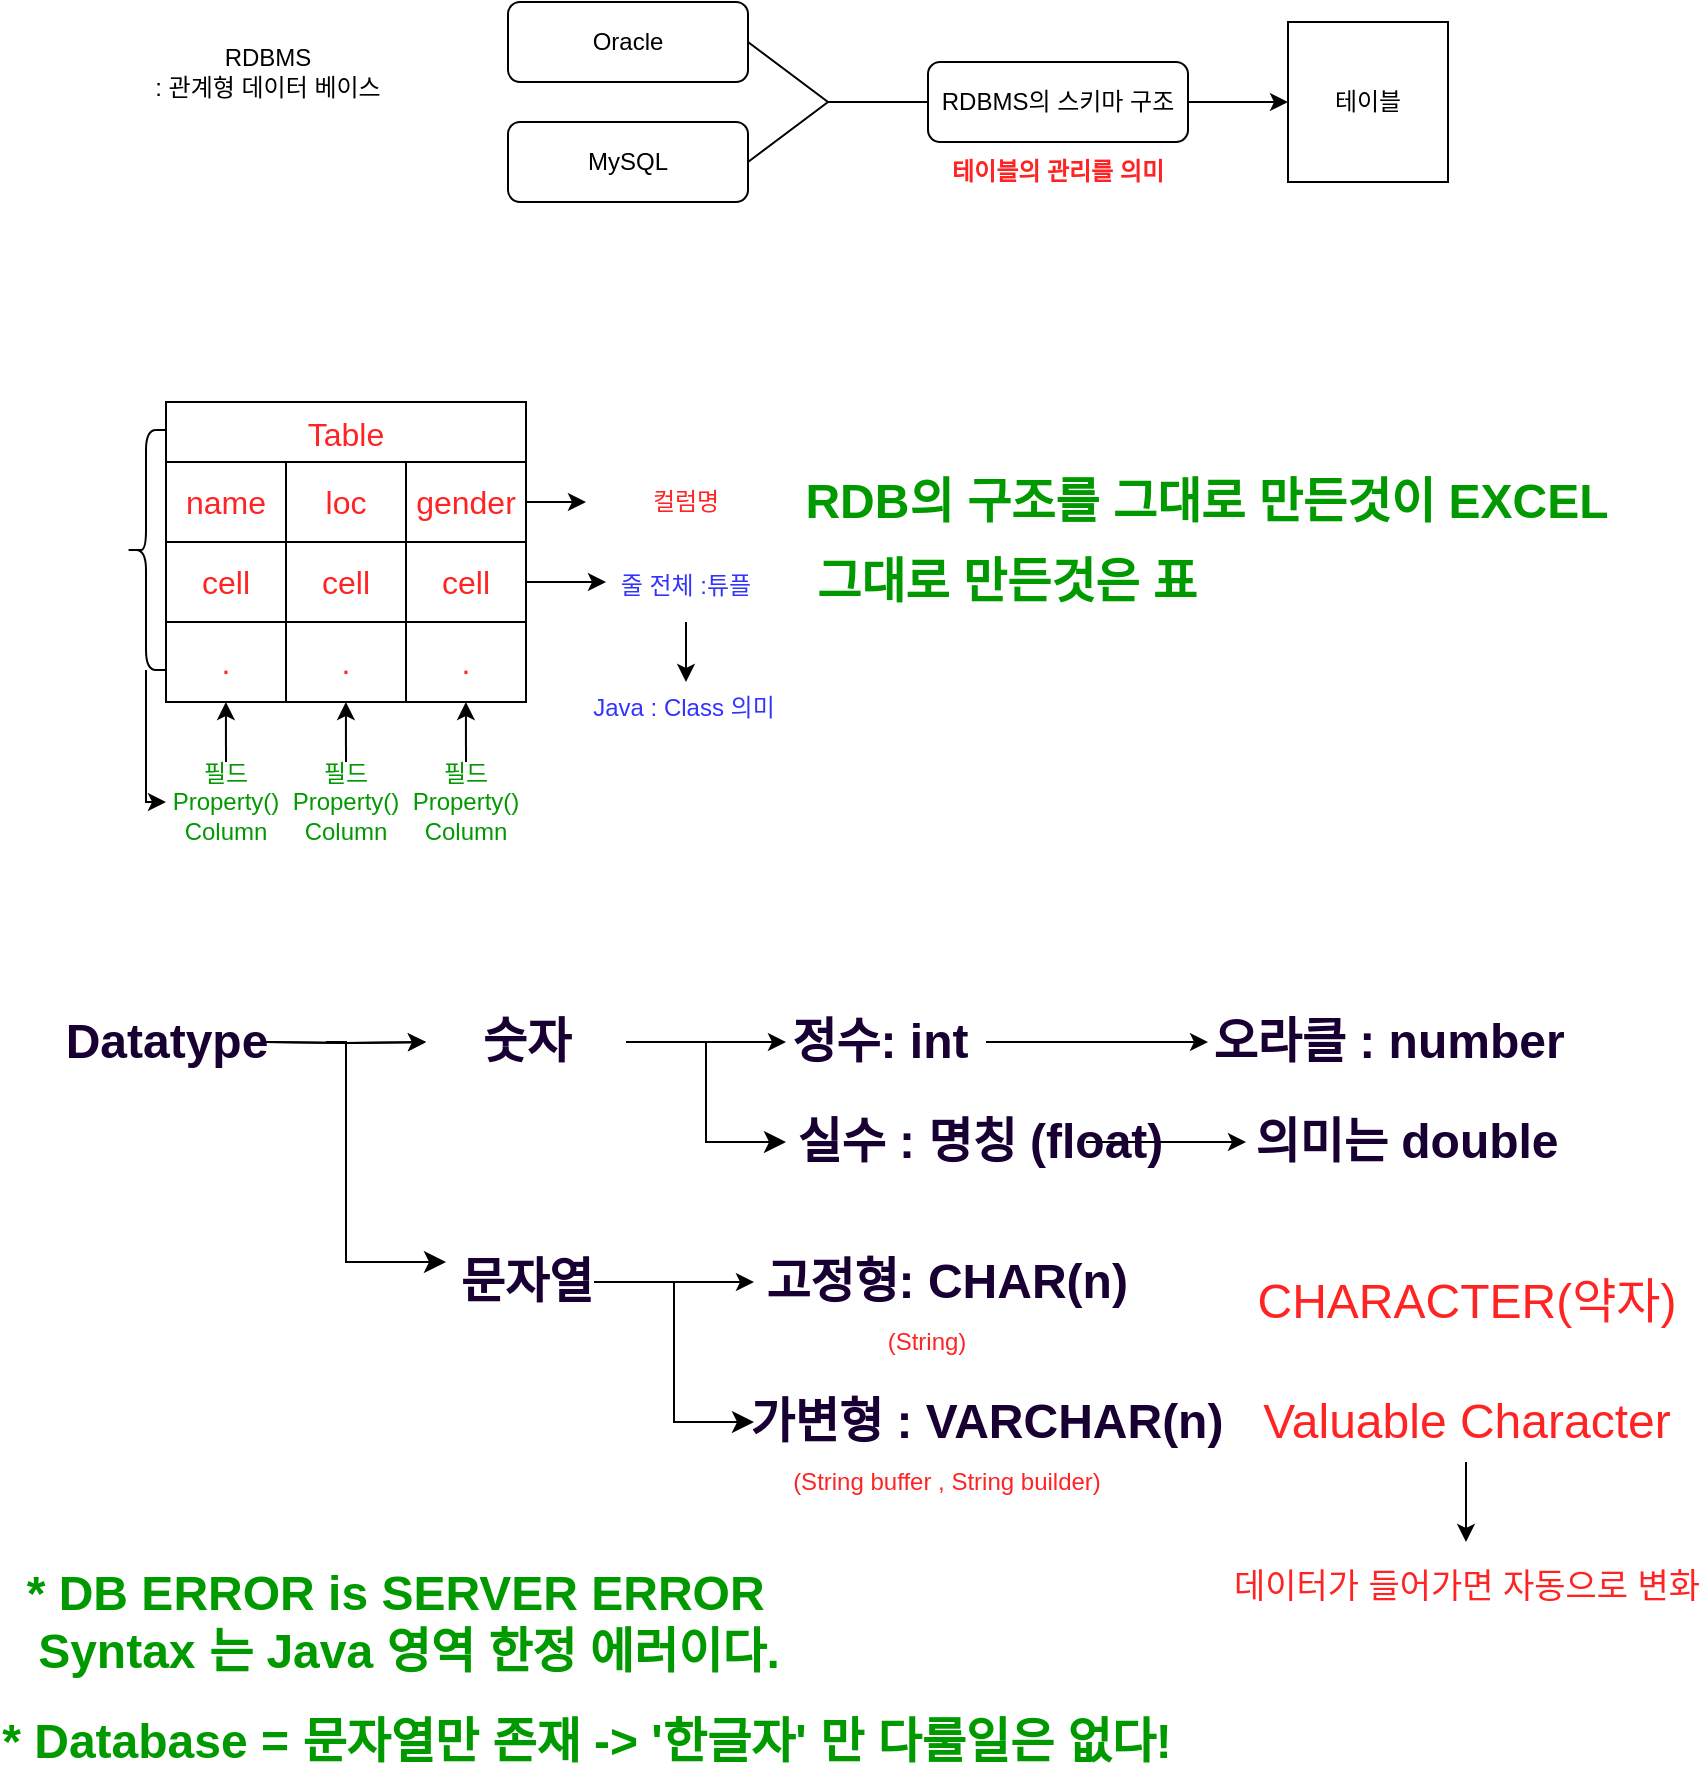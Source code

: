 <mxfile version="20.8.10" type="github" pages="22">
  <diagram id="R2lEEEUBdFMjLlhIrx00" name="DBSQL 정리">
    <mxGraphModel dx="882" dy="942" grid="1" gridSize="10" guides="1" tooltips="1" connect="1" arrows="1" fold="1" page="1" pageScale="1" pageWidth="850" pageHeight="1100" math="0" shadow="0" extFonts="Permanent Marker^https://fonts.googleapis.com/css?family=Permanent+Marker">
      <root>
        <mxCell id="0" />
        <mxCell id="1" parent="0" />
        <mxCell id="-2AHCGx7s88QEBhSrfzX-1" value="RDBMS&lt;br&gt;: 관계형 데이터 베이스" style="text;html=1;strokeColor=none;fillColor=none;align=center;verticalAlign=middle;whiteSpace=wrap;rounded=0;" parent="1" vertex="1">
          <mxGeometry x="50" y="80" width="160" height="30" as="geometry" />
        </mxCell>
        <mxCell id="-2AHCGx7s88QEBhSrfzX-3" value="Oracle" style="rounded=1;whiteSpace=wrap;html=1;" parent="1" vertex="1">
          <mxGeometry x="250" y="60" width="120" height="40" as="geometry" />
        </mxCell>
        <mxCell id="-2AHCGx7s88QEBhSrfzX-4" value="MySQL" style="rounded=1;whiteSpace=wrap;html=1;" parent="1" vertex="1">
          <mxGeometry x="250" y="120" width="120" height="40" as="geometry" />
        </mxCell>
        <mxCell id="-2AHCGx7s88QEBhSrfzX-6" value="" style="endArrow=none;html=1;rounded=0;entryX=1;entryY=0.5;entryDx=0;entryDy=0;exitX=1;exitY=0.5;exitDx=0;exitDy=0;" parent="1" source="-2AHCGx7s88QEBhSrfzX-4" target="-2AHCGx7s88QEBhSrfzX-3" edge="1">
          <mxGeometry width="50" height="50" relative="1" as="geometry">
            <mxPoint x="370" y="150" as="sourcePoint" />
            <mxPoint x="420" y="100" as="targetPoint" />
            <Array as="points">
              <mxPoint x="410" y="110" />
            </Array>
          </mxGeometry>
        </mxCell>
        <mxCell id="-2AHCGx7s88QEBhSrfzX-7" value="" style="endArrow=none;html=1;rounded=0;" parent="1" edge="1">
          <mxGeometry width="50" height="50" relative="1" as="geometry">
            <mxPoint x="460" y="110" as="sourcePoint" />
            <mxPoint x="410" y="110" as="targetPoint" />
          </mxGeometry>
        </mxCell>
        <mxCell id="-2AHCGx7s88QEBhSrfzX-10" style="edgeStyle=orthogonalEdgeStyle;rounded=0;orthogonalLoop=1;jettySize=auto;html=1;exitX=1;exitY=0.5;exitDx=0;exitDy=0;" parent="1" source="-2AHCGx7s88QEBhSrfzX-8" target="-2AHCGx7s88QEBhSrfzX-9" edge="1">
          <mxGeometry relative="1" as="geometry" />
        </mxCell>
        <mxCell id="-2AHCGx7s88QEBhSrfzX-8" value="RDBMS의 스키마 구조&lt;br&gt;" style="rounded=1;whiteSpace=wrap;html=1;" parent="1" vertex="1">
          <mxGeometry x="460" y="90" width="130" height="40" as="geometry" />
        </mxCell>
        <mxCell id="-2AHCGx7s88QEBhSrfzX-9" value="테이블" style="whiteSpace=wrap;html=1;aspect=fixed;" parent="1" vertex="1">
          <mxGeometry x="640" y="70" width="80" height="80" as="geometry" />
        </mxCell>
        <mxCell id="-2AHCGx7s88QEBhSrfzX-11" value="&lt;font color=&quot;#ff2424&quot;&gt;&lt;b&gt;테이블의 관리를 의미&lt;/b&gt;&lt;/font&gt;" style="text;html=1;strokeColor=none;fillColor=none;align=center;verticalAlign=middle;whiteSpace=wrap;rounded=0;" parent="1" vertex="1">
          <mxGeometry x="450" y="130" width="150" height="30" as="geometry" />
        </mxCell>
        <mxCell id="-2AHCGx7s88QEBhSrfzX-12" value="Table" style="shape=table;startSize=30;container=1;collapsible=0;childLayout=tableLayout;strokeColor=default;fontSize=16;fontColor=#FF2424;" parent="1" vertex="1">
          <mxGeometry x="79" y="260" width="180" height="150" as="geometry" />
        </mxCell>
        <mxCell id="-2AHCGx7s88QEBhSrfzX-13" value="" style="shape=tableRow;horizontal=0;startSize=0;swimlaneHead=0;swimlaneBody=0;strokeColor=inherit;top=0;left=0;bottom=0;right=0;collapsible=0;dropTarget=0;fillColor=none;points=[[0,0.5],[1,0.5]];portConstraint=eastwest;fontSize=16;fontColor=#FF2424;" parent="-2AHCGx7s88QEBhSrfzX-12" vertex="1">
          <mxGeometry y="30" width="180" height="40" as="geometry" />
        </mxCell>
        <mxCell id="-2AHCGx7s88QEBhSrfzX-14" value="name" style="shape=partialRectangle;html=1;whiteSpace=wrap;connectable=0;strokeColor=inherit;overflow=hidden;fillColor=none;top=0;left=0;bottom=0;right=0;pointerEvents=1;fontSize=16;fontColor=#FF2424;" parent="-2AHCGx7s88QEBhSrfzX-13" vertex="1">
          <mxGeometry width="60" height="40" as="geometry">
            <mxRectangle width="60" height="40" as="alternateBounds" />
          </mxGeometry>
        </mxCell>
        <mxCell id="-2AHCGx7s88QEBhSrfzX-15" value="loc" style="shape=partialRectangle;html=1;whiteSpace=wrap;connectable=0;strokeColor=inherit;overflow=hidden;fillColor=none;top=0;left=0;bottom=0;right=0;pointerEvents=1;fontSize=16;fontColor=#FF2424;" parent="-2AHCGx7s88QEBhSrfzX-13" vertex="1">
          <mxGeometry x="60" width="60" height="40" as="geometry">
            <mxRectangle width="60" height="40" as="alternateBounds" />
          </mxGeometry>
        </mxCell>
        <mxCell id="-2AHCGx7s88QEBhSrfzX-16" value="gender" style="shape=partialRectangle;html=1;whiteSpace=wrap;connectable=0;strokeColor=inherit;overflow=hidden;fillColor=none;top=0;left=0;bottom=0;right=0;pointerEvents=1;fontSize=16;fontColor=#FF2424;" parent="-2AHCGx7s88QEBhSrfzX-13" vertex="1">
          <mxGeometry x="120" width="60" height="40" as="geometry">
            <mxRectangle width="60" height="40" as="alternateBounds" />
          </mxGeometry>
        </mxCell>
        <mxCell id="-2AHCGx7s88QEBhSrfzX-17" value="" style="shape=tableRow;horizontal=0;startSize=0;swimlaneHead=0;swimlaneBody=0;strokeColor=inherit;top=0;left=0;bottom=0;right=0;collapsible=0;dropTarget=0;fillColor=none;points=[[0,0.5],[1,0.5]];portConstraint=eastwest;fontSize=16;fontColor=#FF2424;" parent="-2AHCGx7s88QEBhSrfzX-12" vertex="1">
          <mxGeometry y="70" width="180" height="40" as="geometry" />
        </mxCell>
        <mxCell id="-2AHCGx7s88QEBhSrfzX-18" value="cell" style="shape=partialRectangle;html=1;whiteSpace=wrap;connectable=0;strokeColor=inherit;overflow=hidden;fillColor=none;top=0;left=0;bottom=0;right=0;pointerEvents=1;fontSize=16;fontColor=#FF2424;" parent="-2AHCGx7s88QEBhSrfzX-17" vertex="1">
          <mxGeometry width="60" height="40" as="geometry">
            <mxRectangle width="60" height="40" as="alternateBounds" />
          </mxGeometry>
        </mxCell>
        <mxCell id="-2AHCGx7s88QEBhSrfzX-19" value="cell" style="shape=partialRectangle;html=1;whiteSpace=wrap;connectable=0;strokeColor=inherit;overflow=hidden;fillColor=none;top=0;left=0;bottom=0;right=0;pointerEvents=1;fontSize=16;fontColor=#FF2424;" parent="-2AHCGx7s88QEBhSrfzX-17" vertex="1">
          <mxGeometry x="60" width="60" height="40" as="geometry">
            <mxRectangle width="60" height="40" as="alternateBounds" />
          </mxGeometry>
        </mxCell>
        <mxCell id="-2AHCGx7s88QEBhSrfzX-20" value="cell" style="shape=partialRectangle;html=1;whiteSpace=wrap;connectable=0;strokeColor=inherit;overflow=hidden;fillColor=none;top=0;left=0;bottom=0;right=0;pointerEvents=1;fontSize=16;fontColor=#FF2424;" parent="-2AHCGx7s88QEBhSrfzX-17" vertex="1">
          <mxGeometry x="120" width="60" height="40" as="geometry">
            <mxRectangle width="60" height="40" as="alternateBounds" />
          </mxGeometry>
        </mxCell>
        <mxCell id="-2AHCGx7s88QEBhSrfzX-21" value="" style="shape=tableRow;horizontal=0;startSize=0;swimlaneHead=0;swimlaneBody=0;strokeColor=inherit;top=0;left=0;bottom=0;right=0;collapsible=0;dropTarget=0;fillColor=none;points=[[0,0.5],[1,0.5]];portConstraint=eastwest;fontSize=16;fontColor=#FF2424;" parent="-2AHCGx7s88QEBhSrfzX-12" vertex="1">
          <mxGeometry y="110" width="180" height="40" as="geometry" />
        </mxCell>
        <mxCell id="-2AHCGx7s88QEBhSrfzX-22" value="." style="shape=partialRectangle;html=1;whiteSpace=wrap;connectable=0;strokeColor=inherit;overflow=hidden;fillColor=none;top=0;left=0;bottom=0;right=0;pointerEvents=1;fontSize=16;fontColor=#FF2424;" parent="-2AHCGx7s88QEBhSrfzX-21" vertex="1">
          <mxGeometry width="60" height="40" as="geometry">
            <mxRectangle width="60" height="40" as="alternateBounds" />
          </mxGeometry>
        </mxCell>
        <mxCell id="-2AHCGx7s88QEBhSrfzX-23" value="." style="shape=partialRectangle;html=1;whiteSpace=wrap;connectable=0;strokeColor=inherit;overflow=hidden;fillColor=none;top=0;left=0;bottom=0;right=0;pointerEvents=1;fontSize=16;fontColor=#FF2424;" parent="-2AHCGx7s88QEBhSrfzX-21" vertex="1">
          <mxGeometry x="60" width="60" height="40" as="geometry">
            <mxRectangle width="60" height="40" as="alternateBounds" />
          </mxGeometry>
        </mxCell>
        <mxCell id="-2AHCGx7s88QEBhSrfzX-24" value="." style="shape=partialRectangle;html=1;whiteSpace=wrap;connectable=0;strokeColor=inherit;overflow=hidden;fillColor=none;top=0;left=0;bottom=0;right=0;pointerEvents=1;fontSize=16;fontColor=#FF2424;" parent="-2AHCGx7s88QEBhSrfzX-21" vertex="1">
          <mxGeometry x="120" width="60" height="40" as="geometry">
            <mxRectangle width="60" height="40" as="alternateBounds" />
          </mxGeometry>
        </mxCell>
        <mxCell id="-2AHCGx7s88QEBhSrfzX-25" style="edgeStyle=orthogonalEdgeStyle;rounded=0;orthogonalLoop=1;jettySize=auto;html=1;exitX=1;exitY=0.5;exitDx=0;exitDy=0;fontColor=#FF2424;" parent="1" source="-2AHCGx7s88QEBhSrfzX-13" edge="1">
          <mxGeometry relative="1" as="geometry">
            <mxPoint x="289" y="310" as="targetPoint" />
          </mxGeometry>
        </mxCell>
        <mxCell id="-2AHCGx7s88QEBhSrfzX-28" value="컬럼명" style="text;html=1;strokeColor=none;fillColor=none;align=center;verticalAlign=middle;whiteSpace=wrap;rounded=0;fontColor=#FF2424;" parent="1" vertex="1">
          <mxGeometry x="309" y="295" width="60" height="30" as="geometry" />
        </mxCell>
        <mxCell id="-2AHCGx7s88QEBhSrfzX-31" style="edgeStyle=orthogonalEdgeStyle;rounded=0;orthogonalLoop=1;jettySize=auto;html=1;exitX=1;exitY=0.5;exitDx=0;exitDy=0;fontColor=#FF2424;" parent="1" source="-2AHCGx7s88QEBhSrfzX-17" edge="1">
          <mxGeometry relative="1" as="geometry">
            <mxPoint x="299" y="350" as="targetPoint" />
          </mxGeometry>
        </mxCell>
        <mxCell id="-2AHCGx7s88QEBhSrfzX-53" style="edgeStyle=orthogonalEdgeStyle;rounded=0;orthogonalLoop=1;jettySize=auto;html=1;exitX=0.5;exitY=1;exitDx=0;exitDy=0;fontColor=#009900;" parent="1" source="-2AHCGx7s88QEBhSrfzX-32" edge="1">
          <mxGeometry relative="1" as="geometry">
            <mxPoint x="339" y="400" as="targetPoint" />
          </mxGeometry>
        </mxCell>
        <mxCell id="-2AHCGx7s88QEBhSrfzX-32" value="&lt;font color=&quot;#3333ff&quot;&gt;줄 전체 :튜플&lt;/font&gt;" style="text;html=1;strokeColor=none;fillColor=none;align=center;verticalAlign=middle;whiteSpace=wrap;rounded=0;fontColor=#FF2424;" parent="1" vertex="1">
          <mxGeometry x="299" y="333" width="80" height="37" as="geometry" />
        </mxCell>
        <mxCell id="-2AHCGx7s88QEBhSrfzX-50" style="edgeStyle=orthogonalEdgeStyle;rounded=0;orthogonalLoop=1;jettySize=auto;html=1;entryX=0.833;entryY=1;entryDx=0;entryDy=0;entryPerimeter=0;fontColor=#190033;" parent="1" target="-2AHCGx7s88QEBhSrfzX-21" edge="1">
          <mxGeometry relative="1" as="geometry">
            <mxPoint x="229" y="440" as="sourcePoint" />
          </mxGeometry>
        </mxCell>
        <mxCell id="-2AHCGx7s88QEBhSrfzX-52" value="&lt;font color=&quot;#009900&quot;&gt;필드&lt;br&gt;Property()&lt;br&gt;Column&lt;/font&gt;" style="text;html=1;strokeColor=none;fillColor=none;align=center;verticalAlign=middle;whiteSpace=wrap;rounded=0;fontColor=#FF2424;" parent="1" vertex="1">
          <mxGeometry x="199" y="440" width="60" height="40" as="geometry" />
        </mxCell>
        <mxCell id="-2AHCGx7s88QEBhSrfzX-54" value="&lt;font color=&quot;#3333ff&quot;&gt;Java : Class 의미&lt;/font&gt;" style="text;html=1;strokeColor=none;fillColor=none;align=center;verticalAlign=middle;whiteSpace=wrap;rounded=0;fontColor=#FF2424;" parent="1" vertex="1">
          <mxGeometry x="283" y="394" width="110" height="37" as="geometry" />
        </mxCell>
        <mxCell id="-2AHCGx7s88QEBhSrfzX-55" value="RDB의 구조를 그대로 만든것이 EXCEL" style="text;strokeColor=none;fillColor=none;html=1;fontSize=24;fontStyle=1;verticalAlign=middle;align=center;fontColor=#009900;" parent="1" vertex="1">
          <mxGeometry x="549" y="290" width="100" height="40" as="geometry" />
        </mxCell>
        <mxCell id="-2AHCGx7s88QEBhSrfzX-56" value="그대로 만든것은 표" style="text;strokeColor=none;fillColor=none;html=1;fontSize=24;fontStyle=1;verticalAlign=middle;align=center;fontColor=#009900;" parent="1" vertex="1">
          <mxGeometry x="449" y="330" width="100" height="40" as="geometry" />
        </mxCell>
        <mxCell id="-2AHCGx7s88QEBhSrfzX-61" style="edgeStyle=orthogonalEdgeStyle;rounded=0;orthogonalLoop=1;jettySize=auto;html=1;entryX=0;entryY=0.5;entryDx=0;entryDy=0;fontColor=#009900;" parent="1" source="-2AHCGx7s88QEBhSrfzX-58" edge="1">
          <mxGeometry relative="1" as="geometry">
            <mxPoint x="79" y="460" as="targetPoint" />
            <Array as="points">
              <mxPoint x="69" y="460" />
            </Array>
          </mxGeometry>
        </mxCell>
        <mxCell id="-2AHCGx7s88QEBhSrfzX-58" value="" style="shape=curlyBracket;whiteSpace=wrap;html=1;rounded=1;flipH=1;labelPosition=right;verticalLabelPosition=middle;align=left;verticalAlign=middle;fontColor=#009900;rotation=-180;" parent="1" vertex="1">
          <mxGeometry x="59" y="274" width="20" height="120" as="geometry" />
        </mxCell>
        <mxCell id="-2AHCGx7s88QEBhSrfzX-62" style="edgeStyle=orthogonalEdgeStyle;rounded=0;orthogonalLoop=1;jettySize=auto;html=1;entryX=0.833;entryY=1;entryDx=0;entryDy=0;entryPerimeter=0;fontColor=#190033;" parent="1" edge="1">
          <mxGeometry relative="1" as="geometry">
            <mxPoint x="169" y="440" as="sourcePoint" />
            <mxPoint x="168.94" y="410" as="targetPoint" />
          </mxGeometry>
        </mxCell>
        <mxCell id="-2AHCGx7s88QEBhSrfzX-63" value="&lt;font color=&quot;#009900&quot;&gt;필드&lt;br&gt;Property()&lt;br&gt;Column&lt;/font&gt;" style="text;html=1;strokeColor=none;fillColor=none;align=center;verticalAlign=middle;whiteSpace=wrap;rounded=0;fontColor=#FF2424;" parent="1" vertex="1">
          <mxGeometry x="139" y="440" width="60" height="40" as="geometry" />
        </mxCell>
        <mxCell id="-2AHCGx7s88QEBhSrfzX-64" style="edgeStyle=orthogonalEdgeStyle;rounded=0;orthogonalLoop=1;jettySize=auto;html=1;entryX=0.833;entryY=1;entryDx=0;entryDy=0;entryPerimeter=0;fontColor=#190033;" parent="1" edge="1">
          <mxGeometry relative="1" as="geometry">
            <mxPoint x="109" y="440" as="sourcePoint" />
            <mxPoint x="108.94" y="410" as="targetPoint" />
          </mxGeometry>
        </mxCell>
        <mxCell id="-2AHCGx7s88QEBhSrfzX-65" value="&lt;font color=&quot;#009900&quot;&gt;필드&lt;br&gt;Property()&lt;br&gt;Column&lt;/font&gt;" style="text;html=1;strokeColor=none;fillColor=none;align=center;verticalAlign=middle;whiteSpace=wrap;rounded=0;fontColor=#FF2424;" parent="1" vertex="1">
          <mxGeometry x="79" y="440" width="60" height="40" as="geometry" />
        </mxCell>
        <mxCell id="-2AHCGx7s88QEBhSrfzX-76" value="" style="edgeStyle=orthogonalEdgeStyle;rounded=0;orthogonalLoop=1;jettySize=auto;html=1;fontColor=#3333FF;" parent="1" target="-2AHCGx7s88QEBhSrfzX-75" edge="1">
          <mxGeometry relative="1" as="geometry">
            <mxPoint x="129" y="580" as="sourcePoint" />
          </mxGeometry>
        </mxCell>
        <mxCell id="-2AHCGx7s88QEBhSrfzX-78" value="" style="edgeStyle=orthogonalEdgeStyle;rounded=0;orthogonalLoop=1;jettySize=auto;html=1;fontColor=#3333FF;" parent="1" target="-2AHCGx7s88QEBhSrfzX-75" edge="1">
          <mxGeometry relative="1" as="geometry">
            <mxPoint x="129" y="580" as="sourcePoint" />
          </mxGeometry>
        </mxCell>
        <mxCell id="-2AHCGx7s88QEBhSrfzX-86" value="" style="edgeStyle=orthogonalEdgeStyle;rounded=0;orthogonalLoop=1;jettySize=auto;html=1;fontColor=#190033;" parent="1" source="-2AHCGx7s88QEBhSrfzX-75" edge="1">
          <mxGeometry relative="1" as="geometry">
            <mxPoint x="389" y="580" as="targetPoint" />
          </mxGeometry>
        </mxCell>
        <mxCell id="-2AHCGx7s88QEBhSrfzX-75" value="&lt;font color=&quot;#190033&quot;&gt;숫자&lt;/font&gt;" style="text;strokeColor=none;fillColor=none;html=1;fontSize=24;fontStyle=1;verticalAlign=middle;align=center;fontColor=#3333FF;" parent="1" vertex="1">
          <mxGeometry x="209" y="560" width="100" height="40" as="geometry" />
        </mxCell>
        <mxCell id="-2AHCGx7s88QEBhSrfzX-80" value="" style="edgeStyle=elbowEdgeStyle;elbow=horizontal;endArrow=classic;html=1;curved=0;rounded=0;endSize=8;startSize=8;fontColor=#3333FF;" parent="1" edge="1">
          <mxGeometry width="50" height="50" relative="1" as="geometry">
            <mxPoint x="159" y="580" as="sourcePoint" />
            <mxPoint x="219" y="690" as="targetPoint" />
            <Array as="points">
              <mxPoint x="169" y="640" />
            </Array>
          </mxGeometry>
        </mxCell>
        <mxCell id="-2AHCGx7s88QEBhSrfzX-83" value="&lt;font color=&quot;#190033&quot;&gt;문자열&lt;/font&gt;" style="text;strokeColor=none;fillColor=none;html=1;fontSize=24;fontStyle=1;verticalAlign=middle;align=center;fontColor=#3333FF;" parent="1" vertex="1">
          <mxGeometry x="209" y="680" width="100" height="40" as="geometry" />
        </mxCell>
        <mxCell id="-2AHCGx7s88QEBhSrfzX-84" value="&lt;font color=&quot;#190033&quot;&gt;Datatype&lt;/font&gt;" style="text;strokeColor=none;fillColor=none;html=1;fontSize=24;fontStyle=1;verticalAlign=middle;align=center;fontColor=#3333FF;" parent="1" vertex="1">
          <mxGeometry x="29" y="560" width="100" height="40" as="geometry" />
        </mxCell>
        <mxCell id="-2AHCGx7s88QEBhSrfzX-89" style="edgeStyle=orthogonalEdgeStyle;rounded=0;orthogonalLoop=1;jettySize=auto;html=1;exitX=1;exitY=0.5;exitDx=0;exitDy=0;fontColor=#190033;" parent="1" source="-2AHCGx7s88QEBhSrfzX-88" edge="1">
          <mxGeometry relative="1" as="geometry">
            <mxPoint x="600" y="580" as="targetPoint" />
          </mxGeometry>
        </mxCell>
        <mxCell id="-2AHCGx7s88QEBhSrfzX-88" value="&lt;font color=&quot;#190033&quot;&gt;정수: int&amp;nbsp;&lt;/font&gt;" style="text;strokeColor=none;fillColor=none;html=1;fontSize=24;fontStyle=1;verticalAlign=middle;align=center;fontColor=#3333FF;" parent="1" vertex="1">
          <mxGeometry x="389" y="560" width="100" height="40" as="geometry" />
        </mxCell>
        <mxCell id="-2AHCGx7s88QEBhSrfzX-90" value="&lt;font color=&quot;#190033&quot;&gt;오라클 : number&lt;/font&gt;" style="text;strokeColor=none;fillColor=none;html=1;fontSize=24;fontStyle=1;verticalAlign=middle;align=center;fontColor=#3333FF;" parent="1" vertex="1">
          <mxGeometry x="640" y="560" width="100" height="40" as="geometry" />
        </mxCell>
        <mxCell id="-2AHCGx7s88QEBhSrfzX-92" value="" style="edgeStyle=elbowEdgeStyle;elbow=horizontal;endArrow=classic;html=1;curved=0;rounded=0;endSize=8;startSize=8;fontColor=#3333FF;" parent="1" edge="1">
          <mxGeometry width="50" height="50" relative="1" as="geometry">
            <mxPoint x="339" y="580" as="sourcePoint" />
            <mxPoint x="389" y="630" as="targetPoint" />
            <Array as="points">
              <mxPoint x="349" y="640" />
            </Array>
          </mxGeometry>
        </mxCell>
        <mxCell id="-2AHCGx7s88QEBhSrfzX-95" style="edgeStyle=orthogonalEdgeStyle;rounded=0;orthogonalLoop=1;jettySize=auto;html=1;fontColor=#190033;" parent="1" source="-2AHCGx7s88QEBhSrfzX-93" edge="1">
          <mxGeometry relative="1" as="geometry">
            <mxPoint x="619" y="630" as="targetPoint" />
          </mxGeometry>
        </mxCell>
        <mxCell id="-2AHCGx7s88QEBhSrfzX-93" value="&lt;font color=&quot;#190033&quot;&gt;실수 : 명칭 (float)&amp;nbsp;&lt;/font&gt;" style="text;strokeColor=none;fillColor=none;html=1;fontSize=24;fontStyle=1;verticalAlign=middle;align=center;fontColor=#3333FF;" parent="1" vertex="1">
          <mxGeometry x="439" y="610" width="100" height="40" as="geometry" />
        </mxCell>
        <mxCell id="-2AHCGx7s88QEBhSrfzX-94" value="&lt;font color=&quot;#190033&quot;&gt;의미는 double&lt;/font&gt;" style="text;strokeColor=none;fillColor=none;html=1;fontSize=24;fontStyle=1;verticalAlign=middle;align=center;fontColor=#3333FF;" parent="1" vertex="1">
          <mxGeometry x="649" y="610" width="100" height="40" as="geometry" />
        </mxCell>
        <mxCell id="-2AHCGx7s88QEBhSrfzX-96" value="" style="edgeStyle=orthogonalEdgeStyle;rounded=0;orthogonalLoop=1;jettySize=auto;html=1;fontColor=#190033;" parent="1" edge="1">
          <mxGeometry relative="1" as="geometry">
            <mxPoint x="293" y="700" as="sourcePoint" />
            <mxPoint x="373" y="700" as="targetPoint" />
          </mxGeometry>
        </mxCell>
        <mxCell id="-2AHCGx7s88QEBhSrfzX-97" value="" style="edgeStyle=elbowEdgeStyle;elbow=horizontal;endArrow=classic;html=1;curved=0;rounded=0;endSize=8;startSize=8;fontColor=#3333FF;" parent="1" edge="1">
          <mxGeometry width="50" height="50" relative="1" as="geometry">
            <mxPoint x="329" y="700" as="sourcePoint" />
            <mxPoint x="373" y="770" as="targetPoint" />
            <Array as="points">
              <mxPoint x="333" y="840" />
            </Array>
          </mxGeometry>
        </mxCell>
        <mxCell id="-2AHCGx7s88QEBhSrfzX-98" value="&lt;font color=&quot;#190033&quot;&gt;고정형: CHAR(n)&lt;/font&gt;" style="text;strokeColor=none;fillColor=none;html=1;fontSize=24;fontStyle=1;verticalAlign=middle;align=center;fontColor=#3333FF;" parent="1" vertex="1">
          <mxGeometry x="419" y="680" width="100" height="40" as="geometry" />
        </mxCell>
        <mxCell id="-2AHCGx7s88QEBhSrfzX-100" value="&lt;font style=&quot;font-weight: normal;&quot; color=&quot;#ff2424&quot;&gt;CHARACTER(약자)&lt;/font&gt;" style="text;strokeColor=none;fillColor=none;html=1;fontSize=24;fontStyle=1;verticalAlign=middle;align=center;fontColor=#190033;" parent="1" vertex="1">
          <mxGeometry x="679" y="690" width="100" height="40" as="geometry" />
        </mxCell>
        <mxCell id="-2AHCGx7s88QEBhSrfzX-105" value="(String)" style="text;html=1;strokeColor=none;fillColor=none;align=center;verticalAlign=middle;whiteSpace=wrap;rounded=0;fontColor=#FF2424;" parent="1" vertex="1">
          <mxGeometry x="379" y="710" width="161" height="40" as="geometry" />
        </mxCell>
        <mxCell id="-2AHCGx7s88QEBhSrfzX-106" value="&lt;font color=&quot;#190033&quot;&gt;가변형 : VARCHAR(n)&lt;/font&gt;" style="text;strokeColor=none;fillColor=none;html=1;fontSize=24;fontStyle=1;verticalAlign=middle;align=center;fontColor=#3333FF;" parent="1" vertex="1">
          <mxGeometry x="439" y="750" width="100" height="40" as="geometry" />
        </mxCell>
        <mxCell id="-2AHCGx7s88QEBhSrfzX-109" value="" style="edgeStyle=orthogonalEdgeStyle;rounded=0;orthogonalLoop=1;jettySize=auto;html=1;fontColor=#FF2424;" parent="1" source="-2AHCGx7s88QEBhSrfzX-107" target="-2AHCGx7s88QEBhSrfzX-108" edge="1">
          <mxGeometry relative="1" as="geometry" />
        </mxCell>
        <mxCell id="-2AHCGx7s88QEBhSrfzX-107" value="&lt;font color=&quot;#ff2424&quot;&gt;&lt;span style=&quot;font-weight: 400;&quot;&gt;Valuable Character&lt;/span&gt;&lt;/font&gt;" style="text;strokeColor=none;fillColor=none;html=1;fontSize=24;fontStyle=1;verticalAlign=middle;align=center;fontColor=#190033;" parent="1" vertex="1">
          <mxGeometry x="679" y="750" width="100" height="40" as="geometry" />
        </mxCell>
        <mxCell id="-2AHCGx7s88QEBhSrfzX-108" value="&lt;span style=&quot;font-size: 17px; font-weight: 400;&quot;&gt;데이터가 들어가면 자동으로 변화&lt;br&gt;&lt;/span&gt;" style="text;strokeColor=none;fillColor=none;html=1;fontSize=24;fontStyle=1;verticalAlign=middle;align=center;fontColor=#FF2424;" parent="1" vertex="1">
          <mxGeometry x="679" y="830" width="100" height="40" as="geometry" />
        </mxCell>
        <mxCell id="-2AHCGx7s88QEBhSrfzX-114" value="(String buffer , String builder)" style="text;html=1;strokeColor=none;fillColor=none;align=center;verticalAlign=middle;whiteSpace=wrap;rounded=0;fontColor=#FF2424;" parent="1" vertex="1">
          <mxGeometry x="389" y="780" width="161" height="40" as="geometry" />
        </mxCell>
        <mxCell id="-2AHCGx7s88QEBhSrfzX-115" value="* DB ERROR is SERVER ERROR&amp;nbsp;&amp;nbsp;&lt;br&gt;Syntax 는 Java 영역 한정 에러이다." style="text;strokeColor=none;fillColor=none;html=1;fontSize=24;fontStyle=1;verticalAlign=middle;align=center;fontColor=#009900;" parent="1" vertex="1">
          <mxGeometry x="150" y="850" width="100" height="40" as="geometry" />
        </mxCell>
        <mxCell id="-2AHCGx7s88QEBhSrfzX-119" value="* Database = 문자열만 존재 -&amp;gt; &#39;한글자&#39; 만 다룰일은 없다!" style="text;strokeColor=none;fillColor=none;html=1;fontSize=24;fontStyle=1;verticalAlign=middle;align=center;fontColor=#009900;" parent="1" vertex="1">
          <mxGeometry x="89" y="910" width="400" height="40" as="geometry" />
        </mxCell>
      </root>
    </mxGraphModel>
  </diagram>
  <diagram id="3DtkR7wp7ZJEHbyIfpSv" name="SQL(2페이지)">
    <mxGraphModel dx="974" dy="942" grid="1" gridSize="10" guides="1" tooltips="1" connect="1" arrows="1" fold="1" page="1" pageScale="1" pageWidth="827" pageHeight="1169" math="0" shadow="0">
      <root>
        <mxCell id="0" />
        <mxCell id="1" parent="0" />
        <mxCell id="50RwcNOFPrRBWvmgCr3Q-11" value="" style="edgeStyle=orthogonalEdgeStyle;rounded=0;orthogonalLoop=1;jettySize=auto;html=1;fontSize=17;fontColor=#000000;" edge="1" parent="1" source="50RwcNOFPrRBWvmgCr3Q-9" target="50RwcNOFPrRBWvmgCr3Q-10">
          <mxGeometry relative="1" as="geometry" />
        </mxCell>
        <mxCell id="50RwcNOFPrRBWvmgCr3Q-9" value="Char(3)" style="text;html=1;strokeColor=none;fillColor=none;align=center;verticalAlign=middle;whiteSpace=wrap;rounded=0;fontSize=17;fontColor=#000000;" vertex="1" parent="1">
          <mxGeometry x="30" y="60" width="90" height="30" as="geometry" />
        </mxCell>
        <mxCell id="50RwcNOFPrRBWvmgCr3Q-10" value="JAVA 에서는 스트링을 &quot;3&quot; 으로 묶지만 DB에서는 &#39;3&#39; 작은 따옴표로 묶어준다." style="text;html=1;strokeColor=none;fillColor=none;align=center;verticalAlign=middle;whiteSpace=wrap;rounded=0;fontSize=17;fontColor=#000000;" vertex="1" parent="1">
          <mxGeometry x="200" y="60" width="560" height="30" as="geometry" />
        </mxCell>
        <mxCell id="50RwcNOFPrRBWvmgCr3Q-16" value="" style="shape=process;whiteSpace=wrap;html=1;backgroundOutline=1;fontSize=17;fontColor=#000000;size=0.333;" vertex="1" parent="1">
          <mxGeometry x="210" y="115" width="120" height="60" as="geometry" />
        </mxCell>
        <mxCell id="50RwcNOFPrRBWvmgCr3Q-18" style="edgeStyle=orthogonalEdgeStyle;rounded=0;orthogonalLoop=1;jettySize=auto;html=1;fontSize=17;fontColor=#000000;entryX=0;entryY=0.5;entryDx=0;entryDy=0;" edge="1" parent="1" source="50RwcNOFPrRBWvmgCr3Q-17" target="50RwcNOFPrRBWvmgCr3Q-16">
          <mxGeometry relative="1" as="geometry">
            <mxPoint x="190" y="145" as="targetPoint" />
          </mxGeometry>
        </mxCell>
        <mxCell id="50RwcNOFPrRBWvmgCr3Q-17" value="CHAR(3)" style="text;html=1;strokeColor=none;fillColor=none;align=center;verticalAlign=middle;whiteSpace=wrap;rounded=0;fontSize=17;fontColor=#000000;" vertex="1" parent="1">
          <mxGeometry x="30" y="130" width="90" height="30" as="geometry" />
        </mxCell>
        <mxCell id="50RwcNOFPrRBWvmgCr3Q-21" value="a" style="text;html=1;strokeColor=none;fillColor=none;align=center;verticalAlign=middle;whiteSpace=wrap;rounded=0;fontSize=17;fontColor=#000000;" vertex="1" parent="1">
          <mxGeometry x="200" y="130" width="60" height="30" as="geometry" />
        </mxCell>
        <mxCell id="50RwcNOFPrRBWvmgCr3Q-22" value="b" style="text;html=1;strokeColor=none;fillColor=none;align=center;verticalAlign=middle;whiteSpace=wrap;rounded=0;fontSize=17;fontColor=#000000;" vertex="1" parent="1">
          <mxGeometry x="240" y="130" width="60" height="30" as="geometry" />
        </mxCell>
        <mxCell id="50RwcNOFPrRBWvmgCr3Q-25" value="" style="endArrow=none;html=1;rounded=0;fontSize=17;fontColor=#000000;" edge="1" parent="1">
          <mxGeometry width="50" height="50" relative="1" as="geometry">
            <mxPoint x="310" y="150" as="sourcePoint" />
            <mxPoint x="370" y="150" as="targetPoint" />
          </mxGeometry>
        </mxCell>
        <mxCell id="50RwcNOFPrRBWvmgCr3Q-26" value="정말 필요한 자리가 아니면 해당 여유 데이터 공간이 남 으므로 무조건 Y,N 느낌의 표시하는 형태로만 CHAR(n) 사용" style="text;html=1;strokeColor=none;fillColor=none;align=center;verticalAlign=middle;whiteSpace=wrap;rounded=0;fontSize=17;fontColor=#000000;" vertex="1" parent="1">
          <mxGeometry x="384" y="130" width="356" height="30" as="geometry" />
        </mxCell>
        <mxCell id="50RwcNOFPrRBWvmgCr3Q-32" style="edgeStyle=orthogonalEdgeStyle;rounded=0;orthogonalLoop=1;jettySize=auto;html=1;entryX=0;entryY=0.5;entryDx=0;entryDy=0;fontSize=17;fontColor=#000000;" edge="1" parent="1" source="50RwcNOFPrRBWvmgCr3Q-27" target="50RwcNOFPrRBWvmgCr3Q-31">
          <mxGeometry relative="1" as="geometry" />
        </mxCell>
        <mxCell id="50RwcNOFPrRBWvmgCr3Q-27" value="VARCHAR(3)" style="text;html=1;strokeColor=none;fillColor=none;align=center;verticalAlign=middle;whiteSpace=wrap;rounded=0;fontSize=17;fontColor=#000000;" vertex="1" parent="1">
          <mxGeometry x="30" y="210" width="90" height="30" as="geometry" />
        </mxCell>
        <mxCell id="50RwcNOFPrRBWvmgCr3Q-31" value="" style="shape=process;whiteSpace=wrap;html=1;backgroundOutline=1;fontSize=17;fontColor=#000000;size=0.333;" vertex="1" parent="1">
          <mxGeometry x="210" y="195" width="120" height="60" as="geometry" />
        </mxCell>
        <mxCell id="50RwcNOFPrRBWvmgCr3Q-33" value="a" style="text;html=1;strokeColor=none;fillColor=none;align=center;verticalAlign=middle;whiteSpace=wrap;rounded=0;fontSize=17;fontColor=#000000;" vertex="1" parent="1">
          <mxGeometry x="200" y="210" width="60" height="30" as="geometry" />
        </mxCell>
        <mxCell id="50RwcNOFPrRBWvmgCr3Q-46" style="edgeStyle=orthogonalEdgeStyle;rounded=0;orthogonalLoop=1;jettySize=auto;html=1;strokeColor=#FF2424;fontSize=17;fontColor=#000000;" edge="1" parent="1" source="50RwcNOFPrRBWvmgCr3Q-37">
          <mxGeometry relative="1" as="geometry">
            <mxPoint x="500" y="225" as="targetPoint" />
          </mxGeometry>
        </mxCell>
        <mxCell id="50RwcNOFPrRBWvmgCr3Q-37" value="" style="shape=process;whiteSpace=wrap;html=1;backgroundOutline=1;fontSize=17;fontColor=#000000;size=0.333;" vertex="1" parent="1">
          <mxGeometry x="330" y="195" width="110" height="60" as="geometry" />
        </mxCell>
        <mxCell id="50RwcNOFPrRBWvmgCr3Q-44" value="남는 데이터 공간은 알아서 버린다" style="text;html=1;strokeColor=none;fillColor=none;align=center;verticalAlign=middle;whiteSpace=wrap;rounded=0;fontSize=17;fontColor=#000000;" vertex="1" parent="1">
          <mxGeometry x="220" y="280" width="270" height="30" as="geometry" />
        </mxCell>
        <mxCell id="50RwcNOFPrRBWvmgCr3Q-45" value="" style="shape=curlyBracket;whiteSpace=wrap;html=1;rounded=1;flipH=1;labelPosition=right;verticalLabelPosition=middle;align=left;verticalAlign=middle;fontSize=17;fontColor=#000000;rotation=90;" vertex="1" parent="1">
          <mxGeometry x="339" y="185" width="20" height="160" as="geometry" />
        </mxCell>
        <mxCell id="50RwcNOFPrRBWvmgCr3Q-47" value="&lt;font color=&quot;#ff2424&quot;&gt;대여 공간의 낭비를 막기위해서는&amp;nbsp;&lt;br&gt;VARCHAR 를 사용해야한다&lt;br&gt;&lt;/font&gt;" style="text;html=1;strokeColor=none;fillColor=none;align=center;verticalAlign=middle;whiteSpace=wrap;rounded=0;fontSize=17;fontColor=#000000;" vertex="1" parent="1">
          <mxGeometry x="520" y="210" width="270" height="30" as="geometry" />
        </mxCell>
        <mxCell id="50RwcNOFPrRBWvmgCr3Q-67" style="edgeStyle=orthogonalEdgeStyle;rounded=0;orthogonalLoop=1;jettySize=auto;html=1;strokeColor=#FF2424;fontSize=17;fontColor=#FF2424;" edge="1" parent="1" source="50RwcNOFPrRBWvmgCr3Q-49" target="50RwcNOFPrRBWvmgCr3Q-51">
          <mxGeometry relative="1" as="geometry" />
        </mxCell>
        <mxCell id="50RwcNOFPrRBWvmgCr3Q-49" value="사용자계정 = DB (DATABASE)" style="text;html=1;strokeColor=none;fillColor=none;align=center;verticalAlign=middle;whiteSpace=wrap;rounded=0;fontSize=17;fontColor=#000000;" vertex="1" parent="1">
          <mxGeometry x="200" y="345" width="270" height="30" as="geometry" />
        </mxCell>
        <mxCell id="50RwcNOFPrRBWvmgCr3Q-53" value="" style="edgeStyle=orthogonalEdgeStyle;rounded=0;orthogonalLoop=1;jettySize=auto;html=1;strokeColor=#FF2424;fontSize=17;fontColor=#FF2424;" edge="1" parent="1" source="50RwcNOFPrRBWvmgCr3Q-51" target="50RwcNOFPrRBWvmgCr3Q-52">
          <mxGeometry relative="1" as="geometry" />
        </mxCell>
        <mxCell id="50RwcNOFPrRBWvmgCr3Q-51" value="Create database가 존재하지않는 이유" style="text;html=1;strokeColor=none;fillColor=none;align=center;verticalAlign=middle;whiteSpace=wrap;rounded=0;fontSize=17;fontColor=#000000;" vertex="1" parent="1">
          <mxGeometry x="120" y="430" width="270" height="40" as="geometry" />
        </mxCell>
        <mxCell id="50RwcNOFPrRBWvmgCr3Q-52" value="Create user실행시 Create database또한 같이 실행되어 생성되기 때문" style="text;html=1;strokeColor=none;fillColor=none;align=center;verticalAlign=middle;whiteSpace=wrap;rounded=0;fontSize=17;fontColor=#FF2424;" vertex="1" parent="1">
          <mxGeometry x="520" y="430" width="270" height="40" as="geometry" />
        </mxCell>
        <mxCell id="50RwcNOFPrRBWvmgCr3Q-56" value="Quotation" style="rounded=0;whiteSpace=wrap;html=1;fontSize=17;fontColor=#FF2424;" vertex="1" parent="1">
          <mxGeometry x="15" width="120" height="60" as="geometry" />
        </mxCell>
        <mxCell id="50RwcNOFPrRBWvmgCr3Q-68" style="edgeStyle=orthogonalEdgeStyle;rounded=0;orthogonalLoop=1;jettySize=auto;html=1;strokeColor=#FF2424;fontSize=17;fontColor=#FF2424;" edge="1" parent="1" source="50RwcNOFPrRBWvmgCr3Q-57" target="50RwcNOFPrRBWvmgCr3Q-49">
          <mxGeometry relative="1" as="geometry" />
        </mxCell>
        <mxCell id="50RwcNOFPrRBWvmgCr3Q-57" value="Oracle" style="rounded=0;whiteSpace=wrap;html=1;fontSize=17;fontColor=#FF2424;" vertex="1" parent="1">
          <mxGeometry x="35" y="330" width="120" height="60" as="geometry" />
        </mxCell>
        <mxCell id="50RwcNOFPrRBWvmgCr3Q-60" value="사용자계정" style="text;html=1;strokeColor=none;fillColor=none;align=center;verticalAlign=middle;whiteSpace=wrap;rounded=0;fontSize=17;fontColor=#000000;" vertex="1" parent="1">
          <mxGeometry x="185" y="525" width="140" height="30" as="geometry" />
        </mxCell>
        <mxCell id="50RwcNOFPrRBWvmgCr3Q-64" value="MySQL" style="rounded=0;whiteSpace=wrap;html=1;fontSize=17;fontColor=#FF2424;" vertex="1" parent="1">
          <mxGeometry x="30" y="555" width="120" height="60" as="geometry" />
        </mxCell>
        <mxCell id="50RwcNOFPrRBWvmgCr3Q-65" value="DB =&amp;gt; 테이블들" style="text;html=1;strokeColor=none;fillColor=none;align=center;verticalAlign=middle;whiteSpace=wrap;rounded=0;fontSize=17;fontColor=#000000;" vertex="1" parent="1">
          <mxGeometry x="199" y="620" width="140" height="30" as="geometry" />
        </mxCell>
        <mxCell id="50RwcNOFPrRBWvmgCr3Q-70" value="" style="strokeWidth=2;html=1;shape=mxgraph.flowchart.annotation_2;align=left;labelPosition=right;pointerEvents=1;fontSize=17;fontColor=#FF2424;" vertex="1" parent="1">
          <mxGeometry x="150" y="540" width="50" height="100" as="geometry" />
        </mxCell>
        <mxCell id="50RwcNOFPrRBWvmgCr3Q-74" style="edgeStyle=orthogonalEdgeStyle;rounded=0;orthogonalLoop=1;jettySize=auto;html=1;strokeColor=#FF2424;fontSize=17;fontColor=#FF2424;entryX=0;entryY=0.5;entryDx=0;entryDy=0;" edge="1" parent="1" source="50RwcNOFPrRBWvmgCr3Q-72" target="50RwcNOFPrRBWvmgCr3Q-75">
          <mxGeometry relative="1" as="geometry">
            <mxPoint x="320" y="695" as="targetPoint" />
          </mxGeometry>
        </mxCell>
        <mxCell id="50RwcNOFPrRBWvmgCr3Q-72" value="AWS에서도 같은 개념으로 적용" style="text;html=1;strokeColor=none;fillColor=none;align=center;verticalAlign=middle;whiteSpace=wrap;rounded=0;fontSize=17;fontColor=#000000;" vertex="1" parent="1">
          <mxGeometry x="15" y="670" width="245" height="30" as="geometry" />
        </mxCell>
        <mxCell id="50RwcNOFPrRBWvmgCr3Q-75" value="DB를 가져와서 따오는 연습이 필요함" style="text;html=1;strokeColor=none;fillColor=none;align=center;verticalAlign=middle;whiteSpace=wrap;rounded=0;fontSize=17;fontColor=#000000;" vertex="1" parent="1">
          <mxGeometry x="325" y="670" width="280" height="30" as="geometry" />
        </mxCell>
        <mxCell id="50RwcNOFPrRBWvmgCr3Q-96" value="ER" style="rounded=0;whiteSpace=wrap;html=1;fontSize=17;fontColor=#FF2424;" vertex="1" parent="1">
          <mxGeometry x="20" y="850" width="50" height="40" as="geometry" />
        </mxCell>
        <mxCell id="50RwcNOFPrRBWvmgCr3Q-124" style="edgeStyle=orthogonalEdgeStyle;rounded=0;orthogonalLoop=1;jettySize=auto;html=1;exitX=1;exitY=0.5;exitDx=0;exitDy=0;entryX=0;entryY=0.833;entryDx=0;entryDy=0;entryPerimeter=0;strokeColor=#FF2424;fontSize=17;fontColor=#000000;" edge="1" parent="1" source="50RwcNOFPrRBWvmgCr3Q-99" target="50RwcNOFPrRBWvmgCr3Q-114">
          <mxGeometry relative="1" as="geometry" />
        </mxCell>
        <mxCell id="50RwcNOFPrRBWvmgCr3Q-99" value="Parent" style="html=1;fontSize=17;fontColor=#FF2424;" vertex="1" parent="1">
          <mxGeometry x="120" y="790" width="70" height="50" as="geometry" />
        </mxCell>
        <mxCell id="50RwcNOFPrRBWvmgCr3Q-101" style="edgeStyle=orthogonalEdgeStyle;rounded=0;orthogonalLoop=1;jettySize=auto;html=1;exitX=0.5;exitY=0;exitDx=0;exitDy=0;entryX=0.5;entryY=1;entryDx=0;entryDy=0;strokeColor=#FF2424;fontSize=17;fontColor=#FF2424;" edge="1" parent="1" source="50RwcNOFPrRBWvmgCr3Q-100" target="50RwcNOFPrRBWvmgCr3Q-99">
          <mxGeometry relative="1" as="geometry" />
        </mxCell>
        <mxCell id="50RwcNOFPrRBWvmgCr3Q-134" style="edgeStyle=orthogonalEdgeStyle;rounded=0;orthogonalLoop=1;jettySize=auto;html=1;entryX=0.006;entryY=0.067;entryDx=0;entryDy=0;entryPerimeter=0;strokeColor=#FF2424;fontSize=17;fontColor=#000000;" edge="1" parent="1" source="50RwcNOFPrRBWvmgCr3Q-100" target="50RwcNOFPrRBWvmgCr3Q-130">
          <mxGeometry relative="1" as="geometry" />
        </mxCell>
        <mxCell id="50RwcNOFPrRBWvmgCr3Q-100" value="child" style="html=1;fontSize=17;fontColor=#FF2424;" vertex="1" parent="1">
          <mxGeometry x="130" y="890" width="50" height="40" as="geometry" />
        </mxCell>
        <mxCell id="50RwcNOFPrRBWvmgCr3Q-143" style="edgeStyle=orthogonalEdgeStyle;rounded=0;orthogonalLoop=1;jettySize=auto;html=1;entryX=0.5;entryY=1;entryDx=0;entryDy=0;strokeColor=#FF2424;fontSize=13;fontColor=#000000;exitX=0.228;exitY=0;exitDx=0;exitDy=0;exitPerimeter=0;" edge="1" parent="1" source="50RwcNOFPrRBWvmgCr3Q-114" target="50RwcNOFPrRBWvmgCr3Q-139">
          <mxGeometry relative="1" as="geometry" />
        </mxCell>
        <mxCell id="50RwcNOFPrRBWvmgCr3Q-109" value="" style="shape=table;startSize=0;container=1;collapsible=0;childLayout=tableLayout;fontSize=16;fontColor=#FF2424;" vertex="1" parent="1">
          <mxGeometry x="250" y="790" width="180" height="55" as="geometry" />
        </mxCell>
        <mxCell id="50RwcNOFPrRBWvmgCr3Q-114" value="" style="shape=tableRow;horizontal=0;startSize=0;swimlaneHead=0;swimlaneBody=0;strokeColor=inherit;top=0;left=0;bottom=0;right=0;collapsible=0;dropTarget=0;fillColor=none;points=[[0,0.5],[1,0.5]];portConstraint=eastwest;fontSize=16;fontColor=#FF2424;" vertex="1" parent="50RwcNOFPrRBWvmgCr3Q-109">
          <mxGeometry width="180" height="28" as="geometry" />
        </mxCell>
        <mxCell id="50RwcNOFPrRBWvmgCr3Q-115" value="&lt;font color=&quot;#000000&quot;&gt;id&lt;/font&gt;" style="shape=partialRectangle;html=1;whiteSpace=wrap;connectable=0;strokeColor=inherit;overflow=hidden;fillColor=none;top=0;left=0;bottom=0;right=0;pointerEvents=1;fontSize=16;fontColor=#FF2424;" vertex="1" parent="50RwcNOFPrRBWvmgCr3Q-114">
          <mxGeometry width="60" height="28" as="geometry">
            <mxRectangle width="60" height="28" as="alternateBounds" />
          </mxGeometry>
        </mxCell>
        <mxCell id="50RwcNOFPrRBWvmgCr3Q-116" value="." style="shape=partialRectangle;html=1;whiteSpace=wrap;connectable=0;strokeColor=inherit;overflow=hidden;fillColor=none;top=0;left=0;bottom=0;right=0;pointerEvents=1;fontSize=16;fontColor=#FF2424;" vertex="1" parent="50RwcNOFPrRBWvmgCr3Q-114">
          <mxGeometry x="60" width="65" height="28" as="geometry">
            <mxRectangle width="65" height="28" as="alternateBounds" />
          </mxGeometry>
        </mxCell>
        <mxCell id="50RwcNOFPrRBWvmgCr3Q-117" value="." style="shape=partialRectangle;html=1;whiteSpace=wrap;connectable=0;strokeColor=inherit;overflow=hidden;fillColor=none;top=0;left=0;bottom=0;right=0;pointerEvents=1;fontSize=16;fontColor=#FF2424;" vertex="1" parent="50RwcNOFPrRBWvmgCr3Q-114">
          <mxGeometry x="125" width="55" height="28" as="geometry">
            <mxRectangle width="55" height="28" as="alternateBounds" />
          </mxGeometry>
        </mxCell>
        <mxCell id="50RwcNOFPrRBWvmgCr3Q-118" value="" style="shape=tableRow;horizontal=0;startSize=0;swimlaneHead=0;swimlaneBody=0;strokeColor=inherit;top=0;left=0;bottom=0;right=0;collapsible=0;dropTarget=0;fillColor=none;points=[[0,0.5],[1,0.5]];portConstraint=eastwest;fontSize=16;fontColor=#FF2424;" vertex="1" parent="50RwcNOFPrRBWvmgCr3Q-109">
          <mxGeometry y="28" width="180" height="27" as="geometry" />
        </mxCell>
        <mxCell id="50RwcNOFPrRBWvmgCr3Q-119" value="" style="shape=partialRectangle;html=1;whiteSpace=wrap;connectable=0;strokeColor=inherit;overflow=hidden;fillColor=none;top=0;left=0;bottom=0;right=0;pointerEvents=1;fontSize=16;fontColor=#FF2424;" vertex="1" parent="50RwcNOFPrRBWvmgCr3Q-118">
          <mxGeometry width="60" height="27" as="geometry">
            <mxRectangle width="60" height="27" as="alternateBounds" />
          </mxGeometry>
        </mxCell>
        <mxCell id="50RwcNOFPrRBWvmgCr3Q-120" value="" style="shape=partialRectangle;html=1;whiteSpace=wrap;connectable=0;strokeColor=inherit;overflow=hidden;fillColor=none;top=0;left=0;bottom=0;right=0;pointerEvents=1;fontSize=16;fontColor=#FF2424;" vertex="1" parent="50RwcNOFPrRBWvmgCr3Q-118">
          <mxGeometry x="60" width="65" height="27" as="geometry">
            <mxRectangle width="65" height="27" as="alternateBounds" />
          </mxGeometry>
        </mxCell>
        <mxCell id="50RwcNOFPrRBWvmgCr3Q-121" value="" style="shape=partialRectangle;html=1;whiteSpace=wrap;connectable=0;strokeColor=inherit;overflow=hidden;fillColor=none;top=0;left=0;bottom=0;right=0;pointerEvents=1;fontSize=16;fontColor=#FF2424;" vertex="1" parent="50RwcNOFPrRBWvmgCr3Q-118">
          <mxGeometry x="125" width="55" height="27" as="geometry">
            <mxRectangle width="55" height="27" as="alternateBounds" />
          </mxGeometry>
        </mxCell>
        <mxCell id="50RwcNOFPrRBWvmgCr3Q-137" style="edgeStyle=orthogonalEdgeStyle;rounded=0;orthogonalLoop=1;jettySize=auto;html=1;strokeColor=#FF2424;fontSize=17;fontColor=#000000;exitX=0.833;exitY=0;exitDx=0;exitDy=0;exitPerimeter=0;" edge="1" parent="1" source="50RwcNOFPrRBWvmgCr3Q-126">
          <mxGeometry relative="1" as="geometry">
            <mxPoint x="270" y="850" as="targetPoint" />
          </mxGeometry>
        </mxCell>
        <mxCell id="50RwcNOFPrRBWvmgCr3Q-138" value="&lt;font style=&quot;font-size: 13px;&quot;&gt;rid가 id를 참조&lt;/font&gt;" style="edgeLabel;html=1;align=center;verticalAlign=middle;resizable=0;points=[];fontSize=17;fontColor=#000000;" vertex="1" connectable="0" parent="50RwcNOFPrRBWvmgCr3Q-137">
          <mxGeometry x="-0.226" y="3" relative="1" as="geometry">
            <mxPoint as="offset" />
          </mxGeometry>
        </mxCell>
        <mxCell id="50RwcNOFPrRBWvmgCr3Q-144" style="edgeStyle=orthogonalEdgeStyle;rounded=0;orthogonalLoop=1;jettySize=auto;html=1;strokeColor=#FF2424;fontSize=13;fontColor=#000000;exitX=0.861;exitY=0.96;exitDx=0;exitDy=0;exitPerimeter=0;entryX=0.5;entryY=0;entryDx=0;entryDy=0;" edge="1" parent="1" source="50RwcNOFPrRBWvmgCr3Q-130" target="50RwcNOFPrRBWvmgCr3Q-140">
          <mxGeometry relative="1" as="geometry">
            <mxPoint x="420" y="960" as="targetPoint" />
          </mxGeometry>
        </mxCell>
        <mxCell id="50RwcNOFPrRBWvmgCr3Q-125" value="" style="shape=table;startSize=0;container=1;collapsible=0;childLayout=tableLayout;fontSize=16;fontColor=#FF2424;" vertex="1" parent="1">
          <mxGeometry x="250" y="880" width="180" height="50" as="geometry" />
        </mxCell>
        <mxCell id="50RwcNOFPrRBWvmgCr3Q-126" value="" style="shape=tableRow;horizontal=0;startSize=0;swimlaneHead=0;swimlaneBody=0;strokeColor=inherit;top=0;left=0;bottom=0;right=0;collapsible=0;dropTarget=0;fillColor=none;points=[[0,0.5],[1,0.5]];portConstraint=eastwest;fontSize=16;fontColor=#FF2424;" vertex="1" parent="50RwcNOFPrRBWvmgCr3Q-125">
          <mxGeometry width="180" height="25" as="geometry" />
        </mxCell>
        <mxCell id="50RwcNOFPrRBWvmgCr3Q-127" value="" style="shape=partialRectangle;html=1;whiteSpace=wrap;connectable=0;strokeColor=inherit;overflow=hidden;fillColor=none;top=0;left=0;bottom=0;right=0;pointerEvents=1;fontSize=16;fontColor=#FF2424;" vertex="1" parent="50RwcNOFPrRBWvmgCr3Q-126">
          <mxGeometry width="60" height="25" as="geometry">
            <mxRectangle width="60" height="25" as="alternateBounds" />
          </mxGeometry>
        </mxCell>
        <mxCell id="50RwcNOFPrRBWvmgCr3Q-128" value="." style="shape=partialRectangle;html=1;whiteSpace=wrap;connectable=0;strokeColor=inherit;overflow=hidden;fillColor=none;top=0;left=0;bottom=0;right=0;pointerEvents=1;fontSize=16;fontColor=#FF2424;" vertex="1" parent="50RwcNOFPrRBWvmgCr3Q-126">
          <mxGeometry x="60" width="65" height="25" as="geometry">
            <mxRectangle width="65" height="25" as="alternateBounds" />
          </mxGeometry>
        </mxCell>
        <mxCell id="50RwcNOFPrRBWvmgCr3Q-129" value="rid" style="shape=partialRectangle;html=1;whiteSpace=wrap;connectable=0;strokeColor=inherit;overflow=hidden;fillColor=none;top=0;left=0;bottom=0;right=0;pointerEvents=1;fontSize=16;fontColor=#FF2424;" vertex="1" parent="50RwcNOFPrRBWvmgCr3Q-126">
          <mxGeometry x="125" width="55" height="25" as="geometry">
            <mxRectangle width="55" height="25" as="alternateBounds" />
          </mxGeometry>
        </mxCell>
        <mxCell id="50RwcNOFPrRBWvmgCr3Q-130" value="" style="shape=tableRow;horizontal=0;startSize=0;swimlaneHead=0;swimlaneBody=0;strokeColor=inherit;top=0;left=0;bottom=0;right=0;collapsible=0;dropTarget=0;fillColor=none;points=[[0,0.5],[1,0.5]];portConstraint=eastwest;fontSize=16;fontColor=#FF2424;" vertex="1" parent="50RwcNOFPrRBWvmgCr3Q-125">
          <mxGeometry y="25" width="180" height="25" as="geometry" />
        </mxCell>
        <mxCell id="50RwcNOFPrRBWvmgCr3Q-131" value="" style="shape=partialRectangle;html=1;whiteSpace=wrap;connectable=0;strokeColor=inherit;overflow=hidden;fillColor=none;top=0;left=0;bottom=0;right=0;pointerEvents=1;fontSize=16;fontColor=#FF2424;" vertex="1" parent="50RwcNOFPrRBWvmgCr3Q-130">
          <mxGeometry width="60" height="25" as="geometry">
            <mxRectangle width="60" height="25" as="alternateBounds" />
          </mxGeometry>
        </mxCell>
        <mxCell id="50RwcNOFPrRBWvmgCr3Q-132" value="" style="shape=partialRectangle;html=1;whiteSpace=wrap;connectable=0;strokeColor=inherit;overflow=hidden;fillColor=none;top=0;left=0;bottom=0;right=0;pointerEvents=1;fontSize=16;fontColor=#FF2424;" vertex="1" parent="50RwcNOFPrRBWvmgCr3Q-130">
          <mxGeometry x="60" width="65" height="25" as="geometry">
            <mxRectangle width="65" height="25" as="alternateBounds" />
          </mxGeometry>
        </mxCell>
        <mxCell id="50RwcNOFPrRBWvmgCr3Q-133" value="" style="shape=partialRectangle;html=1;whiteSpace=wrap;connectable=0;strokeColor=inherit;overflow=hidden;fillColor=none;top=0;left=0;bottom=0;right=0;pointerEvents=1;fontSize=16;fontColor=#FF2424;" vertex="1" parent="50RwcNOFPrRBWvmgCr3Q-130">
          <mxGeometry x="125" width="55" height="25" as="geometry">
            <mxRectangle width="55" height="25" as="alternateBounds" />
          </mxGeometry>
        </mxCell>
        <mxCell id="50RwcNOFPrRBWvmgCr3Q-135" value="기본테이블 ( 상위테이블)" style="text;html=1;strokeColor=none;fillColor=none;align=center;verticalAlign=middle;whiteSpace=wrap;rounded=0;fontSize=17;fontColor=#000000;" vertex="1" parent="1">
          <mxGeometry x="457" y="800" width="210" height="30" as="geometry" />
        </mxCell>
        <mxCell id="50RwcNOFPrRBWvmgCr3Q-136" value="하위테이블 ( 자속,참조테이블)" style="text;html=1;strokeColor=none;fillColor=none;align=center;verticalAlign=middle;whiteSpace=wrap;rounded=0;fontSize=17;fontColor=#000000;" vertex="1" parent="1">
          <mxGeometry x="470" y="890" width="210" height="30" as="geometry" />
        </mxCell>
        <mxCell id="50RwcNOFPrRBWvmgCr3Q-149" value="" style="edgeStyle=orthogonalEdgeStyle;rounded=0;orthogonalLoop=1;jettySize=auto;html=1;strokeColor=#FF2424;fontSize=13;fontColor=#000000;" edge="1" parent="1" source="50RwcNOFPrRBWvmgCr3Q-139" target="50RwcNOFPrRBWvmgCr3Q-148">
          <mxGeometry relative="1" as="geometry" />
        </mxCell>
        <mxCell id="50RwcNOFPrRBWvmgCr3Q-139" value="&lt;font color=&quot;#009900&quot;&gt;PK&amp;nbsp;&lt;br&gt;(Primary&amp;nbsp;&lt;br&gt;Key)&lt;/font&gt;" style="text;html=1;strokeColor=none;fillColor=none;align=center;verticalAlign=middle;whiteSpace=wrap;rounded=0;fontSize=13;fontColor=#000000;" vertex="1" parent="1">
          <mxGeometry x="250" y="720" width="60" height="50" as="geometry" />
        </mxCell>
        <mxCell id="50RwcNOFPrRBWvmgCr3Q-140" value="FK&lt;br&gt;(Foreign Key)" style="text;html=1;strokeColor=none;fillColor=none;align=center;verticalAlign=middle;whiteSpace=wrap;rounded=0;fontSize=13;fontColor=#000000;" vertex="1" parent="1">
          <mxGeometry x="370" y="960" width="60" height="50" as="geometry" />
        </mxCell>
        <mxCell id="50RwcNOFPrRBWvmgCr3Q-148" value="&lt;font color=&quot;#ff2424&quot;&gt;Not NULL&lt;br&gt;Unique 값 지님&lt;/font&gt;&lt;br&gt;(Primary Key 2요소)" style="text;html=1;strokeColor=none;fillColor=none;align=center;verticalAlign=middle;whiteSpace=wrap;rounded=0;fontSize=13;fontColor=#000000;" vertex="1" parent="1">
          <mxGeometry x="390" y="720" width="120" height="50" as="geometry" />
        </mxCell>
        <mxCell id="50RwcNOFPrRBWvmgCr3Q-151" value="Primary Key" style="rounded=0;whiteSpace=wrap;html=1;fontSize=17;fontColor=#FF2424;" vertex="1" parent="1">
          <mxGeometry x="20" y="1050" width="120" height="60" as="geometry" />
        </mxCell>
        <mxCell id="50RwcNOFPrRBWvmgCr3Q-155" value="" style="strokeWidth=2;html=1;shape=mxgraph.flowchart.annotation_2;align=left;labelPosition=right;pointerEvents=1;fontSize=13;fontColor=#190033;" vertex="1" parent="1">
          <mxGeometry x="140" y="1030" width="59" height="100" as="geometry" />
        </mxCell>
        <mxCell id="50RwcNOFPrRBWvmgCr3Q-161" style="edgeStyle=orthogonalEdgeStyle;rounded=0;orthogonalLoop=1;jettySize=auto;html=1;strokeColor=#FF2424;fontSize=13;fontColor=#190033;entryX=0;entryY=0.5;entryDx=0;entryDy=0;" edge="1" parent="1" source="50RwcNOFPrRBWvmgCr3Q-157" target="50RwcNOFPrRBWvmgCr3Q-163">
          <mxGeometry relative="1" as="geometry">
            <mxPoint x="540" y="1025" as="targetPoint" />
          </mxGeometry>
        </mxCell>
        <mxCell id="50RwcNOFPrRBWvmgCr3Q-157" value="&lt;font color=&quot;#190033&quot;&gt;Unique&lt;br&gt;(유일값 지님)&lt;br&gt;&lt;/font&gt;" style="html=1;fontSize=17;fontColor=#FF2424;" vertex="1" parent="1">
          <mxGeometry x="200" y="1000" width="110" height="50" as="geometry" />
        </mxCell>
        <mxCell id="50RwcNOFPrRBWvmgCr3Q-160" value="" style="edgeStyle=orthogonalEdgeStyle;rounded=0;orthogonalLoop=1;jettySize=auto;html=1;strokeColor=#FF2424;fontSize=13;fontColor=#190033;" edge="1" parent="1" source="50RwcNOFPrRBWvmgCr3Q-158" target="50RwcNOFPrRBWvmgCr3Q-159">
          <mxGeometry relative="1" as="geometry" />
        </mxCell>
        <mxCell id="50RwcNOFPrRBWvmgCr3Q-158" value="&lt;font color=&quot;#190033&quot;&gt;Not Null&lt;br&gt;(필수값 가짐)&lt;br&gt;&lt;/font&gt;" style="html=1;fontSize=17;fontColor=#FF2424;" vertex="1" parent="1">
          <mxGeometry x="200" y="1103" width="110" height="50" as="geometry" />
        </mxCell>
        <mxCell id="50RwcNOFPrRBWvmgCr3Q-162" style="edgeStyle=orthogonalEdgeStyle;rounded=0;orthogonalLoop=1;jettySize=auto;html=1;strokeColor=#FF2424;fontSize=13;fontColor=#190033;entryX=0.5;entryY=1;entryDx=0;entryDy=0;" edge="1" parent="1" source="50RwcNOFPrRBWvmgCr3Q-159" target="50RwcNOFPrRBWvmgCr3Q-163">
          <mxGeometry relative="1" as="geometry">
            <mxPoint x="600" y="1060" as="targetPoint" />
          </mxGeometry>
        </mxCell>
        <mxCell id="50RwcNOFPrRBWvmgCr3Q-159" value="&lt;font color=&quot;#190033&quot;&gt;Required&lt;br&gt;(필수)&lt;br&gt;&lt;/font&gt;" style="html=1;fontSize=17;fontColor=#FF2424;" vertex="1" parent="1">
          <mxGeometry x="390" y="1103" width="110" height="50" as="geometry" />
        </mxCell>
        <mxCell id="50RwcNOFPrRBWvmgCr3Q-163" value="Primary Key" style="html=1;fontSize=17;fontColor=#FF2424;" vertex="1" parent="1">
          <mxGeometry x="390" y="1010" width="110" height="50" as="geometry" />
        </mxCell>
        <mxCell id="50RwcNOFPrRBWvmgCr3Q-166" value="&lt;font color=&quot;#009900&quot;&gt;중복 불가&lt;br&gt;시스템마다 유알성을 논하는것은 다름&lt;br&gt;&lt;/font&gt;" style="text;html=1;strokeColor=none;fillColor=none;align=center;verticalAlign=middle;whiteSpace=wrap;rounded=0;fontSize=13;fontColor=#000000;" vertex="1" parent="1">
          <mxGeometry x="200" y="1059" width="110" height="30" as="geometry" />
        </mxCell>
      </root>
    </mxGraphModel>
  </diagram>
  <diagram id="jRpV9ePek_xcXoKBApxm" name="SQL(3페이지)">
    <mxGraphModel dx="974" dy="942" grid="1" gridSize="10" guides="1" tooltips="1" connect="1" arrows="1" fold="1" page="1" pageScale="1" pageWidth="827" pageHeight="1169" math="0" shadow="0">
      <root>
        <mxCell id="0" />
        <mxCell id="1" parent="0" />
        <UserObject label="Update SET adress = &#39;서울&#39;;" placeholders="1" name="Variable" id="eLerDCYRg2fmsaMw6yh5-4">
          <mxCell style="text;html=1;strokeColor=none;fillColor=none;align=center;verticalAlign=middle;whiteSpace=wrap;overflow=hidden;fontSize=13;fontColor=#190033;" vertex="1" parent="1">
            <mxGeometry x="20" y="585" width="200" height="20" as="geometry" />
          </mxCell>
        </UserObject>
        <mxCell id="eLerDCYRg2fmsaMw6yh5-8" style="edgeStyle=orthogonalEdgeStyle;rounded=0;orthogonalLoop=1;jettySize=auto;html=1;entryX=0.695;entryY=1.1;entryDx=0;entryDy=0;entryPerimeter=0;strokeColor=#FF2424;fontSize=13;fontColor=#190033;" edge="1" parent="1" source="eLerDCYRg2fmsaMw6yh5-7" target="eLerDCYRg2fmsaMw6yh5-4">
          <mxGeometry relative="1" as="geometry" />
        </mxCell>
        <UserObject label="&#39;=&#39; 대입연산자 &lt;font color=&quot;#ff2424&quot;&gt;(세팅연산자) &lt;/font&gt;&lt;br&gt;라고 DB에서 부름" placeholders="1" name="Variable" id="eLerDCYRg2fmsaMw6yh5-7">
          <mxCell style="text;html=1;strokeColor=none;fillColor=none;align=center;verticalAlign=middle;whiteSpace=wrap;overflow=hidden;fontSize=13;fontColor=#190033;" vertex="1" parent="1">
            <mxGeometry x="119" y="642" width="181" height="39" as="geometry" />
          </mxCell>
        </UserObject>
        <mxCell id="eLerDCYRg2fmsaMw6yh5-10" style="edgeStyle=orthogonalEdgeStyle;rounded=0;orthogonalLoop=1;jettySize=auto;html=1;exitX=0.5;exitY=0;exitDx=0;exitDy=0;entryX=0.365;entryY=1.25;entryDx=0;entryDy=0;entryPerimeter=0;strokeColor=#FF2424;fontSize=13;fontColor=#190033;" edge="1" parent="1" source="eLerDCYRg2fmsaMw6yh5-9" target="eLerDCYRg2fmsaMw6yh5-4">
          <mxGeometry relative="1" as="geometry" />
        </mxCell>
        <mxCell id="eLerDCYRg2fmsaMw6yh5-9" value="&lt;font color=&quot;#009900&quot;&gt;SET&lt;br&gt;(Write)&lt;br&gt;&lt;/font&gt;" style="text;html=1;strokeColor=none;fillColor=none;align=center;verticalAlign=middle;whiteSpace=wrap;rounded=0;fontSize=13;fontColor=#000000;" vertex="1" parent="1">
          <mxGeometry x="50" y="636.5" width="60" height="50" as="geometry" />
        </mxCell>
        <mxCell id="eLerDCYRg2fmsaMw6yh5-15" style="edgeStyle=orthogonalEdgeStyle;rounded=0;orthogonalLoop=1;jettySize=auto;html=1;exitX=1;exitY=0.5;exitDx=0;exitDy=0;strokeColor=#FF2424;fontSize=18;fontColor=#FF2424;" edge="1" parent="1" source="eLerDCYRg2fmsaMw6yh5-13">
          <mxGeometry relative="1" as="geometry">
            <mxPoint x="200" y="70" as="targetPoint" />
          </mxGeometry>
        </mxCell>
        <mxCell id="eLerDCYRg2fmsaMw6yh5-13" value="&lt;font style=&quot;font-size: 18px;&quot; color=&quot;#ff2424&quot;&gt;MariaDB&lt;/font&gt;" style="rounded=0;whiteSpace=wrap;html=1;fontSize=13;fontColor=#190033;" vertex="1" parent="1">
          <mxGeometry x="30" y="40" width="120" height="60" as="geometry" />
        </mxCell>
        <mxCell id="eLerDCYRg2fmsaMw6yh5-14" value="&lt;font color=&quot;#009900&quot;&gt;Update 후 AUTO COMMIT&lt;br&gt;&lt;/font&gt;" style="text;html=1;strokeColor=none;fillColor=none;align=center;verticalAlign=middle;whiteSpace=wrap;rounded=0;fontSize=13;fontColor=#000000;" vertex="1" parent="1">
          <mxGeometry x="110" y="100" width="120" height="50" as="geometry" />
        </mxCell>
        <mxCell id="eLerDCYRg2fmsaMw6yh5-20" style="edgeStyle=orthogonalEdgeStyle;rounded=0;orthogonalLoop=1;jettySize=auto;html=1;strokeColor=#FF2424;fontSize=18;fontColor=#FF2424;" edge="1" parent="1" source="eLerDCYRg2fmsaMw6yh5-16">
          <mxGeometry relative="1" as="geometry">
            <mxPoint x="470" y="70" as="targetPoint" />
          </mxGeometry>
        </mxCell>
        <mxCell id="eLerDCYRg2fmsaMw6yh5-16" value="&lt;font style=&quot;font-size: 18px;&quot; color=&quot;#ff2424&quot;&gt;JAVA&lt;/font&gt;" style="rounded=0;whiteSpace=wrap;html=1;fontSize=13;fontColor=#190033;" vertex="1" parent="1">
          <mxGeometry x="190" y="40" width="120" height="60" as="geometry" />
        </mxCell>
        <mxCell id="eLerDCYRg2fmsaMw6yh5-17" value="Auto commit 이기때문에 Transaction은 필수" style="text;html=1;strokeColor=none;fillColor=none;align=center;verticalAlign=middle;whiteSpace=wrap;rounded=0;fontSize=13;fontColor=#000000;" vertex="1" parent="1">
          <mxGeometry x="490" y="50" width="260" height="50" as="geometry" />
        </mxCell>
        <mxCell id="eLerDCYRg2fmsaMw6yh5-18" value="&lt;font style=&quot;font-size: 18px;&quot; color=&quot;#009900&quot;&gt;관계연산자 &lt;br&gt;작업 우선순위&lt;br&gt;&lt;/font&gt;" style="text;html=1;strokeColor=none;fillColor=none;align=center;verticalAlign=middle;whiteSpace=wrap;rounded=0;fontSize=13;fontColor=#000000;" vertex="1" parent="1">
          <mxGeometry y="190" width="120" height="50" as="geometry" />
        </mxCell>
        <mxCell id="eLerDCYRg2fmsaMw6yh5-24" style="edgeStyle=orthogonalEdgeStyle;rounded=0;orthogonalLoop=1;jettySize=auto;html=1;strokeColor=#FF2424;fontSize=18;fontColor=#190033;" edge="1" parent="1" source="eLerDCYRg2fmsaMw6yh5-21" target="eLerDCYRg2fmsaMw6yh5-22">
          <mxGeometry relative="1" as="geometry" />
        </mxCell>
        <mxCell id="eLerDCYRg2fmsaMw6yh5-21" value="&lt;font style=&quot;font-size: 18px;&quot; color=&quot;#190033&quot;&gt;&amp;lt; , &amp;gt; , &amp;lt;= , &amp;gt;=&lt;/font&gt;" style="text;html=1;strokeColor=none;fillColor=none;align=center;verticalAlign=middle;whiteSpace=wrap;rounded=0;fontSize=13;fontColor=#000000;" vertex="1" parent="1">
          <mxGeometry x="140.5" y="190" width="120" height="40" as="geometry" />
        </mxCell>
        <mxCell id="eLerDCYRg2fmsaMw6yh5-25" style="edgeStyle=orthogonalEdgeStyle;rounded=0;orthogonalLoop=1;jettySize=auto;html=1;exitX=0.5;exitY=1;exitDx=0;exitDy=0;entryX=0.409;entryY=-0.04;entryDx=0;entryDy=0;entryPerimeter=0;strokeColor=#FF2424;fontSize=18;fontColor=#190033;" edge="1" parent="1" source="eLerDCYRg2fmsaMw6yh5-22" target="eLerDCYRg2fmsaMw6yh5-23">
          <mxGeometry relative="1" as="geometry" />
        </mxCell>
        <mxCell id="eLerDCYRg2fmsaMw6yh5-22" value="&lt;font style=&quot;font-size: 18px;&quot; color=&quot;#190033&quot;&gt;= (같다) , equal to&lt;/font&gt;" style="text;html=1;strokeColor=none;fillColor=none;align=center;verticalAlign=middle;whiteSpace=wrap;rounded=0;fontSize=13;fontColor=#000000;" vertex="1" parent="1">
          <mxGeometry x="120.5" y="250" width="160" height="50" as="geometry" />
        </mxCell>
        <mxCell id="eLerDCYRg2fmsaMw6yh5-23" value="&lt;font style=&quot;font-size: 18px;&quot; color=&quot;#190033&quot;&gt;&amp;lt; , &amp;gt; , = != , not equal&lt;/font&gt;" style="text;html=1;strokeColor=none;fillColor=none;align=center;verticalAlign=middle;whiteSpace=wrap;rounded=0;fontSize=13;fontColor=#000000;" vertex="1" parent="1">
          <mxGeometry x="110.5" y="330" width="220" height="50" as="geometry" />
        </mxCell>
        <mxCell id="eLerDCYRg2fmsaMw6yh5-26" value="" style="shape=singleArrow;direction=south;whiteSpace=wrap;html=1;fontSize=18;fontColor=#190033;" vertex="1" parent="1">
          <mxGeometry x="30" y="270" width="60" height="90" as="geometry" />
        </mxCell>
        <mxCell id="eLerDCYRg2fmsaMw6yh5-27" value="&lt;font color=&quot;#009900&quot;&gt;&lt;font style=&quot;font-size: 20px;&quot;&gt;논리연산자&lt;/font&gt;&lt;br&gt;&lt;/font&gt;" style="text;html=1;strokeColor=none;fillColor=none;align=center;verticalAlign=middle;whiteSpace=wrap;rounded=0;fontSize=13;fontColor=#000000;" vertex="1" parent="1">
          <mxGeometry x="390.25" y="180" width="120" height="50" as="geometry" />
        </mxCell>
        <mxCell id="eLerDCYRg2fmsaMw6yh5-29" value="" style="childLayout=tableLayout;recursiveResize=0;shadow=0;fillColor=none;fontSize=18;fontColor=#190033;" vertex="1" parent="1">
          <mxGeometry x="466.5" y="220" width="180" height="140" as="geometry" />
        </mxCell>
        <mxCell id="eLerDCYRg2fmsaMw6yh5-30" value="" style="shape=tableRow;horizontal=0;startSize=0;swimlaneHead=0;swimlaneBody=0;top=0;left=0;bottom=0;right=0;dropTarget=0;collapsible=0;recursiveResize=0;expand=0;fontStyle=0;fillColor=none;strokeColor=inherit;fontSize=18;fontColor=#190033;" vertex="1" parent="eLerDCYRg2fmsaMw6yh5-29">
          <mxGeometry width="180" height="47" as="geometry" />
        </mxCell>
        <mxCell id="eLerDCYRg2fmsaMw6yh5-31" value="" style="connectable=0;recursiveResize=0;strokeColor=inherit;fillColor=none;align=center;whiteSpace=wrap;html=1;fontSize=18;fontColor=#190033;" vertex="1" parent="eLerDCYRg2fmsaMw6yh5-30">
          <mxGeometry width="60" height="47" as="geometry">
            <mxRectangle width="60" height="47" as="alternateBounds" />
          </mxGeometry>
        </mxCell>
        <mxCell id="eLerDCYRg2fmsaMw6yh5-32" value="RDB" style="connectable=0;recursiveResize=0;strokeColor=inherit;fillColor=none;align=center;whiteSpace=wrap;html=1;fontSize=18;fontColor=#190033;" vertex="1" parent="eLerDCYRg2fmsaMw6yh5-30">
          <mxGeometry x="60" width="60" height="47" as="geometry">
            <mxRectangle width="60" height="47" as="alternateBounds" />
          </mxGeometry>
        </mxCell>
        <mxCell id="eLerDCYRg2fmsaMw6yh5-33" value="JAVA" style="connectable=0;recursiveResize=0;strokeColor=inherit;fillColor=none;align=center;whiteSpace=wrap;html=1;fontSize=18;fontColor=#190033;" vertex="1" parent="eLerDCYRg2fmsaMw6yh5-30">
          <mxGeometry x="120" width="60" height="47" as="geometry">
            <mxRectangle width="60" height="47" as="alternateBounds" />
          </mxGeometry>
        </mxCell>
        <mxCell id="eLerDCYRg2fmsaMw6yh5-34" style="shape=tableRow;horizontal=0;startSize=0;swimlaneHead=0;swimlaneBody=0;top=0;left=0;bottom=0;right=0;dropTarget=0;collapsible=0;recursiveResize=0;expand=0;fontStyle=0;fillColor=none;strokeColor=inherit;fontSize=18;fontColor=#190033;" vertex="1" parent="eLerDCYRg2fmsaMw6yh5-29">
          <mxGeometry y="47" width="180" height="46" as="geometry" />
        </mxCell>
        <mxCell id="eLerDCYRg2fmsaMw6yh5-35" value="" style="connectable=0;recursiveResize=0;strokeColor=inherit;fillColor=none;align=center;whiteSpace=wrap;html=1;fontSize=18;fontColor=#190033;" vertex="1" parent="eLerDCYRg2fmsaMw6yh5-34">
          <mxGeometry width="60" height="46" as="geometry">
            <mxRectangle width="60" height="46" as="alternateBounds" />
          </mxGeometry>
        </mxCell>
        <mxCell id="eLerDCYRg2fmsaMw6yh5-36" value="NOT" style="connectable=0;recursiveResize=0;strokeColor=inherit;fillColor=none;align=center;whiteSpace=wrap;html=1;fontSize=18;fontColor=#190033;" vertex="1" parent="eLerDCYRg2fmsaMw6yh5-34">
          <mxGeometry x="60" width="60" height="46" as="geometry">
            <mxRectangle width="60" height="46" as="alternateBounds" />
          </mxGeometry>
        </mxCell>
        <mxCell id="eLerDCYRg2fmsaMw6yh5-37" value="!" style="connectable=0;recursiveResize=0;strokeColor=inherit;fillColor=none;align=center;whiteSpace=wrap;html=1;fontSize=18;fontColor=#190033;" vertex="1" parent="eLerDCYRg2fmsaMw6yh5-34">
          <mxGeometry x="120" width="60" height="46" as="geometry">
            <mxRectangle width="60" height="46" as="alternateBounds" />
          </mxGeometry>
        </mxCell>
        <mxCell id="eLerDCYRg2fmsaMw6yh5-38" style="shape=tableRow;horizontal=0;startSize=0;swimlaneHead=0;swimlaneBody=0;top=0;left=0;bottom=0;right=0;dropTarget=0;collapsible=0;recursiveResize=0;expand=0;fontStyle=0;fillColor=none;strokeColor=inherit;fontSize=18;fontColor=#190033;" vertex="1" parent="eLerDCYRg2fmsaMw6yh5-29">
          <mxGeometry y="93" width="180" height="47" as="geometry" />
        </mxCell>
        <mxCell id="eLerDCYRg2fmsaMw6yh5-39" value="" style="connectable=0;recursiveResize=0;strokeColor=inherit;fillColor=none;align=center;whiteSpace=wrap;html=1;fontSize=18;fontColor=#190033;" vertex="1" parent="eLerDCYRg2fmsaMw6yh5-38">
          <mxGeometry width="60" height="47" as="geometry">
            <mxRectangle width="60" height="47" as="alternateBounds" />
          </mxGeometry>
        </mxCell>
        <mxCell id="eLerDCYRg2fmsaMw6yh5-40" value="AND" style="connectable=0;recursiveResize=0;strokeColor=inherit;fillColor=none;align=center;whiteSpace=wrap;html=1;fontSize=18;fontColor=#190033;" vertex="1" parent="eLerDCYRg2fmsaMw6yh5-38">
          <mxGeometry x="60" width="60" height="47" as="geometry">
            <mxRectangle width="60" height="47" as="alternateBounds" />
          </mxGeometry>
        </mxCell>
        <mxCell id="eLerDCYRg2fmsaMw6yh5-41" value="&amp;amp;&amp;amp;" style="connectable=0;recursiveResize=0;strokeColor=inherit;fillColor=none;align=center;whiteSpace=wrap;html=1;fontSize=18;fontColor=#190033;" vertex="1" parent="eLerDCYRg2fmsaMw6yh5-38">
          <mxGeometry x="120" width="60" height="47" as="geometry">
            <mxRectangle width="60" height="47" as="alternateBounds" />
          </mxGeometry>
        </mxCell>
        <mxCell id="eLerDCYRg2fmsaMw6yh5-51" value="" style="edgeStyle=orthogonalEdgeStyle;rounded=0;orthogonalLoop=1;jettySize=auto;html=1;strokeColor=#FF2424;fontSize=18;fontColor=#FF2424;exitX=0.847;exitY=1;exitDx=0;exitDy=0;exitPerimeter=0;" edge="1" parent="1" source="eLerDCYRg2fmsaMw6yh5-42" target="eLerDCYRg2fmsaMw6yh5-50">
          <mxGeometry relative="1" as="geometry" />
        </mxCell>
        <mxCell id="eLerDCYRg2fmsaMw6yh5-54" value="" style="edgeStyle=orthogonalEdgeStyle;rounded=0;orthogonalLoop=1;jettySize=auto;html=1;strokeColor=#FF2424;fontSize=18;fontColor=#FF2424;" edge="1" parent="1" source="eLerDCYRg2fmsaMw6yh5-42" target="eLerDCYRg2fmsaMw6yh5-53">
          <mxGeometry relative="1" as="geometry" />
        </mxCell>
        <mxCell id="eLerDCYRg2fmsaMw6yh5-42" style="shape=tableRow;horizontal=0;startSize=0;swimlaneHead=0;swimlaneBody=0;top=0;left=0;bottom=0;right=0;dropTarget=0;collapsible=0;recursiveResize=0;expand=0;fontStyle=0;fillColor=none;strokeColor=inherit;fontSize=18;fontColor=#190033;" vertex="1" parent="1">
          <mxGeometry x="466.5" y="360" width="180" height="47" as="geometry" />
        </mxCell>
        <mxCell id="eLerDCYRg2fmsaMw6yh5-43" value="" style="connectable=0;recursiveResize=0;strokeColor=inherit;fillColor=none;align=center;whiteSpace=wrap;html=1;fontSize=18;fontColor=#190033;" vertex="1" parent="eLerDCYRg2fmsaMw6yh5-42">
          <mxGeometry width="60" height="47" as="geometry">
            <mxRectangle width="60" height="47" as="alternateBounds" />
          </mxGeometry>
        </mxCell>
        <mxCell id="eLerDCYRg2fmsaMw6yh5-44" value="OR" style="connectable=0;recursiveResize=0;strokeColor=inherit;fillColor=none;align=center;whiteSpace=wrap;html=1;fontSize=18;fontColor=#190033;" vertex="1" parent="eLerDCYRg2fmsaMw6yh5-42">
          <mxGeometry x="60" width="60" height="47" as="geometry">
            <mxRectangle width="60" height="47" as="alternateBounds" />
          </mxGeometry>
        </mxCell>
        <mxCell id="eLerDCYRg2fmsaMw6yh5-45" value="| |" style="connectable=0;recursiveResize=0;strokeColor=inherit;fillColor=none;align=center;whiteSpace=wrap;html=1;fontSize=18;fontColor=#190033;" vertex="1" parent="eLerDCYRg2fmsaMw6yh5-42">
          <mxGeometry x="120" width="60" height="47" as="geometry">
            <mxRectangle width="60" height="47" as="alternateBounds" />
          </mxGeometry>
        </mxCell>
        <mxCell id="eLerDCYRg2fmsaMw6yh5-46" value="&lt;font color=&quot;#ff2424&quot;&gt;DB. -----&amp;gt; BASIC 언어&lt;/font&gt;" style="text;html=1;strokeColor=none;fillColor=none;align=center;verticalAlign=middle;whiteSpace=wrap;rounded=0;fontSize=13;fontColor=#000000;" vertex="1" parent="1">
          <mxGeometry x="471.5" y="180" width="170" height="50" as="geometry" />
        </mxCell>
        <mxCell id="eLerDCYRg2fmsaMw6yh5-49" value="" style="edgeStyle=orthogonalEdgeStyle;rounded=0;orthogonalLoop=1;jettySize=auto;html=1;strokeColor=#FF2424;fontSize=18;fontColor=#FF2424;" edge="1" parent="1" source="eLerDCYRg2fmsaMw6yh5-47" target="eLerDCYRg2fmsaMw6yh5-48">
          <mxGeometry relative="1" as="geometry" />
        </mxCell>
        <mxCell id="eLerDCYRg2fmsaMw6yh5-47" value="&lt;font style=&quot;font-size: 18px;&quot; color=&quot;#190033&quot;&gt;&amp;lt; , &amp;gt;&lt;/font&gt;" style="text;html=1;strokeColor=none;fillColor=none;align=center;verticalAlign=middle;whiteSpace=wrap;rounded=0;fontSize=13;fontColor=#000000;" vertex="1" parent="1">
          <mxGeometry x="340" y="250" width="80" height="50" as="geometry" />
        </mxCell>
        <mxCell id="eLerDCYRg2fmsaMw6yh5-48" value="&lt;font color=&quot;#190033&quot;&gt;NOT&lt;/font&gt;" style="text;html=1;strokeColor=none;fillColor=none;align=center;verticalAlign=middle;whiteSpace=wrap;rounded=0;fontSize=18;fontColor=#FF2424;" vertex="1" parent="1">
          <mxGeometry x="343.5" y="340" width="73.5" height="50" as="geometry" />
        </mxCell>
        <mxCell id="eLerDCYRg2fmsaMw6yh5-50" value="| 기호 하나는&lt;br&gt;비트 연산자" style="whiteSpace=wrap;html=1;fontSize=18;fillColor=none;strokeColor=inherit;fontColor=#190033;startSize=0;fontStyle=0;" vertex="1" parent="1">
          <mxGeometry x="496.5" y="450" width="120" height="60" as="geometry" />
        </mxCell>
        <mxCell id="eLerDCYRg2fmsaMw6yh5-53" value="양쪽값이&amp;nbsp; &amp;nbsp;false여아지만 false (펄펄펄)" style="whiteSpace=wrap;html=1;fontSize=18;fillColor=none;strokeColor=inherit;fontColor=#190033;startSize=0;fontStyle=0;" vertex="1" parent="1">
          <mxGeometry x="690" y="407" width="130" height="66.5" as="geometry" />
        </mxCell>
        <mxCell id="eLerDCYRg2fmsaMw6yh5-56" style="edgeStyle=orthogonalEdgeStyle;rounded=0;orthogonalLoop=1;jettySize=auto;html=1;strokeColor=#FF2424;fontSize=17;fontColor=#FF2424;entryX=0.5;entryY=1;entryDx=0;entryDy=0;" edge="1" parent="1" source="eLerDCYRg2fmsaMw6yh5-38" target="eLerDCYRg2fmsaMw6yh5-57">
          <mxGeometry relative="1" as="geometry">
            <mxPoint x="690" y="290" as="targetPoint" />
          </mxGeometry>
        </mxCell>
        <mxCell id="eLerDCYRg2fmsaMw6yh5-57" value="양쪽갑 모두 True여야 참 (참참참)" style="whiteSpace=wrap;html=1;fontSize=18;fillColor=none;strokeColor=inherit;fontColor=#190033;startSize=0;fontStyle=0;" vertex="1" parent="1">
          <mxGeometry x="670" y="220" width="130" height="66.5" as="geometry" />
        </mxCell>
        <mxCell id="eLerDCYRg2fmsaMw6yh5-64" style="edgeStyle=orthogonalEdgeStyle;rounded=0;orthogonalLoop=1;jettySize=auto;html=1;strokeColor=#FF2424;fontSize=19;fontColor=#FF2424;entryX=0;entryY=0.5;entryDx=0;entryDy=0;" edge="1" parent="1" source="eLerDCYRg2fmsaMw6yh5-60" target="eLerDCYRg2fmsaMw6yh5-65">
          <mxGeometry relative="1" as="geometry">
            <mxPoint x="560" y="595" as="targetPoint" />
          </mxGeometry>
        </mxCell>
        <mxCell id="eLerDCYRg2fmsaMw6yh5-60" value="&lt;font color=&quot;#190033&quot;&gt;Update Stud&lt;/font&gt;" style="text;html=1;strokeColor=none;fillColor=none;align=center;verticalAlign=middle;whiteSpace=wrap;rounded=0;fontSize=18;fontColor=#FF2424;" vertex="1" parent="1">
          <mxGeometry x="330.5" y="570" width="179.5" height="50" as="geometry" />
        </mxCell>
        <mxCell id="eLerDCYRg2fmsaMw6yh5-71" style="edgeStyle=orthogonalEdgeStyle;rounded=0;orthogonalLoop=1;jettySize=auto;html=1;entryX=0;entryY=0.5;entryDx=0;entryDy=0;strokeColor=#FF2424;fontSize=19;fontColor=#FF2424;" edge="1" parent="1" source="eLerDCYRg2fmsaMw6yh5-61" target="eLerDCYRg2fmsaMw6yh5-69">
          <mxGeometry relative="1" as="geometry" />
        </mxCell>
        <mxCell id="eLerDCYRg2fmsaMw6yh5-61" value="&lt;font color=&quot;#190033&quot;&gt;SET name = &#39;고길동&#39;&lt;/font&gt;" style="text;html=1;strokeColor=none;fillColor=none;align=center;verticalAlign=middle;whiteSpace=wrap;rounded=0;fontSize=18;fontColor=#FF2424;" vertex="1" parent="1">
          <mxGeometry x="330.5" y="620" width="179.5" height="50" as="geometry" />
        </mxCell>
        <mxCell id="eLerDCYRg2fmsaMw6yh5-72" style="edgeStyle=orthogonalEdgeStyle;rounded=0;orthogonalLoop=1;jettySize=auto;html=1;entryX=0;entryY=0.5;entryDx=0;entryDy=0;strokeColor=#FF2424;fontSize=19;fontColor=#FF2424;" edge="1" parent="1" source="eLerDCYRg2fmsaMw6yh5-62" target="eLerDCYRg2fmsaMw6yh5-70">
          <mxGeometry relative="1" as="geometry" />
        </mxCell>
        <mxCell id="eLerDCYRg2fmsaMw6yh5-62" value="&lt;font color=&quot;#190033&quot;&gt;Where id = 1;&lt;/font&gt;" style="text;html=1;strokeColor=none;fillColor=none;align=center;verticalAlign=middle;whiteSpace=wrap;rounded=0;fontSize=18;fontColor=#FF2424;" vertex="1" parent="1">
          <mxGeometry x="330.75" y="686.5" width="179.5" height="50" as="geometry" />
        </mxCell>
        <mxCell id="eLerDCYRg2fmsaMw6yh5-65" value="&lt;font color=&quot;#190033&quot;&gt;마디절 (Update절)&lt;/font&gt;" style="text;html=1;strokeColor=none;fillColor=none;align=center;verticalAlign=middle;whiteSpace=wrap;rounded=0;fontSize=18;fontColor=#FF2424;" vertex="1" parent="1">
          <mxGeometry x="580" y="570" width="179.5" height="50" as="geometry" />
        </mxCell>
        <mxCell id="eLerDCYRg2fmsaMw6yh5-69" value="&lt;font color=&quot;#190033&quot;&gt;마디절 (SET 절)&lt;/font&gt;" style="text;html=1;strokeColor=none;fillColor=none;align=center;verticalAlign=middle;whiteSpace=wrap;rounded=0;fontSize=18;fontColor=#FF2424;" vertex="1" parent="1">
          <mxGeometry x="580" y="620" width="179.5" height="50" as="geometry" />
        </mxCell>
        <mxCell id="eLerDCYRg2fmsaMw6yh5-85" value="" style="edgeStyle=orthogonalEdgeStyle;rounded=0;orthogonalLoop=1;jettySize=auto;html=1;strokeColor=#FF2424;fontSize=19;fontColor=#FF2424;" edge="1" parent="1" source="eLerDCYRg2fmsaMw6yh5-70" target="eLerDCYRg2fmsaMw6yh5-84">
          <mxGeometry relative="1" as="geometry" />
        </mxCell>
        <mxCell id="eLerDCYRg2fmsaMw6yh5-70" value="&lt;font color=&quot;#190033&quot;&gt;마디절 (Where 절)&lt;/font&gt;&lt;br&gt;(조건절)" style="text;html=1;strokeColor=none;fillColor=none;align=center;verticalAlign=middle;whiteSpace=wrap;rounded=0;fontSize=18;fontColor=#FF2424;" vertex="1" parent="1">
          <mxGeometry x="580" y="686.5" width="179.5" height="50" as="geometry" />
        </mxCell>
        <mxCell id="eLerDCYRg2fmsaMw6yh5-76" value="&#39;=&#39; is SET연산자" style="text;strokeColor=none;fillColor=none;html=1;fontSize=19;fontStyle=1;verticalAlign=middle;align=center;fontColor=#FF2424;" vertex="1" parent="1">
          <mxGeometry x="420" y="660" width="120" height="30" as="geometry" />
        </mxCell>
        <mxCell id="eLerDCYRg2fmsaMw6yh5-79" value="&#39;=&#39; is 조건연산자" style="text;strokeColor=none;fillColor=none;html=1;fontSize=19;fontStyle=1;verticalAlign=middle;align=center;fontColor=#FF2424;" vertex="1" parent="1">
          <mxGeometry x="420" y="730" width="120" height="30" as="geometry" />
        </mxCell>
        <mxCell id="eLerDCYRg2fmsaMw6yh5-84" value="&lt;font style=&quot;font-size: 15px;&quot; color=&quot;#190033&quot;&gt;조건을 판단하는 모든것이 올수있다.&lt;br&gt;조건절 뒤애 또 올수있는 것은 (SubQuery)&lt;br&gt;&lt;/font&gt;" style="text;html=1;strokeColor=none;fillColor=none;align=center;verticalAlign=middle;whiteSpace=wrap;rounded=0;fontSize=19;fontColor=#FF2424;" vertex="1" parent="1">
          <mxGeometry x="580" y="816.5" width="230" height="50" as="geometry" />
        </mxCell>
        <mxCell id="eLerDCYRg2fmsaMw6yh5-95" value="" style="edgeStyle=orthogonalEdgeStyle;rounded=0;orthogonalLoop=1;jettySize=auto;html=1;strokeColor=#FF2424;fontSize=15;fontColor=#FF2424;" edge="1" parent="1" source="eLerDCYRg2fmsaMw6yh5-86" target="eLerDCYRg2fmsaMw6yh5-94">
          <mxGeometry relative="1" as="geometry" />
        </mxCell>
        <mxCell id="eLerDCYRg2fmsaMw6yh5-86" value="&lt;font style=&quot;font-size: 15px;&quot; color=&quot;#190033&quot;&gt;&amp;nbsp;1) Where&amp;nbsp;&lt;br&gt;2) SET&lt;br&gt;3) Update&lt;br&gt;&lt;/font&gt;" style="text;html=1;strokeColor=none;fillColor=none;align=center;verticalAlign=middle;whiteSpace=wrap;rounded=0;fontSize=19;fontColor=#FF2424;" vertex="1" parent="1">
          <mxGeometry x="440" y="780" width="110" height="50" as="geometry" />
        </mxCell>
        <mxCell id="eLerDCYRg2fmsaMw6yh5-92" style="edgeStyle=orthogonalEdgeStyle;rounded=0;orthogonalLoop=1;jettySize=auto;html=1;strokeColor=#FF2424;fontSize=15;fontColor=#FF2424;" edge="1" parent="1" source="eLerDCYRg2fmsaMw6yh5-91" target="eLerDCYRg2fmsaMw6yh5-86">
          <mxGeometry relative="1" as="geometry" />
        </mxCell>
        <mxCell id="eLerDCYRg2fmsaMw6yh5-91" value="&lt;font style=&quot;font-size: 15px;&quot; color=&quot;#190033&quot;&gt;3마디절&lt;br&gt;Reading 순서&lt;br&gt;&lt;/font&gt;" style="text;html=1;strokeColor=none;fillColor=none;align=center;verticalAlign=middle;whiteSpace=wrap;rounded=0;fontSize=19;fontColor=#FF2424;" vertex="1" parent="1">
          <mxGeometry x="310" y="780" width="89.75" height="50" as="geometry" />
        </mxCell>
        <mxCell id="eLerDCYRg2fmsaMw6yh5-94" value="&lt;font style=&quot;font-size: 15px;&quot; color=&quot;#190033&quot;&gt;id값이 1과 같다면 name을&amp;nbsp; &#39;고길동&#39;으로 update 하라&lt;br&gt;&lt;/font&gt;" style="text;html=1;strokeColor=none;fillColor=none;align=center;verticalAlign=middle;whiteSpace=wrap;rounded=0;fontSize=15;fontColor=#FF2424;" vertex="1" parent="1">
          <mxGeometry x="310" y="880" width="200" height="50" as="geometry" />
        </mxCell>
        <mxCell id="eLerDCYRg2fmsaMw6yh5-96" value="작업을 진행할때는 문장의 뒤에서부터 생각해서 코딩을 진행할것" style="text;strokeColor=none;fillColor=none;html=1;fontSize=19;fontStyle=1;verticalAlign=middle;align=center;fontColor=#FF2424;" vertex="1" parent="1">
          <mxGeometry x="490" y="950" width="120" height="30" as="geometry" />
        </mxCell>
        <mxCell id="eLerDCYRg2fmsaMw6yh5-107" value="" style="edgeStyle=orthogonalEdgeStyle;rounded=0;orthogonalLoop=1;jettySize=auto;html=1;strokeColor=#FF2424;fontSize=15;fontColor=#FF2424;" edge="1" parent="1" source="eLerDCYRg2fmsaMw6yh5-97" target="eLerDCYRg2fmsaMw6yh5-9">
          <mxGeometry relative="1" as="geometry" />
        </mxCell>
        <mxCell id="eLerDCYRg2fmsaMw6yh5-97" value="&lt;font color=&quot;#190033&quot;&gt;Update Stud&lt;/font&gt;" style="text;html=1;strokeColor=none;fillColor=none;align=center;verticalAlign=middle;whiteSpace=wrap;rounded=0;fontSize=18;fontColor=#FF2424;" vertex="1" parent="1">
          <mxGeometry x="10" y="736.5" width="149.5" height="50" as="geometry" />
        </mxCell>
        <mxCell id="eLerDCYRg2fmsaMw6yh5-98" value="&lt;font color=&quot;#190033&quot;&gt;SET Adress = &#39;제주&#39;,&lt;br&gt;birthday = &#39;2001-1-1&#39;&lt;/font&gt;" style="text;html=1;strokeColor=none;fillColor=none;align=center;verticalAlign=middle;whiteSpace=wrap;rounded=0;fontSize=18;fontColor=#FF2424;" vertex="1" parent="1">
          <mxGeometry x="10" y="786.5" width="200" height="50" as="geometry" />
        </mxCell>
        <mxCell id="eLerDCYRg2fmsaMw6yh5-99" value="&lt;font color=&quot;#190033&quot;&gt;Where id = 3;&lt;/font&gt;" style="text;html=1;strokeColor=none;fillColor=none;align=center;verticalAlign=middle;whiteSpace=wrap;rounded=0;fontSize=18;fontColor=#FF2424;" vertex="1" parent="1">
          <mxGeometry x="10" y="850" width="149.75" height="50" as="geometry" />
        </mxCell>
        <mxCell id="eLerDCYRg2fmsaMw6yh5-100" value="&#39;=&#39; is SET연산자" style="text;strokeColor=none;fillColor=none;html=1;fontSize=19;fontStyle=1;verticalAlign=middle;align=center;fontColor=#FF2424;" vertex="1" parent="1">
          <mxGeometry x="100" y="836.5" width="120" height="30" as="geometry" />
        </mxCell>
        <mxCell id="eLerDCYRg2fmsaMw6yh5-101" value="&#39;=&#39; is 조건연산자&lt;br&gt;(관계연산자)" style="text;strokeColor=none;fillColor=none;html=1;fontSize=19;fontStyle=1;verticalAlign=middle;align=center;fontColor=#FF2424;" vertex="1" parent="1">
          <mxGeometry x="110" y="900" width="120" height="30" as="geometry" />
        </mxCell>
        <mxCell id="eLerDCYRg2fmsaMw6yh5-106" value="" style="edgeStyle=orthogonalEdgeStyle;rounded=0;orthogonalLoop=1;jettySize=auto;html=1;strokeColor=#FF2424;fontSize=15;fontColor=#FF2424;" edge="1" parent="1" source="eLerDCYRg2fmsaMw6yh5-103" target="eLerDCYRg2fmsaMw6yh5-105">
          <mxGeometry relative="1" as="geometry" />
        </mxCell>
        <mxCell id="eLerDCYRg2fmsaMw6yh5-103" value="&lt;font style=&quot;font-size: 15px;&quot; color=&quot;#190033&quot;&gt;&amp;nbsp;1) Where&amp;nbsp;&lt;br&gt;2) SET&lt;br&gt;3) Update&lt;br&gt;&lt;/font&gt;" style="text;html=1;strokeColor=none;fillColor=none;align=center;verticalAlign=middle;whiteSpace=wrap;rounded=0;fontSize=19;fontColor=#FF2424;" vertex="1" parent="1">
          <mxGeometry x="10" y="960" width="110" height="50" as="geometry" />
        </mxCell>
        <mxCell id="eLerDCYRg2fmsaMw6yh5-113" style="edgeStyle=orthogonalEdgeStyle;rounded=0;orthogonalLoop=1;jettySize=auto;html=1;exitX=0.5;exitY=1;exitDx=0;exitDy=0;entryX=0.442;entryY=-0.167;entryDx=0;entryDy=0;entryPerimeter=0;strokeColor=#FF2424;fontSize=15;fontColor=#000000;" edge="1" parent="1" source="eLerDCYRg2fmsaMw6yh5-105" target="eLerDCYRg2fmsaMw6yh5-110">
          <mxGeometry relative="1" as="geometry" />
        </mxCell>
        <mxCell id="eLerDCYRg2fmsaMw6yh5-105" value="조건절부터&amp;nbsp;&lt;br&gt;Reading" style="text;html=1;strokeColor=none;fillColor=none;align=center;verticalAlign=middle;whiteSpace=wrap;rounded=0;fontSize=15;fontColor=#FF2424;" vertex="1" parent="1">
          <mxGeometry x="150" y="960" width="110" height="50" as="geometry" />
        </mxCell>
        <mxCell id="eLerDCYRg2fmsaMw6yh5-110" value="&lt;font style=&quot;font-weight: normal;&quot; color=&quot;#000000&quot;&gt;id값이 3과 같다면 Adress를 &#39;제주&#39; 로 세팅하고 &lt;br&gt;birthday를 &#39;2001-1-1&#39;로 세팅해서 Update 해라&lt;/font&gt;" style="text;strokeColor=none;fillColor=none;html=1;fontSize=19;fontStyle=1;verticalAlign=middle;align=center;fontColor=#FF2424;" vertex="1" parent="1">
          <mxGeometry x="150" y="1080" width="120" height="30" as="geometry" />
        </mxCell>
      </root>
    </mxGraphModel>
  </diagram>
  <diagram id="EfZjJUujTQN_ZYB8ouai" name="SQL(4페이지)">
    <mxGraphModel dx="974" dy="942" grid="1" gridSize="10" guides="1" tooltips="1" connect="1" arrows="1" fold="1" page="1" pageScale="1" pageWidth="827" pageHeight="1169" math="0" shadow="0">
      <root>
        <mxCell id="0" />
        <mxCell id="1" parent="0" />
        <mxCell id="iMM8sApQ-oqTA-dXG7Mt-1" value="&lt;font color=&quot;#190033&quot;&gt;Delete &lt;/font&gt;From&lt;font color=&quot;#190033&quot;&gt; Stud&lt;/font&gt;" style="text;html=1;strokeColor=none;fillColor=none;align=center;verticalAlign=middle;whiteSpace=wrap;rounded=0;fontSize=18;fontColor=#FF2424;" vertex="1" parent="1">
          <mxGeometry x="20" y="30" width="179.5" height="50" as="geometry" />
        </mxCell>
        <mxCell id="2UZ9n8jQiwp57sSfe_Sm-4" style="edgeStyle=orthogonalEdgeStyle;rounded=0;orthogonalLoop=1;jettySize=auto;html=1;exitX=1;exitY=0.5;exitDx=0;exitDy=0;strokeColor=#FF2424;fontSize=15;fontColor=#FF2424;entryX=0.5;entryY=1;entryDx=0;entryDy=0;" edge="1" parent="1" source="iMM8sApQ-oqTA-dXG7Mt-3" target="2UZ9n8jQiwp57sSfe_Sm-5">
          <mxGeometry relative="1" as="geometry">
            <mxPoint x="590" y="80" as="targetPoint" />
          </mxGeometry>
        </mxCell>
        <mxCell id="2UZ9n8jQiwp57sSfe_Sm-8" style="edgeStyle=orthogonalEdgeStyle;rounded=0;orthogonalLoop=1;jettySize=auto;html=1;strokeColor=#FF2424;fontSize=15;fontColor=#000000;" edge="1" parent="1" source="iMM8sApQ-oqTA-dXG7Mt-3" target="2UZ9n8jQiwp57sSfe_Sm-9">
          <mxGeometry relative="1" as="geometry">
            <mxPoint x="110" y="180" as="targetPoint" />
          </mxGeometry>
        </mxCell>
        <mxCell id="iMM8sApQ-oqTA-dXG7Mt-3" value="&lt;font color=&quot;#190033&quot;&gt;Where id = 2;&lt;/font&gt;" style="text;html=1;strokeColor=none;fillColor=none;align=center;verticalAlign=middle;whiteSpace=wrap;rounded=0;fontSize=18;fontColor=#FF2424;" vertex="1" parent="1">
          <mxGeometry x="20" y="80" width="179.5" height="50" as="geometry" />
        </mxCell>
        <mxCell id="2UZ9n8jQiwp57sSfe_Sm-1" value="&lt;font color=&quot;#190033&quot;&gt;마디절 (Delete 절)&lt;/font&gt;" style="text;html=1;strokeColor=none;fillColor=none;align=center;verticalAlign=middle;whiteSpace=wrap;rounded=0;fontSize=18;fontColor=#FF2424;" vertex="1" parent="1">
          <mxGeometry x="220" y="30" width="179.5" height="50" as="geometry" />
        </mxCell>
        <mxCell id="2UZ9n8jQiwp57sSfe_Sm-3" value="&lt;font color=&quot;#190033&quot;&gt;마디절 (Where 절)&lt;/font&gt;&lt;br&gt;(조건절)" style="text;html=1;strokeColor=none;fillColor=none;align=center;verticalAlign=middle;whiteSpace=wrap;rounded=0;fontSize=18;fontColor=#FF2424;" vertex="1" parent="1">
          <mxGeometry x="220" y="90" width="179.5" height="50" as="geometry" />
        </mxCell>
        <mxCell id="2UZ9n8jQiwp57sSfe_Sm-6" style="edgeStyle=orthogonalEdgeStyle;rounded=0;orthogonalLoop=1;jettySize=auto;html=1;strokeColor=#FF2424;fontSize=15;fontColor=#FF2424;" edge="1" parent="1" source="2UZ9n8jQiwp57sSfe_Sm-5">
          <mxGeometry relative="1" as="geometry">
            <mxPoint x="594.75" y="170" as="targetPoint" />
          </mxGeometry>
        </mxCell>
        <mxCell id="2UZ9n8jQiwp57sSfe_Sm-5" value="삭제할떄는 반드시 Where절(조건절) 을 입력하여 삭제한다" style="text;strokeColor=none;fillColor=none;html=1;fontSize=15;fontStyle=1;verticalAlign=middle;align=center;fontColor=#FF2424;" vertex="1" parent="1">
          <mxGeometry x="399.5" y="20" width="390.5" height="40" as="geometry" />
        </mxCell>
        <mxCell id="2UZ9n8jQiwp57sSfe_Sm-7" value="&lt;font color=&quot;#000000&quot;&gt;삭제명령어는 Delete FROM 꼭 있어야 한다.&lt;br&gt;Oracle 만 FROM없이도 delete가 되게 만들어놓았으나&lt;br&gt;표준규격을 꼭 지켜서 실행하게 SQL문을 짜야한다.&lt;br&gt;&lt;/font&gt;" style="text;strokeColor=none;fillColor=none;html=1;fontSize=15;fontStyle=1;verticalAlign=middle;align=center;fontColor=#FF2424;" vertex="1" parent="1">
          <mxGeometry x="409.5" y="170" width="390.5" height="70" as="geometry" />
        </mxCell>
        <mxCell id="2UZ9n8jQiwp57sSfe_Sm-9" value="&lt;font color=&quot;#190033&quot;&gt;Stud 테이블에서 id값이 2와 같은녀석을 가져와서 Delete 해라&lt;/font&gt;" style="text;html=1;strokeColor=none;fillColor=none;align=center;verticalAlign=middle;whiteSpace=wrap;rounded=0;fontSize=18;fontColor=#FF2424;" vertex="1" parent="1">
          <mxGeometry x="20" y="200" width="179.5" height="50" as="geometry" />
        </mxCell>
        <mxCell id="eeI_D9kFS3EHod7qtqzF-1" value="&lt;font style=&quot;font-size: 15px;&quot; color=&quot;#190033&quot;&gt;1) From&lt;br&gt;2) Where&lt;br&gt;3) Delete&lt;br&gt;&lt;/font&gt;" style="text;html=1;strokeColor=none;fillColor=none;align=center;verticalAlign=middle;whiteSpace=wrap;rounded=0;fontSize=19;fontColor=#FF2424;" vertex="1" parent="1">
          <mxGeometry x="100" y="130" width="110" height="50" as="geometry" />
        </mxCell>
        <mxCell id="eeI_D9kFS3EHod7qtqzF-3" style="edgeStyle=orthogonalEdgeStyle;rounded=0;orthogonalLoop=1;jettySize=auto;html=1;strokeColor=#FF2424;fontSize=15;fontColor=#000000;entryX=0;entryY=0.5;entryDx=0;entryDy=0;" edge="1" parent="1" source="eeI_D9kFS3EHod7qtqzF-2" target="eeI_D9kFS3EHod7qtqzF-4">
          <mxGeometry relative="1" as="geometry">
            <mxPoint x="480" y="335" as="targetPoint" />
          </mxGeometry>
        </mxCell>
        <mxCell id="eeI_D9kFS3EHod7qtqzF-2" value="&lt;font color=&quot;#190033&quot;&gt;하나의 데이터를 insert 할때마다 한줄의 데이터가 생성&lt;/font&gt;" style="text;html=1;strokeColor=none;fillColor=none;align=center;verticalAlign=middle;whiteSpace=wrap;rounded=0;fontSize=18;fontColor=#FF2424;" vertex="1" parent="1">
          <mxGeometry x="10" y="330" width="420" height="50" as="geometry" />
        </mxCell>
        <mxCell id="eeI_D9kFS3EHod7qtqzF-7" style="edgeStyle=orthogonalEdgeStyle;rounded=0;orthogonalLoop=1;jettySize=auto;html=1;strokeColor=#FF2424;fontSize=15;fontColor=#000000;entryX=0.5;entryY=0;entryDx=0;entryDy=0;" edge="1" parent="1" source="eeI_D9kFS3EHod7qtqzF-4" target="eeI_D9kFS3EHod7qtqzF-8">
          <mxGeometry relative="1" as="geometry">
            <mxPoint x="605" y="410" as="targetPoint" />
          </mxGeometry>
        </mxCell>
        <mxCell id="eeI_D9kFS3EHod7qtqzF-4" value="&lt;font color=&quot;#190033&quot;&gt;객체 생성 = class 생성 = Record 생성 = 한줄의 데이터&amp;nbsp;&lt;/font&gt;" style="text;html=1;strokeColor=none;fillColor=none;align=center;verticalAlign=middle;whiteSpace=wrap;rounded=0;fontSize=18;fontColor=#FF2424;" vertex="1" parent="1">
          <mxGeometry x="499.87" y="280" width="230" height="50" as="geometry" />
        </mxCell>
        <mxCell id="eeI_D9kFS3EHod7qtqzF-8" value="&lt;font color=&quot;#190033&quot;&gt;Insert into values로&lt;br&gt;오버로딩 -&amp;gt; 오버라이드 까지 실행&lt;br&gt;&lt;/font&gt;" style="text;html=1;strokeColor=none;fillColor=none;align=center;verticalAlign=middle;whiteSpace=wrap;rounded=0;fontSize=18;fontColor=#FF2424;" vertex="1" parent="1">
          <mxGeometry x="489.74" y="370" width="250.25" height="50" as="geometry" />
        </mxCell>
        <mxCell id="eeI_D9kFS3EHod7qtqzF-12" style="edgeStyle=orthogonalEdgeStyle;rounded=0;orthogonalLoop=1;jettySize=auto;html=1;strokeColor=#FF2424;fontSize=15;fontColor=#000000;" edge="1" parent="1" source="eeI_D9kFS3EHod7qtqzF-11" target="eeI_D9kFS3EHod7qtqzF-13">
          <mxGeometry relative="1" as="geometry">
            <mxPoint x="480" y="475" as="targetPoint" />
          </mxGeometry>
        </mxCell>
        <mxCell id="eeI_D9kFS3EHod7qtqzF-11" value="&lt;font color=&quot;#190033&quot;&gt;Values 뒤의 (&amp;nbsp; &amp;nbsp; )는 모든 컬럼들의 속성을 초기화&lt;/font&gt;" style="text;html=1;strokeColor=none;fillColor=none;align=center;verticalAlign=middle;whiteSpace=wrap;rounded=0;fontSize=18;fontColor=#FF2424;" vertex="1" parent="1">
          <mxGeometry x="10" y="450" width="420" height="50" as="geometry" />
        </mxCell>
        <mxCell id="eeI_D9kFS3EHod7qtqzF-13" value="&lt;font color=&quot;#190033&quot;&gt;다시 값을 입력하는 과정&lt;br&gt;&lt;/font&gt;" style="text;html=1;strokeColor=none;fillColor=none;align=center;verticalAlign=middle;whiteSpace=wrap;rounded=0;fontSize=18;fontColor=#FF2424;" vertex="1" parent="1">
          <mxGeometry x="499.87" y="450" width="250.25" height="50" as="geometry" />
        </mxCell>
        <mxCell id="eeI_D9kFS3EHod7qtqzF-19" style="edgeStyle=orthogonalEdgeStyle;rounded=0;orthogonalLoop=1;jettySize=auto;html=1;strokeColor=#FF2424;fontSize=15;fontColor=#000000;" edge="1" parent="1" source="eeI_D9kFS3EHod7qtqzF-15">
          <mxGeometry relative="1" as="geometry">
            <mxPoint x="330" y="560" as="targetPoint" />
          </mxGeometry>
        </mxCell>
        <mxCell id="eeI_D9kFS3EHod7qtqzF-15" value="&lt;font color=&quot;#190033&quot;&gt;Insert 작업단위 (줄)&lt;br&gt;&lt;/font&gt;" style="text;html=1;strokeColor=none;fillColor=none;align=center;verticalAlign=middle;whiteSpace=wrap;rounded=0;fontSize=18;fontColor=#FF2424;" vertex="1" parent="1">
          <mxGeometry x="10" y="535" width="250.25" height="50" as="geometry" />
        </mxCell>
        <mxCell id="eeI_D9kFS3EHod7qtqzF-20" value="&lt;font color=&quot;#190033&quot;&gt;DB의 작업단위는 레코드 단위(class)&lt;br&gt;&lt;/font&gt;" style="text;html=1;strokeColor=none;fillColor=none;align=center;verticalAlign=middle;whiteSpace=wrap;rounded=0;fontSize=18;fontColor=#FF2424;" vertex="1" parent="1">
          <mxGeometry x="330" y="535" width="250.25" height="50" as="geometry" />
        </mxCell>
        <mxCell id="eeI_D9kFS3EHod7qtqzF-23" style="edgeStyle=orthogonalEdgeStyle;rounded=0;orthogonalLoop=1;jettySize=auto;html=1;entryX=0;entryY=0.5;entryDx=0;entryDy=0;strokeColor=#FF2424;fontSize=15;fontColor=#000000;" edge="1" parent="1" source="eeI_D9kFS3EHod7qtqzF-21" target="eeI_D9kFS3EHod7qtqzF-22">
          <mxGeometry relative="1" as="geometry" />
        </mxCell>
        <mxCell id="eeI_D9kFS3EHod7qtqzF-21" value="&lt;font color=&quot;#190033&quot;&gt;Delete From 작업단위&lt;br&gt;&lt;/font&gt;" style="text;html=1;strokeColor=none;fillColor=none;align=center;verticalAlign=middle;whiteSpace=wrap;rounded=0;fontSize=18;fontColor=#FF2424;" vertex="1" parent="1">
          <mxGeometry x="10" y="600" width="250.25" height="50" as="geometry" />
        </mxCell>
        <mxCell id="eeI_D9kFS3EHod7qtqzF-22" value="&lt;font color=&quot;#190033&quot;&gt;DB의 작업단위는 레코드 단위(class)&lt;br&gt;&lt;/font&gt;" style="text;html=1;strokeColor=none;fillColor=none;align=center;verticalAlign=middle;whiteSpace=wrap;rounded=0;fontSize=18;fontColor=#FF2424;" vertex="1" parent="1">
          <mxGeometry x="330" y="600" width="250.25" height="50" as="geometry" />
        </mxCell>
        <mxCell id="eeI_D9kFS3EHod7qtqzF-26" style="edgeStyle=orthogonalEdgeStyle;rounded=0;orthogonalLoop=1;jettySize=auto;html=1;strokeColor=#FF2424;fontSize=15;fontColor=#000000;" edge="1" parent="1" source="eeI_D9kFS3EHod7qtqzF-24">
          <mxGeometry relative="1" as="geometry">
            <mxPoint x="330" y="705" as="targetPoint" />
          </mxGeometry>
        </mxCell>
        <mxCell id="eeI_D9kFS3EHod7qtqzF-24" value="DB의 테이블 = JAVA의 ArrayList&amp;lt;&amp;gt;&amp;nbsp; = 표" style="text;html=1;strokeColor=none;fillColor=none;align=center;verticalAlign=middle;whiteSpace=wrap;rounded=0;fontSize=18;fontColor=#FF2424;" vertex="1" parent="1">
          <mxGeometry x="10" y="680" width="250.25" height="50" as="geometry" />
        </mxCell>
        <mxCell id="eeI_D9kFS3EHod7qtqzF-35" style="edgeStyle=orthogonalEdgeStyle;rounded=0;orthogonalLoop=1;jettySize=auto;html=1;entryX=0.5;entryY=1;entryDx=0;entryDy=0;strokeColor=#FF2424;fontSize=15;fontColor=#000000;" edge="1" parent="1" source="eeI_D9kFS3EHod7qtqzF-27" target="eeI_D9kFS3EHod7qtqzF-33">
          <mxGeometry relative="1" as="geometry" />
        </mxCell>
        <mxCell id="eeI_D9kFS3EHod7qtqzF-27" value="&lt;font color=&quot;#190033&quot;&gt;Collection framework를 의미&lt;br&gt;(java에서 다수의 데이터를 쉽고 효과적으로 처리할수있는 &lt;br&gt;표준화된 방법을 제공하는것 (클래스의 집합)의미&amp;nbsp;&lt;br&gt;&lt;/font&gt;" style="text;html=1;strokeColor=none;fillColor=none;align=center;verticalAlign=middle;whiteSpace=wrap;rounded=0;fontSize=18;fontColor=#FF2424;" vertex="1" parent="1">
          <mxGeometry x="340" y="680" width="440" height="70" as="geometry" />
        </mxCell>
        <mxCell id="eeI_D9kFS3EHod7qtqzF-33" value="&lt;font color=&quot;#190033&quot;&gt;Java의 Interface를 사용하여 구현&lt;br&gt;&lt;/font&gt;" style="text;html=1;strokeColor=none;fillColor=none;align=center;verticalAlign=middle;whiteSpace=wrap;rounded=0;fontSize=18;fontColor=#FF2424;" vertex="1" parent="1">
          <mxGeometry x="577" y="570" width="250.25" height="50" as="geometry" />
        </mxCell>
        <mxCell id="eeI_D9kFS3EHod7qtqzF-38" value="&lt;font color=&quot;#190033&quot;&gt;&lt;font style=&quot;font-size: 17px;&quot;&gt;Command(CMD)상에서 데이터 테이블 튜플(줄)이 5줄 이 되지않으면 해당 디테일 정보를 DB는 출력하지않는다.&lt;/font&gt;&lt;br&gt;&lt;/font&gt;" style="text;html=1;strokeColor=none;fillColor=none;align=center;verticalAlign=middle;whiteSpace=wrap;rounded=0;fontSize=18;fontColor=#FF2424;" vertex="1" parent="1">
          <mxGeometry x="20" y="790" width="780" height="70" as="geometry" />
        </mxCell>
        <mxCell id="eeI_D9kFS3EHod7qtqzF-42" style="edgeStyle=orthogonalEdgeStyle;rounded=0;orthogonalLoop=1;jettySize=auto;html=1;exitX=1;exitY=0.5;exitDx=0;exitDy=0;strokeColor=#FF2424;fontSize=17;fontColor=#000000;" edge="1" parent="1" source="eeI_D9kFS3EHod7qtqzF-40" target="eeI_D9kFS3EHod7qtqzF-41">
          <mxGeometry relative="1" as="geometry" />
        </mxCell>
        <mxCell id="eeI_D9kFS3EHod7qtqzF-44" style="edgeStyle=orthogonalEdgeStyle;rounded=0;orthogonalLoop=1;jettySize=auto;html=1;exitX=0.5;exitY=1;exitDx=0;exitDy=0;strokeColor=#FF2424;fontSize=17;fontColor=#000000;" edge="1" parent="1" source="eeI_D9kFS3EHod7qtqzF-40" target="eeI_D9kFS3EHod7qtqzF-43">
          <mxGeometry relative="1" as="geometry" />
        </mxCell>
        <mxCell id="eeI_D9kFS3EHod7qtqzF-40" value="&lt;font color=&quot;#190033&quot;&gt;Select Name, Birthday &lt;/font&gt;FROM&lt;font color=&quot;#190033&quot;&gt; stud;&lt;br&gt;&lt;/font&gt;" style="text;html=1;strokeColor=none;fillColor=none;align=center;verticalAlign=middle;whiteSpace=wrap;rounded=0;fontSize=18;fontColor=#FF2424;" vertex="1" parent="1">
          <mxGeometry x="10" y="890" width="320" height="50" as="geometry" />
        </mxCell>
        <mxCell id="eeI_D9kFS3EHod7qtqzF-41" value="&lt;font color=&quot;#190033&quot;&gt;Select절 ( name, stud)&lt;br&gt;&lt;/font&gt;" style="text;html=1;strokeColor=none;fillColor=none;align=center;verticalAlign=middle;whiteSpace=wrap;rounded=0;fontSize=18;fontColor=#FF2424;" vertex="1" parent="1">
          <mxGeometry x="390" y="890" width="250.25" height="50" as="geometry" />
        </mxCell>
        <mxCell id="eeI_D9kFS3EHod7qtqzF-45" style="edgeStyle=orthogonalEdgeStyle;rounded=0;orthogonalLoop=1;jettySize=auto;html=1;exitX=1;exitY=0.5;exitDx=0;exitDy=0;strokeColor=#FF2424;fontSize=17;fontColor=#000000;" edge="1" parent="1" source="eeI_D9kFS3EHod7qtqzF-43" target="eeI_D9kFS3EHod7qtqzF-46">
          <mxGeometry relative="1" as="geometry">
            <mxPoint x="430" y="1000" as="targetPoint" />
          </mxGeometry>
        </mxCell>
        <mxCell id="eeI_D9kFS3EHod7qtqzF-52" style="edgeStyle=orthogonalEdgeStyle;rounded=0;orthogonalLoop=1;jettySize=auto;html=1;exitX=0.5;exitY=1;exitDx=0;exitDy=0;entryX=0.432;entryY=-0.029;entryDx=0;entryDy=0;entryPerimeter=0;strokeColor=#FF2424;fontSize=17;fontColor=#FF2424;" edge="1" parent="1" source="eeI_D9kFS3EHod7qtqzF-43" target="eeI_D9kFS3EHod7qtqzF-49">
          <mxGeometry relative="1" as="geometry" />
        </mxCell>
        <mxCell id="eeI_D9kFS3EHod7qtqzF-43" value="&lt;font color=&quot;#190033&quot;&gt;&lt;span style=&quot;font-size: 17px;&quot;&gt;Select절 실행시에는 쓰는순도 중요하고&lt;br&gt;&lt;/span&gt;리딩하는 순서도 중요하다.&lt;br&gt;&lt;/font&gt;" style="text;html=1;strokeColor=none;fillColor=none;align=center;verticalAlign=middle;whiteSpace=wrap;rounded=0;fontSize=18;fontColor=#FF2424;" vertex="1" parent="1">
          <mxGeometry x="25" y="980" width="290" height="40" as="geometry" />
        </mxCell>
        <mxCell id="eeI_D9kFS3EHod7qtqzF-46" value="&lt;font color=&quot;#190033&quot;&gt;Select From 해석은 무조건 &lt;/font&gt;FROM&lt;font color=&quot;#190033&quot;&gt;을 우선순위로 한다.&lt;br&gt;&lt;/font&gt;" style="text;html=1;strokeColor=none;fillColor=none;align=center;verticalAlign=middle;whiteSpace=wrap;rounded=0;fontSize=18;fontColor=#FF2424;" vertex="1" parent="1">
          <mxGeometry x="390" y="975" width="250.25" height="50" as="geometry" />
        </mxCell>
        <mxCell id="eeI_D9kFS3EHod7qtqzF-49" value="&lt;font color=&quot;#190033&quot;&gt;&lt;font style=&quot;font-size: 17px;&quot;&gt;해석 : stud 테이블에서 Name, Birthday 에 대한것을 조회해오라는 명령어&lt;/font&gt;&lt;br&gt;&lt;/font&gt;" style="text;html=1;strokeColor=none;fillColor=none;align=center;verticalAlign=middle;whiteSpace=wrap;rounded=0;fontSize=18;fontColor=#FF2424;" vertex="1" parent="1">
          <mxGeometry x="20" y="1070" width="520" height="70" as="geometry" />
        </mxCell>
      </root>
    </mxGraphModel>
  </diagram>
  <diagram id="pWCtWUdRbE858qPlDu06" name="SQL(5페이지)">
    <mxGraphModel dx="974" dy="942" grid="1" gridSize="10" guides="1" tooltips="1" connect="1" arrows="1" fold="1" page="1" pageScale="1" pageWidth="827" pageHeight="1169" math="0" shadow="0">
      <root>
        <mxCell id="0" />
        <mxCell id="1" parent="0" />
        <mxCell id="LM_kWpObsDWQGo9qrUhW-7" style="edgeStyle=orthogonalEdgeStyle;rounded=0;orthogonalLoop=1;jettySize=auto;html=1;entryX=0;entryY=0.65;entryDx=0;entryDy=0;entryPerimeter=0;strokeColor=#FF2424;fontSize=17;fontColor=#FF2424;" edge="1" parent="1" source="5WPW90adriMIheOk8vyp-1" target="LM_kWpObsDWQGo9qrUhW-3">
          <mxGeometry relative="1" as="geometry" />
        </mxCell>
        <mxCell id="5WPW90adriMIheOk8vyp-1" value="&lt;font color=&quot;#190033&quot;&gt;Select * FROM Stud Where id = 3;&lt;/font&gt;" style="text;html=1;strokeColor=none;fillColor=none;align=center;verticalAlign=middle;whiteSpace=wrap;rounded=0;fontSize=18;fontColor=#FF2424;" vertex="1" parent="1">
          <mxGeometry x="20" y="30" width="179.5" height="50" as="geometry" />
        </mxCell>
        <mxCell id="LM_kWpObsDWQGo9qrUhW-1" value="&lt;font style=&quot;font-size: 15px;&quot; color=&quot;#190033&quot;&gt;1) From&lt;br&gt;2) Where&lt;br&gt;3) Select&lt;br&gt;&lt;/font&gt;" style="text;html=1;strokeColor=none;fillColor=none;align=center;verticalAlign=middle;whiteSpace=wrap;rounded=0;fontSize=19;fontColor=#FF2424;" vertex="1" parent="1">
          <mxGeometry x="260" y="20" width="110" height="50" as="geometry" />
        </mxCell>
        <mxCell id="LM_kWpObsDWQGo9qrUhW-3" value="&lt;font color=&quot;#190033&quot;&gt;Reading : Stud 테이블에서 id가 3인 값을 select해서 전체 조회해라&lt;/font&gt;" style="text;html=1;strokeColor=none;fillColor=none;align=center;verticalAlign=middle;whiteSpace=wrap;rounded=0;fontSize=18;fontColor=#FF2424;" vertex="1" parent="1">
          <mxGeometry x="430" y="20" width="270" height="80" as="geometry" />
        </mxCell>
        <mxCell id="LM_kWpObsDWQGo9qrUhW-8" value="&lt;font color=&quot;#190033&quot;&gt;Select id, name&lt;br&gt;&lt;/font&gt;" style="text;html=1;strokeColor=none;fillColor=none;align=center;verticalAlign=middle;whiteSpace=wrap;rounded=0;fontSize=18;fontColor=#FF2424;" vertex="1" parent="1">
          <mxGeometry x="20" y="120" width="179.5" height="30" as="geometry" />
        </mxCell>
        <mxCell id="LM_kWpObsDWQGo9qrUhW-9" value="&lt;font color=&quot;#190033&quot;&gt;FROM stud&lt;br&gt;&lt;/font&gt;" style="text;html=1;strokeColor=none;fillColor=none;align=center;verticalAlign=middle;whiteSpace=wrap;rounded=0;fontSize=18;fontColor=#FF2424;" vertex="1" parent="1">
          <mxGeometry x="20" y="150" width="179.5" height="30" as="geometry" />
        </mxCell>
        <mxCell id="LM_kWpObsDWQGo9qrUhW-22" style="edgeStyle=orthogonalEdgeStyle;rounded=0;orthogonalLoop=1;jettySize=auto;html=1;exitX=0.5;exitY=1;exitDx=0;exitDy=0;entryX=0.37;entryY=0;entryDx=0;entryDy=0;entryPerimeter=0;strokeColor=#FF2424;fontSize=11;fontColor=#FF2424;" edge="1" parent="1" source="LM_kWpObsDWQGo9qrUhW-12" target="LM_kWpObsDWQGo9qrUhW-21">
          <mxGeometry relative="1" as="geometry" />
        </mxCell>
        <mxCell id="LM_kWpObsDWQGo9qrUhW-12" value="&lt;font color=&quot;#190033&quot;&gt;WHERE id = 3;&lt;br&gt;&lt;/font&gt;" style="text;html=1;strokeColor=none;fillColor=none;align=center;verticalAlign=middle;whiteSpace=wrap;rounded=0;fontSize=18;fontColor=#FF2424;" vertex="1" parent="1">
          <mxGeometry x="20" y="190" width="179.5" height="30" as="geometry" />
        </mxCell>
        <mxCell id="LM_kWpObsDWQGo9qrUhW-16" value="" style="endArrow=block;endFill=1;html=1;edgeStyle=orthogonalEdgeStyle;align=left;verticalAlign=top;rounded=0;strokeColor=#FF2424;fontSize=17;fontColor=#FF2424;" edge="1" parent="1">
          <mxGeometry x="-1" relative="1" as="geometry">
            <mxPoint x="100" y="119" as="sourcePoint" />
            <mxPoint x="180" y="119" as="targetPoint" />
          </mxGeometry>
        </mxCell>
        <mxCell id="LM_kWpObsDWQGo9qrUhW-18" value="&lt;font style=&quot;font-size: 11px;&quot;&gt;매개변수 순서&lt;/font&gt;" style="text;html=1;strokeColor=none;fillColor=none;align=center;verticalAlign=middle;whiteSpace=wrap;rounded=0;fontSize=19;fontColor=#FF2424;" vertex="1" parent="1">
          <mxGeometry x="85.5" y="96" width="110" height="20" as="geometry" />
        </mxCell>
        <mxCell id="LM_kWpObsDWQGo9qrUhW-33" style="edgeStyle=orthogonalEdgeStyle;rounded=0;orthogonalLoop=1;jettySize=auto;html=1;exitX=1;exitY=0.5;exitDx=0;exitDy=0;entryX=-0.017;entryY=0.617;entryDx=0;entryDy=0;entryPerimeter=0;strokeColor=#FF2424;fontSize=16;fontColor=#000000;" edge="1" parent="1" source="LM_kWpObsDWQGo9qrUhW-21" target="LM_kWpObsDWQGo9qrUhW-32">
          <mxGeometry relative="1" as="geometry" />
        </mxCell>
        <mxCell id="LM_kWpObsDWQGo9qrUhW-103" style="edgeStyle=orthogonalEdgeStyle;rounded=0;orthogonalLoop=1;jettySize=auto;html=1;strokeColor=#FF2424;fontSize=16;fontColor=#000000;entryX=0.5;entryY=0;entryDx=0;entryDy=0;" edge="1" parent="1" source="LM_kWpObsDWQGo9qrUhW-21" target="LM_kWpObsDWQGo9qrUhW-100">
          <mxGeometry relative="1" as="geometry">
            <mxPoint x="145" y="470" as="targetPoint" />
          </mxGeometry>
        </mxCell>
        <mxCell id="LM_kWpObsDWQGo9qrUhW-21" value="&lt;font color=&quot;#190033&quot;&gt;Stud 테이블에서 id값이 3인 값의 id,name을 select 해서 조회할것&lt;/font&gt;" style="text;html=1;strokeColor=none;fillColor=none;align=center;verticalAlign=middle;whiteSpace=wrap;rounded=0;fontSize=18;fontColor=#FF2424;" vertex="1" parent="1">
          <mxGeometry x="10" y="317.5" width="270" height="80" as="geometry" />
        </mxCell>
        <mxCell id="LM_kWpObsDWQGo9qrUhW-23" value="&lt;font style=&quot;font-size: 15px;&quot; color=&quot;#190033&quot;&gt;1) From&lt;br&gt;2) Where&lt;br&gt;3) Select&lt;br&gt;&lt;/font&gt;" style="text;html=1;strokeColor=none;fillColor=none;align=center;verticalAlign=middle;whiteSpace=wrap;rounded=0;fontSize=19;fontColor=#FF2424;" vertex="1" parent="1">
          <mxGeometry x="100" y="230" width="110" height="50" as="geometry" />
        </mxCell>
        <mxCell id="LM_kWpObsDWQGo9qrUhW-24" value="&lt;font style=&quot;font-size: 18px;&quot;&gt;SELECT문&lt;br&gt;관련 정리&lt;/font&gt;" style="rounded=0;whiteSpace=wrap;html=1;fontSize=11;fontColor=#FF2424;" vertex="1" parent="1">
          <mxGeometry x="310" y="130" width="120" height="60" as="geometry" />
        </mxCell>
        <mxCell id="LM_kWpObsDWQGo9qrUhW-30" style="edgeStyle=orthogonalEdgeStyle;rounded=0;orthogonalLoop=1;jettySize=auto;html=1;entryX=0;entryY=0.5;entryDx=0;entryDy=0;strokeColor=#FF2424;fontSize=18;fontColor=#FF2424;" edge="1" parent="1" source="LM_kWpObsDWQGo9qrUhW-25" target="LM_kWpObsDWQGo9qrUhW-28">
          <mxGeometry relative="1" as="geometry" />
        </mxCell>
        <mxCell id="LM_kWpObsDWQGo9qrUhW-25" value="&lt;font style=&quot;font-size: 15px;&quot; color=&quot;#190033&quot;&gt;String ; 편집이 불가능한 값 (Immutable)&lt;br&gt;&lt;/font&gt;" style="text;html=1;strokeColor=none;fillColor=none;align=center;verticalAlign=middle;whiteSpace=wrap;rounded=0;fontSize=19;fontColor=#FF2424;" vertex="1" parent="1">
          <mxGeometry x="280" y="199" width="180" height="40" as="geometry" />
        </mxCell>
        <mxCell id="LM_kWpObsDWQGo9qrUhW-28" value="&lt;font color=&quot;#000000&quot; style=&quot;font-size: 16px;&quot;&gt;해당값을 편집하는 임시공간 (BUFFER)&lt;/font&gt;" style="rounded=0;whiteSpace=wrap;html=1;fontSize=11;fontColor=#FF2424;" vertex="1" parent="1">
          <mxGeometry x="570" y="130" width="230" height="60" as="geometry" />
        </mxCell>
        <mxCell id="LM_kWpObsDWQGo9qrUhW-31" value="&lt;font style=&quot;font-size: 15px;&quot; color=&quot;#190033&quot;&gt;RDB 계열 : (테이블 구조)&lt;br&gt;BUFFER : ( 테이블 구조)&lt;br&gt;&lt;/font&gt;" style="text;html=1;strokeColor=none;fillColor=none;align=center;verticalAlign=middle;whiteSpace=wrap;rounded=0;fontSize=19;fontColor=#FF2424;" vertex="1" parent="1">
          <mxGeometry x="580" y="199" width="180" height="40" as="geometry" />
        </mxCell>
        <mxCell id="LM_kWpObsDWQGo9qrUhW-99" style="edgeStyle=orthogonalEdgeStyle;rounded=0;orthogonalLoop=1;jettySize=auto;html=1;exitX=1;exitY=0.5;exitDx=0;exitDy=0;entryX=0;entryY=0.5;entryDx=0;entryDy=0;strokeColor=#FF2424;fontSize=16;fontColor=#000000;" edge="1" parent="1" source="LM_kWpObsDWQGo9qrUhW-32" target="LM_kWpObsDWQGo9qrUhW-64">
          <mxGeometry relative="1" as="geometry" />
        </mxCell>
        <mxCell id="LM_kWpObsDWQGo9qrUhW-32" value="" style="rounded=0;whiteSpace=wrap;html=1;fontSize=11;fontColor=#FF2424;" vertex="1" parent="1">
          <mxGeometry x="340" y="290" width="120" height="110" as="geometry" />
        </mxCell>
        <mxCell id="LM_kWpObsDWQGo9qrUhW-34" value="" style="shape=table;startSize=0;container=1;collapsible=0;childLayout=tableLayout;fontSize=16;fontColor=#000000;" vertex="1" parent="1">
          <mxGeometry x="360" y="330" width="80" height="53" as="geometry" />
        </mxCell>
        <mxCell id="LM_kWpObsDWQGo9qrUhW-35" value="" style="shape=tableRow;horizontal=0;startSize=0;swimlaneHead=0;swimlaneBody=0;strokeColor=inherit;top=0;left=0;bottom=0;right=0;collapsible=0;dropTarget=0;fillColor=none;points=[[0,0.5],[1,0.5]];portConstraint=eastwest;fontSize=16;fontColor=#000000;" vertex="1" parent="LM_kWpObsDWQGo9qrUhW-34">
          <mxGeometry width="80" height="20" as="geometry" />
        </mxCell>
        <mxCell id="LM_kWpObsDWQGo9qrUhW-36" value="" style="shape=partialRectangle;html=1;whiteSpace=wrap;connectable=0;strokeColor=inherit;overflow=hidden;fillColor=none;top=0;left=0;bottom=0;right=0;pointerEvents=1;fontSize=16;fontColor=#000000;" vertex="1" parent="LM_kWpObsDWQGo9qrUhW-35">
          <mxGeometry width="27" height="20" as="geometry">
            <mxRectangle width="27" height="20" as="alternateBounds" />
          </mxGeometry>
        </mxCell>
        <mxCell id="LM_kWpObsDWQGo9qrUhW-37" value="" style="shape=partialRectangle;html=1;whiteSpace=wrap;connectable=0;strokeColor=inherit;overflow=hidden;fillColor=none;top=0;left=0;bottom=0;right=0;pointerEvents=1;fontSize=16;fontColor=#000000;" vertex="1" parent="LM_kWpObsDWQGo9qrUhW-35">
          <mxGeometry x="27" width="26" height="20" as="geometry">
            <mxRectangle width="26" height="20" as="alternateBounds" />
          </mxGeometry>
        </mxCell>
        <mxCell id="LM_kWpObsDWQGo9qrUhW-38" value="" style="shape=partialRectangle;html=1;whiteSpace=wrap;connectable=0;strokeColor=inherit;overflow=hidden;fillColor=none;top=0;left=0;bottom=0;right=0;pointerEvents=1;fontSize=16;fontColor=#000000;" vertex="1" parent="LM_kWpObsDWQGo9qrUhW-35">
          <mxGeometry x="53" width="27" height="20" as="geometry">
            <mxRectangle width="27" height="20" as="alternateBounds" />
          </mxGeometry>
        </mxCell>
        <mxCell id="LM_kWpObsDWQGo9qrUhW-39" value="" style="shape=tableRow;horizontal=0;startSize=0;swimlaneHead=0;swimlaneBody=0;strokeColor=inherit;top=0;left=0;bottom=0;right=0;collapsible=0;dropTarget=0;fillColor=none;points=[[0,0.5],[1,0.5]];portConstraint=eastwest;fontSize=16;fontColor=#000000;" vertex="1" parent="LM_kWpObsDWQGo9qrUhW-34">
          <mxGeometry y="20" width="80" height="16" as="geometry" />
        </mxCell>
        <mxCell id="LM_kWpObsDWQGo9qrUhW-40" value="" style="shape=partialRectangle;html=1;whiteSpace=wrap;connectable=0;strokeColor=inherit;overflow=hidden;fillColor=none;top=0;left=0;bottom=0;right=0;pointerEvents=1;fontSize=16;fontColor=#000000;" vertex="1" parent="LM_kWpObsDWQGo9qrUhW-39">
          <mxGeometry width="27" height="16" as="geometry">
            <mxRectangle width="27" height="16" as="alternateBounds" />
          </mxGeometry>
        </mxCell>
        <mxCell id="LM_kWpObsDWQGo9qrUhW-41" value="" style="shape=partialRectangle;html=1;whiteSpace=wrap;connectable=0;strokeColor=inherit;overflow=hidden;fillColor=none;top=0;left=0;bottom=0;right=0;pointerEvents=1;fontSize=16;fontColor=#000000;" vertex="1" parent="LM_kWpObsDWQGo9qrUhW-39">
          <mxGeometry x="27" width="26" height="16" as="geometry">
            <mxRectangle width="26" height="16" as="alternateBounds" />
          </mxGeometry>
        </mxCell>
        <mxCell id="LM_kWpObsDWQGo9qrUhW-42" value="" style="shape=partialRectangle;html=1;whiteSpace=wrap;connectable=0;strokeColor=inherit;overflow=hidden;fillColor=none;top=0;left=0;bottom=0;right=0;pointerEvents=1;fontSize=16;fontColor=#000000;" vertex="1" parent="LM_kWpObsDWQGo9qrUhW-39">
          <mxGeometry x="53" width="27" height="16" as="geometry">
            <mxRectangle width="27" height="16" as="alternateBounds" />
          </mxGeometry>
        </mxCell>
        <mxCell id="LM_kWpObsDWQGo9qrUhW-43" value="" style="shape=tableRow;horizontal=0;startSize=0;swimlaneHead=0;swimlaneBody=0;strokeColor=inherit;top=0;left=0;bottom=0;right=0;collapsible=0;dropTarget=0;fillColor=none;points=[[0,0.5],[1,0.5]];portConstraint=eastwest;fontSize=16;fontColor=#000000;" vertex="1" parent="LM_kWpObsDWQGo9qrUhW-34">
          <mxGeometry y="36" width="80" height="17" as="geometry" />
        </mxCell>
        <mxCell id="LM_kWpObsDWQGo9qrUhW-44" value="" style="shape=partialRectangle;html=1;whiteSpace=wrap;connectable=0;strokeColor=inherit;overflow=hidden;fillColor=none;top=0;left=0;bottom=0;right=0;pointerEvents=1;fontSize=16;fontColor=#000000;" vertex="1" parent="LM_kWpObsDWQGo9qrUhW-43">
          <mxGeometry width="27" height="17" as="geometry">
            <mxRectangle width="27" height="17" as="alternateBounds" />
          </mxGeometry>
        </mxCell>
        <mxCell id="LM_kWpObsDWQGo9qrUhW-45" value="" style="shape=partialRectangle;html=1;whiteSpace=wrap;connectable=0;strokeColor=inherit;overflow=hidden;fillColor=none;top=0;left=0;bottom=0;right=0;pointerEvents=1;fontSize=16;fontColor=#000000;" vertex="1" parent="LM_kWpObsDWQGo9qrUhW-43">
          <mxGeometry x="27" width="26" height="17" as="geometry">
            <mxRectangle width="26" height="17" as="alternateBounds" />
          </mxGeometry>
        </mxCell>
        <mxCell id="LM_kWpObsDWQGo9qrUhW-46" value="" style="shape=partialRectangle;html=1;whiteSpace=wrap;connectable=0;strokeColor=inherit;overflow=hidden;fillColor=none;top=0;left=0;bottom=0;right=0;pointerEvents=1;fontSize=16;fontColor=#000000;" vertex="1" parent="LM_kWpObsDWQGo9qrUhW-43">
          <mxGeometry x="53" width="27" height="17" as="geometry">
            <mxRectangle width="27" height="17" as="alternateBounds" />
          </mxGeometry>
        </mxCell>
        <mxCell id="LM_kWpObsDWQGo9qrUhW-48" value="&lt;font style=&quot;font-size: 15px;&quot; color=&quot;#190033&quot;&gt;table&lt;br&gt;&lt;/font&gt;" style="text;html=1;strokeColor=none;fillColor=none;align=center;verticalAlign=middle;whiteSpace=wrap;rounded=0;fontSize=19;fontColor=#FF2424;" vertex="1" parent="1">
          <mxGeometry x="375" y="310" width="50" height="20" as="geometry" />
        </mxCell>
        <mxCell id="LM_kWpObsDWQGo9qrUhW-49" value="&lt;font style=&quot;font-size: 15px;&quot; color=&quot;#190033&quot;&gt;Buffer&lt;br&gt;&lt;/font&gt;" style="text;html=1;strokeColor=none;fillColor=none;align=center;verticalAlign=middle;whiteSpace=wrap;rounded=0;fontSize=19;fontColor=#FF2424;" vertex="1" parent="1">
          <mxGeometry x="375" y="270" width="50" height="20" as="geometry" />
        </mxCell>
        <mxCell id="LM_kWpObsDWQGo9qrUhW-97" style="edgeStyle=orthogonalEdgeStyle;rounded=0;orthogonalLoop=1;jettySize=auto;html=1;entryX=0;entryY=0.5;entryDx=0;entryDy=0;strokeColor=#FF2424;fontSize=16;fontColor=#000000;" edge="1" parent="1" source="LM_kWpObsDWQGo9qrUhW-64" target="LM_kWpObsDWQGo9qrUhW-86">
          <mxGeometry relative="1" as="geometry" />
        </mxCell>
        <mxCell id="LM_kWpObsDWQGo9qrUhW-64" value="" style="rounded=0;whiteSpace=wrap;html=1;fontSize=11;fontColor=#FF2424;" vertex="1" parent="1">
          <mxGeometry x="505" y="290" width="115" height="110" as="geometry" />
        </mxCell>
        <mxCell id="LM_kWpObsDWQGo9qrUhW-65" value="" style="shape=table;startSize=0;container=1;collapsible=0;childLayout=tableLayout;fontSize=16;fontColor=#000000;" vertex="1" parent="1">
          <mxGeometry x="525" y="330" width="80" height="20" as="geometry" />
        </mxCell>
        <mxCell id="LM_kWpObsDWQGo9qrUhW-66" value="" style="shape=tableRow;horizontal=0;startSize=0;swimlaneHead=0;swimlaneBody=0;strokeColor=inherit;top=0;left=0;bottom=0;right=0;collapsible=0;dropTarget=0;fillColor=none;points=[[0,0.5],[1,0.5]];portConstraint=eastwest;fontSize=16;fontColor=#000000;" vertex="1" parent="LM_kWpObsDWQGo9qrUhW-65">
          <mxGeometry width="80" height="20" as="geometry" />
        </mxCell>
        <mxCell id="LM_kWpObsDWQGo9qrUhW-67" value="3" style="shape=partialRectangle;html=1;whiteSpace=wrap;connectable=0;strokeColor=inherit;overflow=hidden;fillColor=none;top=0;left=0;bottom=0;right=0;pointerEvents=1;fontSize=16;fontColor=#000000;" vertex="1" parent="LM_kWpObsDWQGo9qrUhW-66">
          <mxGeometry width="27" height="20" as="geometry">
            <mxRectangle width="27" height="20" as="alternateBounds" />
          </mxGeometry>
        </mxCell>
        <mxCell id="LM_kWpObsDWQGo9qrUhW-68" value="" style="shape=partialRectangle;html=1;whiteSpace=wrap;connectable=0;strokeColor=inherit;overflow=hidden;fillColor=none;top=0;left=0;bottom=0;right=0;pointerEvents=1;fontSize=16;fontColor=#000000;" vertex="1" parent="LM_kWpObsDWQGo9qrUhW-66">
          <mxGeometry x="27" width="26" height="20" as="geometry">
            <mxRectangle width="26" height="20" as="alternateBounds" />
          </mxGeometry>
        </mxCell>
        <mxCell id="LM_kWpObsDWQGo9qrUhW-69" value="" style="shape=partialRectangle;html=1;whiteSpace=wrap;connectable=0;strokeColor=inherit;overflow=hidden;fillColor=none;top=0;left=0;bottom=0;right=0;pointerEvents=1;fontSize=16;fontColor=#000000;" vertex="1" parent="LM_kWpObsDWQGo9qrUhW-66">
          <mxGeometry x="53" width="27" height="20" as="geometry">
            <mxRectangle width="27" height="20" as="alternateBounds" />
          </mxGeometry>
        </mxCell>
        <mxCell id="LM_kWpObsDWQGo9qrUhW-81" value="&lt;font style=&quot;font-size: 15px;&quot; color=&quot;#190033&quot;&gt;Buffer&lt;br&gt;&lt;/font&gt;" style="text;html=1;strokeColor=none;fillColor=none;align=center;verticalAlign=middle;whiteSpace=wrap;rounded=0;fontSize=19;fontColor=#FF2424;" vertex="1" parent="1">
          <mxGeometry x="540" y="270" width="50" height="20" as="geometry" />
        </mxCell>
        <mxCell id="LM_kWpObsDWQGo9qrUhW-82" value="&lt;font style=&quot;font-size: 15px;&quot; color=&quot;#190033&quot;&gt;id&lt;br&gt;&lt;/font&gt;" style="text;html=1;strokeColor=none;fillColor=none;align=center;verticalAlign=middle;whiteSpace=wrap;rounded=0;fontSize=19;fontColor=#FF2424;" vertex="1" parent="1">
          <mxGeometry x="513" y="312" width="50" height="20" as="geometry" />
        </mxCell>
        <mxCell id="LM_kWpObsDWQGo9qrUhW-84" value="&lt;font style=&quot;font-size: 15px;&quot; color=&quot;#190033&quot;&gt;FROM&lt;br&gt;&lt;/font&gt;" style="text;html=1;strokeColor=none;fillColor=none;align=center;verticalAlign=middle;whiteSpace=wrap;rounded=0;fontSize=19;fontColor=#FF2424;" vertex="1" parent="1">
          <mxGeometry x="380" y="400" width="50" height="20" as="geometry" />
        </mxCell>
        <mxCell id="LM_kWpObsDWQGo9qrUhW-85" value="&lt;font style=&quot;font-size: 15px;&quot; color=&quot;#190033&quot;&gt;WHERE&lt;br&gt;&lt;/font&gt;" style="text;html=1;strokeColor=none;fillColor=none;align=center;verticalAlign=middle;whiteSpace=wrap;rounded=0;fontSize=19;fontColor=#FF2424;" vertex="1" parent="1">
          <mxGeometry x="540" y="400" width="50" height="20" as="geometry" />
        </mxCell>
        <mxCell id="LM_kWpObsDWQGo9qrUhW-86" value="" style="rounded=0;whiteSpace=wrap;html=1;fontSize=11;fontColor=#FF2424;" vertex="1" parent="1">
          <mxGeometry x="670" y="290" width="120" height="110" as="geometry" />
        </mxCell>
        <mxCell id="LM_kWpObsDWQGo9qrUhW-87" value="" style="shape=table;startSize=0;container=1;collapsible=0;childLayout=tableLayout;fontSize=16;fontColor=#000000;" vertex="1" parent="1">
          <mxGeometry x="690" y="325" width="80" height="20" as="geometry" />
        </mxCell>
        <mxCell id="LM_kWpObsDWQGo9qrUhW-88" value="" style="shape=tableRow;horizontal=0;startSize=0;swimlaneHead=0;swimlaneBody=0;strokeColor=inherit;top=0;left=0;bottom=0;right=0;collapsible=0;dropTarget=0;fillColor=none;points=[[0,0.5],[1,0.5]];portConstraint=eastwest;fontSize=16;fontColor=#000000;" vertex="1" parent="LM_kWpObsDWQGo9qrUhW-87">
          <mxGeometry width="80" height="20" as="geometry" />
        </mxCell>
        <mxCell id="LM_kWpObsDWQGo9qrUhW-89" value="3" style="shape=partialRectangle;html=1;whiteSpace=wrap;connectable=0;strokeColor=inherit;overflow=hidden;fillColor=none;top=0;left=0;bottom=0;right=0;pointerEvents=1;fontSize=16;fontColor=#000000;" vertex="1" parent="LM_kWpObsDWQGo9qrUhW-88">
          <mxGeometry width="27" height="20" as="geometry">
            <mxRectangle width="27" height="20" as="alternateBounds" />
          </mxGeometry>
        </mxCell>
        <mxCell id="LM_kWpObsDWQGo9qrUhW-90" value="" style="shape=partialRectangle;html=1;whiteSpace=wrap;connectable=0;strokeColor=inherit;overflow=hidden;fillColor=none;top=0;left=0;bottom=0;right=0;pointerEvents=1;fontSize=16;fontColor=#000000;" vertex="1" parent="LM_kWpObsDWQGo9qrUhW-88">
          <mxGeometry x="27" width="23" height="20" as="geometry">
            <mxRectangle width="23" height="20" as="alternateBounds" />
          </mxGeometry>
        </mxCell>
        <mxCell id="LM_kWpObsDWQGo9qrUhW-91" value="" style="shape=partialRectangle;html=1;whiteSpace=wrap;connectable=0;strokeColor=inherit;overflow=hidden;fillColor=none;top=0;left=0;bottom=0;right=0;pointerEvents=1;fontSize=16;fontColor=#000000;" vertex="1" parent="LM_kWpObsDWQGo9qrUhW-88">
          <mxGeometry x="50" width="30" height="20" as="geometry">
            <mxRectangle width="30" height="20" as="alternateBounds" />
          </mxGeometry>
        </mxCell>
        <mxCell id="LM_kWpObsDWQGo9qrUhW-92" value="&lt;font style=&quot;font-size: 15px;&quot; color=&quot;#190033&quot;&gt;Buffer&lt;br&gt;&lt;/font&gt;" style="text;html=1;strokeColor=none;fillColor=none;align=center;verticalAlign=middle;whiteSpace=wrap;rounded=0;fontSize=19;fontColor=#FF2424;" vertex="1" parent="1">
          <mxGeometry x="705" y="265" width="50" height="20" as="geometry" />
        </mxCell>
        <mxCell id="LM_kWpObsDWQGo9qrUhW-93" value="&lt;font style=&quot;font-size: 15px;&quot; color=&quot;#190033&quot;&gt;id&lt;br&gt;&lt;/font&gt;" style="text;html=1;strokeColor=none;fillColor=none;align=center;verticalAlign=middle;whiteSpace=wrap;rounded=0;fontSize=19;fontColor=#FF2424;" vertex="1" parent="1">
          <mxGeometry x="692" y="305" width="28" height="20" as="geometry" />
        </mxCell>
        <mxCell id="LM_kWpObsDWQGo9qrUhW-94" value="&lt;font style=&quot;font-size: 15px;&quot; color=&quot;#190033&quot;&gt;SELECT&lt;br&gt;&lt;/font&gt;" style="text;html=1;strokeColor=none;fillColor=none;align=center;verticalAlign=middle;whiteSpace=wrap;rounded=0;fontSize=19;fontColor=#FF2424;" vertex="1" parent="1">
          <mxGeometry x="705" y="400" width="50" height="20" as="geometry" />
        </mxCell>
        <mxCell id="LM_kWpObsDWQGo9qrUhW-95" value="&lt;font style=&quot;font-size: 15px;&quot; color=&quot;#190033&quot;&gt;전우치&lt;br&gt;&lt;/font&gt;" style="text;html=1;strokeColor=none;fillColor=none;align=center;verticalAlign=middle;whiteSpace=wrap;rounded=0;fontSize=19;fontColor=#FF2424;" vertex="1" parent="1">
          <mxGeometry x="720" y="325" width="50" height="20" as="geometry" />
        </mxCell>
        <mxCell id="LM_kWpObsDWQGo9qrUhW-96" value="&lt;font style=&quot;font-size: 15px;&quot; color=&quot;#190033&quot;&gt;name&lt;br&gt;&lt;/font&gt;" style="text;html=1;strokeColor=none;fillColor=none;align=center;verticalAlign=middle;whiteSpace=wrap;rounded=0;fontSize=19;fontColor=#FF2424;" vertex="1" parent="1">
          <mxGeometry x="720" y="305" width="50" height="20" as="geometry" />
        </mxCell>
        <mxCell id="LM_kWpObsDWQGo9qrUhW-100" value="&lt;font color=&quot;#190033&quot;&gt;해당명령어의 결과를 임시값으로 가져와서 사용자가 select를 했을때 Buffer 공간에서 임시로 보여줌&lt;/font&gt;" style="text;html=1;strokeColor=none;fillColor=none;align=center;verticalAlign=middle;whiteSpace=wrap;rounded=0;fontSize=18;fontColor=#FF2424;" vertex="1" parent="1">
          <mxGeometry x="20" y="450" width="250" height="70" as="geometry" />
        </mxCell>
        <mxCell id="LM_kWpObsDWQGo9qrUhW-107" style="edgeStyle=orthogonalEdgeStyle;rounded=0;orthogonalLoop=1;jettySize=auto;html=1;entryX=0;entryY=0.5;entryDx=0;entryDy=0;strokeColor=#FF2424;fontSize=16;fontColor=#000000;" edge="1" parent="1" source="LM_kWpObsDWQGo9qrUhW-105" target="LM_kWpObsDWQGo9qrUhW-106">
          <mxGeometry relative="1" as="geometry" />
        </mxCell>
        <mxCell id="LM_kWpObsDWQGo9qrUhW-105" value="&lt;span style=&quot;font-size: 18px;&quot;&gt;JAVA 영역&lt;br&gt;(박스)&lt;br&gt;&lt;/span&gt;" style="rounded=0;whiteSpace=wrap;html=1;fontSize=11;fontColor=#FF2424;" vertex="1" parent="1">
          <mxGeometry x="340" y="455" width="120" height="60" as="geometry" />
        </mxCell>
        <mxCell id="LM_kWpObsDWQGo9qrUhW-106" value="&lt;font style=&quot;font-size: 15px;&quot; color=&quot;#190033&quot;&gt;DB와 구조가 가장 비슷한&lt;br&gt;ArrayList로 가져와서 대입&lt;br&gt;&lt;/font&gt;" style="text;html=1;strokeColor=none;fillColor=none;align=center;verticalAlign=middle;whiteSpace=wrap;rounded=0;fontSize=19;fontColor=#FF2424;" vertex="1" parent="1">
          <mxGeometry x="520" y="465" width="180" height="40" as="geometry" />
        </mxCell>
        <mxCell id="LM_kWpObsDWQGo9qrUhW-108" value="&lt;font style=&quot;font-size: 12px;&quot;&gt;반드시 제네릭타입 사용 (Class자료형)&lt;/font&gt;" style="text;html=1;strokeColor=none;fillColor=none;align=center;verticalAlign=middle;whiteSpace=wrap;rounded=0;fontSize=19;fontColor=#FF2424;" vertex="1" parent="1">
          <mxGeometry x="505" y="505" width="200" height="25" as="geometry" />
        </mxCell>
        <mxCell id="LM_kWpObsDWQGo9qrUhW-164" style="edgeStyle=orthogonalEdgeStyle;rounded=0;orthogonalLoop=1;jettySize=auto;html=1;exitX=0;exitY=0.5;exitDx=0;exitDy=0;entryX=1;entryY=0.5;entryDx=0;entryDy=0;strokeColor=#FF2424;fontSize=12;fontColor=#FF2424;" edge="1" parent="1" source="LM_kWpObsDWQGo9qrUhW-109" target="LM_kWpObsDWQGo9qrUhW-161">
          <mxGeometry relative="1" as="geometry" />
        </mxCell>
        <mxCell id="LM_kWpObsDWQGo9qrUhW-166" value="DTO&lt;br&gt;(Data Transform Object)" style="edgeLabel;html=1;align=center;verticalAlign=middle;resizable=0;points=[];fontSize=12;fontColor=#FF2424;" vertex="1" connectable="0" parent="LM_kWpObsDWQGo9qrUhW-164">
          <mxGeometry x="-0.144" y="2" relative="1" as="geometry">
            <mxPoint as="offset" />
          </mxGeometry>
        </mxCell>
        <mxCell id="LM_kWpObsDWQGo9qrUhW-109" value="" style="rounded=0;whiteSpace=wrap;html=1;fontSize=11;fontColor=#FF2424;" vertex="1" parent="1">
          <mxGeometry x="670" y="590" width="120" height="60" as="geometry" />
        </mxCell>
        <mxCell id="LM_kWpObsDWQGo9qrUhW-124" value="&lt;font style=&quot;font-size: 15px;&quot; color=&quot;#190033&quot;&gt;Java Source&lt;br&gt;&lt;/font&gt;" style="text;html=1;strokeColor=none;fillColor=none;align=center;verticalAlign=middle;whiteSpace=wrap;rounded=0;fontSize=19;fontColor=#FF2424;" vertex="1" parent="1">
          <mxGeometry x="677.5" y="565" width="105" height="20" as="geometry" />
        </mxCell>
        <mxCell id="LM_kWpObsDWQGo9qrUhW-127" value="" style="shape=table;startSize=0;container=1;collapsible=0;childLayout=tableLayout;fontSize=16;fontColor=#000000;" vertex="1" parent="1">
          <mxGeometry x="690" y="620" width="80" height="20" as="geometry" />
        </mxCell>
        <mxCell id="LM_kWpObsDWQGo9qrUhW-128" value="" style="shape=tableRow;horizontal=0;startSize=0;swimlaneHead=0;swimlaneBody=0;strokeColor=inherit;top=0;left=0;bottom=0;right=0;collapsible=0;dropTarget=0;fillColor=none;points=[[0,0.5],[1,0.5]];portConstraint=eastwest;fontSize=16;fontColor=#000000;" vertex="1" parent="LM_kWpObsDWQGo9qrUhW-127">
          <mxGeometry width="80" height="20" as="geometry" />
        </mxCell>
        <mxCell id="LM_kWpObsDWQGo9qrUhW-129" value="3" style="shape=partialRectangle;html=1;whiteSpace=wrap;connectable=0;strokeColor=inherit;overflow=hidden;fillColor=none;top=0;left=0;bottom=0;right=0;pointerEvents=1;fontSize=16;fontColor=#000000;" vertex="1" parent="LM_kWpObsDWQGo9qrUhW-128">
          <mxGeometry width="27" height="20" as="geometry">
            <mxRectangle width="27" height="20" as="alternateBounds" />
          </mxGeometry>
        </mxCell>
        <mxCell id="LM_kWpObsDWQGo9qrUhW-130" value="" style="shape=partialRectangle;html=1;whiteSpace=wrap;connectable=0;strokeColor=inherit;overflow=hidden;fillColor=none;top=0;left=0;bottom=0;right=0;pointerEvents=1;fontSize=16;fontColor=#000000;" vertex="1" parent="LM_kWpObsDWQGo9qrUhW-128">
          <mxGeometry x="27" width="23" height="20" as="geometry">
            <mxRectangle width="23" height="20" as="alternateBounds" />
          </mxGeometry>
        </mxCell>
        <mxCell id="LM_kWpObsDWQGo9qrUhW-131" value="" style="shape=partialRectangle;html=1;whiteSpace=wrap;connectable=0;strokeColor=inherit;overflow=hidden;fillColor=none;top=0;left=0;bottom=0;right=0;pointerEvents=1;fontSize=16;fontColor=#000000;" vertex="1" parent="LM_kWpObsDWQGo9qrUhW-128">
          <mxGeometry x="50" width="30" height="20" as="geometry">
            <mxRectangle width="30" height="20" as="alternateBounds" />
          </mxGeometry>
        </mxCell>
        <mxCell id="LM_kWpObsDWQGo9qrUhW-132" value="&lt;font style=&quot;font-size: 15px;&quot; color=&quot;#190033&quot;&gt;id&lt;br&gt;&lt;/font&gt;" style="text;html=1;strokeColor=none;fillColor=none;align=center;verticalAlign=middle;whiteSpace=wrap;rounded=0;fontSize=19;fontColor=#FF2424;" vertex="1" parent="1">
          <mxGeometry x="692" y="600" width="28" height="20" as="geometry" />
        </mxCell>
        <mxCell id="LM_kWpObsDWQGo9qrUhW-133" value="&lt;font style=&quot;font-size: 15px;&quot; color=&quot;#190033&quot;&gt;전우치&lt;br&gt;&lt;/font&gt;" style="text;html=1;strokeColor=none;fillColor=none;align=center;verticalAlign=middle;whiteSpace=wrap;rounded=0;fontSize=19;fontColor=#FF2424;" vertex="1" parent="1">
          <mxGeometry x="720" y="620" width="50" height="20" as="geometry" />
        </mxCell>
        <mxCell id="LM_kWpObsDWQGo9qrUhW-134" value="&lt;font style=&quot;font-size: 15px;&quot; color=&quot;#190033&quot;&gt;name&lt;br&gt;&lt;/font&gt;" style="text;html=1;strokeColor=none;fillColor=none;align=center;verticalAlign=middle;whiteSpace=wrap;rounded=0;fontSize=19;fontColor=#FF2424;" vertex="1" parent="1">
          <mxGeometry x="720" y="600" width="50" height="20" as="geometry" />
        </mxCell>
        <mxCell id="LM_kWpObsDWQGo9qrUhW-140" style="edgeStyle=orthogonalEdgeStyle;rounded=0;orthogonalLoop=1;jettySize=auto;html=1;entryX=1;entryY=0.75;entryDx=0;entryDy=0;strokeColor=#FF2424;fontSize=12;fontColor=#FF2424;" edge="1" parent="1" source="LM_kWpObsDWQGo9qrUhW-95" target="LM_kWpObsDWQGo9qrUhW-133">
          <mxGeometry relative="1" as="geometry" />
        </mxCell>
        <mxCell id="LM_kWpObsDWQGo9qrUhW-142" value="COPY" style="edgeLabel;html=1;align=center;verticalAlign=middle;resizable=0;points=[];fontSize=12;fontColor=#FF2424;" vertex="1" connectable="0" parent="LM_kWpObsDWQGo9qrUhW-140">
          <mxGeometry x="-0.837" y="1" relative="1" as="geometry">
            <mxPoint as="offset" />
          </mxGeometry>
        </mxCell>
        <mxCell id="LM_kWpObsDWQGo9qrUhW-143" value="PASTE" style="edgeLabel;html=1;align=center;verticalAlign=middle;resizable=0;points=[];fontSize=12;fontColor=#FF2424;" vertex="1" connectable="0" parent="LM_kWpObsDWQGo9qrUhW-140">
          <mxGeometry x="0.403" relative="1" as="geometry">
            <mxPoint as="offset" />
          </mxGeometry>
        </mxCell>
        <mxCell id="LM_kWpObsDWQGo9qrUhW-160" value="" style="shape=table;startSize=0;container=1;collapsible=0;childLayout=tableLayout;fontSize=12;fontColor=#FF2424;" vertex="1" parent="1">
          <mxGeometry x="350" y="610" width="97.5" height="30" as="geometry" />
        </mxCell>
        <mxCell id="LM_kWpObsDWQGo9qrUhW-161" value="" style="shape=tableRow;horizontal=0;startSize=0;swimlaneHead=0;swimlaneBody=0;strokeColor=inherit;top=0;left=0;bottom=0;right=0;collapsible=0;dropTarget=0;fillColor=none;points=[[0,0.5],[1,0.5]];portConstraint=eastwest;fontSize=12;fontColor=#FF2424;" vertex="1" parent="LM_kWpObsDWQGo9qrUhW-160">
          <mxGeometry width="97.5" height="30" as="geometry" />
        </mxCell>
        <mxCell id="LM_kWpObsDWQGo9qrUhW-162" value="id" style="shape=partialRectangle;html=1;whiteSpace=wrap;connectable=0;strokeColor=inherit;overflow=hidden;fillColor=none;top=0;left=0;bottom=0;right=0;pointerEvents=1;fontSize=12;fontColor=#FF2424;" vertex="1" parent="LM_kWpObsDWQGo9qrUhW-161">
          <mxGeometry width="49" height="30" as="geometry">
            <mxRectangle width="49" height="30" as="alternateBounds" />
          </mxGeometry>
        </mxCell>
        <mxCell id="LM_kWpObsDWQGo9qrUhW-163" value="name" style="shape=partialRectangle;html=1;whiteSpace=wrap;connectable=0;strokeColor=inherit;overflow=hidden;fillColor=none;top=0;left=0;bottom=0;right=0;pointerEvents=1;fontSize=12;fontColor=#FF2424;" vertex="1" parent="LM_kWpObsDWQGo9qrUhW-161">
          <mxGeometry x="49" width="49" height="30" as="geometry">
            <mxRectangle width="49" height="30" as="alternateBounds" />
          </mxGeometry>
        </mxCell>
        <mxCell id="LM_kWpObsDWQGo9qrUhW-165" value="&lt;font style=&quot;font-size: 15px;&quot; color=&quot;#190033&quot;&gt;Stud ( Class)&lt;br&gt;&lt;/font&gt;" style="text;html=1;strokeColor=none;fillColor=none;align=center;verticalAlign=middle;whiteSpace=wrap;rounded=0;fontSize=19;fontColor=#FF2424;" vertex="1" parent="1">
          <mxGeometry x="350" y="585" width="105" height="20" as="geometry" />
        </mxCell>
        <mxCell id="LM_kWpObsDWQGo9qrUhW-168" value="&lt;span style=&quot;font-size: 18px;&quot;&gt;WHERE 조건 정리&lt;br&gt;&lt;/span&gt;" style="rounded=0;whiteSpace=wrap;html=1;fontSize=11;fontColor=#FF2424;" vertex="1" parent="1">
          <mxGeometry x="20" y="680" width="180" height="30" as="geometry" />
        </mxCell>
        <mxCell id="LM_kWpObsDWQGo9qrUhW-169" value="&lt;font color=&quot;#190033&quot;&gt;Select * FROM stud&lt;br&gt;&lt;/font&gt;" style="text;html=1;strokeColor=none;fillColor=none;align=center;verticalAlign=middle;whiteSpace=wrap;rounded=0;fontSize=18;fontColor=#FF2424;" vertex="1" parent="1">
          <mxGeometry x="10" y="730" width="194" height="30" as="geometry" />
        </mxCell>
        <mxCell id="LM_kWpObsDWQGo9qrUhW-170" value="&lt;font color=&quot;#190033&quot;&gt;WHERE gender = &#39;남자&#39;&lt;br&gt;&lt;/font&gt;" style="text;html=1;strokeColor=none;fillColor=none;align=center;verticalAlign=middle;whiteSpace=wrap;rounded=0;fontSize=18;fontColor=#FF2424;" vertex="1" parent="1">
          <mxGeometry x="16" y="770" width="204" height="30" as="geometry" />
        </mxCell>
        <mxCell id="LM_kWpObsDWQGo9qrUhW-172" style="edgeStyle=orthogonalEdgeStyle;rounded=0;orthogonalLoop=1;jettySize=auto;html=1;strokeColor=#FF2424;fontSize=12;fontColor=#FF2424;" edge="1" parent="1" source="LM_kWpObsDWQGo9qrUhW-171" target="LM_kWpObsDWQGo9qrUhW-173">
          <mxGeometry relative="1" as="geometry">
            <mxPoint x="105.75" y="890" as="targetPoint" />
          </mxGeometry>
        </mxCell>
        <mxCell id="LM_kWpObsDWQGo9qrUhW-171" value="&lt;font color=&quot;#190033&quot;&gt;AND adress = &#39;서울&#39;;&lt;br&gt;&lt;/font&gt;" style="text;html=1;strokeColor=none;fillColor=none;align=center;verticalAlign=middle;whiteSpace=wrap;rounded=0;fontSize=18;fontColor=#FF2424;" vertex="1" parent="1">
          <mxGeometry x="16" y="810" width="179.5" height="30" as="geometry" />
        </mxCell>
        <mxCell id="LM_kWpObsDWQGo9qrUhW-206" value="결과 테이블 모양" style="edgeStyle=orthogonalEdgeStyle;rounded=0;orthogonalLoop=1;jettySize=auto;html=1;exitX=1;exitY=0.5;exitDx=0;exitDy=0;strokeColor=#FF2424;fontSize=12;fontColor=#FF2424;" edge="1" parent="1" source="LM_kWpObsDWQGo9qrUhW-173" target="LM_kWpObsDWQGo9qrUhW-175">
          <mxGeometry relative="1" as="geometry" />
        </mxCell>
        <mxCell id="LM_kWpObsDWQGo9qrUhW-173" value="&lt;font color=&quot;#190033&quot;&gt;Stud 테이블에서 gender가 남자이고&amp;nbsp; Adress가 &#39;서울&#39; 인 데이터를 Select 해서 전체를 다 조회해라&lt;/font&gt;" style="text;html=1;strokeColor=none;fillColor=none;align=center;verticalAlign=middle;whiteSpace=wrap;rounded=0;fontSize=18;fontColor=#FF2424;" vertex="1" parent="1">
          <mxGeometry x="5.5" y="950" width="270" height="80" as="geometry" />
        </mxCell>
        <mxCell id="LM_kWpObsDWQGo9qrUhW-174" value="&lt;font style=&quot;font-size: 15px;&quot; color=&quot;#190033&quot;&gt;1) From&lt;br&gt;2) Where&lt;br&gt;3) AND&lt;br&gt;4) SELECT&lt;br&gt;&lt;/font&gt;" style="text;html=1;strokeColor=none;fillColor=none;align=center;verticalAlign=middle;whiteSpace=wrap;rounded=0;fontSize=19;fontColor=#FF2424;" vertex="1" parent="1">
          <mxGeometry x="140" y="870" width="110" height="50" as="geometry" />
        </mxCell>
        <mxCell id="LM_kWpObsDWQGo9qrUhW-175" value="" style="shape=table;startSize=0;container=1;collapsible=0;childLayout=tableLayout;fontSize=12;fontColor=#000000;" vertex="1" parent="1">
          <mxGeometry x="367.5" y="710" width="332.5" height="220" as="geometry" />
        </mxCell>
        <mxCell id="LM_kWpObsDWQGo9qrUhW-176" value="" style="shape=tableRow;horizontal=0;startSize=0;swimlaneHead=0;swimlaneBody=0;strokeColor=inherit;top=0;left=0;bottom=0;right=0;collapsible=0;dropTarget=0;fillColor=none;points=[[0,0.5],[1,0.5]];portConstraint=eastwest;fontSize=12;fontColor=#000000;" vertex="1" parent="LM_kWpObsDWQGo9qrUhW-175">
          <mxGeometry width="332.5" height="44" as="geometry" />
        </mxCell>
        <mxCell id="LM_kWpObsDWQGo9qrUhW-177" value="&lt;font&gt;.&lt;/font&gt;" style="shape=partialRectangle;html=1;whiteSpace=wrap;connectable=0;strokeColor=inherit;overflow=hidden;fillColor=none;top=0;left=0;bottom=0;right=0;pointerEvents=1;fontSize=12;fontColor=#000000;" vertex="1" parent="LM_kWpObsDWQGo9qrUhW-176">
          <mxGeometry width="67" height="44" as="geometry">
            <mxRectangle width="67" height="44" as="alternateBounds" />
          </mxGeometry>
        </mxCell>
        <mxCell id="LM_kWpObsDWQGo9qrUhW-178" value="NAME" style="shape=partialRectangle;html=1;whiteSpace=wrap;connectable=0;strokeColor=inherit;overflow=hidden;fillColor=none;top=0;left=0;bottom=0;right=0;pointerEvents=1;fontSize=12;fontColor=#000000;" vertex="1" parent="LM_kWpObsDWQGo9qrUhW-176">
          <mxGeometry x="67" width="66" height="44" as="geometry">
            <mxRectangle width="66" height="44" as="alternateBounds" />
          </mxGeometry>
        </mxCell>
        <mxCell id="LM_kWpObsDWQGo9qrUhW-179" value="GENDER" style="shape=partialRectangle;html=1;whiteSpace=wrap;connectable=0;strokeColor=inherit;overflow=hidden;fillColor=none;top=0;left=0;bottom=0;right=0;pointerEvents=1;fontSize=12;fontColor=#000000;" vertex="1" parent="LM_kWpObsDWQGo9qrUhW-176">
          <mxGeometry x="133" width="67" height="44" as="geometry">
            <mxRectangle width="67" height="44" as="alternateBounds" />
          </mxGeometry>
        </mxCell>
        <mxCell id="LM_kWpObsDWQGo9qrUhW-180" value="ADDRESS" style="shape=partialRectangle;html=1;whiteSpace=wrap;connectable=0;strokeColor=inherit;overflow=hidden;fillColor=none;top=0;left=0;bottom=0;right=0;pointerEvents=1;fontSize=12;fontColor=#000000;" vertex="1" parent="LM_kWpObsDWQGo9qrUhW-176">
          <mxGeometry x="200" width="66" height="44" as="geometry">
            <mxRectangle width="66" height="44" as="alternateBounds" />
          </mxGeometry>
        </mxCell>
        <mxCell id="LM_kWpObsDWQGo9qrUhW-181" value="BIRTHDAY" style="shape=partialRectangle;html=1;whiteSpace=wrap;connectable=0;strokeColor=inherit;overflow=hidden;fillColor=none;top=0;left=0;bottom=0;right=0;pointerEvents=1;fontSize=12;fontColor=#000000;" vertex="1" parent="LM_kWpObsDWQGo9qrUhW-176">
          <mxGeometry x="266" width="67" height="44" as="geometry">
            <mxRectangle width="67" height="44" as="alternateBounds" />
          </mxGeometry>
        </mxCell>
        <mxCell id="LM_kWpObsDWQGo9qrUhW-182" value="" style="shape=tableRow;horizontal=0;startSize=0;swimlaneHead=0;swimlaneBody=0;strokeColor=inherit;top=0;left=0;bottom=0;right=0;collapsible=0;dropTarget=0;fillColor=none;points=[[0,0.5],[1,0.5]];portConstraint=eastwest;fontSize=12;fontColor=#000000;" vertex="1" parent="LM_kWpObsDWQGo9qrUhW-175">
          <mxGeometry y="44" width="332.5" height="44" as="geometry" />
        </mxCell>
        <mxCell id="LM_kWpObsDWQGo9qrUhW-183" value="1" style="shape=partialRectangle;html=1;whiteSpace=wrap;connectable=0;strokeColor=inherit;overflow=hidden;fillColor=none;top=0;left=0;bottom=0;right=0;pointerEvents=1;fontSize=12;fontColor=#000000;" vertex="1" parent="LM_kWpObsDWQGo9qrUhW-182">
          <mxGeometry width="67" height="44" as="geometry">
            <mxRectangle width="67" height="44" as="alternateBounds" />
          </mxGeometry>
        </mxCell>
        <mxCell id="LM_kWpObsDWQGo9qrUhW-184" value="." style="shape=partialRectangle;html=1;whiteSpace=wrap;connectable=0;strokeColor=inherit;overflow=hidden;fillColor=none;top=0;left=0;bottom=0;right=0;pointerEvents=1;fontSize=12;fontColor=#000000;" vertex="1" parent="LM_kWpObsDWQGo9qrUhW-182">
          <mxGeometry x="67" width="66" height="44" as="geometry">
            <mxRectangle width="66" height="44" as="alternateBounds" />
          </mxGeometry>
        </mxCell>
        <mxCell id="LM_kWpObsDWQGo9qrUhW-185" value="남" style="shape=partialRectangle;html=1;whiteSpace=wrap;connectable=0;strokeColor=inherit;overflow=hidden;fillColor=none;top=0;left=0;bottom=0;right=0;pointerEvents=1;fontSize=12;fontColor=#000000;" vertex="1" parent="LM_kWpObsDWQGo9qrUhW-182">
          <mxGeometry x="133" width="67" height="44" as="geometry">
            <mxRectangle width="67" height="44" as="alternateBounds" />
          </mxGeometry>
        </mxCell>
        <mxCell id="LM_kWpObsDWQGo9qrUhW-186" value="서울" style="shape=partialRectangle;html=1;whiteSpace=wrap;connectable=0;strokeColor=inherit;overflow=hidden;fillColor=none;top=0;left=0;bottom=0;right=0;pointerEvents=1;fontSize=12;fontColor=#000000;" vertex="1" parent="LM_kWpObsDWQGo9qrUhW-182">
          <mxGeometry x="200" width="66" height="44" as="geometry">
            <mxRectangle width="66" height="44" as="alternateBounds" />
          </mxGeometry>
        </mxCell>
        <mxCell id="LM_kWpObsDWQGo9qrUhW-187" value="." style="shape=partialRectangle;html=1;whiteSpace=wrap;connectable=0;strokeColor=inherit;overflow=hidden;fillColor=none;top=0;left=0;bottom=0;right=0;pointerEvents=1;fontSize=12;fontColor=#000000;" vertex="1" parent="LM_kWpObsDWQGo9qrUhW-182">
          <mxGeometry x="266" width="67" height="44" as="geometry">
            <mxRectangle width="67" height="44" as="alternateBounds" />
          </mxGeometry>
        </mxCell>
        <mxCell id="LM_kWpObsDWQGo9qrUhW-188" value="" style="shape=tableRow;horizontal=0;startSize=0;swimlaneHead=0;swimlaneBody=0;strokeColor=inherit;top=0;left=0;bottom=0;right=0;collapsible=0;dropTarget=0;fillColor=none;points=[[0,0.5],[1,0.5]];portConstraint=eastwest;fontSize=12;fontColor=#000000;" vertex="1" parent="LM_kWpObsDWQGo9qrUhW-175">
          <mxGeometry y="88" width="332.5" height="44" as="geometry" />
        </mxCell>
        <mxCell id="LM_kWpObsDWQGo9qrUhW-189" value="4" style="shape=partialRectangle;html=1;whiteSpace=wrap;connectable=0;strokeColor=inherit;overflow=hidden;fillColor=none;top=0;left=0;bottom=0;right=0;pointerEvents=1;fontSize=12;fontColor=#000000;" vertex="1" parent="LM_kWpObsDWQGo9qrUhW-188">
          <mxGeometry width="67" height="44" as="geometry">
            <mxRectangle width="67" height="44" as="alternateBounds" />
          </mxGeometry>
        </mxCell>
        <mxCell id="LM_kWpObsDWQGo9qrUhW-190" value="." style="shape=partialRectangle;html=1;whiteSpace=wrap;connectable=0;strokeColor=inherit;overflow=hidden;fillColor=none;top=0;left=0;bottom=0;right=0;pointerEvents=1;fontSize=12;fontColor=#000000;" vertex="1" parent="LM_kWpObsDWQGo9qrUhW-188">
          <mxGeometry x="67" width="66" height="44" as="geometry">
            <mxRectangle width="66" height="44" as="alternateBounds" />
          </mxGeometry>
        </mxCell>
        <mxCell id="LM_kWpObsDWQGo9qrUhW-191" value="남" style="shape=partialRectangle;html=1;whiteSpace=wrap;connectable=0;strokeColor=inherit;overflow=hidden;fillColor=none;top=0;left=0;bottom=0;right=0;pointerEvents=1;fontSize=12;fontColor=#000000;" vertex="1" parent="LM_kWpObsDWQGo9qrUhW-188">
          <mxGeometry x="133" width="67" height="44" as="geometry">
            <mxRectangle width="67" height="44" as="alternateBounds" />
          </mxGeometry>
        </mxCell>
        <mxCell id="LM_kWpObsDWQGo9qrUhW-192" value="서울" style="shape=partialRectangle;html=1;whiteSpace=wrap;connectable=0;strokeColor=inherit;overflow=hidden;fillColor=none;top=0;left=0;bottom=0;right=0;pointerEvents=1;fontSize=12;fontColor=#000000;" vertex="1" parent="LM_kWpObsDWQGo9qrUhW-188">
          <mxGeometry x="200" width="66" height="44" as="geometry">
            <mxRectangle width="66" height="44" as="alternateBounds" />
          </mxGeometry>
        </mxCell>
        <mxCell id="LM_kWpObsDWQGo9qrUhW-193" value="." style="shape=partialRectangle;html=1;whiteSpace=wrap;connectable=0;strokeColor=inherit;overflow=hidden;fillColor=none;top=0;left=0;bottom=0;right=0;pointerEvents=1;fontSize=12;fontColor=#000000;" vertex="1" parent="LM_kWpObsDWQGo9qrUhW-188">
          <mxGeometry x="266" width="67" height="44" as="geometry">
            <mxRectangle width="67" height="44" as="alternateBounds" />
          </mxGeometry>
        </mxCell>
        <mxCell id="LM_kWpObsDWQGo9qrUhW-194" value="" style="shape=tableRow;horizontal=0;startSize=0;swimlaneHead=0;swimlaneBody=0;strokeColor=inherit;top=0;left=0;bottom=0;right=0;collapsible=0;dropTarget=0;fillColor=none;points=[[0,0.5],[1,0.5]];portConstraint=eastwest;fontSize=12;fontColor=#000000;" vertex="1" parent="LM_kWpObsDWQGo9qrUhW-175">
          <mxGeometry y="132" width="332.5" height="44" as="geometry" />
        </mxCell>
        <mxCell id="LM_kWpObsDWQGo9qrUhW-195" value="6" style="shape=partialRectangle;html=1;whiteSpace=wrap;connectable=0;strokeColor=inherit;overflow=hidden;fillColor=none;top=0;left=0;bottom=0;right=0;pointerEvents=1;fontSize=12;fontColor=#000000;" vertex="1" parent="LM_kWpObsDWQGo9qrUhW-194">
          <mxGeometry width="67" height="44" as="geometry">
            <mxRectangle width="67" height="44" as="alternateBounds" />
          </mxGeometry>
        </mxCell>
        <mxCell id="LM_kWpObsDWQGo9qrUhW-196" value="." style="shape=partialRectangle;html=1;whiteSpace=wrap;connectable=0;strokeColor=inherit;overflow=hidden;fillColor=none;top=0;left=0;bottom=0;right=0;pointerEvents=1;fontSize=12;fontColor=#000000;" vertex="1" parent="LM_kWpObsDWQGo9qrUhW-194">
          <mxGeometry x="67" width="66" height="44" as="geometry">
            <mxRectangle width="66" height="44" as="alternateBounds" />
          </mxGeometry>
        </mxCell>
        <mxCell id="LM_kWpObsDWQGo9qrUhW-197" value="남" style="shape=partialRectangle;html=1;whiteSpace=wrap;connectable=0;strokeColor=inherit;overflow=hidden;fillColor=none;top=0;left=0;bottom=0;right=0;pointerEvents=1;fontSize=12;fontColor=#000000;" vertex="1" parent="LM_kWpObsDWQGo9qrUhW-194">
          <mxGeometry x="133" width="67" height="44" as="geometry">
            <mxRectangle width="67" height="44" as="alternateBounds" />
          </mxGeometry>
        </mxCell>
        <mxCell id="LM_kWpObsDWQGo9qrUhW-198" value="서울" style="shape=partialRectangle;html=1;whiteSpace=wrap;connectable=0;strokeColor=inherit;overflow=hidden;fillColor=none;top=0;left=0;bottom=0;right=0;pointerEvents=1;fontSize=12;fontColor=#000000;" vertex="1" parent="LM_kWpObsDWQGo9qrUhW-194">
          <mxGeometry x="200" width="66" height="44" as="geometry">
            <mxRectangle width="66" height="44" as="alternateBounds" />
          </mxGeometry>
        </mxCell>
        <mxCell id="LM_kWpObsDWQGo9qrUhW-199" value="." style="shape=partialRectangle;html=1;whiteSpace=wrap;connectable=0;strokeColor=inherit;overflow=hidden;fillColor=none;top=0;left=0;bottom=0;right=0;pointerEvents=1;fontSize=12;fontColor=#000000;" vertex="1" parent="LM_kWpObsDWQGo9qrUhW-194">
          <mxGeometry x="266" width="67" height="44" as="geometry">
            <mxRectangle width="67" height="44" as="alternateBounds" />
          </mxGeometry>
        </mxCell>
        <mxCell id="LM_kWpObsDWQGo9qrUhW-200" value="" style="shape=tableRow;horizontal=0;startSize=0;swimlaneHead=0;swimlaneBody=0;strokeColor=inherit;top=0;left=0;bottom=0;right=0;collapsible=0;dropTarget=0;fillColor=none;points=[[0,0.5],[1,0.5]];portConstraint=eastwest;fontSize=12;fontColor=#000000;" vertex="1" parent="LM_kWpObsDWQGo9qrUhW-175">
          <mxGeometry y="176" width="332.5" height="44" as="geometry" />
        </mxCell>
        <mxCell id="LM_kWpObsDWQGo9qrUhW-201" value="8" style="shape=partialRectangle;html=1;whiteSpace=wrap;connectable=0;strokeColor=inherit;overflow=hidden;fillColor=none;top=0;left=0;bottom=0;right=0;pointerEvents=1;fontSize=12;fontColor=#000000;" vertex="1" parent="LM_kWpObsDWQGo9qrUhW-200">
          <mxGeometry width="67" height="44" as="geometry">
            <mxRectangle width="67" height="44" as="alternateBounds" />
          </mxGeometry>
        </mxCell>
        <mxCell id="LM_kWpObsDWQGo9qrUhW-202" value="." style="shape=partialRectangle;html=1;whiteSpace=wrap;connectable=0;strokeColor=inherit;overflow=hidden;fillColor=none;top=0;left=0;bottom=0;right=0;pointerEvents=1;fontSize=12;fontColor=#000000;" vertex="1" parent="LM_kWpObsDWQGo9qrUhW-200">
          <mxGeometry x="67" width="66" height="44" as="geometry">
            <mxRectangle width="66" height="44" as="alternateBounds" />
          </mxGeometry>
        </mxCell>
        <mxCell id="LM_kWpObsDWQGo9qrUhW-203" value="남" style="shape=partialRectangle;html=1;whiteSpace=wrap;connectable=0;strokeColor=inherit;overflow=hidden;fillColor=none;top=0;left=0;bottom=0;right=0;pointerEvents=1;fontSize=12;fontColor=#000000;" vertex="1" parent="LM_kWpObsDWQGo9qrUhW-200">
          <mxGeometry x="133" width="67" height="44" as="geometry">
            <mxRectangle width="67" height="44" as="alternateBounds" />
          </mxGeometry>
        </mxCell>
        <mxCell id="LM_kWpObsDWQGo9qrUhW-204" value="서울" style="shape=partialRectangle;html=1;whiteSpace=wrap;connectable=0;strokeColor=inherit;overflow=hidden;fillColor=none;top=0;left=0;bottom=0;right=0;pointerEvents=1;fontSize=12;fontColor=#000000;" vertex="1" parent="LM_kWpObsDWQGo9qrUhW-200">
          <mxGeometry x="200" width="66" height="44" as="geometry">
            <mxRectangle width="66" height="44" as="alternateBounds" />
          </mxGeometry>
        </mxCell>
        <mxCell id="LM_kWpObsDWQGo9qrUhW-205" value="." style="shape=partialRectangle;html=1;whiteSpace=wrap;connectable=0;strokeColor=inherit;overflow=hidden;fillColor=none;top=0;left=0;bottom=0;right=0;pointerEvents=1;fontSize=12;fontColor=#000000;" vertex="1" parent="LM_kWpObsDWQGo9qrUhW-200">
          <mxGeometry x="266" width="67" height="44" as="geometry">
            <mxRectangle width="67" height="44" as="alternateBounds" />
          </mxGeometry>
        </mxCell>
      </root>
    </mxGraphModel>
  </diagram>
  <diagram id="D4Px27rCkVqDBi_Psnf5" name="SQL(6페이지)">
    <mxGraphModel dx="974" dy="942" grid="1" gridSize="10" guides="1" tooltips="1" connect="1" arrows="1" fold="1" page="1" pageScale="1" pageWidth="827" pageHeight="1169" math="0" shadow="0">
      <root>
        <mxCell id="0" />
        <mxCell id="1" parent="0" />
        <mxCell id="ZES--NMRPiV__kaE2S9Q-2" value="&lt;font color=&quot;#190033&quot;&gt;Select * FROM stud&lt;br&gt;&lt;/font&gt;" style="text;html=1;strokeColor=none;fillColor=none;align=center;verticalAlign=middle;whiteSpace=wrap;rounded=0;fontSize=18;fontColor=#FF2424;" vertex="1" parent="1">
          <mxGeometry x="24.5" y="30" width="194" height="30" as="geometry" />
        </mxCell>
        <mxCell id="ZES--NMRPiV__kaE2S9Q-4" style="edgeStyle=orthogonalEdgeStyle;rounded=0;orthogonalLoop=1;jettySize=auto;html=1;strokeColor=#FF2424;fontSize=12;fontColor=#FF2424;" edge="1" parent="1" source="ZES--NMRPiV__kaE2S9Q-5" target="ZES--NMRPiV__kaE2S9Q-6">
          <mxGeometry relative="1" as="geometry">
            <mxPoint x="120.25" y="150" as="targetPoint" />
          </mxGeometry>
        </mxCell>
        <mxCell id="ZES--NMRPiV__kaE2S9Q-5" value="&lt;font color=&quot;#190033&quot;&gt;LIMIT 1;&lt;br&gt;&lt;/font&gt;" style="text;html=1;strokeColor=none;fillColor=none;align=center;verticalAlign=middle;whiteSpace=wrap;rounded=0;fontSize=18;fontColor=#FF2424;" vertex="1" parent="1">
          <mxGeometry x="30.5" y="70" width="179.5" height="30" as="geometry" />
        </mxCell>
        <mxCell id="WcQM6YTzmvwc_ulrKykw-21" style="edgeStyle=orthogonalEdgeStyle;rounded=0;orthogonalLoop=1;jettySize=auto;html=1;strokeColor=#FF2424;fontSize=12;fontColor=#000000;" edge="1" parent="1" source="ZES--NMRPiV__kaE2S9Q-6">
          <mxGeometry relative="1" as="geometry">
            <mxPoint x="560" y="140" as="targetPoint" />
          </mxGeometry>
        </mxCell>
        <mxCell id="ZES--NMRPiV__kaE2S9Q-6" value="&lt;font color=&quot;#190033&quot;&gt;Stud 테이블에서 모든 정보를 조회 하고 하나의 튜플만 가져오라는 뜻&lt;/font&gt;" style="text;html=1;strokeColor=none;fillColor=none;align=center;verticalAlign=middle;whiteSpace=wrap;rounded=0;fontSize=18;fontColor=#FF2424;" vertex="1" parent="1">
          <mxGeometry x="24.5" y="200" width="250" height="80" as="geometry" />
        </mxCell>
        <mxCell id="ZES--NMRPiV__kaE2S9Q-7" value="&lt;font style=&quot;font-size: 15px;&quot; color=&quot;#190033&quot;&gt;1) FROM&lt;br&gt;2) SELECT&lt;br&gt;3) LIMIT&lt;br&gt;&lt;/font&gt;" style="text;html=1;strokeColor=none;fillColor=none;align=center;verticalAlign=middle;whiteSpace=wrap;rounded=0;fontSize=19;fontColor=#FF2424;" vertex="1" parent="1">
          <mxGeometry x="120" y="120" width="110" height="50" as="geometry" />
        </mxCell>
        <mxCell id="WcQM6YTzmvwc_ulrKykw-8" value="" style="shape=table;startSize=0;container=1;collapsible=0;childLayout=tableLayout;fontSize=12;fontColor=#000000;" vertex="1" parent="1">
          <mxGeometry x="400" y="50" width="300" height="80" as="geometry" />
        </mxCell>
        <mxCell id="WcQM6YTzmvwc_ulrKykw-9" value="" style="shape=tableRow;horizontal=0;startSize=0;swimlaneHead=0;swimlaneBody=0;strokeColor=inherit;top=0;left=0;bottom=0;right=0;collapsible=0;dropTarget=0;fillColor=none;points=[[0,0.5],[1,0.5]];portConstraint=eastwest;fontSize=12;fontColor=#000000;" vertex="1" parent="WcQM6YTzmvwc_ulrKykw-8">
          <mxGeometry width="300" height="40" as="geometry" />
        </mxCell>
        <mxCell id="WcQM6YTzmvwc_ulrKykw-10" value="id" style="shape=partialRectangle;html=1;whiteSpace=wrap;connectable=0;strokeColor=inherit;overflow=hidden;fillColor=none;top=0;left=0;bottom=0;right=0;pointerEvents=1;fontSize=12;fontColor=#000000;" vertex="1" parent="WcQM6YTzmvwc_ulrKykw-9">
          <mxGeometry width="60" height="40" as="geometry">
            <mxRectangle width="60" height="40" as="alternateBounds" />
          </mxGeometry>
        </mxCell>
        <mxCell id="WcQM6YTzmvwc_ulrKykw-11" value="name" style="shape=partialRectangle;html=1;whiteSpace=wrap;connectable=0;strokeColor=inherit;overflow=hidden;fillColor=none;top=0;left=0;bottom=0;right=0;pointerEvents=1;fontSize=12;fontColor=#000000;" vertex="1" parent="WcQM6YTzmvwc_ulrKykw-9">
          <mxGeometry x="60" width="60" height="40" as="geometry">
            <mxRectangle width="60" height="40" as="alternateBounds" />
          </mxGeometry>
        </mxCell>
        <mxCell id="WcQM6YTzmvwc_ulrKykw-12" value="gender" style="shape=partialRectangle;html=1;whiteSpace=wrap;connectable=0;strokeColor=inherit;overflow=hidden;fillColor=none;top=0;left=0;bottom=0;right=0;pointerEvents=1;fontSize=12;fontColor=#000000;" vertex="1" parent="WcQM6YTzmvwc_ulrKykw-9">
          <mxGeometry x="120" width="60" height="40" as="geometry">
            <mxRectangle width="60" height="40" as="alternateBounds" />
          </mxGeometry>
        </mxCell>
        <mxCell id="WcQM6YTzmvwc_ulrKykw-13" value="address" style="shape=partialRectangle;html=1;whiteSpace=wrap;connectable=0;strokeColor=inherit;overflow=hidden;fillColor=none;top=0;left=0;bottom=0;right=0;pointerEvents=1;fontSize=12;fontColor=#000000;" vertex="1" parent="WcQM6YTzmvwc_ulrKykw-9">
          <mxGeometry x="180" width="60" height="40" as="geometry">
            <mxRectangle width="60" height="40" as="alternateBounds" />
          </mxGeometry>
        </mxCell>
        <mxCell id="WcQM6YTzmvwc_ulrKykw-14" value="birthday" style="shape=partialRectangle;html=1;whiteSpace=wrap;connectable=0;strokeColor=inherit;overflow=hidden;fillColor=none;top=0;left=0;bottom=0;right=0;pointerEvents=1;fontSize=12;fontColor=#000000;" vertex="1" parent="WcQM6YTzmvwc_ulrKykw-9">
          <mxGeometry x="240" width="60" height="40" as="geometry">
            <mxRectangle width="60" height="40" as="alternateBounds" />
          </mxGeometry>
        </mxCell>
        <mxCell id="WcQM6YTzmvwc_ulrKykw-15" value="" style="shape=tableRow;horizontal=0;startSize=0;swimlaneHead=0;swimlaneBody=0;strokeColor=inherit;top=0;left=0;bottom=0;right=0;collapsible=0;dropTarget=0;fillColor=none;points=[[0,0.5],[1,0.5]];portConstraint=eastwest;fontSize=12;fontColor=#000000;" vertex="1" parent="WcQM6YTzmvwc_ulrKykw-8">
          <mxGeometry y="40" width="300" height="40" as="geometry" />
        </mxCell>
        <mxCell id="WcQM6YTzmvwc_ulrKykw-16" value="1" style="shape=partialRectangle;html=1;whiteSpace=wrap;connectable=0;strokeColor=inherit;overflow=hidden;fillColor=none;top=0;left=0;bottom=0;right=0;pointerEvents=1;fontSize=12;fontColor=#000000;" vertex="1" parent="WcQM6YTzmvwc_ulrKykw-15">
          <mxGeometry width="60" height="40" as="geometry">
            <mxRectangle width="60" height="40" as="alternateBounds" />
          </mxGeometry>
        </mxCell>
        <mxCell id="WcQM6YTzmvwc_ulrKykw-17" value="고" style="shape=partialRectangle;html=1;whiteSpace=wrap;connectable=0;strokeColor=inherit;overflow=hidden;fillColor=none;top=0;left=0;bottom=0;right=0;pointerEvents=1;fontSize=12;fontColor=#000000;" vertex="1" parent="WcQM6YTzmvwc_ulrKykw-15">
          <mxGeometry x="60" width="60" height="40" as="geometry">
            <mxRectangle width="60" height="40" as="alternateBounds" />
          </mxGeometry>
        </mxCell>
        <mxCell id="WcQM6YTzmvwc_ulrKykw-18" value="." style="shape=partialRectangle;html=1;whiteSpace=wrap;connectable=0;strokeColor=inherit;overflow=hidden;fillColor=none;top=0;left=0;bottom=0;right=0;pointerEvents=1;fontSize=12;fontColor=#000000;" vertex="1" parent="WcQM6YTzmvwc_ulrKykw-15">
          <mxGeometry x="120" width="60" height="40" as="geometry">
            <mxRectangle width="60" height="40" as="alternateBounds" />
          </mxGeometry>
        </mxCell>
        <mxCell id="WcQM6YTzmvwc_ulrKykw-19" value="." style="shape=partialRectangle;html=1;whiteSpace=wrap;connectable=0;strokeColor=inherit;overflow=hidden;fillColor=none;top=0;left=0;bottom=0;right=0;pointerEvents=1;fontSize=12;fontColor=#000000;" vertex="1" parent="WcQM6YTzmvwc_ulrKykw-15">
          <mxGeometry x="180" width="60" height="40" as="geometry">
            <mxRectangle width="60" height="40" as="alternateBounds" />
          </mxGeometry>
        </mxCell>
        <mxCell id="WcQM6YTzmvwc_ulrKykw-20" value="" style="shape=partialRectangle;html=1;whiteSpace=wrap;connectable=0;strokeColor=inherit;overflow=hidden;fillColor=none;top=0;left=0;bottom=0;right=0;pointerEvents=1;fontSize=12;fontColor=#000000;" vertex="1" parent="WcQM6YTzmvwc_ulrKykw-15">
          <mxGeometry x="240" width="60" height="40" as="geometry">
            <mxRectangle width="60" height="40" as="alternateBounds" />
          </mxGeometry>
        </mxCell>
        <mxCell id="WcQM6YTzmvwc_ulrKykw-22" value="&lt;font color=&quot;#190033&quot;&gt;Select * FROM stud&lt;br&gt;&lt;/font&gt;" style="text;html=1;strokeColor=none;fillColor=none;align=center;verticalAlign=middle;whiteSpace=wrap;rounded=0;fontSize=18;fontColor=#FF2424;" vertex="1" parent="1">
          <mxGeometry x="30" y="330" width="194" height="30" as="geometry" />
        </mxCell>
        <mxCell id="WcQM6YTzmvwc_ulrKykw-23" value="옛방식 ( 예전프로젝트 리딩용 )" style="html=1;fontSize=12;fontColor=#000000;" vertex="1" parent="1">
          <mxGeometry x="10" y="290" width="185.5" height="30" as="geometry" />
        </mxCell>
        <mxCell id="WcQM6YTzmvwc_ulrKykw-41" style="edgeStyle=orthogonalEdgeStyle;rounded=0;orthogonalLoop=1;jettySize=auto;html=1;entryX=0.316;entryY=0.013;entryDx=0;entryDy=0;entryPerimeter=0;strokeColor=#FF2424;fontSize=12;fontColor=#000000;" edge="1" parent="1" source="WcQM6YTzmvwc_ulrKykw-24" target="WcQM6YTzmvwc_ulrKykw-25">
          <mxGeometry relative="1" as="geometry" />
        </mxCell>
        <mxCell id="WcQM6YTzmvwc_ulrKykw-24" value="&lt;font color=&quot;#190033&quot;&gt;LIMIT&amp;nbsp; 0 , 1;&lt;br&gt;&lt;/font&gt;" style="text;html=1;strokeColor=none;fillColor=none;align=center;verticalAlign=middle;whiteSpace=wrap;rounded=0;fontSize=18;fontColor=#FF2424;" vertex="1" parent="1">
          <mxGeometry x="30" y="360" width="179.5" height="30" as="geometry" />
        </mxCell>
        <mxCell id="WcQM6YTzmvwc_ulrKykw-39" style="edgeStyle=orthogonalEdgeStyle;rounded=0;orthogonalLoop=1;jettySize=auto;html=1;entryX=0.5;entryY=1;entryDx=0;entryDy=0;strokeColor=#FF2424;fontSize=12;fontColor=#000000;" edge="1" parent="1" source="WcQM6YTzmvwc_ulrKykw-25" target="WcQM6YTzmvwc_ulrKykw-26">
          <mxGeometry relative="1" as="geometry" />
        </mxCell>
        <mxCell id="WcQM6YTzmvwc_ulrKykw-25" value="&lt;font color=&quot;#190033&quot;&gt;Stud 테이블에서 모든 정보를 조회 하고 0개의 튜플을 건너띄우고 1개를&amp;nbsp; 보여달라&lt;/font&gt;" style="text;html=1;strokeColor=none;fillColor=none;align=center;verticalAlign=middle;whiteSpace=wrap;rounded=0;fontSize=18;fontColor=#FF2424;" vertex="1" parent="1">
          <mxGeometry x="40" y="460" width="250" height="80" as="geometry" />
        </mxCell>
        <mxCell id="WcQM6YTzmvwc_ulrKykw-26" value="" style="shape=table;startSize=0;container=1;collapsible=0;childLayout=tableLayout;fontSize=12;fontColor=#000000;" vertex="1" parent="1">
          <mxGeometry x="420" y="350" width="300" height="80" as="geometry" />
        </mxCell>
        <mxCell id="WcQM6YTzmvwc_ulrKykw-27" value="" style="shape=tableRow;horizontal=0;startSize=0;swimlaneHead=0;swimlaneBody=0;strokeColor=inherit;top=0;left=0;bottom=0;right=0;collapsible=0;dropTarget=0;fillColor=none;points=[[0,0.5],[1,0.5]];portConstraint=eastwest;fontSize=12;fontColor=#000000;" vertex="1" parent="WcQM6YTzmvwc_ulrKykw-26">
          <mxGeometry width="300" height="40" as="geometry" />
        </mxCell>
        <mxCell id="WcQM6YTzmvwc_ulrKykw-28" value="id" style="shape=partialRectangle;html=1;whiteSpace=wrap;connectable=0;strokeColor=inherit;overflow=hidden;fillColor=none;top=0;left=0;bottom=0;right=0;pointerEvents=1;fontSize=12;fontColor=#000000;" vertex="1" parent="WcQM6YTzmvwc_ulrKykw-27">
          <mxGeometry width="60" height="40" as="geometry">
            <mxRectangle width="60" height="40" as="alternateBounds" />
          </mxGeometry>
        </mxCell>
        <mxCell id="WcQM6YTzmvwc_ulrKykw-29" value="name" style="shape=partialRectangle;html=1;whiteSpace=wrap;connectable=0;strokeColor=inherit;overflow=hidden;fillColor=none;top=0;left=0;bottom=0;right=0;pointerEvents=1;fontSize=12;fontColor=#000000;" vertex="1" parent="WcQM6YTzmvwc_ulrKykw-27">
          <mxGeometry x="60" width="60" height="40" as="geometry">
            <mxRectangle width="60" height="40" as="alternateBounds" />
          </mxGeometry>
        </mxCell>
        <mxCell id="WcQM6YTzmvwc_ulrKykw-30" value="gender" style="shape=partialRectangle;html=1;whiteSpace=wrap;connectable=0;strokeColor=inherit;overflow=hidden;fillColor=none;top=0;left=0;bottom=0;right=0;pointerEvents=1;fontSize=12;fontColor=#000000;" vertex="1" parent="WcQM6YTzmvwc_ulrKykw-27">
          <mxGeometry x="120" width="60" height="40" as="geometry">
            <mxRectangle width="60" height="40" as="alternateBounds" />
          </mxGeometry>
        </mxCell>
        <mxCell id="WcQM6YTzmvwc_ulrKykw-31" value="address" style="shape=partialRectangle;html=1;whiteSpace=wrap;connectable=0;strokeColor=inherit;overflow=hidden;fillColor=none;top=0;left=0;bottom=0;right=0;pointerEvents=1;fontSize=12;fontColor=#000000;" vertex="1" parent="WcQM6YTzmvwc_ulrKykw-27">
          <mxGeometry x="180" width="60" height="40" as="geometry">
            <mxRectangle width="60" height="40" as="alternateBounds" />
          </mxGeometry>
        </mxCell>
        <mxCell id="WcQM6YTzmvwc_ulrKykw-32" value="birthday" style="shape=partialRectangle;html=1;whiteSpace=wrap;connectable=0;strokeColor=inherit;overflow=hidden;fillColor=none;top=0;left=0;bottom=0;right=0;pointerEvents=1;fontSize=12;fontColor=#000000;" vertex="1" parent="WcQM6YTzmvwc_ulrKykw-27">
          <mxGeometry x="240" width="60" height="40" as="geometry">
            <mxRectangle width="60" height="40" as="alternateBounds" />
          </mxGeometry>
        </mxCell>
        <mxCell id="WcQM6YTzmvwc_ulrKykw-33" value="" style="shape=tableRow;horizontal=0;startSize=0;swimlaneHead=0;swimlaneBody=0;strokeColor=inherit;top=0;left=0;bottom=0;right=0;collapsible=0;dropTarget=0;fillColor=none;points=[[0,0.5],[1,0.5]];portConstraint=eastwest;fontSize=12;fontColor=#000000;" vertex="1" parent="WcQM6YTzmvwc_ulrKykw-26">
          <mxGeometry y="40" width="300" height="40" as="geometry" />
        </mxCell>
        <mxCell id="WcQM6YTzmvwc_ulrKykw-34" value="2" style="shape=partialRectangle;html=1;whiteSpace=wrap;connectable=0;strokeColor=inherit;overflow=hidden;fillColor=none;top=0;left=0;bottom=0;right=0;pointerEvents=1;fontSize=12;fontColor=#000000;" vertex="1" parent="WcQM6YTzmvwc_ulrKykw-33">
          <mxGeometry width="60" height="40" as="geometry">
            <mxRectangle width="60" height="40" as="alternateBounds" />
          </mxGeometry>
        </mxCell>
        <mxCell id="WcQM6YTzmvwc_ulrKykw-35" value="." style="shape=partialRectangle;html=1;whiteSpace=wrap;connectable=0;strokeColor=inherit;overflow=hidden;fillColor=none;top=0;left=0;bottom=0;right=0;pointerEvents=1;fontSize=12;fontColor=#000000;" vertex="1" parent="WcQM6YTzmvwc_ulrKykw-33">
          <mxGeometry x="60" width="60" height="40" as="geometry">
            <mxRectangle width="60" height="40" as="alternateBounds" />
          </mxGeometry>
        </mxCell>
        <mxCell id="WcQM6YTzmvwc_ulrKykw-36" value="." style="shape=partialRectangle;html=1;whiteSpace=wrap;connectable=0;strokeColor=inherit;overflow=hidden;fillColor=none;top=0;left=0;bottom=0;right=0;pointerEvents=1;fontSize=12;fontColor=#000000;" vertex="1" parent="WcQM6YTzmvwc_ulrKykw-33">
          <mxGeometry x="120" width="60" height="40" as="geometry">
            <mxRectangle width="60" height="40" as="alternateBounds" />
          </mxGeometry>
        </mxCell>
        <mxCell id="WcQM6YTzmvwc_ulrKykw-37" value="." style="shape=partialRectangle;html=1;whiteSpace=wrap;connectable=0;strokeColor=inherit;overflow=hidden;fillColor=none;top=0;left=0;bottom=0;right=0;pointerEvents=1;fontSize=12;fontColor=#000000;" vertex="1" parent="WcQM6YTzmvwc_ulrKykw-33">
          <mxGeometry x="180" width="60" height="40" as="geometry">
            <mxRectangle width="60" height="40" as="alternateBounds" />
          </mxGeometry>
        </mxCell>
        <mxCell id="WcQM6YTzmvwc_ulrKykw-38" value="" style="shape=partialRectangle;html=1;whiteSpace=wrap;connectable=0;strokeColor=inherit;overflow=hidden;fillColor=none;top=0;left=0;bottom=0;right=0;pointerEvents=1;fontSize=12;fontColor=#000000;" vertex="1" parent="WcQM6YTzmvwc_ulrKykw-33">
          <mxGeometry x="240" width="60" height="40" as="geometry">
            <mxRectangle width="60" height="40" as="alternateBounds" />
          </mxGeometry>
        </mxCell>
        <mxCell id="WcQM6YTzmvwc_ulrKykw-40" value="&lt;font style=&quot;font-size: 15px;&quot; color=&quot;#190033&quot;&gt;1) FROM&lt;br&gt;2) SELECT&lt;br&gt;3) LIMIT&lt;br&gt;&lt;/font&gt;" style="text;html=1;strokeColor=none;fillColor=none;align=center;verticalAlign=middle;whiteSpace=wrap;rounded=0;fontSize=19;fontColor=#FF2424;" vertex="1" parent="1">
          <mxGeometry x="105.5" y="400" width="110" height="50" as="geometry" />
        </mxCell>
        <mxCell id="WcQM6YTzmvwc_ulrKykw-42" value="&lt;font color=&quot;#190033&quot;&gt;Select * FROM stud&lt;br&gt;&lt;/font&gt;" style="text;html=1;strokeColor=none;fillColor=none;align=center;verticalAlign=middle;whiteSpace=wrap;rounded=0;fontSize=18;fontColor=#FF2424;" vertex="1" parent="1">
          <mxGeometry x="40" y="585" width="194" height="30" as="geometry" />
        </mxCell>
        <mxCell id="WcQM6YTzmvwc_ulrKykw-80" style="edgeStyle=orthogonalEdgeStyle;rounded=0;orthogonalLoop=1;jettySize=auto;html=1;entryX=0.32;entryY=0;entryDx=0;entryDy=0;entryPerimeter=0;strokeColor=#FF2424;fontSize=12;fontColor=#000000;" edge="1" parent="1" source="WcQM6YTzmvwc_ulrKykw-43" target="WcQM6YTzmvwc_ulrKykw-57">
          <mxGeometry relative="1" as="geometry" />
        </mxCell>
        <mxCell id="WcQM6YTzmvwc_ulrKykw-43" value="&lt;font color=&quot;#190033&quot;&gt;LIMIT 1.2 ;&lt;br&gt;&lt;/font&gt;" style="text;html=1;strokeColor=none;fillColor=none;align=center;verticalAlign=middle;whiteSpace=wrap;rounded=0;fontSize=18;fontColor=#FF2424;" vertex="1" parent="1">
          <mxGeometry x="41.25" y="615.5" width="179.5" height="30" as="geometry" />
        </mxCell>
        <mxCell id="WcQM6YTzmvwc_ulrKykw-78" style="edgeStyle=orthogonalEdgeStyle;rounded=0;orthogonalLoop=1;jettySize=auto;html=1;entryX=0.517;entryY=1;entryDx=0;entryDy=0;entryPerimeter=0;strokeColor=#FF2424;fontSize=12;fontColor=#000000;exitX=1;exitY=0.5;exitDx=0;exitDy=0;" edge="1" parent="1" source="WcQM6YTzmvwc_ulrKykw-57" target="WcQM6YTzmvwc_ulrKykw-72">
          <mxGeometry relative="1" as="geometry" />
        </mxCell>
        <mxCell id="WcQM6YTzmvwc_ulrKykw-57" value="&lt;font color=&quot;#190033&quot;&gt;Stud 테이블에서 모든 정보를 조회 하고 1개의 튜플을 건너띄우고 2개를&amp;nbsp; 보여달라&lt;/font&gt;" style="text;html=1;strokeColor=none;fillColor=none;align=center;verticalAlign=middle;whiteSpace=wrap;rounded=0;fontSize=18;fontColor=#FF2424;" vertex="1" parent="1">
          <mxGeometry x="47.25" y="720.5" width="250" height="80" as="geometry" />
        </mxCell>
        <mxCell id="WcQM6YTzmvwc_ulrKykw-59" value="" style="shape=table;startSize=0;container=1;collapsible=0;childLayout=tableLayout;fontSize=12;fontColor=#000000;" vertex="1" parent="1">
          <mxGeometry x="416.75" y="600.5" width="300" height="120" as="geometry" />
        </mxCell>
        <mxCell id="WcQM6YTzmvwc_ulrKykw-60" value="" style="shape=tableRow;horizontal=0;startSize=0;swimlaneHead=0;swimlaneBody=0;strokeColor=inherit;top=0;left=0;bottom=0;right=0;collapsible=0;dropTarget=0;fillColor=none;points=[[0,0.5],[1,0.5]];portConstraint=eastwest;fontSize=12;fontColor=#000000;" vertex="1" parent="WcQM6YTzmvwc_ulrKykw-59">
          <mxGeometry width="300" height="40" as="geometry" />
        </mxCell>
        <mxCell id="WcQM6YTzmvwc_ulrKykw-61" value="id" style="shape=partialRectangle;html=1;whiteSpace=wrap;connectable=0;strokeColor=inherit;overflow=hidden;fillColor=none;top=0;left=0;bottom=0;right=0;pointerEvents=1;fontSize=12;fontColor=#000000;" vertex="1" parent="WcQM6YTzmvwc_ulrKykw-60">
          <mxGeometry width="60" height="40" as="geometry">
            <mxRectangle width="60" height="40" as="alternateBounds" />
          </mxGeometry>
        </mxCell>
        <mxCell id="WcQM6YTzmvwc_ulrKykw-62" value="name" style="shape=partialRectangle;html=1;whiteSpace=wrap;connectable=0;strokeColor=inherit;overflow=hidden;fillColor=none;top=0;left=0;bottom=0;right=0;pointerEvents=1;fontSize=12;fontColor=#000000;" vertex="1" parent="WcQM6YTzmvwc_ulrKykw-60">
          <mxGeometry x="60" width="60" height="40" as="geometry">
            <mxRectangle width="60" height="40" as="alternateBounds" />
          </mxGeometry>
        </mxCell>
        <mxCell id="WcQM6YTzmvwc_ulrKykw-63" value="gender" style="shape=partialRectangle;html=1;whiteSpace=wrap;connectable=0;strokeColor=inherit;overflow=hidden;fillColor=none;top=0;left=0;bottom=0;right=0;pointerEvents=1;fontSize=12;fontColor=#000000;" vertex="1" parent="WcQM6YTzmvwc_ulrKykw-60">
          <mxGeometry x="120" width="60" height="40" as="geometry">
            <mxRectangle width="60" height="40" as="alternateBounds" />
          </mxGeometry>
        </mxCell>
        <mxCell id="WcQM6YTzmvwc_ulrKykw-64" value="adress" style="shape=partialRectangle;html=1;whiteSpace=wrap;connectable=0;strokeColor=inherit;overflow=hidden;fillColor=none;top=0;left=0;bottom=0;right=0;pointerEvents=1;fontSize=12;fontColor=#000000;" vertex="1" parent="WcQM6YTzmvwc_ulrKykw-60">
          <mxGeometry x="180" width="60" height="40" as="geometry">
            <mxRectangle width="60" height="40" as="alternateBounds" />
          </mxGeometry>
        </mxCell>
        <mxCell id="WcQM6YTzmvwc_ulrKykw-65" value="birthday" style="shape=partialRectangle;html=1;whiteSpace=wrap;connectable=0;strokeColor=inherit;overflow=hidden;fillColor=none;top=0;left=0;bottom=0;right=0;pointerEvents=1;fontSize=12;fontColor=#000000;" vertex="1" parent="WcQM6YTzmvwc_ulrKykw-60">
          <mxGeometry x="240" width="60" height="40" as="geometry">
            <mxRectangle width="60" height="40" as="alternateBounds" />
          </mxGeometry>
        </mxCell>
        <mxCell id="WcQM6YTzmvwc_ulrKykw-66" value="" style="shape=tableRow;horizontal=0;startSize=0;swimlaneHead=0;swimlaneBody=0;strokeColor=inherit;top=0;left=0;bottom=0;right=0;collapsible=0;dropTarget=0;fillColor=none;points=[[0,0.5],[1,0.5]];portConstraint=eastwest;fontSize=12;fontColor=#000000;" vertex="1" parent="WcQM6YTzmvwc_ulrKykw-59">
          <mxGeometry y="40" width="300" height="40" as="geometry" />
        </mxCell>
        <mxCell id="WcQM6YTzmvwc_ulrKykw-67" value="4" style="shape=partialRectangle;html=1;whiteSpace=wrap;connectable=0;strokeColor=inherit;overflow=hidden;fillColor=none;top=0;left=0;bottom=0;right=0;pointerEvents=1;fontSize=12;fontColor=#000000;" vertex="1" parent="WcQM6YTzmvwc_ulrKykw-66">
          <mxGeometry width="60" height="40" as="geometry">
            <mxRectangle width="60" height="40" as="alternateBounds" />
          </mxGeometry>
        </mxCell>
        <mxCell id="WcQM6YTzmvwc_ulrKykw-68" value="." style="shape=partialRectangle;html=1;whiteSpace=wrap;connectable=0;strokeColor=inherit;overflow=hidden;fillColor=none;top=0;left=0;bottom=0;right=0;pointerEvents=1;fontSize=12;fontColor=#000000;" vertex="1" parent="WcQM6YTzmvwc_ulrKykw-66">
          <mxGeometry x="60" width="60" height="40" as="geometry">
            <mxRectangle width="60" height="40" as="alternateBounds" />
          </mxGeometry>
        </mxCell>
        <mxCell id="WcQM6YTzmvwc_ulrKykw-69" value="남" style="shape=partialRectangle;html=1;whiteSpace=wrap;connectable=0;strokeColor=inherit;overflow=hidden;fillColor=none;top=0;left=0;bottom=0;right=0;pointerEvents=1;fontSize=12;fontColor=#000000;" vertex="1" parent="WcQM6YTzmvwc_ulrKykw-66">
          <mxGeometry x="120" width="60" height="40" as="geometry">
            <mxRectangle width="60" height="40" as="alternateBounds" />
          </mxGeometry>
        </mxCell>
        <mxCell id="WcQM6YTzmvwc_ulrKykw-70" value="서울" style="shape=partialRectangle;html=1;whiteSpace=wrap;connectable=0;strokeColor=inherit;overflow=hidden;fillColor=none;top=0;left=0;bottom=0;right=0;pointerEvents=1;fontSize=12;fontColor=#000000;" vertex="1" parent="WcQM6YTzmvwc_ulrKykw-66">
          <mxGeometry x="180" width="60" height="40" as="geometry">
            <mxRectangle width="60" height="40" as="alternateBounds" />
          </mxGeometry>
        </mxCell>
        <mxCell id="WcQM6YTzmvwc_ulrKykw-71" value="" style="shape=partialRectangle;html=1;whiteSpace=wrap;connectable=0;strokeColor=inherit;overflow=hidden;fillColor=none;top=0;left=0;bottom=0;right=0;pointerEvents=1;fontSize=12;fontColor=#000000;" vertex="1" parent="WcQM6YTzmvwc_ulrKykw-66">
          <mxGeometry x="240" width="60" height="40" as="geometry">
            <mxRectangle width="60" height="40" as="alternateBounds" />
          </mxGeometry>
        </mxCell>
        <mxCell id="WcQM6YTzmvwc_ulrKykw-72" value="" style="shape=tableRow;horizontal=0;startSize=0;swimlaneHead=0;swimlaneBody=0;strokeColor=inherit;top=0;left=0;bottom=0;right=0;collapsible=0;dropTarget=0;fillColor=none;points=[[0,0.5],[1,0.5]];portConstraint=eastwest;fontSize=12;fontColor=#000000;" vertex="1" parent="WcQM6YTzmvwc_ulrKykw-59">
          <mxGeometry y="80" width="300" height="40" as="geometry" />
        </mxCell>
        <mxCell id="WcQM6YTzmvwc_ulrKykw-73" value="6" style="shape=partialRectangle;html=1;whiteSpace=wrap;connectable=0;strokeColor=inherit;overflow=hidden;fillColor=none;top=0;left=0;bottom=0;right=0;pointerEvents=1;fontSize=12;fontColor=#000000;" vertex="1" parent="WcQM6YTzmvwc_ulrKykw-72">
          <mxGeometry width="60" height="40" as="geometry">
            <mxRectangle width="60" height="40" as="alternateBounds" />
          </mxGeometry>
        </mxCell>
        <mxCell id="WcQM6YTzmvwc_ulrKykw-74" value="." style="shape=partialRectangle;html=1;whiteSpace=wrap;connectable=0;strokeColor=inherit;overflow=hidden;fillColor=none;top=0;left=0;bottom=0;right=0;pointerEvents=1;fontSize=12;fontColor=#000000;" vertex="1" parent="WcQM6YTzmvwc_ulrKykw-72">
          <mxGeometry x="60" width="60" height="40" as="geometry">
            <mxRectangle width="60" height="40" as="alternateBounds" />
          </mxGeometry>
        </mxCell>
        <mxCell id="WcQM6YTzmvwc_ulrKykw-75" value="남" style="shape=partialRectangle;html=1;whiteSpace=wrap;connectable=0;strokeColor=inherit;overflow=hidden;fillColor=none;top=0;left=0;bottom=0;right=0;pointerEvents=1;fontSize=12;fontColor=#000000;" vertex="1" parent="WcQM6YTzmvwc_ulrKykw-72">
          <mxGeometry x="120" width="60" height="40" as="geometry">
            <mxRectangle width="60" height="40" as="alternateBounds" />
          </mxGeometry>
        </mxCell>
        <mxCell id="WcQM6YTzmvwc_ulrKykw-76" value="서울" style="shape=partialRectangle;html=1;whiteSpace=wrap;connectable=0;strokeColor=inherit;overflow=hidden;fillColor=none;top=0;left=0;bottom=0;right=0;pointerEvents=1;fontSize=12;fontColor=#000000;" vertex="1" parent="WcQM6YTzmvwc_ulrKykw-72">
          <mxGeometry x="180" width="60" height="40" as="geometry">
            <mxRectangle width="60" height="40" as="alternateBounds" />
          </mxGeometry>
        </mxCell>
        <mxCell id="WcQM6YTzmvwc_ulrKykw-77" value="" style="shape=partialRectangle;html=1;whiteSpace=wrap;connectable=0;strokeColor=inherit;overflow=hidden;fillColor=none;top=0;left=0;bottom=0;right=0;pointerEvents=1;fontSize=12;fontColor=#000000;" vertex="1" parent="WcQM6YTzmvwc_ulrKykw-72">
          <mxGeometry x="240" width="60" height="40" as="geometry">
            <mxRectangle width="60" height="40" as="alternateBounds" />
          </mxGeometry>
        </mxCell>
        <mxCell id="WcQM6YTzmvwc_ulrKykw-79" value="&lt;font style=&quot;font-size: 15px;&quot; color=&quot;#190033&quot;&gt;1) FROM&lt;br&gt;2) SELECT&lt;br&gt;3) LIMIT&lt;br&gt;&lt;/font&gt;" style="text;html=1;strokeColor=none;fillColor=none;align=center;verticalAlign=middle;whiteSpace=wrap;rounded=0;fontSize=19;fontColor=#FF2424;" vertex="1" parent="1">
          <mxGeometry x="125.25" y="650.5" width="110" height="50" as="geometry" />
        </mxCell>
        <mxCell id="WcQM6YTzmvwc_ulrKykw-81" value="&lt;font color=&quot;#190033&quot;&gt;Select * FROM stud&lt;br&gt;&lt;/font&gt;" style="text;html=1;strokeColor=none;fillColor=none;align=center;verticalAlign=middle;whiteSpace=wrap;rounded=0;fontSize=18;fontColor=#FF2424;" vertex="1" parent="1">
          <mxGeometry x="50.5" y="860" width="194" height="30" as="geometry" />
        </mxCell>
        <mxCell id="WcQM6YTzmvwc_ulrKykw-109" style="edgeStyle=orthogonalEdgeStyle;rounded=0;orthogonalLoop=1;jettySize=auto;html=1;exitX=0.5;exitY=1;exitDx=0;exitDy=0;strokeColor=#FF2424;fontSize=12;fontColor=#000000;" edge="1" parent="1" source="WcQM6YTzmvwc_ulrKykw-82" target="WcQM6YTzmvwc_ulrKykw-83">
          <mxGeometry relative="1" as="geometry" />
        </mxCell>
        <mxCell id="WcQM6YTzmvwc_ulrKykw-82" value="&lt;font color=&quot;#190033&quot;&gt;LIMIT 3. 3;&lt;br&gt;&lt;/font&gt;" style="text;html=1;strokeColor=none;fillColor=none;align=center;verticalAlign=middle;whiteSpace=wrap;rounded=0;fontSize=18;fontColor=#FF2424;" vertex="1" parent="1">
          <mxGeometry x="59" y="890" width="179.5" height="30" as="geometry" />
        </mxCell>
        <mxCell id="WcQM6YTzmvwc_ulrKykw-112" style="edgeStyle=orthogonalEdgeStyle;rounded=0;orthogonalLoop=1;jettySize=auto;html=1;exitX=1;exitY=0.5;exitDx=0;exitDy=0;entryX=0.5;entryY=1;entryDx=0;entryDy=0;strokeColor=#FF2424;fontSize=12;fontColor=#000000;" edge="1" parent="1" source="WcQM6YTzmvwc_ulrKykw-83" target="WcQM6YTzmvwc_ulrKykw-84">
          <mxGeometry relative="1" as="geometry" />
        </mxCell>
        <mxCell id="WcQM6YTzmvwc_ulrKykw-83" value="&lt;font color=&quot;#190033&quot;&gt;Stud 테이블에서 모든 정보를 조회해서 3개 튜플을 건너띄우고 3개를 보여달라&lt;/font&gt;" style="text;html=1;strokeColor=none;fillColor=none;align=center;verticalAlign=middle;whiteSpace=wrap;rounded=0;fontSize=18;fontColor=#FF2424;" vertex="1" parent="1">
          <mxGeometry x="24.5" y="1000" width="250" height="80" as="geometry" />
        </mxCell>
        <mxCell id="WcQM6YTzmvwc_ulrKykw-84" value="" style="shape=table;startSize=0;container=1;collapsible=0;childLayout=tableLayout;fontSize=12;fontColor=#000000;" vertex="1" parent="1">
          <mxGeometry x="410" y="850" width="300" height="170" as="geometry" />
        </mxCell>
        <mxCell id="WcQM6YTzmvwc_ulrKykw-85" value="" style="shape=tableRow;horizontal=0;startSize=0;swimlaneHead=0;swimlaneBody=0;strokeColor=inherit;top=0;left=0;bottom=0;right=0;collapsible=0;dropTarget=0;fillColor=none;points=[[0,0.5],[1,0.5]];portConstraint=eastwest;fontSize=12;fontColor=#000000;" vertex="1" parent="WcQM6YTzmvwc_ulrKykw-84">
          <mxGeometry width="300" height="43" as="geometry" />
        </mxCell>
        <mxCell id="WcQM6YTzmvwc_ulrKykw-86" value="id" style="shape=partialRectangle;html=1;whiteSpace=wrap;connectable=0;strokeColor=inherit;overflow=hidden;fillColor=none;top=0;left=0;bottom=0;right=0;pointerEvents=1;fontSize=12;fontColor=#000000;" vertex="1" parent="WcQM6YTzmvwc_ulrKykw-85">
          <mxGeometry width="60" height="43" as="geometry">
            <mxRectangle width="60" height="43" as="alternateBounds" />
          </mxGeometry>
        </mxCell>
        <mxCell id="WcQM6YTzmvwc_ulrKykw-87" value="name" style="shape=partialRectangle;html=1;whiteSpace=wrap;connectable=0;strokeColor=inherit;overflow=hidden;fillColor=none;top=0;left=0;bottom=0;right=0;pointerEvents=1;fontSize=12;fontColor=#000000;" vertex="1" parent="WcQM6YTzmvwc_ulrKykw-85">
          <mxGeometry x="60" width="60" height="43" as="geometry">
            <mxRectangle width="60" height="43" as="alternateBounds" />
          </mxGeometry>
        </mxCell>
        <mxCell id="WcQM6YTzmvwc_ulrKykw-88" value="gender" style="shape=partialRectangle;html=1;whiteSpace=wrap;connectable=0;strokeColor=inherit;overflow=hidden;fillColor=none;top=0;left=0;bottom=0;right=0;pointerEvents=1;fontSize=12;fontColor=#000000;" vertex="1" parent="WcQM6YTzmvwc_ulrKykw-85">
          <mxGeometry x="120" width="60" height="43" as="geometry">
            <mxRectangle width="60" height="43" as="alternateBounds" />
          </mxGeometry>
        </mxCell>
        <mxCell id="WcQM6YTzmvwc_ulrKykw-89" value="address" style="shape=partialRectangle;html=1;whiteSpace=wrap;connectable=0;strokeColor=inherit;overflow=hidden;fillColor=none;top=0;left=0;bottom=0;right=0;pointerEvents=1;fontSize=12;fontColor=#000000;" vertex="1" parent="WcQM6YTzmvwc_ulrKykw-85">
          <mxGeometry x="180" width="60" height="43" as="geometry">
            <mxRectangle width="60" height="43" as="alternateBounds" />
          </mxGeometry>
        </mxCell>
        <mxCell id="WcQM6YTzmvwc_ulrKykw-90" value="birthday" style="shape=partialRectangle;html=1;whiteSpace=wrap;connectable=0;strokeColor=inherit;overflow=hidden;fillColor=none;top=0;left=0;bottom=0;right=0;pointerEvents=1;fontSize=12;fontColor=#000000;" vertex="1" parent="WcQM6YTzmvwc_ulrKykw-85">
          <mxGeometry x="240" width="60" height="43" as="geometry">
            <mxRectangle width="60" height="43" as="alternateBounds" />
          </mxGeometry>
        </mxCell>
        <mxCell id="WcQM6YTzmvwc_ulrKykw-91" value="" style="shape=tableRow;horizontal=0;startSize=0;swimlaneHead=0;swimlaneBody=0;strokeColor=inherit;top=0;left=0;bottom=0;right=0;collapsible=0;dropTarget=0;fillColor=none;points=[[0,0.5],[1,0.5]];portConstraint=eastwest;fontSize=12;fontColor=#000000;" vertex="1" parent="WcQM6YTzmvwc_ulrKykw-84">
          <mxGeometry y="43" width="300" height="42" as="geometry" />
        </mxCell>
        <mxCell id="WcQM6YTzmvwc_ulrKykw-92" value="5" style="shape=partialRectangle;html=1;whiteSpace=wrap;connectable=0;strokeColor=inherit;overflow=hidden;fillColor=none;top=0;left=0;bottom=0;right=0;pointerEvents=1;fontSize=12;fontColor=#000000;" vertex="1" parent="WcQM6YTzmvwc_ulrKykw-91">
          <mxGeometry width="60" height="42" as="geometry">
            <mxRectangle width="60" height="42" as="alternateBounds" />
          </mxGeometry>
        </mxCell>
        <mxCell id="WcQM6YTzmvwc_ulrKykw-93" value="." style="shape=partialRectangle;html=1;whiteSpace=wrap;connectable=0;strokeColor=inherit;overflow=hidden;fillColor=none;top=0;left=0;bottom=0;right=0;pointerEvents=1;fontSize=12;fontColor=#000000;" vertex="1" parent="WcQM6YTzmvwc_ulrKykw-91">
          <mxGeometry x="60" width="60" height="42" as="geometry">
            <mxRectangle width="60" height="42" as="alternateBounds" />
          </mxGeometry>
        </mxCell>
        <mxCell id="WcQM6YTzmvwc_ulrKykw-94" value="남" style="shape=partialRectangle;html=1;whiteSpace=wrap;connectable=0;strokeColor=inherit;overflow=hidden;fillColor=none;top=0;left=0;bottom=0;right=0;pointerEvents=1;fontSize=12;fontColor=#000000;" vertex="1" parent="WcQM6YTzmvwc_ulrKykw-91">
          <mxGeometry x="120" width="60" height="42" as="geometry">
            <mxRectangle width="60" height="42" as="alternateBounds" />
          </mxGeometry>
        </mxCell>
        <mxCell id="WcQM6YTzmvwc_ulrKykw-95" value="서울" style="shape=partialRectangle;html=1;whiteSpace=wrap;connectable=0;strokeColor=inherit;overflow=hidden;fillColor=none;top=0;left=0;bottom=0;right=0;pointerEvents=1;fontSize=12;fontColor=#000000;" vertex="1" parent="WcQM6YTzmvwc_ulrKykw-91">
          <mxGeometry x="180" width="60" height="42" as="geometry">
            <mxRectangle width="60" height="42" as="alternateBounds" />
          </mxGeometry>
        </mxCell>
        <mxCell id="WcQM6YTzmvwc_ulrKykw-96" value="" style="shape=partialRectangle;html=1;whiteSpace=wrap;connectable=0;strokeColor=inherit;overflow=hidden;fillColor=none;top=0;left=0;bottom=0;right=0;pointerEvents=1;fontSize=12;fontColor=#000000;" vertex="1" parent="WcQM6YTzmvwc_ulrKykw-91">
          <mxGeometry x="240" width="60" height="42" as="geometry">
            <mxRectangle width="60" height="42" as="alternateBounds" />
          </mxGeometry>
        </mxCell>
        <mxCell id="WcQM6YTzmvwc_ulrKykw-97" value="" style="shape=tableRow;horizontal=0;startSize=0;swimlaneHead=0;swimlaneBody=0;strokeColor=inherit;top=0;left=0;bottom=0;right=0;collapsible=0;dropTarget=0;fillColor=none;points=[[0,0.5],[1,0.5]];portConstraint=eastwest;fontSize=12;fontColor=#000000;" vertex="1" parent="WcQM6YTzmvwc_ulrKykw-84">
          <mxGeometry y="85" width="300" height="43" as="geometry" />
        </mxCell>
        <mxCell id="WcQM6YTzmvwc_ulrKykw-98" value="6" style="shape=partialRectangle;html=1;whiteSpace=wrap;connectable=0;strokeColor=inherit;overflow=hidden;fillColor=none;top=0;left=0;bottom=0;right=0;pointerEvents=1;fontSize=12;fontColor=#000000;" vertex="1" parent="WcQM6YTzmvwc_ulrKykw-97">
          <mxGeometry width="60" height="43" as="geometry">
            <mxRectangle width="60" height="43" as="alternateBounds" />
          </mxGeometry>
        </mxCell>
        <mxCell id="WcQM6YTzmvwc_ulrKykw-99" value="." style="shape=partialRectangle;html=1;whiteSpace=wrap;connectable=0;strokeColor=inherit;overflow=hidden;fillColor=none;top=0;left=0;bottom=0;right=0;pointerEvents=1;fontSize=12;fontColor=#000000;" vertex="1" parent="WcQM6YTzmvwc_ulrKykw-97">
          <mxGeometry x="60" width="60" height="43" as="geometry">
            <mxRectangle width="60" height="43" as="alternateBounds" />
          </mxGeometry>
        </mxCell>
        <mxCell id="WcQM6YTzmvwc_ulrKykw-100" value="남" style="shape=partialRectangle;html=1;whiteSpace=wrap;connectable=0;strokeColor=inherit;overflow=hidden;fillColor=none;top=0;left=0;bottom=0;right=0;pointerEvents=1;fontSize=12;fontColor=#000000;" vertex="1" parent="WcQM6YTzmvwc_ulrKykw-97">
          <mxGeometry x="120" width="60" height="43" as="geometry">
            <mxRectangle width="60" height="43" as="alternateBounds" />
          </mxGeometry>
        </mxCell>
        <mxCell id="WcQM6YTzmvwc_ulrKykw-101" value="//" style="shape=partialRectangle;html=1;whiteSpace=wrap;connectable=0;strokeColor=inherit;overflow=hidden;fillColor=none;top=0;left=0;bottom=0;right=0;pointerEvents=1;fontSize=12;fontColor=#000000;" vertex="1" parent="WcQM6YTzmvwc_ulrKykw-97">
          <mxGeometry x="180" width="60" height="43" as="geometry">
            <mxRectangle width="60" height="43" as="alternateBounds" />
          </mxGeometry>
        </mxCell>
        <mxCell id="WcQM6YTzmvwc_ulrKykw-102" value="" style="shape=partialRectangle;html=1;whiteSpace=wrap;connectable=0;strokeColor=inherit;overflow=hidden;fillColor=none;top=0;left=0;bottom=0;right=0;pointerEvents=1;fontSize=12;fontColor=#000000;" vertex="1" parent="WcQM6YTzmvwc_ulrKykw-97">
          <mxGeometry x="240" width="60" height="43" as="geometry">
            <mxRectangle width="60" height="43" as="alternateBounds" />
          </mxGeometry>
        </mxCell>
        <mxCell id="WcQM6YTzmvwc_ulrKykw-103" value="" style="shape=tableRow;horizontal=0;startSize=0;swimlaneHead=0;swimlaneBody=0;strokeColor=inherit;top=0;left=0;bottom=0;right=0;collapsible=0;dropTarget=0;fillColor=none;points=[[0,0.5],[1,0.5]];portConstraint=eastwest;fontSize=12;fontColor=#000000;" vertex="1" parent="WcQM6YTzmvwc_ulrKykw-84">
          <mxGeometry y="128" width="300" height="42" as="geometry" />
        </mxCell>
        <mxCell id="WcQM6YTzmvwc_ulrKykw-104" value="." style="shape=partialRectangle;html=1;whiteSpace=wrap;connectable=0;strokeColor=inherit;overflow=hidden;fillColor=none;top=0;left=0;bottom=0;right=0;pointerEvents=1;fontSize=12;fontColor=#000000;" vertex="1" parent="WcQM6YTzmvwc_ulrKykw-103">
          <mxGeometry width="60" height="42" as="geometry">
            <mxRectangle width="60" height="42" as="alternateBounds" />
          </mxGeometry>
        </mxCell>
        <mxCell id="WcQM6YTzmvwc_ulrKykw-105" value="" style="shape=partialRectangle;html=1;whiteSpace=wrap;connectable=0;strokeColor=inherit;overflow=hidden;fillColor=none;top=0;left=0;bottom=0;right=0;pointerEvents=1;fontSize=12;fontColor=#000000;" vertex="1" parent="WcQM6YTzmvwc_ulrKykw-103">
          <mxGeometry x="60" width="60" height="42" as="geometry">
            <mxRectangle width="60" height="42" as="alternateBounds" />
          </mxGeometry>
        </mxCell>
        <mxCell id="WcQM6YTzmvwc_ulrKykw-106" value="남" style="shape=partialRectangle;html=1;whiteSpace=wrap;connectable=0;strokeColor=inherit;overflow=hidden;fillColor=none;top=0;left=0;bottom=0;right=0;pointerEvents=1;fontSize=12;fontColor=#000000;" vertex="1" parent="WcQM6YTzmvwc_ulrKykw-103">
          <mxGeometry x="120" width="60" height="42" as="geometry">
            <mxRectangle width="60" height="42" as="alternateBounds" />
          </mxGeometry>
        </mxCell>
        <mxCell id="WcQM6YTzmvwc_ulrKykw-107" value="//" style="shape=partialRectangle;html=1;whiteSpace=wrap;connectable=0;strokeColor=inherit;overflow=hidden;fillColor=none;top=0;left=0;bottom=0;right=0;pointerEvents=1;fontSize=12;fontColor=#000000;" vertex="1" parent="WcQM6YTzmvwc_ulrKykw-103">
          <mxGeometry x="180" width="60" height="42" as="geometry">
            <mxRectangle width="60" height="42" as="alternateBounds" />
          </mxGeometry>
        </mxCell>
        <mxCell id="WcQM6YTzmvwc_ulrKykw-108" value="" style="shape=partialRectangle;html=1;whiteSpace=wrap;connectable=0;strokeColor=inherit;overflow=hidden;fillColor=none;top=0;left=0;bottom=0;right=0;pointerEvents=1;fontSize=12;fontColor=#000000;" vertex="1" parent="WcQM6YTzmvwc_ulrKykw-103">
          <mxGeometry x="240" width="60" height="42" as="geometry">
            <mxRectangle width="60" height="42" as="alternateBounds" />
          </mxGeometry>
        </mxCell>
        <mxCell id="WcQM6YTzmvwc_ulrKykw-110" value="&lt;font style=&quot;font-size: 15px;&quot; color=&quot;#190033&quot;&gt;1) FROM&lt;br&gt;2) SELECT&lt;br&gt;3) LIMIT&lt;br&gt;&lt;/font&gt;" style="text;html=1;strokeColor=none;fillColor=none;align=center;verticalAlign=middle;whiteSpace=wrap;rounded=0;fontSize=19;fontColor=#FF2424;" vertex="1" parent="1">
          <mxGeometry x="134.5" y="930" width="110" height="50" as="geometry" />
        </mxCell>
      </root>
    </mxGraphModel>
  </diagram>
  <diagram id="6zoK1KNfDEcWdSsirlTq" name="SQL(페이지7)">
    <mxGraphModel dx="974" dy="942" grid="1" gridSize="10" guides="1" tooltips="1" connect="1" arrows="1" fold="1" page="1" pageScale="1" pageWidth="827" pageHeight="1169" math="0" shadow="0">
      <root>
        <mxCell id="0" />
        <mxCell id="1" parent="0" />
        <mxCell id="6sbRtCFmlitezjjDyyLk-1" value="&lt;font color=&quot;#190033&quot;&gt;Select * FROM stud&lt;br&gt;&lt;/font&gt;" style="text;html=1;strokeColor=none;fillColor=none;align=center;verticalAlign=middle;whiteSpace=wrap;rounded=0;fontSize=18;fontColor=#FF2424;" vertex="1" parent="1">
          <mxGeometry x="76" y="80" width="194" height="30" as="geometry" />
        </mxCell>
        <mxCell id="6sbRtCFmlitezjjDyyLk-3" value="&lt;font color=&quot;#190033&quot;&gt;LIMIT 3&lt;br&gt;&lt;/font&gt;" style="text;html=1;strokeColor=none;fillColor=none;align=center;verticalAlign=middle;whiteSpace=wrap;rounded=0;fontSize=18;fontColor=#FF2424;" vertex="1" parent="1">
          <mxGeometry x="84.5" y="110" width="179.5" height="30" as="geometry" />
        </mxCell>
        <mxCell id="6sbRtCFmlitezjjDyyLk-4" style="edgeStyle=orthogonalEdgeStyle;rounded=0;orthogonalLoop=1;jettySize=auto;html=1;exitX=1;exitY=0.5;exitDx=0;exitDy=0;entryX=0.5;entryY=1;entryDx=0;entryDy=0;strokeColor=#FF2424;fontSize=12;fontColor=#000000;" edge="1" parent="1" source="6sbRtCFmlitezjjDyyLk-5" target="6sbRtCFmlitezjjDyyLk-6">
          <mxGeometry relative="1" as="geometry" />
        </mxCell>
        <mxCell id="6sbRtCFmlitezjjDyyLk-66" value="결과 테이블" style="edgeLabel;html=1;align=center;verticalAlign=middle;resizable=0;points=[];fontSize=12;fontColor=#000000;" vertex="1" connectable="0" parent="6sbRtCFmlitezjjDyyLk-4">
          <mxGeometry x="-0.246" y="2" relative="1" as="geometry">
            <mxPoint as="offset" />
          </mxGeometry>
        </mxCell>
        <mxCell id="6sbRtCFmlitezjjDyyLk-5" value="&lt;font color=&quot;#190033&quot;&gt;Stud 테이블에서 모든 정보를 조회해서 3개 튜플을 건너띄우고 3개를 보여달라&lt;/font&gt;" style="text;html=1;strokeColor=none;fillColor=none;align=center;verticalAlign=middle;whiteSpace=wrap;rounded=0;fontSize=18;fontColor=#FF2424;" vertex="1" parent="1">
          <mxGeometry x="49.25" y="250" width="250" height="80" as="geometry" />
        </mxCell>
        <mxCell id="6sbRtCFmlitezjjDyyLk-6" value="" style="shape=table;startSize=0;container=1;collapsible=0;childLayout=tableLayout;fontSize=12;fontColor=#000000;" vertex="1" parent="1">
          <mxGeometry x="435.5" y="70" width="300" height="170" as="geometry" />
        </mxCell>
        <mxCell id="6sbRtCFmlitezjjDyyLk-7" value="" style="shape=tableRow;horizontal=0;startSize=0;swimlaneHead=0;swimlaneBody=0;strokeColor=inherit;top=0;left=0;bottom=0;right=0;collapsible=0;dropTarget=0;fillColor=none;points=[[0,0.5],[1,0.5]];portConstraint=eastwest;fontSize=12;fontColor=#000000;" vertex="1" parent="6sbRtCFmlitezjjDyyLk-6">
          <mxGeometry width="300" height="43" as="geometry" />
        </mxCell>
        <mxCell id="6sbRtCFmlitezjjDyyLk-8" value="id" style="shape=partialRectangle;html=1;whiteSpace=wrap;connectable=0;strokeColor=inherit;overflow=hidden;fillColor=none;top=0;left=0;bottom=0;right=0;pointerEvents=1;fontSize=12;fontColor=#000000;" vertex="1" parent="6sbRtCFmlitezjjDyyLk-7">
          <mxGeometry width="60" height="43" as="geometry">
            <mxRectangle width="60" height="43" as="alternateBounds" />
          </mxGeometry>
        </mxCell>
        <mxCell id="6sbRtCFmlitezjjDyyLk-9" value="name" style="shape=partialRectangle;html=1;whiteSpace=wrap;connectable=0;strokeColor=inherit;overflow=hidden;fillColor=none;top=0;left=0;bottom=0;right=0;pointerEvents=1;fontSize=12;fontColor=#000000;" vertex="1" parent="6sbRtCFmlitezjjDyyLk-7">
          <mxGeometry x="60" width="60" height="43" as="geometry">
            <mxRectangle width="60" height="43" as="alternateBounds" />
          </mxGeometry>
        </mxCell>
        <mxCell id="6sbRtCFmlitezjjDyyLk-10" value="gender" style="shape=partialRectangle;html=1;whiteSpace=wrap;connectable=0;strokeColor=inherit;overflow=hidden;fillColor=none;top=0;left=0;bottom=0;right=0;pointerEvents=1;fontSize=12;fontColor=#000000;" vertex="1" parent="6sbRtCFmlitezjjDyyLk-7">
          <mxGeometry x="120" width="60" height="43" as="geometry">
            <mxRectangle width="60" height="43" as="alternateBounds" />
          </mxGeometry>
        </mxCell>
        <mxCell id="6sbRtCFmlitezjjDyyLk-11" value="address" style="shape=partialRectangle;html=1;whiteSpace=wrap;connectable=0;strokeColor=inherit;overflow=hidden;fillColor=none;top=0;left=0;bottom=0;right=0;pointerEvents=1;fontSize=12;fontColor=#000000;" vertex="1" parent="6sbRtCFmlitezjjDyyLk-7">
          <mxGeometry x="180" width="60" height="43" as="geometry">
            <mxRectangle width="60" height="43" as="alternateBounds" />
          </mxGeometry>
        </mxCell>
        <mxCell id="6sbRtCFmlitezjjDyyLk-12" value="birthday" style="shape=partialRectangle;html=1;whiteSpace=wrap;connectable=0;strokeColor=inherit;overflow=hidden;fillColor=none;top=0;left=0;bottom=0;right=0;pointerEvents=1;fontSize=12;fontColor=#000000;" vertex="1" parent="6sbRtCFmlitezjjDyyLk-7">
          <mxGeometry x="240" width="60" height="43" as="geometry">
            <mxRectangle width="60" height="43" as="alternateBounds" />
          </mxGeometry>
        </mxCell>
        <mxCell id="6sbRtCFmlitezjjDyyLk-13" value="" style="shape=tableRow;horizontal=0;startSize=0;swimlaneHead=0;swimlaneBody=0;strokeColor=inherit;top=0;left=0;bottom=0;right=0;collapsible=0;dropTarget=0;fillColor=none;points=[[0,0.5],[1,0.5]];portConstraint=eastwest;fontSize=12;fontColor=#000000;" vertex="1" parent="6sbRtCFmlitezjjDyyLk-6">
          <mxGeometry y="43" width="300" height="42" as="geometry" />
        </mxCell>
        <mxCell id="6sbRtCFmlitezjjDyyLk-14" value="5" style="shape=partialRectangle;html=1;whiteSpace=wrap;connectable=0;strokeColor=inherit;overflow=hidden;fillColor=none;top=0;left=0;bottom=0;right=0;pointerEvents=1;fontSize=12;fontColor=#000000;" vertex="1" parent="6sbRtCFmlitezjjDyyLk-13">
          <mxGeometry width="60" height="42" as="geometry">
            <mxRectangle width="60" height="42" as="alternateBounds" />
          </mxGeometry>
        </mxCell>
        <mxCell id="6sbRtCFmlitezjjDyyLk-15" value="." style="shape=partialRectangle;html=1;whiteSpace=wrap;connectable=0;strokeColor=inherit;overflow=hidden;fillColor=none;top=0;left=0;bottom=0;right=0;pointerEvents=1;fontSize=12;fontColor=#000000;" vertex="1" parent="6sbRtCFmlitezjjDyyLk-13">
          <mxGeometry x="60" width="60" height="42" as="geometry">
            <mxRectangle width="60" height="42" as="alternateBounds" />
          </mxGeometry>
        </mxCell>
        <mxCell id="6sbRtCFmlitezjjDyyLk-16" value="남" style="shape=partialRectangle;html=1;whiteSpace=wrap;connectable=0;strokeColor=inherit;overflow=hidden;fillColor=none;top=0;left=0;bottom=0;right=0;pointerEvents=1;fontSize=12;fontColor=#000000;" vertex="1" parent="6sbRtCFmlitezjjDyyLk-13">
          <mxGeometry x="120" width="60" height="42" as="geometry">
            <mxRectangle width="60" height="42" as="alternateBounds" />
          </mxGeometry>
        </mxCell>
        <mxCell id="6sbRtCFmlitezjjDyyLk-17" value="서울" style="shape=partialRectangle;html=1;whiteSpace=wrap;connectable=0;strokeColor=inherit;overflow=hidden;fillColor=none;top=0;left=0;bottom=0;right=0;pointerEvents=1;fontSize=12;fontColor=#000000;" vertex="1" parent="6sbRtCFmlitezjjDyyLk-13">
          <mxGeometry x="180" width="60" height="42" as="geometry">
            <mxRectangle width="60" height="42" as="alternateBounds" />
          </mxGeometry>
        </mxCell>
        <mxCell id="6sbRtCFmlitezjjDyyLk-18" value="" style="shape=partialRectangle;html=1;whiteSpace=wrap;connectable=0;strokeColor=inherit;overflow=hidden;fillColor=none;top=0;left=0;bottom=0;right=0;pointerEvents=1;fontSize=12;fontColor=#000000;" vertex="1" parent="6sbRtCFmlitezjjDyyLk-13">
          <mxGeometry x="240" width="60" height="42" as="geometry">
            <mxRectangle width="60" height="42" as="alternateBounds" />
          </mxGeometry>
        </mxCell>
        <mxCell id="6sbRtCFmlitezjjDyyLk-19" value="" style="shape=tableRow;horizontal=0;startSize=0;swimlaneHead=0;swimlaneBody=0;strokeColor=inherit;top=0;left=0;bottom=0;right=0;collapsible=0;dropTarget=0;fillColor=none;points=[[0,0.5],[1,0.5]];portConstraint=eastwest;fontSize=12;fontColor=#000000;" vertex="1" parent="6sbRtCFmlitezjjDyyLk-6">
          <mxGeometry y="85" width="300" height="43" as="geometry" />
        </mxCell>
        <mxCell id="6sbRtCFmlitezjjDyyLk-20" value="6" style="shape=partialRectangle;html=1;whiteSpace=wrap;connectable=0;strokeColor=inherit;overflow=hidden;fillColor=none;top=0;left=0;bottom=0;right=0;pointerEvents=1;fontSize=12;fontColor=#000000;" vertex="1" parent="6sbRtCFmlitezjjDyyLk-19">
          <mxGeometry width="60" height="43" as="geometry">
            <mxRectangle width="60" height="43" as="alternateBounds" />
          </mxGeometry>
        </mxCell>
        <mxCell id="6sbRtCFmlitezjjDyyLk-21" value="." style="shape=partialRectangle;html=1;whiteSpace=wrap;connectable=0;strokeColor=inherit;overflow=hidden;fillColor=none;top=0;left=0;bottom=0;right=0;pointerEvents=1;fontSize=12;fontColor=#000000;" vertex="1" parent="6sbRtCFmlitezjjDyyLk-19">
          <mxGeometry x="60" width="60" height="43" as="geometry">
            <mxRectangle width="60" height="43" as="alternateBounds" />
          </mxGeometry>
        </mxCell>
        <mxCell id="6sbRtCFmlitezjjDyyLk-22" value="남" style="shape=partialRectangle;html=1;whiteSpace=wrap;connectable=0;strokeColor=inherit;overflow=hidden;fillColor=none;top=0;left=0;bottom=0;right=0;pointerEvents=1;fontSize=12;fontColor=#000000;" vertex="1" parent="6sbRtCFmlitezjjDyyLk-19">
          <mxGeometry x="120" width="60" height="43" as="geometry">
            <mxRectangle width="60" height="43" as="alternateBounds" />
          </mxGeometry>
        </mxCell>
        <mxCell id="6sbRtCFmlitezjjDyyLk-23" value="//" style="shape=partialRectangle;html=1;whiteSpace=wrap;connectable=0;strokeColor=inherit;overflow=hidden;fillColor=none;top=0;left=0;bottom=0;right=0;pointerEvents=1;fontSize=12;fontColor=#000000;" vertex="1" parent="6sbRtCFmlitezjjDyyLk-19">
          <mxGeometry x="180" width="60" height="43" as="geometry">
            <mxRectangle width="60" height="43" as="alternateBounds" />
          </mxGeometry>
        </mxCell>
        <mxCell id="6sbRtCFmlitezjjDyyLk-24" value="" style="shape=partialRectangle;html=1;whiteSpace=wrap;connectable=0;strokeColor=inherit;overflow=hidden;fillColor=none;top=0;left=0;bottom=0;right=0;pointerEvents=1;fontSize=12;fontColor=#000000;" vertex="1" parent="6sbRtCFmlitezjjDyyLk-19">
          <mxGeometry x="240" width="60" height="43" as="geometry">
            <mxRectangle width="60" height="43" as="alternateBounds" />
          </mxGeometry>
        </mxCell>
        <mxCell id="6sbRtCFmlitezjjDyyLk-25" value="" style="shape=tableRow;horizontal=0;startSize=0;swimlaneHead=0;swimlaneBody=0;strokeColor=inherit;top=0;left=0;bottom=0;right=0;collapsible=0;dropTarget=0;fillColor=none;points=[[0,0.5],[1,0.5]];portConstraint=eastwest;fontSize=12;fontColor=#000000;" vertex="1" parent="6sbRtCFmlitezjjDyyLk-6">
          <mxGeometry y="128" width="300" height="42" as="geometry" />
        </mxCell>
        <mxCell id="6sbRtCFmlitezjjDyyLk-26" value="." style="shape=partialRectangle;html=1;whiteSpace=wrap;connectable=0;strokeColor=inherit;overflow=hidden;fillColor=none;top=0;left=0;bottom=0;right=0;pointerEvents=1;fontSize=12;fontColor=#000000;" vertex="1" parent="6sbRtCFmlitezjjDyyLk-25">
          <mxGeometry width="60" height="42" as="geometry">
            <mxRectangle width="60" height="42" as="alternateBounds" />
          </mxGeometry>
        </mxCell>
        <mxCell id="6sbRtCFmlitezjjDyyLk-27" value="" style="shape=partialRectangle;html=1;whiteSpace=wrap;connectable=0;strokeColor=inherit;overflow=hidden;fillColor=none;top=0;left=0;bottom=0;right=0;pointerEvents=1;fontSize=12;fontColor=#000000;" vertex="1" parent="6sbRtCFmlitezjjDyyLk-25">
          <mxGeometry x="60" width="60" height="42" as="geometry">
            <mxRectangle width="60" height="42" as="alternateBounds" />
          </mxGeometry>
        </mxCell>
        <mxCell id="6sbRtCFmlitezjjDyyLk-28" value="남" style="shape=partialRectangle;html=1;whiteSpace=wrap;connectable=0;strokeColor=inherit;overflow=hidden;fillColor=none;top=0;left=0;bottom=0;right=0;pointerEvents=1;fontSize=12;fontColor=#000000;" vertex="1" parent="6sbRtCFmlitezjjDyyLk-25">
          <mxGeometry x="120" width="60" height="42" as="geometry">
            <mxRectangle width="60" height="42" as="alternateBounds" />
          </mxGeometry>
        </mxCell>
        <mxCell id="6sbRtCFmlitezjjDyyLk-29" value="//" style="shape=partialRectangle;html=1;whiteSpace=wrap;connectable=0;strokeColor=inherit;overflow=hidden;fillColor=none;top=0;left=0;bottom=0;right=0;pointerEvents=1;fontSize=12;fontColor=#000000;" vertex="1" parent="6sbRtCFmlitezjjDyyLk-25">
          <mxGeometry x="180" width="60" height="42" as="geometry">
            <mxRectangle width="60" height="42" as="alternateBounds" />
          </mxGeometry>
        </mxCell>
        <mxCell id="6sbRtCFmlitezjjDyyLk-30" value="" style="shape=partialRectangle;html=1;whiteSpace=wrap;connectable=0;strokeColor=inherit;overflow=hidden;fillColor=none;top=0;left=0;bottom=0;right=0;pointerEvents=1;fontSize=12;fontColor=#000000;" vertex="1" parent="6sbRtCFmlitezjjDyyLk-25">
          <mxGeometry x="240" width="60" height="42" as="geometry">
            <mxRectangle width="60" height="42" as="alternateBounds" />
          </mxGeometry>
        </mxCell>
        <mxCell id="6sbRtCFmlitezjjDyyLk-31" value="&lt;font style=&quot;font-size: 14px;&quot;&gt;1) FROM&lt;br style=&quot;font-size: 14px;&quot;&gt;2) SELECT&lt;br style=&quot;font-size: 14px;&quot;&gt;3) OFFSET&lt;br style=&quot;font-size: 14px;&quot;&gt;4) LIMIT&lt;br style=&quot;font-size: 14px;&quot;&gt;&lt;/font&gt;" style="text;html=1;strokeColor=none;fillColor=none;align=center;verticalAlign=middle;whiteSpace=wrap;rounded=0;fontSize=14;fontColor=#009900;" vertex="1" parent="1">
          <mxGeometry x="170" y="190" width="110" height="50" as="geometry" />
        </mxCell>
        <mxCell id="6sbRtCFmlitezjjDyyLk-32" value="표준 규격 방법" style="whiteSpace=wrap;html=1;align=center;fontSize=12;fontColor=#000000;" vertex="1" parent="1">
          <mxGeometry x="20" y="20" width="100" height="40" as="geometry" />
        </mxCell>
        <mxCell id="6sbRtCFmlitezjjDyyLk-65" style="edgeStyle=orthogonalEdgeStyle;rounded=0;orthogonalLoop=1;jettySize=auto;html=1;exitX=0.5;exitY=1;exitDx=0;exitDy=0;entryX=0.5;entryY=0;entryDx=0;entryDy=0;strokeColor=#FF2424;fontSize=12;fontColor=#000000;" edge="1" parent="1" source="6sbRtCFmlitezjjDyyLk-64" target="6sbRtCFmlitezjjDyyLk-5">
          <mxGeometry relative="1" as="geometry" />
        </mxCell>
        <mxCell id="6sbRtCFmlitezjjDyyLk-64" value="&lt;font color=&quot;#190033&quot;&gt;OFFSET 3;&lt;br&gt;&lt;/font&gt;" style="text;html=1;strokeColor=none;fillColor=none;align=center;verticalAlign=middle;whiteSpace=wrap;rounded=0;fontSize=18;fontColor=#FF2424;" vertex="1" parent="1">
          <mxGeometry x="83.25" y="140" width="179.5" height="30" as="geometry" />
        </mxCell>
        <mxCell id="6sbRtCFmlitezjjDyyLk-69" value="데이터 관리는 정확하고 명확해야하기떄문에 현재는 OFFSET을 사용한다.&amp;nbsp;&lt;br&gt;페이징처리는&lt;font color=&quot;#009900&quot;&gt; LIMIT / OFFSET&lt;/font&gt; 을 사용하여 페이징처리를 해야함." style="text;html=1;strokeColor=none;fillColor=none;align=center;verticalAlign=middle;whiteSpace=wrap;rounded=0;fontSize=18;fontColor=#FF2424;" vertex="1" parent="1">
          <mxGeometry x="40" y="380" width="750" height="50" as="geometry" />
        </mxCell>
        <mxCell id="6sbRtCFmlitezjjDyyLk-70" value="&lt;font color=&quot;#190033&quot;&gt;Select * FROM stud&lt;br&gt;&lt;/font&gt;" style="text;html=1;strokeColor=none;fillColor=none;align=center;verticalAlign=middle;whiteSpace=wrap;rounded=0;fontSize=18;fontColor=#FF2424;" vertex="1" parent="1">
          <mxGeometry x="68.75" y="450" width="194" height="30" as="geometry" />
        </mxCell>
        <mxCell id="6sbRtCFmlitezjjDyyLk-71" value="WHERE gender = &#39;남자&#39;" style="text;html=1;strokeColor=none;fillColor=none;align=center;verticalAlign=middle;whiteSpace=wrap;rounded=0;fontSize=18;fontColor=#000000;" vertex="1" parent="1">
          <mxGeometry x="77.25" y="480" width="212.75" height="30" as="geometry" />
        </mxCell>
        <mxCell id="6sbRtCFmlitezjjDyyLk-75" style="edgeStyle=orthogonalEdgeStyle;rounded=0;orthogonalLoop=1;jettySize=auto;html=1;strokeColor=#FF2424;fontSize=12;fontColor=#000000;" edge="1" parent="1" source="6sbRtCFmlitezjjDyyLk-72" target="6sbRtCFmlitezjjDyyLk-73">
          <mxGeometry relative="1" as="geometry" />
        </mxCell>
        <mxCell id="6sbRtCFmlitezjjDyyLk-72" value="&lt;font color=&quot;#190033&quot;&gt;LIMIT 3 ;&lt;br&gt;&lt;/font&gt;" style="text;html=1;strokeColor=none;fillColor=none;align=center;verticalAlign=middle;whiteSpace=wrap;rounded=0;fontSize=18;fontColor=#FF2424;" vertex="1" parent="1">
          <mxGeometry x="76" y="510" width="179.5" height="20" as="geometry" />
        </mxCell>
        <mxCell id="6sbRtCFmlitezjjDyyLk-73" value="&lt;font color=&quot;#190033&quot;&gt;Stud 테이블에서 gender가 &#39;남자&#39; 인 모든 값을 가져와서 3개만 보여줘라 ( 건너띄기는 스킵)&lt;/font&gt;" style="text;html=1;strokeColor=none;fillColor=none;align=center;verticalAlign=middle;whiteSpace=wrap;rounded=0;fontSize=18;fontColor=#FF2424;" vertex="1" parent="1">
          <mxGeometry x="40.75" y="610" width="250" height="80" as="geometry" />
        </mxCell>
        <mxCell id="6sbRtCFmlitezjjDyyLk-76" value="&lt;font style=&quot;font-size: 14px;&quot;&gt;1) FROM&lt;br style=&quot;font-size: 14px;&quot;&gt;2) WHERE&amp;nbsp;&lt;br style=&quot;font-size: 14px;&quot;&gt;3) SELECT&lt;br style=&quot;font-size: 14px;&quot;&gt;4) LIMIT&lt;br style=&quot;font-size: 14px;&quot;&gt;&lt;/font&gt;" style="text;html=1;strokeColor=none;fillColor=none;align=center;verticalAlign=middle;whiteSpace=wrap;rounded=0;fontSize=14;fontColor=#009900;" vertex="1" parent="1">
          <mxGeometry x="160" y="550" width="110" height="50" as="geometry" />
        </mxCell>
        <mxCell id="6sbRtCFmlitezjjDyyLk-77" value="" style="shape=table;startSize=0;container=1;collapsible=0;childLayout=tableLayout;fontSize=12;fontColor=#000000;" vertex="1" parent="1">
          <mxGeometry x="430" y="460" width="300" height="170" as="geometry" />
        </mxCell>
        <mxCell id="6sbRtCFmlitezjjDyyLk-78" value="" style="shape=tableRow;horizontal=0;startSize=0;swimlaneHead=0;swimlaneBody=0;strokeColor=inherit;top=0;left=0;bottom=0;right=0;collapsible=0;dropTarget=0;fillColor=none;points=[[0,0.5],[1,0.5]];portConstraint=eastwest;fontSize=12;fontColor=#000000;" vertex="1" parent="6sbRtCFmlitezjjDyyLk-77">
          <mxGeometry width="300" height="43" as="geometry" />
        </mxCell>
        <mxCell id="6sbRtCFmlitezjjDyyLk-79" value="id" style="shape=partialRectangle;html=1;whiteSpace=wrap;connectable=0;strokeColor=inherit;overflow=hidden;fillColor=none;top=0;left=0;bottom=0;right=0;pointerEvents=1;fontSize=12;fontColor=#000000;" vertex="1" parent="6sbRtCFmlitezjjDyyLk-78">
          <mxGeometry width="60" height="43" as="geometry">
            <mxRectangle width="60" height="43" as="alternateBounds" />
          </mxGeometry>
        </mxCell>
        <mxCell id="6sbRtCFmlitezjjDyyLk-80" value="name" style="shape=partialRectangle;html=1;whiteSpace=wrap;connectable=0;strokeColor=inherit;overflow=hidden;fillColor=none;top=0;left=0;bottom=0;right=0;pointerEvents=1;fontSize=12;fontColor=#000000;" vertex="1" parent="6sbRtCFmlitezjjDyyLk-78">
          <mxGeometry x="60" width="60" height="43" as="geometry">
            <mxRectangle width="60" height="43" as="alternateBounds" />
          </mxGeometry>
        </mxCell>
        <mxCell id="6sbRtCFmlitezjjDyyLk-81" value="gender" style="shape=partialRectangle;html=1;whiteSpace=wrap;connectable=0;strokeColor=inherit;overflow=hidden;fillColor=none;top=0;left=0;bottom=0;right=0;pointerEvents=1;fontSize=12;fontColor=#000000;" vertex="1" parent="6sbRtCFmlitezjjDyyLk-78">
          <mxGeometry x="120" width="60" height="43" as="geometry">
            <mxRectangle width="60" height="43" as="alternateBounds" />
          </mxGeometry>
        </mxCell>
        <mxCell id="6sbRtCFmlitezjjDyyLk-82" value="address" style="shape=partialRectangle;html=1;whiteSpace=wrap;connectable=0;strokeColor=inherit;overflow=hidden;fillColor=none;top=0;left=0;bottom=0;right=0;pointerEvents=1;fontSize=12;fontColor=#000000;" vertex="1" parent="6sbRtCFmlitezjjDyyLk-78">
          <mxGeometry x="180" width="60" height="43" as="geometry">
            <mxRectangle width="60" height="43" as="alternateBounds" />
          </mxGeometry>
        </mxCell>
        <mxCell id="6sbRtCFmlitezjjDyyLk-83" value="birthday" style="shape=partialRectangle;html=1;whiteSpace=wrap;connectable=0;strokeColor=inherit;overflow=hidden;fillColor=none;top=0;left=0;bottom=0;right=0;pointerEvents=1;fontSize=12;fontColor=#000000;" vertex="1" parent="6sbRtCFmlitezjjDyyLk-78">
          <mxGeometry x="240" width="60" height="43" as="geometry">
            <mxRectangle width="60" height="43" as="alternateBounds" />
          </mxGeometry>
        </mxCell>
        <mxCell id="6sbRtCFmlitezjjDyyLk-84" value="" style="shape=tableRow;horizontal=0;startSize=0;swimlaneHead=0;swimlaneBody=0;strokeColor=inherit;top=0;left=0;bottom=0;right=0;collapsible=0;dropTarget=0;fillColor=none;points=[[0,0.5],[1,0.5]];portConstraint=eastwest;fontSize=12;fontColor=#000000;" vertex="1" parent="6sbRtCFmlitezjjDyyLk-77">
          <mxGeometry y="43" width="300" height="42" as="geometry" />
        </mxCell>
        <mxCell id="6sbRtCFmlitezjjDyyLk-85" value="1" style="shape=partialRectangle;html=1;whiteSpace=wrap;connectable=0;strokeColor=inherit;overflow=hidden;fillColor=none;top=0;left=0;bottom=0;right=0;pointerEvents=1;fontSize=12;fontColor=#000000;" vertex="1" parent="6sbRtCFmlitezjjDyyLk-84">
          <mxGeometry width="60" height="42" as="geometry">
            <mxRectangle width="60" height="42" as="alternateBounds" />
          </mxGeometry>
        </mxCell>
        <mxCell id="6sbRtCFmlitezjjDyyLk-86" value="." style="shape=partialRectangle;html=1;whiteSpace=wrap;connectable=0;strokeColor=inherit;overflow=hidden;fillColor=none;top=0;left=0;bottom=0;right=0;pointerEvents=1;fontSize=12;fontColor=#000000;" vertex="1" parent="6sbRtCFmlitezjjDyyLk-84">
          <mxGeometry x="60" width="60" height="42" as="geometry">
            <mxRectangle width="60" height="42" as="alternateBounds" />
          </mxGeometry>
        </mxCell>
        <mxCell id="6sbRtCFmlitezjjDyyLk-87" value="남" style="shape=partialRectangle;html=1;whiteSpace=wrap;connectable=0;strokeColor=inherit;overflow=hidden;fillColor=none;top=0;left=0;bottom=0;right=0;pointerEvents=1;fontSize=12;fontColor=#000000;" vertex="1" parent="6sbRtCFmlitezjjDyyLk-84">
          <mxGeometry x="120" width="60" height="42" as="geometry">
            <mxRectangle width="60" height="42" as="alternateBounds" />
          </mxGeometry>
        </mxCell>
        <mxCell id="6sbRtCFmlitezjjDyyLk-88" value="." style="shape=partialRectangle;html=1;whiteSpace=wrap;connectable=0;strokeColor=inherit;overflow=hidden;fillColor=none;top=0;left=0;bottom=0;right=0;pointerEvents=1;fontSize=12;fontColor=#000000;" vertex="1" parent="6sbRtCFmlitezjjDyyLk-84">
          <mxGeometry x="180" width="60" height="42" as="geometry">
            <mxRectangle width="60" height="42" as="alternateBounds" />
          </mxGeometry>
        </mxCell>
        <mxCell id="6sbRtCFmlitezjjDyyLk-89" value="" style="shape=partialRectangle;html=1;whiteSpace=wrap;connectable=0;strokeColor=inherit;overflow=hidden;fillColor=none;top=0;left=0;bottom=0;right=0;pointerEvents=1;fontSize=12;fontColor=#000000;" vertex="1" parent="6sbRtCFmlitezjjDyyLk-84">
          <mxGeometry x="240" width="60" height="42" as="geometry">
            <mxRectangle width="60" height="42" as="alternateBounds" />
          </mxGeometry>
        </mxCell>
        <mxCell id="6sbRtCFmlitezjjDyyLk-90" value="" style="shape=tableRow;horizontal=0;startSize=0;swimlaneHead=0;swimlaneBody=0;strokeColor=inherit;top=0;left=0;bottom=0;right=0;collapsible=0;dropTarget=0;fillColor=none;points=[[0,0.5],[1,0.5]];portConstraint=eastwest;fontSize=12;fontColor=#000000;" vertex="1" parent="6sbRtCFmlitezjjDyyLk-77">
          <mxGeometry y="85" width="300" height="43" as="geometry" />
        </mxCell>
        <mxCell id="6sbRtCFmlitezjjDyyLk-91" value="3" style="shape=partialRectangle;html=1;whiteSpace=wrap;connectable=0;strokeColor=inherit;overflow=hidden;fillColor=none;top=0;left=0;bottom=0;right=0;pointerEvents=1;fontSize=12;fontColor=#000000;" vertex="1" parent="6sbRtCFmlitezjjDyyLk-90">
          <mxGeometry width="60" height="43" as="geometry">
            <mxRectangle width="60" height="43" as="alternateBounds" />
          </mxGeometry>
        </mxCell>
        <mxCell id="6sbRtCFmlitezjjDyyLk-92" value="." style="shape=partialRectangle;html=1;whiteSpace=wrap;connectable=0;strokeColor=inherit;overflow=hidden;fillColor=none;top=0;left=0;bottom=0;right=0;pointerEvents=1;fontSize=12;fontColor=#000000;" vertex="1" parent="6sbRtCFmlitezjjDyyLk-90">
          <mxGeometry x="60" width="60" height="43" as="geometry">
            <mxRectangle width="60" height="43" as="alternateBounds" />
          </mxGeometry>
        </mxCell>
        <mxCell id="6sbRtCFmlitezjjDyyLk-93" value="남" style="shape=partialRectangle;html=1;whiteSpace=wrap;connectable=0;strokeColor=inherit;overflow=hidden;fillColor=none;top=0;left=0;bottom=0;right=0;pointerEvents=1;fontSize=12;fontColor=#000000;" vertex="1" parent="6sbRtCFmlitezjjDyyLk-90">
          <mxGeometry x="120" width="60" height="43" as="geometry">
            <mxRectangle width="60" height="43" as="alternateBounds" />
          </mxGeometry>
        </mxCell>
        <mxCell id="6sbRtCFmlitezjjDyyLk-94" value="." style="shape=partialRectangle;html=1;whiteSpace=wrap;connectable=0;strokeColor=inherit;overflow=hidden;fillColor=none;top=0;left=0;bottom=0;right=0;pointerEvents=1;fontSize=12;fontColor=#000000;" vertex="1" parent="6sbRtCFmlitezjjDyyLk-90">
          <mxGeometry x="180" width="60" height="43" as="geometry">
            <mxRectangle width="60" height="43" as="alternateBounds" />
          </mxGeometry>
        </mxCell>
        <mxCell id="6sbRtCFmlitezjjDyyLk-95" value="" style="shape=partialRectangle;html=1;whiteSpace=wrap;connectable=0;strokeColor=inherit;overflow=hidden;fillColor=none;top=0;left=0;bottom=0;right=0;pointerEvents=1;fontSize=12;fontColor=#000000;" vertex="1" parent="6sbRtCFmlitezjjDyyLk-90">
          <mxGeometry x="240" width="60" height="43" as="geometry">
            <mxRectangle width="60" height="43" as="alternateBounds" />
          </mxGeometry>
        </mxCell>
        <mxCell id="6sbRtCFmlitezjjDyyLk-96" value="" style="shape=tableRow;horizontal=0;startSize=0;swimlaneHead=0;swimlaneBody=0;strokeColor=inherit;top=0;left=0;bottom=0;right=0;collapsible=0;dropTarget=0;fillColor=none;points=[[0,0.5],[1,0.5]];portConstraint=eastwest;fontSize=12;fontColor=#000000;" vertex="1" parent="6sbRtCFmlitezjjDyyLk-77">
          <mxGeometry y="128" width="300" height="42" as="geometry" />
        </mxCell>
        <mxCell id="6sbRtCFmlitezjjDyyLk-97" value="4" style="shape=partialRectangle;html=1;whiteSpace=wrap;connectable=0;strokeColor=inherit;overflow=hidden;fillColor=none;top=0;left=0;bottom=0;right=0;pointerEvents=1;fontSize=12;fontColor=#000000;" vertex="1" parent="6sbRtCFmlitezjjDyyLk-96">
          <mxGeometry width="60" height="42" as="geometry">
            <mxRectangle width="60" height="42" as="alternateBounds" />
          </mxGeometry>
        </mxCell>
        <mxCell id="6sbRtCFmlitezjjDyyLk-98" value="." style="shape=partialRectangle;html=1;whiteSpace=wrap;connectable=0;strokeColor=inherit;overflow=hidden;fillColor=none;top=0;left=0;bottom=0;right=0;pointerEvents=1;fontSize=12;fontColor=#000000;" vertex="1" parent="6sbRtCFmlitezjjDyyLk-96">
          <mxGeometry x="60" width="60" height="42" as="geometry">
            <mxRectangle width="60" height="42" as="alternateBounds" />
          </mxGeometry>
        </mxCell>
        <mxCell id="6sbRtCFmlitezjjDyyLk-99" value="남" style="shape=partialRectangle;html=1;whiteSpace=wrap;connectable=0;strokeColor=inherit;overflow=hidden;fillColor=none;top=0;left=0;bottom=0;right=0;pointerEvents=1;fontSize=12;fontColor=#000000;" vertex="1" parent="6sbRtCFmlitezjjDyyLk-96">
          <mxGeometry x="120" width="60" height="42" as="geometry">
            <mxRectangle width="60" height="42" as="alternateBounds" />
          </mxGeometry>
        </mxCell>
        <mxCell id="6sbRtCFmlitezjjDyyLk-100" value="." style="shape=partialRectangle;html=1;whiteSpace=wrap;connectable=0;strokeColor=inherit;overflow=hidden;fillColor=none;top=0;left=0;bottom=0;right=0;pointerEvents=1;fontSize=12;fontColor=#000000;" vertex="1" parent="6sbRtCFmlitezjjDyyLk-96">
          <mxGeometry x="180" width="60" height="42" as="geometry">
            <mxRectangle width="60" height="42" as="alternateBounds" />
          </mxGeometry>
        </mxCell>
        <mxCell id="6sbRtCFmlitezjjDyyLk-101" value="" style="shape=partialRectangle;html=1;whiteSpace=wrap;connectable=0;strokeColor=inherit;overflow=hidden;fillColor=none;top=0;left=0;bottom=0;right=0;pointerEvents=1;fontSize=12;fontColor=#000000;" vertex="1" parent="6sbRtCFmlitezjjDyyLk-96">
          <mxGeometry x="240" width="60" height="42" as="geometry">
            <mxRectangle width="60" height="42" as="alternateBounds" />
          </mxGeometry>
        </mxCell>
        <mxCell id="6sbRtCFmlitezjjDyyLk-102" value="&lt;font color=&quot;#190033&quot;&gt;Select * FROM stud&lt;br&gt;&lt;/font&gt;" style="text;html=1;strokeColor=none;fillColor=none;align=center;verticalAlign=middle;whiteSpace=wrap;rounded=0;fontSize=18;fontColor=#FF2424;" vertex="1" parent="1">
          <mxGeometry x="88" y="780" width="194" height="30" as="geometry" />
        </mxCell>
        <mxCell id="6sbRtCFmlitezjjDyyLk-103" value="ORDER By id desc" style="text;html=1;strokeColor=none;fillColor=none;align=center;verticalAlign=middle;whiteSpace=wrap;rounded=0;fontSize=18;fontColor=#000000;" vertex="1" parent="1">
          <mxGeometry x="77.25" y="810" width="212.75" height="30" as="geometry" />
        </mxCell>
        <mxCell id="6sbRtCFmlitezjjDyyLk-105" value="&lt;font color=&quot;#190033&quot;&gt;LIMIT 3&amp;nbsp;&lt;br&gt;&lt;/font&gt;" style="text;html=1;strokeColor=none;fillColor=none;align=center;verticalAlign=middle;whiteSpace=wrap;rounded=0;fontSize=18;fontColor=#FF2424;" vertex="1" parent="1">
          <mxGeometry x="95.25" y="840" width="179.5" height="20" as="geometry" />
        </mxCell>
        <mxCell id="6sbRtCFmlitezjjDyyLk-137" style="edgeStyle=orthogonalEdgeStyle;rounded=0;orthogonalLoop=1;jettySize=auto;html=1;exitX=1;exitY=0.5;exitDx=0;exitDy=0;entryX=0.496;entryY=1;entryDx=0;entryDy=0;entryPerimeter=0;strokeColor=#FF2424;fontSize=14;fontColor=#009900;" edge="1" parent="1" source="6sbRtCFmlitezjjDyyLk-106" target="6sbRtCFmlitezjjDyyLk-127">
          <mxGeometry relative="1" as="geometry" />
        </mxCell>
        <mxCell id="6sbRtCFmlitezjjDyyLk-106" value="&lt;font color=&quot;#190033&quot;&gt;Stud 테이블에서 order by column 을 id 로 내림차순으로 정렬하고 전체값을 가져와서 3칸 건너띄우고 3개의 튜플만 보여줘라&lt;/font&gt;" style="text;html=1;strokeColor=none;fillColor=none;align=center;verticalAlign=middle;whiteSpace=wrap;rounded=0;fontSize=18;fontColor=#FF2424;" vertex="1" parent="1">
          <mxGeometry x="49.25" y="1020" width="250" height="80" as="geometry" />
        </mxCell>
        <mxCell id="6sbRtCFmlitezjjDyyLk-107" value="&lt;font style=&quot;font-size: 14px;&quot;&gt;1) FROM&lt;br style=&quot;font-size: 14px;&quot;&gt;2) ORDER BY&lt;br&gt;3) SELECT&amp;nbsp;&lt;br&gt;4) OFFSET&lt;br&gt;5) LIMIT&lt;br style=&quot;font-size: 14px;&quot;&gt;&lt;/font&gt;" style="text;html=1;strokeColor=none;fillColor=none;align=center;verticalAlign=middle;whiteSpace=wrap;rounded=0;fontSize=14;fontColor=#009900;" vertex="1" parent="1">
          <mxGeometry x="180.75" y="930" width="110" height="50" as="geometry" />
        </mxCell>
        <mxCell id="6sbRtCFmlitezjjDyyLk-108" value="" style="shape=table;startSize=0;container=1;collapsible=0;childLayout=tableLayout;fontSize=12;fontColor=#000000;" vertex="1" parent="1">
          <mxGeometry x="414" y="800" width="300" height="170" as="geometry" />
        </mxCell>
        <mxCell id="6sbRtCFmlitezjjDyyLk-109" value="" style="shape=tableRow;horizontal=0;startSize=0;swimlaneHead=0;swimlaneBody=0;strokeColor=inherit;top=0;left=0;bottom=0;right=0;collapsible=0;dropTarget=0;fillColor=none;points=[[0,0.5],[1,0.5]];portConstraint=eastwest;fontSize=12;fontColor=#000000;" vertex="1" parent="6sbRtCFmlitezjjDyyLk-108">
          <mxGeometry width="300" height="43" as="geometry" />
        </mxCell>
        <mxCell id="6sbRtCFmlitezjjDyyLk-110" value="id" style="shape=partialRectangle;html=1;whiteSpace=wrap;connectable=0;strokeColor=inherit;overflow=hidden;fillColor=none;top=0;left=0;bottom=0;right=0;pointerEvents=1;fontSize=12;fontColor=#000000;" vertex="1" parent="6sbRtCFmlitezjjDyyLk-109">
          <mxGeometry width="60" height="43" as="geometry">
            <mxRectangle width="60" height="43" as="alternateBounds" />
          </mxGeometry>
        </mxCell>
        <mxCell id="6sbRtCFmlitezjjDyyLk-111" value="name" style="shape=partialRectangle;html=1;whiteSpace=wrap;connectable=0;strokeColor=inherit;overflow=hidden;fillColor=none;top=0;left=0;bottom=0;right=0;pointerEvents=1;fontSize=12;fontColor=#000000;" vertex="1" parent="6sbRtCFmlitezjjDyyLk-109">
          <mxGeometry x="60" width="60" height="43" as="geometry">
            <mxRectangle width="60" height="43" as="alternateBounds" />
          </mxGeometry>
        </mxCell>
        <mxCell id="6sbRtCFmlitezjjDyyLk-112" value="gender" style="shape=partialRectangle;html=1;whiteSpace=wrap;connectable=0;strokeColor=inherit;overflow=hidden;fillColor=none;top=0;left=0;bottom=0;right=0;pointerEvents=1;fontSize=12;fontColor=#000000;" vertex="1" parent="6sbRtCFmlitezjjDyyLk-109">
          <mxGeometry x="120" width="60" height="43" as="geometry">
            <mxRectangle width="60" height="43" as="alternateBounds" />
          </mxGeometry>
        </mxCell>
        <mxCell id="6sbRtCFmlitezjjDyyLk-113" value="address" style="shape=partialRectangle;html=1;whiteSpace=wrap;connectable=0;strokeColor=inherit;overflow=hidden;fillColor=none;top=0;left=0;bottom=0;right=0;pointerEvents=1;fontSize=12;fontColor=#000000;" vertex="1" parent="6sbRtCFmlitezjjDyyLk-109">
          <mxGeometry x="180" width="60" height="43" as="geometry">
            <mxRectangle width="60" height="43" as="alternateBounds" />
          </mxGeometry>
        </mxCell>
        <mxCell id="6sbRtCFmlitezjjDyyLk-114" value="birthday" style="shape=partialRectangle;html=1;whiteSpace=wrap;connectable=0;strokeColor=inherit;overflow=hidden;fillColor=none;top=0;left=0;bottom=0;right=0;pointerEvents=1;fontSize=12;fontColor=#000000;" vertex="1" parent="6sbRtCFmlitezjjDyyLk-109">
          <mxGeometry x="240" width="60" height="43" as="geometry">
            <mxRectangle width="60" height="43" as="alternateBounds" />
          </mxGeometry>
        </mxCell>
        <mxCell id="6sbRtCFmlitezjjDyyLk-115" value="" style="shape=tableRow;horizontal=0;startSize=0;swimlaneHead=0;swimlaneBody=0;strokeColor=inherit;top=0;left=0;bottom=0;right=0;collapsible=0;dropTarget=0;fillColor=none;points=[[0,0.5],[1,0.5]];portConstraint=eastwest;fontSize=12;fontColor=#000000;" vertex="1" parent="6sbRtCFmlitezjjDyyLk-108">
          <mxGeometry y="43" width="300" height="42" as="geometry" />
        </mxCell>
        <mxCell id="6sbRtCFmlitezjjDyyLk-116" value="5" style="shape=partialRectangle;html=1;whiteSpace=wrap;connectable=0;strokeColor=inherit;overflow=hidden;fillColor=none;top=0;left=0;bottom=0;right=0;pointerEvents=1;fontSize=12;fontColor=#000000;" vertex="1" parent="6sbRtCFmlitezjjDyyLk-115">
          <mxGeometry width="60" height="42" as="geometry">
            <mxRectangle width="60" height="42" as="alternateBounds" />
          </mxGeometry>
        </mxCell>
        <mxCell id="6sbRtCFmlitezjjDyyLk-117" value="." style="shape=partialRectangle;html=1;whiteSpace=wrap;connectable=0;strokeColor=inherit;overflow=hidden;fillColor=none;top=0;left=0;bottom=0;right=0;pointerEvents=1;fontSize=12;fontColor=#000000;" vertex="1" parent="6sbRtCFmlitezjjDyyLk-115">
          <mxGeometry x="60" width="60" height="42" as="geometry">
            <mxRectangle width="60" height="42" as="alternateBounds" />
          </mxGeometry>
        </mxCell>
        <mxCell id="6sbRtCFmlitezjjDyyLk-118" value="." style="shape=partialRectangle;html=1;whiteSpace=wrap;connectable=0;strokeColor=inherit;overflow=hidden;fillColor=none;top=0;left=0;bottom=0;right=0;pointerEvents=1;fontSize=12;fontColor=#000000;" vertex="1" parent="6sbRtCFmlitezjjDyyLk-115">
          <mxGeometry x="120" width="60" height="42" as="geometry">
            <mxRectangle width="60" height="42" as="alternateBounds" />
          </mxGeometry>
        </mxCell>
        <mxCell id="6sbRtCFmlitezjjDyyLk-119" value="." style="shape=partialRectangle;html=1;whiteSpace=wrap;connectable=0;strokeColor=inherit;overflow=hidden;fillColor=none;top=0;left=0;bottom=0;right=0;pointerEvents=1;fontSize=12;fontColor=#000000;" vertex="1" parent="6sbRtCFmlitezjjDyyLk-115">
          <mxGeometry x="180" width="60" height="42" as="geometry">
            <mxRectangle width="60" height="42" as="alternateBounds" />
          </mxGeometry>
        </mxCell>
        <mxCell id="6sbRtCFmlitezjjDyyLk-120" value="" style="shape=partialRectangle;html=1;whiteSpace=wrap;connectable=0;strokeColor=inherit;overflow=hidden;fillColor=none;top=0;left=0;bottom=0;right=0;pointerEvents=1;fontSize=12;fontColor=#000000;" vertex="1" parent="6sbRtCFmlitezjjDyyLk-115">
          <mxGeometry x="240" width="60" height="42" as="geometry">
            <mxRectangle width="60" height="42" as="alternateBounds" />
          </mxGeometry>
        </mxCell>
        <mxCell id="6sbRtCFmlitezjjDyyLk-121" value="" style="shape=tableRow;horizontal=0;startSize=0;swimlaneHead=0;swimlaneBody=0;strokeColor=inherit;top=0;left=0;bottom=0;right=0;collapsible=0;dropTarget=0;fillColor=none;points=[[0,0.5],[1,0.5]];portConstraint=eastwest;fontSize=12;fontColor=#000000;" vertex="1" parent="6sbRtCFmlitezjjDyyLk-108">
          <mxGeometry y="85" width="300" height="43" as="geometry" />
        </mxCell>
        <mxCell id="6sbRtCFmlitezjjDyyLk-122" value="4" style="shape=partialRectangle;html=1;whiteSpace=wrap;connectable=0;strokeColor=inherit;overflow=hidden;fillColor=none;top=0;left=0;bottom=0;right=0;pointerEvents=1;fontSize=12;fontColor=#000000;" vertex="1" parent="6sbRtCFmlitezjjDyyLk-121">
          <mxGeometry width="60" height="43" as="geometry">
            <mxRectangle width="60" height="43" as="alternateBounds" />
          </mxGeometry>
        </mxCell>
        <mxCell id="6sbRtCFmlitezjjDyyLk-123" value="." style="shape=partialRectangle;html=1;whiteSpace=wrap;connectable=0;strokeColor=inherit;overflow=hidden;fillColor=none;top=0;left=0;bottom=0;right=0;pointerEvents=1;fontSize=12;fontColor=#000000;" vertex="1" parent="6sbRtCFmlitezjjDyyLk-121">
          <mxGeometry x="60" width="60" height="43" as="geometry">
            <mxRectangle width="60" height="43" as="alternateBounds" />
          </mxGeometry>
        </mxCell>
        <mxCell id="6sbRtCFmlitezjjDyyLk-124" value="." style="shape=partialRectangle;html=1;whiteSpace=wrap;connectable=0;strokeColor=inherit;overflow=hidden;fillColor=none;top=0;left=0;bottom=0;right=0;pointerEvents=1;fontSize=12;fontColor=#000000;" vertex="1" parent="6sbRtCFmlitezjjDyyLk-121">
          <mxGeometry x="120" width="60" height="43" as="geometry">
            <mxRectangle width="60" height="43" as="alternateBounds" />
          </mxGeometry>
        </mxCell>
        <mxCell id="6sbRtCFmlitezjjDyyLk-125" value="." style="shape=partialRectangle;html=1;whiteSpace=wrap;connectable=0;strokeColor=inherit;overflow=hidden;fillColor=none;top=0;left=0;bottom=0;right=0;pointerEvents=1;fontSize=12;fontColor=#000000;" vertex="1" parent="6sbRtCFmlitezjjDyyLk-121">
          <mxGeometry x="180" width="60" height="43" as="geometry">
            <mxRectangle width="60" height="43" as="alternateBounds" />
          </mxGeometry>
        </mxCell>
        <mxCell id="6sbRtCFmlitezjjDyyLk-126" value="" style="shape=partialRectangle;html=1;whiteSpace=wrap;connectable=0;strokeColor=inherit;overflow=hidden;fillColor=none;top=0;left=0;bottom=0;right=0;pointerEvents=1;fontSize=12;fontColor=#000000;" vertex="1" parent="6sbRtCFmlitezjjDyyLk-121">
          <mxGeometry x="240" width="60" height="43" as="geometry">
            <mxRectangle width="60" height="43" as="alternateBounds" />
          </mxGeometry>
        </mxCell>
        <mxCell id="6sbRtCFmlitezjjDyyLk-127" value="" style="shape=tableRow;horizontal=0;startSize=0;swimlaneHead=0;swimlaneBody=0;strokeColor=inherit;top=0;left=0;bottom=0;right=0;collapsible=0;dropTarget=0;fillColor=none;points=[[0,0.5],[1,0.5]];portConstraint=eastwest;fontSize=12;fontColor=#000000;" vertex="1" parent="6sbRtCFmlitezjjDyyLk-108">
          <mxGeometry y="128" width="300" height="42" as="geometry" />
        </mxCell>
        <mxCell id="6sbRtCFmlitezjjDyyLk-128" value="3" style="shape=partialRectangle;html=1;whiteSpace=wrap;connectable=0;strokeColor=inherit;overflow=hidden;fillColor=none;top=0;left=0;bottom=0;right=0;pointerEvents=1;fontSize=12;fontColor=#000000;" vertex="1" parent="6sbRtCFmlitezjjDyyLk-127">
          <mxGeometry width="60" height="42" as="geometry">
            <mxRectangle width="60" height="42" as="alternateBounds" />
          </mxGeometry>
        </mxCell>
        <mxCell id="6sbRtCFmlitezjjDyyLk-129" value="." style="shape=partialRectangle;html=1;whiteSpace=wrap;connectable=0;strokeColor=inherit;overflow=hidden;fillColor=none;top=0;left=0;bottom=0;right=0;pointerEvents=1;fontSize=12;fontColor=#000000;" vertex="1" parent="6sbRtCFmlitezjjDyyLk-127">
          <mxGeometry x="60" width="60" height="42" as="geometry">
            <mxRectangle width="60" height="42" as="alternateBounds" />
          </mxGeometry>
        </mxCell>
        <mxCell id="6sbRtCFmlitezjjDyyLk-130" value="." style="shape=partialRectangle;html=1;whiteSpace=wrap;connectable=0;strokeColor=inherit;overflow=hidden;fillColor=none;top=0;left=0;bottom=0;right=0;pointerEvents=1;fontSize=12;fontColor=#000000;" vertex="1" parent="6sbRtCFmlitezjjDyyLk-127">
          <mxGeometry x="120" width="60" height="42" as="geometry">
            <mxRectangle width="60" height="42" as="alternateBounds" />
          </mxGeometry>
        </mxCell>
        <mxCell id="6sbRtCFmlitezjjDyyLk-131" value="." style="shape=partialRectangle;html=1;whiteSpace=wrap;connectable=0;strokeColor=inherit;overflow=hidden;fillColor=none;top=0;left=0;bottom=0;right=0;pointerEvents=1;fontSize=12;fontColor=#000000;" vertex="1" parent="6sbRtCFmlitezjjDyyLk-127">
          <mxGeometry x="180" width="60" height="42" as="geometry">
            <mxRectangle width="60" height="42" as="alternateBounds" />
          </mxGeometry>
        </mxCell>
        <mxCell id="6sbRtCFmlitezjjDyyLk-132" value="" style="shape=partialRectangle;html=1;whiteSpace=wrap;connectable=0;strokeColor=inherit;overflow=hidden;fillColor=none;top=0;left=0;bottom=0;right=0;pointerEvents=1;fontSize=12;fontColor=#000000;" vertex="1" parent="6sbRtCFmlitezjjDyyLk-127">
          <mxGeometry x="240" width="60" height="42" as="geometry">
            <mxRectangle width="60" height="42" as="alternateBounds" />
          </mxGeometry>
        </mxCell>
        <mxCell id="6sbRtCFmlitezjjDyyLk-135" style="edgeStyle=orthogonalEdgeStyle;rounded=0;orthogonalLoop=1;jettySize=auto;html=1;entryX=0.551;entryY=-0.062;entryDx=0;entryDy=0;entryPerimeter=0;strokeColor=#FF2424;fontSize=14;fontColor=#009900;" edge="1" parent="1" source="6sbRtCFmlitezjjDyyLk-133" target="6sbRtCFmlitezjjDyyLk-106">
          <mxGeometry relative="1" as="geometry" />
        </mxCell>
        <mxCell id="6sbRtCFmlitezjjDyyLk-133" value="&lt;font color=&quot;#190033&quot;&gt;OFFSET 3;&lt;br&gt;&lt;/font&gt;" style="text;html=1;strokeColor=none;fillColor=none;align=center;verticalAlign=middle;whiteSpace=wrap;rounded=0;fontSize=18;fontColor=#FF2424;" vertex="1" parent="1">
          <mxGeometry x="96.5" y="865" width="179.5" height="20" as="geometry" />
        </mxCell>
        <mxCell id="6sbRtCFmlitezjjDyyLk-134" value="Order By" style="whiteSpace=wrap;html=1;align=center;fontSize=12;fontColor=#000000;" vertex="1" parent="1">
          <mxGeometry x="30" y="720" width="100" height="40" as="geometry" />
        </mxCell>
      </root>
    </mxGraphModel>
  </diagram>
  <diagram id="WKowgZRDKKFS9Fb0zvb8" name="SQL(페이지8)">
    <mxGraphModel dx="974" dy="942" grid="1" gridSize="10" guides="1" tooltips="1" connect="1" arrows="1" fold="1" page="1" pageScale="1" pageWidth="827" pageHeight="1169" math="0" shadow="0">
      <root>
        <mxCell id="0" />
        <mxCell id="1" parent="0" />
        <mxCell id="CFKSZuya1UIzyLfnIKPJ-1" value="ORDER BY 절" style="rounded=0;whiteSpace=wrap;html=1;fontSize=14;fontColor=#009900;" parent="1" vertex="1">
          <mxGeometry x="30" y="40" width="120" height="60" as="geometry" />
        </mxCell>
        <mxCell id="CFKSZuya1UIzyLfnIKPJ-2" value="정렬절 : 순서대로 나열하고 순서대로 컬럼값 뒤에 아무것도없을때는 오름차순 (ASC)" style="text;html=1;strokeColor=none;fillColor=none;align=center;verticalAlign=middle;whiteSpace=wrap;rounded=0;fontSize=14;fontColor=#000000;" parent="1" vertex="1">
          <mxGeometry x="210" y="20" width="490" height="30" as="geometry" />
        </mxCell>
        <mxCell id="CFKSZuya1UIzyLfnIKPJ-3" value="" style="strokeWidth=2;html=1;shape=mxgraph.flowchart.annotation_2;align=left;labelPosition=right;pointerEvents=1;fontSize=14;fontColor=#000000;" parent="1" vertex="1">
          <mxGeometry x="150" y="30" width="50" height="80" as="geometry" />
        </mxCell>
        <mxCell id="CFKSZuya1UIzyLfnIKPJ-6" style="edgeStyle=orthogonalEdgeStyle;rounded=0;orthogonalLoop=1;jettySize=auto;html=1;exitX=0.5;exitY=1;exitDx=0;exitDy=0;strokeColor=#FF2424;fontSize=14;fontColor=#000000;" parent="1" source="CFKSZuya1UIzyLfnIKPJ-4" target="CFKSZuya1UIzyLfnIKPJ-5" edge="1">
          <mxGeometry relative="1" as="geometry" />
        </mxCell>
        <mxCell id="CFKSZuya1UIzyLfnIKPJ-4" value="거꾸로 역순으로 뒤집고 싶을때 ( 내림차순 ) (DESC)&amp;nbsp; &amp;gt;&amp;gt; 기술을 해야지만 해당옵션으로 정렬" style="text;html=1;strokeColor=none;fillColor=none;align=center;verticalAlign=middle;whiteSpace=wrap;rounded=0;fontSize=14;fontColor=#000000;" parent="1" vertex="1">
          <mxGeometry x="210" y="90" width="540" height="30" as="geometry" />
        </mxCell>
        <mxCell id="CFKSZuya1UIzyLfnIKPJ-8" style="edgeStyle=orthogonalEdgeStyle;rounded=0;orthogonalLoop=1;jettySize=auto;html=1;exitX=1;exitY=0.5;exitDx=0;exitDy=0;strokeColor=#FF2424;fontSize=14;fontColor=#000000;" parent="1" source="CFKSZuya1UIzyLfnIKPJ-5" target="CFKSZuya1UIzyLfnIKPJ-7" edge="1">
          <mxGeometry relative="1" as="geometry" />
        </mxCell>
        <mxCell id="CFKSZuya1UIzyLfnIKPJ-10" style="edgeStyle=orthogonalEdgeStyle;rounded=0;orthogonalLoop=1;jettySize=auto;html=1;entryX=0;entryY=0.75;entryDx=0;entryDy=0;strokeColor=#FF2424;fontSize=14;fontColor=#000000;" parent="1" source="CFKSZuya1UIzyLfnIKPJ-5" target="CFKSZuya1UIzyLfnIKPJ-9" edge="1">
          <mxGeometry relative="1" as="geometry" />
        </mxCell>
        <mxCell id="CFKSZuya1UIzyLfnIKPJ-14" style="edgeStyle=orthogonalEdgeStyle;rounded=0;orthogonalLoop=1;jettySize=auto;html=1;entryX=0;entryY=0.5;entryDx=0;entryDy=0;strokeColor=#FF2424;fontSize=14;fontColor=#FF2424;" parent="1" source="CFKSZuya1UIzyLfnIKPJ-5" target="CFKSZuya1UIzyLfnIKPJ-12" edge="1">
          <mxGeometry relative="1" as="geometry" />
        </mxCell>
        <mxCell id="CFKSZuya1UIzyLfnIKPJ-5" value="DESC ( 내림차순)" style="rounded=0;whiteSpace=wrap;html=1;fontSize=14;fontColor=#009900;" parent="1" vertex="1">
          <mxGeometry x="30" y="170" width="120" height="30" as="geometry" />
        </mxCell>
        <mxCell id="CFKSZuya1UIzyLfnIKPJ-7" value="일반적으로 DESC로 정렬해서 기술해야지만 최신데이터가 상단에 노출 되기떄문에 DESC를 많이 사용" style="text;html=1;strokeColor=none;fillColor=none;align=center;verticalAlign=middle;whiteSpace=wrap;rounded=0;fontSize=14;fontColor=#000000;" parent="1" vertex="1">
          <mxGeometry x="220" y="170" width="580" height="30" as="geometry" />
        </mxCell>
        <mxCell id="CFKSZuya1UIzyLfnIKPJ-9" value="가장 최근을 활용하려면 숫자가 &#39; 큰 &#39; 값을 먼저 활용해야하기 때문에 DESC를 활용하여 최신정보를 뽑아냄" style="text;html=1;strokeColor=none;fillColor=none;align=center;verticalAlign=middle;whiteSpace=wrap;rounded=0;fontSize=14;fontColor=#000000;" parent="1" vertex="1">
          <mxGeometry x="220" y="210" width="600" height="30" as="geometry" />
        </mxCell>
        <mxCell id="CFKSZuya1UIzyLfnIKPJ-12" value="많은 사이트들이 날짜의 &#39;역순&#39; 으로 되어이기때문에 Order By 를 통해서 DESC 로 최신이 노출되게 한다." style="text;html=1;strokeColor=none;fillColor=none;align=center;verticalAlign=middle;whiteSpace=wrap;rounded=0;fontSize=14;fontColor=#000000;" parent="1" vertex="1">
          <mxGeometry x="220" y="260" width="600" height="30" as="geometry" />
        </mxCell>
        <mxCell id="CFKSZuya1UIzyLfnIKPJ-16" value="프롬프트&lt;br&gt;(Prompt)" style="rounded=0;whiteSpace=wrap;html=1;fontSize=14;fontColor=#009900;" parent="1" vertex="1">
          <mxGeometry x="30" y="300" width="120" height="40" as="geometry" />
        </mxCell>
        <mxCell id="CFKSZuya1UIzyLfnIKPJ-17" value="명령을 실행시킬 준비가되었으니 명령을 시켜달라고 요구하는것. &lt;br&gt;경로를 통해 현재사용자의 위치를 &#39;노출&#39;하여 알려준다." style="text;html=1;strokeColor=none;fillColor=none;align=center;verticalAlign=middle;whiteSpace=wrap;rounded=0;fontSize=14;fontColor=#000000;" parent="1" vertex="1">
          <mxGeometry x="220" y="300" width="600" height="40" as="geometry" />
        </mxCell>
        <mxCell id="CFKSZuya1UIzyLfnIKPJ-25" style="edgeStyle=orthogonalEdgeStyle;rounded=0;orthogonalLoop=1;jettySize=auto;html=1;strokeColor=#FF2424;fontSize=14;fontColor=#FF2424;" parent="1" source="CFKSZuya1UIzyLfnIKPJ-18" target="CFKSZuya1UIzyLfnIKPJ-23" edge="1">
          <mxGeometry relative="1" as="geometry" />
        </mxCell>
        <mxCell id="CFKSZuya1UIzyLfnIKPJ-18" value="DQL" style="rounded=0;whiteSpace=wrap;html=1;fontSize=14;fontColor=#009900;" parent="1" vertex="1">
          <mxGeometry x="30" y="400" width="60" height="40" as="geometry" />
        </mxCell>
        <mxCell id="CFKSZuya1UIzyLfnIKPJ-35" style="edgeStyle=orthogonalEdgeStyle;rounded=0;orthogonalLoop=1;jettySize=auto;html=1;strokeColor=#FF2424;fontSize=14;fontColor=#FF2424;" parent="1" source="CFKSZuya1UIzyLfnIKPJ-20" target="CFKSZuya1UIzyLfnIKPJ-29" edge="1">
          <mxGeometry relative="1" as="geometry" />
        </mxCell>
        <mxCell id="CFKSZuya1UIzyLfnIKPJ-20" value="DML" style="rounded=0;whiteSpace=wrap;html=1;fontSize=14;fontColor=#009900;" parent="1" vertex="1">
          <mxGeometry x="30" y="460" width="60" height="40" as="geometry" />
        </mxCell>
        <mxCell id="CFKSZuya1UIzyLfnIKPJ-21" value="DDL" style="rounded=0;whiteSpace=wrap;html=1;fontSize=14;fontColor=#009900;" parent="1" vertex="1">
          <mxGeometry x="30" y="520" width="60" height="40" as="geometry" />
        </mxCell>
        <mxCell id="CFKSZuya1UIzyLfnIKPJ-22" value="DCL" style="rounded=0;whiteSpace=wrap;html=1;fontSize=14;fontColor=#009900;" parent="1" vertex="1">
          <mxGeometry x="30" y="584.5" width="60" height="40" as="geometry" />
        </mxCell>
        <mxCell id="CFKSZuya1UIzyLfnIKPJ-26" style="edgeStyle=orthogonalEdgeStyle;rounded=0;orthogonalLoop=1;jettySize=auto;html=1;strokeColor=#FF2424;fontSize=14;fontColor=#FF2424;entryX=0;entryY=0.5;entryDx=0;entryDy=0;" parent="1" source="CFKSZuya1UIzyLfnIKPJ-23" target="CFKSZuya1UIzyLfnIKPJ-27" edge="1">
          <mxGeometry relative="1" as="geometry">
            <mxPoint x="400" y="420" as="targetPoint" />
          </mxGeometry>
        </mxCell>
        <mxCell id="CFKSZuya1UIzyLfnIKPJ-23" value="Data Query Language (Query)" style="text;html=1;strokeColor=none;fillColor=none;align=center;verticalAlign=middle;whiteSpace=wrap;rounded=0;fontSize=14;fontColor=#000000;" parent="1" vertex="1">
          <mxGeometry x="130" y="400" width="220" height="40" as="geometry" />
        </mxCell>
        <mxCell id="CFKSZuya1UIzyLfnIKPJ-33" style="edgeStyle=orthogonalEdgeStyle;rounded=0;orthogonalLoop=1;jettySize=auto;html=1;exitX=1;exitY=0.5;exitDx=0;exitDy=0;entryX=0;entryY=0.5;entryDx=0;entryDy=0;strokeColor=#FF2424;fontSize=14;fontColor=#FF2424;" parent="1" source="CFKSZuya1UIzyLfnIKPJ-27" target="CFKSZuya1UIzyLfnIKPJ-32" edge="1">
          <mxGeometry relative="1" as="geometry" />
        </mxCell>
        <mxCell id="CFKSZuya1UIzyLfnIKPJ-27" value="Select" style="text;html=1;strokeColor=none;fillColor=none;align=center;verticalAlign=middle;whiteSpace=wrap;rounded=0;fontSize=14;fontColor=#000000;" parent="1" vertex="1">
          <mxGeometry x="410" y="400" width="90" height="40" as="geometry" />
        </mxCell>
        <mxCell id="CFKSZuya1UIzyLfnIKPJ-28" style="edgeStyle=orthogonalEdgeStyle;rounded=0;orthogonalLoop=1;jettySize=auto;html=1;strokeColor=#FF2424;fontSize=14;fontColor=#FF2424;entryX=0;entryY=0.5;entryDx=0;entryDy=0;" parent="1" source="CFKSZuya1UIzyLfnIKPJ-29" target="CFKSZuya1UIzyLfnIKPJ-30" edge="1">
          <mxGeometry relative="1" as="geometry">
            <mxPoint x="400" y="480" as="targetPoint" />
          </mxGeometry>
        </mxCell>
        <mxCell id="CFKSZuya1UIzyLfnIKPJ-29" value="Data Modiication Language&amp;nbsp;" style="text;html=1;strokeColor=none;fillColor=none;align=center;verticalAlign=middle;whiteSpace=wrap;rounded=0;fontSize=14;fontColor=#000000;" parent="1" vertex="1">
          <mxGeometry x="130" y="460" width="220" height="40" as="geometry" />
        </mxCell>
        <mxCell id="CFKSZuya1UIzyLfnIKPJ-34" style="edgeStyle=orthogonalEdgeStyle;rounded=0;orthogonalLoop=1;jettySize=auto;html=1;entryX=0;entryY=0.5;entryDx=0;entryDy=0;strokeColor=#FF2424;fontSize=14;fontColor=#FF2424;" parent="1" source="CFKSZuya1UIzyLfnIKPJ-30" target="CFKSZuya1UIzyLfnIKPJ-32" edge="1">
          <mxGeometry relative="1" as="geometry" />
        </mxCell>
        <mxCell id="CFKSZuya1UIzyLfnIKPJ-30" value="Insert , Update , Delete" style="text;html=1;strokeColor=none;fillColor=none;align=center;verticalAlign=middle;whiteSpace=wrap;rounded=0;fontSize=14;fontColor=#000000;" parent="1" vertex="1">
          <mxGeometry x="410" y="460" width="180" height="40" as="geometry" />
        </mxCell>
        <mxCell id="CFKSZuya1UIzyLfnIKPJ-32" value="Transaction 관련 명령어" style="rounded=0;whiteSpace=wrap;html=1;fontSize=14;fontColor=#009900;" parent="1" vertex="1">
          <mxGeometry x="640" y="400" width="150" height="40" as="geometry" />
        </mxCell>
        <mxCell id="CFKSZuya1UIzyLfnIKPJ-36" style="edgeStyle=orthogonalEdgeStyle;rounded=0;orthogonalLoop=1;jettySize=auto;html=1;strokeColor=#FF2424;fontSize=14;fontColor=#FF2424;" parent="1" target="CFKSZuya1UIzyLfnIKPJ-38" edge="1">
          <mxGeometry relative="1" as="geometry">
            <mxPoint x="90" y="540" as="sourcePoint" />
          </mxGeometry>
        </mxCell>
        <mxCell id="CFKSZuya1UIzyLfnIKPJ-37" style="edgeStyle=orthogonalEdgeStyle;rounded=0;orthogonalLoop=1;jettySize=auto;html=1;strokeColor=#FF2424;fontSize=14;fontColor=#FF2424;entryX=0;entryY=0.5;entryDx=0;entryDy=0;" parent="1" source="CFKSZuya1UIzyLfnIKPJ-38" target="CFKSZuya1UIzyLfnIKPJ-39" edge="1">
          <mxGeometry relative="1" as="geometry">
            <mxPoint x="400" y="540" as="targetPoint" />
          </mxGeometry>
        </mxCell>
        <mxCell id="CFKSZuya1UIzyLfnIKPJ-38" value="Data Definition Language" style="text;html=1;strokeColor=none;fillColor=none;align=center;verticalAlign=middle;whiteSpace=wrap;rounded=0;fontSize=14;fontColor=#000000;" parent="1" vertex="1">
          <mxGeometry x="130" y="520" width="220" height="40" as="geometry" />
        </mxCell>
        <mxCell id="CFKSZuya1UIzyLfnIKPJ-39" value="Create, Dop , Alter" style="text;html=1;strokeColor=none;fillColor=none;align=center;verticalAlign=middle;whiteSpace=wrap;rounded=0;fontSize=14;fontColor=#000000;" parent="1" vertex="1">
          <mxGeometry x="410" y="520" width="180" height="40" as="geometry" />
        </mxCell>
        <mxCell id="CFKSZuya1UIzyLfnIKPJ-40" style="edgeStyle=orthogonalEdgeStyle;rounded=0;orthogonalLoop=1;jettySize=auto;html=1;strokeColor=#FF2424;fontSize=14;fontColor=#FF2424;" parent="1" target="CFKSZuya1UIzyLfnIKPJ-41" edge="1">
          <mxGeometry relative="1" as="geometry">
            <mxPoint x="90" y="604.5" as="sourcePoint" />
          </mxGeometry>
        </mxCell>
        <mxCell id="CFKSZuya1UIzyLfnIKPJ-43" style="edgeStyle=orthogonalEdgeStyle;rounded=0;orthogonalLoop=1;jettySize=auto;html=1;strokeColor=#FF2424;fontSize=14;fontColor=#FF2424;" parent="1" source="CFKSZuya1UIzyLfnIKPJ-41" target="CFKSZuya1UIzyLfnIKPJ-42" edge="1">
          <mxGeometry relative="1" as="geometry" />
        </mxCell>
        <mxCell id="CFKSZuya1UIzyLfnIKPJ-41" value="Data Create Language" style="text;html=1;strokeColor=none;fillColor=none;align=center;verticalAlign=middle;whiteSpace=wrap;rounded=0;fontSize=14;fontColor=#000000;" parent="1" vertex="1">
          <mxGeometry x="130" y="584.5" width="220" height="40" as="geometry" />
        </mxCell>
        <mxCell id="CFKSZuya1UIzyLfnIKPJ-42" value="이거 까지 할일은 현재없음" style="text;html=1;strokeColor=none;fillColor=none;align=center;verticalAlign=middle;whiteSpace=wrap;rounded=0;fontSize=14;fontColor=#000000;" parent="1" vertex="1">
          <mxGeometry x="420" y="584.5" width="180" height="40" as="geometry" />
        </mxCell>
        <mxCell id="CFKSZuya1UIzyLfnIKPJ-44" value="데이터 정의 언어" style="text;html=1;strokeColor=none;fillColor=none;align=center;verticalAlign=middle;whiteSpace=wrap;rounded=0;fontSize=14;fontColor=#FF2424;" parent="1" vertex="1">
          <mxGeometry x="120" y="545" width="220" height="40" as="geometry" />
        </mxCell>
        <mxCell id="CFKSZuya1UIzyLfnIKPJ-45" value="데이터 조작 언어" style="text;html=1;strokeColor=none;fillColor=none;align=center;verticalAlign=middle;whiteSpace=wrap;rounded=0;fontSize=14;fontColor=#FF2424;" parent="1" vertex="1">
          <mxGeometry x="120" y="480" width="220" height="40" as="geometry" />
        </mxCell>
        <mxCell id="CFKSZuya1UIzyLfnIKPJ-46" value="데이터 제어&amp;nbsp;" style="text;html=1;strokeColor=none;fillColor=none;align=center;verticalAlign=middle;whiteSpace=wrap;rounded=0;fontSize=14;fontColor=#FF2424;" parent="1" vertex="1">
          <mxGeometry x="120" y="420" width="220" height="40" as="geometry" />
        </mxCell>
        <mxCell id="CFKSZuya1UIzyLfnIKPJ-48" value="SELECT&lt;br&gt;INSERT&lt;br&gt;UPDATE&lt;br&gt;DELETE" style="rounded=0;whiteSpace=wrap;html=1;fontSize=14;fontColor=#009900;" parent="1" vertex="1">
          <mxGeometry x="680" y="465" width="60" height="80" as="geometry" />
        </mxCell>
        <mxCell id="CFKSZuya1UIzyLfnIKPJ-50" style="edgeStyle=orthogonalEdgeStyle;rounded=0;orthogonalLoop=1;jettySize=auto;html=1;entryX=0.5;entryY=1;entryDx=0;entryDy=0;strokeColor=#FF2424;fontSize=14;fontColor=#FF2424;" parent="1" source="CFKSZuya1UIzyLfnIKPJ-49" target="CFKSZuya1UIzyLfnIKPJ-48" edge="1">
          <mxGeometry relative="1" as="geometry" />
        </mxCell>
        <mxCell id="CFKSZuya1UIzyLfnIKPJ-49" value="또다른 Select가 들어갈경우" style="text;html=1;strokeColor=none;fillColor=none;align=center;verticalAlign=middle;whiteSpace=wrap;rounded=0;fontSize=14;fontColor=#000000;" parent="1" vertex="1">
          <mxGeometry x="620" y="620" width="180" height="40" as="geometry" />
        </mxCell>
        <mxCell id="CFKSZuya1UIzyLfnIKPJ-51" value="SubQuery라 부름" style="text;html=1;align=center;verticalAlign=middle;resizable=0;points=[];autosize=1;strokeColor=none;fillColor=none;fontSize=14;fontColor=#FF2424;" parent="1" vertex="1">
          <mxGeometry x="655" y="575" width="130" height="30" as="geometry" />
        </mxCell>
        <mxCell id="TFcs-q-b0NNL1R3SZu9f-1" value="&lt;font color=&quot;#190033&quot;&gt;CREATE DATABASE samp CHARACTER&lt;br&gt;&lt;/font&gt;" style="text;html=1;strokeColor=none;fillColor=none;align=center;verticalAlign=middle;whiteSpace=wrap;rounded=0;fontSize=18;fontColor=#FF2424;" parent="1" vertex="1">
          <mxGeometry x="30.75" y="760" width="359.25" height="30" as="geometry" />
        </mxCell>
        <mxCell id="TFcs-q-b0NNL1R3SZu9f-2" value="SET utf-8;" style="text;html=1;strokeColor=none;fillColor=none;align=center;verticalAlign=middle;whiteSpace=wrap;rounded=0;fontSize=18;fontColor=#000000;" parent="1" vertex="1">
          <mxGeometry x="20" y="800" width="212.75" height="20" as="geometry" />
        </mxCell>
        <mxCell id="TFcs-q-b0NNL1R3SZu9f-3" value="&lt;font color=&quot;#190033&quot;&gt;DB생성&lt;br&gt;&lt;/font&gt;" style="text;html=1;strokeColor=none;fillColor=none;align=center;verticalAlign=middle;whiteSpace=wrap;rounded=0;fontSize=18;fontColor=#FF2424;" parent="1" vertex="1">
          <mxGeometry x="30" y="840" width="179.5" height="20" as="geometry" />
        </mxCell>
        <mxCell id="TFcs-q-b0NNL1R3SZu9f-4" value="&lt;font color=&quot;#190033&quot;&gt;Table생성&lt;br&gt;&lt;/font&gt;" style="text;html=1;strokeColor=none;fillColor=none;align=center;verticalAlign=middle;whiteSpace=wrap;rounded=0;fontSize=18;fontColor=#FF2424;" parent="1" vertex="1">
          <mxGeometry x="30" y="880" width="179.5" height="20" as="geometry" />
        </mxCell>
        <mxCell id="TFcs-q-b0NNL1R3SZu9f-5" value="MariaDB" style="rounded=0;whiteSpace=wrap;html=1;fontSize=14;fontColor=#009900;" parent="1" vertex="1">
          <mxGeometry x="30" y="670" width="90" height="40" as="geometry" />
        </mxCell>
        <mxCell id="TFcs-q-b0NNL1R3SZu9f-8" style="edgeStyle=orthogonalEdgeStyle;rounded=0;orthogonalLoop=1;jettySize=auto;html=1;strokeColor=#FF2424;fontSize=14;fontColor=#FF2424;" parent="1" source="TFcs-q-b0NNL1R3SZu9f-6" target="TFcs-q-b0NNL1R3SZu9f-7" edge="1">
          <mxGeometry relative="1" as="geometry" />
        </mxCell>
        <mxCell id="TFcs-q-b0NNL1R3SZu9f-6" value="" style="shape=curlyBracket;whiteSpace=wrap;html=1;rounded=1;flipH=1;labelPosition=right;verticalLabelPosition=middle;align=left;verticalAlign=middle;fontSize=14;fontColor=#FF2424;" parent="1" vertex="1">
          <mxGeometry x="165" y="810" width="20" height="80" as="geometry" />
        </mxCell>
        <mxCell id="TFcs-q-b0NNL1R3SZu9f-7" value="&lt;font color=&quot;#190033&quot;&gt;3단계 모두 utf8로 세팅하나라도 빠져있을경우 한글이 깨지는현상이 무조건 발생&lt;br&gt;&lt;/font&gt;" style="text;html=1;strokeColor=none;fillColor=none;align=center;verticalAlign=middle;whiteSpace=wrap;rounded=0;fontSize=18;fontColor=#FF2424;" parent="1" vertex="1">
          <mxGeometry x="210" y="800" width="590" height="30" as="geometry" />
        </mxCell>
        <mxCell id="TFcs-q-b0NNL1R3SZu9f-9" value="&lt;font color=&quot;#190033&quot;&gt;UTF-8처리 : 1BYTE = 8 BIT (글자세팅)을 의미&lt;br&gt;&lt;/font&gt;" style="text;html=1;strokeColor=none;fillColor=none;align=center;verticalAlign=middle;whiteSpace=wrap;rounded=0;fontSize=18;fontColor=#FF2424;" parent="1" vertex="1">
          <mxGeometry x="210" y="840" width="590" height="30" as="geometry" />
        </mxCell>
        <mxCell id="TFcs-q-b0NNL1R3SZu9f-12" style="edgeStyle=orthogonalEdgeStyle;rounded=0;orthogonalLoop=1;jettySize=auto;html=1;entryX=0;entryY=0.5;entryDx=0;entryDy=0;strokeColor=#FF2424;fontSize=14;fontColor=#FF2424;" parent="1" source="TFcs-q-b0NNL1R3SZu9f-10" target="TFcs-q-b0NNL1R3SZu9f-11" edge="1">
          <mxGeometry relative="1" as="geometry" />
        </mxCell>
        <mxCell id="TFcs-q-b0NNL1R3SZu9f-10" value="인코딩" style="rounded=0;whiteSpace=wrap;html=1;fontSize=14;fontColor=#009900;" parent="1" vertex="1">
          <mxGeometry x="80" y="940" width="60" height="40" as="geometry" />
        </mxCell>
        <mxCell id="TFcs-q-b0NNL1R3SZu9f-11" value="&lt;font color=&quot;#190033&quot;&gt;데이터를 기억공간에 저장시키려고 하는 과정&lt;br&gt;&lt;/font&gt;" style="text;html=1;strokeColor=none;fillColor=none;align=center;verticalAlign=middle;whiteSpace=wrap;rounded=0;fontSize=18;fontColor=#FF2424;" parent="1" vertex="1">
          <mxGeometry x="205" y="945" width="500" height="30" as="geometry" />
        </mxCell>
        <mxCell id="TFcs-q-b0NNL1R3SZu9f-15" style="edgeStyle=orthogonalEdgeStyle;rounded=0;orthogonalLoop=1;jettySize=auto;html=1;strokeColor=#FF2424;fontSize=14;fontColor=#FF2424;" parent="1" source="TFcs-q-b0NNL1R3SZu9f-13" target="TFcs-q-b0NNL1R3SZu9f-14" edge="1">
          <mxGeometry relative="1" as="geometry" />
        </mxCell>
        <mxCell id="TFcs-q-b0NNL1R3SZu9f-13" value="디코딩" style="rounded=0;whiteSpace=wrap;html=1;fontSize=14;fontColor=#009900;" parent="1" vertex="1">
          <mxGeometry x="80" y="990" width="60" height="40" as="geometry" />
        </mxCell>
        <mxCell id="TFcs-q-b0NNL1R3SZu9f-14" value="해당언어를 다시 해석하여 사용자에게 건내주는 과정" style="text;html=1;strokeColor=none;fillColor=none;align=center;verticalAlign=middle;whiteSpace=wrap;rounded=0;fontSize=18;fontColor=#000000;" parent="1" vertex="1">
          <mxGeometry x="205" y="995" width="500" height="30" as="geometry" />
        </mxCell>
        <mxCell id="TFcs-q-b0NNL1R3SZu9f-16" value="&lt;font color=&quot;#190033&quot;&gt;알파벳 = 1BYTE , 일반글자= 2BYTE , 한글 3BYTE&lt;br&gt;&lt;/font&gt;" style="text;html=1;strokeColor=none;fillColor=none;align=center;verticalAlign=middle;whiteSpace=wrap;rounded=0;fontSize=18;fontColor=#FF2424;" parent="1" vertex="1">
          <mxGeometry x="205" y="880" width="590" height="30" as="geometry" />
        </mxCell>
      </root>
    </mxGraphModel>
  </diagram>
  <diagram id="vkVnj43cR433mGihXtHs" name="SQL(페이지9)">
    <mxGraphModel dx="885" dy="856" grid="1" gridSize="10" guides="1" tooltips="1" connect="1" arrows="1" fold="1" page="1" pageScale="1" pageWidth="827" pageHeight="1169" math="0" shadow="0">
      <root>
        <mxCell id="0" />
        <mxCell id="1" parent="0" />
        <mxCell id="OzOi5p3bFEgnYcKUhj3S-1" value="&lt;font color=&quot;#190033&quot;&gt;CREATE table tb1&amp;nbsp; (&lt;br&gt;&lt;/font&gt;" style="text;html=1;strokeColor=none;fillColor=none;align=center;verticalAlign=middle;whiteSpace=wrap;rounded=0;fontSize=18;fontColor=#FF2424;" parent="1" vertex="1">
          <mxGeometry x="50.75" y="40" width="189.25" height="30" as="geometry" />
        </mxCell>
        <mxCell id="OzOi5p3bFEgnYcKUhj3S-8" style="edgeStyle=orthogonalEdgeStyle;rounded=0;orthogonalLoop=1;jettySize=auto;html=1;strokeColor=#FF2424;fontSize=14;fontColor=#000000;entryX=-0.017;entryY=0.725;entryDx=0;entryDy=0;entryPerimeter=0;" parent="1" source="OzOi5p3bFEgnYcKUhj3S-2" target="OzOi5p3bFEgnYcKUhj3S-45" edge="1">
          <mxGeometry relative="1" as="geometry">
            <mxPoint x="439" y="110" as="targetPoint" />
          </mxGeometry>
        </mxCell>
        <mxCell id="OzOi5p3bFEgnYcKUhj3S-2" value="Number VARCHAR(10)" style="text;html=1;strokeColor=none;fillColor=none;align=center;verticalAlign=middle;whiteSpace=wrap;rounded=0;fontSize=18;fontColor=#000000;" parent="1" vertex="1">
          <mxGeometry x="40" y="80" width="212.75" height="20" as="geometry" />
        </mxCell>
        <mxCell id="OzOi5p3bFEgnYcKUhj3S-3" value="&lt;font color=&quot;#190033&quot;&gt;Name VARCHAR(10)&lt;br&gt;&lt;/font&gt;" style="text;html=1;strokeColor=none;fillColor=none;align=center;verticalAlign=middle;whiteSpace=wrap;rounded=0;fontSize=18;fontColor=#FF2424;" parent="1" vertex="1">
          <mxGeometry x="50" y="120" width="179.5" height="20" as="geometry" />
        </mxCell>
        <mxCell id="OzOi5p3bFEgnYcKUhj3S-4" value="&lt;font color=&quot;#190033&quot;&gt;Age int&lt;br&gt;&lt;/font&gt;" style="text;html=1;strokeColor=none;fillColor=none;align=center;verticalAlign=middle;whiteSpace=wrap;rounded=0;fontSize=18;fontColor=#FF2424;" parent="1" vertex="1">
          <mxGeometry x="50.75" y="160" width="179.5" height="20" as="geometry" />
        </mxCell>
        <mxCell id="OzOi5p3bFEgnYcKUhj3S-7" value="&lt;font color=&quot;#190033&quot;&gt;) DEFAULT CHARSET=utf8;&lt;br&gt;&lt;/font&gt;" style="text;html=1;strokeColor=none;fillColor=none;align=center;verticalAlign=middle;whiteSpace=wrap;rounded=0;fontSize=18;fontColor=#FF2424;" parent="1" vertex="1">
          <mxGeometry x="40" y="190" width="250" height="20" as="geometry" />
        </mxCell>
        <mxCell id="OzOi5p3bFEgnYcKUhj3S-44" value="Tb1 Table" style="shape=table;startSize=30;container=1;collapsible=0;childLayout=tableLayout;strokeColor=default;fontSize=16;fontColor=#000000;" parent="1" vertex="1">
          <mxGeometry x="550" y="40" width="180" height="150" as="geometry" />
        </mxCell>
        <mxCell id="OzOi5p3bFEgnYcKUhj3S-45" value="" style="shape=tableRow;horizontal=0;startSize=0;swimlaneHead=0;swimlaneBody=0;strokeColor=inherit;top=0;left=0;bottom=0;right=0;collapsible=0;dropTarget=0;fillColor=none;points=[[0,0.5],[1,0.5]];portConstraint=eastwest;fontSize=16;fontColor=#000000;" parent="OzOi5p3bFEgnYcKUhj3S-44" vertex="1">
          <mxGeometry y="30" width="180" height="40" as="geometry" />
        </mxCell>
        <mxCell id="OzOi5p3bFEgnYcKUhj3S-46" value="Number" style="shape=partialRectangle;html=1;whiteSpace=wrap;connectable=0;strokeColor=inherit;overflow=hidden;fillColor=none;top=0;left=0;bottom=0;right=0;pointerEvents=1;fontSize=16;fontColor=#000000;" parent="OzOi5p3bFEgnYcKUhj3S-45" vertex="1">
          <mxGeometry width="60" height="40" as="geometry">
            <mxRectangle width="60" height="40" as="alternateBounds" />
          </mxGeometry>
        </mxCell>
        <mxCell id="OzOi5p3bFEgnYcKUhj3S-47" value="Name" style="shape=partialRectangle;html=1;whiteSpace=wrap;connectable=0;strokeColor=inherit;overflow=hidden;fillColor=none;top=0;left=0;bottom=0;right=0;pointerEvents=1;fontSize=16;fontColor=#000000;" parent="OzOi5p3bFEgnYcKUhj3S-45" vertex="1">
          <mxGeometry x="60" width="60" height="40" as="geometry">
            <mxRectangle width="60" height="40" as="alternateBounds" />
          </mxGeometry>
        </mxCell>
        <mxCell id="OzOi5p3bFEgnYcKUhj3S-48" value="Age" style="shape=partialRectangle;html=1;whiteSpace=wrap;connectable=0;strokeColor=inherit;overflow=hidden;fillColor=none;top=0;left=0;bottom=0;right=0;pointerEvents=1;fontSize=16;fontColor=#000000;" parent="OzOi5p3bFEgnYcKUhj3S-45" vertex="1">
          <mxGeometry x="120" width="60" height="40" as="geometry">
            <mxRectangle width="60" height="40" as="alternateBounds" />
          </mxGeometry>
        </mxCell>
        <mxCell id="OzOi5p3bFEgnYcKUhj3S-49" value="" style="shape=tableRow;horizontal=0;startSize=0;swimlaneHead=0;swimlaneBody=0;strokeColor=inherit;top=0;left=0;bottom=0;right=0;collapsible=0;dropTarget=0;fillColor=none;points=[[0,0.5],[1,0.5]];portConstraint=eastwest;fontSize=16;fontColor=#000000;" parent="OzOi5p3bFEgnYcKUhj3S-44" vertex="1">
          <mxGeometry y="70" width="180" height="40" as="geometry" />
        </mxCell>
        <mxCell id="OzOi5p3bFEgnYcKUhj3S-50" value="," style="shape=partialRectangle;html=1;whiteSpace=wrap;connectable=0;strokeColor=inherit;overflow=hidden;fillColor=none;top=0;left=0;bottom=0;right=0;pointerEvents=1;fontSize=16;fontColor=#000000;" parent="OzOi5p3bFEgnYcKUhj3S-49" vertex="1">
          <mxGeometry width="60" height="40" as="geometry">
            <mxRectangle width="60" height="40" as="alternateBounds" />
          </mxGeometry>
        </mxCell>
        <mxCell id="OzOi5p3bFEgnYcKUhj3S-51" value="," style="shape=partialRectangle;html=1;whiteSpace=wrap;connectable=0;strokeColor=inherit;overflow=hidden;fillColor=none;top=0;left=0;bottom=0;right=0;pointerEvents=1;fontSize=16;fontColor=#000000;" parent="OzOi5p3bFEgnYcKUhj3S-49" vertex="1">
          <mxGeometry x="60" width="60" height="40" as="geometry">
            <mxRectangle width="60" height="40" as="alternateBounds" />
          </mxGeometry>
        </mxCell>
        <mxCell id="OzOi5p3bFEgnYcKUhj3S-52" value="," style="shape=partialRectangle;html=1;whiteSpace=wrap;connectable=0;strokeColor=inherit;overflow=hidden;fillColor=none;top=0;left=0;bottom=0;right=0;pointerEvents=1;fontSize=16;fontColor=#000000;" parent="OzOi5p3bFEgnYcKUhj3S-49" vertex="1">
          <mxGeometry x="120" width="60" height="40" as="geometry">
            <mxRectangle width="60" height="40" as="alternateBounds" />
          </mxGeometry>
        </mxCell>
        <mxCell id="OzOi5p3bFEgnYcKUhj3S-53" value="" style="shape=tableRow;horizontal=0;startSize=0;swimlaneHead=0;swimlaneBody=0;strokeColor=inherit;top=0;left=0;bottom=0;right=0;collapsible=0;dropTarget=0;fillColor=none;points=[[0,0.5],[1,0.5]];portConstraint=eastwest;fontSize=16;fontColor=#000000;" parent="OzOi5p3bFEgnYcKUhj3S-44" vertex="1">
          <mxGeometry y="110" width="180" height="40" as="geometry" />
        </mxCell>
        <mxCell id="OzOi5p3bFEgnYcKUhj3S-54" value="," style="shape=partialRectangle;html=1;whiteSpace=wrap;connectable=0;strokeColor=inherit;overflow=hidden;fillColor=none;top=0;left=0;bottom=0;right=0;pointerEvents=1;fontSize=16;fontColor=#000000;" parent="OzOi5p3bFEgnYcKUhj3S-53" vertex="1">
          <mxGeometry width="60" height="40" as="geometry">
            <mxRectangle width="60" height="40" as="alternateBounds" />
          </mxGeometry>
        </mxCell>
        <mxCell id="OzOi5p3bFEgnYcKUhj3S-55" value="," style="shape=partialRectangle;html=1;whiteSpace=wrap;connectable=0;strokeColor=inherit;overflow=hidden;fillColor=none;top=0;left=0;bottom=0;right=0;pointerEvents=1;fontSize=16;fontColor=#000000;" parent="OzOi5p3bFEgnYcKUhj3S-53" vertex="1">
          <mxGeometry x="60" width="60" height="40" as="geometry">
            <mxRectangle width="60" height="40" as="alternateBounds" />
          </mxGeometry>
        </mxCell>
        <mxCell id="OzOi5p3bFEgnYcKUhj3S-56" value="," style="shape=partialRectangle;html=1;whiteSpace=wrap;connectable=0;strokeColor=inherit;overflow=hidden;fillColor=none;top=0;left=0;bottom=0;right=0;pointerEvents=1;fontSize=16;fontColor=#000000;" parent="OzOi5p3bFEgnYcKUhj3S-53" vertex="1">
          <mxGeometry x="120" width="60" height="40" as="geometry">
            <mxRectangle width="60" height="40" as="alternateBounds" />
          </mxGeometry>
        </mxCell>
        <mxCell id="OzOi5p3bFEgnYcKUhj3S-59" style="edgeStyle=orthogonalEdgeStyle;rounded=0;orthogonalLoop=1;jettySize=auto;html=1;entryX=0.427;entryY=-0.1;entryDx=0;entryDy=0;entryPerimeter=0;strokeColor=#FF2424;fontSize=14;fontColor=#000000;" parent="1" source="OzOi5p3bFEgnYcKUhj3S-57" target="OzOi5p3bFEgnYcKUhj3S-58" edge="1">
          <mxGeometry relative="1" as="geometry" />
        </mxCell>
        <mxCell id="Txn8lyo09ACy0NCtS4fq-1" style="edgeStyle=orthogonalEdgeStyle;rounded=0;orthogonalLoop=1;jettySize=auto;html=1;" edge="1" parent="1" source="OzOi5p3bFEgnYcKUhj3S-57">
          <mxGeometry relative="1" as="geometry">
            <mxPoint x="640" y="285" as="targetPoint" />
          </mxGeometry>
        </mxCell>
        <mxCell id="Txn8lyo09ACy0NCtS4fq-4" style="edgeStyle=orthogonalEdgeStyle;rounded=0;orthogonalLoop=1;jettySize=auto;html=1;entryX=1;entryY=0.75;entryDx=0;entryDy=0;strokeColor=#FF2B1C;" edge="1" parent="1" source="OzOi5p3bFEgnYcKUhj3S-57" target="OzOi5p3bFEgnYcKUhj3S-60">
          <mxGeometry relative="1" as="geometry" />
        </mxCell>
        <mxCell id="OzOi5p3bFEgnYcKUhj3S-57" value="&lt;font color=&quot;#190033&quot;&gt;INSERT INTO tb1 (number ,name ,age) VALUES (&#39;A103&#39;,&#39;김나루&#39;,30)&lt;br&gt;&lt;/font&gt;" style="text;html=1;strokeColor=none;fillColor=none;align=center;verticalAlign=middle;whiteSpace=wrap;rounded=0;fontSize=18;fontColor=#FF2424;" parent="1" vertex="1">
          <mxGeometry x="20" y="270" width="550" height="30" as="geometry" />
        </mxCell>
        <mxCell id="OzOi5p3bFEgnYcKUhj3S-58" value="&lt;font color=&quot;#190033&quot;&gt;컬럼명대로 적어주는것은 무조건 그대로 적어야한다.&lt;br&gt;&lt;/font&gt;" style="text;html=1;strokeColor=none;fillColor=none;align=center;verticalAlign=middle;whiteSpace=wrap;rounded=0;fontSize=18;fontColor=#FF2424;" parent="1" vertex="1">
          <mxGeometry x="80" y="330" width="410" height="30" as="geometry" />
        </mxCell>
        <mxCell id="OzOi5p3bFEgnYcKUhj3S-60" value="&lt;font color=&quot;#190033&quot;&gt;DB에서는 문자열 ,날짜에도 &#39; &#39;&amp;nbsp; (SIngle Quotation) 사용&lt;br&gt;&lt;/font&gt;" style="text;html=1;strokeColor=none;fillColor=none;align=center;verticalAlign=middle;whiteSpace=wrap;rounded=0;fontSize=18;fontColor=#FF2424;" parent="1" vertex="1">
          <mxGeometry x="40" y="370" width="510" height="30" as="geometry" />
        </mxCell>
        <mxCell id="Txn8lyo09ACy0NCtS4fq-2" value="&lt;font color=&quot;#190033&quot;&gt;표준 Syntax&lt;br&gt;&lt;/font&gt;" style="text;html=1;strokeColor=none;fillColor=none;align=center;verticalAlign=middle;whiteSpace=wrap;rounded=0;fontSize=18;fontColor=#FF2424;" vertex="1" parent="1">
          <mxGeometry x="648" y="275" width="122" height="20" as="geometry" />
        </mxCell>
        <mxCell id="Txn8lyo09ACy0NCtS4fq-11" style="edgeStyle=orthogonalEdgeStyle;rounded=0;orthogonalLoop=1;jettySize=auto;html=1;entryX=0.478;entryY=0;entryDx=0;entryDy=0;entryPerimeter=0;strokeColor=#FF2B1C;fontColor=#331804;" edge="1" parent="1" source="Txn8lyo09ACy0NCtS4fq-3" target="Txn8lyo09ACy0NCtS4fq-5">
          <mxGeometry relative="1" as="geometry" />
        </mxCell>
        <mxCell id="Txn8lyo09ACy0NCtS4fq-3" value="&lt;font color=&quot;#190033&quot;&gt;CREATE table tb2 &lt;/font&gt;&lt;font color=&quot;#ff2b1c&quot;&gt;(COPY) as&lt;/font&gt;&lt;font color=&quot;#190033&quot;&gt; &lt;/font&gt;&lt;font color=&quot;#009900&quot;&gt;SELECT from tb1&lt;/font&gt;&lt;font color=&quot;#190033&quot;&gt; ;&lt;br&gt;&lt;/font&gt;" style="text;html=1;strokeColor=none;fillColor=none;align=center;verticalAlign=middle;whiteSpace=wrap;rounded=0;fontSize=18;fontColor=#FF2424;" vertex="1" parent="1">
          <mxGeometry x="10" y="430" width="550" height="30" as="geometry" />
        </mxCell>
        <mxCell id="Txn8lyo09ACy0NCtS4fq-7" style="edgeStyle=orthogonalEdgeStyle;rounded=0;orthogonalLoop=1;jettySize=auto;html=1;strokeColor=#FF2B1C;fontColor=#331804;" edge="1" parent="1" source="Txn8lyo09ACy0NCtS4fq-5" target="Txn8lyo09ACy0NCtS4fq-6">
          <mxGeometry relative="1" as="geometry">
            <mxPoint x="390" y="505" as="targetPoint" />
          </mxGeometry>
        </mxCell>
        <mxCell id="Txn8lyo09ACy0NCtS4fq-5" value="오라클에서는 As 만 사용할수도 있다." style="text;html=1;strokeColor=none;fillColor=none;align=center;verticalAlign=middle;whiteSpace=wrap;rounded=0;fontSize=18;fontColor=#FF2424;" vertex="1" parent="1">
          <mxGeometry x="40" y="510" width="270" height="30" as="geometry" />
        </mxCell>
        <mxCell id="Txn8lyo09ACy0NCtS4fq-6" value="MySQL에서 COPY as 가 생략되어도 &lt;br&gt;프로그램이 알아서 구분하여 사용한다" style="text;html=1;strokeColor=none;fillColor=none;align=center;verticalAlign=middle;whiteSpace=wrap;rounded=0;fontSize=18;fontColor=#331804;" vertex="1" parent="1">
          <mxGeometry x="427" y="510" width="400" height="30" as="geometry" />
        </mxCell>
        <mxCell id="Txn8lyo09ACy0NCtS4fq-12" value="&lt;font color=&quot;#190033&quot;&gt;CREATE table tb3 (&lt;br&gt;&lt;/font&gt;" style="text;html=1;strokeColor=none;fillColor=none;align=center;verticalAlign=middle;whiteSpace=wrap;rounded=0;fontSize=18;fontColor=#FF2424;" vertex="1" parent="1">
          <mxGeometry x="50.75" y="570" width="189.25" height="30" as="geometry" />
        </mxCell>
        <mxCell id="Txn8lyo09ACy0NCtS4fq-22" style="edgeStyle=orthogonalEdgeStyle;rounded=0;orthogonalLoop=1;jettySize=auto;html=1;entryX=0;entryY=0.5;entryDx=0;entryDy=0;strokeColor=#FF2B1C;fontColor=#331804;" edge="1" parent="1" source="Txn8lyo09ACy0NCtS4fq-13" target="Txn8lyo09ACy0NCtS4fq-21">
          <mxGeometry relative="1" as="geometry">
            <Array as="points">
              <mxPoint x="270" y="620" />
              <mxPoint x="270" y="725" />
            </Array>
          </mxGeometry>
        </mxCell>
        <mxCell id="Txn8lyo09ACy0NCtS4fq-13" value="SELECT * FROM tb2" style="text;html=1;strokeColor=none;fillColor=none;align=center;verticalAlign=middle;whiteSpace=wrap;rounded=0;fontSize=18;fontColor=#000000;" vertex="1" parent="1">
          <mxGeometry x="40" y="610" width="212.75" height="20" as="geometry" />
        </mxCell>
        <mxCell id="Txn8lyo09ACy0NCtS4fq-16" style="edgeStyle=orthogonalEdgeStyle;rounded=0;orthogonalLoop=1;jettySize=auto;html=1;strokeColor=#FF2B1C;fontColor=#331804;entryX=0;entryY=0.75;entryDx=0;entryDy=0;" edge="1" parent="1" source="Txn8lyo09ACy0NCtS4fq-14" target="Txn8lyo09ACy0NCtS4fq-17">
          <mxGeometry relative="1" as="geometry">
            <mxPoint x="320" y="660" as="targetPoint" />
          </mxGeometry>
        </mxCell>
        <mxCell id="Txn8lyo09ACy0NCtS4fq-20" style="edgeStyle=orthogonalEdgeStyle;rounded=0;orthogonalLoop=1;jettySize=auto;html=1;strokeColor=#FF2B1C;fontColor=#331804;" edge="1" parent="1" source="Txn8lyo09ACy0NCtS4fq-14" target="Txn8lyo09ACy0NCtS4fq-19">
          <mxGeometry relative="1" as="geometry" />
        </mxCell>
        <mxCell id="Txn8lyo09ACy0NCtS4fq-14" value="&lt;font color=&quot;#190033&quot;&gt;WHERE 1=0;&lt;br&gt;&lt;/font&gt;" style="text;html=1;strokeColor=none;fillColor=none;align=center;verticalAlign=middle;whiteSpace=wrap;rounded=0;fontSize=18;fontColor=#FF2424;" vertex="1" parent="1">
          <mxGeometry x="50" y="650" width="179.5" height="20" as="geometry" />
        </mxCell>
        <mxCell id="Txn8lyo09ACy0NCtS4fq-17" value="데이터는 복사하지않고 테이블(구조)만 복사하여 가져올 때&lt;br&gt;WHERE을 사용하고 해당하는 조건은 무조건 FALSE 를 넣어준다" style="text;html=1;strokeColor=none;fillColor=none;align=center;verticalAlign=middle;whiteSpace=wrap;rounded=0;fontSize=18;fontColor=#331804;" vertex="1" parent="1">
          <mxGeometry x="300" y="590" width="500" height="30" as="geometry" />
        </mxCell>
        <mxCell id="Txn8lyo09ACy0NCtS4fq-19" value="SELECT * FROM tb3;&amp;nbsp;&lt;br&gt;해당하는 데이터는 없기떄문에empty set=0 출력" style="text;html=1;strokeColor=none;fillColor=none;align=center;verticalAlign=middle;whiteSpace=wrap;rounded=0;fontSize=18;fontColor=#331804;" vertex="1" parent="1">
          <mxGeometry x="300" y="650" width="500" height="30" as="geometry" />
        </mxCell>
        <mxCell id="Txn8lyo09ACy0NCtS4fq-21" value="DDL에도 포함되는 서브쿼리를 의미" style="text;html=1;strokeColor=none;fillColor=none;align=center;verticalAlign=middle;whiteSpace=wrap;rounded=0;fontSize=18;fontColor=#331804;" vertex="1" parent="1">
          <mxGeometry x="300" y="710" width="300" height="30" as="geometry" />
        </mxCell>
        <mxCell id="Txn8lyo09ACy0NCtS4fq-23" value="&lt;font color=&quot;#190033&quot;&gt;CREATE table sale (&lt;br&gt;&lt;/font&gt;" style="text;html=1;strokeColor=none;fillColor=none;align=center;verticalAlign=middle;whiteSpace=wrap;rounded=0;fontSize=18;fontColor=#FF2424;" vertex="1" parent="1">
          <mxGeometry x="50.75" y="770" width="189.25" height="30" as="geometry" />
        </mxCell>
        <mxCell id="Txn8lyo09ACy0NCtS4fq-24" value="number VARCHAR(10)," style="text;html=1;strokeColor=none;fillColor=none;align=center;verticalAlign=middle;whiteSpace=wrap;rounded=0;fontSize=18;fontColor=#000000;" vertex="1" parent="1">
          <mxGeometry x="40" y="810" width="212.75" height="20" as="geometry" />
        </mxCell>
        <mxCell id="Txn8lyo09ACy0NCtS4fq-25" value="&lt;font color=&quot;#190033&quot;&gt;sales int,&lt;br&gt;&lt;/font&gt;" style="text;html=1;strokeColor=none;fillColor=none;align=center;verticalAlign=middle;whiteSpace=wrap;rounded=0;fontSize=18;fontColor=#FF2424;" vertex="1" parent="1">
          <mxGeometry x="50" y="840" width="179.5" height="20" as="geometry" />
        </mxCell>
        <mxCell id="Txn8lyo09ACy0NCtS4fq-26" value="&lt;font color=&quot;#190033&quot;&gt;month int&lt;br&gt;&lt;/font&gt;" style="text;html=1;strokeColor=none;fillColor=none;align=center;verticalAlign=middle;whiteSpace=wrap;rounded=0;fontSize=18;fontColor=#FF2424;" vertex="1" parent="1">
          <mxGeometry x="50" y="870" width="179.5" height="20" as="geometry" />
        </mxCell>
        <mxCell id="Txn8lyo09ACy0NCtS4fq-42" style="edgeStyle=orthogonalEdgeStyle;rounded=0;orthogonalLoop=1;jettySize=auto;html=1;entryX=-0.002;entryY=0.16;entryDx=0;entryDy=0;entryPerimeter=0;strokeColor=#FF2B1C;fontColor=#331804;" edge="1" parent="1" source="Txn8lyo09ACy0NCtS4fq-27" target="Txn8lyo09ACy0NCtS4fq-29">
          <mxGeometry relative="1" as="geometry" />
        </mxCell>
        <mxCell id="Txn8lyo09ACy0NCtS4fq-27" value="&lt;font color=&quot;#190033&quot;&gt;)DEFAULT CHARSET=utf8;&lt;br&gt;&lt;/font&gt;" style="text;html=1;strokeColor=none;fillColor=none;align=center;verticalAlign=middle;whiteSpace=wrap;rounded=0;fontSize=18;fontColor=#FF2424;" vertex="1" parent="1">
          <mxGeometry x="39" y="900" width="241" height="20" as="geometry" />
        </mxCell>
        <mxCell id="Txn8lyo09ACy0NCtS4fq-29" value="sale (table)" style="shape=table;startSize=30;container=1;collapsible=0;childLayout=tableLayout;strokeColor=default;fontSize=16;fontColor=#000000;" vertex="1" parent="1">
          <mxGeometry x="440" y="780" width="240" height="150" as="geometry" />
        </mxCell>
        <mxCell id="Txn8lyo09ACy0NCtS4fq-30" value="" style="shape=tableRow;horizontal=0;startSize=0;swimlaneHead=0;swimlaneBody=0;strokeColor=inherit;top=0;left=0;bottom=0;right=0;collapsible=0;dropTarget=0;fillColor=none;points=[[0,0.5],[1,0.5]];portConstraint=eastwest;fontSize=16;fontColor=#000000;" vertex="1" parent="Txn8lyo09ACy0NCtS4fq-29">
          <mxGeometry y="30" width="240" height="40" as="geometry" />
        </mxCell>
        <mxCell id="Txn8lyo09ACy0NCtS4fq-31" value="number&lt;br&gt;(varchar10)" style="shape=partialRectangle;html=1;whiteSpace=wrap;connectable=0;strokeColor=inherit;overflow=hidden;fillColor=none;top=0;left=0;bottom=0;right=0;pointerEvents=1;fontSize=16;fontColor=#000000;" vertex="1" parent="Txn8lyo09ACy0NCtS4fq-30">
          <mxGeometry width="80" height="40" as="geometry">
            <mxRectangle width="80" height="40" as="alternateBounds" />
          </mxGeometry>
        </mxCell>
        <mxCell id="Txn8lyo09ACy0NCtS4fq-32" value="sale&lt;br&gt;(int)" style="shape=partialRectangle;html=1;whiteSpace=wrap;connectable=0;strokeColor=inherit;overflow=hidden;fillColor=none;top=0;left=0;bottom=0;right=0;pointerEvents=1;fontSize=16;fontColor=#000000;" vertex="1" parent="Txn8lyo09ACy0NCtS4fq-30">
          <mxGeometry x="80" width="80" height="40" as="geometry">
            <mxRectangle width="80" height="40" as="alternateBounds" />
          </mxGeometry>
        </mxCell>
        <mxCell id="Txn8lyo09ACy0NCtS4fq-33" value="month&lt;br&gt;(int)" style="shape=partialRectangle;html=1;whiteSpace=wrap;connectable=0;strokeColor=inherit;overflow=hidden;fillColor=none;top=0;left=0;bottom=0;right=0;pointerEvents=1;fontSize=16;fontColor=#000000;" vertex="1" parent="Txn8lyo09ACy0NCtS4fq-30">
          <mxGeometry x="160" width="80" height="40" as="geometry">
            <mxRectangle width="80" height="40" as="alternateBounds" />
          </mxGeometry>
        </mxCell>
        <mxCell id="Txn8lyo09ACy0NCtS4fq-34" value="" style="shape=tableRow;horizontal=0;startSize=0;swimlaneHead=0;swimlaneBody=0;strokeColor=inherit;top=0;left=0;bottom=0;right=0;collapsible=0;dropTarget=0;fillColor=none;points=[[0,0.5],[1,0.5]];portConstraint=eastwest;fontSize=16;fontColor=#000000;" vertex="1" parent="Txn8lyo09ACy0NCtS4fq-29">
          <mxGeometry y="70" width="240" height="40" as="geometry" />
        </mxCell>
        <mxCell id="Txn8lyo09ACy0NCtS4fq-35" value="A.." style="shape=partialRectangle;html=1;whiteSpace=wrap;connectable=0;strokeColor=inherit;overflow=hidden;fillColor=none;top=0;left=0;bottom=0;right=0;pointerEvents=1;fontSize=16;fontColor=#000000;" vertex="1" parent="Txn8lyo09ACy0NCtS4fq-34">
          <mxGeometry width="80" height="40" as="geometry">
            <mxRectangle width="80" height="40" as="alternateBounds" />
          </mxGeometry>
        </mxCell>
        <mxCell id="Txn8lyo09ACy0NCtS4fq-36" value="." style="shape=partialRectangle;html=1;whiteSpace=wrap;connectable=0;strokeColor=inherit;overflow=hidden;fillColor=none;top=0;left=0;bottom=0;right=0;pointerEvents=1;fontSize=16;fontColor=#000000;" vertex="1" parent="Txn8lyo09ACy0NCtS4fq-34">
          <mxGeometry x="80" width="80" height="40" as="geometry">
            <mxRectangle width="80" height="40" as="alternateBounds" />
          </mxGeometry>
        </mxCell>
        <mxCell id="Txn8lyo09ACy0NCtS4fq-37" value="." style="shape=partialRectangle;html=1;whiteSpace=wrap;connectable=0;strokeColor=inherit;overflow=hidden;fillColor=none;top=0;left=0;bottom=0;right=0;pointerEvents=1;fontSize=16;fontColor=#000000;" vertex="1" parent="Txn8lyo09ACy0NCtS4fq-34">
          <mxGeometry x="160" width="80" height="40" as="geometry">
            <mxRectangle width="80" height="40" as="alternateBounds" />
          </mxGeometry>
        </mxCell>
        <mxCell id="Txn8lyo09ACy0NCtS4fq-38" value="" style="shape=tableRow;horizontal=0;startSize=0;swimlaneHead=0;swimlaneBody=0;strokeColor=inherit;top=0;left=0;bottom=0;right=0;collapsible=0;dropTarget=0;fillColor=none;points=[[0,0.5],[1,0.5]];portConstraint=eastwest;fontSize=16;fontColor=#000000;" vertex="1" parent="Txn8lyo09ACy0NCtS4fq-29">
          <mxGeometry y="110" width="240" height="40" as="geometry" />
        </mxCell>
        <mxCell id="Txn8lyo09ACy0NCtS4fq-39" value="A.." style="shape=partialRectangle;html=1;whiteSpace=wrap;connectable=0;strokeColor=inherit;overflow=hidden;fillColor=none;top=0;left=0;bottom=0;right=0;pointerEvents=1;fontSize=16;fontColor=#000000;" vertex="1" parent="Txn8lyo09ACy0NCtS4fq-38">
          <mxGeometry width="80" height="40" as="geometry">
            <mxRectangle width="80" height="40" as="alternateBounds" />
          </mxGeometry>
        </mxCell>
        <mxCell id="Txn8lyo09ACy0NCtS4fq-40" value="." style="shape=partialRectangle;html=1;whiteSpace=wrap;connectable=0;strokeColor=inherit;overflow=hidden;fillColor=none;top=0;left=0;bottom=0;right=0;pointerEvents=1;fontSize=16;fontColor=#000000;" vertex="1" parent="Txn8lyo09ACy0NCtS4fq-38">
          <mxGeometry x="80" width="80" height="40" as="geometry">
            <mxRectangle width="80" height="40" as="alternateBounds" />
          </mxGeometry>
        </mxCell>
        <mxCell id="Txn8lyo09ACy0NCtS4fq-41" value="." style="shape=partialRectangle;html=1;whiteSpace=wrap;connectable=0;strokeColor=inherit;overflow=hidden;fillColor=none;top=0;left=0;bottom=0;right=0;pointerEvents=1;fontSize=16;fontColor=#000000;" vertex="1" parent="Txn8lyo09ACy0NCtS4fq-38">
          <mxGeometry x="160" width="80" height="40" as="geometry">
            <mxRectangle width="80" height="40" as="alternateBounds" />
          </mxGeometry>
        </mxCell>
        <mxCell id="Txn8lyo09ACy0NCtS4fq-43" value="&lt;font color=&quot;#190033&quot;&gt;SELECT number AS &#39;사원번호&#39;,&lt;br&gt;&lt;/font&gt;" style="text;html=1;strokeColor=none;fillColor=none;align=center;verticalAlign=middle;whiteSpace=wrap;rounded=0;fontSize=18;fontColor=#FF2424;" vertex="1" parent="1">
          <mxGeometry x="31.75" y="980" width="259.25" height="30" as="geometry" />
        </mxCell>
        <mxCell id="Txn8lyo09ACy0NCtS4fq-52" style="edgeStyle=orthogonalEdgeStyle;rounded=0;orthogonalLoop=1;jettySize=auto;html=1;exitX=0.25;exitY=1;exitDx=0;exitDy=0;entryX=0.119;entryY=0.167;entryDx=0;entryDy=0;entryPerimeter=0;strokeColor=#FF2B1C;fontSize=13;fontColor=#331804;" edge="1" parent="1" source="Txn8lyo09ACy0NCtS4fq-44" target="Txn8lyo09ACy0NCtS4fq-50">
          <mxGeometry relative="1" as="geometry" />
        </mxCell>
        <mxCell id="Txn8lyo09ACy0NCtS4fq-53" style="edgeStyle=orthogonalEdgeStyle;rounded=0;orthogonalLoop=1;jettySize=auto;html=1;entryX=-0.005;entryY=0.482;entryDx=0;entryDy=0;entryPerimeter=0;strokeColor=#FF2B1C;fontSize=13;fontColor=#331804;" edge="1" parent="1" source="Txn8lyo09ACy0NCtS4fq-44" target="Txn8lyo09ACy0NCtS4fq-49">
          <mxGeometry relative="1" as="geometry" />
        </mxCell>
        <mxCell id="Txn8lyo09ACy0NCtS4fq-44" value="sales AS &#39;매 출&#39; FROM sale;" style="text;html=1;strokeColor=none;fillColor=none;align=center;verticalAlign=middle;whiteSpace=wrap;rounded=0;fontSize=18;fontColor=#000000;" vertex="1" parent="1">
          <mxGeometry x="40" y="1020" width="240" height="20" as="geometry" />
        </mxCell>
        <mxCell id="Txn8lyo09ACy0NCtS4fq-49" value="회사 업무용 커리&lt;br&gt;( 별칭으로 데이터구분이 쉽도록 표현)" style="text;html=1;align=center;verticalAlign=middle;resizable=0;points=[];autosize=1;strokeColor=none;fillColor=none;fontColor=#331804;fontSize=16;" vertex="1" parent="1">
          <mxGeometry x="388" y="980" width="260" height="50" as="geometry" />
        </mxCell>
        <mxCell id="Txn8lyo09ACy0NCtS4fq-50" value="&lt;font style=&quot;font-size: 13px;&quot;&gt;AS (별칭) 을 의미하는 Alias의 약자&lt;/font&gt;" style="text;html=1;align=center;verticalAlign=middle;resizable=0;points=[];autosize=1;strokeColor=none;fillColor=none;fontColor=#331804;fontSize=13;" vertex="1" parent="1">
          <mxGeometry x="25" y="1075" width="210" height="30" as="geometry" />
        </mxCell>
        <mxCell id="Txn8lyo09ACy0NCtS4fq-55" value="DB에서는 문자열값을 &#39; &#39;(Single Quotation) 으로 가져온다.&lt;br&gt;&#39;사원번호&#39;&amp;nbsp; = 그림취급 = MySQL // ORACLE &quot;사원번호&quot; &amp;gt;&amp;gt; Double Quotation&lt;br&gt;&lt;br&gt;AS는 생략이 가능하지만 Syntax에서 한칸의 공백을 주어야지만 알아서 구분하는 기능을 가짐&lt;br&gt;&lt;font color=&quot;#ff2626&quot;&gt;: 공백을 꼭 지켜야한다 !! 필수&lt;/font&gt;" style="text;html=1;align=center;verticalAlign=middle;resizable=0;points=[];autosize=1;strokeColor=none;fillColor=none;fontColor=#331804;fontSize=16;" vertex="1" parent="1">
          <mxGeometry x="210" y="1050" width="610" height="110" as="geometry" />
        </mxCell>
      </root>
    </mxGraphModel>
  </diagram>
  <diagram id="srRjxYdc0umn2PAaIFdV" name="SQL(페이지10)">
    <mxGraphModel dx="974" dy="942" grid="1" gridSize="10" guides="1" tooltips="1" connect="1" arrows="1" fold="1" page="1" pageScale="1" pageWidth="827" pageHeight="1169" math="0" shadow="0">
      <root>
        <mxCell id="0" />
        <mxCell id="1" parent="0" />
        <mxCell id="1o2fGOJ-KFuR4_RozfU5-18" style="edgeStyle=orthogonalEdgeStyle;rounded=0;orthogonalLoop=1;jettySize=auto;html=1;strokeColor=#FF2B1C;fontSize=16;fontColor=#331804;" edge="1" parent="1" source="1o2fGOJ-KFuR4_RozfU5-1" target="1o2fGOJ-KFuR4_RozfU5-17">
          <mxGeometry relative="1" as="geometry" />
        </mxCell>
        <mxCell id="1o2fGOJ-KFuR4_RozfU5-1" value="통계함수" style="rounded=0;whiteSpace=wrap;html=1;fontSize=14;fontColor=#009900;" vertex="1" parent="1">
          <mxGeometry x="40" y="30" width="60" height="40" as="geometry" />
        </mxCell>
        <mxCell id="1o2fGOJ-KFuR4_RozfU5-62" style="edgeStyle=orthogonalEdgeStyle;rounded=0;orthogonalLoop=1;jettySize=auto;html=1;entryX=0;entryY=0.25;entryDx=0;entryDy=0;strokeColor=#FF2B1C;fontSize=12;fontColor=#FF2626;" edge="1" parent="1" source="1o2fGOJ-KFuR4_RozfU5-15" target="1o2fGOJ-KFuR4_RozfU5-20">
          <mxGeometry relative="1" as="geometry" />
        </mxCell>
        <mxCell id="1o2fGOJ-KFuR4_RozfU5-15" value="Select SUM(sales) FROM sale;" style="text;html=1;strokeColor=none;fillColor=none;align=center;verticalAlign=middle;whiteSpace=wrap;rounded=0;fontSize=16;fontColor=#331804;" vertex="1" parent="1">
          <mxGeometry x="130" y="30" width="240" height="40" as="geometry" />
        </mxCell>
        <mxCell id="1o2fGOJ-KFuR4_RozfU5-39" style="edgeStyle=orthogonalEdgeStyle;rounded=0;orthogonalLoop=1;jettySize=auto;html=1;strokeColor=#FF2B1C;fontSize=16;fontColor=#FF2626;" edge="1" parent="1" source="1o2fGOJ-KFuR4_RozfU5-17">
          <mxGeometry relative="1" as="geometry">
            <mxPoint x="70" y="220" as="targetPoint" />
          </mxGeometry>
        </mxCell>
        <mxCell id="1o2fGOJ-KFuR4_RozfU5-17" value="Group by 함수" style="text;html=1;align=center;verticalAlign=middle;resizable=0;points=[];autosize=1;strokeColor=none;fillColor=none;fontColor=#331804;fontSize=16;" vertex="1" parent="1">
          <mxGeometry x="10" y="110" width="120" height="30" as="geometry" />
        </mxCell>
        <mxCell id="1o2fGOJ-KFuR4_RozfU5-19" value="=SUM(Summary)" style="text;html=1;align=center;verticalAlign=middle;resizable=0;points=[];autosize=1;strokeColor=none;fillColor=none;fontColor=#331804;fontSize=16;" vertex="1" parent="1">
          <mxGeometry x="10" y="140" width="150" height="30" as="geometry" />
        </mxCell>
        <mxCell id="1o2fGOJ-KFuR4_RozfU5-20" value="SUM(sales)" style="shape=table;startSize=30;container=1;collapsible=0;childLayout=tableLayout;strokeColor=default;fontSize=16;fontColor=#000000;" vertex="1" parent="1">
          <mxGeometry x="470" y="15" width="182" height="70" as="geometry" />
        </mxCell>
        <mxCell id="1o2fGOJ-KFuR4_RozfU5-29" value="" style="shape=tableRow;horizontal=0;startSize=0;swimlaneHead=0;swimlaneBody=0;strokeColor=inherit;top=0;left=0;bottom=0;right=0;collapsible=0;dropTarget=0;fillColor=none;points=[[0,0.5],[1,0.5]];portConstraint=eastwest;fontSize=16;fontColor=#000000;" vertex="1" parent="1o2fGOJ-KFuR4_RozfU5-20">
          <mxGeometry y="30" width="182" height="40" as="geometry" />
        </mxCell>
        <mxCell id="1o2fGOJ-KFuR4_RozfU5-30" value="" style="shape=partialRectangle;html=1;whiteSpace=wrap;connectable=0;strokeColor=inherit;overflow=hidden;fillColor=none;top=0;left=0;bottom=0;right=0;pointerEvents=1;fontSize=16;fontColor=#000000;" vertex="1" parent="1o2fGOJ-KFuR4_RozfU5-29">
          <mxGeometry width="20" height="40" as="geometry">
            <mxRectangle width="20" height="40" as="alternateBounds" />
          </mxGeometry>
        </mxCell>
        <mxCell id="1o2fGOJ-KFuR4_RozfU5-31" value="1169" style="shape=partialRectangle;html=1;whiteSpace=wrap;connectable=0;strokeColor=inherit;overflow=hidden;fillColor=none;top=0;left=0;bottom=0;right=0;pointerEvents=1;fontSize=16;fontColor=#000000;" vertex="1" parent="1o2fGOJ-KFuR4_RozfU5-29">
          <mxGeometry x="20" width="142" height="40" as="geometry">
            <mxRectangle width="142" height="40" as="alternateBounds" />
          </mxGeometry>
        </mxCell>
        <mxCell id="1o2fGOJ-KFuR4_RozfU5-32" value="" style="shape=partialRectangle;html=1;whiteSpace=wrap;connectable=0;strokeColor=inherit;overflow=hidden;fillColor=none;top=0;left=0;bottom=0;right=0;pointerEvents=1;fontSize=16;fontColor=#000000;" vertex="1" parent="1o2fGOJ-KFuR4_RozfU5-29">
          <mxGeometry x="162" width="20" height="40" as="geometry">
            <mxRectangle width="20" height="40" as="alternateBounds" />
          </mxGeometry>
        </mxCell>
        <mxCell id="1o2fGOJ-KFuR4_RozfU5-36" style="edgeStyle=orthogonalEdgeStyle;rounded=0;orthogonalLoop=1;jettySize=auto;html=1;entryX=0.5;entryY=0;entryDx=0;entryDy=0;strokeColor=#FF2B1C;fontSize=16;fontColor=#FF2626;" edge="1" parent="1" source="1o2fGOJ-KFuR4_RozfU5-33" target="1o2fGOJ-KFuR4_RozfU5-34">
          <mxGeometry relative="1" as="geometry" />
        </mxCell>
        <mxCell id="1o2fGOJ-KFuR4_RozfU5-33" value="결과는 무조건 단일로 결과를 출력" style="text;html=1;strokeColor=none;fillColor=none;align=center;verticalAlign=middle;whiteSpace=wrap;rounded=0;fontSize=16;fontColor=#331804;" vertex="1" parent="1">
          <mxGeometry x="160" y="70" width="240" height="40" as="geometry" />
        </mxCell>
        <mxCell id="1o2fGOJ-KFuR4_RozfU5-38" style="edgeStyle=orthogonalEdgeStyle;rounded=0;orthogonalLoop=1;jettySize=auto;html=1;entryX=0;entryY=0.5;entryDx=0;entryDy=0;strokeColor=#FF2B1C;fontSize=16;fontColor=#FF2626;" edge="1" parent="1" source="1o2fGOJ-KFuR4_RozfU5-34" target="1o2fGOJ-KFuR4_RozfU5-37">
          <mxGeometry relative="1" as="geometry" />
        </mxCell>
        <mxCell id="1o2fGOJ-KFuR4_RozfU5-34" value="단 , 데이터베이스의 null값은 계산하지 못함" style="text;html=1;strokeColor=none;fillColor=none;align=center;verticalAlign=middle;whiteSpace=wrap;rounded=0;fontSize=16;fontColor=#FF2626;" vertex="1" parent="1">
          <mxGeometry x="190" y="130" width="290" height="40" as="geometry" />
        </mxCell>
        <mxCell id="1o2fGOJ-KFuR4_RozfU5-37" value="null=&#39;알수없음&#39; 을 의미하기때문에 계산불가" style="text;html=1;strokeColor=none;fillColor=none;align=center;verticalAlign=middle;whiteSpace=wrap;rounded=0;fontSize=16;fontColor=#FF2626;" vertex="1" parent="1">
          <mxGeometry x="520" y="130" width="290" height="40" as="geometry" />
        </mxCell>
        <mxCell id="1o2fGOJ-KFuR4_RozfU5-41" value="Group by 함수에서 null값은 제외하고 계산한다&amp;nbsp;" style="text;html=1;strokeColor=none;fillColor=none;align=center;verticalAlign=middle;whiteSpace=wrap;rounded=0;fontSize=16;fontColor=#FF2626;" vertex="1" parent="1">
          <mxGeometry x="20" y="230" width="220" height="40" as="geometry" />
        </mxCell>
        <mxCell id="1o2fGOJ-KFuR4_RozfU5-44" value="단일 SubQuery" style="text;html=1;strokeColor=none;fillColor=none;align=center;verticalAlign=middle;whiteSpace=wrap;rounded=0;fontSize=16;fontColor=#FF2626;" vertex="1" parent="1">
          <mxGeometry x="328" y="190" width="110" height="40" as="geometry" />
        </mxCell>
        <mxCell id="1o2fGOJ-KFuR4_RozfU5-45" value="다중 SubQuery" style="text;html=1;strokeColor=none;fillColor=none;align=center;verticalAlign=middle;whiteSpace=wrap;rounded=0;fontSize=16;fontColor=#FF2626;" vertex="1" parent="1">
          <mxGeometry x="330" y="230" width="110" height="40" as="geometry" />
        </mxCell>
        <mxCell id="1o2fGOJ-KFuR4_RozfU5-46" value="" style="shape=curlyBracket;whiteSpace=wrap;html=1;rounded=1;labelPosition=left;verticalLabelPosition=middle;align=right;verticalAlign=middle;fontSize=16;fontColor=#FF2626;" vertex="1" parent="1">
          <mxGeometry x="310" y="210" width="20" height="40" as="geometry" />
        </mxCell>
        <mxCell id="1o2fGOJ-KFuR4_RozfU5-61" style="edgeStyle=orthogonalEdgeStyle;rounded=0;orthogonalLoop=1;jettySize=auto;html=1;entryX=0;entryY=0.25;entryDx=0;entryDy=0;strokeColor=#FF2B1C;fontSize=12;fontColor=#FF2626;" edge="1" parent="1" source="1o2fGOJ-KFuR4_RozfU5-49" target="1o2fGOJ-KFuR4_RozfU5-50">
          <mxGeometry relative="1" as="geometry" />
        </mxCell>
        <UserObject label="SELECT AVG (sales) FROM sale;" placeholders="1" name="Variable" id="1o2fGOJ-KFuR4_RozfU5-49">
          <mxCell style="text;html=1;strokeColor=none;fillColor=none;align=center;verticalAlign=middle;whiteSpace=wrap;overflow=hidden;fontSize=16;fontColor=#331804;" vertex="1" parent="1">
            <mxGeometry x="40" y="320" width="270" height="20" as="geometry" />
          </mxCell>
        </UserObject>
        <mxCell id="1o2fGOJ-KFuR4_RozfU5-50" value="AVG(sales)" style="shape=table;startSize=30;container=1;collapsible=0;childLayout=tableLayout;strokeColor=default;fontSize=16;fontColor=#000000;" vertex="1" parent="1">
          <mxGeometry x="470" y="330" width="182" height="70" as="geometry" />
        </mxCell>
        <mxCell id="1o2fGOJ-KFuR4_RozfU5-51" value="" style="shape=tableRow;horizontal=0;startSize=0;swimlaneHead=0;swimlaneBody=0;strokeColor=inherit;top=0;left=0;bottom=0;right=0;collapsible=0;dropTarget=0;fillColor=none;points=[[0,0.5],[1,0.5]];portConstraint=eastwest;fontSize=16;fontColor=#000000;" vertex="1" parent="1o2fGOJ-KFuR4_RozfU5-50">
          <mxGeometry y="30" width="182" height="40" as="geometry" />
        </mxCell>
        <mxCell id="1o2fGOJ-KFuR4_RozfU5-52" value="" style="shape=partialRectangle;html=1;whiteSpace=wrap;connectable=0;strokeColor=inherit;overflow=hidden;fillColor=none;top=0;left=0;bottom=0;right=0;pointerEvents=1;fontSize=16;fontColor=#000000;" vertex="1" parent="1o2fGOJ-KFuR4_RozfU5-51">
          <mxGeometry width="20" height="40" as="geometry">
            <mxRectangle width="20" height="40" as="alternateBounds" />
          </mxGeometry>
        </mxCell>
        <mxCell id="1o2fGOJ-KFuR4_RozfU5-53" value="116,900" style="shape=partialRectangle;html=1;whiteSpace=wrap;connectable=0;strokeColor=inherit;overflow=hidden;fillColor=none;top=0;left=0;bottom=0;right=0;pointerEvents=1;fontSize=16;fontColor=#000000;" vertex="1" parent="1o2fGOJ-KFuR4_RozfU5-51">
          <mxGeometry x="20" width="142" height="40" as="geometry">
            <mxRectangle width="142" height="40" as="alternateBounds" />
          </mxGeometry>
        </mxCell>
        <mxCell id="1o2fGOJ-KFuR4_RozfU5-54" value="" style="shape=partialRectangle;html=1;whiteSpace=wrap;connectable=0;strokeColor=inherit;overflow=hidden;fillColor=none;top=0;left=0;bottom=0;right=0;pointerEvents=1;fontSize=16;fontColor=#000000;" vertex="1" parent="1o2fGOJ-KFuR4_RozfU5-51">
          <mxGeometry x="162" width="20" height="40" as="geometry">
            <mxRectangle width="20" height="40" as="alternateBounds" />
          </mxGeometry>
        </mxCell>
        <UserObject label="AVG = Oracle , MySQL 공통적용" placeholders="1" name="Variable" id="1o2fGOJ-KFuR4_RozfU5-55">
          <mxCell style="text;html=1;strokeColor=none;fillColor=none;align=center;verticalAlign=middle;whiteSpace=wrap;overflow=hidden;fontSize=12;fontColor=#FF2626;" vertex="1" parent="1">
            <mxGeometry x="79" y="337" width="270" height="20" as="geometry" />
          </mxCell>
        </UserObject>
        <mxCell id="1o2fGOJ-KFuR4_RozfU5-60" style="edgeStyle=orthogonalEdgeStyle;rounded=0;orthogonalLoop=1;jettySize=auto;html=1;entryX=0.5;entryY=0;entryDx=0;entryDy=0;strokeColor=#FF2B1C;fontSize=12;fontColor=#FF2626;" edge="1" parent="1" source="1o2fGOJ-KFuR4_RozfU5-58" target="1o2fGOJ-KFuR4_RozfU5-59">
          <mxGeometry relative="1" as="geometry" />
        </mxCell>
        <UserObject label="이미 하나가 제외되었는데 평균을 계산하였으므로&amp;nbsp;&lt;br&gt;실질적으로 진짜 평균이 아님&amp;nbsp;" placeholders="1" name="Variable" id="1o2fGOJ-KFuR4_RozfU5-58">
          <mxCell style="text;html=1;strokeColor=none;fillColor=none;align=center;verticalAlign=middle;whiteSpace=wrap;overflow=hidden;fontSize=16;fontColor=#331804;" vertex="1" parent="1">
            <mxGeometry x="30" y="370" width="340" height="40" as="geometry" />
          </mxCell>
        </UserObject>
        <UserObject label="그러므로 null값이 없는 테이블에만 사용하능한&amp;nbsp;&lt;br&gt;Group by 함수&amp;nbsp;" placeholders="1" name="Variable" id="1o2fGOJ-KFuR4_RozfU5-59">
          <mxCell style="text;html=1;strokeColor=none;fillColor=none;align=center;verticalAlign=middle;whiteSpace=wrap;overflow=hidden;fontSize=16;fontColor=#331804;" vertex="1" parent="1">
            <mxGeometry x="30" y="440" width="340" height="40" as="geometry" />
          </mxCell>
        </UserObject>
        <mxCell id="1o2fGOJ-KFuR4_RozfU5-63" style="edgeStyle=orthogonalEdgeStyle;rounded=0;orthogonalLoop=1;jettySize=auto;html=1;entryX=0;entryY=0.25;entryDx=0;entryDy=0;strokeColor=#FF2B1C;fontSize=12;fontColor=#FF2626;" edge="1" parent="1" source="1o2fGOJ-KFuR4_RozfU5-64" target="1o2fGOJ-KFuR4_RozfU5-65">
          <mxGeometry relative="1" as="geometry" />
        </mxCell>
        <mxCell id="1o2fGOJ-KFuR4_RozfU5-74" style="edgeStyle=orthogonalEdgeStyle;rounded=0;orthogonalLoop=1;jettySize=auto;html=1;entryX=0.424;entryY=0.025;entryDx=0;entryDy=0;entryPerimeter=0;strokeColor=#FF2B1C;fontSize=12;fontColor=#FF2626;" edge="1" parent="1" source="1o2fGOJ-KFuR4_RozfU5-64" target="1o2fGOJ-KFuR4_RozfU5-72">
          <mxGeometry relative="1" as="geometry" />
        </mxCell>
        <UserObject label="SELECT COUNT(sales) FROM sale;" placeholders="1" name="Variable" id="1o2fGOJ-KFuR4_RozfU5-64">
          <mxCell style="text;html=1;strokeColor=none;fillColor=none;align=center;verticalAlign=middle;whiteSpace=wrap;overflow=hidden;fontSize=16;fontColor=#331804;" vertex="1" parent="1">
            <mxGeometry x="40" y="550" width="270" height="20" as="geometry" />
          </mxCell>
        </UserObject>
        <mxCell id="1o2fGOJ-KFuR4_RozfU5-79" style="edgeStyle=orthogonalEdgeStyle;rounded=0;orthogonalLoop=1;jettySize=auto;html=1;strokeColor=#FF2B1C;fontSize=12;fontColor=#FF2626;" edge="1" parent="1" source="1o2fGOJ-KFuR4_RozfU5-65">
          <mxGeometry relative="1" as="geometry">
            <mxPoint x="561" y="700" as="targetPoint" />
          </mxGeometry>
        </mxCell>
        <mxCell id="1o2fGOJ-KFuR4_RozfU5-65" value="COUNT(sales)" style="shape=table;startSize=30;container=1;collapsible=0;childLayout=tableLayout;strokeColor=default;fontSize=16;fontColor=#000000;" vertex="1" parent="1">
          <mxGeometry x="470" y="570" width="182" height="70" as="geometry" />
        </mxCell>
        <mxCell id="1o2fGOJ-KFuR4_RozfU5-66" value="" style="shape=tableRow;horizontal=0;startSize=0;swimlaneHead=0;swimlaneBody=0;strokeColor=inherit;top=0;left=0;bottom=0;right=0;collapsible=0;dropTarget=0;fillColor=none;points=[[0,0.5],[1,0.5]];portConstraint=eastwest;fontSize=16;fontColor=#000000;" vertex="1" parent="1o2fGOJ-KFuR4_RozfU5-65">
          <mxGeometry y="30" width="182" height="40" as="geometry" />
        </mxCell>
        <mxCell id="1o2fGOJ-KFuR4_RozfU5-67" value="" style="shape=partialRectangle;html=1;whiteSpace=wrap;connectable=0;strokeColor=inherit;overflow=hidden;fillColor=none;top=0;left=0;bottom=0;right=0;pointerEvents=1;fontSize=16;fontColor=#000000;" vertex="1" parent="1o2fGOJ-KFuR4_RozfU5-66">
          <mxGeometry width="20" height="40" as="geometry">
            <mxRectangle width="20" height="40" as="alternateBounds" />
          </mxGeometry>
        </mxCell>
        <mxCell id="1o2fGOJ-KFuR4_RozfU5-68" value="10" style="shape=partialRectangle;html=1;whiteSpace=wrap;connectable=0;strokeColor=inherit;overflow=hidden;fillColor=none;top=0;left=0;bottom=0;right=0;pointerEvents=1;fontSize=16;fontColor=#000000;" vertex="1" parent="1o2fGOJ-KFuR4_RozfU5-66">
          <mxGeometry x="20" width="142" height="40" as="geometry">
            <mxRectangle width="142" height="40" as="alternateBounds" />
          </mxGeometry>
        </mxCell>
        <mxCell id="1o2fGOJ-KFuR4_RozfU5-69" value="" style="shape=partialRectangle;html=1;whiteSpace=wrap;connectable=0;strokeColor=inherit;overflow=hidden;fillColor=none;top=0;left=0;bottom=0;right=0;pointerEvents=1;fontSize=16;fontColor=#000000;" vertex="1" parent="1o2fGOJ-KFuR4_RozfU5-66">
          <mxGeometry x="162" width="20" height="40" as="geometry">
            <mxRectangle width="20" height="40" as="alternateBounds" />
          </mxGeometry>
        </mxCell>
        <mxCell id="1o2fGOJ-KFuR4_RozfU5-71" style="edgeStyle=orthogonalEdgeStyle;rounded=0;orthogonalLoop=1;jettySize=auto;html=1;entryX=0.5;entryY=0;entryDx=0;entryDy=0;strokeColor=#FF2B1C;fontSize=12;fontColor=#FF2626;" edge="1" parent="1" source="1o2fGOJ-KFuR4_RozfU5-72" target="1o2fGOJ-KFuR4_RozfU5-73">
          <mxGeometry relative="1" as="geometry" />
        </mxCell>
        <UserObject label="오류 : SELECT COUNT(*) from sale; 로 변경" placeholders="1" name="Variable" id="1o2fGOJ-KFuR4_RozfU5-72">
          <mxCell style="text;html=1;strokeColor=none;fillColor=none;align=center;verticalAlign=middle;whiteSpace=wrap;overflow=hidden;fontSize=16;fontColor=#331804;" vertex="1" parent="1">
            <mxGeometry x="30" y="610" width="340" height="40" as="geometry" />
          </mxCell>
        </UserObject>
        <UserObject label="COUNT()안의 함수값에 * 를 넣어서 전체값 출력" placeholders="1" name="Variable" id="1o2fGOJ-KFuR4_RozfU5-73">
          <mxCell style="text;html=1;strokeColor=none;fillColor=none;align=center;verticalAlign=middle;whiteSpace=wrap;overflow=hidden;fontSize=16;fontColor=#331804;" vertex="1" parent="1">
            <mxGeometry x="30" y="680" width="340" height="40" as="geometry" />
          </mxCell>
        </UserObject>
        <UserObject label="실제 COUNT는 11이 되어야함 NULL값이 카운트 안됨" placeholders="1" name="Variable" id="1o2fGOJ-KFuR4_RozfU5-80">
          <mxCell style="text;html=1;strokeColor=none;fillColor=none;align=center;verticalAlign=middle;whiteSpace=wrap;overflow=hidden;fontSize=15;fontColor=#FF2626;" vertex="1" parent="1">
            <mxGeometry x="414" y="700" width="360" height="20" as="geometry" />
          </mxCell>
        </UserObject>
        <mxCell id="1o2fGOJ-KFuR4_RozfU5-85" value="" style="shape=singleArrow;direction=south;whiteSpace=wrap;html=1;fontSize=15;fontColor=#FF2626;" vertex="1" parent="1">
          <mxGeometry x="359" y="730" width="41" height="60" as="geometry" />
        </mxCell>
        <mxCell id="1o2fGOJ-KFuR4_RozfU5-86" style="edgeStyle=orthogonalEdgeStyle;rounded=0;orthogonalLoop=1;jettySize=auto;html=1;entryX=0;entryY=0.25;entryDx=0;entryDy=0;strokeColor=#FF2B1C;fontSize=12;fontColor=#FF2626;" edge="1" parent="1" source="1o2fGOJ-KFuR4_RozfU5-88" target="1o2fGOJ-KFuR4_RozfU5-90">
          <mxGeometry relative="1" as="geometry" />
        </mxCell>
        <mxCell id="1o2fGOJ-KFuR4_RozfU5-87" style="edgeStyle=orthogonalEdgeStyle;rounded=0;orthogonalLoop=1;jettySize=auto;html=1;entryX=0.424;entryY=0.025;entryDx=0;entryDy=0;entryPerimeter=0;strokeColor=#FF2B1C;fontSize=12;fontColor=#FF2626;" edge="1" parent="1" source="1o2fGOJ-KFuR4_RozfU5-88" target="1o2fGOJ-KFuR4_RozfU5-96">
          <mxGeometry relative="1" as="geometry" />
        </mxCell>
        <UserObject label="SELECT SUM(sales)/COUNT(*) from sale;" placeholders="1" name="Variable" id="1o2fGOJ-KFuR4_RozfU5-88">
          <mxCell style="text;html=1;strokeColor=none;fillColor=none;align=center;verticalAlign=middle;whiteSpace=wrap;overflow=hidden;fontSize=16;fontColor=#331804;" vertex="1" parent="1">
            <mxGeometry x="50" y="820" width="320" height="20" as="geometry" />
          </mxCell>
        </UserObject>
        <mxCell id="1o2fGOJ-KFuR4_RozfU5-90" value="Sum(sales)/COUNT(*)" style="shape=table;startSize=30;container=1;collapsible=0;childLayout=tableLayout;strokeColor=default;fontSize=16;fontColor=#000000;" vertex="1" parent="1">
          <mxGeometry x="540" y="840" width="230" height="70" as="geometry" />
        </mxCell>
        <mxCell id="1o2fGOJ-KFuR4_RozfU5-91" value="" style="shape=tableRow;horizontal=0;startSize=0;swimlaneHead=0;swimlaneBody=0;strokeColor=inherit;top=0;left=0;bottom=0;right=0;collapsible=0;dropTarget=0;fillColor=none;points=[[0,0.5],[1,0.5]];portConstraint=eastwest;fontSize=16;fontColor=#000000;" vertex="1" parent="1o2fGOJ-KFuR4_RozfU5-90">
          <mxGeometry y="30" width="230" height="40" as="geometry" />
        </mxCell>
        <mxCell id="1o2fGOJ-KFuR4_RozfU5-92" value="" style="shape=partialRectangle;html=1;whiteSpace=wrap;connectable=0;strokeColor=inherit;overflow=hidden;fillColor=none;top=0;left=0;bottom=0;right=0;pointerEvents=1;fontSize=16;fontColor=#000000;" vertex="1" parent="1o2fGOJ-KFuR4_RozfU5-91">
          <mxGeometry width="25" height="40" as="geometry">
            <mxRectangle width="25" height="40" as="alternateBounds" />
          </mxGeometry>
        </mxCell>
        <mxCell id="1o2fGOJ-KFuR4_RozfU5-93" value="106.273" style="shape=partialRectangle;html=1;whiteSpace=wrap;connectable=0;strokeColor=inherit;overflow=hidden;fillColor=none;top=0;left=0;bottom=0;right=0;pointerEvents=1;fontSize=16;fontColor=#000000;" vertex="1" parent="1o2fGOJ-KFuR4_RozfU5-91">
          <mxGeometry x="25" width="180" height="40" as="geometry">
            <mxRectangle width="180" height="40" as="alternateBounds" />
          </mxGeometry>
        </mxCell>
        <mxCell id="1o2fGOJ-KFuR4_RozfU5-94" value="" style="shape=partialRectangle;html=1;whiteSpace=wrap;connectable=0;strokeColor=inherit;overflow=hidden;fillColor=none;top=0;left=0;bottom=0;right=0;pointerEvents=1;fontSize=16;fontColor=#000000;" vertex="1" parent="1o2fGOJ-KFuR4_RozfU5-91">
          <mxGeometry x="205" width="25" height="40" as="geometry">
            <mxRectangle width="25" height="40" as="alternateBounds" />
          </mxGeometry>
        </mxCell>
        <UserObject label="해당함수에 대한 추가를 하기위한 함수" placeholders="1" name="Variable" id="1o2fGOJ-KFuR4_RozfU5-96">
          <mxCell style="text;html=1;strokeColor=none;fillColor=none;align=center;verticalAlign=middle;whiteSpace=wrap;overflow=hidden;fontSize=16;fontColor=#331804;" vertex="1" parent="1">
            <mxGeometry x="40" y="880" width="340" height="40" as="geometry" />
          </mxCell>
        </UserObject>
        <UserObject label="SUM , AVG , COUNT , COUNT(*) -&amp;gt; COUNT(*)는 null값까지 같이 포함하여 계산" placeholders="1" name="Variable" id="1o2fGOJ-KFuR4_RozfU5-97">
          <mxCell style="text;html=1;strokeColor=none;fillColor=none;align=center;verticalAlign=middle;whiteSpace=wrap;overflow=hidden;fontSize=16;fontColor=#331804;" vertex="1" parent="1">
            <mxGeometry x="110" y="985" width="340" height="40" as="geometry" />
          </mxCell>
        </UserObject>
        <UserObject label="제대로 된 평균 계산으로 변경" placeholders="1" name="Variable" id="1o2fGOJ-KFuR4_RozfU5-99">
          <mxCell style="text;html=1;strokeColor=none;fillColor=none;align=center;verticalAlign=middle;whiteSpace=wrap;overflow=hidden;fontSize=15;fontColor=#FF2626;" vertex="1" parent="1">
            <mxGeometry x="174" y="750" width="196" height="20" as="geometry" />
          </mxCell>
        </UserObject>
        <mxCell id="1o2fGOJ-KFuR4_RozfU5-100" value="계산함수" style="rounded=0;whiteSpace=wrap;html=1;fontSize=14;fontColor=#009900;" vertex="1" parent="1">
          <mxGeometry x="30" y="950" width="60" height="40" as="geometry" />
        </mxCell>
        <mxCell id="1o2fGOJ-KFuR4_RozfU5-114" value="그룹함수" style="rounded=0;whiteSpace=wrap;html=1;fontSize=14;fontColor=#009900;" vertex="1" parent="1">
          <mxGeometry x="30" y="1020" width="60" height="40" as="geometry" />
        </mxCell>
        <mxCell id="1o2fGOJ-KFuR4_RozfU5-115" value="" style="shape=curlyBracket;whiteSpace=wrap;html=1;rounded=1;flipH=1;labelPosition=right;verticalLabelPosition=middle;align=left;verticalAlign=middle;fontSize=15;fontColor=#FF2626;" vertex="1" parent="1">
          <mxGeometry x="90" y="960" width="20" height="90" as="geometry" />
        </mxCell>
      </root>
    </mxGraphModel>
  </diagram>
  <diagram id="84z92VWWWCxUKkd3GDZT" name="SQL(11페이지)">
    <mxGraphModel dx="812" dy="785" grid="1" gridSize="10" guides="1" tooltips="1" connect="1" arrows="1" fold="1" page="1" pageScale="1" pageWidth="827" pageHeight="1169" math="0" shadow="0">
      <root>
        <mxCell id="0" />
        <mxCell id="1" parent="0" />
        <UserObject label="SELECT * FROM sale" placeholders="1" name="Variable" id="9eF8H0D0zde2lOlh7Gub-2">
          <mxCell style="text;html=1;strokeColor=none;fillColor=none;align=center;verticalAlign=middle;whiteSpace=wrap;overflow=hidden;fontSize=15;fontColor=#000000;" vertex="1" parent="1">
            <mxGeometry x="110" y="30" width="190" height="20" as="geometry" />
          </mxCell>
        </UserObject>
        <mxCell id="9eF8H0D0zde2lOlh7Gub-5" style="edgeStyle=orthogonalEdgeStyle;rounded=0;orthogonalLoop=1;jettySize=auto;html=1;strokeColor=#FF2B1C;fontSize=15;fontColor=#000000;entryX=0;entryY=0.5;entryDx=0;entryDy=0;" edge="1" parent="1" source="9eF8H0D0zde2lOlh7Gub-3" target="9eF8H0D0zde2lOlh7Gub-10">
          <mxGeometry relative="1" as="geometry">
            <mxPoint x="430" y="70" as="targetPoint" />
          </mxGeometry>
        </mxCell>
        <mxCell id="9eF8H0D0zde2lOlh7Gub-12" value="동일한 결과 출력" style="edgeLabel;html=1;align=center;verticalAlign=middle;resizable=0;points=[];fontSize=15;fontColor=#000000;" vertex="1" connectable="0" parent="9eF8H0D0zde2lOlh7Gub-5">
          <mxGeometry x="0.1" y="-1" relative="1" as="geometry">
            <mxPoint as="offset" />
          </mxGeometry>
        </mxCell>
        <UserObject label="WHERE sales &amp;gt;= 50" placeholders="1" name="Variable" id="9eF8H0D0zde2lOlh7Gub-3">
          <mxCell style="text;html=1;strokeColor=none;fillColor=none;align=center;verticalAlign=middle;whiteSpace=wrap;overflow=hidden;fontSize=15;fontColor=#000000;" vertex="1" parent="1">
            <mxGeometry x="100" y="60" width="190" height="20" as="geometry" />
          </mxCell>
        </UserObject>
        <UserObject label="AND sales &amp;lt;= 150;" placeholders="1" name="Variable" id="9eF8H0D0zde2lOlh7Gub-4">
          <mxCell style="text;html=1;strokeColor=none;fillColor=none;align=center;verticalAlign=middle;whiteSpace=wrap;overflow=hidden;fontSize=15;fontColor=#000000;" vertex="1" parent="1">
            <mxGeometry x="100" y="90" width="190" height="20" as="geometry" />
          </mxCell>
        </UserObject>
        <UserObject label="SELECT * FROM sale" placeholders="1" name="Variable" id="9eF8H0D0zde2lOlh7Gub-9">
          <mxCell style="text;html=1;strokeColor=none;fillColor=none;align=center;verticalAlign=middle;whiteSpace=wrap;overflow=hidden;fontSize=15;fontColor=#000000;" vertex="1" parent="1">
            <mxGeometry x="510" y="30" width="190" height="20" as="geometry" />
          </mxCell>
        </UserObject>
        <UserObject label="WHERE sales&amp;nbsp;" placeholders="1" name="Variable" id="9eF8H0D0zde2lOlh7Gub-10">
          <mxCell style="text;html=1;strokeColor=none;fillColor=none;align=center;verticalAlign=middle;whiteSpace=wrap;overflow=hidden;fontSize=15;fontColor=#000000;" vertex="1" parent="1">
            <mxGeometry x="500" y="60" width="190" height="20" as="geometry" />
          </mxCell>
        </UserObject>
        <UserObject label="BETWEEN 50 AND 150" placeholders="1" name="Variable" id="9eF8H0D0zde2lOlh7Gub-11">
          <mxCell style="text;html=1;strokeColor=none;fillColor=none;align=center;verticalAlign=middle;whiteSpace=wrap;overflow=hidden;fontSize=15;fontColor=#000000;" vertex="1" parent="1">
            <mxGeometry x="500" y="90" width="190" height="20" as="geometry" />
          </mxCell>
        </UserObject>
        <UserObject label="SELCT * FROM sale" placeholders="1" name="Variable" id="9eF8H0D0zde2lOlh7Gub-13">
          <mxCell style="text;html=1;strokeColor=none;fillColor=none;align=center;verticalAlign=middle;whiteSpace=wrap;overflow=hidden;fontSize=15;fontColor=#000000;" vertex="1" parent="1">
            <mxGeometry x="10" y="170" width="190" height="20" as="geometry" />
          </mxCell>
        </UserObject>
        <mxCell id="9eF8H0D0zde2lOlh7Gub-17" style="edgeStyle=orthogonalEdgeStyle;rounded=0;orthogonalLoop=1;jettySize=auto;html=1;strokeColor=#FF2B1C;fontSize=15;fontColor=#000000;entryX=0.468;entryY=1.2;entryDx=0;entryDy=0;entryPerimeter=0;" edge="1" parent="1" source="9eF8H0D0zde2lOlh7Gub-14" target="9eF8H0D0zde2lOlh7Gub-18">
          <mxGeometry relative="1" as="geometry">
            <mxPoint x="380" y="190" as="targetPoint" />
          </mxGeometry>
        </mxCell>
        <mxCell id="9eF8H0D0zde2lOlh7Gub-22" style="edgeStyle=orthogonalEdgeStyle;rounded=0;orthogonalLoop=1;jettySize=auto;html=1;strokeColor=#FF2B1C;fontSize=15;fontColor=#000000;entryX=0;entryY=0.25;entryDx=0;entryDy=0;" edge="1" parent="1" source="9eF8H0D0zde2lOlh7Gub-14" target="9eF8H0D0zde2lOlh7Gub-25">
          <mxGeometry relative="1" as="geometry">
            <mxPoint x="340" y="200" as="targetPoint" />
          </mxGeometry>
        </mxCell>
        <UserObject label="WHERE month = 4" placeholders="1" name="Variable" id="9eF8H0D0zde2lOlh7Gub-14">
          <mxCell style="text;html=1;strokeColor=none;fillColor=none;align=center;verticalAlign=middle;whiteSpace=wrap;overflow=hidden;fontSize=15;fontColor=#000000;" vertex="1" parent="1">
            <mxGeometry x="10" y="200" width="190" height="20" as="geometry" />
          </mxCell>
        </UserObject>
        <UserObject label="OR month = 5" placeholders="1" name="Variable" id="9eF8H0D0zde2lOlh7Gub-15">
          <mxCell style="text;html=1;strokeColor=none;fillColor=none;align=center;verticalAlign=middle;whiteSpace=wrap;overflow=hidden;fontSize=15;fontColor=#000000;" vertex="1" parent="1">
            <mxGeometry x="10" y="230" width="190" height="20" as="geometry" />
          </mxCell>
        </UserObject>
        <mxCell id="9eF8H0D0zde2lOlh7Gub-19" style="edgeStyle=orthogonalEdgeStyle;rounded=0;orthogonalLoop=1;jettySize=auto;html=1;strokeColor=#FF2B1C;fontSize=15;fontColor=#000000;entryX=0.154;entryY=-0.05;entryDx=0;entryDy=0;entryPerimeter=0;" edge="1" parent="1" source="9eF8H0D0zde2lOlh7Gub-16" target="9eF8H0D0zde2lOlh7Gub-20">
          <mxGeometry relative="1" as="geometry">
            <mxPoint x="105" y="320" as="targetPoint" />
          </mxGeometry>
        </mxCell>
        <UserObject label="OR month = 6" placeholders="1" name="Variable" id="9eF8H0D0zde2lOlh7Gub-16">
          <mxCell style="text;html=1;strokeColor=none;fillColor=none;align=center;verticalAlign=middle;whiteSpace=wrap;overflow=hidden;fontSize=15;fontColor=#000000;" vertex="1" parent="1">
            <mxGeometry x="10" y="260" width="190" height="20" as="geometry" />
          </mxCell>
        </UserObject>
        <UserObject label="Equal 연산자일때만 IN 특수연산자가 사용가능&lt;br&gt;But Equal 연산자가 다 하나라도 아닐경우 사용불가" placeholders="1" name="Variable" id="9eF8H0D0zde2lOlh7Gub-18">
          <mxCell style="text;html=1;strokeColor=none;fillColor=none;align=center;verticalAlign=middle;whiteSpace=wrap;overflow=hidden;fontSize=15;fontColor=#000000;" vertex="1" parent="1">
            <mxGeometry x="140" y="300" width="370" height="20" as="geometry" />
          </mxCell>
        </UserObject>
        <UserObject label="sale 테이블에서 month값이 4와같거나 5와같거나 5과 같은값을 전체에서 조회해서 출력" placeholders="1" name="Variable" id="9eF8H0D0zde2lOlh7Gub-20">
          <mxCell style="text;html=1;strokeColor=none;fillColor=none;align=center;verticalAlign=middle;whiteSpace=wrap;overflow=hidden;fontSize=15;fontColor=#000000;" vertex="1" parent="1">
            <mxGeometry x="22" y="341" width="540" height="20" as="geometry" />
          </mxCell>
        </UserObject>
        <UserObject label="SELCT * FROM sale" placeholders="1" name="Variable" id="9eF8H0D0zde2lOlh7Gub-23">
          <mxCell style="text;html=1;strokeColor=none;fillColor=none;align=center;verticalAlign=middle;whiteSpace=wrap;overflow=hidden;fontSize=15;fontColor=#000000;" vertex="1" parent="1">
            <mxGeometry x="430" y="170" width="190" height="20" as="geometry" />
          </mxCell>
        </UserObject>
        <UserObject label="WHERE month" placeholders="1" name="Variable" id="9eF8H0D0zde2lOlh7Gub-24">
          <mxCell style="text;html=1;strokeColor=none;fillColor=none;align=center;verticalAlign=middle;whiteSpace=wrap;overflow=hidden;fontSize=15;fontColor=#000000;" vertex="1" parent="1">
            <mxGeometry x="430" y="200" width="190" height="20" as="geometry" />
          </mxCell>
        </UserObject>
        <UserObject label="IN (4,5,6) ;" placeholders="1" name="Variable" id="9eF8H0D0zde2lOlh7Gub-25">
          <mxCell style="text;html=1;strokeColor=none;fillColor=none;align=center;verticalAlign=middle;whiteSpace=wrap;overflow=hidden;fontSize=15;fontColor=#000000;" vertex="1" parent="1">
            <mxGeometry x="470" y="230" width="100" height="20" as="geometry" />
          </mxCell>
        </UserObject>
        <mxCell id="9eF8H0D0zde2lOlh7Gub-27" value="특수연산자&lt;br&gt;IN" style="rounded=0;whiteSpace=wrap;html=1;fontSize=14;fontColor=#009900;" vertex="1" parent="1">
          <mxGeometry x="22" y="130" width="78" height="40" as="geometry" />
        </mxCell>
        <mxCell id="9eF8H0D0zde2lOlh7Gub-28" value="특수연산자&lt;br&gt;BETWEEN" style="rounded=0;whiteSpace=wrap;html=1;fontSize=14;fontColor=#009900;" vertex="1" parent="1">
          <mxGeometry x="22" y="10" width="78" height="40" as="geometry" />
        </mxCell>
        <mxCell id="9eF8H0D0zde2lOlh7Gub-30" value="문자열 비교를 위한 문자열 연산자" style="rounded=0;whiteSpace=wrap;html=1;fontSize=14;fontColor=#009900;" vertex="1" parent="1">
          <mxGeometry x="22" y="380" width="200" height="40" as="geometry" />
        </mxCell>
        <UserObject label="SELCT * FROM sale" placeholders="1" name="Variable" id="9eF8H0D0zde2lOlh7Gub-31">
          <mxCell style="text;html=1;strokeColor=none;fillColor=none;align=center;verticalAlign=middle;whiteSpace=wrap;overflow=hidden;fontSize=15;fontColor=#000000;" vertex="1" parent="1">
            <mxGeometry x="20" y="450" width="190" height="20" as="geometry" />
          </mxCell>
        </UserObject>
        <mxCell id="9eF8H0D0zde2lOlh7Gub-33" style="edgeStyle=orthogonalEdgeStyle;rounded=0;orthogonalLoop=1;jettySize=auto;html=1;strokeColor=#FF2B1C;fontSize=15;fontColor=#000000;entryX=0.451;entryY=1.1;entryDx=0;entryDy=0;entryPerimeter=0;" edge="1" parent="1" source="9eF8H0D0zde2lOlh7Gub-32" target="9eF8H0D0zde2lOlh7Gub-34">
          <mxGeometry relative="1" as="geometry">
            <mxPoint x="270" y="500" as="targetPoint" />
          </mxGeometry>
        </mxCell>
        <UserObject label="WHERE number = &#39;All&#39;" placeholders="1" name="Variable" id="9eF8H0D0zde2lOlh7Gub-32">
          <mxCell style="text;html=1;strokeColor=none;fillColor=none;align=center;verticalAlign=middle;whiteSpace=wrap;overflow=hidden;fontSize=15;fontColor=#000000;" vertex="1" parent="1">
            <mxGeometry x="20" y="490" width="190" height="20" as="geometry" />
          </mxCell>
        </UserObject>
        <UserObject label="sale에서 number값이&amp;nbsp; ALL과 &#39;일치&#39; 하는것을 전체중에 조회해서 출력해라" placeholders="1" name="Variable" id="9eF8H0D0zde2lOlh7Gub-34">
          <mxCell style="text;html=1;strokeColor=none;fillColor=none;align=center;verticalAlign=middle;whiteSpace=wrap;overflow=hidden;fontSize=15;fontColor=#000000;" vertex="1" parent="1">
            <mxGeometry x="260" y="450" width="450" height="20" as="geometry" />
          </mxCell>
        </UserObject>
        <mxCell id="9eF8H0D0zde2lOlh7Gub-37" style="edgeStyle=orthogonalEdgeStyle;rounded=0;orthogonalLoop=1;jettySize=auto;html=1;entryX=0;entryY=0.5;entryDx=0;entryDy=0;strokeColor=#FF2B1C;fontSize=15;fontColor=#000000;" edge="1" parent="1" source="9eF8H0D0zde2lOlh7Gub-35" target="9eF8H0D0zde2lOlh7Gub-36">
          <mxGeometry relative="1" as="geometry" />
        </mxCell>
        <mxCell id="9eF8H0D0zde2lOlh7Gub-35" value="문자열&amp;nbsp; &#39;포함&#39; 연산자" style="rounded=0;whiteSpace=wrap;html=1;fontSize=14;fontColor=#009900;" vertex="1" parent="1">
          <mxGeometry x="30" y="545" width="130" height="40" as="geometry" />
        </mxCell>
        <mxCell id="9eF8H0D0zde2lOlh7Gub-36" value="WildCard&lt;br&gt;(대체자)" style="rounded=0;whiteSpace=wrap;html=1;fontSize=14;fontColor=#009900;" vertex="1" parent="1">
          <mxGeometry x="260" y="545" width="130" height="40" as="geometry" />
        </mxCell>
        <UserObject label="SELCT * FROM sale" placeholders="1" name="Variable" id="9eF8H0D0zde2lOlh7Gub-38">
          <mxCell style="text;html=1;strokeColor=none;fillColor=none;align=center;verticalAlign=middle;whiteSpace=wrap;overflow=hidden;fontSize=15;fontColor=#000000;" vertex="1" parent="1">
            <mxGeometry x="20" y="630" width="190" height="20" as="geometry" />
          </mxCell>
        </UserObject>
        <mxCell id="9eF8H0D0zde2lOlh7Gub-42" style="edgeStyle=orthogonalEdgeStyle;rounded=0;orthogonalLoop=1;jettySize=auto;html=1;entryX=0.25;entryY=0;entryDx=0;entryDy=0;strokeColor=#FF2B1C;fontSize=15;fontColor=#000000;exitX=0.65;exitY=1.042;exitDx=0;exitDy=0;exitPerimeter=0;" edge="1" parent="1" source="9eF8H0D0zde2lOlh7Gub-39" target="9eF8H0D0zde2lOlh7Gub-40">
          <mxGeometry relative="1" as="geometry" />
        </mxCell>
        <mxCell id="9eF8H0D0zde2lOlh7Gub-44" style="edgeStyle=orthogonalEdgeStyle;rounded=0;orthogonalLoop=1;jettySize=auto;html=1;entryX=0.453;entryY=1;entryDx=0;entryDy=0;entryPerimeter=0;strokeColor=#FF2B1C;fontSize=15;fontColor=#000000;exitX=0.877;exitY=0.042;exitDx=0;exitDy=0;exitPerimeter=0;" edge="1" parent="1" source="9eF8H0D0zde2lOlh7Gub-39" target="9eF8H0D0zde2lOlh7Gub-36">
          <mxGeometry relative="1" as="geometry" />
        </mxCell>
        <UserObject label="WHERE number LIKE &#39;A1%&#39;" placeholders="1" name="Variable" id="9eF8H0D0zde2lOlh7Gub-39">
          <mxCell style="text;html=1;strokeColor=none;fillColor=none;align=center;verticalAlign=middle;whiteSpace=wrap;overflow=hidden;fontSize=15;fontColor=#000000;" vertex="1" parent="1">
            <mxGeometry x="20" y="670" width="220" height="20" as="geometry" />
          </mxCell>
        </UserObject>
        <UserObject label="LIKE = &#39;문자열 연산자&#39;&lt;br&gt;문자열 외의 다른값에 사용하지 말것" placeholders="1" name="Variable" id="9eF8H0D0zde2lOlh7Gub-40">
          <mxCell style="text;html=1;strokeColor=none;fillColor=none;align=center;verticalAlign=middle;whiteSpace=wrap;overflow=hidden;fontSize=15;fontColor=#000000;" vertex="1" parent="1">
            <mxGeometry x="22" y="730" width="220" height="40" as="geometry" />
          </mxCell>
        </UserObject>
        <UserObject label="문자열 A1으로 시작하고 뒤에 어떤글자가 와도 상관없고&lt;br style=&quot;font-size: 13px;&quot;&gt;값이 없어도 상관없고 닮아있기만 하면된다는 조건" placeholders="1" name="Variable" id="9eF8H0D0zde2lOlh7Gub-45">
          <mxCell style="text;html=1;strokeColor=none;fillColor=none;align=center;verticalAlign=middle;whiteSpace=wrap;overflow=hidden;fontSize=13;fontColor=#000000;" vertex="1" parent="1">
            <mxGeometry x="210" y="610" width="290" height="40" as="geometry" />
          </mxCell>
        </UserObject>
        <UserObject label="SELCT * FROM sale" placeholders="1" name="Variable" id="9eF8H0D0zde2lOlh7Gub-46">
          <mxCell style="text;html=1;strokeColor=none;fillColor=none;align=center;verticalAlign=middle;whiteSpace=wrap;overflow=hidden;fontSize=15;fontColor=#000000;" vertex="1" parent="1">
            <mxGeometry x="30" y="801" width="190" height="20" as="geometry" />
          </mxCell>
        </UserObject>
        <mxCell id="9eF8H0D0zde2lOlh7Gub-48" style="edgeStyle=orthogonalEdgeStyle;rounded=0;orthogonalLoop=1;jettySize=auto;html=1;strokeColor=#FF2B1C;fontSize=13;fontColor=#000000;" edge="1" parent="1" source="9eF8H0D0zde2lOlh7Gub-47">
          <mxGeometry relative="1" as="geometry">
            <mxPoint x="140.0" y="911" as="targetPoint" />
          </mxGeometry>
        </mxCell>
        <mxCell id="9eF8H0D0zde2lOlh7Gub-51" style="edgeStyle=orthogonalEdgeStyle;rounded=0;orthogonalLoop=1;jettySize=auto;html=1;strokeColor=#FF2B1C;fontSize=13;fontColor=#000000;entryX=0;entryY=0.5;entryDx=0;entryDy=0;" edge="1" parent="1" source="9eF8H0D0zde2lOlh7Gub-47" target="9eF8H0D0zde2lOlh7Gub-52">
          <mxGeometry relative="1" as="geometry">
            <mxPoint x="400" y="831" as="targetPoint" />
          </mxGeometry>
        </mxCell>
        <UserObject label="WHERE number LIKE &#39;%0%&#39;" placeholders="1" name="Variable" id="9eF8H0D0zde2lOlh7Gub-47">
          <mxCell style="text;html=1;strokeColor=none;fillColor=none;align=center;verticalAlign=middle;whiteSpace=wrap;overflow=hidden;fontSize=15;fontColor=#000000;" vertex="1" parent="1">
            <mxGeometry x="30" y="841" width="220" height="20" as="geometry" />
          </mxCell>
        </UserObject>
        <UserObject label="0을 포함하는 방법&amp;nbsp;&lt;br&gt;(검색기능 넣으려고할때 반드시 활용할 LIKE 연산자" placeholders="1" name="Variable" id="9eF8H0D0zde2lOlh7Gub-50">
          <mxCell style="text;html=1;strokeColor=none;fillColor=none;align=center;verticalAlign=middle;whiteSpace=wrap;overflow=hidden;fontSize=15;fontColor=#000000;" vertex="1" parent="1">
            <mxGeometry x="9" y="910" width="320" height="40" as="geometry" />
          </mxCell>
        </UserObject>
        <UserObject label="찾고싶은값을 % (&amp;nbsp; &amp;nbsp; ) % ()안에 대입하여 검색하게 만듬" placeholders="1" name="Variable" id="9eF8H0D0zde2lOlh7Gub-52">
          <mxCell style="text;html=1;strokeColor=none;fillColor=none;align=center;verticalAlign=middle;whiteSpace=wrap;overflow=hidden;fontSize=13;fontColor=#000000;" vertex="1" parent="1">
            <mxGeometry x="380" y="831" width="300" height="40" as="geometry" />
          </mxCell>
        </UserObject>
        <UserObject label="SELCT * FROM sale" placeholders="1" name="Variable" id="9eF8H0D0zde2lOlh7Gub-53">
          <mxCell style="text;html=1;strokeColor=none;fillColor=none;align=center;verticalAlign=middle;whiteSpace=wrap;overflow=hidden;fontSize=15;fontColor=#000000;" vertex="1" parent="1">
            <mxGeometry x="30" y="1000" width="190" height="20" as="geometry" />
          </mxCell>
        </UserObject>
        <mxCell id="9eF8H0D0zde2lOlh7Gub-60" style="edgeStyle=orthogonalEdgeStyle;rounded=0;orthogonalLoop=1;jettySize=auto;html=1;strokeColor=#FF2B1C;fontSize=13;fontColor=#000000;" edge="1" parent="1" source="9eF8H0D0zde2lOlh7Gub-54">
          <mxGeometry relative="1" as="geometry">
            <mxPoint x="370" y="1040" as="targetPoint" />
          </mxGeometry>
        </mxCell>
        <UserObject label="WHERE number," placeholders="1" name="Variable" id="9eF8H0D0zde2lOlh7Gub-54">
          <mxCell style="text;html=1;strokeColor=none;fillColor=none;align=center;verticalAlign=middle;whiteSpace=wrap;overflow=hidden;fontSize=15;fontColor=#000000;" vertex="1" parent="1">
            <mxGeometry x="30" y="1030" width="220" height="20" as="geometry" />
          </mxCell>
        </UserObject>
        <mxCell id="9eF8H0D0zde2lOlh7Gub-59" style="edgeStyle=orthogonalEdgeStyle;rounded=0;orthogonalLoop=1;jettySize=auto;html=1;strokeColor=#FF2B1C;fontSize=13;fontColor=#000000;" edge="1" parent="1" source="9eF8H0D0zde2lOlh7Gub-55" target="9eF8H0D0zde2lOlh7Gub-57">
          <mxGeometry relative="1" as="geometry" />
        </mxCell>
        <UserObject label="LIKE &#39;__0&#39; ;" placeholders="1" name="Variable" id="9eF8H0D0zde2lOlh7Gub-55">
          <mxCell style="text;html=1;strokeColor=none;fillColor=none;align=center;verticalAlign=middle;whiteSpace=wrap;overflow=hidden;fontSize=15;fontColor=#000000;" vertex="1" parent="1">
            <mxGeometry x="20" y="1060" width="220" height="20" as="geometry" />
          </mxCell>
        </UserObject>
        <UserObject label="앞의 두개 언더바 두개값은 비어있고 뒤는 0을 포함하여 단 &#39;세글자&#39; 만이 있는 값을 요구하는 식" placeholders="1" name="Variable" id="9eF8H0D0zde2lOlh7Gub-57">
          <mxCell style="text;html=1;strokeColor=none;fillColor=none;align=center;verticalAlign=middle;whiteSpace=wrap;overflow=hidden;fontSize=15;fontColor=#000000;" vertex="1" parent="1">
            <mxGeometry x="40" y="1120" width="290" height="40" as="geometry" />
          </mxCell>
        </UserObject>
        <UserObject label="0이 있는 모든값을 보고싶을때" placeholders="1" name="Variable" id="9eF8H0D0zde2lOlh7Gub-61">
          <mxCell style="text;html=1;strokeColor=none;fillColor=none;align=center;verticalAlign=middle;whiteSpace=wrap;overflow=hidden;fontSize=13;fontColor=#000000;" vertex="1" parent="1">
            <mxGeometry x="260" y="1020" width="90" height="40" as="geometry" />
          </mxCell>
        </UserObject>
        <UserObject label="SELCT * FROM sale" placeholders="1" name="Variable" id="9eF8H0D0zde2lOlh7Gub-62">
          <mxCell style="text;html=1;strokeColor=none;fillColor=none;align=center;verticalAlign=middle;whiteSpace=wrap;overflow=hidden;fontSize=15;fontColor=#000000;" vertex="1" parent="1">
            <mxGeometry x="410" y="1000" width="190" height="20" as="geometry" />
          </mxCell>
        </UserObject>
        <UserObject label="WHERE number," placeholders="1" name="Variable" id="9eF8H0D0zde2lOlh7Gub-63">
          <mxCell style="text;html=1;strokeColor=none;fillColor=none;align=center;verticalAlign=middle;whiteSpace=wrap;overflow=hidden;fontSize=15;fontColor=#000000;" vertex="1" parent="1">
            <mxGeometry x="410" y="1030" width="220" height="20" as="geometry" />
          </mxCell>
        </UserObject>
        <UserObject label="LIKE &#39;__0%&#39; ;" placeholders="1" name="Variable" id="9eF8H0D0zde2lOlh7Gub-64">
          <mxCell style="text;html=1;strokeColor=none;fillColor=none;align=center;verticalAlign=middle;whiteSpace=wrap;overflow=hidden;fontSize=15;fontColor=#000000;" vertex="1" parent="1">
            <mxGeometry x="400" y="1060" width="220" height="20" as="geometry" />
          </mxCell>
        </UserObject>
      </root>
    </mxGraphModel>
  </diagram>
  <diagram id="bElqRsrN9yBTWYv6qndW" name="SQL(페이지12)">
    <mxGraphModel dx="974" dy="942" grid="1" gridSize="10" guides="1" tooltips="1" connect="1" arrows="1" fold="1" page="1" pageScale="1" pageWidth="827" pageHeight="1169" math="0" shadow="0">
      <root>
        <mxCell id="0" />
        <mxCell id="1" parent="0" />
        <mxCell id="P76I-4nAy_QCPXLjd0jG-1" value="Order By" style="rounded=0;whiteSpace=wrap;html=1;fontSize=14;fontColor=#009900;" vertex="1" parent="1">
          <mxGeometry x="20" y="30" width="70" height="40" as="geometry" />
        </mxCell>
        <mxCell id="P76I-4nAy_QCPXLjd0jG-2" value="SELECT * FROM sale" style="text;html=1;strokeColor=none;fillColor=none;align=center;verticalAlign=middle;whiteSpace=wrap;rounded=0;fontSize=13;fontColor=#000000;" vertex="1" parent="1">
          <mxGeometry x="20" y="90" width="160" height="20" as="geometry" />
        </mxCell>
        <mxCell id="P76I-4nAy_QCPXLjd0jG-4" style="edgeStyle=orthogonalEdgeStyle;rounded=0;orthogonalLoop=1;jettySize=auto;html=1;strokeColor=#FF2B1C;fontSize=13;fontColor=#000000;entryX=0.79;entryY=-0.2;entryDx=0;entryDy=0;entryPerimeter=0;" edge="1" parent="1" source="P76I-4nAy_QCPXLjd0jG-3" target="P76I-4nAy_QCPXLjd0jG-5">
          <mxGeometry relative="1" as="geometry">
            <mxPoint x="330" y="140" as="targetPoint" />
          </mxGeometry>
        </mxCell>
        <mxCell id="P76I-4nAy_QCPXLjd0jG-3" value="ORDER BY sales desc, month;" style="text;html=1;strokeColor=none;fillColor=none;align=center;verticalAlign=middle;whiteSpace=wrap;rounded=0;fontSize=13;fontColor=#000000;" vertex="1" parent="1">
          <mxGeometry x="30" y="130" width="200" height="20" as="geometry" />
        </mxCell>
        <mxCell id="P76I-4nAy_QCPXLjd0jG-5" value="sales 는 역순(desc) , month 는 오름차순 (default) 세팅" style="text;html=1;strokeColor=none;fillColor=none;align=center;verticalAlign=middle;whiteSpace=wrap;rounded=0;fontSize=13;fontColor=#000000;" vertex="1" parent="1">
          <mxGeometry x="20" y="190" width="186" height="20" as="geometry" />
        </mxCell>
        <mxCell id="P76I-4nAy_QCPXLjd0jG-6" value="SELECT * FROM sale" style="text;html=1;strokeColor=none;fillColor=none;align=center;verticalAlign=middle;whiteSpace=wrap;rounded=0;fontSize=13;fontColor=#000000;" vertex="1" parent="1">
          <mxGeometry x="250" y="90" width="160" height="20" as="geometry" />
        </mxCell>
        <mxCell id="P76I-4nAy_QCPXLjd0jG-12" value="" style="edgeStyle=orthogonalEdgeStyle;rounded=0;orthogonalLoop=1;jettySize=auto;html=1;strokeColor=#FF2B1C;fontSize=13;fontColor=#000000;" edge="1" parent="1" source="P76I-4nAy_QCPXLjd0jG-8" target="P76I-4nAy_QCPXLjd0jG-11">
          <mxGeometry relative="1" as="geometry" />
        </mxCell>
        <mxCell id="P76I-4nAy_QCPXLjd0jG-8" value="ORDER BY month," style="text;html=1;strokeColor=none;fillColor=none;align=center;verticalAlign=middle;whiteSpace=wrap;rounded=0;fontSize=13;fontColor=#000000;" vertex="1" parent="1">
          <mxGeometry x="255" y="130" width="150" height="20" as="geometry" />
        </mxCell>
        <mxCell id="P76I-4nAy_QCPXLjd0jG-14" value="" style="edgeStyle=orthogonalEdgeStyle;rounded=0;orthogonalLoop=1;jettySize=auto;html=1;strokeColor=#FF2B1C;fontSize=13;fontColor=#000000;" edge="1" parent="1" source="P76I-4nAy_QCPXLjd0jG-10" target="P76I-4nAy_QCPXLjd0jG-13">
          <mxGeometry relative="1" as="geometry" />
        </mxCell>
        <mxCell id="P76I-4nAy_QCPXLjd0jG-10" value="Sales DESC;" style="text;html=1;strokeColor=none;fillColor=none;align=center;verticalAlign=middle;whiteSpace=wrap;rounded=0;fontSize=13;fontColor=#000000;" vertex="1" parent="1">
          <mxGeometry x="260" y="180" width="150" height="20" as="geometry" />
        </mxCell>
        <mxCell id="P76I-4nAy_QCPXLjd0jG-46" style="edgeStyle=orthogonalEdgeStyle;rounded=0;orthogonalLoop=1;jettySize=auto;html=1;entryX=1;entryY=0.5;entryDx=0;entryDy=0;strokeColor=#FF2B1C;fontSize=13;fontColor=#000000;" edge="1" parent="1" source="P76I-4nAy_QCPXLjd0jG-11" target="P76I-4nAy_QCPXLjd0jG-21">
          <mxGeometry relative="1" as="geometry" />
        </mxCell>
        <mxCell id="P76I-4nAy_QCPXLjd0jG-11" value="month는 오름차순 (default)" style="text;html=1;strokeColor=none;fillColor=none;align=center;verticalAlign=middle;whiteSpace=wrap;rounded=0;fontSize=13;fontColor=#000000;" vertex="1" parent="1">
          <mxGeometry x="485" y="130" width="150" height="20" as="geometry" />
        </mxCell>
        <mxCell id="P76I-4nAy_QCPXLjd0jG-47" style="edgeStyle=orthogonalEdgeStyle;rounded=0;orthogonalLoop=1;jettySize=auto;html=1;entryX=0.556;entryY=0;entryDx=0;entryDy=0;entryPerimeter=0;strokeColor=#FF2B1C;fontSize=13;fontColor=#000000;" edge="1" parent="1" source="P76I-4nAy_QCPXLjd0jG-13" target="P76I-4nAy_QCPXLjd0jG-21">
          <mxGeometry relative="1" as="geometry" />
        </mxCell>
        <mxCell id="P76I-4nAy_QCPXLjd0jG-13" value="Sales는 역순 (Descending)" style="text;html=1;strokeColor=none;fillColor=none;align=center;verticalAlign=middle;whiteSpace=wrap;rounded=0;fontSize=13;fontColor=#000000;" vertex="1" parent="1">
          <mxGeometry x="490" y="180" width="160" height="20" as="geometry" />
        </mxCell>
        <mxCell id="P76I-4nAy_QCPXLjd0jG-15" value="" style="endArrow=none;html=1;rounded=0;strokeColor=#FF2B1C;fontSize=13;fontColor=#000000;" edge="1" parent="1">
          <mxGeometry width="50" height="50" relative="1" as="geometry">
            <mxPoint x="240" y="210" as="sourcePoint" />
            <mxPoint x="240" y="80" as="targetPoint" />
          </mxGeometry>
        </mxCell>
        <mxCell id="P76I-4nAy_QCPXLjd0jG-20" value="" style="shape=table;startSize=0;container=1;collapsible=0;childLayout=tableLayout;fontSize=13;fontColor=#000000;" vertex="1" parent="1">
          <mxGeometry x="60" y="330" width="180" height="120" as="geometry" />
        </mxCell>
        <mxCell id="P76I-4nAy_QCPXLjd0jG-21" value="" style="shape=tableRow;horizontal=0;startSize=0;swimlaneHead=0;swimlaneBody=0;strokeColor=inherit;top=0;left=0;bottom=0;right=0;collapsible=0;dropTarget=0;fillColor=none;points=[[0,0.5],[1,0.5]];portConstraint=eastwest;fontSize=13;fontColor=#000000;" vertex="1" parent="P76I-4nAy_QCPXLjd0jG-20">
          <mxGeometry width="180" height="40" as="geometry" />
        </mxCell>
        <mxCell id="P76I-4nAy_QCPXLjd0jG-22" value="Name" style="shape=partialRectangle;html=1;whiteSpace=wrap;connectable=0;strokeColor=inherit;overflow=hidden;fillColor=none;top=0;left=0;bottom=0;right=0;pointerEvents=1;fontSize=13;fontColor=#000000;" vertex="1" parent="P76I-4nAy_QCPXLjd0jG-21">
          <mxGeometry width="60" height="40" as="geometry">
            <mxRectangle width="60" height="40" as="alternateBounds" />
          </mxGeometry>
        </mxCell>
        <mxCell id="P76I-4nAy_QCPXLjd0jG-23" value="sales" style="shape=partialRectangle;html=1;whiteSpace=wrap;connectable=0;strokeColor=inherit;overflow=hidden;fillColor=none;top=0;left=0;bottom=0;right=0;pointerEvents=1;fontSize=13;fontColor=#000000;" vertex="1" parent="P76I-4nAy_QCPXLjd0jG-21">
          <mxGeometry x="60" width="65" height="40" as="geometry">
            <mxRectangle width="65" height="40" as="alternateBounds" />
          </mxGeometry>
        </mxCell>
        <mxCell id="P76I-4nAy_QCPXLjd0jG-24" value="month" style="shape=partialRectangle;html=1;whiteSpace=wrap;connectable=0;strokeColor=inherit;overflow=hidden;fillColor=none;top=0;left=0;bottom=0;right=0;pointerEvents=1;fontSize=13;fontColor=#000000;" vertex="1" parent="P76I-4nAy_QCPXLjd0jG-21">
          <mxGeometry x="125" width="55" height="40" as="geometry">
            <mxRectangle width="55" height="40" as="alternateBounds" />
          </mxGeometry>
        </mxCell>
        <mxCell id="P76I-4nAy_QCPXLjd0jG-25" value="" style="shape=tableRow;horizontal=0;startSize=0;swimlaneHead=0;swimlaneBody=0;strokeColor=inherit;top=0;left=0;bottom=0;right=0;collapsible=0;dropTarget=0;fillColor=none;points=[[0,0.5],[1,0.5]];portConstraint=eastwest;fontSize=13;fontColor=#000000;" vertex="1" parent="P76I-4nAy_QCPXLjd0jG-20">
          <mxGeometry y="40" width="180" height="40" as="geometry" />
        </mxCell>
        <mxCell id="P76I-4nAy_QCPXLjd0jG-26" value="" style="shape=partialRectangle;html=1;whiteSpace=wrap;connectable=0;strokeColor=inherit;overflow=hidden;fillColor=none;top=0;left=0;bottom=0;right=0;pointerEvents=1;fontSize=13;fontColor=#000000;" vertex="1" parent="P76I-4nAy_QCPXLjd0jG-25">
          <mxGeometry width="60" height="40" as="geometry">
            <mxRectangle width="60" height="40" as="alternateBounds" />
          </mxGeometry>
        </mxCell>
        <mxCell id="P76I-4nAy_QCPXLjd0jG-27" value="" style="shape=partialRectangle;html=1;whiteSpace=wrap;connectable=0;strokeColor=inherit;overflow=hidden;fillColor=none;top=0;left=0;bottom=0;right=0;pointerEvents=1;fontSize=13;fontColor=#000000;" vertex="1" parent="P76I-4nAy_QCPXLjd0jG-25">
          <mxGeometry x="60" width="65" height="40" as="geometry">
            <mxRectangle width="65" height="40" as="alternateBounds" />
          </mxGeometry>
        </mxCell>
        <mxCell id="P76I-4nAy_QCPXLjd0jG-28" value="null" style="shape=partialRectangle;html=1;whiteSpace=wrap;connectable=0;strokeColor=inherit;overflow=hidden;fillColor=none;top=0;left=0;bottom=0;right=0;pointerEvents=1;fontSize=13;fontColor=#000000;" vertex="1" parent="P76I-4nAy_QCPXLjd0jG-25">
          <mxGeometry x="125" width="55" height="40" as="geometry">
            <mxRectangle width="55" height="40" as="alternateBounds" />
          </mxGeometry>
        </mxCell>
        <mxCell id="P76I-4nAy_QCPXLjd0jG-29" value="" style="shape=tableRow;horizontal=0;startSize=0;swimlaneHead=0;swimlaneBody=0;strokeColor=inherit;top=0;left=0;bottom=0;right=0;collapsible=0;dropTarget=0;fillColor=none;points=[[0,0.5],[1,0.5]];portConstraint=eastwest;fontSize=13;fontColor=#000000;" vertex="1" parent="P76I-4nAy_QCPXLjd0jG-20">
          <mxGeometry y="80" width="180" height="40" as="geometry" />
        </mxCell>
        <mxCell id="P76I-4nAy_QCPXLjd0jG-30" value="" style="shape=partialRectangle;html=1;whiteSpace=wrap;connectable=0;strokeColor=inherit;overflow=hidden;fillColor=none;top=0;left=0;bottom=0;right=0;pointerEvents=1;fontSize=13;fontColor=#000000;" vertex="1" parent="P76I-4nAy_QCPXLjd0jG-29">
          <mxGeometry width="60" height="40" as="geometry">
            <mxRectangle width="60" height="40" as="alternateBounds" />
          </mxGeometry>
        </mxCell>
        <mxCell id="P76I-4nAy_QCPXLjd0jG-31" value="역순" style="shape=partialRectangle;html=1;whiteSpace=wrap;connectable=0;strokeColor=inherit;overflow=hidden;fillColor=none;top=0;left=0;bottom=0;right=0;pointerEvents=1;fontSize=13;fontColor=#000000;" vertex="1" parent="P76I-4nAy_QCPXLjd0jG-29">
          <mxGeometry x="60" width="65" height="40" as="geometry">
            <mxRectangle width="65" height="40" as="alternateBounds" />
          </mxGeometry>
        </mxCell>
        <mxCell id="P76I-4nAy_QCPXLjd0jG-32" value="" style="shape=partialRectangle;html=1;whiteSpace=wrap;connectable=0;strokeColor=inherit;overflow=hidden;fillColor=none;top=0;left=0;bottom=0;right=0;pointerEvents=1;fontSize=13;fontColor=#000000;" vertex="1" parent="P76I-4nAy_QCPXLjd0jG-29">
          <mxGeometry x="125" width="55" height="40" as="geometry">
            <mxRectangle width="55" height="40" as="alternateBounds" />
          </mxGeometry>
        </mxCell>
        <mxCell id="P76I-4nAy_QCPXLjd0jG-35" style="edgeStyle=orthogonalEdgeStyle;rounded=0;orthogonalLoop=1;jettySize=auto;html=1;entryX=0;entryY=0.5;entryDx=0;entryDy=0;strokeColor=#FF2B1C;fontSize=13;fontColor=#000000;" edge="1" parent="1" source="P76I-4nAy_QCPXLjd0jG-33" target="P76I-4nAy_QCPXLjd0jG-34">
          <mxGeometry relative="1" as="geometry" />
        </mxCell>
        <mxCell id="P76I-4nAy_QCPXLjd0jG-33" value="NULL" style="rounded=0;whiteSpace=wrap;html=1;fontSize=14;fontColor=#009900;" vertex="1" parent="1">
          <mxGeometry x="40" y="260" width="70" height="40" as="geometry" />
        </mxCell>
        <mxCell id="P76I-4nAy_QCPXLjd0jG-34" value="계산이 안되는값을 먼저 정렬시켜놓고자 우선출력한다." style="text;html=1;strokeColor=none;fillColor=none;align=center;verticalAlign=middle;whiteSpace=wrap;rounded=0;fontSize=13;fontColor=#000000;" vertex="1" parent="1">
          <mxGeometry x="240" y="270" width="320" height="20" as="geometry" />
        </mxCell>
        <mxCell id="P76I-4nAy_QCPXLjd0jG-52" value="" style="shape=table;startSize=0;container=1;collapsible=0;childLayout=tableLayout;fontSize=13;fontColor=#000000;" vertex="1" parent="1">
          <mxGeometry x="60" y="330" width="180" height="120" as="geometry" />
        </mxCell>
        <mxCell id="P76I-4nAy_QCPXLjd0jG-53" value="" style="shape=tableRow;horizontal=0;startSize=0;swimlaneHead=0;swimlaneBody=0;strokeColor=inherit;top=0;left=0;bottom=0;right=0;collapsible=0;dropTarget=0;fillColor=none;points=[[0,0.5],[1,0.5]];portConstraint=eastwest;fontSize=13;fontColor=#000000;" vertex="1" parent="P76I-4nAy_QCPXLjd0jG-52">
          <mxGeometry width="180" height="40" as="geometry" />
        </mxCell>
        <mxCell id="P76I-4nAy_QCPXLjd0jG-54" value="Name" style="shape=partialRectangle;html=1;whiteSpace=wrap;connectable=0;strokeColor=inherit;overflow=hidden;fillColor=none;top=0;left=0;bottom=0;right=0;pointerEvents=1;fontSize=13;fontColor=#000000;" vertex="1" parent="P76I-4nAy_QCPXLjd0jG-53">
          <mxGeometry width="60" height="40" as="geometry">
            <mxRectangle width="60" height="40" as="alternateBounds" />
          </mxGeometry>
        </mxCell>
        <mxCell id="P76I-4nAy_QCPXLjd0jG-55" value="sales" style="shape=partialRectangle;html=1;whiteSpace=wrap;connectable=0;strokeColor=inherit;overflow=hidden;fillColor=none;top=0;left=0;bottom=0;right=0;pointerEvents=1;fontSize=13;fontColor=#000000;" vertex="1" parent="P76I-4nAy_QCPXLjd0jG-53">
          <mxGeometry x="60" width="65" height="40" as="geometry">
            <mxRectangle width="65" height="40" as="alternateBounds" />
          </mxGeometry>
        </mxCell>
        <mxCell id="P76I-4nAy_QCPXLjd0jG-56" value="month" style="shape=partialRectangle;html=1;whiteSpace=wrap;connectable=0;strokeColor=inherit;overflow=hidden;fillColor=none;top=0;left=0;bottom=0;right=0;pointerEvents=1;fontSize=13;fontColor=#000000;" vertex="1" parent="P76I-4nAy_QCPXLjd0jG-53">
          <mxGeometry x="125" width="55" height="40" as="geometry">
            <mxRectangle width="55" height="40" as="alternateBounds" />
          </mxGeometry>
        </mxCell>
        <mxCell id="P76I-4nAy_QCPXLjd0jG-57" value="" style="shape=tableRow;horizontal=0;startSize=0;swimlaneHead=0;swimlaneBody=0;strokeColor=inherit;top=0;left=0;bottom=0;right=0;collapsible=0;dropTarget=0;fillColor=none;points=[[0,0.5],[1,0.5]];portConstraint=eastwest;fontSize=13;fontColor=#000000;" vertex="1" parent="P76I-4nAy_QCPXLjd0jG-52">
          <mxGeometry y="40" width="180" height="40" as="geometry" />
        </mxCell>
        <mxCell id="P76I-4nAy_QCPXLjd0jG-58" value="" style="shape=partialRectangle;html=1;whiteSpace=wrap;connectable=0;strokeColor=inherit;overflow=hidden;fillColor=none;top=0;left=0;bottom=0;right=0;pointerEvents=1;fontSize=13;fontColor=#000000;" vertex="1" parent="P76I-4nAy_QCPXLjd0jG-57">
          <mxGeometry width="60" height="40" as="geometry">
            <mxRectangle width="60" height="40" as="alternateBounds" />
          </mxGeometry>
        </mxCell>
        <mxCell id="P76I-4nAy_QCPXLjd0jG-59" value="" style="shape=partialRectangle;html=1;whiteSpace=wrap;connectable=0;strokeColor=inherit;overflow=hidden;fillColor=none;top=0;left=0;bottom=0;right=0;pointerEvents=1;fontSize=13;fontColor=#000000;" vertex="1" parent="P76I-4nAy_QCPXLjd0jG-57">
          <mxGeometry x="60" width="65" height="40" as="geometry">
            <mxRectangle width="65" height="40" as="alternateBounds" />
          </mxGeometry>
        </mxCell>
        <mxCell id="P76I-4nAy_QCPXLjd0jG-60" value="null" style="shape=partialRectangle;html=1;whiteSpace=wrap;connectable=0;strokeColor=inherit;overflow=hidden;fillColor=none;top=0;left=0;bottom=0;right=0;pointerEvents=1;fontSize=13;fontColor=#000000;" vertex="1" parent="P76I-4nAy_QCPXLjd0jG-57">
          <mxGeometry x="125" width="55" height="40" as="geometry">
            <mxRectangle width="55" height="40" as="alternateBounds" />
          </mxGeometry>
        </mxCell>
        <mxCell id="P76I-4nAy_QCPXLjd0jG-61" value="" style="shape=tableRow;horizontal=0;startSize=0;swimlaneHead=0;swimlaneBody=0;strokeColor=inherit;top=0;left=0;bottom=0;right=0;collapsible=0;dropTarget=0;fillColor=none;points=[[0,0.5],[1,0.5]];portConstraint=eastwest;fontSize=13;fontColor=#000000;" vertex="1" parent="P76I-4nAy_QCPXLjd0jG-52">
          <mxGeometry y="80" width="180" height="40" as="geometry" />
        </mxCell>
        <mxCell id="P76I-4nAy_QCPXLjd0jG-62" value="" style="shape=partialRectangle;html=1;whiteSpace=wrap;connectable=0;strokeColor=inherit;overflow=hidden;fillColor=none;top=0;left=0;bottom=0;right=0;pointerEvents=1;fontSize=13;fontColor=#000000;" vertex="1" parent="P76I-4nAy_QCPXLjd0jG-61">
          <mxGeometry width="60" height="40" as="geometry">
            <mxRectangle width="60" height="40" as="alternateBounds" />
          </mxGeometry>
        </mxCell>
        <mxCell id="P76I-4nAy_QCPXLjd0jG-63" value="역순" style="shape=partialRectangle;html=1;whiteSpace=wrap;connectable=0;strokeColor=inherit;overflow=hidden;fillColor=none;top=0;left=0;bottom=0;right=0;pointerEvents=1;fontSize=13;fontColor=#000000;" vertex="1" parent="P76I-4nAy_QCPXLjd0jG-61">
          <mxGeometry x="60" width="65" height="40" as="geometry">
            <mxRectangle width="65" height="40" as="alternateBounds" />
          </mxGeometry>
        </mxCell>
        <mxCell id="P76I-4nAy_QCPXLjd0jG-64" value="" style="shape=partialRectangle;html=1;whiteSpace=wrap;connectable=0;strokeColor=inherit;overflow=hidden;fillColor=none;top=0;left=0;bottom=0;right=0;pointerEvents=1;fontSize=13;fontColor=#000000;" vertex="1" parent="P76I-4nAy_QCPXLjd0jG-61">
          <mxGeometry x="125" width="55" height="40" as="geometry">
            <mxRectangle width="55" height="40" as="alternateBounds" />
          </mxGeometry>
        </mxCell>
        <mxCell id="P76I-4nAy_QCPXLjd0jG-79" value="Not 부정 논리 연산자" style="rounded=0;whiteSpace=wrap;html=1;fontSize=14;fontColor=#009900;" vertex="1" parent="1">
          <mxGeometry x="40" y="480" width="140" height="40" as="geometry" />
        </mxCell>
        <mxCell id="P76I-4nAy_QCPXLjd0jG-80" value="SELECT * FROM sale" style="text;html=1;strokeColor=none;fillColor=none;align=center;verticalAlign=middle;whiteSpace=wrap;rounded=0;fontSize=13;fontColor=#000000;" vertex="1" parent="1">
          <mxGeometry x="20" y="550" width="160" height="20" as="geometry" />
        </mxCell>
        <mxCell id="P76I-4nAy_QCPXLjd0jG-82" value="WHERE number" style="text;html=1;strokeColor=none;fillColor=none;align=center;verticalAlign=middle;whiteSpace=wrap;rounded=0;fontSize=13;fontColor=#000000;" vertex="1" parent="1">
          <mxGeometry x="30" y="590" width="120" height="20" as="geometry" />
        </mxCell>
        <mxCell id="P76I-4nAy_QCPXLjd0jG-86" style="edgeStyle=orthogonalEdgeStyle;rounded=0;orthogonalLoop=1;jettySize=auto;html=1;entryX=0.124;entryY=-0.05;entryDx=0;entryDy=0;entryPerimeter=0;strokeColor=#FF2B1C;fontSize=13;fontColor=#000000;" edge="1" parent="1" source="P76I-4nAy_QCPXLjd0jG-83" target="P76I-4nAy_QCPXLjd0jG-84">
          <mxGeometry relative="1" as="geometry" />
        </mxCell>
        <mxCell id="P76I-4nAy_QCPXLjd0jG-83" value="NOT LIKE &#39;A1%&#39;;" style="text;html=1;strokeColor=none;fillColor=none;align=center;verticalAlign=middle;whiteSpace=wrap;rounded=0;fontSize=13;fontColor=#000000;" vertex="1" parent="1">
          <mxGeometry x="32" y="630" width="136" height="20" as="geometry" />
        </mxCell>
        <mxCell id="P76I-4nAy_QCPXLjd0jG-84" value="대문자 A1으로 시작하지 않는값" style="text;html=1;strokeColor=none;fillColor=none;align=center;verticalAlign=middle;whiteSpace=wrap;rounded=0;fontSize=13;fontColor=#000000;" vertex="1" parent="1">
          <mxGeometry x="32" y="700" width="170" height="20" as="geometry" />
        </mxCell>
        <mxCell id="P76I-4nAy_QCPXLjd0jG-85" value="" style="endArrow=none;html=1;rounded=0;strokeColor=#FF2B1C;fontSize=13;fontColor=#000000;" edge="1" parent="1">
          <mxGeometry width="50" height="50" relative="1" as="geometry">
            <mxPoint x="240" y="680" as="sourcePoint" />
            <mxPoint x="240" y="550" as="targetPoint" />
          </mxGeometry>
        </mxCell>
        <mxCell id="P76I-4nAy_QCPXLjd0jG-87" value="" style="html=1;shadow=0;dashed=0;align=center;verticalAlign=middle;shape=mxgraph.arrows2.arrow;dy=0.6;dx=40;notch=0;fontSize=13;fontColor=#000000;" vertex="1" parent="1">
          <mxGeometry x="206" y="600" width="84" height="30" as="geometry" />
        </mxCell>
        <mxCell id="P76I-4nAy_QCPXLjd0jG-88" value="해당 Query는 자신들의 규칙에 맞게 입력하였는지를 확인하기위해&amp;nbsp;&lt;br&gt;&lt;br&gt;LIKE 와 NOT 을 조합하여 &#39;규칙&#39; 을 &#39; 위반&#39; 한 녀석을 출력하는 쿼리문이다." style="text;html=1;strokeColor=none;fillColor=none;align=center;verticalAlign=middle;whiteSpace=wrap;rounded=0;fontSize=13;fontColor=#000000;" vertex="1" parent="1">
          <mxGeometry x="290" y="570" width="470" height="70" as="geometry" />
        </mxCell>
        <mxCell id="P76I-4nAy_QCPXLjd0jG-89" value="SELECT * FROM sale" style="text;html=1;strokeColor=none;fillColor=none;align=center;verticalAlign=middle;whiteSpace=wrap;rounded=0;fontSize=13;fontColor=#000000;" vertex="1" parent="1">
          <mxGeometry x="40" y="750" width="160" height="20" as="geometry" />
        </mxCell>
        <mxCell id="P76I-4nAy_QCPXLjd0jG-90" value="WHERE number" style="text;html=1;strokeColor=none;fillColor=none;align=center;verticalAlign=middle;whiteSpace=wrap;rounded=0;fontSize=13;fontColor=#000000;" vertex="1" parent="1">
          <mxGeometry x="50" y="790" width="120" height="20" as="geometry" />
        </mxCell>
        <mxCell id="P76I-4nAy_QCPXLjd0jG-91" value="NOT LIKE %9%&#39;;" style="text;html=1;strokeColor=none;fillColor=none;align=center;verticalAlign=middle;whiteSpace=wrap;rounded=0;fontSize=13;fontColor=#000000;" vertex="1" parent="1">
          <mxGeometry x="52" y="830" width="136" height="20" as="geometry" />
        </mxCell>
        <mxCell id="P76I-4nAy_QCPXLjd0jG-92" value="" style="endArrow=none;html=1;rounded=0;strokeColor=#FF2B1C;fontSize=13;fontColor=#000000;" edge="1" parent="1">
          <mxGeometry width="50" height="50" relative="1" as="geometry">
            <mxPoint x="240" y="865" as="sourcePoint" />
            <mxPoint x="240" y="735" as="targetPoint" />
          </mxGeometry>
        </mxCell>
        <mxCell id="P76I-4nAy_QCPXLjd0jG-93" value="" style="html=1;shadow=0;dashed=0;align=center;verticalAlign=middle;shape=mxgraph.arrows2.arrow;dy=0.6;dx=40;notch=0;fontSize=13;fontColor=#000000;" vertex="1" parent="1">
          <mxGeometry x="210" y="780" width="84" height="30" as="geometry" />
        </mxCell>
        <mxCell id="P76I-4nAy_QCPXLjd0jG-94" value="sale 테이블에서 number가 9라는 값이 포함되어있지않은 데이터를&lt;br&gt;전체 조회해서 출력" style="text;html=1;strokeColor=none;fillColor=none;align=center;verticalAlign=middle;whiteSpace=wrap;rounded=0;fontSize=13;fontColor=#000000;" vertex="1" parent="1">
          <mxGeometry x="320" y="750" width="470" height="70" as="geometry" />
        </mxCell>
        <mxCell id="P76I-4nAy_QCPXLjd0jG-97" value="IS NULL 특수 연산자" style="rounded=0;whiteSpace=wrap;html=1;fontSize=14;fontColor=#009900;" vertex="1" parent="1">
          <mxGeometry x="40" y="900" width="140" height="40" as="geometry" />
        </mxCell>
        <mxCell id="P76I-4nAy_QCPXLjd0jG-101" value="SELECT * FROM sale" style="text;html=1;strokeColor=none;fillColor=none;align=center;verticalAlign=middle;whiteSpace=wrap;rounded=0;fontSize=13;fontColor=#000000;" vertex="1" parent="1">
          <mxGeometry x="30" y="960" width="160" height="20" as="geometry" />
        </mxCell>
        <mxCell id="P76I-4nAy_QCPXLjd0jG-102" value="WHERE sales IS NULL" style="text;html=1;strokeColor=none;fillColor=none;align=center;verticalAlign=middle;whiteSpace=wrap;rounded=0;fontSize=13;fontColor=#000000;" vertex="1" parent="1">
          <mxGeometry x="40" y="1000" width="153" height="20" as="geometry" />
        </mxCell>
        <mxCell id="P76I-4nAy_QCPXLjd0jG-104" value="" style="endArrow=none;html=1;rounded=0;strokeColor=#FF2B1C;fontSize=13;fontColor=#000000;" edge="1" parent="1">
          <mxGeometry width="50" height="50" relative="1" as="geometry">
            <mxPoint x="236" y="1060" as="sourcePoint" />
            <mxPoint x="236" y="930" as="targetPoint" />
          </mxGeometry>
        </mxCell>
        <mxCell id="P76I-4nAy_QCPXLjd0jG-105" value="" style="html=1;shadow=0;dashed=0;align=center;verticalAlign=middle;shape=mxgraph.arrows2.arrow;dy=0.6;dx=40;notch=0;fontSize=13;fontColor=#000000;" vertex="1" parent="1">
          <mxGeometry x="206" y="975" width="84" height="30" as="geometry" />
        </mxCell>
        <mxCell id="P76I-4nAy_QCPXLjd0jG-120" style="edgeStyle=orthogonalEdgeStyle;rounded=0;orthogonalLoop=1;jettySize=auto;html=1;entryX=0.5;entryY=0;entryDx=0;entryDy=0;entryPerimeter=0;strokeColor=#FF2B1C;fontSize=13;fontColor=#000000;" edge="1" parent="1" source="P76I-4nAy_QCPXLjd0jG-106" target="P76I-4nAy_QCPXLjd0jG-108">
          <mxGeometry relative="1" as="geometry" />
        </mxCell>
        <mxCell id="P76I-4nAy_QCPXLjd0jG-121" value="출력한 데이터" style="edgeLabel;html=1;align=center;verticalAlign=middle;resizable=0;points=[];fontSize=13;fontColor=#000000;" vertex="1" connectable="0" parent="P76I-4nAy_QCPXLjd0jG-120">
          <mxGeometry x="-0.377" y="1" relative="1" as="geometry">
            <mxPoint as="offset" />
          </mxGeometry>
        </mxCell>
        <mxCell id="P76I-4nAy_QCPXLjd0jG-106" value="sale 테이블에서 sales값이 null인것을 전체 조회해서 출력&amp;nbsp;" style="text;html=1;strokeColor=none;fillColor=none;align=center;verticalAlign=middle;whiteSpace=wrap;rounded=0;fontSize=13;fontColor=#000000;" vertex="1" parent="1">
          <mxGeometry x="340" y="925" width="350" height="45" as="geometry" />
        </mxCell>
        <mxCell id="P76I-4nAy_QCPXLjd0jG-107" value="" style="shape=table;startSize=0;container=1;collapsible=0;childLayout=tableLayout;fontSize=13;fontColor=#000000;" vertex="1" parent="1">
          <mxGeometry x="414" y="1020" width="180" height="80" as="geometry" />
        </mxCell>
        <mxCell id="P76I-4nAy_QCPXLjd0jG-108" value="" style="shape=tableRow;horizontal=0;startSize=0;swimlaneHead=0;swimlaneBody=0;strokeColor=inherit;top=0;left=0;bottom=0;right=0;collapsible=0;dropTarget=0;fillColor=none;points=[[0,0.5],[1,0.5]];portConstraint=eastwest;fontSize=13;fontColor=#000000;" vertex="1" parent="P76I-4nAy_QCPXLjd0jG-107">
          <mxGeometry width="180" height="40" as="geometry" />
        </mxCell>
        <mxCell id="P76I-4nAy_QCPXLjd0jG-109" value="Name" style="shape=partialRectangle;html=1;whiteSpace=wrap;connectable=0;strokeColor=inherit;overflow=hidden;fillColor=none;top=0;left=0;bottom=0;right=0;pointerEvents=1;fontSize=13;fontColor=#000000;" vertex="1" parent="P76I-4nAy_QCPXLjd0jG-108">
          <mxGeometry width="60" height="40" as="geometry">
            <mxRectangle width="60" height="40" as="alternateBounds" />
          </mxGeometry>
        </mxCell>
        <mxCell id="P76I-4nAy_QCPXLjd0jG-110" value="sales" style="shape=partialRectangle;html=1;whiteSpace=wrap;connectable=0;strokeColor=inherit;overflow=hidden;fillColor=none;top=0;left=0;bottom=0;right=0;pointerEvents=1;fontSize=13;fontColor=#000000;" vertex="1" parent="P76I-4nAy_QCPXLjd0jG-108">
          <mxGeometry x="60" width="65" height="40" as="geometry">
            <mxRectangle width="65" height="40" as="alternateBounds" />
          </mxGeometry>
        </mxCell>
        <mxCell id="P76I-4nAy_QCPXLjd0jG-111" value="month" style="shape=partialRectangle;html=1;whiteSpace=wrap;connectable=0;strokeColor=inherit;overflow=hidden;fillColor=none;top=0;left=0;bottom=0;right=0;pointerEvents=1;fontSize=13;fontColor=#000000;" vertex="1" parent="P76I-4nAy_QCPXLjd0jG-108">
          <mxGeometry x="125" width="55" height="40" as="geometry">
            <mxRectangle width="55" height="40" as="alternateBounds" />
          </mxGeometry>
        </mxCell>
        <mxCell id="P76I-4nAy_QCPXLjd0jG-112" value="" style="shape=tableRow;horizontal=0;startSize=0;swimlaneHead=0;swimlaneBody=0;strokeColor=inherit;top=0;left=0;bottom=0;right=0;collapsible=0;dropTarget=0;fillColor=none;points=[[0,0.5],[1,0.5]];portConstraint=eastwest;fontSize=13;fontColor=#000000;" vertex="1" parent="P76I-4nAy_QCPXLjd0jG-107">
          <mxGeometry y="40" width="180" height="40" as="geometry" />
        </mxCell>
        <mxCell id="P76I-4nAy_QCPXLjd0jG-113" value="A113" style="shape=partialRectangle;html=1;whiteSpace=wrap;connectable=0;strokeColor=inherit;overflow=hidden;fillColor=none;top=0;left=0;bottom=0;right=0;pointerEvents=1;fontSize=13;fontColor=#000000;" vertex="1" parent="P76I-4nAy_QCPXLjd0jG-112">
          <mxGeometry width="60" height="40" as="geometry">
            <mxRectangle width="60" height="40" as="alternateBounds" />
          </mxGeometry>
        </mxCell>
        <mxCell id="P76I-4nAy_QCPXLjd0jG-114" value="null" style="shape=partialRectangle;html=1;whiteSpace=wrap;connectable=0;strokeColor=inherit;overflow=hidden;fillColor=none;top=0;left=0;bottom=0;right=0;pointerEvents=1;fontSize=13;fontColor=#000000;" vertex="1" parent="P76I-4nAy_QCPXLjd0jG-112">
          <mxGeometry x="60" width="65" height="40" as="geometry">
            <mxRectangle width="65" height="40" as="alternateBounds" />
          </mxGeometry>
        </mxCell>
        <mxCell id="P76I-4nAy_QCPXLjd0jG-115" value="7" style="shape=partialRectangle;html=1;whiteSpace=wrap;connectable=0;strokeColor=inherit;overflow=hidden;fillColor=none;top=0;left=0;bottom=0;right=0;pointerEvents=1;fontSize=13;fontColor=#000000;" vertex="1" parent="P76I-4nAy_QCPXLjd0jG-112">
          <mxGeometry x="125" width="55" height="40" as="geometry">
            <mxRectangle width="55" height="40" as="alternateBounds" />
          </mxGeometry>
        </mxCell>
      </root>
    </mxGraphModel>
  </diagram>
  <diagram id="Vs2ROriMEwhkoJ10cYru" name="SQL(페이지13)">
    <mxGraphModel dx="974" dy="942" grid="1" gridSize="10" guides="1" tooltips="1" connect="1" arrows="1" fold="1" page="1" pageScale="1" pageWidth="827" pageHeight="1169" math="0" shadow="0">
      <root>
        <mxCell id="0" />
        <mxCell id="1" parent="0" />
        <mxCell id="yyGx1X67WVivHbDmZNMr-2" value="SELECT * FROM sale" style="text;html=1;strokeColor=none;fillColor=none;align=center;verticalAlign=middle;whiteSpace=wrap;rounded=0;fontSize=13;fontColor=#000000;" vertex="1" parent="1">
          <mxGeometry x="20" y="60" width="160" height="20" as="geometry" />
        </mxCell>
        <mxCell id="yyGx1X67WVivHbDmZNMr-3" value="WHERE sales IS NOT NULL" style="text;html=1;strokeColor=none;fillColor=none;align=center;verticalAlign=middle;whiteSpace=wrap;rounded=0;fontSize=13;fontColor=#000000;" vertex="1" parent="1">
          <mxGeometry x="20" y="100" width="180" height="20" as="geometry" />
        </mxCell>
        <mxCell id="yyGx1X67WVivHbDmZNMr-4" value="" style="endArrow=none;html=1;rounded=0;strokeColor=#FF2B1C;fontSize=13;fontColor=#000000;" edge="1" parent="1">
          <mxGeometry width="50" height="50" relative="1" as="geometry">
            <mxPoint x="246" y="160" as="sourcePoint" />
            <mxPoint x="246" y="30" as="targetPoint" />
          </mxGeometry>
        </mxCell>
        <mxCell id="yyGx1X67WVivHbDmZNMr-5" value="" style="html=1;shadow=0;dashed=0;align=center;verticalAlign=middle;shape=mxgraph.arrows2.arrow;dy=0.6;dx=40;notch=0;fontSize=13;fontColor=#000000;" vertex="1" parent="1">
          <mxGeometry x="216" y="75" width="84" height="30" as="geometry" />
        </mxCell>
        <mxCell id="yyGx1X67WVivHbDmZNMr-6" style="edgeStyle=orthogonalEdgeStyle;rounded=0;orthogonalLoop=1;jettySize=auto;html=1;entryX=0.5;entryY=0;entryDx=0;entryDy=0;entryPerimeter=0;strokeColor=#FF2B1C;fontSize=13;fontColor=#000000;" edge="1" parent="1" source="yyGx1X67WVivHbDmZNMr-8" target="yyGx1X67WVivHbDmZNMr-10">
          <mxGeometry relative="1" as="geometry" />
        </mxCell>
        <mxCell id="yyGx1X67WVivHbDmZNMr-7" value="출력한 데이터" style="edgeLabel;html=1;align=center;verticalAlign=middle;resizable=0;points=[];fontSize=13;fontColor=#000000;" vertex="1" connectable="0" parent="yyGx1X67WVivHbDmZNMr-6">
          <mxGeometry x="-0.377" y="1" relative="1" as="geometry">
            <mxPoint as="offset" />
          </mxGeometry>
        </mxCell>
        <mxCell id="yyGx1X67WVivHbDmZNMr-8" value="sale 테이블에서 sales값이 NOT NULL인것을 전체 조회해서 출력&amp;nbsp;" style="text;html=1;strokeColor=none;fillColor=none;align=center;verticalAlign=middle;whiteSpace=wrap;rounded=0;fontSize=13;fontColor=#000000;" vertex="1" parent="1">
          <mxGeometry x="350" y="25" width="350" height="45" as="geometry" />
        </mxCell>
        <mxCell id="yyGx1X67WVivHbDmZNMr-9" value="" style="shape=table;startSize=0;container=1;collapsible=0;childLayout=tableLayout;fontSize=13;fontColor=#000000;" vertex="1" parent="1">
          <mxGeometry x="424" y="120" width="180" height="80" as="geometry" />
        </mxCell>
        <mxCell id="yyGx1X67WVivHbDmZNMr-10" value="" style="shape=tableRow;horizontal=0;startSize=0;swimlaneHead=0;swimlaneBody=0;strokeColor=inherit;top=0;left=0;bottom=0;right=0;collapsible=0;dropTarget=0;fillColor=none;points=[[0,0.5],[1,0.5]];portConstraint=eastwest;fontSize=13;fontColor=#000000;" vertex="1" parent="yyGx1X67WVivHbDmZNMr-9">
          <mxGeometry width="180" height="40" as="geometry" />
        </mxCell>
        <mxCell id="yyGx1X67WVivHbDmZNMr-11" value="Name" style="shape=partialRectangle;html=1;whiteSpace=wrap;connectable=0;strokeColor=inherit;overflow=hidden;fillColor=none;top=0;left=0;bottom=0;right=0;pointerEvents=1;fontSize=13;fontColor=#000000;" vertex="1" parent="yyGx1X67WVivHbDmZNMr-10">
          <mxGeometry width="60" height="40" as="geometry">
            <mxRectangle width="60" height="40" as="alternateBounds" />
          </mxGeometry>
        </mxCell>
        <mxCell id="yyGx1X67WVivHbDmZNMr-12" value="sales" style="shape=partialRectangle;html=1;whiteSpace=wrap;connectable=0;strokeColor=inherit;overflow=hidden;fillColor=none;top=0;left=0;bottom=0;right=0;pointerEvents=1;fontSize=13;fontColor=#000000;" vertex="1" parent="yyGx1X67WVivHbDmZNMr-10">
          <mxGeometry x="60" width="65" height="40" as="geometry">
            <mxRectangle width="65" height="40" as="alternateBounds" />
          </mxGeometry>
        </mxCell>
        <mxCell id="yyGx1X67WVivHbDmZNMr-13" value="month" style="shape=partialRectangle;html=1;whiteSpace=wrap;connectable=0;strokeColor=inherit;overflow=hidden;fillColor=none;top=0;left=0;bottom=0;right=0;pointerEvents=1;fontSize=13;fontColor=#000000;" vertex="1" parent="yyGx1X67WVivHbDmZNMr-10">
          <mxGeometry x="125" width="55" height="40" as="geometry">
            <mxRectangle width="55" height="40" as="alternateBounds" />
          </mxGeometry>
        </mxCell>
        <mxCell id="yyGx1X67WVivHbDmZNMr-14" value="" style="shape=tableRow;horizontal=0;startSize=0;swimlaneHead=0;swimlaneBody=0;strokeColor=inherit;top=0;left=0;bottom=0;right=0;collapsible=0;dropTarget=0;fillColor=none;points=[[0,0.5],[1,0.5]];portConstraint=eastwest;fontSize=13;fontColor=#000000;" vertex="1" parent="yyGx1X67WVivHbDmZNMr-9">
          <mxGeometry y="40" width="180" height="40" as="geometry" />
        </mxCell>
        <mxCell id="yyGx1X67WVivHbDmZNMr-15" value="A113" style="shape=partialRectangle;html=1;whiteSpace=wrap;connectable=0;strokeColor=inherit;overflow=hidden;fillColor=none;top=0;left=0;bottom=0;right=0;pointerEvents=1;fontSize=13;fontColor=#000000;" vertex="1" parent="yyGx1X67WVivHbDmZNMr-14">
          <mxGeometry width="60" height="40" as="geometry">
            <mxRectangle width="60" height="40" as="alternateBounds" />
          </mxGeometry>
        </mxCell>
        <mxCell id="yyGx1X67WVivHbDmZNMr-16" value="null" style="shape=partialRectangle;html=1;whiteSpace=wrap;connectable=0;strokeColor=inherit;overflow=hidden;fillColor=none;top=0;left=0;bottom=0;right=0;pointerEvents=1;fontSize=13;fontColor=#000000;" vertex="1" parent="yyGx1X67WVivHbDmZNMr-14">
          <mxGeometry x="60" width="65" height="40" as="geometry">
            <mxRectangle width="65" height="40" as="alternateBounds" />
          </mxGeometry>
        </mxCell>
        <mxCell id="yyGx1X67WVivHbDmZNMr-17" value="7" style="shape=partialRectangle;html=1;whiteSpace=wrap;connectable=0;strokeColor=inherit;overflow=hidden;fillColor=none;top=0;left=0;bottom=0;right=0;pointerEvents=1;fontSize=13;fontColor=#000000;" vertex="1" parent="yyGx1X67WVivHbDmZNMr-14">
          <mxGeometry x="125" width="55" height="40" as="geometry">
            <mxRectangle width="55" height="40" as="alternateBounds" />
          </mxGeometry>
        </mxCell>
        <mxCell id="yyGx1X67WVivHbDmZNMr-20" value="" style="line;strokeWidth=1;fillColor=none;align=left;verticalAlign=middle;spacingTop=-1;spacingLeft=3;spacingRight=3;rotatable=0;labelPosition=right;points=[];portConstraint=eastwest;strokeColor=inherit;fontSize=13;fontColor=#000000;" vertex="1" parent="1">
          <mxGeometry x="39" y="219" width="730" height="8" as="geometry" />
        </mxCell>
        <mxCell id="yyGx1X67WVivHbDmZNMr-81" style="edgeStyle=orthogonalEdgeStyle;rounded=0;orthogonalLoop=1;jettySize=auto;html=1;strokeColor=#FF2B1C;fontSize=13;fontColor=#FF2424;" edge="1" parent="1" source="yyGx1X67WVivHbDmZNMr-22">
          <mxGeometry relative="1" as="geometry">
            <mxPoint x="280" y="290" as="targetPoint" />
          </mxGeometry>
        </mxCell>
        <mxCell id="yyGx1X67WVivHbDmZNMr-22" value="SELECT&amp;nbsp; &amp;nbsp; &amp;nbsp; &amp;nbsp;Columns" style="text;html=1;strokeColor=none;fillColor=none;align=center;verticalAlign=middle;whiteSpace=wrap;rounded=0;fontSize=13;fontColor=#000000;" vertex="1" parent="1">
          <mxGeometry x="40" y="280" width="160" height="20" as="geometry" />
        </mxCell>
        <mxCell id="yyGx1X67WVivHbDmZNMr-23" value="FROM&amp;nbsp; &amp;nbsp; &amp;nbsp; &amp;nbsp; &amp;nbsp; table" style="text;html=1;strokeColor=none;fillColor=none;align=center;verticalAlign=middle;whiteSpace=wrap;rounded=0;fontSize=13;fontColor=#000000;" vertex="1" parent="1">
          <mxGeometry x="40" y="310" width="160" height="20" as="geometry" />
        </mxCell>
        <mxCell id="yyGx1X67WVivHbDmZNMr-83" style="edgeStyle=orthogonalEdgeStyle;rounded=0;orthogonalLoop=1;jettySize=auto;html=1;strokeColor=#FF2B1C;fontSize=13;fontColor=#FF2424;" edge="1" parent="1" source="yyGx1X67WVivHbDmZNMr-24">
          <mxGeometry relative="1" as="geometry">
            <mxPoint x="290" y="340" as="targetPoint" />
          </mxGeometry>
        </mxCell>
        <mxCell id="yyGx1X67WVivHbDmZNMr-24" value="WHERE&amp;nbsp; &amp;nbsp; &amp;nbsp; &amp;nbsp; &amp;nbsp;condition" style="text;html=1;strokeColor=none;fillColor=none;align=center;verticalAlign=middle;whiteSpace=wrap;rounded=0;fontSize=13;fontColor=#000000;" vertex="1" parent="1">
          <mxGeometry x="40" y="340" width="160" height="20" as="geometry" />
        </mxCell>
        <mxCell id="yyGx1X67WVivHbDmZNMr-43" style="edgeStyle=orthogonalEdgeStyle;rounded=0;orthogonalLoop=1;jettySize=auto;html=1;strokeColor=#FF2B1C;fontSize=13;fontColor=#FF2424;" edge="1" parent="1" source="yyGx1X67WVivHbDmZNMr-25" target="yyGx1X67WVivHbDmZNMr-34">
          <mxGeometry relative="1" as="geometry" />
        </mxCell>
        <mxCell id="yyGx1X67WVivHbDmZNMr-25" value="GROUP BY&amp;nbsp; &amp;nbsp; &amp;nbsp; column" style="text;html=1;strokeColor=none;fillColor=none;align=center;verticalAlign=middle;whiteSpace=wrap;rounded=0;fontSize=13;fontColor=#000000;" vertex="1" parent="1">
          <mxGeometry x="40" y="370" width="160" height="20" as="geometry" />
        </mxCell>
        <mxCell id="yyGx1X67WVivHbDmZNMr-44" style="edgeStyle=orthogonalEdgeStyle;rounded=0;orthogonalLoop=1;jettySize=auto;html=1;strokeColor=#FF2B1C;fontSize=13;fontColor=#FF2424;" edge="1" parent="1" source="yyGx1X67WVivHbDmZNMr-26" target="yyGx1X67WVivHbDmZNMr-35">
          <mxGeometry relative="1" as="geometry" />
        </mxCell>
        <mxCell id="yyGx1X67WVivHbDmZNMr-26" value="ORDER BY.&amp;nbsp; &amp;nbsp; &amp;nbsp; column" style="text;html=1;strokeColor=none;fillColor=none;align=center;verticalAlign=middle;whiteSpace=wrap;rounded=0;fontSize=13;fontColor=#000000;" vertex="1" parent="1">
          <mxGeometry x="40" y="400" width="160" height="20" as="geometry" />
        </mxCell>
        <mxCell id="yyGx1X67WVivHbDmZNMr-45" style="edgeStyle=orthogonalEdgeStyle;rounded=0;orthogonalLoop=1;jettySize=auto;html=1;strokeColor=#FF2B1C;fontSize=13;fontColor=#FF2424;" edge="1" parent="1" source="yyGx1X67WVivHbDmZNMr-27" target="yyGx1X67WVivHbDmZNMr-36">
          <mxGeometry relative="1" as="geometry" />
        </mxCell>
        <mxCell id="yyGx1X67WVivHbDmZNMr-27" value="LIMIT&amp;nbsp; &amp;nbsp; &amp;nbsp; &amp;nbsp; &amp;nbsp; &amp;nbsp; &amp;nbsp; &amp;nbsp; &amp;nbsp;n&amp;nbsp;" style="text;html=1;strokeColor=none;fillColor=none;align=center;verticalAlign=middle;whiteSpace=wrap;rounded=0;fontSize=13;fontColor=#000000;" vertex="1" parent="1">
          <mxGeometry x="40" y="430" width="160" height="20" as="geometry" />
        </mxCell>
        <mxCell id="yyGx1X67WVivHbDmZNMr-28" value="Oracle" style="html=1;fontSize=13;fontColor=#009900;" vertex="1" parent="1">
          <mxGeometry x="20" y="238" width="70" height="22" as="geometry" />
        </mxCell>
        <mxCell id="yyGx1X67WVivHbDmZNMr-34" value="[HAVING&amp;nbsp; &amp;nbsp;Group - Condition ]" style="text;html=1;strokeColor=none;fillColor=none;align=center;verticalAlign=middle;whiteSpace=wrap;rounded=0;fontSize=13;fontColor=#000000;" vertex="1" parent="1">
          <mxGeometry x="266" y="370" width="204" height="20" as="geometry" />
        </mxCell>
        <mxCell id="yyGx1X67WVivHbDmZNMr-35" value="[ASC&amp;nbsp; &amp;nbsp; &amp;nbsp; &amp;nbsp;|&amp;nbsp; &amp;nbsp; DESC]" style="text;html=1;strokeColor=none;fillColor=none;align=center;verticalAlign=middle;whiteSpace=wrap;rounded=0;fontSize=13;fontColor=#000000;" vertex="1" parent="1">
          <mxGeometry x="266" y="400" width="204" height="20" as="geometry" />
        </mxCell>
        <mxCell id="yyGx1X67WVivHbDmZNMr-46" style="edgeStyle=orthogonalEdgeStyle;rounded=0;orthogonalLoop=1;jettySize=auto;html=1;strokeColor=#FF2B1C;fontSize=13;fontColor=#FF2424;" edge="1" parent="1" source="yyGx1X67WVivHbDmZNMr-36" target="yyGx1X67WVivHbDmZNMr-37">
          <mxGeometry relative="1" as="geometry" />
        </mxCell>
        <mxCell id="yyGx1X67WVivHbDmZNMr-36" value="OFFSET.&amp;nbsp; &amp;nbsp; &amp;nbsp; &amp;nbsp;n" style="text;html=1;strokeColor=none;fillColor=none;align=center;verticalAlign=middle;whiteSpace=wrap;rounded=0;fontSize=13;fontColor=#000000;" vertex="1" parent="1">
          <mxGeometry x="266" y="430" width="204" height="20" as="geometry" />
        </mxCell>
        <mxCell id="yyGx1X67WVivHbDmZNMr-37" value="&lt;font color=&quot;#ff2424&quot;&gt;offset = 0일때 생략가능&lt;/font&gt;" style="text;html=1;strokeColor=none;fillColor=none;align=center;verticalAlign=middle;whiteSpace=wrap;rounded=0;fontSize=13;fontColor=#000000;" vertex="1" parent="1">
          <mxGeometry x="266" y="468" width="204" height="20" as="geometry" />
        </mxCell>
        <mxCell id="yyGx1X67WVivHbDmZNMr-41" style="edgeStyle=orthogonalEdgeStyle;rounded=0;orthogonalLoop=1;jettySize=auto;html=1;strokeColor=#FF2B1C;fontSize=13;fontColor=#FF2424;" edge="1" parent="1" source="yyGx1X67WVivHbDmZNMr-40">
          <mxGeometry relative="1" as="geometry">
            <mxPoint x="530" y="420" as="targetPoint" />
          </mxGeometry>
        </mxCell>
        <mxCell id="yyGx1X67WVivHbDmZNMr-40" value="" style="shape=curlyBracket;whiteSpace=wrap;html=1;rounded=1;labelPosition=left;verticalLabelPosition=middle;align=right;verticalAlign=middle;fontSize=13;fontColor=#FF2424;size=0;rotation=-180;" vertex="1" parent="1">
          <mxGeometry x="470" y="370" width="20" height="100" as="geometry" />
        </mxCell>
        <mxCell id="yyGx1X67WVivHbDmZNMr-42" value="세가지 값 모두 생략은 가능하다. 단 DEFAULT 세팅으로 조건 세팅" style="text;html=1;strokeColor=none;fillColor=none;align=center;verticalAlign=middle;whiteSpace=wrap;rounded=0;fontSize=13;fontColor=#000000;" vertex="1" parent="1">
          <mxGeometry x="560" y="410" width="200" height="20" as="geometry" />
        </mxCell>
        <mxCell id="yyGx1X67WVivHbDmZNMr-72" style="edgeStyle=orthogonalEdgeStyle;rounded=0;orthogonalLoop=1;jettySize=auto;html=1;entryX=0.25;entryY=0;entryDx=0;entryDy=0;strokeColor=#FF2B1C;fontSize=13;fontColor=#FF2424;exitX=0.25;exitY=0;exitDx=0;exitDy=0;" edge="1" parent="1">
          <mxGeometry relative="1" as="geometry">
            <mxPoint x="520" y="542.5" as="sourcePoint" />
            <mxPoint x="650" y="545" as="targetPoint" />
          </mxGeometry>
        </mxCell>
        <mxCell id="yyGx1X67WVivHbDmZNMr-73" value="Select 뒤에 Order by" style="edgeLabel;html=1;align=center;verticalAlign=middle;resizable=0;points=[];fontSize=13;fontColor=#FF2424;" vertex="1" connectable="0" parent="yyGx1X67WVivHbDmZNMr-72">
          <mxGeometry x="0.067" y="-3" relative="1" as="geometry">
            <mxPoint as="offset" />
          </mxGeometry>
        </mxCell>
        <mxCell id="S3L6WrO-1YDINUIMHd6X-2" style="edgeStyle=orthogonalEdgeStyle;rounded=0;orthogonalLoop=1;jettySize=auto;html=1;entryX=0;entryY=0.25;entryDx=0;entryDy=0;strokeColor=#FF2B1C;fontSize=17;fontColor=#FF2424;" edge="1" parent="1" source="yyGx1X67WVivHbDmZNMr-49" target="yyGx1X67WVivHbDmZNMr-53">
          <mxGeometry relative="1" as="geometry" />
        </mxCell>
        <mxCell id="yyGx1X67WVivHbDmZNMr-49" value="SELECT" style="text;html=1;strokeColor=none;fillColor=none;align=center;verticalAlign=middle;whiteSpace=wrap;rounded=0;fontSize=13;fontColor=#000000;" vertex="1" parent="1">
          <mxGeometry x="470" y="547.5" width="80" height="20" as="geometry" />
        </mxCell>
        <mxCell id="yyGx1X67WVivHbDmZNMr-74" value="" style="edgeStyle=orthogonalEdgeStyle;rounded=0;orthogonalLoop=1;jettySize=auto;html=1;strokeColor=#FF2B1C;fontSize=13;fontColor=#FF2424;" edge="1" parent="1" source="yyGx1X67WVivHbDmZNMr-50" target="yyGx1X67WVivHbDmZNMr-51">
          <mxGeometry relative="1" as="geometry" />
        </mxCell>
        <mxCell id="yyGx1X67WVivHbDmZNMr-50" value="FROM&amp;nbsp;" style="text;html=1;strokeColor=none;fillColor=none;align=center;verticalAlign=middle;whiteSpace=wrap;rounded=0;fontSize=13;fontColor=#000000;" vertex="1" parent="1">
          <mxGeometry x="45" y="545" width="60" height="25" as="geometry" />
        </mxCell>
        <mxCell id="yyGx1X67WVivHbDmZNMr-75" value="" style="edgeStyle=orthogonalEdgeStyle;rounded=0;orthogonalLoop=1;jettySize=auto;html=1;strokeColor=#FF2B1C;fontSize=13;fontColor=#FF2424;" edge="1" parent="1" source="yyGx1X67WVivHbDmZNMr-51" target="yyGx1X67WVivHbDmZNMr-52">
          <mxGeometry relative="1" as="geometry" />
        </mxCell>
        <mxCell id="yyGx1X67WVivHbDmZNMr-51" value="WHERE" style="text;html=1;strokeColor=none;fillColor=none;align=center;verticalAlign=middle;whiteSpace=wrap;rounded=0;fontSize=13;fontColor=#000000;" vertex="1" parent="1">
          <mxGeometry x="176" y="547.5" width="90" height="20" as="geometry" />
        </mxCell>
        <mxCell id="S3L6WrO-1YDINUIMHd6X-3" style="edgeStyle=orthogonalEdgeStyle;rounded=0;orthogonalLoop=1;jettySize=auto;html=1;strokeColor=#FF2B1C;fontSize=17;fontColor=#FF2424;" edge="1" parent="1" source="yyGx1X67WVivHbDmZNMr-52" target="yyGx1X67WVivHbDmZNMr-49">
          <mxGeometry relative="1" as="geometry" />
        </mxCell>
        <mxCell id="yyGx1X67WVivHbDmZNMr-52" value="GROUP BY" style="text;html=1;strokeColor=none;fillColor=none;align=center;verticalAlign=middle;whiteSpace=wrap;rounded=0;fontSize=13;fontColor=#000000;" vertex="1" parent="1">
          <mxGeometry x="340" y="547.5" width="100" height="20" as="geometry" />
        </mxCell>
        <mxCell id="yyGx1X67WVivHbDmZNMr-78" style="edgeStyle=orthogonalEdgeStyle;rounded=0;orthogonalLoop=1;jettySize=auto;html=1;entryX=0;entryY=0.5;entryDx=0;entryDy=0;strokeColor=#FF2B1C;fontSize=13;fontColor=#FF2424;" edge="1" parent="1" source="yyGx1X67WVivHbDmZNMr-53" target="yyGx1X67WVivHbDmZNMr-54">
          <mxGeometry relative="1" as="geometry" />
        </mxCell>
        <mxCell id="yyGx1X67WVivHbDmZNMr-53" value="ORDER BY" style="text;html=1;strokeColor=none;fillColor=none;align=center;verticalAlign=middle;whiteSpace=wrap;rounded=0;fontSize=13;fontColor=#000000;" vertex="1" parent="1">
          <mxGeometry x="600" y="550" width="80" height="20" as="geometry" />
        </mxCell>
        <mxCell id="yyGx1X67WVivHbDmZNMr-54" value="LIMIT" style="text;html=1;strokeColor=none;fillColor=none;align=center;verticalAlign=middle;whiteSpace=wrap;rounded=0;fontSize=13;fontColor=#000000;" vertex="1" parent="1">
          <mxGeometry x="740" y="550" width="70" height="20" as="geometry" />
        </mxCell>
        <mxCell id="yyGx1X67WVivHbDmZNMr-80" value="Reading 순서" style="html=1;fontSize=13;fontColor=#009900;" vertex="1" parent="1">
          <mxGeometry x="30" y="510" width="90" height="22" as="geometry" />
        </mxCell>
        <mxCell id="yyGx1X67WVivHbDmZNMr-82" value="세로줄 ( 필드 = Property)" style="text;html=1;strokeColor=none;fillColor=none;align=center;verticalAlign=middle;whiteSpace=wrap;rounded=0;fontSize=13;fontColor=#000000;" vertex="1" parent="1">
          <mxGeometry x="290" y="280" width="160" height="20" as="geometry" />
        </mxCell>
        <mxCell id="yyGx1X67WVivHbDmZNMr-84" value="조건절&amp;nbsp;" style="text;html=1;strokeColor=none;fillColor=none;align=center;verticalAlign=middle;whiteSpace=wrap;rounded=0;fontSize=13;fontColor=#000000;" vertex="1" parent="1">
          <mxGeometry x="290" y="330" width="160" height="20" as="geometry" />
        </mxCell>
        <mxCell id="yyGx1X67WVivHbDmZNMr-86" value="Data유형 크기" style="html=1;fontSize=13;fontColor=#009900;" vertex="1" parent="1">
          <mxGeometry x="39" y="690" width="90" height="22" as="geometry" />
        </mxCell>
        <mxCell id="yyGx1X67WVivHbDmZNMr-87" value="SELECT LENGTH(&#39;ABCD&#39;) , LENGTH (&#39;12345&#39;) , LENGTH (&#39;한글&#39;);" style="text;html=1;strokeColor=none;fillColor=none;align=center;verticalAlign=middle;whiteSpace=wrap;rounded=0;fontSize=13;fontColor=#000000;" vertex="1" parent="1">
          <mxGeometry x="85" y="730" width="470" height="20" as="geometry" />
        </mxCell>
        <mxCell id="yyGx1X67WVivHbDmZNMr-88" value="&#39;ABCD&#39; = 4글자 &amp;gt; 4바이트" style="text;html=1;strokeColor=none;fillColor=none;align=center;verticalAlign=middle;whiteSpace=wrap;rounded=0;fontSize=13;fontColor=#FF2424;" vertex="1" parent="1">
          <mxGeometry x="120" y="750" width="150" height="40" as="geometry" />
        </mxCell>
        <mxCell id="yyGx1X67WVivHbDmZNMr-89" value="12345= 5글자 =5바이트" style="text;html=1;strokeColor=none;fillColor=none;align=center;verticalAlign=middle;whiteSpace=wrap;rounded=0;fontSize=13;fontColor=#FF2424;" vertex="1" parent="1">
          <mxGeometry x="274" y="750" width="150" height="40" as="geometry" />
        </mxCell>
        <mxCell id="yyGx1X67WVivHbDmZNMr-90" value="&#39;한글&#39; = 2글자 = 6바이트" style="text;html=1;strokeColor=none;fillColor=none;align=center;verticalAlign=middle;whiteSpace=wrap;rounded=0;fontSize=13;fontColor=#FF2424;" vertex="1" parent="1">
          <mxGeometry x="410" y="750" width="150" height="40" as="geometry" />
        </mxCell>
        <mxCell id="yyGx1X67WVivHbDmZNMr-91" value="숫자 관련 함수" style="html=1;fontSize=13;fontColor=#009900;" vertex="1" parent="1">
          <mxGeometry x="40" y="800" width="90" height="22" as="geometry" />
        </mxCell>
        <mxCell id="yyGx1X67WVivHbDmZNMr-95" style="edgeStyle=orthogonalEdgeStyle;rounded=0;orthogonalLoop=1;jettySize=auto;html=1;entryX=0.25;entryY=1;entryDx=0;entryDy=0;strokeColor=#FF2B1C;fontSize=13;fontColor=#FF2424;" edge="1" parent="1" source="yyGx1X67WVivHbDmZNMr-92" target="yyGx1X67WVivHbDmZNMr-94">
          <mxGeometry relative="1" as="geometry" />
        </mxCell>
        <mxCell id="yyGx1X67WVivHbDmZNMr-97" style="edgeStyle=orthogonalEdgeStyle;rounded=0;orthogonalLoop=1;jettySize=auto;html=1;entryX=0.5;entryY=1;entryDx=0;entryDy=0;strokeColor=#FF2B1C;fontSize=13;fontColor=#331804;" edge="1" parent="1" source="yyGx1X67WVivHbDmZNMr-92" target="yyGx1X67WVivHbDmZNMr-96">
          <mxGeometry relative="1" as="geometry" />
        </mxCell>
        <mxCell id="yyGx1X67WVivHbDmZNMr-100" value="출력값" style="edgeStyle=orthogonalEdgeStyle;rounded=0;orthogonalLoop=1;jettySize=auto;html=1;strokeColor=#FF2B1C;fontSize=13;fontColor=#331804;entryX=0;entryY=0.5;entryDx=0;entryDy=0;" edge="1" parent="1" source="yyGx1X67WVivHbDmZNMr-92" target="yyGx1X67WVivHbDmZNMr-101">
          <mxGeometry relative="1" as="geometry">
            <mxPoint x="560" y="860" as="targetPoint" />
          </mxGeometry>
        </mxCell>
        <mxCell id="yyGx1X67WVivHbDmZNMr-92" value="SELECT FLOOR (10.95) , FLOOR( 11.01) , CEIL (10.95) , CEIL (11.01)" style="text;html=1;strokeColor=none;fillColor=none;align=center;verticalAlign=middle;whiteSpace=wrap;rounded=0;fontSize=13;fontColor=#000000;" vertex="1" parent="1">
          <mxGeometry x="30" y="850" width="430" height="20" as="geometry" />
        </mxCell>
        <mxCell id="yyGx1X67WVivHbDmZNMr-94" value="FLOOR = 바닥 (내림)" style="text;html=1;strokeColor=none;fillColor=none;align=center;verticalAlign=middle;whiteSpace=wrap;rounded=0;fontSize=13;fontColor=#331804;" vertex="1" parent="1">
          <mxGeometry x="160" y="800" width="150" height="20" as="geometry" />
        </mxCell>
        <mxCell id="yyGx1X67WVivHbDmZNMr-96" value="CEIL = 천장(올림)" style="text;html=1;strokeColor=none;fillColor=none;align=center;verticalAlign=middle;whiteSpace=wrap;rounded=0;fontSize=13;fontColor=#331804;" vertex="1" parent="1">
          <mxGeometry x="310" y="802" width="150" height="20" as="geometry" />
        </mxCell>
        <mxCell id="yyGx1X67WVivHbDmZNMr-101" value="FLOOR (10)&lt;br&gt;FLOOR (11)&lt;br&gt;CEIL (11)&lt;br&gt;CEIL (12)" style="text;html=1;strokeColor=none;fillColor=none;align=center;verticalAlign=middle;whiteSpace=wrap;rounded=0;fontSize=13;fontColor=#331804;" vertex="1" parent="1">
          <mxGeometry x="570" y="810" width="150" height="60" as="geometry" />
        </mxCell>
        <mxCell id="yyGx1X67WVivHbDmZNMr-106" style="edgeStyle=orthogonalEdgeStyle;rounded=0;orthogonalLoop=1;jettySize=auto;html=1;strokeColor=#FF2B1C;fontSize=13;fontColor=#331804;" edge="1" parent="1" source="yyGx1X67WVivHbDmZNMr-103" target="yyGx1X67WVivHbDmZNMr-105">
          <mxGeometry relative="1" as="geometry" />
        </mxCell>
        <mxCell id="yyGx1X67WVivHbDmZNMr-107" value="출력값" style="edgeLabel;html=1;align=center;verticalAlign=middle;resizable=0;points=[];fontSize=13;fontColor=#331804;" vertex="1" connectable="0" parent="yyGx1X67WVivHbDmZNMr-106">
          <mxGeometry x="-0.253" y="1" relative="1" as="geometry">
            <mxPoint as="offset" />
          </mxGeometry>
        </mxCell>
        <mxCell id="yyGx1X67WVivHbDmZNMr-103" value="SELECT ROUND(10.49) , ROUND(10.51);" style="text;html=1;strokeColor=none;fillColor=none;align=center;verticalAlign=middle;whiteSpace=wrap;rounded=0;fontSize=13;fontColor=#000000;" vertex="1" parent="1">
          <mxGeometry x="50" y="930" width="330" height="20" as="geometry" />
        </mxCell>
        <mxCell id="yyGx1X67WVivHbDmZNMr-104" value="ROUND = 반올림" style="text;html=1;strokeColor=none;fillColor=none;align=center;verticalAlign=middle;whiteSpace=wrap;rounded=0;fontSize=13;fontColor=#331804;" vertex="1" parent="1">
          <mxGeometry x="140" y="900" width="150" height="20" as="geometry" />
        </mxCell>
        <mxCell id="yyGx1X67WVivHbDmZNMr-105" value="ROUND(10),&lt;br&gt;ROUND(11)" style="text;html=1;strokeColor=none;fillColor=none;align=center;verticalAlign=middle;whiteSpace=wrap;rounded=0;fontSize=13;fontColor=#331804;" vertex="1" parent="1">
          <mxGeometry x="520" y="900" width="150" height="60" as="geometry" />
        </mxCell>
        <mxCell id="yyGx1X67WVivHbDmZNMr-109" value="문자열 관련 함수" style="html=1;fontSize=13;fontColor=#009900;" vertex="1" parent="1">
          <mxGeometry x="40" y="970" width="90" height="22" as="geometry" />
        </mxCell>
        <mxCell id="yyGx1X67WVivHbDmZNMr-111" value="출력값" style="edgeStyle=orthogonalEdgeStyle;rounded=0;orthogonalLoop=1;jettySize=auto;html=1;strokeColor=#FF2B1C;fontSize=13;fontColor=#331804;" edge="1" parent="1" source="yyGx1X67WVivHbDmZNMr-110">
          <mxGeometry relative="1" as="geometry">
            <mxPoint x="520" y="1020" as="targetPoint" />
          </mxGeometry>
        </mxCell>
        <mxCell id="yyGx1X67WVivHbDmZNMr-110" value="SELECT CONCAt (&#39;My&#39;, &#39;SQL Cor&#39; , &#39;poration&#39;);" style="text;html=1;strokeColor=none;fillColor=none;align=center;verticalAlign=middle;whiteSpace=wrap;rounded=0;fontSize=13;fontColor=#000000;" vertex="1" parent="1">
          <mxGeometry x="40" y="1010" width="330" height="20" as="geometry" />
        </mxCell>
        <mxCell id="yyGx1X67WVivHbDmZNMr-112" value="CONCAT&lt;br&gt;MY SQL Corporation" style="text;html=1;strokeColor=none;fillColor=none;align=center;verticalAlign=middle;whiteSpace=wrap;rounded=0;fontSize=13;fontColor=#331804;" vertex="1" parent="1">
          <mxGeometry x="520" y="990" width="150" height="60" as="geometry" />
        </mxCell>
        <mxCell id="yyGx1X67WVivHbDmZNMr-113" value="숫자 관련 함수" style="html=1;fontSize=13;fontColor=#009900;" vertex="1" parent="1">
          <mxGeometry x="39" y="1050" width="90" height="22" as="geometry" />
        </mxCell>
        <mxCell id="yyGx1X67WVivHbDmZNMr-114" value="SELECT NOW() , CURDATE(), CURTIME();" style="text;html=1;strokeColor=none;fillColor=none;align=center;verticalAlign=middle;whiteSpace=wrap;rounded=0;fontSize=13;fontColor=#000000;" vertex="1" parent="1">
          <mxGeometry x="60" y="1080" width="330" height="20" as="geometry" />
        </mxCell>
        <mxCell id="yyGx1X67WVivHbDmZNMr-116" style="edgeStyle=orthogonalEdgeStyle;rounded=0;orthogonalLoop=1;jettySize=auto;html=1;strokeColor=#FF2B1C;fontSize=13;fontColor=#331804;entryX=0;entryY=0.5;entryDx=0;entryDy=0;" edge="1" parent="1" source="yyGx1X67WVivHbDmZNMr-115" target="yyGx1X67WVivHbDmZNMr-117">
          <mxGeometry relative="1" as="geometry">
            <mxPoint x="490" y="1120" as="targetPoint" />
          </mxGeometry>
        </mxCell>
        <mxCell id="yyGx1X67WVivHbDmZNMr-115" value="현재 날짜, 시간정보를 가지는 함수 = NOW()" style="text;html=1;strokeColor=none;fillColor=none;align=center;verticalAlign=middle;whiteSpace=wrap;rounded=0;fontSize=13;fontColor=#FF2424;" vertex="1" parent="1">
          <mxGeometry x="70" y="1110" width="330" height="20" as="geometry" />
        </mxCell>
        <mxCell id="yyGx1X67WVivHbDmZNMr-117" value="회원정보를 담기위하 함수로 주로 사용" style="text;html=1;strokeColor=none;fillColor=none;align=center;verticalAlign=middle;whiteSpace=wrap;rounded=0;fontSize=13;fontColor=#331804;" vertex="1" parent="1">
          <mxGeometry x="500" y="1072" width="210" height="28" as="geometry" />
        </mxCell>
        <mxCell id="yyGx1X67WVivHbDmZNMr-118" value="Oracle은&amp;nbsp; SYSDATE() -&amp;gt; 괄호는 생략 가능하다" style="text;html=1;strokeColor=none;fillColor=none;align=center;verticalAlign=middle;whiteSpace=wrap;rounded=0;fontSize=13;fontColor=#FF2424;" vertex="1" parent="1">
          <mxGeometry x="80" y="1140" width="330" height="20" as="geometry" />
        </mxCell>
        <mxCell id="S3L6WrO-1YDINUIMHd6X-1" style="edgeStyle=orthogonalEdgeStyle;rounded=0;orthogonalLoop=1;jettySize=auto;html=1;exitX=0.5;exitY=1;exitDx=0;exitDy=0;strokeColor=#FF2B1C;fontSize=17;fontColor=#FF2424;" edge="1" parent="1" source="yyGx1X67WVivHbDmZNMr-52" target="yyGx1X67WVivHbDmZNMr-52">
          <mxGeometry relative="1" as="geometry" />
        </mxCell>
      </root>
    </mxGraphModel>
  </diagram>
  <diagram id="vaPaghILhlpRYb-29vwd" name="SQL(페이지14)">
    <mxGraphModel dx="974" dy="942" grid="1" gridSize="10" guides="1" tooltips="1" connect="1" arrows="1" fold="1" page="1" pageScale="1" pageWidth="827" pageHeight="1169" math="0" shadow="0">
      <root>
        <mxCell id="0" />
        <mxCell id="1" parent="0" />
        <mxCell id="LaJjqf74xkhZrfVaifoX-21" value="Null 처리 함수" style="rounded=0;whiteSpace=wrap;html=1;fontSize=14;fontColor=#009900;" vertex="1" parent="1">
          <mxGeometry x="20" y="10" width="100" height="40" as="geometry" />
        </mxCell>
        <mxCell id="LaJjqf74xkhZrfVaifoX-24" value="SELECT IFNULL(NULL,&#39;전달받은 값은 null 입니다.&#39;) , IFNULL(3, &#39;전달받은 값은 null 이 아닙니다.&#39;);" style="text;strokeColor=none;align=center;fillColor=none;html=1;verticalAlign=middle;whiteSpace=wrap;rounded=0;fontSize=15;fontColor=#331804;" vertex="1" parent="1">
          <mxGeometry x="40" y="60" width="660" height="30" as="geometry" />
        </mxCell>
        <mxCell id="LaJjqf74xkhZrfVaifoX-26" value="" style="edgeStyle=none;orthogonalLoop=1;jettySize=auto;html=1;rounded=0;strokeColor=#FF2B1C;fontSize=15;fontColor=#331804;exitX=0.156;exitY=0;exitDx=0;exitDy=0;exitPerimeter=0;entryX=0.25;entryY=0;entryDx=0;entryDy=0;" edge="1" parent="1" source="LaJjqf74xkhZrfVaifoX-24" target="LaJjqf74xkhZrfVaifoX-24">
          <mxGeometry width="80" relative="1" as="geometry">
            <mxPoint x="150" y="50" as="sourcePoint" />
            <mxPoint x="230" y="50" as="targetPoint" />
            <Array as="points">
              <mxPoint x="170" y="40" />
            </Array>
          </mxGeometry>
        </mxCell>
        <mxCell id="LaJjqf74xkhZrfVaifoX-30" value="FALSE : NULL 그대로 출력" style="text;strokeColor=none;align=center;fillColor=none;html=1;verticalAlign=middle;whiteSpace=wrap;rounded=0;fontSize=12;fontColor=#009900;" vertex="1" parent="1">
          <mxGeometry x="150" y="20" width="140" height="30" as="geometry" />
        </mxCell>
        <mxCell id="LaJjqf74xkhZrfVaifoX-31" value="" style="edgeStyle=none;orthogonalLoop=1;jettySize=auto;html=1;rounded=0;strokeColor=#FF2B1C;fontSize=15;fontColor=#331804;exitX=0.167;exitY=1.133;exitDx=0;exitDy=0;exitPerimeter=0;entryX=0.358;entryY=1.1;entryDx=0;entryDy=0;entryPerimeter=0;" edge="1" parent="1" source="LaJjqf74xkhZrfVaifoX-24" target="LaJjqf74xkhZrfVaifoX-24">
          <mxGeometry width="80" relative="1" as="geometry">
            <mxPoint x="150" y="150" as="sourcePoint" />
            <mxPoint x="260" y="130" as="targetPoint" />
            <Array as="points">
              <mxPoint x="200" y="130" />
            </Array>
          </mxGeometry>
        </mxCell>
        <mxCell id="LaJjqf74xkhZrfVaifoX-32" value="TRUE : &#39;전달받은 값은 null입니다.&#39;" style="text;strokeColor=none;align=center;fillColor=none;html=1;verticalAlign=middle;whiteSpace=wrap;rounded=0;fontSize=12;fontColor=#009900;" vertex="1" parent="1">
          <mxGeometry x="150" y="120" width="190" height="30" as="geometry" />
        </mxCell>
        <mxCell id="LaJjqf74xkhZrfVaifoX-33" value="" style="edgeStyle=none;orthogonalLoop=1;jettySize=auto;html=1;rounded=0;strokeColor=#FF2B1C;fontSize=15;fontColor=#331804;exitX=0.156;exitY=0;exitDx=0;exitDy=0;exitPerimeter=0;entryX=0.646;entryY=-0.02;entryDx=0;entryDy=0;entryPerimeter=0;" edge="1" parent="1" target="LaJjqf74xkhZrfVaifoX-24">
          <mxGeometry width="80" relative="1" as="geometry">
            <mxPoint x="414.0" y="60" as="sourcePoint" />
            <mxPoint x="476.04" y="60" as="targetPoint" />
            <Array as="points">
              <mxPoint x="441.04" y="40" />
            </Array>
          </mxGeometry>
        </mxCell>
        <mxCell id="LaJjqf74xkhZrfVaifoX-34" value="FALSE : 3 을 그대로 출력" style="text;strokeColor=none;align=center;fillColor=none;html=1;verticalAlign=middle;whiteSpace=wrap;rounded=0;fontSize=12;fontColor=#009900;" vertex="1" parent="1">
          <mxGeometry x="390" y="20" width="166" height="30" as="geometry" />
        </mxCell>
        <mxCell id="LaJjqf74xkhZrfVaifoX-35" value="" style="edgeStyle=none;orthogonalLoop=1;jettySize=auto;html=1;rounded=0;strokeColor=#FF2B1C;fontSize=15;fontColor=#331804;entryX=0.803;entryY=1.033;entryDx=0;entryDy=0;entryPerimeter=0;" edge="1" parent="1" source="LaJjqf74xkhZrfVaifoX-24" target="LaJjqf74xkhZrfVaifoX-24">
          <mxGeometry width="80" relative="1" as="geometry">
            <mxPoint x="480" y="110" as="sourcePoint" />
            <mxPoint x="540" y="130" as="targetPoint" />
            <Array as="points">
              <mxPoint x="490" y="110" />
            </Array>
          </mxGeometry>
        </mxCell>
        <mxCell id="LaJjqf74xkhZrfVaifoX-36" value="TRUE : 전달받은 값은 null 이 아닙니다." style="text;strokeColor=none;align=center;fillColor=none;html=1;verticalAlign=middle;whiteSpace=wrap;rounded=0;fontSize=11;fontColor=#009900;" vertex="1" parent="1">
          <mxGeometry x="430" y="100" width="250" height="30" as="geometry" />
        </mxCell>
        <mxCell id="LaJjqf74xkhZrfVaifoX-37" value="&lt;font color=&quot;#331804&quot;&gt;Null값 :&amp;nbsp; NULL VALUE (&amp;nbsp; NVL )&lt;/font&gt;" style="text;strokeColor=none;align=center;fillColor=none;html=1;verticalAlign=middle;whiteSpace=wrap;rounded=0;fontSize=12;fontColor=#009900;" vertex="1" parent="1">
          <mxGeometry x="40" y="160" width="270" height="30" as="geometry" />
        </mxCell>
        <mxCell id="LaJjqf74xkhZrfVaifoX-42" style="edgeStyle=orthogonalEdgeStyle;rounded=0;orthogonalLoop=1;jettySize=auto;html=1;strokeColor=#FF2B1C;fontSize=12;fontColor=#331804;entryX=0;entryY=0.5;entryDx=0;entryDy=0;" edge="1" parent="1" source="LaJjqf74xkhZrfVaifoX-39" target="LaJjqf74xkhZrfVaifoX-43">
          <mxGeometry relative="1" as="geometry">
            <mxPoint x="460" y="235" as="targetPoint" />
          </mxGeometry>
        </mxCell>
        <mxCell id="LaJjqf74xkhZrfVaifoX-39" value="SELECT number, IFNULL(sales,0) FROM sale;" style="text;strokeColor=none;align=center;fillColor=none;html=1;verticalAlign=middle;whiteSpace=wrap;rounded=0;fontSize=15;fontColor=#331804;" vertex="1" parent="1">
          <mxGeometry x="30" y="220" width="350" height="30" as="geometry" />
        </mxCell>
        <mxCell id="LaJjqf74xkhZrfVaifoX-40" value="" style="edgeStyle=none;orthogonalLoop=1;jettySize=auto;html=1;rounded=0;strokeColor=#FF2B1C;fontSize=12;fontColor=#331804;exitX=0.484;exitY=1.013;exitDx=0;exitDy=0;exitPerimeter=0;entryX=0.614;entryY=1.04;entryDx=0;entryDy=0;entryPerimeter=0;" edge="1" parent="1" source="LaJjqf74xkhZrfVaifoX-39" target="LaJjqf74xkhZrfVaifoX-39">
          <mxGeometry width="80" relative="1" as="geometry">
            <mxPoint x="200" y="290" as="sourcePoint" />
            <mxPoint x="280" y="290" as="targetPoint" />
            <Array as="points">
              <mxPoint x="220" y="270" />
            </Array>
          </mxGeometry>
        </mxCell>
        <mxCell id="LaJjqf74xkhZrfVaifoX-41" value="" style="edgeStyle=none;orthogonalLoop=1;jettySize=auto;html=1;rounded=0;strokeColor=#FF2B1C;fontSize=12;fontColor=#331804;exitX=0.486;exitY=0;exitDx=0;exitDy=0;exitPerimeter=0;entryX=0.683;entryY=0;entryDx=0;entryDy=0;entryPerimeter=0;" edge="1" parent="1" source="LaJjqf74xkhZrfVaifoX-39" target="LaJjqf74xkhZrfVaifoX-39">
          <mxGeometry width="80" relative="1" as="geometry">
            <mxPoint x="210" y="210" as="sourcePoint" />
            <mxPoint x="290" y="210" as="targetPoint" />
            <Array as="points">
              <mxPoint x="240" y="200" />
            </Array>
          </mxGeometry>
        </mxCell>
        <mxCell id="LaJjqf74xkhZrfVaifoX-43" value="sale 테이블에서 number를 가져와서 null이 아닐경우 sales출력 , null 일경우 0으로 출력" style="text;strokeColor=none;align=center;fillColor=none;html=1;verticalAlign=middle;whiteSpace=wrap;rounded=0;fontSize=12;fontColor=#331804;" vertex="1" parent="1">
          <mxGeometry x="520" y="220" width="260" height="30" as="geometry" />
        </mxCell>
        <mxCell id="LaJjqf74xkhZrfVaifoX-46" style="edgeStyle=orthogonalEdgeStyle;rounded=0;orthogonalLoop=1;jettySize=auto;html=1;strokeColor=#FF2B1C;fontSize=12;fontColor=#331804;" edge="1" parent="1" source="LaJjqf74xkhZrfVaifoX-45">
          <mxGeometry relative="1" as="geometry">
            <mxPoint x="460" y="240" as="targetPoint" />
          </mxGeometry>
        </mxCell>
        <mxCell id="LaJjqf74xkhZrfVaifoX-45" value="평균값을 제대로 구하기 위한 변경으로 사용가능" style="text;strokeColor=none;align=center;fillColor=none;html=1;verticalAlign=middle;whiteSpace=wrap;rounded=0;fontSize=12;fontColor=#009900;" vertex="1" parent="1">
          <mxGeometry x="340" y="270" width="240" height="30" as="geometry" />
        </mxCell>
        <mxCell id="LaJjqf74xkhZrfVaifoX-51" style="edgeStyle=orthogonalEdgeStyle;rounded=0;orthogonalLoop=1;jettySize=auto;html=1;strokeColor=#FF2B1C;fontSize=12;fontColor=#331804;" edge="1" parent="1" source="LaJjqf74xkhZrfVaifoX-47" target="LaJjqf74xkhZrfVaifoX-48">
          <mxGeometry relative="1" as="geometry" />
        </mxCell>
        <mxCell id="LaJjqf74xkhZrfVaifoX-47" value="SELECT AVG(IFNULL(sales,0)) FROM sale;" style="text;strokeColor=none;align=center;fillColor=none;html=1;verticalAlign=middle;whiteSpace=wrap;rounded=0;fontSize=15;fontColor=#331804;" vertex="1" parent="1">
          <mxGeometry x="30" y="340" width="350" height="30" as="geometry" />
        </mxCell>
        <mxCell id="LaJjqf74xkhZrfVaifoX-48" value="sale 테이블에서 null값이 아니면 sales 출력하고 , null이라면 0으로 출력하여 AVG를 조회해달라" style="text;strokeColor=none;align=center;fillColor=none;html=1;verticalAlign=middle;whiteSpace=wrap;rounded=0;fontSize=12;fontColor=#331804;" vertex="1" parent="1">
          <mxGeometry x="480" y="340" width="250" height="30" as="geometry" />
        </mxCell>
        <mxCell id="LaJjqf74xkhZrfVaifoX-49" value="" style="edgeStyle=none;orthogonalLoop=1;jettySize=auto;html=1;rounded=0;strokeColor=#FF2B1C;fontSize=12;fontColor=#331804;exitX=0.406;exitY=1.107;exitDx=0;exitDy=0;exitPerimeter=0;entryX=0.548;entryY=1.08;entryDx=0;entryDy=0;entryPerimeter=0;" edge="1" parent="1" source="LaJjqf74xkhZrfVaifoX-47" target="LaJjqf74xkhZrfVaifoX-47">
          <mxGeometry width="80" relative="1" as="geometry">
            <mxPoint x="160" y="400" as="sourcePoint" />
            <mxPoint x="240" y="400" as="targetPoint" />
            <Array as="points">
              <mxPoint x="190" y="390" />
            </Array>
          </mxGeometry>
        </mxCell>
        <mxCell id="LaJjqf74xkhZrfVaifoX-50" value="" style="edgeStyle=none;orthogonalLoop=1;jettySize=auto;html=1;rounded=0;strokeColor=#FF2B1C;fontSize=12;fontColor=#331804;exitX=0.438;exitY=-0.013;exitDx=0;exitDy=0;exitPerimeter=0;entryX=0.639;entryY=-0.04;entryDx=0;entryDy=0;entryPerimeter=0;" edge="1" parent="1" source="LaJjqf74xkhZrfVaifoX-47" target="LaJjqf74xkhZrfVaifoX-47">
          <mxGeometry width="80" relative="1" as="geometry">
            <mxPoint x="190" y="320" as="sourcePoint" />
            <mxPoint x="270" y="320" as="targetPoint" />
            <Array as="points">
              <mxPoint x="220" y="320" />
            </Array>
          </mxGeometry>
        </mxCell>
        <mxCell id="LaJjqf74xkhZrfVaifoX-52" value="TRUE일때는 0값을 출력할것이니 null이 빈칸으로 안들어가는 오류를 막을수있다." style="text;strokeColor=none;align=center;fillColor=none;html=1;verticalAlign=middle;whiteSpace=wrap;rounded=0;fontSize=12;fontColor=#009900;" vertex="1" parent="1">
          <mxGeometry x="70" y="310" width="390" height="30" as="geometry" />
        </mxCell>
        <mxCell id="LaJjqf74xkhZrfVaifoX-53" value="FALSE 일때는 sales의 전체값을 출력후 평균을 나누는 AVG가 있으니 sales 컬럼을 출력" style="text;strokeColor=none;align=center;fillColor=none;html=1;verticalAlign=middle;whiteSpace=wrap;rounded=0;fontSize=12;fontColor=#009900;" vertex="1" parent="1">
          <mxGeometry x="70" y="380" width="440" height="30" as="geometry" />
        </mxCell>
        <mxCell id="LaJjqf74xkhZrfVaifoX-54" value="SELECT month , sum(sales) &#39;합계&#39;" style="text;strokeColor=none;align=center;fillColor=none;html=1;verticalAlign=middle;whiteSpace=wrap;rounded=0;fontSize=15;fontColor=#331804;" vertex="1" parent="1">
          <mxGeometry x="30" y="440" width="250" height="30" as="geometry" />
        </mxCell>
        <mxCell id="LaJjqf74xkhZrfVaifoX-55" value="AVG(sales) &#39;평균&#39;," style="text;strokeColor=none;align=center;fillColor=none;html=1;verticalAlign=middle;whiteSpace=wrap;rounded=0;fontSize=15;fontColor=#331804;" vertex="1" parent="1">
          <mxGeometry x="30" y="470" width="250" height="30" as="geometry" />
        </mxCell>
        <mxCell id="LaJjqf74xkhZrfVaifoX-56" value="COUNT(sales) &#39;건수&#39; FROM sale" style="text;strokeColor=none;align=center;fillColor=none;html=1;verticalAlign=middle;whiteSpace=wrap;rounded=0;fontSize=15;fontColor=#331804;" vertex="1" parent="1">
          <mxGeometry x="30" y="500" width="250" height="30" as="geometry" />
        </mxCell>
        <mxCell id="LaJjqf74xkhZrfVaifoX-59" style="edgeStyle=orthogonalEdgeStyle;rounded=0;orthogonalLoop=1;jettySize=auto;html=1;entryX=1;entryY=0.5;entryDx=0;entryDy=0;strokeColor=#FF2B1C;fontSize=17;fontColor=#FF2424;exitX=1;exitY=0.75;exitDx=0;exitDy=0;" edge="1" parent="1" source="LaJjqf74xkhZrfVaifoX-57" target="LaJjqf74xkhZrfVaifoX-54">
          <mxGeometry relative="1" as="geometry" />
        </mxCell>
        <mxCell id="LaJjqf74xkhZrfVaifoX-57" value="GROUP BY month;" style="text;strokeColor=none;align=center;fillColor=none;html=1;verticalAlign=middle;whiteSpace=wrap;rounded=0;fontSize=15;fontColor=#331804;" vertex="1" parent="1">
          <mxGeometry x="30" y="530" width="250" height="30" as="geometry" />
        </mxCell>
        <mxCell id="LaJjqf74xkhZrfVaifoX-58" value="GROUP BY 절에 기술된 절을 반드시 SELECT 절에도 기술해야 한다. 안할경우 ERROR" style="text;strokeColor=none;align=center;fillColor=none;html=1;verticalAlign=middle;whiteSpace=wrap;rounded=0;fontSize=17;fontColor=#FF2424;" vertex="1" parent="1">
          <mxGeometry x="21" y="570" width="639" height="50" as="geometry" />
        </mxCell>
        <mxCell id="LaJjqf74xkhZrfVaifoX-60" value="" style="edgeStyle=none;orthogonalLoop=1;jettySize=auto;html=1;rounded=0;strokeColor=#FF2B1C;fontSize=17;fontColor=#FF2424;" edge="1" parent="1">
          <mxGeometry width="80" relative="1" as="geometry">
            <mxPoint x="300" y="500" as="sourcePoint" />
            <mxPoint x="410" y="500" as="targetPoint" />
            <Array as="points">
              <mxPoint x="340" y="500" />
            </Array>
          </mxGeometry>
        </mxCell>
        <mxCell id="LaJjqf74xkhZrfVaifoX-61" value="sale 테이블에서 month를 가져와서 default (ASC)로 정렬하고 sum(sales)는 &#39;합계&#39; AVG(sales)는 &#39;평균&#39; COUNT(sales)는 건수 로 지정하고 month를 조회해서 보여줘라" style="text;strokeColor=none;align=center;fillColor=none;html=1;verticalAlign=middle;whiteSpace=wrap;rounded=0;fontSize=17;fontColor=#FF2424;" vertex="1" parent="1">
          <mxGeometry x="450" y="480" width="350" height="30" as="geometry" />
        </mxCell>
        <mxCell id="qXP5IewIXs4_b23A_WWW-1" value="제약조건" style="rounded=0;whiteSpace=wrap;html=1;fontSize=14;fontColor=#009900;" vertex="1" parent="1">
          <mxGeometry x="50" y="680" width="60" height="30" as="geometry" />
        </mxCell>
        <mxCell id="qXP5IewIXs4_b23A_WWW-2" value="CREATE TABLE prm(" style="text;strokeColor=none;align=center;fillColor=none;html=1;verticalAlign=middle;whiteSpace=wrap;rounded=0;fontSize=15;fontColor=#331804;" vertex="1" parent="1">
          <mxGeometry x="50" y="730" width="170" height="30" as="geometry" />
        </mxCell>
        <mxCell id="qXP5IewIXs4_b23A_WWW-6" style="edgeStyle=orthogonalEdgeStyle;rounded=0;orthogonalLoop=1;jettySize=auto;html=1;strokeColor=#FF2B1C;fontSize=17;fontColor=#FF2424;" edge="1" parent="1" source="qXP5IewIXs4_b23A_WWW-3">
          <mxGeometry relative="1" as="geometry">
            <mxPoint x="280" y="785" as="targetPoint" />
          </mxGeometry>
        </mxCell>
        <mxCell id="qXP5IewIXs4_b23A_WWW-3" value="uid int PRIMARY KEY," style="text;strokeColor=none;align=center;fillColor=none;html=1;verticalAlign=middle;whiteSpace=wrap;rounded=0;fontSize=15;fontColor=#331804;" vertex="1" parent="1">
          <mxGeometry x="50" y="770" width="170" height="30" as="geometry" />
        </mxCell>
        <mxCell id="qXP5IewIXs4_b23A_WWW-4" value="pum VARCHAR(10)" style="text;strokeColor=none;align=center;fillColor=none;html=1;verticalAlign=middle;whiteSpace=wrap;rounded=0;fontSize=15;fontColor=#331804;" vertex="1" parent="1">
          <mxGeometry x="41" y="804" width="170" height="30" as="geometry" />
        </mxCell>
        <mxCell id="qXP5IewIXs4_b23A_WWW-9" style="edgeStyle=orthogonalEdgeStyle;rounded=0;orthogonalLoop=1;jettySize=auto;html=1;entryX=0;entryY=0.5;entryDx=0;entryDy=0;strokeColor=#FF2B1C;fontSize=17;fontColor=#FF2424;" edge="1" parent="1" source="qXP5IewIXs4_b23A_WWW-5" target="qXP5IewIXs4_b23A_WWW-8">
          <mxGeometry relative="1" as="geometry" />
        </mxCell>
        <mxCell id="qXP5IewIXs4_b23A_WWW-5" value=")DEFAULT CHARSET=utf8;" style="text;strokeColor=none;align=center;fillColor=none;html=1;verticalAlign=middle;whiteSpace=wrap;rounded=0;fontSize=15;fontColor=#331804;" vertex="1" parent="1">
          <mxGeometry x="50" y="840" width="210" height="30" as="geometry" />
        </mxCell>
        <mxCell id="qXP5IewIXs4_b23A_WWW-7" value="PRIMARY KEY = NOT NULL , UNIQUE 값 가짐" style="text;strokeColor=none;align=center;fillColor=none;html=1;verticalAlign=middle;whiteSpace=wrap;rounded=0;fontSize=17;fontColor=#FF2424;" vertex="1" parent="1">
          <mxGeometry x="300" y="770" width="390" height="30" as="geometry" />
        </mxCell>
        <mxCell id="qXP5IewIXs4_b23A_WWW-8" value="PRIMARY KEY = NOT NULL , UNIQUE 값 가짐" style="text;strokeColor=none;align=center;fillColor=none;html=1;verticalAlign=middle;whiteSpace=wrap;rounded=0;fontSize=17;fontColor=#FF2424;" vertex="1" parent="1">
          <mxGeometry x="340" y="840" width="390" height="30" as="geometry" />
        </mxCell>
        <mxCell id="qXP5IewIXs4_b23A_WWW-10" value="CREATE TABLE incre(" style="text;strokeColor=none;align=center;fillColor=none;html=1;verticalAlign=middle;whiteSpace=wrap;rounded=0;fontSize=15;fontColor=#331804;" vertex="1" parent="1">
          <mxGeometry x="59" y="940" width="170" height="30" as="geometry" />
        </mxCell>
        <mxCell id="qXP5IewIXs4_b23A_WWW-12" value="uid int AUTO_INCREMENT PRIMARY KEY," style="text;strokeColor=none;align=center;fillColor=none;html=1;verticalAlign=middle;whiteSpace=wrap;rounded=0;fontSize=15;fontColor=#331804;" vertex="1" parent="1">
          <mxGeometry x="59" y="980" width="311" height="26" as="geometry" />
        </mxCell>
        <mxCell id="qXP5IewIXs4_b23A_WWW-13" value="pum VARCHAR(10)" style="text;strokeColor=none;align=center;fillColor=none;html=1;verticalAlign=middle;whiteSpace=wrap;rounded=0;fontSize=15;fontColor=#331804;" vertex="1" parent="1">
          <mxGeometry x="50" y="1014" width="170" height="30" as="geometry" />
        </mxCell>
        <mxCell id="qXP5IewIXs4_b23A_WWW-14" value=")DEFAULT CHARSET=utf8;" style="text;strokeColor=none;align=center;fillColor=none;html=1;verticalAlign=middle;whiteSpace=wrap;rounded=0;fontSize=15;fontColor=#331804;" vertex="1" parent="1">
          <mxGeometry x="59" y="1050" width="210" height="30" as="geometry" />
        </mxCell>
        <mxCell id="qXP5IewIXs4_b23A_WWW-15" value="" style="edgeStyle=none;orthogonalLoop=1;jettySize=auto;html=1;rounded=0;strokeColor=#FF2B1C;fontSize=17;fontColor=#FF2424;exitX=0.456;exitY=-0.057;exitDx=0;exitDy=0;exitPerimeter=0;" edge="1" parent="1" source="qXP5IewIXs4_b23A_WWW-12">
          <mxGeometry width="80" relative="1" as="geometry">
            <mxPoint x="310" y="930" as="sourcePoint" />
            <mxPoint x="340" y="940" as="targetPoint" />
            <Array as="points" />
          </mxGeometry>
        </mxCell>
        <mxCell id="qXP5IewIXs4_b23A_WWW-16" value="다른DB(ORACLE -&amp;gt; SEQUENCE 사용)" style="text;strokeColor=none;align=center;fillColor=none;html=1;verticalAlign=middle;whiteSpace=wrap;rounded=0;fontSize=15;fontColor=#FF2424;" vertex="1" parent="1">
          <mxGeometry x="310" y="920" width="320" height="30" as="geometry" />
        </mxCell>
        <mxCell id="qXP5IewIXs4_b23A_WWW-17" value="" style="edgeStyle=none;orthogonalLoop=1;jettySize=auto;html=1;rounded=0;strokeColor=#FF2B1C;fontSize=17;fontColor=#FF2424;exitX=0.794;exitY=1.036;exitDx=0;exitDy=0;exitPerimeter=0;entryX=0;entryY=0.5;entryDx=0;entryDy=0;" edge="1" parent="1" source="qXP5IewIXs4_b23A_WWW-12" target="qXP5IewIXs4_b23A_WWW-18">
          <mxGeometry width="80" relative="1" as="geometry">
            <mxPoint x="420" y="1020" as="sourcePoint" />
            <mxPoint x="430" y="1030" as="targetPoint" />
            <Array as="points">
              <mxPoint x="350" y="1020" />
            </Array>
          </mxGeometry>
        </mxCell>
        <mxCell id="qXP5IewIXs4_b23A_WWW-19" value="&lt;font color=&quot;#3333ff&quot; style=&quot;font-size: 12px;&quot;&gt;NOT NULL , UNIQUE&lt;/font&gt;" style="edgeStyle=orthogonalEdgeStyle;rounded=0;orthogonalLoop=1;jettySize=auto;html=1;strokeColor=#FF2B1C;fontSize=12;fontColor=#FF2424;entryX=0.658;entryY=0.004;entryDx=0;entryDy=0;entryPerimeter=0;" edge="1" parent="1" source="qXP5IewIXs4_b23A_WWW-18" target="qXP5IewIXs4_b23A_WWW-20">
          <mxGeometry x="0.287" y="7" relative="1" as="geometry">
            <mxPoint x="550" y="1090" as="targetPoint" />
            <mxPoint as="offset" />
          </mxGeometry>
        </mxCell>
        <mxCell id="qXP5IewIXs4_b23A_WWW-18" value="Auto_increment 다음에는 반드시 PRIMARY KEY를 지정해야한다." style="text;strokeColor=none;align=center;fillColor=none;html=1;verticalAlign=middle;whiteSpace=wrap;rounded=0;fontSize=15;fontColor=#FF2424;" vertex="1" parent="1">
          <mxGeometry x="410" y="980" width="280" height="54" as="geometry" />
        </mxCell>
        <mxCell id="qXP5IewIXs4_b23A_WWW-20" value="자동증가 (DB증가) : 절대 NULL일수없고 값이 중복일수없다&lt;br&gt;는 해당 제약조건을 무조건 지키기위해서 NOT NULL, UNIQUE 값을 가지고 있는 PRIMARY KEY로 지정해야한다." style="text;strokeColor=none;align=center;fillColor=none;html=1;verticalAlign=middle;whiteSpace=wrap;rounded=0;fontSize=15;fontColor=#009900;" vertex="1" parent="1">
          <mxGeometry x="290" y="1090" width="430" height="40" as="geometry" />
        </mxCell>
        <mxCell id="qXP5IewIXs4_b23A_WWW-22" value="" style="line;strokeWidth=2;html=1;fontSize=12;fontColor=#FF2424;strokeColor=#FF3333;" vertex="1" parent="1">
          <mxGeometry x="259" y="996" width="91" height="10" as="geometry" />
        </mxCell>
        <mxCell id="qXP5IewIXs4_b23A_WWW-23" value="" style="line;strokeWidth=2;html=1;fontSize=12;fontColor=#FF2424;strokeColor=#FF3333;" vertex="1" parent="1">
          <mxGeometry x="120" y="996" width="120" height="10" as="geometry" />
        </mxCell>
        <mxCell id="qXP5IewIXs4_b23A_WWW-24" value="" style="line;strokeWidth=2;html=1;fontSize=12;fontColor=#FF2424;strokeColor=#FF3333;" vertex="1" parent="1">
          <mxGeometry x="104.75" y="790" width="100.5" height="10" as="geometry" />
        </mxCell>
      </root>
    </mxGraphModel>
  </diagram>
  <diagram id="Bjz5gUiiTH0Tfqchcnw3" name="SQL(페이지 15)">
    <mxGraphModel dx="1025" dy="992" grid="1" gridSize="10" guides="1" tooltips="1" connect="1" arrows="1" fold="1" page="1" pageScale="1" pageWidth="827" pageHeight="1169" math="0" shadow="0">
      <root>
        <mxCell id="0" />
        <mxCell id="1" parent="0" />
        <mxCell id="z4JB0C_8VB76_HMJwbNj-5" value="oracle은 버전에 따라 SEQUENCE 사용형태가 들쑥날쑥하다" style="text;strokeColor=none;align=center;fillColor=none;html=1;verticalAlign=middle;whiteSpace=wrap;rounded=0;fontSize=12;fontColor=#FF2424;" vertex="1" parent="1">
          <mxGeometry x="40" y="20" width="390" height="30" as="geometry" />
        </mxCell>
        <mxCell id="z4JB0C_8VB76_HMJwbNj-7" value="DEFAULT 제약조건" style="rounded=0;whiteSpace=wrap;html=1;fontSize=14;fontColor=#009900;strokeColor=#1A1A1A;" vertex="1" parent="1">
          <mxGeometry x="40" y="70" width="60" height="40" as="geometry" />
        </mxCell>
        <mxCell id="o_325DB_2lPhgFgEcaS2-1" value="CREATE TABLE defa(" style="text;strokeColor=none;align=center;fillColor=none;html=1;verticalAlign=middle;whiteSpace=wrap;rounded=0;fontSize=15;fontColor=#331804;" vertex="1" parent="1">
          <mxGeometry x="30" y="130" width="170" height="30" as="geometry" />
        </mxCell>
        <mxCell id="o_325DB_2lPhgFgEcaS2-13" style="edgeStyle=orthogonalEdgeStyle;rounded=0;orthogonalLoop=1;jettySize=auto;html=1;strokeColor=#FF2B1C;fontSize=12;fontColor=#FF2424;" edge="1" parent="1" source="o_325DB_2lPhgFgEcaS2-2" target="o_325DB_2lPhgFgEcaS2-12">
          <mxGeometry relative="1" as="geometry" />
        </mxCell>
        <mxCell id="o_325DB_2lPhgFgEcaS2-2" value="uid int PRIMARY KEY," style="text;strokeColor=none;align=center;fillColor=none;html=1;verticalAlign=middle;whiteSpace=wrap;rounded=0;fontSize=15;fontColor=#331804;" vertex="1" parent="1">
          <mxGeometry x="30" y="170" width="171" height="26" as="geometry" />
        </mxCell>
        <mxCell id="o_325DB_2lPhgFgEcaS2-10" style="edgeStyle=orthogonalEdgeStyle;rounded=0;orthogonalLoop=1;jettySize=auto;html=1;strokeColor=#FF2B1C;fontSize=12;fontColor=#FF2424;entryX=0;entryY=0.5;entryDx=0;entryDy=0;" edge="1" parent="1" source="o_325DB_2lPhgFgEcaS2-3" target="o_325DB_2lPhgFgEcaS2-11">
          <mxGeometry relative="1" as="geometry">
            <mxPoint x="340" y="120" as="targetPoint" />
          </mxGeometry>
        </mxCell>
        <mxCell id="o_325DB_2lPhgFgEcaS2-3" value="pum VARCHAR(10) , DEFAULT &#39;없음&#39;" style="text;strokeColor=none;align=center;fillColor=none;html=1;verticalAlign=middle;whiteSpace=wrap;rounded=0;fontSize=15;fontColor=#331804;" vertex="1" parent="1">
          <mxGeometry x="36" y="206" width="260" height="30" as="geometry" />
        </mxCell>
        <mxCell id="o_325DB_2lPhgFgEcaS2-4" value=")DEFAULT CHARSET=utf8;" style="text;strokeColor=none;align=center;fillColor=none;html=1;verticalAlign=middle;whiteSpace=wrap;rounded=0;fontSize=15;fontColor=#331804;" vertex="1" parent="1">
          <mxGeometry x="30" y="240" width="210" height="30" as="geometry" />
        </mxCell>
        <mxCell id="o_325DB_2lPhgFgEcaS2-9" value="" style="line;strokeWidth=2;html=1;fontSize=12;fontColor=#3333FF;strokeColor=#FF2424;" vertex="1" parent="1">
          <mxGeometry x="259" y="226" width="30" height="10" as="geometry" />
        </mxCell>
        <mxCell id="o_325DB_2lPhgFgEcaS2-11" value="pum은 DEFAULT가 없기떄문에 값을 안넣어도되고&amp;nbsp;" style="text;strokeColor=none;align=center;fillColor=none;html=1;verticalAlign=middle;whiteSpace=wrap;rounded=0;fontSize=12;fontColor=#FF2424;" vertex="1" parent="1">
          <mxGeometry x="250" y="70" width="290" height="30" as="geometry" />
        </mxCell>
        <mxCell id="o_325DB_2lPhgFgEcaS2-12" value="(uid)로 value 컬럼을 정해서 해당값에만 202를 대입한다." style="text;strokeColor=none;align=center;fillColor=none;html=1;verticalAlign=middle;whiteSpace=wrap;rounded=0;fontSize=12;fontColor=#FF2424;" vertex="1" parent="1">
          <mxGeometry x="250" y="100" width="290" height="30" as="geometry" />
        </mxCell>
        <mxCell id="o_325DB_2lPhgFgEcaS2-14" value="INSERT INTO defa(uid)&amp;nbsp;&lt;br&gt;VALUES (202);" style="text;strokeColor=none;align=center;fillColor=none;html=1;verticalAlign=middle;whiteSpace=wrap;rounded=0;fontSize=15;fontColor=#331804;" vertex="1" parent="1">
          <mxGeometry x="320" y="168" width="170" height="30" as="geometry" />
        </mxCell>
        <mxCell id="o_325DB_2lPhgFgEcaS2-15" value="오라클&amp;nbsp;&lt;br&gt;총정리" style="rounded=0;whiteSpace=wrap;html=1;fontSize=14;fontColor=#009900;strokeColor=#1A1A1A;" vertex="1" parent="1">
          <mxGeometry x="50" y="310" width="60" height="40" as="geometry" />
        </mxCell>
        <mxCell id="o_325DB_2lPhgFgEcaS2-16" value="ROWNUM 은 SELECT로 한번해야지 실행되는 함수여서 해당 함수를 사용하기 위해서는 3단처리를 해야지만&lt;br&gt;&lt;br&gt;실행이 가능하게되고 간단하게 실행할수있는 MYSQL로 진행&lt;br&gt;&lt;br&gt;SEQUENCE; 로 쿼리를 마무리하여 오라클사용시에 에러발생을 막아야한다. 알아서 제약조건을 프로그램이&lt;br&gt;실행하도록 놔두는것이 수많은 sequence 제약조건들의 오류에서 벗어나는 방법" style="text;strokeColor=none;align=center;fillColor=none;html=1;verticalAlign=middle;whiteSpace=wrap;rounded=0;fontSize=12;fontColor=#FF2424;" vertex="1" parent="1">
          <mxGeometry x="160" y="315" width="580" height="30" as="geometry" />
        </mxCell>
        <mxCell id="o_325DB_2lPhgFgEcaS2-21" style="edgeStyle=orthogonalEdgeStyle;rounded=0;orthogonalLoop=1;jettySize=auto;html=1;strokeColor=#FF2B1C;fontSize=12;fontColor=#FF2424;" edge="1" parent="1" source="o_325DB_2lPhgFgEcaS2-19" target="o_325DB_2lPhgFgEcaS2-20">
          <mxGeometry relative="1" as="geometry" />
        </mxCell>
        <mxCell id="o_325DB_2lPhgFgEcaS2-19" value="PL&lt;br&gt;SQL" style="rounded=0;whiteSpace=wrap;html=1;fontSize=14;fontColor=#009900;strokeColor=#1A1A1A;" vertex="1" parent="1">
          <mxGeometry x="50" y="380" width="60" height="40" as="geometry" />
        </mxCell>
        <mxCell id="o_325DB_2lPhgFgEcaS2-20" value="SQL명령어를 프로그래밍 하는것 (PROGRMAING SQL이라고 생각해도 좋다.)" style="text;strokeColor=none;align=center;fillColor=none;html=1;verticalAlign=middle;whiteSpace=wrap;rounded=0;fontSize=12;fontColor=#FF2424;" vertex="1" parent="1">
          <mxGeometry x="170" y="385" width="580" height="30" as="geometry" />
        </mxCell>
        <mxCell id="o_325DB_2lPhgFgEcaS2-31" style="edgeStyle=orthogonalEdgeStyle;rounded=0;orthogonalLoop=1;jettySize=auto;html=1;entryX=0;entryY=0.5;entryDx=0;entryDy=0;strokeColor=#FF2B1C;fontSize=12;fontColor=#331804;" edge="1" parent="1" source="o_325DB_2lPhgFgEcaS2-22" target="o_325DB_2lPhgFgEcaS2-25">
          <mxGeometry relative="1" as="geometry" />
        </mxCell>
        <mxCell id="o_325DB_2lPhgFgEcaS2-22" value="실수 &lt;br&gt;FLOAT(size,d)" style="rounded=0;whiteSpace=wrap;html=1;fontSize=14;fontColor=#009900;strokeColor=#1A1A1A;" vertex="1" parent="1">
          <mxGeometry x="40" y="460" width="100" height="50" as="geometry" />
        </mxCell>
        <mxCell id="o_325DB_2lPhgFgEcaS2-24" value="FLOAT(넘버, 자릿수)" style="text;strokeColor=none;align=center;fillColor=none;html=1;verticalAlign=middle;whiteSpace=wrap;rounded=0;fontSize=12;fontColor=#FF2424;" vertex="1" parent="1">
          <mxGeometry x="34.5" y="510" width="111" height="30" as="geometry" />
        </mxCell>
        <mxCell id="o_325DB_2lPhgFgEcaS2-25" value="DECIMAL&lt;br&gt;(size,d) 사용" style="rounded=0;whiteSpace=wrap;html=1;fontSize=14;fontColor=#009900;strokeColor=#1A1A1A;" vertex="1" parent="1">
          <mxGeometry x="270" y="460" width="100" height="50" as="geometry" />
        </mxCell>
        <mxCell id="o_325DB_2lPhgFgEcaS2-33" style="edgeStyle=orthogonalEdgeStyle;rounded=0;orthogonalLoop=1;jettySize=auto;html=1;strokeColor=#FF2B1C;fontSize=12;fontColor=#331804;" edge="1" parent="1" source="o_325DB_2lPhgFgEcaS2-26">
          <mxGeometry relative="1" as="geometry">
            <mxPoint x="540" y="465" as="targetPoint" />
          </mxGeometry>
        </mxCell>
        <mxCell id="o_325DB_2lPhgFgEcaS2-26" value="&amp;nbsp;ex)&amp;nbsp; &amp;nbsp;3.14 (3자리)" style="text;strokeColor=none;align=center;fillColor=none;html=1;verticalAlign=middle;whiteSpace=wrap;rounded=0;fontSize=12;fontColor=#331804;" vertex="1" parent="1">
          <mxGeometry x="400" y="450" width="100" height="30" as="geometry" />
        </mxCell>
        <mxCell id="o_325DB_2lPhgFgEcaS2-27" value="" style="line;strokeWidth=2;html=1;fontSize=12;fontColor=#3333FF;strokeColor=#FF2626;" vertex="1" parent="1">
          <mxGeometry x="446" y="467" width="10" height="10" as="geometry" />
        </mxCell>
        <mxCell id="o_325DB_2lPhgFgEcaS2-28" value="DECIMAL (4,2)" style="text;strokeColor=none;align=center;fillColor=none;html=1;verticalAlign=middle;whiteSpace=wrap;rounded=0;fontSize=12;fontColor=#331804;" vertex="1" parent="1">
          <mxGeometry x="400" y="500" width="100" height="30" as="geometry" />
        </mxCell>
        <mxCell id="o_325DB_2lPhgFgEcaS2-29" value="" style="edgeStyle=none;orthogonalLoop=1;jettySize=auto;html=1;rounded=0;strokeColor=#FF2B1C;fontSize=12;fontColor=#331804;exitX=0.363;exitY=1.022;exitDx=0;exitDy=0;exitPerimeter=0;entryX=0.8;entryY=0;entryDx=0;entryDy=0;entryPerimeter=0;" edge="1" parent="1" source="o_325DB_2lPhgFgEcaS2-26" target="o_325DB_2lPhgFgEcaS2-28">
          <mxGeometry width="80" relative="1" as="geometry">
            <mxPoint x="570" y="450" as="sourcePoint" />
            <mxPoint x="650" y="450" as="targetPoint" />
            <Array as="points">
              <mxPoint x="480" y="480" />
            </Array>
          </mxGeometry>
        </mxCell>
        <mxCell id="o_325DB_2lPhgFgEcaS2-30" value="" style="line;strokeWidth=2;html=1;fontSize=12;fontColor=#3333FF;strokeColor=#FF2626;" vertex="1" parent="1">
          <mxGeometry x="478" y="516" width="10" height="10" as="geometry" />
        </mxCell>
        <mxCell id="o_325DB_2lPhgFgEcaS2-32" value="불편해서&amp;nbsp;&lt;br&gt;변수메소드 사용" style="text;html=1;align=center;verticalAlign=middle;resizable=0;points=[];autosize=1;strokeColor=none;fillColor=none;fontSize=12;fontColor=#331804;" vertex="1" parent="1">
          <mxGeometry x="140" y="460" width="100" height="40" as="geometry" />
        </mxCell>
        <mxCell id="o_325DB_2lPhgFgEcaS2-34" value="3.14 (점까지 포함하여 4자리 넘버" style="text;strokeColor=none;align=center;fillColor=none;html=1;verticalAlign=middle;whiteSpace=wrap;rounded=0;fontSize=12;fontColor=#331804;" vertex="1" parent="1">
          <mxGeometry x="550" y="457" width="110" height="30" as="geometry" />
        </mxCell>
        <mxCell id="o_325DB_2lPhgFgEcaS2-35" value="DECIMAL을&amp;nbsp; 사용하기 좋은 경우는 알아서 실수 뒷부분을 생략하고 0으로 처리?" style="text;strokeColor=none;align=center;fillColor=none;html=1;verticalAlign=middle;whiteSpace=wrap;rounded=0;fontSize=12;fontColor=#331804;" vertex="1" parent="1">
          <mxGeometry x="34.5" y="560" width="430" height="30" as="geometry" />
        </mxCell>
        <mxCell id="o_325DB_2lPhgFgEcaS2-36" value="NUMBER( size , d) ==&amp;gt; 오라클에서 알아서 정수형 데이터로 처리해주는 함수" style="text;strokeColor=none;align=center;fillColor=none;html=1;verticalAlign=middle;whiteSpace=wrap;rounded=0;fontSize=12;fontColor=#331804;" vertex="1" parent="1">
          <mxGeometry x="40" y="600" width="430" height="30" as="geometry" />
        </mxCell>
        <mxCell id="o_325DB_2lPhgFgEcaS2-38" style="edgeStyle=orthogonalEdgeStyle;rounded=0;orthogonalLoop=1;jettySize=auto;html=1;strokeColor=#FF2B1C;fontSize=12;fontColor=#331804;" edge="1" parent="1" source="o_325DB_2lPhgFgEcaS2-37">
          <mxGeometry relative="1" as="geometry">
            <mxPoint x="220" y="685" as="targetPoint" />
          </mxGeometry>
        </mxCell>
        <mxCell id="o_325DB_2lPhgFgEcaS2-37" value="DATE&lt;br&gt;(SQL)" style="rounded=0;whiteSpace=wrap;html=1;fontSize=14;fontColor=#009900;strokeColor=#1A1A1A;" vertex="1" parent="1">
          <mxGeometry x="30" y="660" width="100" height="50" as="geometry" />
        </mxCell>
        <mxCell id="o_325DB_2lPhgFgEcaS2-40" value="DATE는 UTIL에 있는 패키지를 import 하는데 이것은 DB와 차이가 나게되고 차이가 오류로 처리하기떄문에 DB랑 연동을 하게될떄는 DATE클래스는 SQL 패키지에서 import해야한다.&lt;br&gt;&lt;br&gt;&lt;font color=&quot;#ff2424&quot;&gt;UTIL에서 DATE 패키지를 가져오는것은 아니다.&lt;/font&gt;" style="text;strokeColor=none;align=center;fillColor=none;html=1;verticalAlign=middle;whiteSpace=wrap;rounded=0;fontSize=12;fontColor=#331804;" vertex="1" parent="1">
          <mxGeometry x="260" y="650" width="490" height="70" as="geometry" />
        </mxCell>
      </root>
    </mxGraphModel>
  </diagram>
  <diagram id="MqtX7DzBV2gJvwR5CCpP" name="ORACLE(SQL)">
    <mxGraphModel dx="882" dy="942" grid="1" gridSize="10" guides="1" tooltips="1" connect="1" arrows="1" fold="1" page="1" pageScale="1" pageWidth="827" pageHeight="1169" math="0" shadow="0">
      <root>
        <mxCell id="0" />
        <mxCell id="1" parent="0" />
        <mxCell id="pic8-8-7NDh3yKRQRnme-3" style="edgeStyle=orthogonalEdgeStyle;rounded=0;orthogonalLoop=1;jettySize=auto;html=1;" edge="1" parent="1" source="nl8jpDTK9z9cZzUZ78-9-1">
          <mxGeometry relative="1" as="geometry">
            <mxPoint x="190" y="55" as="targetPoint" />
          </mxGeometry>
        </mxCell>
        <mxCell id="nl8jpDTK9z9cZzUZ78-9-1" value="ORACLE&lt;br&gt;DB 사용 정리" style="rounded=0;whiteSpace=wrap;html=1;fontSize=14;fontColor=#009900;strokeColor=#1A1A1A;" parent="1" vertex="1">
          <mxGeometry x="30" y="30" width="100" height="50" as="geometry" />
        </mxCell>
        <mxCell id="pic8-8-7NDh3yKRQRnme-1" value="Oracle은 보안이 강한 데이터베이스 서버이다. 접속명령이 하나만 틀려도 ( 접속권한이 아무리 강해도) 접속을 차단하고 접속을 끊어버린다." style="text;strokeColor=none;align=center;fillColor=none;html=1;verticalAlign=middle;whiteSpace=wrap;rounded=0;" vertex="1" parent="1">
          <mxGeometry x="10" y="100" width="760" height="30" as="geometry" />
        </mxCell>
        <mxCell id="pic8-8-7NDh3yKRQRnme-2" value="그런이유로 에러가발생하면 어떤 에러넘버가 떴는지 확인하는것 뿐만아니라 접속자가 유지되어있는 상태인지 (&quot; &quot;)해지되어있는것은 아닌지 확인해야함" style="text;strokeColor=none;align=center;fillColor=none;html=1;verticalAlign=middle;whiteSpace=wrap;rounded=0;" vertex="1" parent="1">
          <mxGeometry x="10" y="130" width="760" height="30" as="geometry" />
        </mxCell>
        <mxCell id="pic8-8-7NDh3yKRQRnme-4" value="사용자계정 =DB" style="text;strokeColor=none;align=center;fillColor=none;html=1;verticalAlign=middle;whiteSpace=wrap;rounded=0;" vertex="1" parent="1">
          <mxGeometry x="200" y="40" width="110" height="30" as="geometry" />
        </mxCell>
        <mxCell id="pic8-8-7NDh3yKRQRnme-6" value="" style="line;strokeWidth=2;html=1;fontSize=12;fontColor=#3333FF;rotation=-45;" vertex="1" parent="1">
          <mxGeometry x="300" y="50" width="90" height="10" as="geometry" />
        </mxCell>
        <mxCell id="pic8-8-7NDh3yKRQRnme-11" style="edgeStyle=orthogonalEdgeStyle;rounded=0;orthogonalLoop=1;jettySize=auto;html=1;entryX=0;entryY=0.5;entryDx=0;entryDy=0;" edge="1" parent="1" source="pic8-8-7NDh3yKRQRnme-7" target="pic8-8-7NDh3yKRQRnme-8">
          <mxGeometry relative="1" as="geometry" />
        </mxCell>
        <mxCell id="pic8-8-7NDh3yKRQRnme-12" style="edgeStyle=orthogonalEdgeStyle;rounded=0;orthogonalLoop=1;jettySize=auto;html=1;entryX=0;entryY=0.5;entryDx=0;entryDy=0;" edge="1" parent="1" source="pic8-8-7NDh3yKRQRnme-7" target="pic8-8-7NDh3yKRQRnme-10">
          <mxGeometry relative="1" as="geometry" />
        </mxCell>
        <mxCell id="pic8-8-7NDh3yKRQRnme-7" value="MYSQL" style="rounded=0;whiteSpace=wrap;html=1;fontSize=14;fontColor=#009900;strokeColor=#1A1A1A;" vertex="1" parent="1">
          <mxGeometry x="400" y="30" width="100" height="50" as="geometry" />
        </mxCell>
        <mxCell id="pic8-8-7NDh3yKRQRnme-17" style="edgeStyle=orthogonalEdgeStyle;rounded=0;orthogonalLoop=1;jettySize=auto;html=1;entryX=0;entryY=0.5;entryDx=0;entryDy=0;" edge="1" parent="1" source="pic8-8-7NDh3yKRQRnme-8" target="pic8-8-7NDh3yKRQRnme-14">
          <mxGeometry relative="1" as="geometry" />
        </mxCell>
        <mxCell id="pic8-8-7NDh3yKRQRnme-8" value="사용자계정" style="text;strokeColor=none;align=center;fillColor=none;html=1;verticalAlign=middle;whiteSpace=wrap;rounded=0;" vertex="1" parent="1">
          <mxGeometry x="560" y="20" width="60" height="30" as="geometry" />
        </mxCell>
        <mxCell id="pic8-8-7NDh3yKRQRnme-15" style="edgeStyle=orthogonalEdgeStyle;rounded=0;orthogonalLoop=1;jettySize=auto;html=1;" edge="1" parent="1" source="pic8-8-7NDh3yKRQRnme-10" target="pic8-8-7NDh3yKRQRnme-14">
          <mxGeometry relative="1" as="geometry" />
        </mxCell>
        <mxCell id="pic8-8-7NDh3yKRQRnme-10" value="DB" style="text;strokeColor=none;align=center;fillColor=none;html=1;verticalAlign=middle;whiteSpace=wrap;rounded=0;" vertex="1" parent="1">
          <mxGeometry x="560" y="60" width="60" height="30" as="geometry" />
        </mxCell>
        <mxCell id="pic8-8-7NDh3yKRQRnme-14" value="두가지가 별도로 존재" style="text;strokeColor=none;align=center;fillColor=none;html=1;verticalAlign=middle;whiteSpace=wrap;rounded=0;" vertex="1" parent="1">
          <mxGeometry x="673" y="40" width="130" height="30" as="geometry" />
        </mxCell>
        <mxCell id="pic8-8-7NDh3yKRQRnme-18" value="DB확인 명령어 = SHOW / TABLE 확인 명령어 = SHOW로 확인한다." style="text;strokeColor=none;align=center;fillColor=none;html=1;verticalAlign=middle;whiteSpace=wrap;rounded=0;" vertex="1" parent="1">
          <mxGeometry x="30" y="170" width="370" height="30" as="geometry" />
        </mxCell>
        <mxCell id="pic8-8-7NDh3yKRQRnme-19" value="구조 (Schema)" style="rounded=0;whiteSpace=wrap;html=1;fontSize=14;fontColor=#009900;strokeColor=#1A1A1A;" vertex="1" parent="1">
          <mxGeometry x="30" y="230" width="100" height="40" as="geometry" />
        </mxCell>
        <mxCell id="pic8-8-7NDh3yKRQRnme-23" style="edgeStyle=orthogonalEdgeStyle;rounded=0;orthogonalLoop=1;jettySize=auto;html=1;entryX=0;entryY=0.5;entryDx=0;entryDy=0;" edge="1" parent="1" source="pic8-8-7NDh3yKRQRnme-22" target="pic8-8-7NDh3yKRQRnme-24">
          <mxGeometry relative="1" as="geometry">
            <mxPoint x="160" y="305" as="targetPoint" />
          </mxGeometry>
        </mxCell>
        <mxCell id="pic8-8-7NDh3yKRQRnme-22" value="SCOTT&lt;br&gt;(Schema)" style="text;strokeColor=none;align=center;fillColor=none;html=1;verticalAlign=middle;whiteSpace=wrap;rounded=0;" vertex="1" parent="1">
          <mxGeometry x="50" y="290" width="60" height="30" as="geometry" />
        </mxCell>
        <mxCell id="pic8-8-7NDh3yKRQRnme-24" value="요구한다면 테이블안에있는 구조 -&amp;gt; 데이터들을 붙여서 제공" style="text;strokeColor=none;align=center;fillColor=none;html=1;verticalAlign=middle;whiteSpace=wrap;rounded=0;" vertex="1" parent="1">
          <mxGeometry x="180" y="290" width="290" height="30" as="geometry" />
        </mxCell>
        <mxCell id="pic8-8-7NDh3yKRQRnme-27" style="edgeStyle=orthogonalEdgeStyle;rounded=0;orthogonalLoop=1;jettySize=auto;html=1;entryX=0;entryY=0.5;entryDx=0;entryDy=0;" edge="1" parent="1" source="pic8-8-7NDh3yKRQRnme-28" target="pic8-8-7NDh3yKRQRnme-29">
          <mxGeometry relative="1" as="geometry">
            <mxPoint x="290" y="255" as="targetPoint" />
          </mxGeometry>
        </mxCell>
        <mxCell id="pic8-8-7NDh3yKRQRnme-28" value="계정&lt;br&gt;(테이블)" style="text;strokeColor=none;align=center;fillColor=none;html=1;verticalAlign=middle;whiteSpace=wrap;rounded=0;" vertex="1" parent="1">
          <mxGeometry x="180" y="240" width="60" height="30" as="geometry" />
        </mxCell>
        <mxCell id="pic8-8-7NDh3yKRQRnme-29" value="RDBMS ( 줄여서 DB라 부름)&amp;nbsp; ---- 구조는 무조건 테이블&lt;br&gt;테이블 목록을 가지고있는 data-ductionary에 Table명&lt;br&gt;tab = Table Dictionary 의 약자 (전체테이블을 가진 존재를 의미)" style="text;strokeColor=none;align=center;fillColor=none;html=1;verticalAlign=middle;whiteSpace=wrap;rounded=0;" vertex="1" parent="1">
          <mxGeometry x="310" y="240" width="320" height="30" as="geometry" />
        </mxCell>
        <mxCell id="pic8-8-7NDh3yKRQRnme-31" value="명령어의 종류" style="rounded=0;whiteSpace=wrap;html=1;fontSize=14;fontColor=#009900;strokeColor=#1A1A1A;" vertex="1" parent="1">
          <mxGeometry x="30" y="350" width="100" height="40" as="geometry" />
        </mxCell>
        <mxCell id="pic8-8-7NDh3yKRQRnme-32" value="SELECT = QUERY" style="text;strokeColor=none;align=center;fillColor=none;html=1;verticalAlign=middle;whiteSpace=wrap;rounded=0;" vertex="1" parent="1">
          <mxGeometry x="210" y="440" width="120" height="30" as="geometry" />
        </mxCell>
        <mxCell id="pic8-8-7NDh3yKRQRnme-42" style="edgeStyle=orthogonalEdgeStyle;rounded=0;orthogonalLoop=1;jettySize=auto;html=1;entryX=0.667;entryY=0;entryDx=0;entryDy=0;entryPerimeter=0;fontColor=#FF2626;" edge="1" parent="1" source="pic8-8-7NDh3yKRQRnme-34" target="pic8-8-7NDh3yKRQRnme-32">
          <mxGeometry relative="1" as="geometry">
            <Array as="points">
              <mxPoint x="190" y="420" />
              <mxPoint x="290" y="420" />
            </Array>
          </mxGeometry>
        </mxCell>
        <mxCell id="pic8-8-7NDh3yKRQRnme-34" value="READING 을 수행하는 명령문&lt;br&gt;데이터 수정 불가&lt;br&gt;(DQL : Data Query Language)" style="text;strokeColor=none;align=center;fillColor=none;html=1;verticalAlign=middle;whiteSpace=wrap;rounded=0;" vertex="1" parent="1">
          <mxGeometry x="20" y="450" width="180" height="50" as="geometry" />
        </mxCell>
        <mxCell id="pic8-8-7NDh3yKRQRnme-36" value="CRUD에서 R을 의미" style="text;strokeColor=none;align=center;fillColor=none;html=1;verticalAlign=middle;whiteSpace=wrap;rounded=0;fontColor=#FF2626;" vertex="1" parent="1">
          <mxGeometry x="50" y="430" width="130" height="30" as="geometry" />
        </mxCell>
        <mxCell id="pic8-8-7NDh3yKRQRnme-37" value="Data들을 조작,편집,수정,삭제 하는 명령어들&amp;nbsp;&lt;br&gt;&lt;br&gt;(DML : Data Manufulation Language)" style="text;strokeColor=none;align=center;fillColor=none;html=1;verticalAlign=middle;whiteSpace=wrap;rounded=0;" vertex="1" parent="1">
          <mxGeometry x="340" y="430" width="220" height="50" as="geometry" />
        </mxCell>
        <mxCell id="pic8-8-7NDh3yKRQRnme-49" style="edgeStyle=orthogonalEdgeStyle;rounded=0;orthogonalLoop=1;jettySize=auto;html=1;entryX=0;entryY=0.5;entryDx=0;entryDy=0;fontColor=#009900;" edge="1" parent="1" source="pic8-8-7NDh3yKRQRnme-38" target="pic8-8-7NDh3yKRQRnme-48">
          <mxGeometry relative="1" as="geometry" />
        </mxCell>
        <mxCell id="pic8-8-7NDh3yKRQRnme-38" value="INSERT , UPDATE , DELETE" style="text;strokeColor=none;align=center;fillColor=none;html=1;verticalAlign=middle;whiteSpace=wrap;rounded=0;fontColor=#FF2626;" vertex="1" parent="1">
          <mxGeometry x="349" y="485" width="180" height="30" as="geometry" />
        </mxCell>
        <mxCell id="pic8-8-7NDh3yKRQRnme-40" value="DDL: Data Description Language&lt;br&gt;DB에 존재하는 모든 내용은 &#39;객체&#39;" style="text;strokeColor=none;align=center;fillColor=none;html=1;verticalAlign=middle;whiteSpace=wrap;rounded=0;" vertex="1" parent="1">
          <mxGeometry x="30" y="670" width="220" height="60" as="geometry" />
        </mxCell>
        <mxCell id="pic8-8-7NDh3yKRQRnme-41" value="CREATE, ALTER , DROP , TRUNCATE" style="text;strokeColor=none;align=center;fillColor=none;html=1;verticalAlign=middle;whiteSpace=wrap;rounded=0;fontColor=#FF2626;" vertex="1" parent="1">
          <mxGeometry x="20" y="720" width="230" height="30" as="geometry" />
        </mxCell>
        <mxCell id="pic8-8-7NDh3yKRQRnme-43" value="작업이 진행하고 나서 (데이터의 손상가능성)이 있기떄문에 데이터의 폭발을 막기위해 AUTO-COMMIT 은 안되어있다.&lt;br&gt;commit 을 통해 데이터의 &#39;조작&#39;을 완료하지않고&lt;br&gt;임시 장소에 보관하여 DATA를 지니고있음" style="text;strokeColor=none;align=center;fillColor=none;html=1;verticalAlign=middle;whiteSpace=wrap;rounded=0;" vertex="1" parent="1">
          <mxGeometry x="580" y="345" width="230" height="85" as="geometry" />
        </mxCell>
        <mxCell id="pic8-8-7NDh3yKRQRnme-46" value="DELETE,INSERT, UPDATE 명령어를 활용하여 데이터를 변경하였을경우 임시보관장소에는 commit 을 사용하지 않은이상 변경되기 이전의 데이터로 되돌리기위해 ROLLBACK 함수를 사용하여 방금 전의 INSERT,UPDATE,DELETE 등의 데이터를 임시공간에서 가져올수 있다." style="text;strokeColor=none;align=center;fillColor=none;html=1;verticalAlign=middle;whiteSpace=wrap;rounded=0;fontColor=#009900;" vertex="1" parent="1">
          <mxGeometry x="120" y="585" width="490" height="60" as="geometry" />
        </mxCell>
        <mxCell id="pic8-8-7NDh3yKRQRnme-50" style="edgeStyle=orthogonalEdgeStyle;rounded=0;orthogonalLoop=1;jettySize=auto;html=1;fontColor=#009900;startArrow=none;" edge="1" parent="1" source="pic8-8-7NDh3yKRQRnme-53" target="pic8-8-7NDh3yKRQRnme-43">
          <mxGeometry relative="1" as="geometry" />
        </mxCell>
        <mxCell id="pic8-8-7NDh3yKRQRnme-51" style="edgeStyle=orthogonalEdgeStyle;rounded=0;orthogonalLoop=1;jettySize=auto;html=1;entryX=0.404;entryY=-0.033;entryDx=0;entryDy=0;entryPerimeter=0;fontColor=#009900;" edge="1" parent="1" source="pic8-8-7NDh3yKRQRnme-48" target="pic8-8-7NDh3yKRQRnme-46">
          <mxGeometry relative="1" as="geometry">
            <Array as="points">
              <mxPoint x="700" y="540" />
              <mxPoint x="318" y="540" />
            </Array>
          </mxGeometry>
        </mxCell>
        <mxCell id="pic8-8-7NDh3yKRQRnme-54" value="ROLLBACK 을 통한 commit전 입력데이터 복구" style="edgeLabel;html=1;align=center;verticalAlign=middle;resizable=0;points=[];fontColor=#009900;" vertex="1" connectable="0" parent="pic8-8-7NDh3yKRQRnme-51">
          <mxGeometry x="0.322" y="1" relative="1" as="geometry">
            <mxPoint as="offset" />
          </mxGeometry>
        </mxCell>
        <mxCell id="pic8-8-7NDh3yKRQRnme-48" value="임시 DATA 공간" style="whiteSpace=wrap;html=1;fontColor=#009900;" vertex="1" parent="1">
          <mxGeometry x="640" y="470" width="120" height="60" as="geometry" />
        </mxCell>
        <mxCell id="pic8-8-7NDh3yKRQRnme-52" value="" style="edgeStyle=orthogonalEdgeStyle;rounded=0;orthogonalLoop=1;jettySize=auto;html=1;fontColor=#009900;endArrow=none;" edge="1" parent="1" source="pic8-8-7NDh3yKRQRnme-48" target="pic8-8-7NDh3yKRQRnme-53">
          <mxGeometry relative="1" as="geometry">
            <mxPoint x="700" y="470" as="sourcePoint" />
            <mxPoint x="695" y="430" as="targetPoint" />
          </mxGeometry>
        </mxCell>
        <mxCell id="pic8-8-7NDh3yKRQRnme-53" value="commit 을 통한 데이터 확정" style="text;html=1;align=center;verticalAlign=middle;resizable=0;points=[];autosize=1;strokeColor=none;fillColor=none;fontColor=#009900;" vertex="1" parent="1">
          <mxGeometry x="620" y="430" width="160" height="30" as="geometry" />
        </mxCell>
        <mxCell id="pic8-8-7NDh3yKRQRnme-55" value="" style="line;strokeWidth=2;html=1;fontSize=12;fontColor=#3333FF;" vertex="1" parent="1">
          <mxGeometry x="20" y="650" width="750" height="10" as="geometry" />
        </mxCell>
        <mxCell id="pic8-8-7NDh3yKRQRnme-57" value="GRANT , REVOKE" style="text;strokeColor=none;align=center;fillColor=none;html=1;verticalAlign=middle;whiteSpace=wrap;rounded=0;fontColor=#FF2626;" vertex="1" parent="1">
          <mxGeometry x="280" y="720" width="230" height="30" as="geometry" />
        </mxCell>
        <mxCell id="pic8-8-7NDh3yKRQRnme-58" value="DCL : Data Control Language&lt;br&gt;DCL 권한은 DBA 직책에게만 존재" style="text;strokeColor=none;align=center;fillColor=none;html=1;verticalAlign=middle;whiteSpace=wrap;rounded=0;" vertex="1" parent="1">
          <mxGeometry x="290" y="670" width="220" height="60" as="geometry" />
        </mxCell>
        <mxCell id="pic8-8-7NDh3yKRQRnme-59" value="DCL" style="text;strokeColor=none;align=center;fillColor=none;html=1;verticalAlign=middle;whiteSpace=wrap;rounded=0;fontColor=#1A1A1A;" vertex="1" parent="1">
          <mxGeometry x="22" y="753" width="60" height="30" as="geometry" />
        </mxCell>
        <mxCell id="pic8-8-7NDh3yKRQRnme-60" value="DML" style="text;strokeColor=none;align=center;fillColor=none;html=1;verticalAlign=middle;whiteSpace=wrap;rounded=0;fontColor=#1A1A1A;" vertex="1" parent="1">
          <mxGeometry x="20" y="820" width="60" height="30" as="geometry" />
        </mxCell>
        <mxCell id="pic8-8-7NDh3yKRQRnme-62" value="" style="shape=curlyBracket;whiteSpace=wrap;html=1;rounded=1;labelPosition=left;verticalLabelPosition=middle;align=right;verticalAlign=middle;fontSize=13;fontColor=#FF2424;size=0;rotation=-180;" vertex="1" parent="1">
          <mxGeometry x="70" y="770" width="20" height="70" as="geometry" />
        </mxCell>
        <mxCell id="pic8-8-7NDh3yKRQRnme-65" style="edgeStyle=orthogonalEdgeStyle;rounded=0;orthogonalLoop=1;jettySize=auto;html=1;fontColor=#009900;entryX=0;entryY=0.5;entryDx=0;entryDy=0;" edge="1" parent="1" source="pic8-8-7NDh3yKRQRnme-64" target="pic8-8-7NDh3yKRQRnme-66">
          <mxGeometry relative="1" as="geometry">
            <mxPoint x="180" y="815" as="targetPoint" />
          </mxGeometry>
        </mxCell>
        <mxCell id="pic8-8-7NDh3yKRQRnme-64" value="권한이 쏀 명령어" style="text;strokeColor=none;align=center;fillColor=none;html=1;verticalAlign=middle;whiteSpace=wrap;rounded=0;fontColor=#009900;" vertex="1" parent="1">
          <mxGeometry x="60" y="800" width="60" height="30" as="geometry" />
        </mxCell>
        <mxCell id="pic8-8-7NDh3yKRQRnme-68" style="edgeStyle=orthogonalEdgeStyle;rounded=0;orthogonalLoop=1;jettySize=auto;html=1;fontColor=#009900;entryX=0.5;entryY=1;entryDx=0;entryDy=0;" edge="1" parent="1" source="pic8-8-7NDh3yKRQRnme-66" target="pic8-8-7NDh3yKRQRnme-69">
          <mxGeometry relative="1" as="geometry">
            <mxPoint x="620" y="740" as="targetPoint" />
          </mxGeometry>
        </mxCell>
        <mxCell id="pic8-8-7NDh3yKRQRnme-66" value="DML을 제외한 다른 명령들은 AUTO-COMMIT 을 실행한다!" style="text;strokeColor=none;align=center;fillColor=none;html=1;verticalAlign=middle;whiteSpace=wrap;rounded=0;fontColor=#1A1A1A;" vertex="1" parent="1">
          <mxGeometry x="185" y="770" width="315" height="30" as="geometry" />
        </mxCell>
        <mxCell id="pic8-8-7NDh3yKRQRnme-67" value="SELECT( Query)는 READ 권한만 존재하므로 Auto-commit이 없음" style="text;strokeColor=none;align=center;fillColor=none;html=1;verticalAlign=middle;whiteSpace=wrap;rounded=0;fontColor=#1A1A1A;" vertex="1" parent="1">
          <mxGeometry x="185" y="800" width="335" height="30" as="geometry" />
        </mxCell>
        <mxCell id="pic8-8-7NDh3yKRQRnme-69" value="Transaction대상은 DML만&amp;nbsp;" style="text;strokeColor=none;align=center;fillColor=none;html=1;verticalAlign=middle;whiteSpace=wrap;rounded=0;fontColor=#009900;" vertex="1" parent="1">
          <mxGeometry x="560" y="710" width="220" height="30" as="geometry" />
        </mxCell>
        <mxCell id="pic8-8-7NDh3yKRQRnme-70" value="Transaction&lt;br&gt;명령어" style="rounded=0;whiteSpace=wrap;html=1;fontSize=14;fontColor=#009900;strokeColor=#1A1A1A;" vertex="1" parent="1">
          <mxGeometry x="20" y="870" width="100" height="40" as="geometry" />
        </mxCell>
        <mxCell id="pic8-8-7NDh3yKRQRnme-71" value="COMMIT" style="text;strokeColor=none;align=center;fillColor=none;html=1;verticalAlign=middle;whiteSpace=wrap;rounded=0;fontColor=#1A1A1A;" vertex="1" parent="1">
          <mxGeometry x="30" y="920" width="60" height="30" as="geometry" />
        </mxCell>
        <mxCell id="pic8-8-7NDh3yKRQRnme-72" value="ROLLBACK" style="text;strokeColor=none;align=center;fillColor=none;html=1;verticalAlign=middle;whiteSpace=wrap;rounded=0;fontColor=#1A1A1A;" vertex="1" parent="1">
          <mxGeometry x="30" y="950" width="60" height="30" as="geometry" />
        </mxCell>
        <mxCell id="pic8-8-7NDh3yKRQRnme-74" style="edgeStyle=orthogonalEdgeStyle;rounded=0;orthogonalLoop=1;jettySize=auto;html=1;fontColor=#1A1A1A;" edge="1" parent="1" source="pic8-8-7NDh3yKRQRnme-73">
          <mxGeometry relative="1" as="geometry">
            <mxPoint x="420" y="890" as="targetPoint" />
          </mxGeometry>
        </mxCell>
        <mxCell id="pic8-8-7NDh3yKRQRnme-80" style="edgeStyle=orthogonalEdgeStyle;rounded=0;orthogonalLoop=1;jettySize=auto;html=1;entryX=0.5;entryY=0;entryDx=0;entryDy=0;fontColor=#1A1A1A;" edge="1" parent="1" source="pic8-8-7NDh3yKRQRnme-73" target="pic8-8-7NDh3yKRQRnme-78">
          <mxGeometry relative="1" as="geometry" />
        </mxCell>
        <mxCell id="pic8-8-7NDh3yKRQRnme-73" value="Transaction&lt;br&gt;대상" style="rounded=0;whiteSpace=wrap;html=1;fontSize=14;fontColor=#009900;strokeColor=#1A1A1A;" vertex="1" parent="1">
          <mxGeometry x="220" y="870" width="100" height="40" as="geometry" />
        </mxCell>
        <mxCell id="pic8-8-7NDh3yKRQRnme-75" value="DML (Data Modification Language)" style="whiteSpace=wrap;html=1;fontColor=#1A1A1A;" vertex="1" parent="1">
          <mxGeometry x="430" y="875" width="210" height="30" as="geometry" />
        </mxCell>
        <mxCell id="pic8-8-7NDh3yKRQRnme-77" value="INSERT , UPDATE , DELETE" style="text;strokeColor=none;align=center;fillColor=none;html=1;verticalAlign=middle;whiteSpace=wrap;rounded=0;fontColor=#FF2424;labelBackgroundColor=none;" vertex="1" parent="1">
          <mxGeometry x="440" y="905" width="180" height="30" as="geometry" />
        </mxCell>
        <mxCell id="pic8-8-7NDh3yKRQRnme-78" value="SELECT는&amp;nbsp;&lt;br&gt;Transaction과 관련이 없다." style="text;strokeColor=none;align=center;fillColor=none;html=1;verticalAlign=middle;whiteSpace=wrap;rounded=0;fontColor=#1A1A1A;" vertex="1" parent="1">
          <mxGeometry x="196" y="940" width="153" height="30" as="geometry" />
        </mxCell>
        <mxCell id="pic8-8-7NDh3yKRQRnme-86" style="edgeStyle=orthogonalEdgeStyle;rounded=0;orthogonalLoop=1;jettySize=auto;html=1;entryX=0;entryY=0.5;entryDx=0;entryDy=0;fontColor=#FF2424;" edge="1" parent="1" source="pic8-8-7NDh3yKRQRnme-83" target="pic8-8-7NDh3yKRQRnme-84">
          <mxGeometry relative="1" as="geometry" />
        </mxCell>
        <mxCell id="pic8-8-7NDh3yKRQRnme-88" value="Host" style="edgeLabel;html=1;align=center;verticalAlign=middle;resizable=0;points=[];fontColor=#FF2424;" vertex="1" connectable="0" parent="pic8-8-7NDh3yKRQRnme-86">
          <mxGeometry x="-0.133" y="-1" relative="1" as="geometry">
            <mxPoint as="offset" />
          </mxGeometry>
        </mxCell>
        <mxCell id="pic8-8-7NDh3yKRQRnme-83" value="Oracle&lt;br&gt;(가상서버)" style="whiteSpace=wrap;html=1;aspect=fixed;labelBackgroundColor=default;fontColor=#FF2424;" vertex="1" parent="1">
          <mxGeometry x="75" y="1050" width="80" height="80" as="geometry" />
        </mxCell>
        <mxCell id="pic8-8-7NDh3yKRQRnme-87" style="edgeStyle=orthogonalEdgeStyle;rounded=0;orthogonalLoop=1;jettySize=auto;html=1;entryX=0;entryY=0.5;entryDx=0;entryDy=0;fontColor=#FF2424;" edge="1" parent="1" source="pic8-8-7NDh3yKRQRnme-84" target="pic8-8-7NDh3yKRQRnme-85">
          <mxGeometry relative="1" as="geometry" />
        </mxCell>
        <mxCell id="pic8-8-7NDh3yKRQRnme-89" value="EXIT" style="edgeLabel;html=1;align=center;verticalAlign=middle;resizable=0;points=[];fontColor=#FF2424;" vertex="1" connectable="0" parent="pic8-8-7NDh3yKRQRnme-87">
          <mxGeometry x="-0.216" y="-1" relative="1" as="geometry">
            <mxPoint x="10" as="offset" />
          </mxGeometry>
        </mxCell>
        <mxCell id="pic8-8-7NDh3yKRQRnme-84" value="Dev&lt;br&gt;(실행 디렉토리)" style="whiteSpace=wrap;html=1;aspect=fixed;labelBackgroundColor=default;fontColor=#FF2424;" vertex="1" parent="1">
          <mxGeometry x="245" y="1050" width="80" height="80" as="geometry" />
        </mxCell>
        <mxCell id="pic8-8-7NDh3yKRQRnme-85" value="Oracle&lt;br&gt;(가상서버)" style="whiteSpace=wrap;html=1;aspect=fixed;labelBackgroundColor=default;fontColor=#FF2424;" vertex="1" parent="1">
          <mxGeometry x="425" y="1050" width="80" height="80" as="geometry" />
        </mxCell>
        <mxCell id="pic8-8-7NDh3yKRQRnme-90" value="Oracle&amp;nbsp;&lt;br&gt;가상서버" style="rounded=0;whiteSpace=wrap;html=1;fontSize=14;fontColor=#009900;strokeColor=#1A1A1A;" vertex="1" parent="1">
          <mxGeometry x="35" y="1000" width="100" height="40" as="geometry" />
        </mxCell>
      </root>
    </mxGraphModel>
  </diagram>
  <diagram id="jBqoUztBcGNvyX0r1pO_" name="SQL(페이지17)">
    <mxGraphModel dx="882" dy="942" grid="1" gridSize="10" guides="1" tooltips="1" connect="1" arrows="1" fold="1" page="1" pageScale="1" pageWidth="827" pageHeight="1169" math="0" shadow="0">
      <root>
        <mxCell id="0" />
        <mxCell id="1" parent="0" />
        <mxCell id="ilu8nTAGqgkfefeylp7F-2" value="Transaction" style="rounded=0;whiteSpace=wrap;html=1;fontSize=14;fontColor=#009900;labelBackgroundColor=default;" vertex="1" parent="1">
          <mxGeometry x="30" y="20" width="120" height="40" as="geometry" />
        </mxCell>
        <mxCell id="ilu8nTAGqgkfefeylp7F-4" value="System에서&amp;nbsp; 더이상 꼬일수 없는 작업단위&amp;nbsp; :&amp;nbsp;&lt;font color=&quot;#331804&quot;&gt;&amp;nbsp;작업단위 한단위를 의미한다 (Transaction)&lt;/font&gt;" style="text;html=1;strokeColor=none;fillColor=none;align=center;verticalAlign=middle;whiteSpace=wrap;rounded=0;fontSize=14;fontColor=#FF2424;" vertex="1" parent="1">
          <mxGeometry x="180" y="20" width="530" height="40" as="geometry" />
        </mxCell>
        <mxCell id="ilu8nTAGqgkfefeylp7F-11" style="edgeStyle=orthogonalEdgeStyle;rounded=0;orthogonalLoop=1;jettySize=auto;html=1;exitX=0.5;exitY=0;exitDx=0;exitDy=0;entryX=0.5;entryY=0;entryDx=0;entryDy=0;fontColor=#FF2424;" edge="1" parent="1" source="ilu8nTAGqgkfefeylp7F-6" target="ilu8nTAGqgkfefeylp7F-7">
          <mxGeometry relative="1" as="geometry" />
        </mxCell>
        <mxCell id="ilu8nTAGqgkfefeylp7F-12" value="ROLLBACK" style="edgeLabel;html=1;align=center;verticalAlign=middle;resizable=0;points=[];fontColor=#FF2424;" vertex="1" connectable="0" parent="ilu8nTAGqgkfefeylp7F-11">
          <mxGeometry x="-0.12" y="3" relative="1" as="geometry">
            <mxPoint as="offset" />
          </mxGeometry>
        </mxCell>
        <mxCell id="ilu8nTAGqgkfefeylp7F-6" value="commit" style="whiteSpace=wrap;html=1;labelBackgroundColor=default;fontColor=#FF2424;" vertex="1" parent="1">
          <mxGeometry x="50" y="130" width="60" height="40" as="geometry" />
        </mxCell>
        <mxCell id="ilu8nTAGqgkfefeylp7F-7" value="commit" style="whiteSpace=wrap;html=1;labelBackgroundColor=default;fontColor=#FF2424;" vertex="1" parent="1">
          <mxGeometry x="194" y="130" width="60" height="40" as="geometry" />
        </mxCell>
        <mxCell id="ilu8nTAGqgkfefeylp7F-13" value="ROLLBACK" style="edgeStyle=orthogonalEdgeStyle;rounded=0;orthogonalLoop=1;jettySize=auto;html=1;entryX=0.5;entryY=0;entryDx=0;entryDy=0;fontColor=#FF2424;exitX=0.5;exitY=0;exitDx=0;exitDy=0;" edge="1" parent="1" source="ilu8nTAGqgkfefeylp7F-8" target="ilu8nTAGqgkfefeylp7F-10">
          <mxGeometry relative="1" as="geometry" />
        </mxCell>
        <mxCell id="ilu8nTAGqgkfefeylp7F-8" value="ROLLBACK" style="whiteSpace=wrap;html=1;labelBackgroundColor=default;fontColor=#FF2424;" vertex="1" parent="1">
          <mxGeometry x="330" y="130" width="80" height="40" as="geometry" />
        </mxCell>
        <mxCell id="ilu8nTAGqgkfefeylp7F-10" value="ROLLBACK" style="whiteSpace=wrap;html=1;labelBackgroundColor=default;fontColor=#FF2424;" vertex="1" parent="1">
          <mxGeometry x="510" y="130" width="80" height="40" as="geometry" />
        </mxCell>
        <mxCell id="ilu8nTAGqgkfefeylp7F-14" value="&lt;font color=&quot;#1a1a1a&quot;&gt;commit에서 commit 단위 rollback / Rollback에서 Rollback 사이 Rollback 가능&lt;/font&gt;" style="text;html=1;strokeColor=none;fillColor=none;align=center;verticalAlign=middle;whiteSpace=wrap;rounded=0;fontSize=14;fontColor=#FF2424;" vertex="1" parent="1">
          <mxGeometry x="150" y="70" width="313" height="30" as="geometry" />
        </mxCell>
        <mxCell id="ilu8nTAGqgkfefeylp7F-17" style="edgeStyle=orthogonalEdgeStyle;rounded=0;orthogonalLoop=1;jettySize=auto;html=1;exitX=0.5;exitY=1;exitDx=0;exitDy=0;fontColor=#1A1A1A;" edge="1" parent="1" source="ilu8nTAGqgkfefeylp7F-15" target="ilu8nTAGqgkfefeylp7F-16">
          <mxGeometry relative="1" as="geometry" />
        </mxCell>
        <mxCell id="ilu8nTAGqgkfefeylp7F-18" value="ENTER키 입력이 (COMMIT;)" style="edgeLabel;html=1;align=center;verticalAlign=middle;resizable=0;points=[];fontColor=#1A1A1A;" vertex="1" connectable="0" parent="ilu8nTAGqgkfefeylp7F-17">
          <mxGeometry y="3" relative="1" as="geometry">
            <mxPoint as="offset" />
          </mxGeometry>
        </mxCell>
        <mxCell id="ilu8nTAGqgkfefeylp7F-15" value="CREATE (DDL) no DML =&amp;gt; Auto COMMIT;" style="whiteSpace=wrap;html=1;labelBackgroundColor=default;fontColor=#1A1A1A;" vertex="1" parent="1">
          <mxGeometry x="40" y="210" width="430" height="40" as="geometry" />
        </mxCell>
        <mxCell id="ilu8nTAGqgkfefeylp7F-20" value="COMMIT;" style="edgeStyle=orthogonalEdgeStyle;rounded=0;orthogonalLoop=1;jettySize=auto;html=1;entryX=0.5;entryY=0;entryDx=0;entryDy=0;fontColor=#1A1A1A;" edge="1" parent="1" source="ilu8nTAGqgkfefeylp7F-16" target="ilu8nTAGqgkfefeylp7F-19">
          <mxGeometry relative="1" as="geometry" />
        </mxCell>
        <mxCell id="ilu8nTAGqgkfefeylp7F-16" value="INSERT INTO ( ) VALUES ( ~,~,~,~);" style="whiteSpace=wrap;html=1;labelBackgroundColor=default;fontColor=#1A1A1A;" vertex="1" parent="1">
          <mxGeometry x="40" y="300" width="430" height="40" as="geometry" />
        </mxCell>
        <mxCell id="ilu8nTAGqgkfefeylp7F-19" value="해당데이터 입력 COMMIT 완료" style="whiteSpace=wrap;html=1;labelBackgroundColor=default;fontColor=#1A1A1A;" vertex="1" parent="1">
          <mxGeometry x="40" y="390" width="430" height="40" as="geometry" />
        </mxCell>
        <mxCell id="ilu8nTAGqgkfefeylp7F-21" value="Transaction" style="edgeStyle=none;orthogonalLoop=1;jettySize=auto;html=1;rounded=0;fontColor=#1A1A1A;" edge="1" parent="1">
          <mxGeometry x="0.111" y="-20" width="80" relative="1" as="geometry">
            <mxPoint x="280" y="370" as="sourcePoint" />
            <mxPoint x="350" y="280" as="targetPoint" />
            <Array as="points">
              <mxPoint x="510" y="360" />
              <mxPoint x="510" y="280" />
            </Array>
            <mxPoint as="offset" />
          </mxGeometry>
        </mxCell>
        <mxCell id="ilu8nTAGqgkfefeylp7F-22" value="Transaction 예제" style="rounded=0;whiteSpace=wrap;html=1;fontSize=14;fontColor=#009900;labelBackgroundColor=default;" vertex="1" parent="1">
          <mxGeometry x="40" y="470" width="120" height="40" as="geometry" />
        </mxCell>
        <mxCell id="ilu8nTAGqgkfefeylp7F-24" style="edgeStyle=orthogonalEdgeStyle;rounded=0;orthogonalLoop=1;jettySize=auto;html=1;fontColor=#1A1A1A;" edge="1" parent="1" source="ilu8nTAGqgkfefeylp7F-23" target="ilu8nTAGqgkfefeylp7F-26">
          <mxGeometry relative="1" as="geometry">
            <mxPoint x="500" y="550" as="targetPoint" />
          </mxGeometry>
        </mxCell>
        <mxCell id="ilu8nTAGqgkfefeylp7F-23" value="CREATE TABLE dept02 AS select * from DEPT;" style="whiteSpace=wrap;html=1;labelBackgroundColor=default;fontColor=#1A1A1A;" vertex="1" parent="1">
          <mxGeometry x="70" y="530" width="290" height="30" as="geometry" />
        </mxCell>
        <mxCell id="ilu8nTAGqgkfefeylp7F-26" value="WHERE 절이 없기떄문에 구조 &amp;amp; 데이터 복사" style="text;strokeColor=none;align=center;fillColor=none;html=1;verticalAlign=middle;whiteSpace=wrap;rounded=0;fontColor=#1A1A1A;" vertex="1" parent="1">
          <mxGeometry x="503" y="535" width="270" height="30" as="geometry" />
        </mxCell>
        <mxCell id="ilu8nTAGqgkfefeylp7F-28" style="edgeStyle=orthogonalEdgeStyle;rounded=0;orthogonalLoop=1;jettySize=auto;html=1;fontColor=#1A1A1A;" edge="1" parent="1" source="ilu8nTAGqgkfefeylp7F-27">
          <mxGeometry relative="1" as="geometry">
            <mxPoint x="510" y="605" as="targetPoint" />
          </mxGeometry>
        </mxCell>
        <mxCell id="ilu8nTAGqgkfefeylp7F-27" value="SELECT * FROM dept02;" style="whiteSpace=wrap;html=1;labelBackgroundColor=default;fontColor=#1A1A1A;" vertex="1" parent="1">
          <mxGeometry x="70" y="590" width="290" height="20" as="geometry" />
        </mxCell>
        <mxCell id="ilu8nTAGqgkfefeylp7F-29" value="데이터 확인용 SELECT 구간 (READING)" style="text;strokeColor=none;align=center;fillColor=none;html=1;verticalAlign=middle;whiteSpace=wrap;rounded=0;fontColor=#1A1A1A;" vertex="1" parent="1">
          <mxGeometry x="503" y="590" width="270" height="30" as="geometry" />
        </mxCell>
        <mxCell id="ilu8nTAGqgkfefeylp7F-30" value="DELETE FROM dept02 WHERE deptno=40;" style="whiteSpace=wrap;html=1;labelBackgroundColor=default;fontColor=#1A1A1A;" vertex="1" parent="1">
          <mxGeometry x="70" y="650" width="290" height="20" as="geometry" />
        </mxCell>
        <mxCell id="ilu8nTAGqgkfefeylp7F-31" value="SELECT * FROM dept02;" style="whiteSpace=wrap;html=1;labelBackgroundColor=default;fontColor=#1A1A1A;" vertex="1" parent="1">
          <mxGeometry x="70" y="710" width="290" height="20" as="geometry" />
        </mxCell>
        <mxCell id="ilu8nTAGqgkfefeylp7F-34" style="edgeStyle=orthogonalEdgeStyle;rounded=0;orthogonalLoop=1;jettySize=auto;html=1;entryX=0;entryY=0.5;entryDx=0;entryDy=0;fontColor=#1A1A1A;" edge="1" parent="1" source="ilu8nTAGqgkfefeylp7F-32" target="ilu8nTAGqgkfefeylp7F-23">
          <mxGeometry relative="1" as="geometry">
            <Array as="points">
              <mxPoint x="50" y="780" />
              <mxPoint x="50" y="545" />
            </Array>
          </mxGeometry>
        </mxCell>
        <mxCell id="ilu8nTAGqgkfefeylp7F-35" value="Transaction" style="edgeLabel;html=1;align=center;verticalAlign=middle;resizable=0;points=[];fontColor=#1A1A1A;" vertex="1" connectable="0" parent="ilu8nTAGqgkfefeylp7F-34">
          <mxGeometry x="-0.149" y="-2" relative="1" as="geometry">
            <mxPoint as="offset" />
          </mxGeometry>
        </mxCell>
        <mxCell id="ilu8nTAGqgkfefeylp7F-32" value="ROLLBACK;" style="whiteSpace=wrap;html=1;labelBackgroundColor=default;fontColor=#1A1A1A;" vertex="1" parent="1">
          <mxGeometry x="70" y="770" width="290" height="20" as="geometry" />
        </mxCell>
        <mxCell id="ilu8nTAGqgkfefeylp7F-36" value="SELECT * FROM dept02;" style="whiteSpace=wrap;html=1;labelBackgroundColor=default;fontColor=#1A1A1A;" vertex="1" parent="1">
          <mxGeometry x="70" y="830" width="290" height="20" as="geometry" />
        </mxCell>
        <mxCell id="ilu8nTAGqgkfefeylp7F-37" value="DELETE FROM dept02 WHERE deptno=30;" style="whiteSpace=wrap;html=1;labelBackgroundColor=default;fontColor=#1A1A1A;" vertex="1" parent="1">
          <mxGeometry x="70" y="880" width="290" height="20" as="geometry" />
        </mxCell>
        <mxCell id="ilu8nTAGqgkfefeylp7F-43" style="edgeStyle=orthogonalEdgeStyle;rounded=0;orthogonalLoop=1;jettySize=auto;html=1;fontColor=#1A1A1A;" edge="1" parent="1" source="ilu8nTAGqgkfefeylp7F-38" target="ilu8nTAGqgkfefeylp7F-42">
          <mxGeometry relative="1" as="geometry" />
        </mxCell>
        <mxCell id="ilu8nTAGqgkfefeylp7F-38" value="CREATE TABLE dept04 AS SELECT * FROM dept;" style="whiteSpace=wrap;html=1;labelBackgroundColor=default;fontColor=#1A1A1A;" vertex="1" parent="1">
          <mxGeometry x="70" y="930" width="290" height="20" as="geometry" />
        </mxCell>
        <mxCell id="ilu8nTAGqgkfefeylp7F-44" style="edgeStyle=orthogonalEdgeStyle;rounded=0;orthogonalLoop=1;jettySize=auto;html=1;entryX=1;entryY=0.5;entryDx=0;entryDy=0;fontColor=#1A1A1A;" edge="1" parent="1" source="ilu8nTAGqgkfefeylp7F-39" target="ilu8nTAGqgkfefeylp7F-38">
          <mxGeometry relative="1" as="geometry">
            <Array as="points">
              <mxPoint x="380" y="990" />
              <mxPoint x="380" y="940" />
            </Array>
          </mxGeometry>
        </mxCell>
        <mxCell id="ilu8nTAGqgkfefeylp7F-47" style="edgeStyle=orthogonalEdgeStyle;rounded=0;orthogonalLoop=1;jettySize=auto;html=1;entryX=0;entryY=0.75;entryDx=0;entryDy=0;fontColor=#1A1A1A;" edge="1" parent="1" source="ilu8nTAGqgkfefeylp7F-39" target="ilu8nTAGqgkfefeylp7F-32">
          <mxGeometry relative="1" as="geometry">
            <Array as="points">
              <mxPoint x="50" y="990" />
              <mxPoint x="50" y="785" />
            </Array>
          </mxGeometry>
        </mxCell>
        <mxCell id="ilu8nTAGqgkfefeylp7F-48" value="원하던&lt;br&gt;Transaction 구간" style="edgeLabel;html=1;align=center;verticalAlign=middle;resizable=0;points=[];fontColor=#FF2424;" vertex="1" connectable="0" parent="ilu8nTAGqgkfefeylp7F-47">
          <mxGeometry x="-0.608" y="-1" relative="1" as="geometry">
            <mxPoint as="offset" />
          </mxGeometry>
        </mxCell>
        <mxCell id="ilu8nTAGqgkfefeylp7F-39" value="ROLLBACK;" style="whiteSpace=wrap;html=1;labelBackgroundColor=default;fontColor=#1A1A1A;" vertex="1" parent="1">
          <mxGeometry x="70" y="980" width="290" height="20" as="geometry" />
        </mxCell>
        <mxCell id="ilu8nTAGqgkfefeylp7F-42" value="AUTO COMMIT (DDL)&lt;br&gt;DDL : Data Description Language" style="text;strokeColor=none;align=center;fillColor=none;html=1;verticalAlign=middle;whiteSpace=wrap;rounded=0;fontColor=#1A1A1A;" vertex="1" parent="1">
          <mxGeometry x="460" y="925" width="270" height="30" as="geometry" />
        </mxCell>
        <mxCell id="ilu8nTAGqgkfefeylp7F-45" value="실제&amp;nbsp;&lt;br&gt;Transaction" style="text;strokeColor=none;align=center;fillColor=none;html=1;verticalAlign=middle;whiteSpace=wrap;rounded=0;fontColor=#FF2424;" vertex="1" parent="1">
          <mxGeometry x="384" y="970" width="60" height="30" as="geometry" />
        </mxCell>
        <mxCell id="P-r0Cily2wzI_xm3F-TF-3" style="edgeStyle=orthogonalEdgeStyle;rounded=0;orthogonalLoop=1;jettySize=auto;html=1;fontColor=#FF2424;" edge="1" parent="1" source="P-r0Cily2wzI_xm3F-TF-1" target="P-r0Cily2wzI_xm3F-TF-2">
          <mxGeometry relative="1" as="geometry" />
        </mxCell>
        <mxCell id="P-r0Cily2wzI_xm3F-TF-1" value="SELECT * FROM dept02;" style="whiteSpace=wrap;html=1;labelBackgroundColor=default;fontColor=#1A1A1A;" vertex="1" parent="1">
          <mxGeometry x="70" y="1030" width="290" height="20" as="geometry" />
        </mxCell>
        <mxCell id="P-r0Cily2wzI_xm3F-TF-2" value="SELECT (DQL) 은 Auto commit 아님 &lt;br&gt;( READING )만 수행&amp;nbsp;" style="text;strokeColor=none;align=center;fillColor=none;html=1;verticalAlign=middle;whiteSpace=wrap;rounded=0;fontColor=#1A1A1A;" vertex="1" parent="1">
          <mxGeometry x="460" y="1025" width="270" height="30" as="geometry" />
        </mxCell>
      </root>
    </mxGraphModel>
  </diagram>
  <diagram id="jAS4xOVvBJ9xWMcYcu7s" name="SQL(페이지 18)">
    <mxGraphModel dx="882" dy="942" grid="1" gridSize="10" guides="1" tooltips="1" connect="1" arrows="1" fold="1" page="1" pageScale="1" pageWidth="827" pageHeight="1169" math="0" shadow="0">
      <root>
        <mxCell id="0" />
        <mxCell id="1" parent="0" />
        <mxCell id="wI_VfbFYzPAbOSQpK_1y-1" value="Transaction 예제" style="rounded=0;whiteSpace=wrap;html=1;fontSize=14;fontColor=#009900;labelBackgroundColor=default;" vertex="1" parent="1">
          <mxGeometry x="50" y="40" width="120" height="40" as="geometry" />
        </mxCell>
        <mxCell id="wI_VfbFYzPAbOSQpK_1y-2" value="commit; 실행 (DDL)" style="edgeStyle=orthogonalEdgeStyle;rounded=0;orthogonalLoop=1;jettySize=auto;html=1;fontColor=#1A1A1A;" edge="1" parent="1" source="wI_VfbFYzPAbOSQpK_1y-3" target="wI_VfbFYzPAbOSQpK_1y-4">
          <mxGeometry relative="1" as="geometry">
            <mxPoint x="510" y="120" as="targetPoint" />
          </mxGeometry>
        </mxCell>
        <mxCell id="wI_VfbFYzPAbOSQpK_1y-3" value="CREATE TABLE emp02 AS select * from emp;" style="whiteSpace=wrap;html=1;labelBackgroundColor=default;fontColor=#1A1A1A;" vertex="1" parent="1">
          <mxGeometry x="80" y="100" width="290" height="30" as="geometry" />
        </mxCell>
        <mxCell id="wI_VfbFYzPAbOSQpK_1y-4" value="WHERE 절이 없기떄문에 구조 &amp;amp; 데이터 복사" style="text;strokeColor=none;align=center;fillColor=none;html=1;verticalAlign=middle;whiteSpace=wrap;rounded=0;fontColor=#1A1A1A;" vertex="1" parent="1">
          <mxGeometry x="513" y="100" width="270" height="30" as="geometry" />
        </mxCell>
        <mxCell id="wI_VfbFYzPAbOSQpK_1y-8" value="DELETE FROM emp02 WHERE deptno=30;" style="whiteSpace=wrap;html=1;labelBackgroundColor=default;fontColor=#1A1A1A;" vertex="1" parent="1">
          <mxGeometry x="80" y="160" width="290" height="20" as="geometry" />
        </mxCell>
        <mxCell id="wI_VfbFYzPAbOSQpK_1y-9" value="SELECT * FROM emp02;" style="whiteSpace=wrap;html=1;labelBackgroundColor=default;fontColor=#1A1A1A;" vertex="1" parent="1">
          <mxGeometry x="80" y="220" width="290" height="20" as="geometry" />
        </mxCell>
        <mxCell id="wI_VfbFYzPAbOSQpK_1y-34" style="edgeStyle=orthogonalEdgeStyle;rounded=0;orthogonalLoop=1;jettySize=auto;html=1;entryX=1;entryY=0.75;entryDx=0;entryDy=0;fontColor=#FF2424;" edge="1" parent="1" source="wI_VfbFYzPAbOSQpK_1y-12" target="wI_VfbFYzPAbOSQpK_1y-27">
          <mxGeometry relative="1" as="geometry">
            <Array as="points">
              <mxPoint x="390" y="340" />
              <mxPoint x="390" y="285" />
            </Array>
          </mxGeometry>
        </mxCell>
        <mxCell id="wI_VfbFYzPAbOSQpK_1y-12" value="ROLLBACK;" style="whiteSpace=wrap;html=1;labelBackgroundColor=default;fontColor=#1A1A1A;" vertex="1" parent="1">
          <mxGeometry x="80" y="330" width="290" height="20" as="geometry" />
        </mxCell>
        <mxCell id="wI_VfbFYzPAbOSQpK_1y-29" style="edgeStyle=orthogonalEdgeStyle;rounded=0;orthogonalLoop=1;jettySize=auto;html=1;entryX=1;entryY=0.75;entryDx=0;entryDy=0;fontColor=#FF2424;" edge="1" parent="1" source="wI_VfbFYzPAbOSQpK_1y-27" target="wI_VfbFYzPAbOSQpK_1y-3">
          <mxGeometry relative="1" as="geometry">
            <Array as="points">
              <mxPoint x="390" y="280" />
              <mxPoint x="390" y="123" />
            </Array>
          </mxGeometry>
        </mxCell>
        <mxCell id="wI_VfbFYzPAbOSQpK_1y-31" value="Transaction" style="edgeLabel;html=1;align=center;verticalAlign=middle;resizable=0;points=[];fontColor=#FF2424;" vertex="1" connectable="0" parent="wI_VfbFYzPAbOSQpK_1y-29">
          <mxGeometry x="0.003" y="-4" relative="1" as="geometry">
            <mxPoint as="offset" />
          </mxGeometry>
        </mxCell>
        <mxCell id="wI_VfbFYzPAbOSQpK_1y-27" value="TRUNCATE Table emppp;" style="whiteSpace=wrap;html=1;labelBackgroundColor=default;fontColor=#1A1A1A;" vertex="1" parent="1">
          <mxGeometry x="80" y="270" width="290" height="20" as="geometry" />
        </mxCell>
        <mxCell id="wI_VfbFYzPAbOSQpK_1y-30" value="commit;" style="text;strokeColor=none;align=center;fillColor=none;html=1;verticalAlign=middle;whiteSpace=wrap;rounded=0;fontColor=#FF2424;" vertex="1" parent="1">
          <mxGeometry x="384" y="270" width="60" height="30" as="geometry" />
        </mxCell>
        <mxCell id="wI_VfbFYzPAbOSQpK_1y-32" value="TRUNCATE = (DDL)" style="text;strokeColor=none;align=center;fillColor=none;html=1;verticalAlign=middle;whiteSpace=wrap;rounded=0;fontColor=#FF2424;" vertex="1" parent="1">
          <mxGeometry x="130" y="290" width="120" height="30" as="geometry" />
        </mxCell>
        <mxCell id="wI_VfbFYzPAbOSQpK_1y-36" value="" style="edgeStyle=none;orthogonalLoop=1;jettySize=auto;html=1;rounded=0;fontColor=#FF2424;" edge="1" parent="1">
          <mxGeometry width="80" relative="1" as="geometry">
            <mxPoint x="430" y="200" as="sourcePoint" />
            <mxPoint x="510" y="200" as="targetPoint" />
            <Array as="points" />
          </mxGeometry>
        </mxCell>
        <mxCell id="wI_VfbFYzPAbOSQpK_1y-37" value="Commit Transaction = 한단위&lt;br&gt;4줄의 데이터가 삭제되고 ROLLBACK은 불가하다." style="text;strokeColor=none;align=center;fillColor=none;html=1;verticalAlign=middle;whiteSpace=wrap;rounded=0;fontColor=#FF2424;" vertex="1" parent="1">
          <mxGeometry x="520" y="180" width="270" height="30" as="geometry" />
        </mxCell>
        <mxCell id="wI_VfbFYzPAbOSQpK_1y-38" value="SELECT * FROM emp02;" style="whiteSpace=wrap;html=1;labelBackgroundColor=default;fontColor=#1A1A1A;" vertex="1" parent="1">
          <mxGeometry x="80" y="380" width="290" height="20" as="geometry" />
        </mxCell>
        <mxCell id="wI_VfbFYzPAbOSQpK_1y-41" style="edgeStyle=orthogonalEdgeStyle;rounded=0;orthogonalLoop=1;jettySize=auto;html=1;fontColor=#FF2424;" edge="1" parent="1" source="wI_VfbFYzPAbOSQpK_1y-39" target="wI_VfbFYzPAbOSQpK_1y-40">
          <mxGeometry relative="1" as="geometry" />
        </mxCell>
        <mxCell id="wI_VfbFYzPAbOSQpK_1y-42" style="edgeStyle=orthogonalEdgeStyle;rounded=0;orthogonalLoop=1;jettySize=auto;html=1;fontColor=#FF2424;entryX=0;entryY=0.5;entryDx=0;entryDy=0;" edge="1" parent="1" source="wI_VfbFYzPAbOSQpK_1y-39" target="wI_VfbFYzPAbOSQpK_1y-43">
          <mxGeometry relative="1" as="geometry">
            <mxPoint x="210" y="510" as="targetPoint" />
          </mxGeometry>
        </mxCell>
        <mxCell id="wI_VfbFYzPAbOSQpK_1y-39" value="Truncate" style="rounded=0;whiteSpace=wrap;html=1;fontSize=14;fontColor=#009900;labelBackgroundColor=default;" vertex="1" parent="1">
          <mxGeometry x="20" y="430" width="60" height="40" as="geometry" />
        </mxCell>
        <mxCell id="wI_VfbFYzPAbOSQpK_1y-40" value="Truncate 자체가 Auto commit 이라서 주의해야한다." style="text;strokeColor=none;align=center;fillColor=none;html=1;verticalAlign=middle;whiteSpace=wrap;rounded=0;fontColor=#FF2424;" vertex="1" parent="1">
          <mxGeometry x="230" y="435" width="270" height="30" as="geometry" />
        </mxCell>
        <mxCell id="wI_VfbFYzPAbOSQpK_1y-44" style="edgeStyle=orthogonalEdgeStyle;rounded=0;orthogonalLoop=1;jettySize=auto;html=1;fontColor=#FF2424;entryX=0.5;entryY=1;entryDx=0;entryDy=0;" edge="1" parent="1" source="wI_VfbFYzPAbOSQpK_1y-43" target="wI_VfbFYzPAbOSQpK_1y-45">
          <mxGeometry relative="1" as="geometry">
            <mxPoint x="680" y="480" as="targetPoint" />
            <Array as="points">
              <mxPoint x="670" y="500" />
            </Array>
          </mxGeometry>
        </mxCell>
        <mxCell id="wI_VfbFYzPAbOSQpK_1y-43" value="구조는 날리지 않고 데이터만 삭제하기때문에 desc 로 조회 가능하다" style="text;strokeColor=none;align=center;fillColor=none;html=1;verticalAlign=middle;whiteSpace=wrap;rounded=0;fontColor=#FF2424;" vertex="1" parent="1">
          <mxGeometry x="230" y="490" width="340" height="30" as="geometry" />
        </mxCell>
        <mxCell id="wI_VfbFYzPAbOSQpK_1y-45" value="&lt;font color=&quot;#009900&quot;&gt;구조는 그대로 남기고 데이터는 날려서 테이블만 그대로 &lt;br&gt;활용하고싶을때 Truncate 명령어를 주로 사용한다.&lt;/font&gt;" style="text;strokeColor=none;align=center;fillColor=none;html=1;verticalAlign=middle;whiteSpace=wrap;rounded=0;fontColor=#FF2424;" vertex="1" parent="1">
          <mxGeometry x="530" y="430" width="280" height="40" as="geometry" />
        </mxCell>
        <mxCell id="wI_VfbFYzPAbOSQpK_1y-77" style="edgeStyle=orthogonalEdgeStyle;rounded=0;orthogonalLoop=1;jettySize=auto;html=1;fontColor=#009900;" edge="1" parent="1" source="wI_VfbFYzPAbOSQpK_1y-71">
          <mxGeometry relative="1" as="geometry">
            <mxPoint x="240" y="580" as="targetPoint" />
          </mxGeometry>
        </mxCell>
        <mxCell id="wI_VfbFYzPAbOSQpK_1y-71" value="PRIMARY KEY&amp;nbsp;&lt;br&gt;(mysql 공통적용)" style="rounded=0;whiteSpace=wrap;html=1;fontSize=14;fontColor=#009900;labelBackgroundColor=default;" vertex="1" parent="1">
          <mxGeometry x="30" y="560" width="120" height="40" as="geometry" />
        </mxCell>
        <mxCell id="wI_VfbFYzPAbOSQpK_1y-75" style="edgeStyle=orthogonalEdgeStyle;rounded=0;orthogonalLoop=1;jettySize=auto;html=1;fontColor=#009900;" edge="1" parent="1" source="wI_VfbFYzPAbOSQpK_1y-72">
          <mxGeometry relative="1" as="geometry">
            <mxPoint x="440" y="650" as="targetPoint" />
          </mxGeometry>
        </mxCell>
        <mxCell id="wI_VfbFYzPAbOSQpK_1y-72" value="SELECT CONSTRAINT_NAME , CONSTRAINT_TYPE, TABLE_NAME&lt;br&gt;FROM USER_CONSTRAINTS;" style="whiteSpace=wrap;html=1;labelBackgroundColor=default;fontColor=#1A1A1A;" vertex="1" parent="1">
          <mxGeometry x="50" y="620" width="290" height="60" as="geometry" />
        </mxCell>
        <mxCell id="wI_VfbFYzPAbOSQpK_1y-76" value="&lt;font color=&quot;#009900&quot;&gt;P = PRIMARY KEY의&amp;nbsp; 약자&lt;br&gt;U =&amp;nbsp; UNIQUE의 약자&lt;br&gt;R = FOREIGN KEY 의 약자&lt;br&gt;(REFERENCE)&lt;br&gt;&lt;/font&gt;" style="text;strokeColor=none;align=center;fillColor=none;html=1;verticalAlign=middle;whiteSpace=wrap;rounded=0;fontColor=#FF2424;" vertex="1" parent="1">
          <mxGeometry x="453" y="620" width="330" height="70" as="geometry" />
        </mxCell>
        <mxCell id="wI_VfbFYzPAbOSQpK_1y-78" value="&lt;font&gt;테이블 OR 속성에 부적절한 데이터가 들어오는것을 사전에 차단하기 위해 정하는 조건&amp;nbsp;&lt;br&gt;All_constraints ,dba_constraints 두개는 비슷한 내용을 담고있다.&lt;br&gt;user_constraints를 주로 많이 사용한다&lt;br&gt;&lt;/font&gt;" style="text;strokeColor=none;align=center;fillColor=none;html=1;verticalAlign=middle;whiteSpace=wrap;rounded=0;fontColor=#331804;" vertex="1" parent="1">
          <mxGeometry x="240" y="545" width="420" height="70" as="geometry" />
        </mxCell>
        <mxCell id="wI_VfbFYzPAbOSQpK_1y-81" style="edgeStyle=orthogonalEdgeStyle;rounded=0;orthogonalLoop=1;jettySize=auto;html=1;fontColor=#331804;entryX=0;entryY=0.5;entryDx=0;entryDy=0;" edge="1" parent="1" source="wI_VfbFYzPAbOSQpK_1y-80" target="wI_VfbFYzPAbOSQpK_1y-82">
          <mxGeometry relative="1" as="geometry">
            <mxPoint x="210" y="740" as="targetPoint" />
          </mxGeometry>
        </mxCell>
        <mxCell id="wI_VfbFYzPAbOSQpK_1y-80" value="제약조건명 정리" style="rounded=0;whiteSpace=wrap;html=1;fontSize=14;fontColor=#009900;labelBackgroundColor=default;" vertex="1" parent="1">
          <mxGeometry x="20" y="720" width="120" height="40" as="geometry" />
        </mxCell>
        <mxCell id="wI_VfbFYzPAbOSQpK_1y-85" style="edgeStyle=orthogonalEdgeStyle;rounded=0;orthogonalLoop=1;jettySize=auto;html=1;entryX=0;entryY=0.5;entryDx=0;entryDy=0;fontColor=#1A1A1A;" edge="1" parent="1" source="wI_VfbFYzPAbOSQpK_1y-82" target="wI_VfbFYzPAbOSQpK_1y-84">
          <mxGeometry relative="1" as="geometry" />
        </mxCell>
        <mxCell id="wI_VfbFYzPAbOSQpK_1y-82" value="&lt;font color=&quot;#1a1a1a&quot;&gt;컬럼레벨 정의 방법&amp;nbsp; 1) PRIMARY KEY를 정의한다.&lt;/font&gt;" style="text;strokeColor=none;align=center;fillColor=none;html=1;verticalAlign=middle;whiteSpace=wrap;rounded=0;fontColor=#FF2424;" vertex="1" parent="1">
          <mxGeometry x="221" y="722" width="260" height="35" as="geometry" />
        </mxCell>
        <mxCell id="wI_VfbFYzPAbOSQpK_1y-84" value="&lt;font&gt;column을 정의하는 줄에다가 P 정의&lt;/font&gt;" style="text;strokeColor=none;align=center;fillColor=none;html=1;verticalAlign=middle;whiteSpace=wrap;rounded=0;fontColor=#FF2424;" vertex="1" parent="1">
          <mxGeometry x="540" y="722" width="270" height="35" as="geometry" />
        </mxCell>
        <mxCell id="wI_VfbFYzPAbOSQpK_1y-86" value="CREATE TABLE dept05(" style="whiteSpace=wrap;html=1;labelBackgroundColor=default;fontColor=#1A1A1A;" vertex="1" parent="1">
          <mxGeometry x="30" y="790" width="290" height="30" as="geometry" />
        </mxCell>
        <mxCell id="wI_VfbFYzPAbOSQpK_1y-87" value="DEPTNO number(2) CONSTRAINTS dept01_deptno_pk PRIMARY KEY," style="whiteSpace=wrap;html=1;labelBackgroundColor=default;fontColor=#1A1A1A;" vertex="1" parent="1">
          <mxGeometry x="30" y="850" width="290" height="40" as="geometry" />
        </mxCell>
        <mxCell id="wI_VfbFYzPAbOSQpK_1y-90" value="LOC VARCHAR2(15)" style="whiteSpace=wrap;html=1;labelBackgroundColor=default;fontColor=#1A1A1A;" vertex="1" parent="1">
          <mxGeometry x="30" y="950" width="290" height="20" as="geometry" />
        </mxCell>
        <mxCell id="wI_VfbFYzPAbOSQpK_1y-99" style="edgeStyle=orthogonalEdgeStyle;rounded=0;orthogonalLoop=1;jettySize=auto;html=1;fontColor=#FF2424;" edge="1" parent="1" source="wI_VfbFYzPAbOSQpK_1y-93">
          <mxGeometry relative="1" as="geometry">
            <mxPoint x="480" y="920" as="targetPoint" />
          </mxGeometry>
        </mxCell>
        <mxCell id="wI_VfbFYzPAbOSQpK_1y-93" value="dname VARCHAR2(15)," style="whiteSpace=wrap;html=1;labelBackgroundColor=default;fontColor=#1A1A1A;" vertex="1" parent="1">
          <mxGeometry x="30" y="910" width="290" height="20" as="geometry" />
        </mxCell>
        <mxCell id="wI_VfbFYzPAbOSQpK_1y-95" value=");" style="whiteSpace=wrap;html=1;labelBackgroundColor=default;fontColor=#1A1A1A;" vertex="1" parent="1">
          <mxGeometry x="30" y="990" width="290" height="20" as="geometry" />
        </mxCell>
        <mxCell id="wI_VfbFYzPAbOSQpK_1y-100" value="SELECT CONSTRAINT_NAME,&amp;nbsp;&lt;br&gt;CONSTRAINT TYPE,&lt;br&gt;TABLE_NAME" style="whiteSpace=wrap;html=1;labelBackgroundColor=default;fontColor=#1A1A1A;" vertex="1" parent="1">
          <mxGeometry x="510" y="780" width="290" height="50" as="geometry" />
        </mxCell>
        <mxCell id="wI_VfbFYzPAbOSQpK_1y-101" value="FROM USER_CONSTRAINTS" style="whiteSpace=wrap;html=1;labelBackgroundColor=default;fontColor=#1A1A1A;" vertex="1" parent="1">
          <mxGeometry x="510" y="860" width="290" height="40" as="geometry" />
        </mxCell>
        <mxCell id="wI_VfbFYzPAbOSQpK_1y-103" value="WHERE TABLE_name=&#39;dept05&#39;;" style="whiteSpace=wrap;html=1;labelBackgroundColor=default;fontColor=#1A1A1A;" vertex="1" parent="1">
          <mxGeometry x="510" y="920" width="290" height="20" as="geometry" />
        </mxCell>
        <mxCell id="wI_VfbFYzPAbOSQpK_1y-105" value="제약조건 조회" style="text;strokeColor=none;align=center;fillColor=none;html=1;verticalAlign=middle;whiteSpace=wrap;rounded=0;fontColor=#FF2424;" vertex="1" parent="1">
          <mxGeometry x="331" y="890" width="150" height="20" as="geometry" />
        </mxCell>
        <mxCell id="wI_VfbFYzPAbOSQpK_1y-108" style="edgeStyle=orthogonalEdgeStyle;rounded=0;orthogonalLoop=1;jettySize=auto;html=1;fontColor=#FF2424;" edge="1" parent="1" source="wI_VfbFYzPAbOSQpK_1y-107">
          <mxGeometry relative="1" as="geometry">
            <mxPoint x="410" y="1087.5" as="targetPoint" />
          </mxGeometry>
        </mxCell>
        <mxCell id="wI_VfbFYzPAbOSQpK_1y-107" value="제약 조건을 정할때 앞에서 한글자씩 따서 생성한다." style="text;strokeColor=none;align=center;fillColor=none;html=1;verticalAlign=middle;whiteSpace=wrap;rounded=0;fontColor=#FF2424;fontSize=17;" vertex="1" parent="1">
          <mxGeometry x="30" y="1070" width="190" height="35" as="geometry" />
        </mxCell>
        <mxCell id="wI_VfbFYzPAbOSQpK_1y-110" value="Primary Key = PK" style="rounded=0;whiteSpace=wrap;html=1;fontSize=14;fontColor=#009900;labelBackgroundColor=default;" vertex="1" parent="1">
          <mxGeometry x="453" y="990" width="157" height="40" as="geometry" />
        </mxCell>
        <mxCell id="wI_VfbFYzPAbOSQpK_1y-111" value="Unuqie Key = UK" style="rounded=0;whiteSpace=wrap;html=1;fontSize=14;fontColor=#009900;labelBackgroundColor=default;" vertex="1" parent="1">
          <mxGeometry x="453" y="1050" width="157" height="40" as="geometry" />
        </mxCell>
        <mxCell id="wI_VfbFYzPAbOSQpK_1y-112" value="Not Null = NN" style="rounded=0;whiteSpace=wrap;html=1;fontSize=14;fontColor=#009900;labelBackgroundColor=default;" vertex="1" parent="1">
          <mxGeometry x="453" y="1105" width="157" height="40" as="geometry" />
        </mxCell>
        <mxCell id="wI_VfbFYzPAbOSQpK_1y-113" value="Check Key = CK" style="rounded=0;whiteSpace=wrap;html=1;fontSize=14;fontColor=#009900;labelBackgroundColor=default;" vertex="1" parent="1">
          <mxGeometry x="643" y="990" width="157" height="40" as="geometry" />
        </mxCell>
        <mxCell id="wI_VfbFYzPAbOSQpK_1y-114" value="Reference Key = RK&lt;br&gt;전공자들은 FK(Foreign Key)" style="rounded=0;whiteSpace=wrap;html=1;fontSize=14;fontColor=#009900;labelBackgroundColor=default;" vertex="1" parent="1">
          <mxGeometry x="643" y="1050" width="177" height="40" as="geometry" />
        </mxCell>
      </root>
    </mxGraphModel>
  </diagram>
  <diagram id="RWGY6-rWqqQTYmtzJbxC" name="SQL(페이지19)">
    <mxGraphModel dx="706" dy="754" grid="1" gridSize="10" guides="1" tooltips="1" connect="1" arrows="1" fold="1" page="1" pageScale="1" pageWidth="827" pageHeight="1169" math="0" shadow="0">
      <root>
        <mxCell id="0" />
        <mxCell id="1" parent="0" />
        <mxCell id="hVjaEeT4BUEyjg07HJDn-4" style="edgeStyle=orthogonalEdgeStyle;rounded=0;orthogonalLoop=1;jettySize=auto;html=1;fontSize=17;fontColor=#FF2424;" edge="1" parent="1" source="hVjaEeT4BUEyjg07HJDn-3">
          <mxGeometry relative="1" as="geometry">
            <mxPoint x="400" y="50" as="targetPoint" />
          </mxGeometry>
        </mxCell>
        <mxCell id="hVjaEeT4BUEyjg07HJDn-3" value="TABLE 컬럼제한 적용 ( 다중적용)" style="rounded=0;whiteSpace=wrap;html=1;fontSize=14;fontColor=#009900;labelBackgroundColor=default;" vertex="1" parent="1">
          <mxGeometry x="20" y="30" width="130" height="40" as="geometry" />
        </mxCell>
        <mxCell id="hVjaEeT4BUEyjg07HJDn-5" value="테이블개별정의 방법" style="text;strokeColor=none;align=center;fillColor=none;html=1;verticalAlign=middle;whiteSpace=wrap;rounded=0;fontSize=17;fontColor=#331804;" vertex="1" parent="1">
          <mxGeometry x="230" y="20" width="140" height="30" as="geometry" />
        </mxCell>
        <mxCell id="hVjaEeT4BUEyjg07HJDn-6" value="&lt;span style=&quot;font-size: 13px;&quot;&gt;다중으로 제한을 적용하기 위해서는 테이블 레벨방법을 정의해야하고&lt;br style=&quot;font-size: 13px;&quot;&gt;제약조건으로 컬럼보다 쎄기떄문에(?) , 를 반드시 입력해야한다&lt;br style=&quot;font-size: 13px;&quot;&gt;CONSTRAINT로 반드시시작하여 다중으로 제한을 걸수있다.&lt;br style=&quot;font-size: 13px;&quot;&gt;&lt;/span&gt;" style="text;strokeColor=none;align=center;fillColor=none;html=1;verticalAlign=middle;whiteSpace=wrap;rounded=0;fontSize=13;fontColor=#FF2424;" vertex="1" parent="1">
          <mxGeometry x="420" y="50" width="370" height="30" as="geometry" />
        </mxCell>
        <mxCell id="_3ECf6aihL3tWotyWXlm-1" value="CREATE TABLE dept06(" style="whiteSpace=wrap;html=1;labelBackgroundColor=default;fontColor=#1A1A1A;" vertex="1" parent="1">
          <mxGeometry x="40" y="140" width="290" height="30" as="geometry" />
        </mxCell>
        <mxCell id="_3ECf6aihL3tWotyWXlm-2" value="Deptno NUMBER(2)" style="whiteSpace=wrap;html=1;labelBackgroundColor=default;fontColor=#1A1A1A;" vertex="1" parent="1">
          <mxGeometry x="40" y="200" width="290" height="40" as="geometry" />
        </mxCell>
        <mxCell id="_3ECf6aihL3tWotyWXlm-3" value="LOC VARCHAR2(15)," style="whiteSpace=wrap;html=1;labelBackgroundColor=default;fontColor=#1A1A1A;" vertex="1" parent="1">
          <mxGeometry x="40" y="300" width="290" height="20" as="geometry" />
        </mxCell>
        <mxCell id="sq2dOEwx98Ajine2oXgJ-2" style="edgeStyle=orthogonalEdgeStyle;rounded=0;orthogonalLoop=1;jettySize=auto;html=1;fontSize=13;fontColor=#331804;" edge="1" parent="1" source="_3ECf6aihL3tWotyWXlm-4">
          <mxGeometry relative="1" as="geometry">
            <mxPoint x="480" y="270" as="targetPoint" />
          </mxGeometry>
        </mxCell>
        <mxCell id="_3ECf6aihL3tWotyWXlm-4" value="Dname VARCHAR2(15)," style="whiteSpace=wrap;html=1;labelBackgroundColor=default;fontColor=#1A1A1A;" vertex="1" parent="1">
          <mxGeometry x="40" y="260" width="290" height="20" as="geometry" />
        </mxCell>
        <mxCell id="_3ECf6aihL3tWotyWXlm-5" value="CONSTRAINT dept06_dno_dname_pk &lt;br&gt;PRIMARY KEY(deptno,dname)" style="whiteSpace=wrap;html=1;labelBackgroundColor=default;fontColor=#1A1A1A;" vertex="1" parent="1">
          <mxGeometry x="40" y="340" width="290" height="30" as="geometry" />
        </mxCell>
        <mxCell id="sq2dOEwx98Ajine2oXgJ-9" style="edgeStyle=orthogonalEdgeStyle;rounded=0;orthogonalLoop=1;jettySize=auto;html=1;entryX=1;entryY=0.25;entryDx=0;entryDy=0;fontSize=13;fontColor=#331804;exitX=1;exitY=0.5;exitDx=0;exitDy=0;" edge="1" parent="1" source="sq2dOEwx98Ajine2oXgJ-1" target="_3ECf6aihL3tWotyWXlm-5">
          <mxGeometry relative="1" as="geometry">
            <mxPoint x="185" y="390" as="sourcePoint" />
          </mxGeometry>
        </mxCell>
        <mxCell id="sq2dOEwx98Ajine2oXgJ-1" value=");" style="whiteSpace=wrap;html=1;labelBackgroundColor=default;fontColor=#1A1A1A;" vertex="1" parent="1">
          <mxGeometry x="40" y="390" width="290" height="30" as="geometry" />
        </mxCell>
        <mxCell id="sq2dOEwx98Ajine2oXgJ-3" value="SELECT CONSTRAINT_NAME , CONSTRAINT_TYPE,TABLE_NAME" style="whiteSpace=wrap;html=1;labelBackgroundColor=default;fontColor=#1A1A1A;" vertex="1" parent="1">
          <mxGeometry x="500" y="140" width="290" height="30" as="geometry" />
        </mxCell>
        <mxCell id="sq2dOEwx98Ajine2oXgJ-4" value="FROM USER_CONSTRAINTS" style="whiteSpace=wrap;html=1;labelBackgroundColor=default;fontColor=#1A1A1A;" vertex="1" parent="1">
          <mxGeometry x="500" y="200" width="290" height="40" as="geometry" />
        </mxCell>
        <mxCell id="sq2dOEwx98Ajine2oXgJ-11" style="edgeStyle=orthogonalEdgeStyle;rounded=0;orthogonalLoop=1;jettySize=auto;html=1;fontSize=13;fontColor=#FF2626;" edge="1" parent="1" source="sq2dOEwx98Ajine2oXgJ-6">
          <mxGeometry relative="1" as="geometry">
            <mxPoint x="645" y="350" as="targetPoint" />
          </mxGeometry>
        </mxCell>
        <mxCell id="sq2dOEwx98Ajine2oXgJ-6" value="WHERE table_name=&#39;dept06&#39;;" style="whiteSpace=wrap;html=1;labelBackgroundColor=default;fontColor=#1A1A1A;" vertex="1" parent="1">
          <mxGeometry x="500" y="260" width="290" height="20" as="geometry" />
        </mxCell>
        <mxCell id="sq2dOEwx98Ajine2oXgJ-10" value="테이블 종료 소괄호가 오기전에 해당절에서 제한요건 정의를 적어야한다." style="text;strokeColor=none;align=center;fillColor=none;html=1;verticalAlign=middle;whiteSpace=wrap;rounded=0;fontSize=13;fontColor=#FF2626;" vertex="1" parent="1">
          <mxGeometry x="350" y="360" width="120" height="50" as="geometry" />
        </mxCell>
        <mxCell id="sq2dOEwx98Ajine2oXgJ-12" value="PRIMARY KEY 제약조건 기술방법&lt;br&gt;data-dictionary 서치 &amp;amp; 확인방법" style="text;strokeColor=none;align=center;fillColor=none;html=1;verticalAlign=middle;whiteSpace=wrap;rounded=0;fontSize=13;fontColor=#FF2626;" vertex="1" parent="1">
          <mxGeometry x="510" y="350" width="290" height="50" as="geometry" />
        </mxCell>
        <mxCell id="sq2dOEwx98Ajine2oXgJ-15" value="CHECK 조건절" style="rounded=0;whiteSpace=wrap;html=1;fontSize=14;fontColor=#009900;labelBackgroundColor=default;" vertex="1" parent="1">
          <mxGeometry x="50" y="450" width="130" height="40" as="geometry" />
        </mxCell>
        <mxCell id="sq2dOEwx98Ajine2oXgJ-16" value="CREATE TABLE emp05(" style="whiteSpace=wrap;html=1;labelBackgroundColor=default;fontColor=#1A1A1A;" vertex="1" parent="1">
          <mxGeometry x="40" y="550" width="290" height="30" as="geometry" />
        </mxCell>
        <mxCell id="sq2dOEwx98Ajine2oXgJ-17" value="empno NUMBER(4) PRIMARY KEY," style="whiteSpace=wrap;html=1;labelBackgroundColor=default;fontColor=#1A1A1A;" vertex="1" parent="1">
          <mxGeometry x="40" y="610" width="290" height="40" as="geometry" />
        </mxCell>
        <mxCell id="sq2dOEwx98Ajine2oXgJ-24" style="edgeStyle=orthogonalEdgeStyle;rounded=0;orthogonalLoop=1;jettySize=auto;html=1;fontSize=13;fontColor=#FF7B24;" edge="1" parent="1" source="sq2dOEwx98Ajine2oXgJ-18">
          <mxGeometry relative="1" as="geometry">
            <mxPoint x="380" y="720" as="targetPoint" />
          </mxGeometry>
        </mxCell>
        <mxCell id="sq2dOEwx98Ajine2oXgJ-18" value="gender VARCHAR(1) CHECK (gender IN(&#39;m&#39; , &#39;f&#39;))" style="whiteSpace=wrap;html=1;labelBackgroundColor=default;fontColor=#1A1A1A;" vertex="1" parent="1">
          <mxGeometry x="40" y="710" width="290" height="20" as="geometry" />
        </mxCell>
        <mxCell id="sq2dOEwx98Ajine2oXgJ-19" value="name VARCHAR2(10) NOT NULL," style="whiteSpace=wrap;html=1;labelBackgroundColor=default;fontColor=#1A1A1A;" vertex="1" parent="1">
          <mxGeometry x="40" y="670" width="290" height="20" as="geometry" />
        </mxCell>
        <mxCell id="sq2dOEwx98Ajine2oXgJ-20" value=");" style="whiteSpace=wrap;html=1;labelBackgroundColor=default;fontColor=#1A1A1A;" vertex="1" parent="1">
          <mxGeometry x="40" y="750" width="290" height="30" as="geometry" />
        </mxCell>
        <mxCell id="sq2dOEwx98Ajine2oXgJ-23" value="" style="line;strokeWidth=2;html=1;fontSize=12;fontColor=#3333FF;labelBackgroundColor=default;strokeColor=#FF2424;" vertex="1" parent="1">
          <mxGeometry x="170" y="720" width="40" height="10" as="geometry" />
        </mxCell>
        <mxCell id="sq2dOEwx98Ajine2oXgJ-25" value="연산자를 통해 &#39;m&#39; , &#39;f&#39; 라는 값만 넣을수 있도록 제약조건을 넣어주는 명령어&lt;br&gt;&lt;br&gt;지정 데이터가아닌 다른데이터로 입력시 ORA-002290을 발생시킴" style="text;strokeColor=none;align=center;fillColor=none;html=1;verticalAlign=middle;whiteSpace=wrap;rounded=0;fontSize=13;fontColor=#FF7B24;" vertex="1" parent="1">
          <mxGeometry x="380" y="700" width="200" height="30" as="geometry" />
        </mxCell>
        <mxCell id="XxkdkRDyiDLofLr1YWXy-1" value="CREATE TABLE emp06(" style="whiteSpace=wrap;html=1;labelBackgroundColor=default;fontColor=#1A1A1A;" vertex="1" parent="1">
          <mxGeometry x="60" y="850" width="290" height="30" as="geometry" />
        </mxCell>
        <mxCell id="XxkdkRDyiDLofLr1YWXy-2" value="empno number(4) PRIMARY KEY," style="whiteSpace=wrap;html=1;labelBackgroundColor=default;fontColor=#1A1A1A;" vertex="1" parent="1">
          <mxGeometry x="60" y="910" width="290" height="30" as="geometry" />
        </mxCell>
        <mxCell id="XxkdkRDyiDLofLr1YWXy-13" style="edgeStyle=orthogonalEdgeStyle;rounded=0;orthogonalLoop=1;jettySize=auto;html=1;fontSize=13;fontColor=#FF7B24;entryX=0.583;entryY=0;entryDx=0;entryDy=0;entryPerimeter=0;" edge="1" parent="1" source="XxkdkRDyiDLofLr1YWXy-3" target="XxkdkRDyiDLofLr1YWXy-14">
          <mxGeometry relative="1" as="geometry">
            <mxPoint x="420" y="1050" as="targetPoint" />
          </mxGeometry>
        </mxCell>
        <mxCell id="XxkdkRDyiDLofLr1YWXy-3" value="deptno number(4) REFERENCES dept05(denpno)" style="whiteSpace=wrap;html=1;labelBackgroundColor=default;fontColor=#1A1A1A;" vertex="1" parent="1">
          <mxGeometry x="60" y="1040" width="290" height="20" as="geometry" />
        </mxCell>
        <mxCell id="XxkdkRDyiDLofLr1YWXy-4" value="name VARCHAR2(10) NOT NULL," style="whiteSpace=wrap;html=1;labelBackgroundColor=default;fontColor=#1A1A1A;" vertex="1" parent="1">
          <mxGeometry x="60" y="970" width="290" height="20" as="geometry" />
        </mxCell>
        <mxCell id="XxkdkRDyiDLofLr1YWXy-5" value=");" style="whiteSpace=wrap;html=1;labelBackgroundColor=default;fontColor=#1A1A1A;" vertex="1" parent="1">
          <mxGeometry x="60" y="1100" width="290" height="30" as="geometry" />
        </mxCell>
        <mxCell id="XxkdkRDyiDLofLr1YWXy-6" value="" style="line;strokeWidth=2;html=1;fontSize=12;fontColor=#3333FF;labelBackgroundColor=default;strokeColor=#FF2424;" vertex="1" parent="1">
          <mxGeometry x="252" y="1053" width="40" height="10" as="geometry" />
        </mxCell>
        <mxCell id="XxkdkRDyiDLofLr1YWXy-8" value="job VARCHAR2(9)" style="whiteSpace=wrap;html=1;labelBackgroundColor=default;fontColor=#1A1A1A;" vertex="1" parent="1">
          <mxGeometry x="60" y="1000" width="290" height="20" as="geometry" />
        </mxCell>
        <mxCell id="XxkdkRDyiDLofLr1YWXy-9" value="" style="line;strokeWidth=2;html=1;fontSize=12;fontColor=#3333FF;labelBackgroundColor=default;strokeColor=#FF2424;" vertex="1" parent="1">
          <mxGeometry x="295" y="1052" width="40" height="10" as="geometry" />
        </mxCell>
        <mxCell id="XxkdkRDyiDLofLr1YWXy-10" value="" style="edgeStyle=none;orthogonalLoop=1;jettySize=auto;html=1;rounded=0;fontSize=13;fontColor=#FF7B24;exitX=0.719;exitY=1.02;exitDx=0;exitDy=0;exitPerimeter=0;entryX=0.134;entryY=1.22;entryDx=0;entryDy=0;entryPerimeter=0;" edge="1" parent="1" source="XxkdkRDyiDLofLr1YWXy-3" target="XxkdkRDyiDLofLr1YWXy-3">
          <mxGeometry width="80" relative="1" as="geometry">
            <mxPoint x="200" y="1070" as="sourcePoint" />
            <mxPoint x="100" y="1070" as="targetPoint" />
            <Array as="points">
              <mxPoint x="170" y="1070" />
            </Array>
          </mxGeometry>
        </mxCell>
        <mxCell id="XxkdkRDyiDLofLr1YWXy-11" value="참조 2개" style="text;strokeColor=none;align=center;fillColor=none;html=1;verticalAlign=middle;whiteSpace=wrap;rounded=0;fontSize=13;fontColor=#FF7B24;" vertex="1" parent="1">
          <mxGeometry x="150" y="1063" width="60" height="30" as="geometry" />
        </mxCell>
        <mxCell id="XxkdkRDyiDLofLr1YWXy-14" value="dept05 : 기본테이블&lt;br&gt;deptno : 기본 자료형" style="text;strokeColor=none;align=center;fillColor=none;html=1;verticalAlign=middle;whiteSpace=wrap;rounded=0;fontSize=13;fontColor=#FF7B24;" vertex="1" parent="1">
          <mxGeometry x="370" y="1090" width="120" height="30" as="geometry" />
        </mxCell>
        <mxCell id="XxkdkRDyiDLofLr1YWXy-28" value="deptno&lt;br&gt;10&lt;br&gt;20&lt;br&gt;30&lt;br&gt;40" style="rounded=0;whiteSpace=wrap;html=1;fontSize=14;fontColor=#009900;labelBackgroundColor=default;strokeColor=#FF2424;" vertex="1" parent="1">
          <mxGeometry x="410" y="850" width="60" height="90" as="geometry" />
        </mxCell>
        <mxCell id="XxkdkRDyiDLofLr1YWXy-29" value="Parent TABLE" style="text;strokeColor=none;align=center;fillColor=none;html=1;verticalAlign=middle;whiteSpace=wrap;rounded=0;fontSize=13;fontColor=#FF7B24;" vertex="1" parent="1">
          <mxGeometry x="414" y="820" width="60" height="30" as="geometry" />
        </mxCell>
        <mxCell id="XxkdkRDyiDLofLr1YWXy-30" value="" style="edgeStyle=none;orthogonalLoop=1;jettySize=auto;html=1;rounded=0;fontSize=13;fontColor=#FF7B24;exitX=0.75;exitY=0;exitDx=0;exitDy=0;" edge="1" parent="1" source="XxkdkRDyiDLofLr1YWXy-3" target="XxkdkRDyiDLofLr1YWXy-28">
          <mxGeometry width="80" relative="1" as="geometry">
            <mxPoint x="380" y="980" as="sourcePoint" />
            <mxPoint x="460" y="980" as="targetPoint" />
            <Array as="points" />
          </mxGeometry>
        </mxCell>
        <mxCell id="XxkdkRDyiDLofLr1YWXy-31" value="INSERT INTO emp06 values( 7566,&#39;JONES&#39;, 50);" style="whiteSpace=wrap;html=1;labelBackgroundColor=default;fontColor=#1A1A1A;" vertex="1" parent="1">
          <mxGeometry x="530" y="860" width="290" height="30" as="geometry" />
        </mxCell>
        <mxCell id="XxkdkRDyiDLofLr1YWXy-32" value="INSERT INTO emp06 values( 7988,&#39;JERRY&#39;, 40);" style="whiteSpace=wrap;html=1;labelBackgroundColor=default;fontColor=#1A1A1A;" vertex="1" parent="1">
          <mxGeometry x="530" y="910" width="290" height="30" as="geometry" />
        </mxCell>
        <mxCell id="XxkdkRDyiDLofLr1YWXy-33" value="" style="line;strokeWidth=2;html=1;fontSize=12;fontColor=#3333FF;labelBackgroundColor=default;strokeColor=#FF2424;" vertex="1" parent="1">
          <mxGeometry x="783" y="878" width="20" height="10" as="geometry" />
        </mxCell>
        <mxCell id="XxkdkRDyiDLofLr1YWXy-34" value="" style="line;strokeWidth=2;html=1;fontSize=12;fontColor=#3333FF;labelBackgroundColor=default;strokeColor=#FF2424;" vertex="1" parent="1">
          <mxGeometry x="783" y="930" width="20" height="10" as="geometry" />
        </mxCell>
        <mxCell id="XxkdkRDyiDLofLr1YWXy-35" value="" style="edgeStyle=none;orthogonalLoop=1;jettySize=auto;html=1;rounded=0;fontSize=13;fontColor=#FF7B24;exitX=0.874;exitY=1.147;exitDx=0;exitDy=0;exitPerimeter=0;entryX=0.5;entryY=1;entryDx=0;entryDy=0;" edge="1" parent="1" source="XxkdkRDyiDLofLr1YWXy-32" target="XxkdkRDyiDLofLr1YWXy-28">
          <mxGeometry width="80" relative="1" as="geometry">
            <mxPoint x="640" y="960" as="sourcePoint" />
            <mxPoint x="560" y="980" as="targetPoint" />
            <Array as="points">
              <mxPoint x="670" y="970" />
            </Array>
          </mxGeometry>
        </mxCell>
        <mxCell id="XxkdkRDyiDLofLr1YWXy-36" value="40이라는 값이 parent에 존재하므로 insert 성공" style="edgeLabel;html=1;align=center;verticalAlign=middle;resizable=0;points=[];fontSize=13;fontColor=#FF7B24;" vertex="1" connectable="0" parent="XxkdkRDyiDLofLr1YWXy-35">
          <mxGeometry x="0.182" y="-2" relative="1" as="geometry">
            <mxPoint as="offset" />
          </mxGeometry>
        </mxCell>
        <mxCell id="XxkdkRDyiDLofLr1YWXy-37" value="" style="edgeStyle=none;orthogonalLoop=1;jettySize=auto;html=1;rounded=0;fontSize=13;fontColor=#FF7B24;entryX=1.027;entryY=0.16;entryDx=0;entryDy=0;entryPerimeter=0;exitX=0.886;exitY=-0.04;exitDx=0;exitDy=0;exitPerimeter=0;" edge="1" parent="1" source="XxkdkRDyiDLofLr1YWXy-31" target="XxkdkRDyiDLofLr1YWXy-28">
          <mxGeometry width="80" relative="1" as="geometry">
            <mxPoint x="660" y="830" as="sourcePoint" />
            <mxPoint x="740" y="830" as="targetPoint" />
            <Array as="points">
              <mxPoint x="590" y="840" />
            </Array>
          </mxGeometry>
        </mxCell>
        <mxCell id="XxkdkRDyiDLofLr1YWXy-39" value="50이라는값은 parent에 존재하지않으므로 ERROR" style="edgeLabel;html=1;align=center;verticalAlign=middle;resizable=0;points=[];fontSize=13;fontColor=#FF7B24;" vertex="1" connectable="0" parent="XxkdkRDyiDLofLr1YWXy-37">
          <mxGeometry x="0.072" y="-3" relative="1" as="geometry">
            <mxPoint as="offset" />
          </mxGeometry>
        </mxCell>
        <mxCell id="XxkdkRDyiDLofLr1YWXy-42" value="기본테이블이라고 부르는이유는 PRIMARY KEY를 가지고있기 떄문" style="edgeStyle=orthogonalEdgeStyle;rounded=0;orthogonalLoop=1;jettySize=auto;html=1;fontSize=13;fontColor=#FF7B24;entryX=0.469;entryY=0.005;entryDx=0;entryDy=0;entryPerimeter=0;" edge="1" parent="1" source="XxkdkRDyiDLofLr1YWXy-41" target="XxkdkRDyiDLofLr1YWXy-43">
          <mxGeometry relative="1" as="geometry">
            <mxPoint x="634" y="1090" as="targetPoint" />
          </mxGeometry>
        </mxCell>
        <mxCell id="XxkdkRDyiDLofLr1YWXy-41" value="PRIMARY KEY를 가진 상위 table(기본테이블)" style="text;html=1;strokeColor=none;fillColor=none;align=center;verticalAlign=middle;whiteSpace=wrap;rounded=0;fontSize=13;fontColor=#331804;" vertex="1" parent="1">
          <mxGeometry x="530" y="1000" width="275" height="40" as="geometry" />
        </mxCell>
        <mxCell id="XxkdkRDyiDLofLr1YWXy-43" value="참고할 테이블의 데이터값은 기본테이블의&lt;br&gt;기본 Data가 없을 경우에는 절대 참조할수가 없다." style="text;html=1;strokeColor=none;fillColor=none;align=center;verticalAlign=middle;whiteSpace=wrap;rounded=0;fontSize=13;fontColor=#331804;" vertex="1" parent="1">
          <mxGeometry x="495" y="1105" width="320" height="40" as="geometry" />
        </mxCell>
        <mxCell id="HpMiSJ7dVl3BbPxYh2XY-1" value="REFERENCE 조건절" style="rounded=0;whiteSpace=wrap;html=1;fontSize=14;fontColor=#009900;labelBackgroundColor=default;" vertex="1" parent="1">
          <mxGeometry x="40" y="800" width="130" height="40" as="geometry" />
        </mxCell>
      </root>
    </mxGraphModel>
  </diagram>
  <diagram id="p48Ol6kptz91yGvMn6cD" name="SQL(페이지20)">
    <mxGraphModel dx="840" dy="897" grid="1" gridSize="10" guides="1" tooltips="1" connect="1" arrows="1" fold="1" page="1" pageScale="1" pageWidth="827" pageHeight="1169" math="0" shadow="0">
      <root>
        <mxCell id="0" />
        <mxCell id="1" parent="0" />
        <mxCell id="HPDbR2lJTdnou1I5wo8q-29" style="edgeStyle=orthogonalEdgeStyle;rounded=0;orthogonalLoop=1;jettySize=auto;html=1;entryX=0.889;entryY=1.025;entryDx=0;entryDy=0;entryPerimeter=0;fontSize=13;fontColor=#FF2626;" edge="1" parent="1" target="HPDbR2lJTdnou1I5wo8q-23">
          <mxGeometry relative="1" as="geometry">
            <mxPoint x="80" y="210" as="sourcePoint" />
            <Array as="points">
              <mxPoint x="80" y="230" />
              <mxPoint x="695" y="230" />
            </Array>
          </mxGeometry>
        </mxCell>
        <mxCell id="HPDbR2lJTdnou1I5wo8q-34" value="존재하는 녀석만 (insert,update,delete) 가 가능하다. &amp;gt;&amp;gt; 꼭 값이 존재해야만 하는이유&lt;br&gt;(JAVA) 에서 상속받아서 오버라이트하는것과 동일개념 (값의 재정의)" style="edgeLabel;html=1;align=center;verticalAlign=middle;resizable=0;points=[];fontSize=13;fontColor=#FF2626;" vertex="1" connectable="0" parent="HPDbR2lJTdnou1I5wo8q-29">
          <mxGeometry x="-0.145" y="3" relative="1" as="geometry">
            <mxPoint y="10" as="offset" />
          </mxGeometry>
        </mxCell>
        <mxCell id="HPDbR2lJTdnou1I5wo8q-1" value="DEPT05 (기본테이블)" style="shape=table;startSize=30;container=1;collapsible=0;childLayout=tableLayout;strokeColor=default;fontSize=16;fontColor=#000000;labelBackgroundColor=default;" vertex="1" parent="1">
          <mxGeometry x="50" y="50" width="180" height="150" as="geometry" />
        </mxCell>
        <mxCell id="HPDbR2lJTdnou1I5wo8q-2" value="" style="shape=tableRow;horizontal=0;startSize=0;swimlaneHead=0;swimlaneBody=0;strokeColor=inherit;top=0;left=0;bottom=0;right=0;collapsible=0;dropTarget=0;fillColor=none;points=[[0,0.5],[1,0.5]];portConstraint=eastwest;fontSize=16;fontColor=#000000;labelBackgroundColor=default;" vertex="1" parent="HPDbR2lJTdnou1I5wo8q-1">
          <mxGeometry y="30" width="180" height="40" as="geometry" />
        </mxCell>
        <mxCell id="HPDbR2lJTdnou1I5wo8q-3" value="dno&lt;br&gt;(pk)" style="shape=partialRectangle;html=1;whiteSpace=wrap;connectable=0;strokeColor=inherit;overflow=hidden;fillColor=none;top=0;left=0;bottom=0;right=0;pointerEvents=1;fontSize=16;fontColor=#000000;labelBackgroundColor=default;" vertex="1" parent="HPDbR2lJTdnou1I5wo8q-2">
          <mxGeometry width="60" height="40" as="geometry">
            <mxRectangle width="60" height="40" as="alternateBounds" />
          </mxGeometry>
        </mxCell>
        <mxCell id="HPDbR2lJTdnou1I5wo8q-4" value="dname&lt;br&gt;(nn)" style="shape=partialRectangle;html=1;whiteSpace=wrap;connectable=0;strokeColor=inherit;overflow=hidden;fillColor=none;top=0;left=0;bottom=0;right=0;pointerEvents=1;fontSize=16;fontColor=#000000;labelBackgroundColor=default;" vertex="1" parent="HPDbR2lJTdnou1I5wo8q-2">
          <mxGeometry x="60" width="60" height="40" as="geometry">
            <mxRectangle width="60" height="40" as="alternateBounds" />
          </mxGeometry>
        </mxCell>
        <mxCell id="HPDbR2lJTdnou1I5wo8q-5" value="loc" style="shape=partialRectangle;html=1;whiteSpace=wrap;connectable=0;strokeColor=inherit;overflow=hidden;fillColor=none;top=0;left=0;bottom=0;right=0;pointerEvents=1;fontSize=16;fontColor=#000000;labelBackgroundColor=default;" vertex="1" parent="HPDbR2lJTdnou1I5wo8q-2">
          <mxGeometry x="120" width="60" height="40" as="geometry">
            <mxRectangle width="60" height="40" as="alternateBounds" />
          </mxGeometry>
        </mxCell>
        <mxCell id="HPDbR2lJTdnou1I5wo8q-6" value="" style="shape=tableRow;horizontal=0;startSize=0;swimlaneHead=0;swimlaneBody=0;strokeColor=inherit;top=0;left=0;bottom=0;right=0;collapsible=0;dropTarget=0;fillColor=none;points=[[0,0.5],[1,0.5]];portConstraint=eastwest;fontSize=16;fontColor=#000000;labelBackgroundColor=default;" vertex="1" parent="HPDbR2lJTdnou1I5wo8q-1">
          <mxGeometry y="70" width="180" height="40" as="geometry" />
        </mxCell>
        <mxCell id="HPDbR2lJTdnou1I5wo8q-7" value="20" style="shape=partialRectangle;html=1;whiteSpace=wrap;connectable=0;strokeColor=inherit;overflow=hidden;fillColor=none;top=0;left=0;bottom=0;right=0;pointerEvents=1;fontSize=16;fontColor=#000000;labelBackgroundColor=default;" vertex="1" parent="HPDbR2lJTdnou1I5wo8q-6">
          <mxGeometry width="60" height="40" as="geometry">
            <mxRectangle width="60" height="40" as="alternateBounds" />
          </mxGeometry>
        </mxCell>
        <mxCell id="HPDbR2lJTdnou1I5wo8q-8" value="" style="shape=partialRectangle;html=1;whiteSpace=wrap;connectable=0;strokeColor=inherit;overflow=hidden;fillColor=none;top=0;left=0;bottom=0;right=0;pointerEvents=1;fontSize=16;fontColor=#000000;labelBackgroundColor=default;" vertex="1" parent="HPDbR2lJTdnou1I5wo8q-6">
          <mxGeometry x="60" width="60" height="40" as="geometry">
            <mxRectangle width="60" height="40" as="alternateBounds" />
          </mxGeometry>
        </mxCell>
        <mxCell id="HPDbR2lJTdnou1I5wo8q-9" value="" style="shape=partialRectangle;html=1;whiteSpace=wrap;connectable=0;strokeColor=inherit;overflow=hidden;fillColor=none;top=0;left=0;bottom=0;right=0;pointerEvents=1;fontSize=16;fontColor=#000000;labelBackgroundColor=default;" vertex="1" parent="HPDbR2lJTdnou1I5wo8q-6">
          <mxGeometry x="120" width="60" height="40" as="geometry">
            <mxRectangle width="60" height="40" as="alternateBounds" />
          </mxGeometry>
        </mxCell>
        <mxCell id="HPDbR2lJTdnou1I5wo8q-10" value="" style="shape=tableRow;horizontal=0;startSize=0;swimlaneHead=0;swimlaneBody=0;strokeColor=inherit;top=0;left=0;bottom=0;right=0;collapsible=0;dropTarget=0;fillColor=none;points=[[0,0.5],[1,0.5]];portConstraint=eastwest;fontSize=16;fontColor=#000000;labelBackgroundColor=default;" vertex="1" parent="HPDbR2lJTdnou1I5wo8q-1">
          <mxGeometry y="110" width="180" height="40" as="geometry" />
        </mxCell>
        <mxCell id="HPDbR2lJTdnou1I5wo8q-11" value="30" style="shape=partialRectangle;html=1;whiteSpace=wrap;connectable=0;strokeColor=inherit;overflow=hidden;fillColor=none;top=0;left=0;bottom=0;right=0;pointerEvents=1;fontSize=16;fontColor=#000000;labelBackgroundColor=default;" vertex="1" parent="HPDbR2lJTdnou1I5wo8q-10">
          <mxGeometry width="60" height="40" as="geometry">
            <mxRectangle width="60" height="40" as="alternateBounds" />
          </mxGeometry>
        </mxCell>
        <mxCell id="HPDbR2lJTdnou1I5wo8q-12" value="" style="shape=partialRectangle;html=1;whiteSpace=wrap;connectable=0;strokeColor=inherit;overflow=hidden;fillColor=none;top=0;left=0;bottom=0;right=0;pointerEvents=1;fontSize=16;fontColor=#000000;labelBackgroundColor=default;" vertex="1" parent="HPDbR2lJTdnou1I5wo8q-10">
          <mxGeometry x="60" width="60" height="40" as="geometry">
            <mxRectangle width="60" height="40" as="alternateBounds" />
          </mxGeometry>
        </mxCell>
        <mxCell id="HPDbR2lJTdnou1I5wo8q-13" value="" style="shape=partialRectangle;html=1;whiteSpace=wrap;connectable=0;strokeColor=inherit;overflow=hidden;fillColor=none;top=0;left=0;bottom=0;right=0;pointerEvents=1;fontSize=16;fontColor=#000000;labelBackgroundColor=default;" vertex="1" parent="HPDbR2lJTdnou1I5wo8q-10">
          <mxGeometry x="120" width="60" height="40" as="geometry">
            <mxRectangle width="60" height="40" as="alternateBounds" />
          </mxGeometry>
        </mxCell>
        <mxCell id="HPDbR2lJTdnou1I5wo8q-14" value="EMP06 ( 참조테이블 )" style="shape=table;startSize=30;container=1;collapsible=0;childLayout=tableLayout;strokeColor=default;fontSize=16;fontColor=#000000;labelBackgroundColor=default;" vertex="1" parent="1">
          <mxGeometry x="490" y="50" width="230" height="150" as="geometry" />
        </mxCell>
        <mxCell id="HPDbR2lJTdnou1I5wo8q-15" value="" style="shape=tableRow;horizontal=0;startSize=0;swimlaneHead=0;swimlaneBody=0;strokeColor=inherit;top=0;left=0;bottom=0;right=0;collapsible=0;dropTarget=0;fillColor=none;points=[[0,0.5],[1,0.5]];portConstraint=eastwest;fontSize=16;fontColor=#000000;labelBackgroundColor=default;" vertex="1" parent="HPDbR2lJTdnou1I5wo8q-14">
          <mxGeometry y="30" width="230" height="40" as="geometry" />
        </mxCell>
        <mxCell id="HPDbR2lJTdnou1I5wo8q-16" value="eno&lt;br&gt;(pk)" style="shape=partialRectangle;html=1;whiteSpace=wrap;connectable=0;strokeColor=inherit;overflow=hidden;fillColor=none;top=0;left=0;bottom=0;right=0;pointerEvents=1;fontSize=16;fontColor=#000000;labelBackgroundColor=default;" vertex="1" parent="HPDbR2lJTdnou1I5wo8q-15">
          <mxGeometry width="67" height="40" as="geometry">
            <mxRectangle width="67" height="40" as="alternateBounds" />
          </mxGeometry>
        </mxCell>
        <mxCell id="HPDbR2lJTdnou1I5wo8q-17" value="ename&lt;br&gt;(nn)" style="shape=partialRectangle;html=1;whiteSpace=wrap;connectable=0;strokeColor=inherit;overflow=hidden;fillColor=none;top=0;left=0;bottom=0;right=0;pointerEvents=1;fontSize=16;fontColor=#000000;labelBackgroundColor=default;" vertex="1" parent="HPDbR2lJTdnou1I5wo8q-15">
          <mxGeometry x="67" width="66" height="40" as="geometry">
            <mxRectangle width="66" height="40" as="alternateBounds" />
          </mxGeometry>
        </mxCell>
        <mxCell id="HPDbR2lJTdnou1I5wo8q-18" value="deptno&lt;br&gt;(RK or FK)" style="shape=partialRectangle;html=1;whiteSpace=wrap;connectable=0;strokeColor=inherit;overflow=hidden;fillColor=none;top=0;left=0;bottom=0;right=0;pointerEvents=1;fontSize=16;fontColor=#000000;labelBackgroundColor=default;" vertex="1" parent="HPDbR2lJTdnou1I5wo8q-15">
          <mxGeometry x="133" width="97" height="40" as="geometry">
            <mxRectangle width="97" height="40" as="alternateBounds" />
          </mxGeometry>
        </mxCell>
        <mxCell id="HPDbR2lJTdnou1I5wo8q-19" value="" style="shape=tableRow;horizontal=0;startSize=0;swimlaneHead=0;swimlaneBody=0;strokeColor=inherit;top=0;left=0;bottom=0;right=0;collapsible=0;dropTarget=0;fillColor=none;points=[[0,0.5],[1,0.5]];portConstraint=eastwest;fontSize=16;fontColor=#000000;labelBackgroundColor=default;" vertex="1" parent="HPDbR2lJTdnou1I5wo8q-14">
          <mxGeometry y="70" width="230" height="40" as="geometry" />
        </mxCell>
        <mxCell id="HPDbR2lJTdnou1I5wo8q-20" value="" style="shape=partialRectangle;html=1;whiteSpace=wrap;connectable=0;strokeColor=inherit;overflow=hidden;fillColor=none;top=0;left=0;bottom=0;right=0;pointerEvents=1;fontSize=16;fontColor=#000000;labelBackgroundColor=default;" vertex="1" parent="HPDbR2lJTdnou1I5wo8q-19">
          <mxGeometry width="67" height="40" as="geometry">
            <mxRectangle width="67" height="40" as="alternateBounds" />
          </mxGeometry>
        </mxCell>
        <mxCell id="HPDbR2lJTdnou1I5wo8q-21" value="" style="shape=partialRectangle;html=1;whiteSpace=wrap;connectable=0;strokeColor=inherit;overflow=hidden;fillColor=none;top=0;left=0;bottom=0;right=0;pointerEvents=1;fontSize=16;fontColor=#000000;labelBackgroundColor=default;" vertex="1" parent="HPDbR2lJTdnou1I5wo8q-19">
          <mxGeometry x="67" width="66" height="40" as="geometry">
            <mxRectangle width="66" height="40" as="alternateBounds" />
          </mxGeometry>
        </mxCell>
        <mxCell id="HPDbR2lJTdnou1I5wo8q-22" value="empty" style="shape=partialRectangle;html=1;whiteSpace=wrap;connectable=0;strokeColor=inherit;overflow=hidden;fillColor=none;top=0;left=0;bottom=0;right=0;pointerEvents=1;fontSize=16;fontColor=#000000;labelBackgroundColor=default;" vertex="1" parent="HPDbR2lJTdnou1I5wo8q-19">
          <mxGeometry x="133" width="97" height="40" as="geometry">
            <mxRectangle width="97" height="40" as="alternateBounds" />
          </mxGeometry>
        </mxCell>
        <mxCell id="HPDbR2lJTdnou1I5wo8q-23" value="" style="shape=tableRow;horizontal=0;startSize=0;swimlaneHead=0;swimlaneBody=0;strokeColor=inherit;top=0;left=0;bottom=0;right=0;collapsible=0;dropTarget=0;fillColor=none;points=[[0,0.5],[1,0.5]];portConstraint=eastwest;fontSize=16;fontColor=#000000;labelBackgroundColor=default;" vertex="1" parent="HPDbR2lJTdnou1I5wo8q-14">
          <mxGeometry y="110" width="230" height="40" as="geometry" />
        </mxCell>
        <mxCell id="HPDbR2lJTdnou1I5wo8q-24" value="" style="shape=partialRectangle;html=1;whiteSpace=wrap;connectable=0;strokeColor=inherit;overflow=hidden;fillColor=none;top=0;left=0;bottom=0;right=0;pointerEvents=1;fontSize=16;fontColor=#000000;labelBackgroundColor=default;" vertex="1" parent="HPDbR2lJTdnou1I5wo8q-23">
          <mxGeometry width="67" height="40" as="geometry">
            <mxRectangle width="67" height="40" as="alternateBounds" />
          </mxGeometry>
        </mxCell>
        <mxCell id="HPDbR2lJTdnou1I5wo8q-25" value="" style="shape=partialRectangle;html=1;whiteSpace=wrap;connectable=0;strokeColor=inherit;overflow=hidden;fillColor=none;top=0;left=0;bottom=0;right=0;pointerEvents=1;fontSize=16;fontColor=#000000;labelBackgroundColor=default;" vertex="1" parent="HPDbR2lJTdnou1I5wo8q-23">
          <mxGeometry x="67" width="66" height="40" as="geometry">
            <mxRectangle width="66" height="40" as="alternateBounds" />
          </mxGeometry>
        </mxCell>
        <mxCell id="HPDbR2lJTdnou1I5wo8q-26" value="empty" style="shape=partialRectangle;html=1;whiteSpace=wrap;connectable=0;strokeColor=inherit;overflow=hidden;fillColor=none;top=0;left=0;bottom=0;right=0;pointerEvents=1;fontSize=16;fontColor=#000000;labelBackgroundColor=default;" vertex="1" parent="HPDbR2lJTdnou1I5wo8q-23">
          <mxGeometry x="133" width="97" height="40" as="geometry">
            <mxRectangle width="97" height="40" as="alternateBounds" />
          </mxGeometry>
        </mxCell>
        <mxCell id="HPDbR2lJTdnou1I5wo8q-27" value="Parent Table" style="text;strokeColor=none;align=center;fillColor=none;html=1;verticalAlign=middle;whiteSpace=wrap;rounded=0;fontSize=13;fontColor=#FF2626;" vertex="1" parent="1">
          <mxGeometry x="130" y="20" width="90" height="30" as="geometry" />
        </mxCell>
        <mxCell id="HPDbR2lJTdnou1I5wo8q-28" value="Child Table" style="text;strokeColor=none;align=center;fillColor=none;html=1;verticalAlign=middle;whiteSpace=wrap;rounded=0;fontSize=13;fontColor=#FF2626;" vertex="1" parent="1">
          <mxGeometry x="580" y="20" width="90" height="30" as="geometry" />
        </mxCell>
        <mxCell id="HPDbR2lJTdnou1I5wo8q-32" style="edgeStyle=orthogonalEdgeStyle;rounded=0;orthogonalLoop=1;jettySize=auto;html=1;entryX=0;entryY=0.25;entryDx=0;entryDy=0;entryPerimeter=0;fontSize=13;fontColor=#FF2626;exitX=1;exitY=0.5;exitDx=0;exitDy=0;" edge="1" parent="1" source="HPDbR2lJTdnou1I5wo8q-15" target="HPDbR2lJTdnou1I5wo8q-2">
          <mxGeometry relative="1" as="geometry">
            <Array as="points">
              <mxPoint x="740" y="100" />
              <mxPoint x="740" y="20" />
              <mxPoint x="30" y="20" />
              <mxPoint x="30" y="90" />
            </Array>
          </mxGeometry>
        </mxCell>
        <mxCell id="HPDbR2lJTdnou1I5wo8q-33" value="DEPTNO =&amp;gt; DNO 와 참조관계 (JAVA의 상속과 같음)" style="edgeLabel;html=1;align=center;verticalAlign=middle;resizable=0;points=[];fontSize=13;fontColor=#FF2626;" vertex="1" connectable="0" parent="HPDbR2lJTdnou1I5wo8q-32">
          <mxGeometry x="0.136" y="1" relative="1" as="geometry">
            <mxPoint as="offset" />
          </mxGeometry>
        </mxCell>
        <mxCell id="HPDbR2lJTdnou1I5wo8q-37" style="edgeStyle=orthogonalEdgeStyle;rounded=0;orthogonalLoop=1;jettySize=auto;html=1;fontSize=13;fontColor=#FF2626;" edge="1" parent="1" source="HPDbR2lJTdnou1I5wo8q-36" target="HPDbR2lJTdnou1I5wo8q-38">
          <mxGeometry relative="1" as="geometry">
            <mxPoint x="440" y="290" as="targetPoint" />
          </mxGeometry>
        </mxCell>
        <mxCell id="HPDbR2lJTdnou1I5wo8q-36" value="데이터를 관리하는것 (RDBMS) 데이터참조형 데이터베이스" style="text;html=1;strokeColor=none;fillColor=none;align=center;verticalAlign=middle;whiteSpace=wrap;rounded=0;fontSize=13;fontColor=#331804;" vertex="1" parent="1">
          <mxGeometry x="30" y="270" width="320" height="40" as="geometry" />
        </mxCell>
        <mxCell id="HPDbR2lJTdnou1I5wo8q-41" style="edgeStyle=orthogonalEdgeStyle;rounded=0;orthogonalLoop=1;jettySize=auto;html=1;fontSize=13;fontColor=#331804;" edge="1" parent="1" source="HPDbR2lJTdnou1I5wo8q-38">
          <mxGeometry relative="1" as="geometry">
            <mxPoint x="585" y="340" as="targetPoint" />
          </mxGeometry>
        </mxCell>
        <mxCell id="HPDbR2lJTdnou1I5wo8q-38" value="참조관계는 데이터가 없이 설명이 불가능하다." style="text;html=1;strokeColor=none;fillColor=none;align=center;verticalAlign=middle;whiteSpace=wrap;rounded=0;fontSize=13;fontColor=#1A1A1A;" vertex="1" parent="1">
          <mxGeometry x="450" y="270" width="270" height="40" as="geometry" />
        </mxCell>
        <mxCell id="HPDbR2lJTdnou1I5wo8q-43" style="edgeStyle=orthogonalEdgeStyle;rounded=0;orthogonalLoop=1;jettySize=auto;html=1;exitX=0.5;exitY=1;exitDx=0;exitDy=0;fontSize=13;fontColor=#331804;" edge="1" parent="1" source="HPDbR2lJTdnou1I5wo8q-40">
          <mxGeometry relative="1" as="geometry">
            <mxPoint x="225" y="400" as="targetPoint" />
          </mxGeometry>
        </mxCell>
        <mxCell id="HPDbR2lJTdnou1I5wo8q-40" value="JAVA의 INTERFACE로 상속받아서 오버라이드 하는 개념과 같다." style="text;html=1;strokeColor=none;fillColor=none;align=center;verticalAlign=middle;whiteSpace=wrap;rounded=0;fontSize=13;fontColor=#1A1A1A;" vertex="1" parent="1">
          <mxGeometry x="40" y="320" width="370" height="40" as="geometry" />
        </mxCell>
        <mxCell id="HPDbR2lJTdnou1I5wo8q-42" value="참조 KEY컬럼에는 반드시 부모가 가진 DATA를&lt;br&gt;참조하여 오버라이드한다. (처음에는 비어있는 DATA공간이므로)" style="text;html=1;strokeColor=none;fillColor=none;align=center;verticalAlign=middle;whiteSpace=wrap;rounded=0;fontSize=13;fontColor=#FF7B24;" vertex="1" parent="1">
          <mxGeometry x="440" y="340" width="370" height="40" as="geometry" />
        </mxCell>
        <mxCell id="HPDbR2lJTdnou1I5wo8q-44" value="참조관계가 형성된 TABLE에서는 UPDATE,DELETE&lt;br&gt;는 하지않는것이 좋다." style="text;html=1;strokeColor=none;fillColor=none;align=center;verticalAlign=middle;whiteSpace=wrap;rounded=0;fontSize=13;fontColor=#FF7B24;" vertex="1" parent="1">
          <mxGeometry x="44" y="400" width="370" height="40" as="geometry" />
        </mxCell>
        <mxCell id="ZKHJWStSVRkn0QVN8wh2-1" value="참조관계가 있는 테이블의 삭제" style="rounded=0;whiteSpace=wrap;html=1;fontSize=14;fontColor=#009900;labelBackgroundColor=default;strokeColor=#FF2424;" vertex="1" parent="1">
          <mxGeometry x="40" y="450" width="100" height="40" as="geometry" />
        </mxCell>
        <mxCell id="pw5aiK5KywMJrkN3eSRN-7" style="edgeStyle=orthogonalEdgeStyle;rounded=0;orthogonalLoop=1;jettySize=auto;html=1;entryX=0;entryY=0.5;entryDx=0;entryDy=0;fontSize=13;fontColor=#331804;" edge="1" parent="1" source="pw5aiK5KywMJrkN3eSRN-1" target="pw5aiK5KywMJrkN3eSRN-6">
          <mxGeometry relative="1" as="geometry" />
        </mxCell>
        <mxCell id="pw5aiK5KywMJrkN3eSRN-1" value="DROP TABLE dept05;" style="whiteSpace=wrap;html=1;labelBackgroundColor=default;fontColor=#1A1A1A;" vertex="1" parent="1">
          <mxGeometry x="44" y="510" width="176" height="30" as="geometry" />
        </mxCell>
        <mxCell id="pw5aiK5KywMJrkN3eSRN-8" value="&lt;font color=&quot;#ff2424&quot;&gt;참조계를 깨고&lt;br&gt;삭제하기위한&lt;br&gt;명령어&lt;/font&gt;" style="edgeStyle=orthogonalEdgeStyle;rounded=0;orthogonalLoop=1;jettySize=auto;html=1;fontSize=13;fontColor=#331804;entryX=0.563;entryY=0.033;entryDx=0;entryDy=0;entryPerimeter=0;" edge="1" parent="1" source="pw5aiK5KywMJrkN3eSRN-6" target="pw5aiK5KywMJrkN3eSRN-11">
          <mxGeometry x="-0.001" relative="1" as="geometry">
            <mxPoint x="600" y="615" as="targetPoint" />
            <Array as="points">
              <mxPoint x="430" y="560" />
              <mxPoint x="143" y="560" />
            </Array>
            <mxPoint as="offset" />
          </mxGeometry>
        </mxCell>
        <mxCell id="pw5aiK5KywMJrkN3eSRN-6" value="Child Table이 존재하기떄문에 삭제불가" style="text;strokeColor=none;align=center;fillColor=none;html=1;verticalAlign=middle;whiteSpace=wrap;rounded=0;fontSize=13;fontColor=#331804;" vertex="1" parent="1">
          <mxGeometry x="400" y="510" width="220" height="30" as="geometry" />
        </mxCell>
        <mxCell id="pw5aiK5KywMJrkN3eSRN-12" style="edgeStyle=orthogonalEdgeStyle;rounded=0;orthogonalLoop=1;jettySize=auto;html=1;fontSize=13;fontColor=#331804;" edge="1" parent="1" source="pw5aiK5KywMJrkN3eSRN-11">
          <mxGeometry relative="1" as="geometry">
            <mxPoint x="400" y="620" as="targetPoint" />
          </mxGeometry>
        </mxCell>
        <mxCell id="pw5aiK5KywMJrkN3eSRN-11" value="DROP TABLE dept05 CASCADE CONSTRAINTS" style="whiteSpace=wrap;html=1;labelBackgroundColor=default;fontColor=#1A1A1A;" vertex="1" parent="1">
          <mxGeometry x="40" y="600" width="176" height="40" as="geometry" />
        </mxCell>
        <mxCell id="pw5aiK5KywMJrkN3eSRN-18" value="참조제약조건이 있더라도 참조제약조건을 없애고( 무시하고)&lt;br&gt;dept05 를 날리기위해서 CASCADE CONSTRAINTS 사용" style="text;strokeColor=none;align=center;fillColor=none;html=1;verticalAlign=middle;whiteSpace=wrap;rounded=0;fontSize=13;fontColor=#FF2424;" vertex="1" parent="1">
          <mxGeometry x="400" y="600" width="390" height="30" as="geometry" />
        </mxCell>
        <mxCell id="pw5aiK5KywMJrkN3eSRN-21" style="edgeStyle=orthogonalEdgeStyle;rounded=0;orthogonalLoop=1;jettySize=auto;html=1;fontSize=13;fontColor=#FF2424;" edge="1" parent="1" source="pw5aiK5KywMJrkN3eSRN-19">
          <mxGeometry relative="1" as="geometry">
            <mxPoint x="304" y="775" as="targetPoint" />
          </mxGeometry>
        </mxCell>
        <mxCell id="pw5aiK5KywMJrkN3eSRN-19" value="SELECT * FROM TAB;" style="whiteSpace=wrap;html=1;labelBackgroundColor=default;fontColor=#1A1A1A;" vertex="1" parent="1">
          <mxGeometry x="44" y="760" width="176" height="30" as="geometry" />
        </mxCell>
        <mxCell id="pw5aiK5KywMJrkN3eSRN-20" value="" style="line;strokeWidth=2;html=1;fontSize=12;fontColor=#3333FF;labelBackgroundColor=default;strokeColor=#FF2424;" vertex="1" parent="1">
          <mxGeometry x="10" y="670" width="790" height="10" as="geometry" />
        </mxCell>
        <mxCell id="pw5aiK5KywMJrkN3eSRN-22" value="테이블 목록의 dictionary 를 확인하려는 KEYWORD" style="text;strokeColor=none;align=center;fillColor=none;html=1;verticalAlign=middle;whiteSpace=wrap;rounded=0;fontSize=13;fontColor=#FF2424;" vertex="1" parent="1">
          <mxGeometry x="324" y="760" width="390" height="30" as="geometry" />
        </mxCell>
        <mxCell id="pw5aiK5KywMJrkN3eSRN-25" style="edgeStyle=orthogonalEdgeStyle;rounded=0;orthogonalLoop=1;jettySize=auto;html=1;fontSize=13;fontColor=#FF2424;entryX=0;entryY=0.5;entryDx=0;entryDy=0;" edge="1" parent="1" source="pw5aiK5KywMJrkN3eSRN-23" target="pw5aiK5KywMJrkN3eSRN-26">
          <mxGeometry relative="1" as="geometry">
            <mxPoint x="314" y="825" as="targetPoint" />
          </mxGeometry>
        </mxCell>
        <mxCell id="pw5aiK5KywMJrkN3eSRN-27" value="바로 삭제 Purge를 뒤에&lt;br&gt;추가하여 bin이라는&amp;nbsp;&lt;br&gt;쓰레기를 남기지 않고&lt;br&gt;삭제해버린다." style="edgeLabel;html=1;align=center;verticalAlign=middle;resizable=0;points=[];fontSize=13;fontColor=#FF2424;" vertex="1" connectable="0" parent="pw5aiK5KywMJrkN3eSRN-25">
          <mxGeometry x="0.118" y="-2" relative="1" as="geometry">
            <mxPoint as="offset" />
          </mxGeometry>
        </mxCell>
        <mxCell id="pw5aiK5KywMJrkN3eSRN-23" value="DROP TABLE dept01" style="whiteSpace=wrap;html=1;labelBackgroundColor=default;fontColor=#1A1A1A;" vertex="1" parent="1">
          <mxGeometry x="44" y="810" width="176" height="30" as="geometry" />
        </mxCell>
        <mxCell id="pw5aiK5KywMJrkN3eSRN-26" value="DROP TABLE dept01 PURGE;" style="whiteSpace=wrap;html=1;labelBackgroundColor=default;fontColor=#1A1A1A;" vertex="1" parent="1">
          <mxGeometry x="491" y="810" width="176" height="30" as="geometry" />
        </mxCell>
        <mxCell id="pw5aiK5KywMJrkN3eSRN-29" value="바로 완전삭제&lt;br&gt;(PURGE)" style="rounded=0;whiteSpace=wrap;html=1;fontSize=14;fontColor=#009900;labelBackgroundColor=default;strokeColor=#FF2424;" vertex="1" parent="1">
          <mxGeometry x="50" y="690" width="100" height="40" as="geometry" />
        </mxCell>
        <mxCell id="pw5aiK5KywMJrkN3eSRN-30" value="SEQUENCE" style="rounded=0;whiteSpace=wrap;html=1;fontSize=14;fontColor=#009900;labelBackgroundColor=default;strokeColor=#FF2424;" vertex="1" parent="1">
          <mxGeometry x="50" y="870" width="100" height="40" as="geometry" />
        </mxCell>
        <mxCell id="TFQI33heHuHoa413Au9p-1" value="CREATE TABLE board (" style="whiteSpace=wrap;html=1;labelBackgroundColor=default;fontColor=#1A1A1A;" vertex="1" parent="1">
          <mxGeometry x="44" y="960" width="290" height="30" as="geometry" />
        </mxCell>
        <mxCell id="TFQI33heHuHoa413Au9p-2" value="&amp;nbsp;NO int PRIMARY KEY," style="whiteSpace=wrap;html=1;labelBackgroundColor=default;fontColor=#1A1A1A;" vertex="1" parent="1">
          <mxGeometry x="44" y="1010" width="290" height="30" as="geometry" />
        </mxCell>
        <mxCell id="TFQI33heHuHoa413Au9p-3" value="&amp;nbsp;W_DATE DATE" style="whiteSpace=wrap;html=1;labelBackgroundColor=default;fontColor=#1A1A1A;" vertex="1" parent="1">
          <mxGeometry x="44" y="1140" width="290" height="20" as="geometry" />
        </mxCell>
        <mxCell id="TFQI33heHuHoa413Au9p-4" value="SUBJECT VARCHAR2(30)," style="whiteSpace=wrap;html=1;labelBackgroundColor=default;fontColor=#1A1A1A;" vertex="1" parent="1">
          <mxGeometry x="44" y="1061" width="290" height="20" as="geometry" />
        </mxCell>
        <mxCell id="TFQI33heHuHoa413Au9p-12" style="edgeStyle=orthogonalEdgeStyle;rounded=0;orthogonalLoop=1;jettySize=auto;html=1;fontSize=13;fontColor=#FF2424;entryX=0;entryY=0.5;entryDx=0;entryDy=0;" edge="1" parent="1" source="TFQI33heHuHoa413Au9p-5" target="TFQI33heHuHoa413Au9p-13">
          <mxGeometry relative="1" as="geometry">
            <mxPoint x="400" y="990" as="targetPoint" />
          </mxGeometry>
        </mxCell>
        <mxCell id="TFQI33heHuHoa413Au9p-14" value="SEQUENCE&lt;br&gt;생성" style="edgeLabel;html=1;align=center;verticalAlign=middle;resizable=0;points=[];fontSize=13;fontColor=#FF2424;" vertex="1" connectable="0" parent="TFQI33heHuHoa413Au9p-12">
          <mxGeometry x="0.117" y="-1" relative="1" as="geometry">
            <mxPoint as="offset" />
          </mxGeometry>
        </mxCell>
        <mxCell id="TFQI33heHuHoa413Au9p-5" value=");" style="whiteSpace=wrap;html=1;labelBackgroundColor=default;fontColor=#1A1A1A;" vertex="1" parent="1">
          <mxGeometry x="44" y="1181" width="290" height="30" as="geometry" />
        </mxCell>
        <mxCell id="TFQI33heHuHoa413Au9p-7" value="&amp;nbsp;CONTENT VARCHAR2(50)," style="whiteSpace=wrap;html=1;labelBackgroundColor=default;fontColor=#1A1A1A;" vertex="1" parent="1">
          <mxGeometry x="44" y="1100" width="290" height="20" as="geometry" />
        </mxCell>
        <mxCell id="TFQI33heHuHoa413Au9p-15" value="문제있는 DATA&lt;br&gt;INSERT" style="edgeStyle=orthogonalEdgeStyle;rounded=0;orthogonalLoop=1;jettySize=auto;html=1;fontSize=13;fontColor=#FF2424;" edge="1" parent="1" source="TFQI33heHuHoa413Au9p-13">
          <mxGeometry relative="1" as="geometry">
            <mxPoint x="575" y="1060" as="targetPoint" />
            <mxPoint as="offset" />
          </mxGeometry>
        </mxCell>
        <mxCell id="TFQI33heHuHoa413Au9p-53" style="edgeStyle=orthogonalEdgeStyle;rounded=0;orthogonalLoop=1;jettySize=auto;html=1;entryX=0.333;entryY=-0.106;entryDx=0;entryDy=0;entryPerimeter=0;fontSize=13;fontColor=#009900;" edge="1" parent="1" source="TFQI33heHuHoa413Au9p-13" target="TFQI33heHuHoa413Au9p-17">
          <mxGeometry relative="1" as="geometry" />
        </mxCell>
        <mxCell id="TFQI33heHuHoa413Au9p-54" value="문제없는 DATA&lt;br&gt;INSERT" style="edgeLabel;html=1;align=center;verticalAlign=middle;resizable=0;points=[];fontSize=13;fontColor=#FF2424;" vertex="1" connectable="0" parent="TFQI33heHuHoa413Au9p-53">
          <mxGeometry x="0.446" y="-1" relative="1" as="geometry">
            <mxPoint y="22" as="offset" />
          </mxGeometry>
        </mxCell>
        <mxCell id="TFQI33heHuHoa413Au9p-13" value="CREATE SEQUENCE SEQ_NO;" style="whiteSpace=wrap;html=1;labelBackgroundColor=default;fontColor=#1A1A1A;" vertex="1" parent="1">
          <mxGeometry x="430" y="960" width="290" height="30" as="geometry" />
        </mxCell>
        <mxCell id="TFQI33heHuHoa413Au9p-17" value="&lt;p style=&quot;margin: 0px; font-variant-numeric: normal; font-variant-east-asian: normal; font-stretch: normal; line-height: normal; color: rgb(0, 0, 0); text-align: start;&quot; class=&quot;p1&quot;&gt;INSERT INTO board VALUES (seq_no.NEXTVAL, ‘java1’,’&lt;font face=&quot;Apple SD Gothic Neo&quot;&gt;JAVA&lt;/font&gt;’,sys date);&lt;/p&gt;" style="whiteSpace=wrap;html=1;labelBackgroundColor=default;fontColor=#1A1A1A;" vertex="1" parent="1">
          <mxGeometry x="410" y="1300" width="396" height="30" as="geometry" />
        </mxCell>
        <mxCell id="TFQI33heHuHoa413Au9p-18" value="&lt;p style=&quot;margin: 0px; font-variant-numeric: normal; font-variant-east-asian: normal; font-stretch: normal; line-height: normal; color: rgb(0, 0, 0); text-align: start;&quot; class=&quot;p1&quot;&gt;INSERT INTO board VALUES (seq_no.NEXTVAL, ‘java2’,’&lt;span style=&quot;font-variant-numeric: normal; font-variant-east-asian: normal; font-stretch: normal; line-height: normal; font-family: &amp;quot;Apple SD Gothic Neo&amp;quot;;&quot; class=&quot;s1&quot;&gt;자바2&lt;/span&gt;’,sys date);&lt;/p&gt;" style="whiteSpace=wrap;html=1;labelBackgroundColor=default;fontColor=#1A1A1A;" vertex="1" parent="1">
          <mxGeometry x="424" y="1100" width="396" height="30" as="geometry" />
        </mxCell>
        <mxCell id="TFQI33heHuHoa413Au9p-19" value="" style="line;strokeWidth=2;html=1;fontSize=12;fontColor=#3333FF;labelBackgroundColor=default;strokeColor=#FF2424;" vertex="1" parent="1">
          <mxGeometry x="542" y="980" width="58" height="10" as="geometry" />
        </mxCell>
        <mxCell id="TFQI33heHuHoa413Au9p-20" value="" style="edgeStyle=none;orthogonalLoop=1;jettySize=auto;html=1;rounded=0;fontSize=13;fontColor=#FF2424;exitX=0.5;exitY=0;exitDx=0;exitDy=0;" edge="1" parent="1" source="TFQI33heHuHoa413Au9p-13">
          <mxGeometry width="80" relative="1" as="geometry">
            <mxPoint x="590" y="940" as="sourcePoint" />
            <mxPoint x="630" y="930" as="targetPoint" />
            <Array as="points" />
          </mxGeometry>
        </mxCell>
        <mxCell id="TFQI33heHuHoa413Au9p-25" style="edgeStyle=orthogonalEdgeStyle;rounded=0;orthogonalLoop=1;jettySize=auto;html=1;fontSize=13;fontColor=#FF2424;" edge="1" parent="1" source="TFQI33heHuHoa413Au9p-21">
          <mxGeometry relative="1" as="geometry">
            <mxPoint x="470" y="910" as="targetPoint" />
          </mxGeometry>
        </mxCell>
        <mxCell id="TFQI33heHuHoa413Au9p-21" value="TABLE보다 더 보안이 쎈 객체&lt;br&gt;순번 제조기 ( 당연하게 1부터 시작,1씩증가)" style="text;html=1;strokeColor=none;fillColor=none;align=center;verticalAlign=middle;whiteSpace=wrap;rounded=0;fontSize=13;fontColor=#FF2424;" vertex="1" parent="1">
          <mxGeometry x="515" y="890" width="265" height="40" as="geometry" />
        </mxCell>
        <mxCell id="TFQI33heHuHoa413Au9p-22" value="" style="line;strokeWidth=2;html=1;fontSize=12;fontColor=#3333FF;labelBackgroundColor=default;strokeColor=#FF2424;" vertex="1" parent="1">
          <mxGeometry x="609" y="980" width="45" height="10" as="geometry" />
        </mxCell>
        <mxCell id="TFQI33heHuHoa413Au9p-23" value="" style="edgeStyle=none;orthogonalLoop=1;jettySize=auto;html=1;rounded=0;fontSize=13;fontColor=#FF2424;" edge="1" parent="1" source="TFQI33heHuHoa413Au9p-22">
          <mxGeometry width="80" relative="1" as="geometry">
            <mxPoint x="670" y="950" as="sourcePoint" />
            <mxPoint x="700" y="1020" as="targetPoint" />
            <Array as="points" />
          </mxGeometry>
        </mxCell>
        <mxCell id="TFQI33heHuHoa413Au9p-24" value="SEQ 이름 생성" style="text;html=1;strokeColor=none;fillColor=none;align=center;verticalAlign=middle;whiteSpace=wrap;rounded=0;fontSize=13;fontColor=#FF2424;" vertex="1" parent="1">
          <mxGeometry x="640" y="1005" width="160" height="40" as="geometry" />
        </mxCell>
        <mxCell id="TFQI33heHuHoa413Au9p-26" value="SEQUENCE로 지정한 값은&lt;br&gt;반드시 PRIMARY KEY여야 한다." style="text;html=1;strokeColor=none;fillColor=none;align=center;verticalAlign=middle;whiteSpace=wrap;rounded=0;fontSize=13;fontColor=#009900;" vertex="1" parent="1">
          <mxGeometry x="270" y="890" width="200" height="40" as="geometry" />
        </mxCell>
        <mxCell id="TFQI33heHuHoa413Au9p-28" value="UNIQUE = IDENTIFY :MS 에서는 이름만 변경하여 IDENTIFY로 사용" style="whiteSpace=wrap;html=1;labelBackgroundColor=default;fontColor=#1A1A1A;" vertex="1" parent="1">
          <mxGeometry x="460" y="1169" width="290" height="30" as="geometry" />
        </mxCell>
        <mxCell id="TFQI33heHuHoa413Au9p-29" value="BOARD table" style="shape=table;startSize=30;container=1;collapsible=0;childLayout=tableLayout;strokeColor=default;fontSize=16;fontColor=#000000;labelBackgroundColor=default;" vertex="1" parent="1">
          <mxGeometry x="100" y="1260" width="180" height="150" as="geometry" />
        </mxCell>
        <mxCell id="TFQI33heHuHoa413Au9p-30" value="" style="shape=tableRow;horizontal=0;startSize=0;swimlaneHead=0;swimlaneBody=0;strokeColor=inherit;top=0;left=0;bottom=0;right=0;collapsible=0;dropTarget=0;fillColor=none;points=[[0,0.5],[1,0.5]];portConstraint=eastwest;fontSize=16;fontColor=#000000;labelBackgroundColor=default;" vertex="1" parent="TFQI33heHuHoa413Au9p-29">
          <mxGeometry y="30" width="180" height="40" as="geometry" />
        </mxCell>
        <mxCell id="TFQI33heHuHoa413Au9p-31" value="" style="shape=partialRectangle;html=1;whiteSpace=wrap;connectable=0;strokeColor=inherit;overflow=hidden;fillColor=none;top=0;left=0;bottom=0;right=0;pointerEvents=1;fontSize=16;fontColor=#000000;labelBackgroundColor=default;" vertex="1" parent="TFQI33heHuHoa413Au9p-30">
          <mxGeometry width="60" height="40" as="geometry">
            <mxRectangle width="60" height="40" as="alternateBounds" />
          </mxGeometry>
        </mxCell>
        <mxCell id="TFQI33heHuHoa413Au9p-32" value="" style="shape=partialRectangle;html=1;whiteSpace=wrap;connectable=0;strokeColor=inherit;overflow=hidden;fillColor=none;top=0;left=0;bottom=0;right=0;pointerEvents=1;fontSize=16;fontColor=#000000;labelBackgroundColor=default;" vertex="1" parent="TFQI33heHuHoa413Au9p-30">
          <mxGeometry x="60" width="60" height="40" as="geometry">
            <mxRectangle width="60" height="40" as="alternateBounds" />
          </mxGeometry>
        </mxCell>
        <mxCell id="TFQI33heHuHoa413Au9p-33" value="" style="shape=partialRectangle;html=1;whiteSpace=wrap;connectable=0;strokeColor=inherit;overflow=hidden;fillColor=none;top=0;left=0;bottom=0;right=0;pointerEvents=1;fontSize=16;fontColor=#000000;labelBackgroundColor=default;" vertex="1" parent="TFQI33heHuHoa413Au9p-30">
          <mxGeometry x="120" width="60" height="40" as="geometry">
            <mxRectangle width="60" height="40" as="alternateBounds" />
          </mxGeometry>
        </mxCell>
        <mxCell id="TFQI33heHuHoa413Au9p-34" value="" style="shape=tableRow;horizontal=0;startSize=0;swimlaneHead=0;swimlaneBody=0;strokeColor=inherit;top=0;left=0;bottom=0;right=0;collapsible=0;dropTarget=0;fillColor=none;points=[[0,0.5],[1,0.5]];portConstraint=eastwest;fontSize=16;fontColor=#000000;labelBackgroundColor=default;" vertex="1" parent="TFQI33heHuHoa413Au9p-29">
          <mxGeometry y="70" width="180" height="40" as="geometry" />
        </mxCell>
        <mxCell id="TFQI33heHuHoa413Au9p-35" value="" style="shape=partialRectangle;html=1;whiteSpace=wrap;connectable=0;strokeColor=inherit;overflow=hidden;fillColor=none;top=0;left=0;bottom=0;right=0;pointerEvents=1;fontSize=16;fontColor=#000000;labelBackgroundColor=default;" vertex="1" parent="TFQI33heHuHoa413Au9p-34">
          <mxGeometry width="60" height="40" as="geometry">
            <mxRectangle width="60" height="40" as="alternateBounds" />
          </mxGeometry>
        </mxCell>
        <mxCell id="TFQI33heHuHoa413Au9p-36" value="" style="shape=partialRectangle;html=1;whiteSpace=wrap;connectable=0;strokeColor=inherit;overflow=hidden;fillColor=none;top=0;left=0;bottom=0;right=0;pointerEvents=1;fontSize=16;fontColor=#000000;labelBackgroundColor=default;" vertex="1" parent="TFQI33heHuHoa413Au9p-34">
          <mxGeometry x="60" width="60" height="40" as="geometry">
            <mxRectangle width="60" height="40" as="alternateBounds" />
          </mxGeometry>
        </mxCell>
        <mxCell id="TFQI33heHuHoa413Au9p-37" value="" style="shape=partialRectangle;html=1;whiteSpace=wrap;connectable=0;strokeColor=inherit;overflow=hidden;fillColor=none;top=0;left=0;bottom=0;right=0;pointerEvents=1;fontSize=16;fontColor=#000000;labelBackgroundColor=default;" vertex="1" parent="TFQI33heHuHoa413Au9p-34">
          <mxGeometry x="120" width="60" height="40" as="geometry">
            <mxRectangle width="60" height="40" as="alternateBounds" />
          </mxGeometry>
        </mxCell>
        <mxCell id="TFQI33heHuHoa413Au9p-38" value="" style="shape=tableRow;horizontal=0;startSize=0;swimlaneHead=0;swimlaneBody=0;strokeColor=inherit;top=0;left=0;bottom=0;right=0;collapsible=0;dropTarget=0;fillColor=none;points=[[0,0.5],[1,0.5]];portConstraint=eastwest;fontSize=16;fontColor=#000000;labelBackgroundColor=default;" vertex="1" parent="TFQI33heHuHoa413Au9p-29">
          <mxGeometry y="110" width="180" height="40" as="geometry" />
        </mxCell>
        <mxCell id="TFQI33heHuHoa413Au9p-39" value="" style="shape=partialRectangle;html=1;whiteSpace=wrap;connectable=0;strokeColor=inherit;overflow=hidden;fillColor=none;top=0;left=0;bottom=0;right=0;pointerEvents=1;fontSize=16;fontColor=#000000;labelBackgroundColor=default;" vertex="1" parent="TFQI33heHuHoa413Au9p-38">
          <mxGeometry width="60" height="40" as="geometry">
            <mxRectangle width="60" height="40" as="alternateBounds" />
          </mxGeometry>
        </mxCell>
        <mxCell id="TFQI33heHuHoa413Au9p-40" value="" style="shape=partialRectangle;html=1;whiteSpace=wrap;connectable=0;strokeColor=inherit;overflow=hidden;fillColor=none;top=0;left=0;bottom=0;right=0;pointerEvents=1;fontSize=16;fontColor=#000000;labelBackgroundColor=default;" vertex="1" parent="TFQI33heHuHoa413Au9p-38">
          <mxGeometry x="60" width="60" height="40" as="geometry">
            <mxRectangle width="60" height="40" as="alternateBounds" />
          </mxGeometry>
        </mxCell>
        <mxCell id="TFQI33heHuHoa413Au9p-41" value="" style="shape=partialRectangle;html=1;whiteSpace=wrap;connectable=0;strokeColor=inherit;overflow=hidden;fillColor=none;top=0;left=0;bottom=0;right=0;pointerEvents=1;fontSize=16;fontColor=#000000;labelBackgroundColor=default;" vertex="1" parent="TFQI33heHuHoa413Au9p-38">
          <mxGeometry x="120" width="60" height="40" as="geometry">
            <mxRectangle width="60" height="40" as="alternateBounds" />
          </mxGeometry>
        </mxCell>
        <mxCell id="TFQI33heHuHoa413Au9p-45" style="edgeStyle=orthogonalEdgeStyle;rounded=0;orthogonalLoop=1;jettySize=auto;html=1;entryX=0.367;entryY=0.007;entryDx=0;entryDy=0;entryPerimeter=0;fontSize=13;fontColor=#009900;" edge="1" parent="1" source="TFQI33heHuHoa413Au9p-42" target="TFQI33heHuHoa413Au9p-29">
          <mxGeometry relative="1" as="geometry">
            <Array as="points">
              <mxPoint x="341" y="1285" />
              <mxPoint x="341" y="1240" />
              <mxPoint x="166" y="1240" />
            </Array>
          </mxGeometry>
        </mxCell>
        <mxCell id="TFQI33heHuHoa413Au9p-42" value="DATA = dictionary에 저장할때는 전부 대문자로 들어가게 되어있다.&lt;br&gt;&lt;br&gt;소문자로 들어가게 될경우 에러를 발생시키기도 한다." style="text;strokeColor=none;align=center;fillColor=none;html=1;verticalAlign=middle;whiteSpace=wrap;rounded=0;fontSize=13;fontColor=#009900;" vertex="1" parent="1">
          <mxGeometry x="10" y="1450" width="369" height="60" as="geometry" />
        </mxCell>
        <mxCell id="TFQI33heHuHoa413Au9p-48" value="&lt;p style=&quot;margin: 0px; font-variant-numeric: normal; font-variant-east-asian: normal; font-stretch: normal; line-height: normal; color: rgb(0, 0, 0); text-align: start;&quot; class=&quot;p1&quot;&gt;INSERT INTO board VALUES (seq_no.NEXTVAL, ‘java1’,’&lt;font face=&quot;Apple SD Gothic Neo&quot;&gt;자바1&lt;/font&gt;’,sys date);&lt;/p&gt;" style="whiteSpace=wrap;html=1;labelBackgroundColor=default;fontColor=#1A1A1A;" vertex="1" parent="1">
          <mxGeometry x="427" y="1061" width="396" height="30" as="geometry" />
        </mxCell>
        <mxCell id="TFQI33heHuHoa413Au9p-49" value="" style="line;strokeWidth=2;html=1;fontSize=12;fontColor=#3333FF;labelBackgroundColor=default;strokeColor=#FF2424;" vertex="1" parent="1">
          <mxGeometry x="735" y="1081" width="25" height="10" as="geometry" />
        </mxCell>
        <mxCell id="TFQI33heHuHoa413Au9p-50" value="" style="line;strokeWidth=2;html=1;fontSize=12;fontColor=#3333FF;labelBackgroundColor=default;strokeColor=#FF2424;" vertex="1" parent="1">
          <mxGeometry x="735" y="1110" width="25" height="10" as="geometry" />
        </mxCell>
        <mxCell id="TFQI33heHuHoa413Au9p-51" value="" style="edgeStyle=none;orthogonalLoop=1;jettySize=auto;html=1;rounded=0;fontSize=13;fontColor=#009900;" edge="1" parent="1">
          <mxGeometry width="80" relative="1" as="geometry">
            <mxPoint x="610" y="1030" as="sourcePoint" />
            <mxPoint x="740" y="1060" as="targetPoint" />
            <Array as="points" />
          </mxGeometry>
        </mxCell>
        <mxCell id="TFQI33heHuHoa413Au9p-52" value="" style="line;strokeWidth=2;html=1;fontSize=12;fontColor=#3333FF;labelBackgroundColor=default;strokeColor=#FF2424;" vertex="1" parent="1">
          <mxGeometry x="720" y="1320" width="30" height="10" as="geometry" />
        </mxCell>
        <mxCell id="TFQI33heHuHoa413Au9p-63" value="초기 세팅" style="edgeStyle=orthogonalEdgeStyle;rounded=0;orthogonalLoop=1;jettySize=auto;html=1;fontSize=13;fontColor=#FF2424;entryX=0;entryY=0.25;entryDx=0;entryDy=0;" edge="1" parent="1" source="TFQI33heHuHoa413Au9p-56" target="TFQI33heHuHoa413Au9p-64">
          <mxGeometry relative="1" as="geometry">
            <mxPoint x="300" y="1570" as="targetPoint" />
          </mxGeometry>
        </mxCell>
        <mxCell id="TFQI33heHuHoa413Au9p-56" value="VIEW" style="rounded=0;whiteSpace=wrap;html=1;fontSize=14;fontColor=#009900;labelBackgroundColor=default;strokeColor=#FF2424;" vertex="1" parent="1">
          <mxGeometry x="60" y="1530" width="100" height="40" as="geometry" />
        </mxCell>
        <mxCell id="TFQI33heHuHoa413Au9p-57" value="CREATE TABLE emp1" style="whiteSpace=wrap;html=1;labelBackgroundColor=default;fontColor=#1A1A1A;" vertex="1" parent="1">
          <mxGeometry x="60" y="1640" width="290" height="30" as="geometry" />
        </mxCell>
        <mxCell id="TFQI33heHuHoa413Au9p-65" style="edgeStyle=orthogonalEdgeStyle;rounded=0;orthogonalLoop=1;jettySize=auto;html=1;fontSize=13;fontColor=#FF2424;entryX=0;entryY=0.5;entryDx=0;entryDy=0;" edge="1" parent="1" source="TFQI33heHuHoa413Au9p-58" target="TFQI33heHuHoa413Au9p-66">
          <mxGeometry relative="1" as="geometry">
            <mxPoint x="470" y="1670" as="targetPoint" />
          </mxGeometry>
        </mxCell>
        <mxCell id="TFQI33heHuHoa413Au9p-72" value="VIEW 생성" style="edgeLabel;html=1;align=center;verticalAlign=middle;resizable=0;points=[];fontSize=13;fontColor=#FF2424;" vertex="1" connectable="0" parent="TFQI33heHuHoa413Au9p-65">
          <mxGeometry x="0.168" y="-2" relative="1" as="geometry">
            <mxPoint as="offset" />
          </mxGeometry>
        </mxCell>
        <mxCell id="TFQI33heHuHoa413Au9p-58" value="AS SELECT * FROM emp;" style="whiteSpace=wrap;html=1;labelBackgroundColor=default;fontColor=#1A1A1A;" vertex="1" parent="1">
          <mxGeometry x="60" y="1690" width="290" height="30" as="geometry" />
        </mxCell>
        <mxCell id="TFQI33heHuHoa413Au9p-64" value="VIEW 에 대한 권한이 필요하기때문에 SYSTEM 보다 더 상위계정인 SYSDBA&lt;br&gt;(오라클 총관리자) ROOT로 로그인하여 conn sys/oracle AS sysdba&lt;br&gt;GRANT VIEW to SCOTT&amp;nbsp;" style="text;strokeColor=none;align=center;fillColor=none;html=1;verticalAlign=middle;whiteSpace=wrap;rounded=0;fontSize=13;fontColor=#FF2424;" vertex="1" parent="1">
          <mxGeometry x="400" y="1550" width="415" height="30" as="geometry" />
        </mxCell>
        <mxCell id="TFQI33heHuHoa413Au9p-66" value="CREATE VIEW VIEW_EMP &lt;font color=&quot;#ff2424&quot;&gt;(COPY) AS&lt;/font&gt;" style="whiteSpace=wrap;html=1;labelBackgroundColor=default;fontColor=#1A1A1A;" vertex="1" parent="1">
          <mxGeometry x="470" y="1690" width="290" height="30" as="geometry" />
        </mxCell>
        <mxCell id="TFQI33heHuHoa413Au9p-67" value="SELECT EMPNO,ENAME,SAL,DEPTNO" style="whiteSpace=wrap;html=1;labelBackgroundColor=default;fontColor=#1A1A1A;" vertex="1" parent="1">
          <mxGeometry x="470" y="1740" width="290" height="30" as="geometry" />
        </mxCell>
        <mxCell id="TFQI33heHuHoa413Au9p-73" style="edgeStyle=orthogonalEdgeStyle;rounded=0;orthogonalLoop=1;jettySize=auto;html=1;fontSize=13;fontColor=#FF2424;entryX=1;entryY=0.5;entryDx=0;entryDy=0;" edge="1" parent="1" source="TFQI33heHuHoa413Au9p-69" target="TFQI33heHuHoa413Au9p-74">
          <mxGeometry relative="1" as="geometry">
            <mxPoint x="330" y="1760" as="targetPoint" />
          </mxGeometry>
        </mxCell>
        <mxCell id="TFQI33heHuHoa413Au9p-75" value="3줄 생성" style="edgeLabel;html=1;align=center;verticalAlign=middle;resizable=0;points=[];fontSize=13;fontColor=#FF2424;" vertex="1" connectable="0" parent="TFQI33heHuHoa413Au9p-73">
          <mxGeometry x="-0.119" y="-2" relative="1" as="geometry">
            <mxPoint as="offset" />
          </mxGeometry>
        </mxCell>
        <mxCell id="TFQI33heHuHoa413Au9p-69" value="FROM emp1 WHERE DEPTNO=10;" style="whiteSpace=wrap;html=1;labelBackgroundColor=default;fontColor=#1A1A1A;" vertex="1" parent="1">
          <mxGeometry x="470" y="1791" width="290" height="20" as="geometry" />
        </mxCell>
        <mxCell id="TFQI33heHuHoa413Au9p-74" value="SELECT * FROM VIEW_EMP;" style="whiteSpace=wrap;html=1;labelBackgroundColor=default;fontColor=#1A1A1A;" vertex="1" parent="1">
          <mxGeometry x="60" y="1751" width="290" height="20" as="geometry" />
        </mxCell>
        <mxCell id="TFQI33heHuHoa413Au9p-79" style="edgeStyle=orthogonalEdgeStyle;rounded=0;orthogonalLoop=1;jettySize=auto;html=1;entryX=0;entryY=0.5;entryDx=0;entryDy=0;fontSize=13;fontColor=#1A1A1A;exitX=0;exitY=0.5;exitDx=0;exitDy=0;" edge="1" parent="1" source="TFQI33heHuHoa413Au9p-76" target="TFQI33heHuHoa413Au9p-78">
          <mxGeometry relative="1" as="geometry">
            <Array as="points">
              <mxPoint x="40" y="1595" />
              <mxPoint x="40" y="1615" />
            </Array>
          </mxGeometry>
        </mxCell>
        <mxCell id="TFQI33heHuHoa413Au9p-76" value="&lt;font color=&quot;#1a1a1a&quot;&gt;VIEW = 가상의 테이블 물리적으로 존재하지못함&lt;/font&gt;" style="text;strokeColor=none;align=center;fillColor=none;html=1;verticalAlign=middle;whiteSpace=wrap;rounded=0;fontSize=13;fontColor=#FF2424;" vertex="1" parent="1">
          <mxGeometry x="60" y="1580" width="260" height="30" as="geometry" />
        </mxCell>
        <mxCell id="TFQI33heHuHoa413Au9p-78" value="&lt;font&gt;논리적인 객체이기떄문에 물리적으로 존재하지못함&lt;/font&gt;" style="text;strokeColor=none;align=center;fillColor=none;html=1;verticalAlign=middle;whiteSpace=wrap;rounded=0;fontSize=13;fontColor=#FF7B24;" vertex="1" parent="1">
          <mxGeometry x="80" y="1600" width="270" height="30" as="geometry" />
        </mxCell>
        <mxCell id="TFQI33heHuHoa413Au9p-84" value="emp1" style="shape=table;startSize=30;container=1;collapsible=0;childLayout=tableLayout;strokeColor=default;fontSize=16;fontColor=#000000;labelBackgroundColor=default;" vertex="1" parent="1">
          <mxGeometry x="379" y="1590" width="71" height="60" as="geometry" />
        </mxCell>
        <mxCell id="TFQI33heHuHoa413Au9p-85" value="" style="shape=tableRow;horizontal=0;startSize=0;swimlaneHead=0;swimlaneBody=0;strokeColor=inherit;top=0;left=0;bottom=0;right=0;collapsible=0;dropTarget=0;fillColor=none;points=[[0,0.5],[1,0.5]];portConstraint=eastwest;fontSize=16;fontColor=#000000;labelBackgroundColor=default;" vertex="1" parent="TFQI33heHuHoa413Au9p-84">
          <mxGeometry y="30" width="71" height="10" as="geometry" />
        </mxCell>
        <mxCell id="TFQI33heHuHoa413Au9p-86" value="" style="shape=partialRectangle;html=1;whiteSpace=wrap;connectable=0;strokeColor=inherit;overflow=hidden;fillColor=none;top=0;left=0;bottom=0;right=0;pointerEvents=1;fontSize=16;fontColor=#000000;labelBackgroundColor=default;" vertex="1" parent="TFQI33heHuHoa413Au9p-85">
          <mxGeometry width="24" height="10" as="geometry">
            <mxRectangle width="24" height="10" as="alternateBounds" />
          </mxGeometry>
        </mxCell>
        <mxCell id="TFQI33heHuHoa413Au9p-87" value="" style="shape=partialRectangle;html=1;whiteSpace=wrap;connectable=0;strokeColor=inherit;overflow=hidden;fillColor=none;top=0;left=0;bottom=0;right=0;pointerEvents=1;fontSize=16;fontColor=#000000;labelBackgroundColor=default;" vertex="1" parent="TFQI33heHuHoa413Au9p-85">
          <mxGeometry x="24" width="23" height="10" as="geometry">
            <mxRectangle width="23" height="10" as="alternateBounds" />
          </mxGeometry>
        </mxCell>
        <mxCell id="TFQI33heHuHoa413Au9p-88" value="" style="shape=partialRectangle;html=1;whiteSpace=wrap;connectable=0;strokeColor=inherit;overflow=hidden;fillColor=none;top=0;left=0;bottom=0;right=0;pointerEvents=1;fontSize=16;fontColor=#000000;labelBackgroundColor=default;" vertex="1" parent="TFQI33heHuHoa413Au9p-85">
          <mxGeometry x="47" width="24" height="10" as="geometry">
            <mxRectangle width="24" height="10" as="alternateBounds" />
          </mxGeometry>
        </mxCell>
        <mxCell id="TFQI33heHuHoa413Au9p-89" value="" style="shape=tableRow;horizontal=0;startSize=0;swimlaneHead=0;swimlaneBody=0;strokeColor=inherit;top=0;left=0;bottom=0;right=0;collapsible=0;dropTarget=0;fillColor=none;points=[[0,0.5],[1,0.5]];portConstraint=eastwest;fontSize=16;fontColor=#000000;labelBackgroundColor=default;" vertex="1" parent="TFQI33heHuHoa413Au9p-84">
          <mxGeometry y="40" width="71" height="10" as="geometry" />
        </mxCell>
        <mxCell id="TFQI33heHuHoa413Au9p-90" value="" style="shape=partialRectangle;html=1;whiteSpace=wrap;connectable=0;strokeColor=inherit;overflow=hidden;fillColor=none;top=0;left=0;bottom=0;right=0;pointerEvents=1;fontSize=16;fontColor=#000000;labelBackgroundColor=default;" vertex="1" parent="TFQI33heHuHoa413Au9p-89">
          <mxGeometry width="24" height="10" as="geometry">
            <mxRectangle width="24" height="10" as="alternateBounds" />
          </mxGeometry>
        </mxCell>
        <mxCell id="TFQI33heHuHoa413Au9p-91" value="" style="shape=partialRectangle;html=1;whiteSpace=wrap;connectable=0;strokeColor=inherit;overflow=hidden;fillColor=none;top=0;left=0;bottom=0;right=0;pointerEvents=1;fontSize=16;fontColor=#000000;labelBackgroundColor=default;" vertex="1" parent="TFQI33heHuHoa413Au9p-89">
          <mxGeometry x="24" width="23" height="10" as="geometry">
            <mxRectangle width="23" height="10" as="alternateBounds" />
          </mxGeometry>
        </mxCell>
        <mxCell id="TFQI33heHuHoa413Au9p-92" value="" style="shape=partialRectangle;html=1;whiteSpace=wrap;connectable=0;strokeColor=inherit;overflow=hidden;fillColor=none;top=0;left=0;bottom=0;right=0;pointerEvents=1;fontSize=16;fontColor=#000000;labelBackgroundColor=default;" vertex="1" parent="TFQI33heHuHoa413Au9p-89">
          <mxGeometry x="47" width="24" height="10" as="geometry">
            <mxRectangle width="24" height="10" as="alternateBounds" />
          </mxGeometry>
        </mxCell>
        <mxCell id="TFQI33heHuHoa413Au9p-93" value="" style="shape=tableRow;horizontal=0;startSize=0;swimlaneHead=0;swimlaneBody=0;strokeColor=inherit;top=0;left=0;bottom=0;right=0;collapsible=0;dropTarget=0;fillColor=none;points=[[0,0.5],[1,0.5]];portConstraint=eastwest;fontSize=16;fontColor=#000000;labelBackgroundColor=default;" vertex="1" parent="TFQI33heHuHoa413Au9p-84">
          <mxGeometry y="50" width="71" height="10" as="geometry" />
        </mxCell>
        <mxCell id="TFQI33heHuHoa413Au9p-94" value="" style="shape=partialRectangle;html=1;whiteSpace=wrap;connectable=0;strokeColor=inherit;overflow=hidden;fillColor=none;top=0;left=0;bottom=0;right=0;pointerEvents=1;fontSize=16;fontColor=#000000;labelBackgroundColor=default;" vertex="1" parent="TFQI33heHuHoa413Au9p-93">
          <mxGeometry width="24" height="10" as="geometry">
            <mxRectangle width="24" height="10" as="alternateBounds" />
          </mxGeometry>
        </mxCell>
        <mxCell id="TFQI33heHuHoa413Au9p-95" value="" style="shape=partialRectangle;html=1;whiteSpace=wrap;connectable=0;strokeColor=inherit;overflow=hidden;fillColor=none;top=0;left=0;bottom=0;right=0;pointerEvents=1;fontSize=16;fontColor=#000000;labelBackgroundColor=default;" vertex="1" parent="TFQI33heHuHoa413Au9p-93">
          <mxGeometry x="24" width="23" height="10" as="geometry">
            <mxRectangle width="23" height="10" as="alternateBounds" />
          </mxGeometry>
        </mxCell>
        <mxCell id="TFQI33heHuHoa413Au9p-96" value="" style="shape=partialRectangle;html=1;whiteSpace=wrap;connectable=0;strokeColor=inherit;overflow=hidden;fillColor=none;top=0;left=0;bottom=0;right=0;pointerEvents=1;fontSize=16;fontColor=#000000;labelBackgroundColor=default;" vertex="1" parent="TFQI33heHuHoa413Au9p-93">
          <mxGeometry x="47" width="24" height="10" as="geometry">
            <mxRectangle width="24" height="10" as="alternateBounds" />
          </mxGeometry>
        </mxCell>
        <mxCell id="TFQI33heHuHoa413Au9p-97" value="가상 VIEW_EMP 공간" style="whiteSpace=wrap;html=1;labelBackgroundColor=default;strokeColor=#190033;fontSize=13;fontColor=#FF7B24;" vertex="1" parent="1">
          <mxGeometry x="632" y="1620" width="158" height="20" as="geometry" />
        </mxCell>
        <mxCell id="TFQI33heHuHoa413Au9p-100" value="&lt;font style=&quot;font-size: 11px;&quot;&gt;원본테이블을&lt;br&gt;SELECT로 조회해서&lt;br&gt;가상공간에다가 펼침&lt;/font&gt;" style="edgeStyle=orthogonalEdgeStyle;rounded=0;orthogonalLoop=1;jettySize=auto;html=1;entryX=0;entryY=0.5;entryDx=0;entryDy=0;fontSize=13;fontColor=#FF7B24;" edge="1" parent="1" source="TFQI33heHuHoa413Au9p-85" target="TFQI33heHuHoa413Au9p-97">
          <mxGeometry x="-0.002" relative="1" as="geometry">
            <mxPoint as="offset" />
          </mxGeometry>
        </mxCell>
        <mxCell id="TFQI33heHuHoa413Au9p-103" value="출력결과(VIEW)" style="edgeStyle=orthogonalEdgeStyle;rounded=0;orthogonalLoop=1;jettySize=auto;html=1;entryX=0;entryY=0.5;entryDx=0;entryDy=0;fontSize=11;fontColor=#FF7B24;" edge="1" parent="1" source="TFQI33heHuHoa413Au9p-101" target="TFQI33heHuHoa413Au9p-102">
          <mxGeometry x="-0.005" relative="1" as="geometry">
            <mxPoint as="offset" />
          </mxGeometry>
        </mxCell>
        <mxCell id="TFQI33heHuHoa413Au9p-104" style="edgeStyle=orthogonalEdgeStyle;rounded=0;orthogonalLoop=1;jettySize=auto;html=1;fontSize=11;fontColor=#FF7B24;entryX=0.455;entryY=-0.013;entryDx=0;entryDy=0;entryPerimeter=0;" edge="1" parent="1" source="TFQI33heHuHoa413Au9p-101" target="TFQI33heHuHoa413Au9p-102">
          <mxGeometry relative="1" as="geometry">
            <mxPoint x="320" y="1790" as="targetPoint" />
            <Array as="points">
              <mxPoint x="220" y="1830" />
              <mxPoint x="600" y="1830" />
              <mxPoint x="600" y="1840" />
              <mxPoint x="602" y="1840" />
            </Array>
          </mxGeometry>
        </mxCell>
        <mxCell id="TFQI33heHuHoa413Au9p-105" value="가상의 존재를 TEXT로 출력&amp;nbsp;" style="edgeLabel;html=1;align=center;verticalAlign=middle;resizable=0;points=[];fontSize=11;fontColor=#FF7B24;" vertex="1" connectable="0" parent="TFQI33heHuHoa413Au9p-104">
          <mxGeometry x="-0.179" y="-3" relative="1" as="geometry">
            <mxPoint x="40" as="offset" />
          </mxGeometry>
        </mxCell>
        <mxCell id="TFQI33heHuHoa413Au9p-101" value="SELECT VIEW_NAME,TEXT FROM USER_VIEWS;" style="whiteSpace=wrap;html=1;labelBackgroundColor=default;fontColor=#1A1A1A;" vertex="1" parent="1">
          <mxGeometry x="60" y="1860" width="290" height="20" as="geometry" />
        </mxCell>
        <mxCell id="TFQI33heHuHoa413Au9p-102" value="&lt;div&gt;VIEW_EMP&lt;/div&gt;&lt;div&gt;SELECT EMPNO,ENAME,SAL,DEPTNO&lt;/div&gt;&lt;div&gt;FROM emp1 WHERE DEPTNO=10&lt;/div&gt;&lt;div&gt;&lt;br&gt;&lt;/div&gt;" style="whiteSpace=wrap;html=1;labelBackgroundColor=default;fontColor=#1A1A1A;" vertex="1" parent="1">
          <mxGeometry x="470" y="1860" width="290" height="60" as="geometry" />
        </mxCell>
        <mxCell id="TFQI33heHuHoa413Au9p-111" style="edgeStyle=orthogonalEdgeStyle;rounded=0;orthogonalLoop=1;jettySize=auto;html=1;fontSize=11;fontColor=#FF7B24;" edge="1" parent="1" source="TFQI33heHuHoa413Au9p-109" target="TFQI33heHuHoa413Au9p-110">
          <mxGeometry relative="1" as="geometry" />
        </mxCell>
        <mxCell id="TFQI33heHuHoa413Au9p-112" value="VIEW 작업&lt;br&gt;원본에 영향" style="edgeLabel;html=1;align=center;verticalAlign=middle;resizable=0;points=[];fontSize=11;fontColor=#FF7B24;" vertex="1" connectable="0" parent="TFQI33heHuHoa413Au9p-111">
          <mxGeometry x="0.111" y="1" relative="1" as="geometry">
            <mxPoint as="offset" />
          </mxGeometry>
        </mxCell>
        <mxCell id="TFQI33heHuHoa413Au9p-113" style="edgeStyle=orthogonalEdgeStyle;rounded=0;orthogonalLoop=1;jettySize=auto;html=1;fontSize=11;fontColor=#FF7B24;" edge="1" parent="1" source="TFQI33heHuHoa413Au9p-109">
          <mxGeometry relative="1" as="geometry">
            <mxPoint x="205" y="2030" as="targetPoint" />
          </mxGeometry>
        </mxCell>
        <mxCell id="TFQI33heHuHoa413Au9p-115" style="edgeStyle=orthogonalEdgeStyle;rounded=0;orthogonalLoop=1;jettySize=auto;html=1;fontSize=11;fontColor=#331804;entryX=0;entryY=0.5;entryDx=0;entryDy=0;" edge="1" parent="1" source="TFQI33heHuHoa413Au9p-109" target="TFQI33heHuHoa413Au9p-116">
          <mxGeometry relative="1" as="geometry">
            <mxPoint x="470" y="2060" as="targetPoint" />
          </mxGeometry>
        </mxCell>
        <mxCell id="TFQI33heHuHoa413Au9p-118" style="edgeStyle=orthogonalEdgeStyle;rounded=0;orthogonalLoop=1;jettySize=auto;html=1;entryX=0;entryY=0.5;entryDx=0;entryDy=0;fontSize=11;fontColor=#331804;" edge="1" parent="1" source="TFQI33heHuHoa413Au9p-109" target="TFQI33heHuHoa413Au9p-117">
          <mxGeometry relative="1" as="geometry" />
        </mxCell>
        <mxCell id="TFQI33heHuHoa413Au9p-109" value="VIEW 는 SELECT( QUERY) 문이다. 테이블이 아니지만 원본에 영향을 미치기떄문에 작업실행시에 꼭 유의해야한다." style="text;strokeColor=none;align=center;fillColor=none;html=1;verticalAlign=middle;whiteSpace=wrap;rounded=0;fontSize=13;fontColor=#190033;" vertex="1" parent="1">
          <mxGeometry x="50" y="1960" width="310" height="30" as="geometry" />
        </mxCell>
        <mxCell id="TFQI33heHuHoa413Au9p-110" value="VIEW = SELECT (TEXT 자료형) 을 지니고있는&lt;br&gt;TEXT형&amp;nbsp; &#39; 객체 &#39;&amp;nbsp;" style="text;strokeColor=none;align=center;fillColor=none;html=1;verticalAlign=middle;whiteSpace=wrap;rounded=0;fontSize=13;fontColor=#331804;" vertex="1" parent="1">
          <mxGeometry x="480" y="1960" width="310" height="30" as="geometry" />
        </mxCell>
        <mxCell id="TFQI33heHuHoa413Au9p-119" style="edgeStyle=orthogonalEdgeStyle;rounded=0;orthogonalLoop=1;jettySize=auto;html=1;fontSize=11;fontColor=#331804;entryX=0.647;entryY=1.037;entryDx=0;entryDy=0;entryPerimeter=0;" edge="1" parent="1" source="TFQI33heHuHoa413Au9p-114" target="TFQI33heHuHoa413Au9p-117">
          <mxGeometry relative="1" as="geometry">
            <mxPoint x="415" y="2110" as="targetPoint" />
            <Array as="points">
              <mxPoint x="199" y="2100" />
              <mxPoint x="686" y="2100" />
            </Array>
          </mxGeometry>
        </mxCell>
        <mxCell id="TFQI33heHuHoa413Au9p-120" value="VIEW 를 DROP으로 삭제해도 남지않는 이유" style="edgeLabel;html=1;align=center;verticalAlign=middle;resizable=0;points=[];fontSize=11;fontColor=#331804;" vertex="1" connectable="0" parent="TFQI33heHuHoa413Au9p-119">
          <mxGeometry x="-0.301" y="1" relative="1" as="geometry">
            <mxPoint x="50" as="offset" />
          </mxGeometry>
        </mxCell>
        <mxCell id="TFQI33heHuHoa413Au9p-114" value="VIEW = SELECT (TEXT 자료형) 을 지니고있는&lt;br&gt;TEXT형&amp;nbsp; &#39; 객체 &#39;&amp;nbsp;" style="text;strokeColor=none;align=center;fillColor=none;html=1;verticalAlign=middle;whiteSpace=wrap;rounded=0;fontSize=13;fontColor=#FF2424;" vertex="1" parent="1">
          <mxGeometry x="44" y="2040" width="310" height="30" as="geometry" />
        </mxCell>
        <mxCell id="TFQI33heHuHoa413Au9p-116" value="VIEW는 DROP으로 날리도록 해야한다.&lt;br&gt;DROP VIEW VIEW_EMP;" style="text;strokeColor=none;align=center;fillColor=none;html=1;verticalAlign=middle;whiteSpace=wrap;rounded=0;fontSize=13;fontColor=#331804;" vertex="1" parent="1">
          <mxGeometry x="476.5" y="2000" width="310" height="30" as="geometry" />
        </mxCell>
        <mxCell id="TFQI33heHuHoa413Au9p-117" value="VIEW는 가상의 테이블이기떄문에 DROP으로 날려도&lt;br&gt;BIN~~~(쓰레기가 남지않음) &amp;gt;&amp;gt; 문자열 하나를 날린것과 같다." style="text;strokeColor=none;align=center;fillColor=none;html=1;verticalAlign=middle;whiteSpace=wrap;rounded=0;fontSize=13;fontColor=#331804;" vertex="1" parent="1">
          <mxGeometry x="476.5" y="2050" width="323.5" height="30" as="geometry" />
        </mxCell>
      </root>
    </mxGraphModel>
  </diagram>
  <diagram id="XjBXnGSeq98xVqAeo-f2" name="SQL(페이지21)">
    <mxGraphModel dx="928" dy="992" grid="1" gridSize="10" guides="1" tooltips="1" connect="1" arrows="1" fold="1" page="1" pageScale="1" pageWidth="827" pageHeight="1169" math="0" shadow="0">
      <root>
        <mxCell id="0" />
        <mxCell id="1" parent="0" />
        <mxCell id="N4kHuiOw5lJG22zlwGXF-1" value="SELECT ename,dname" style="whiteSpace=wrap;html=1;labelBackgroundColor=default;fontColor=#1A1A1A;" vertex="1" parent="1">
          <mxGeometry x="40" y="40" width="290" height="30" as="geometry" />
        </mxCell>
        <mxCell id="N4kHuiOw5lJG22zlwGXF-2" value="FROM emp&amp;nbsp; INNER Join dept ON emp.DEPTNO=DEPT.DEPTNO" style="whiteSpace=wrap;html=1;labelBackgroundColor=default;fontColor=#1A1A1A;" vertex="1" parent="1">
          <mxGeometry x="40" y="90" width="290" height="30" as="geometry" />
        </mxCell>
        <mxCell id="N4kHuiOw5lJG22zlwGXF-3" value="WHERE ENAME = &#39;SMITH&#39;" style="whiteSpace=wrap;html=1;labelBackgroundColor=default;fontColor=#1A1A1A;" vertex="1" parent="1">
          <mxGeometry x="40" y="151" width="290" height="20" as="geometry" />
        </mxCell>
        <mxCell id="N4kHuiOw5lJG22zlwGXF-14" style="edgeStyle=orthogonalEdgeStyle;rounded=0;orthogonalLoop=1;jettySize=auto;html=1;exitX=0.1;exitY=0.5;exitDx=0;exitDy=0;exitPerimeter=0;entryX=0;entryY=0.5;entryDx=0;entryDy=0;fontSize=15;fontColor=#331804;" edge="1" parent="1" source="N4kHuiOw5lJG22zlwGXF-5" target="N4kHuiOw5lJG22zlwGXF-12">
          <mxGeometry relative="1" as="geometry" />
        </mxCell>
        <mxCell id="N4kHuiOw5lJG22zlwGXF-5" value="" style="shape=curlyBracket;whiteSpace=wrap;html=1;rounded=1;labelPosition=left;verticalLabelPosition=middle;align=right;verticalAlign=middle;fontSize=13;fontColor=#FF2424;size=0;rotation=-180;labelBackgroundColor=default;strokeColor=#190033;" vertex="1" parent="1">
          <mxGeometry x="330" y="45" width="20" height="120" as="geometry" />
        </mxCell>
        <mxCell id="N4kHuiOw5lJG22zlwGXF-7" value="가장 많이 사용하는 IC 표준 규격&amp;nbsp;" style="text;strokeColor=none;align=center;fillColor=none;html=1;verticalAlign=middle;whiteSpace=wrap;rounded=0;fontSize=11;fontColor=#331804;" vertex="1" parent="1">
          <mxGeometry x="70" y="170" width="230" height="30" as="geometry" />
        </mxCell>
        <mxCell id="N4kHuiOw5lJG22zlwGXF-11" style="edgeStyle=orthogonalEdgeStyle;rounded=0;orthogonalLoop=1;jettySize=auto;html=1;fontSize=11;fontColor=#331804;" edge="1" parent="1" source="N4kHuiOw5lJG22zlwGXF-10" target="N4kHuiOw5lJG22zlwGXF-12">
          <mxGeometry relative="1" as="geometry">
            <mxPoint x="520" y="150" as="targetPoint" />
          </mxGeometry>
        </mxCell>
        <mxCell id="N4kHuiOw5lJG22zlwGXF-10" value="INNER JOIN을 가장많이 사용한다." style="text;strokeColor=none;align=center;fillColor=none;html=1;verticalAlign=middle;whiteSpace=wrap;rounded=0;fontSize=11;fontColor=#331804;" vertex="1" parent="1">
          <mxGeometry x="70" y="200" width="230" height="30" as="geometry" />
        </mxCell>
        <mxCell id="N4kHuiOw5lJG22zlwGXF-12" value="해석 :&amp;nbsp; EMP 테이블의 dept 내부 집합중에서 DEPT.DEPTNO와 EMP.EMPNO가&amp;nbsp;&#39;SMITH&#39; 와 같은녀석을 찾고 ENAME,DNAME을 조회해서 출력해저라&amp;nbsp;" style="text;strokeColor=none;align=center;fillColor=none;html=1;verticalAlign=middle;whiteSpace=wrap;rounded=0;fontSize=15;fontColor=#331804;" vertex="1" parent="1">
          <mxGeometry x="390" y="45" width="410" height="70" as="geometry" />
        </mxCell>
        <mxCell id="N4kHuiOw5lJG22zlwGXF-15" value="JOIN은 여러 테이블을 가져다가 어떤방식으로 결합하는 명령어&lt;br&gt;INNER JOIN = 교집합&amp;nbsp; // JOIN은 집합전체 : &lt;font color=&quot;#ff7b24&quot;&gt;(내가 원하는 조건에 맞는대로 데이터를 뺴오는것)&lt;/font&gt;" style="text;strokeColor=none;align=center;fillColor=none;html=1;verticalAlign=middle;whiteSpace=wrap;rounded=0;fontSize=15;fontColor=#331804;" vertex="1" parent="1">
          <mxGeometry x="140" y="230" width="570" height="70" as="geometry" />
        </mxCell>
        <mxCell id="N4kHuiOw5lJG22zlwGXF-23" value="SELECT ename,dname" style="whiteSpace=wrap;html=1;labelBackgroundColor=default;fontColor=#1A1A1A;" vertex="1" parent="1">
          <mxGeometry x="40" y="330" width="290" height="30" as="geometry" />
        </mxCell>
        <mxCell id="N4kHuiOw5lJG22zlwGXF-27" value="" style="edgeStyle=orthogonalEdgeStyle;rounded=0;orthogonalLoop=1;jettySize=auto;html=1;fontSize=15;fontColor=#FF7B24;" edge="1" parent="1" source="N4kHuiOw5lJG22zlwGXF-24" target="N4kHuiOw5lJG22zlwGXF-25">
          <mxGeometry relative="1" as="geometry" />
        </mxCell>
        <mxCell id="N4kHuiOw5lJG22zlwGXF-24" value="FROM emp INNER JOIN dept" style="whiteSpace=wrap;html=1;labelBackgroundColor=default;fontColor=#1A1A1A;" vertex="1" parent="1">
          <mxGeometry x="40" y="380" width="290" height="30" as="geometry" />
        </mxCell>
        <mxCell id="N4kHuiOw5lJG22zlwGXF-25" value="ON emp.DEPTNO=DEPT.DEPTNO;" style="whiteSpace=wrap;html=1;labelBackgroundColor=default;fontColor=#1A1A1A;" vertex="1" parent="1">
          <mxGeometry x="40" y="441" width="290" height="20" as="geometry" />
        </mxCell>
        <mxCell id="N4kHuiOw5lJG22zlwGXF-26" value="" style="shape=curlyBracket;whiteSpace=wrap;html=1;rounded=1;labelPosition=left;verticalLabelPosition=middle;align=right;verticalAlign=middle;fontSize=13;fontColor=#FF2424;size=0;rotation=-180;labelBackgroundColor=default;strokeColor=#190033;" vertex="1" parent="1">
          <mxGeometry x="330" y="335" width="20" height="120" as="geometry" />
        </mxCell>
        <mxCell id="N4kHuiOw5lJG22zlwGXF-28" style="edgeStyle=orthogonalEdgeStyle;rounded=0;orthogonalLoop=1;jettySize=auto;html=1;exitX=0.1;exitY=0.5;exitDx=0;exitDy=0;exitPerimeter=0;entryX=0;entryY=0.5;entryDx=0;entryDy=0;fontSize=15;fontColor=#331804;" edge="1" target="N4kHuiOw5lJG22zlwGXF-29" parent="1">
          <mxGeometry relative="1" as="geometry">
            <mxPoint x="350" y="400" as="sourcePoint" />
          </mxGeometry>
        </mxCell>
        <mxCell id="N4kHuiOw5lJG22zlwGXF-30" style="edgeStyle=orthogonalEdgeStyle;rounded=0;orthogonalLoop=1;jettySize=auto;html=1;exitX=0.5;exitY=1;exitDx=0;exitDy=0;fontSize=15;fontColor=#FF7B24;" edge="1" parent="1" source="N4kHuiOw5lJG22zlwGXF-29" target="N4kHuiOw5lJG22zlwGXF-31">
          <mxGeometry relative="1" as="geometry">
            <mxPoint x="597" y="440" as="targetPoint" />
          </mxGeometry>
        </mxCell>
        <mxCell id="N4kHuiOw5lJG22zlwGXF-29" value="해석 : emp테이블 과 dept테이블에서 DEPTNO가 교집합인녀석을 가져와서 ename,dname을 셀렉하여 보여줘라" style="text;strokeColor=none;align=center;fillColor=none;html=1;verticalAlign=middle;whiteSpace=wrap;rounded=0;fontSize=15;fontColor=#331804;" vertex="1" parent="1">
          <mxGeometry x="390" y="320" width="410" height="70" as="geometry" />
        </mxCell>
        <mxCell id="N4kHuiOw5lJG22zlwGXF-31" value="JOIN을 하게될경우는 기본적으로 Column 갯수는 증가&lt;br&gt;8 + 3 = 11개의 컬럼이 buffer(임시저장소) 에 들어감" style="text;strokeColor=none;align=center;fillColor=none;html=1;verticalAlign=middle;whiteSpace=wrap;rounded=0;fontSize=15;fontColor=#331804;" vertex="1" parent="1">
          <mxGeometry x="390" y="420" width="410" height="70" as="geometry" />
        </mxCell>
        <mxCell id="N4kHuiOw5lJG22zlwGXF-37" value="CREATE TABLE test1 (" style="whiteSpace=wrap;html=1;labelBackgroundColor=default;fontColor=#1A1A1A;" vertex="1" parent="1">
          <mxGeometry x="50" y="540" width="290" height="30" as="geometry" />
        </mxCell>
        <mxCell id="N4kHuiOw5lJG22zlwGXF-39" value="id NUMBER(2)" style="whiteSpace=wrap;html=1;labelBackgroundColor=default;fontColor=#1A1A1A;" vertex="1" parent="1">
          <mxGeometry x="50" y="590" width="290" height="30" as="geometry" />
        </mxCell>
        <mxCell id="N4kHuiOw5lJG22zlwGXF-40" value="name VARCHAR2(10)," style="whiteSpace=wrap;html=1;labelBackgroundColor=default;fontColor=#1A1A1A;" vertex="1" parent="1">
          <mxGeometry x="50" y="641" width="290" height="20" as="geometry" />
        </mxCell>
        <mxCell id="N4kHuiOw5lJG22zlwGXF-42" value="age NUMBER(2)" style="whiteSpace=wrap;html=1;labelBackgroundColor=default;fontColor=#1A1A1A;" vertex="1" parent="1">
          <mxGeometry x="50" y="680" width="290" height="20" as="geometry" />
        </mxCell>
        <mxCell id="fImMmuN67AMcx3Exj3gG-11" style="edgeStyle=orthogonalEdgeStyle;rounded=0;orthogonalLoop=1;jettySize=auto;html=1;entryX=0.305;entryY=0;entryDx=0;entryDy=0;entryPerimeter=0;fontSize=13;fontColor=#FF3333;" edge="1" parent="1" source="N4kHuiOw5lJG22zlwGXF-43" target="N4kHuiOw5lJG22zlwGXF-52">
          <mxGeometry relative="1" as="geometry" />
        </mxCell>
        <mxCell id="N4kHuiOw5lJG22zlwGXF-43" value=");" style="whiteSpace=wrap;html=1;labelBackgroundColor=default;fontColor=#1A1A1A;" vertex="1" parent="1">
          <mxGeometry x="50" y="720" width="290" height="20" as="geometry" />
        </mxCell>
        <mxCell id="N4kHuiOw5lJG22zlwGXF-45" value="CREATE TABLE test2 (" style="whiteSpace=wrap;html=1;labelBackgroundColor=default;fontColor=#1A1A1A;" vertex="1" parent="1">
          <mxGeometry x="430" y="540" width="290" height="30" as="geometry" />
        </mxCell>
        <mxCell id="N4kHuiOw5lJG22zlwGXF-47" value="id NUMBER(2)" style="whiteSpace=wrap;html=1;labelBackgroundColor=default;fontColor=#1A1A1A;" vertex="1" parent="1">
          <mxGeometry x="430" y="590" width="290" height="30" as="geometry" />
        </mxCell>
        <mxCell id="N4kHuiOw5lJG22zlwGXF-48" value="job VARCHAR2(20)" style="whiteSpace=wrap;html=1;labelBackgroundColor=default;fontColor=#1A1A1A;" vertex="1" parent="1">
          <mxGeometry x="430" y="641" width="290" height="20" as="geometry" />
        </mxCell>
        <mxCell id="fImMmuN67AMcx3Exj3gG-10" style="edgeStyle=orthogonalEdgeStyle;rounded=0;orthogonalLoop=1;jettySize=auto;html=1;entryX=1;entryY=0;entryDx=0;entryDy=0;fontSize=13;fontColor=#FF3333;" edge="1" parent="1" source="N4kHuiOw5lJG22zlwGXF-50" target="N4kHuiOw5lJG22zlwGXF-65">
          <mxGeometry relative="1" as="geometry" />
        </mxCell>
        <mxCell id="N4kHuiOw5lJG22zlwGXF-50" value=");" style="whiteSpace=wrap;html=1;labelBackgroundColor=default;fontColor=#1A1A1A;" vertex="1" parent="1">
          <mxGeometry x="430" y="680" width="290" height="20" as="geometry" />
        </mxCell>
        <mxCell id="N4kHuiOw5lJG22zlwGXF-52" value="test1 TABLE" style="shape=table;startSize=20;container=1;collapsible=0;childLayout=tableLayout;strokeColor=default;fontSize=16;fontColor=#000000;labelBackgroundColor=default;" vertex="1" parent="1">
          <mxGeometry x="73" y="920" width="220" height="150" as="geometry" />
        </mxCell>
        <mxCell id="N4kHuiOw5lJG22zlwGXF-53" value="" style="shape=tableRow;horizontal=0;startSize=0;swimlaneHead=0;swimlaneBody=0;strokeColor=inherit;top=0;left=0;bottom=0;right=0;collapsible=0;dropTarget=0;fillColor=none;points=[[0,0.5],[1,0.5]];portConstraint=eastwest;fontSize=16;fontColor=#000000;labelBackgroundColor=default;" vertex="1" parent="N4kHuiOw5lJG22zlwGXF-52">
          <mxGeometry y="20" width="220" height="43" as="geometry" />
        </mxCell>
        <mxCell id="N4kHuiOw5lJG22zlwGXF-54" value="id" style="shape=partialRectangle;html=1;whiteSpace=wrap;connectable=0;strokeColor=inherit;overflow=hidden;fillColor=none;top=0;left=0;bottom=0;right=0;pointerEvents=1;fontSize=16;fontColor=#000000;labelBackgroundColor=default;" vertex="1" parent="N4kHuiOw5lJG22zlwGXF-53">
          <mxGeometry width="73" height="43" as="geometry">
            <mxRectangle width="73" height="43" as="alternateBounds" />
          </mxGeometry>
        </mxCell>
        <mxCell id="N4kHuiOw5lJG22zlwGXF-55" value="" style="shape=partialRectangle;html=1;whiteSpace=wrap;connectable=0;strokeColor=inherit;overflow=hidden;fillColor=none;top=0;left=0;bottom=0;right=0;pointerEvents=1;fontSize=16;fontColor=#000000;labelBackgroundColor=default;" vertex="1" parent="N4kHuiOw5lJG22zlwGXF-53">
          <mxGeometry x="73" width="47" height="43" as="geometry">
            <mxRectangle width="47" height="43" as="alternateBounds" />
          </mxGeometry>
        </mxCell>
        <mxCell id="N4kHuiOw5lJG22zlwGXF-56" value="number(2)" style="shape=partialRectangle;html=1;whiteSpace=wrap;connectable=0;strokeColor=inherit;overflow=hidden;fillColor=none;top=0;left=0;bottom=0;right=0;pointerEvents=1;fontSize=16;fontColor=#000000;labelBackgroundColor=default;" vertex="1" parent="N4kHuiOw5lJG22zlwGXF-53">
          <mxGeometry x="120" width="100" height="43" as="geometry">
            <mxRectangle width="100" height="43" as="alternateBounds" />
          </mxGeometry>
        </mxCell>
        <mxCell id="N4kHuiOw5lJG22zlwGXF-57" value="" style="shape=tableRow;horizontal=0;startSize=0;swimlaneHead=0;swimlaneBody=0;strokeColor=inherit;top=0;left=0;bottom=0;right=0;collapsible=0;dropTarget=0;fillColor=none;points=[[0,0.5],[1,0.5]];portConstraint=eastwest;fontSize=16;fontColor=#000000;labelBackgroundColor=default;" vertex="1" parent="N4kHuiOw5lJG22zlwGXF-52">
          <mxGeometry y="63" width="220" height="44" as="geometry" />
        </mxCell>
        <mxCell id="N4kHuiOw5lJG22zlwGXF-58" value="name" style="shape=partialRectangle;html=1;whiteSpace=wrap;connectable=0;strokeColor=inherit;overflow=hidden;fillColor=none;top=0;left=0;bottom=0;right=0;pointerEvents=1;fontSize=16;fontColor=#000000;labelBackgroundColor=default;" vertex="1" parent="N4kHuiOw5lJG22zlwGXF-57">
          <mxGeometry width="73" height="44" as="geometry">
            <mxRectangle width="73" height="44" as="alternateBounds" />
          </mxGeometry>
        </mxCell>
        <mxCell id="N4kHuiOw5lJG22zlwGXF-59" value="" style="shape=partialRectangle;html=1;whiteSpace=wrap;connectable=0;strokeColor=inherit;overflow=hidden;fillColor=none;top=0;left=0;bottom=0;right=0;pointerEvents=1;fontSize=16;fontColor=#000000;labelBackgroundColor=default;" vertex="1" parent="N4kHuiOw5lJG22zlwGXF-57">
          <mxGeometry x="73" width="47" height="44" as="geometry">
            <mxRectangle width="47" height="44" as="alternateBounds" />
          </mxGeometry>
        </mxCell>
        <mxCell id="N4kHuiOw5lJG22zlwGXF-60" value="varchar(10)" style="shape=partialRectangle;html=1;whiteSpace=wrap;connectable=0;strokeColor=inherit;overflow=hidden;fillColor=none;top=0;left=0;bottom=0;right=0;pointerEvents=1;fontSize=16;fontColor=#000000;labelBackgroundColor=default;" vertex="1" parent="N4kHuiOw5lJG22zlwGXF-57">
          <mxGeometry x="120" width="100" height="44" as="geometry">
            <mxRectangle width="100" height="44" as="alternateBounds" />
          </mxGeometry>
        </mxCell>
        <mxCell id="N4kHuiOw5lJG22zlwGXF-61" value="" style="shape=tableRow;horizontal=0;startSize=0;swimlaneHead=0;swimlaneBody=0;strokeColor=inherit;top=0;left=0;bottom=0;right=0;collapsible=0;dropTarget=0;fillColor=none;points=[[0,0.5],[1,0.5]];portConstraint=eastwest;fontSize=16;fontColor=#000000;labelBackgroundColor=default;" vertex="1" parent="N4kHuiOw5lJG22zlwGXF-52">
          <mxGeometry y="107" width="220" height="43" as="geometry" />
        </mxCell>
        <mxCell id="N4kHuiOw5lJG22zlwGXF-62" value="age" style="shape=partialRectangle;html=1;whiteSpace=wrap;connectable=0;strokeColor=inherit;overflow=hidden;fillColor=none;top=0;left=0;bottom=0;right=0;pointerEvents=1;fontSize=16;fontColor=#000000;labelBackgroundColor=default;" vertex="1" parent="N4kHuiOw5lJG22zlwGXF-61">
          <mxGeometry width="73" height="43" as="geometry">
            <mxRectangle width="73" height="43" as="alternateBounds" />
          </mxGeometry>
        </mxCell>
        <mxCell id="N4kHuiOw5lJG22zlwGXF-63" value="" style="shape=partialRectangle;html=1;whiteSpace=wrap;connectable=0;strokeColor=inherit;overflow=hidden;fillColor=none;top=0;left=0;bottom=0;right=0;pointerEvents=1;fontSize=16;fontColor=#000000;labelBackgroundColor=default;" vertex="1" parent="N4kHuiOw5lJG22zlwGXF-61">
          <mxGeometry x="73" width="47" height="43" as="geometry">
            <mxRectangle width="47" height="43" as="alternateBounds" />
          </mxGeometry>
        </mxCell>
        <mxCell id="N4kHuiOw5lJG22zlwGXF-64" value="number(2)" style="shape=partialRectangle;html=1;whiteSpace=wrap;connectable=0;strokeColor=inherit;overflow=hidden;fillColor=none;top=0;left=0;bottom=0;right=0;pointerEvents=1;fontSize=16;fontColor=#000000;labelBackgroundColor=default;" vertex="1" parent="N4kHuiOw5lJG22zlwGXF-61">
          <mxGeometry x="120" width="100" height="43" as="geometry">
            <mxRectangle width="100" height="43" as="alternateBounds" />
          </mxGeometry>
        </mxCell>
        <mxCell id="N4kHuiOw5lJG22zlwGXF-65" value="test2 TABLE" style="shape=table;startSize=30;container=1;collapsible=0;childLayout=tableLayout;strokeColor=default;fontSize=16;fontColor=#000000;labelBackgroundColor=default;" vertex="1" parent="1">
          <mxGeometry x="343" y="950" width="220" height="110" as="geometry" />
        </mxCell>
        <mxCell id="N4kHuiOw5lJG22zlwGXF-66" value="" style="shape=tableRow;horizontal=0;startSize=0;swimlaneHead=0;swimlaneBody=0;strokeColor=inherit;top=0;left=0;bottom=0;right=0;collapsible=0;dropTarget=0;fillColor=none;points=[[0,0.5],[1,0.5]];portConstraint=eastwest;fontSize=16;fontColor=#000000;labelBackgroundColor=default;" vertex="1" parent="N4kHuiOw5lJG22zlwGXF-65">
          <mxGeometry y="30" width="220" height="40" as="geometry" />
        </mxCell>
        <mxCell id="N4kHuiOw5lJG22zlwGXF-67" value="id" style="shape=partialRectangle;html=1;whiteSpace=wrap;connectable=0;strokeColor=inherit;overflow=hidden;fillColor=none;top=0;left=0;bottom=0;right=0;pointerEvents=1;fontSize=16;fontColor=#000000;labelBackgroundColor=default;" vertex="1" parent="N4kHuiOw5lJG22zlwGXF-66">
          <mxGeometry width="73" height="40" as="geometry">
            <mxRectangle width="73" height="40" as="alternateBounds" />
          </mxGeometry>
        </mxCell>
        <mxCell id="N4kHuiOw5lJG22zlwGXF-68" value="" style="shape=partialRectangle;html=1;whiteSpace=wrap;connectable=0;strokeColor=inherit;overflow=hidden;fillColor=none;top=0;left=0;bottom=0;right=0;pointerEvents=1;fontSize=16;fontColor=#000000;labelBackgroundColor=default;" vertex="1" parent="N4kHuiOw5lJG22zlwGXF-66">
          <mxGeometry x="73" width="47" height="40" as="geometry">
            <mxRectangle width="47" height="40" as="alternateBounds" />
          </mxGeometry>
        </mxCell>
        <mxCell id="N4kHuiOw5lJG22zlwGXF-69" value="number(2)" style="shape=partialRectangle;html=1;whiteSpace=wrap;connectable=0;strokeColor=inherit;overflow=hidden;fillColor=none;top=0;left=0;bottom=0;right=0;pointerEvents=1;fontSize=16;fontColor=#000000;labelBackgroundColor=default;" vertex="1" parent="N4kHuiOw5lJG22zlwGXF-66">
          <mxGeometry x="120" width="100" height="40" as="geometry">
            <mxRectangle width="100" height="40" as="alternateBounds" />
          </mxGeometry>
        </mxCell>
        <mxCell id="N4kHuiOw5lJG22zlwGXF-74" value="" style="shape=tableRow;horizontal=0;startSize=0;swimlaneHead=0;swimlaneBody=0;strokeColor=inherit;top=0;left=0;bottom=0;right=0;collapsible=0;dropTarget=0;fillColor=none;points=[[0,0.5],[1,0.5]];portConstraint=eastwest;fontSize=16;fontColor=#000000;labelBackgroundColor=default;" vertex="1" parent="N4kHuiOw5lJG22zlwGXF-65">
          <mxGeometry y="70" width="220" height="40" as="geometry" />
        </mxCell>
        <mxCell id="N4kHuiOw5lJG22zlwGXF-75" value="job" style="shape=partialRectangle;html=1;whiteSpace=wrap;connectable=0;strokeColor=inherit;overflow=hidden;fillColor=none;top=0;left=0;bottom=0;right=0;pointerEvents=1;fontSize=16;fontColor=#000000;labelBackgroundColor=default;" vertex="1" parent="N4kHuiOw5lJG22zlwGXF-74">
          <mxGeometry width="73" height="40" as="geometry">
            <mxRectangle width="73" height="40" as="alternateBounds" />
          </mxGeometry>
        </mxCell>
        <mxCell id="N4kHuiOw5lJG22zlwGXF-76" value="" style="shape=partialRectangle;html=1;whiteSpace=wrap;connectable=0;strokeColor=inherit;overflow=hidden;fillColor=none;top=0;left=0;bottom=0;right=0;pointerEvents=1;fontSize=16;fontColor=#000000;labelBackgroundColor=default;" vertex="1" parent="N4kHuiOw5lJG22zlwGXF-74">
          <mxGeometry x="73" width="47" height="40" as="geometry">
            <mxRectangle width="47" height="40" as="alternateBounds" />
          </mxGeometry>
        </mxCell>
        <mxCell id="N4kHuiOw5lJG22zlwGXF-77" value="number(2)" style="shape=partialRectangle;html=1;whiteSpace=wrap;connectable=0;strokeColor=inherit;overflow=hidden;fillColor=none;top=0;left=0;bottom=0;right=0;pointerEvents=1;fontSize=16;fontColor=#000000;labelBackgroundColor=default;" vertex="1" parent="N4kHuiOw5lJG22zlwGXF-74">
          <mxGeometry x="120" width="100" height="40" as="geometry">
            <mxRectangle width="100" height="40" as="alternateBounds" />
          </mxGeometry>
        </mxCell>
        <mxCell id="N4kHuiOw5lJG22zlwGXF-79" style="edgeStyle=orthogonalEdgeStyle;rounded=0;orthogonalLoop=1;jettySize=auto;html=1;entryX=0;entryY=0.5;entryDx=0;entryDy=0;fontSize=15;fontColor=#FF7B24;exitX=0;exitY=0.5;exitDx=0;exitDy=0;" edge="1" parent="1" source="N4kHuiOw5lJG22zlwGXF-66" target="N4kHuiOw5lJG22zlwGXF-53">
          <mxGeometry relative="1" as="geometry">
            <mxPoint x="350" y="980" as="sourcePoint" />
            <Array as="points">
              <mxPoint x="393" y="980" />
              <mxPoint x="388" y="980" />
              <mxPoint x="388" y="900" />
              <mxPoint x="30" y="900" />
              <mxPoint x="30" y="970" />
              <mxPoint x="73" y="970" />
            </Array>
          </mxGeometry>
        </mxCell>
        <mxCell id="N4kHuiOw5lJG22zlwGXF-80" value="id값으로 관련해서 연결된값을 가져와서 합침" style="edgeLabel;html=1;align=center;verticalAlign=middle;resizable=0;points=[];fontSize=15;fontColor=#FF7B24;" vertex="1" connectable="0" parent="N4kHuiOw5lJG22zlwGXF-79">
          <mxGeometry x="0.271" y="-1" relative="1" as="geometry">
            <mxPoint x="40" as="offset" />
          </mxGeometry>
        </mxCell>
        <mxCell id="N4kHuiOw5lJG22zlwGXF-82" style="edgeStyle=orthogonalEdgeStyle;rounded=0;orthogonalLoop=1;jettySize=auto;html=1;fontSize=15;fontColor=#FF7B24;entryX=0;entryY=0.25;entryDx=0;entryDy=0;" edge="1" parent="1" source="N4kHuiOw5lJG22zlwGXF-81" target="N4kHuiOw5lJG22zlwGXF-103">
          <mxGeometry relative="1" as="geometry">
            <mxPoint x="560" y="835" as="targetPoint" />
          </mxGeometry>
        </mxCell>
        <mxCell id="N4kHuiOw5lJG22zlwGXF-81" value="SELECT * FROM test1 t1 JOIN test2 t2&lt;br&gt;&lt;br&gt;ON t1.id = t2.id&amp;nbsp;" style="text;strokeColor=none;align=center;fillColor=none;html=1;verticalAlign=middle;whiteSpace=wrap;rounded=0;fontSize=15;fontColor=#331804;" vertex="1" parent="1">
          <mxGeometry x="30" y="800" width="410" height="70" as="geometry" />
        </mxCell>
        <mxCell id="fImMmuN67AMcx3Exj3gG-12" value="" style="edgeStyle=orthogonalEdgeStyle;rounded=0;orthogonalLoop=1;jettySize=auto;html=1;fontSize=13;fontColor=#FF3333;" edge="1" parent="1" source="N4kHuiOw5lJG22zlwGXF-83" target="N4kHuiOw5lJG22zlwGXF-50">
          <mxGeometry relative="1" as="geometry" />
        </mxCell>
        <mxCell id="N4kHuiOw5lJG22zlwGXF-83" value="JOIN (DEFAULT) &lt;br style=&quot;font-size: 11px;&quot;&gt;= INNER JOIN&lt;br style=&quot;font-size: 11px;&quot;&gt;(INNER) 생략가능" style="text;strokeColor=none;align=center;fillColor=none;html=1;verticalAlign=middle;whiteSpace=wrap;rounded=0;fontSize=11;fontColor=#FF7B24;" vertex="1" parent="1">
          <mxGeometry x="425" y="790" width="110" height="40" as="geometry" />
        </mxCell>
        <mxCell id="N4kHuiOw5lJG22zlwGXF-84" value="" style="line;strokeWidth=2;html=1;fontSize=12;fontColor=#3333FF;labelBackgroundColor=default;strokeColor=#FF3333;" vertex="1" parent="1">
          <mxGeometry x="260" y="820" width="10" height="10" as="geometry" />
        </mxCell>
        <mxCell id="N4kHuiOw5lJG22zlwGXF-85" value="" style="line;strokeWidth=2;html=1;fontSize=12;fontColor=#3333FF;labelBackgroundColor=default;strokeColor=#FF3333;" vertex="1" parent="1">
          <mxGeometry x="354" y="820" width="10" height="10" as="geometry" />
        </mxCell>
        <mxCell id="N4kHuiOw5lJG22zlwGXF-89" value="별칭" style="endArrow=classic;startArrow=classic;html=1;rounded=0;fontSize=15;fontColor=#FF7B24;entryX=0.788;entryY=0.005;entryDx=0;entryDy=0;entryPerimeter=0;exitX=0.583;exitY=0.011;exitDx=0;exitDy=0;exitPerimeter=0;" edge="1" parent="1" source="N4kHuiOw5lJG22zlwGXF-81" target="N4kHuiOw5lJG22zlwGXF-81">
          <mxGeometry width="50" height="50" relative="1" as="geometry">
            <mxPoint x="270" y="790" as="sourcePoint" />
            <mxPoint x="340" y="790" as="targetPoint" />
            <Array as="points">
              <mxPoint x="310" y="780" />
            </Array>
          </mxGeometry>
        </mxCell>
        <mxCell id="N4kHuiOw5lJG22zlwGXF-92" value="" style="endArrow=classic;startArrow=classic;html=1;rounded=0;fontSize=15;fontColor=#FF7B24;" edge="1" parent="1">
          <mxGeometry width="50" height="50" relative="1" as="geometry">
            <mxPoint x="217" y="845" as="sourcePoint" />
            <mxPoint x="237" y="825" as="targetPoint" />
          </mxGeometry>
        </mxCell>
        <mxCell id="N4kHuiOw5lJG22zlwGXF-94" value="객체" style="text;strokeColor=none;align=center;fillColor=none;html=1;verticalAlign=middle;whiteSpace=wrap;rounded=0;fontSize=15;fontColor=#FF7B24;" vertex="1" parent="1">
          <mxGeometry x="210" y="860" width="30" height="20" as="geometry" />
        </mxCell>
        <mxCell id="N4kHuiOw5lJG22zlwGXF-97" value="" style="endArrow=classic;startArrow=classic;html=1;rounded=0;fontSize=15;fontColor=#FF7B24;exitX=0.561;exitY=0.643;exitDx=0;exitDy=0;exitPerimeter=0;" edge="1" parent="1" source="N4kHuiOw5lJG22zlwGXF-81">
          <mxGeometry width="50" height="50" relative="1" as="geometry">
            <mxPoint x="300" y="845" as="sourcePoint" />
            <mxPoint x="320" y="825" as="targetPoint" />
          </mxGeometry>
        </mxCell>
        <mxCell id="N4kHuiOw5lJG22zlwGXF-98" value="객체" style="text;strokeColor=none;align=center;fillColor=none;html=1;verticalAlign=middle;whiteSpace=wrap;rounded=0;fontSize=15;fontColor=#FF7B24;" vertex="1" parent="1">
          <mxGeometry x="260" y="860" width="30" height="20" as="geometry" />
        </mxCell>
        <mxCell id="N4kHuiOw5lJG22zlwGXF-99" value="" style="line;strokeWidth=2;html=1;fontSize=12;fontColor=#3333FF;labelBackgroundColor=default;strokeColor=#FF3333;" vertex="1" parent="1">
          <mxGeometry x="209" y="857" width="71" height="10" as="geometry" />
        </mxCell>
        <mxCell id="N4kHuiOw5lJG22zlwGXF-100" value="" style="endArrow=classic;html=1;rounded=0;fontSize=15;fontColor=#FF7B24;" edge="1" parent="1">
          <mxGeometry width="50" height="50" relative="1" as="geometry">
            <mxPoint x="290" y="857" as="sourcePoint" />
            <mxPoint x="460" y="880" as="targetPoint" />
          </mxGeometry>
        </mxCell>
        <mxCell id="N4kHuiOw5lJG22zlwGXF-101" value="JOIN &lt;br&gt;조건식" style="text;strokeColor=none;align=center;fillColor=none;html=1;verticalAlign=middle;whiteSpace=wrap;rounded=0;fontSize=15;fontColor=#FF7B24;" vertex="1" parent="1">
          <mxGeometry x="450" y="867" width="60" height="30" as="geometry" />
        </mxCell>
        <mxCell id="fImMmuN67AMcx3Exj3gG-3" style="edgeStyle=orthogonalEdgeStyle;rounded=0;orthogonalLoop=1;jettySize=auto;html=1;fontSize=17;fontColor=#FF7B24;" edge="1" parent="1" source="N4kHuiOw5lJG22zlwGXF-103">
          <mxGeometry relative="1" as="geometry">
            <mxPoint x="695" y="920" as="targetPoint" />
          </mxGeometry>
        </mxCell>
        <mxCell id="fImMmuN67AMcx3Exj3gG-8" value="&lt;font color=&quot;#ff3333&quot;&gt;테이블에 별칭을&amp;nbsp; 주었을때는 테이블명이아니라&lt;br&gt;별칭으로 불러야한다 ( 별칭 확인에 주의)&lt;/font&gt;" style="edgeLabel;html=1;align=center;verticalAlign=middle;resizable=0;points=[];fontSize=13;fontColor=#190033;" vertex="1" connectable="0" parent="fImMmuN67AMcx3Exj3gG-3">
          <mxGeometry x="-0.277" y="-1" relative="1" as="geometry">
            <mxPoint as="offset" />
          </mxGeometry>
        </mxCell>
        <mxCell id="N4kHuiOw5lJG22zlwGXF-103" value="T1테이블의 객체 id와&lt;br style=&quot;font-size: 17px;&quot;&gt;T2테이블의 객체 id를 가져와라" style="text;strokeColor=none;align=center;fillColor=none;html=1;verticalAlign=middle;whiteSpace=wrap;rounded=0;fontSize=17;fontColor=#190033;" vertex="1" parent="1">
          <mxGeometry x="620" y="800" width="150" height="60" as="geometry" />
        </mxCell>
        <mxCell id="N4kHuiOw5lJG22zlwGXF-104" value="최신&amp;nbsp;&lt;br&gt;JOIN&amp;nbsp;" style="rounded=0;whiteSpace=wrap;html=1;fontSize=14;fontColor=#009900;labelBackgroundColor=default;strokeColor=#FF3333;" vertex="1" parent="1">
          <mxGeometry x="10" y="790" width="60" height="40" as="geometry" />
        </mxCell>
        <mxCell id="fImMmuN67AMcx3Exj3gG-1" value="과거&lt;br&gt;JOIN" style="rounded=0;whiteSpace=wrap;html=1;fontSize=14;fontColor=#009900;labelBackgroundColor=default;strokeColor=#FF3333;" vertex="1" parent="1">
          <mxGeometry x="10" y="5" width="60" height="40" as="geometry" />
        </mxCell>
        <mxCell id="fImMmuN67AMcx3Exj3gG-2" value="JOIN을 통해 잘 처리할경우에는 RK (FK)는 사용하지않아도 될것이다." style="text;strokeColor=none;align=center;fillColor=none;html=1;verticalAlign=middle;whiteSpace=wrap;rounded=0;fontSize=15;fontColor=#FF7B24;" vertex="1" parent="1">
          <mxGeometry x="60" y="1100" width="440" height="20" as="geometry" />
        </mxCell>
        <mxCell id="fImMmuN67AMcx3Exj3gG-5" value="&lt;font style=&quot;font-size: 13px;&quot;&gt;순서가 달라질경우 결과값이&lt;br&gt;달라지기떄문에 주의&lt;/font&gt;" style="edgeStyle=orthogonalEdgeStyle;rounded=0;orthogonalLoop=1;jettySize=auto;html=1;fontSize=17;fontColor=#FF7B24;" edge="1" parent="1" source="fImMmuN67AMcx3Exj3gG-4" target="fImMmuN67AMcx3Exj3gG-6">
          <mxGeometry relative="1" as="geometry">
            <mxPoint x="710" y="1050" as="targetPoint" />
          </mxGeometry>
        </mxCell>
        <mxCell id="fImMmuN67AMcx3Exj3gG-4" value="앞의 t1이 기존테이블&lt;br&gt;뒤의&amp;nbsp;&lt;span style=&quot;white-space: pre;&quot;&gt;	&lt;/span&gt;t2가 비교당하는 테이블" style="text;strokeColor=none;align=center;fillColor=none;html=1;verticalAlign=middle;whiteSpace=wrap;rounded=0;fontSize=17;fontColor=#190033;" vertex="1" parent="1">
          <mxGeometry x="610" y="920" width="200" height="60" as="geometry" />
        </mxCell>
        <mxCell id="fImMmuN67AMcx3Exj3gG-6" value="기존 테이블은 무조건 회원테이블 이어야한다." style="text;strokeColor=none;align=center;fillColor=none;html=1;verticalAlign=middle;whiteSpace=wrap;rounded=0;fontSize=17;fontColor=#190033;" vertex="1" parent="1">
          <mxGeometry x="610" y="1070" width="200" height="60" as="geometry" />
        </mxCell>
        <mxCell id="fImMmuN67AMcx3Exj3gG-9" value="USING" style="rounded=0;whiteSpace=wrap;html=1;fontSize=14;fontColor=#009900;labelBackgroundColor=default;strokeColor=#FF3333;" vertex="1" parent="1">
          <mxGeometry x="13" y="1180" width="60" height="40" as="geometry" />
        </mxCell>
        <mxCell id="fImMmuN67AMcx3Exj3gG-24" value="SELECT E.ENAME D.DNAME DEPTNO" style="whiteSpace=wrap;html=1;labelBackgroundColor=default;fontColor=#1A1A1A;" vertex="1" parent="1">
          <mxGeometry x="40" y="1250" width="290" height="30" as="geometry" />
        </mxCell>
        <mxCell id="fImMmuN67AMcx3Exj3gG-25" value="FROM emp e JOIN dept b" style="whiteSpace=wrap;html=1;labelBackgroundColor=default;fontColor=#1A1A1A;" vertex="1" parent="1">
          <mxGeometry x="40" y="1300" width="290" height="30" as="geometry" />
        </mxCell>
        <mxCell id="fImMmuN67AMcx3Exj3gG-30" style="edgeStyle=orthogonalEdgeStyle;rounded=0;orthogonalLoop=1;jettySize=auto;html=1;entryX=1;entryY=0.5;entryDx=0;entryDy=0;fontSize=13;fontColor=#FF3333;" edge="1" parent="1" source="fImMmuN67AMcx3Exj3gG-26" target="fImMmuN67AMcx3Exj3gG-24">
          <mxGeometry relative="1" as="geometry">
            <Array as="points">
              <mxPoint x="380" y="1361" />
              <mxPoint x="380" y="1265" />
            </Array>
          </mxGeometry>
        </mxCell>
        <mxCell id="fImMmuN67AMcx3Exj3gG-32" value="두 테이블의 deptno&lt;br&gt;동일 컬럼명 존재" style="edgeLabel;html=1;align=center;verticalAlign=middle;resizable=0;points=[];fontSize=13;fontColor=#FF3333;" vertex="1" connectable="0" parent="fImMmuN67AMcx3Exj3gG-30">
          <mxGeometry x="-0.228" y="-3" relative="1" as="geometry">
            <mxPoint as="offset" />
          </mxGeometry>
        </mxCell>
        <mxCell id="fImMmuN67AMcx3Exj3gG-26" value="USING (DEPTNO)" style="whiteSpace=wrap;html=1;labelBackgroundColor=default;fontColor=#1A1A1A;" vertex="1" parent="1">
          <mxGeometry x="40" y="1351" width="290" height="20" as="geometry" />
        </mxCell>
        <mxCell id="fImMmuN67AMcx3Exj3gG-27" value="WHERE ENAM = &#39;SMITH&#39;;" style="whiteSpace=wrap;html=1;labelBackgroundColor=default;fontColor=#1A1A1A;" vertex="1" parent="1">
          <mxGeometry x="40" y="1390" width="290" height="20" as="geometry" />
        </mxCell>
        <mxCell id="fImMmuN67AMcx3Exj3gG-29" value="" style="line;strokeWidth=2;html=1;fontSize=12;fontColor=#3333FF;labelBackgroundColor=default;strokeColor=#FF3333;" vertex="1" parent="1">
          <mxGeometry x="180" y="1361" width="50" height="10" as="geometry" />
        </mxCell>
        <mxCell id="fImMmuN67AMcx3Exj3gG-31" value="" style="line;strokeWidth=2;html=1;fontSize=12;fontColor=#3333FF;labelBackgroundColor=default;strokeColor=#FF3333;" vertex="1" parent="1">
          <mxGeometry x="240" y="1269" width="50" height="10" as="geometry" />
        </mxCell>
        <mxCell id="fImMmuN67AMcx3Exj3gG-34" style="edgeStyle=orthogonalEdgeStyle;rounded=0;orthogonalLoop=1;jettySize=auto;html=1;exitX=0.5;exitY=0;exitDx=0;exitDy=0;entryX=0.811;entryY=0.004;entryDx=0;entryDy=0;entryPerimeter=0;fontSize=13;fontColor=#190033;" edge="1" parent="1" source="fImMmuN67AMcx3Exj3gG-33" target="fImMmuN67AMcx3Exj3gG-24">
          <mxGeometry relative="1" as="geometry" />
        </mxCell>
        <mxCell id="fImMmuN67AMcx3Exj3gG-33" value="&lt;font color=&quot;#190033&quot;&gt;DEPTNO 는 알아서 기준테이블로 잡아줄것이기때문에 앞에다 절대로 E.D 등의 테이블을 집어넣을수없다.&lt;br&gt;&lt;br&gt;&lt;br&gt;USING 절을 사용할때는 상단의 SELECT 에서 테이블명을 기술하지 않는것이 가장 중요한 문법이다.&lt;br&gt;&lt;/font&gt;" style="text;strokeColor=none;align=center;fillColor=none;html=1;verticalAlign=middle;whiteSpace=wrap;rounded=0;fontSize=13;fontColor=#FF3333;" vertex="1" parent="1">
          <mxGeometry x="390" y="1210" width="405" height="120" as="geometry" />
        </mxCell>
        <mxCell id="fImMmuN67AMcx3Exj3gG-36" value="기본적인 JOIN ON 으로 결합할떄는 똑같은 이름의&amp;nbsp; column으로 처리?" style="text;strokeColor=none;align=center;fillColor=none;html=1;verticalAlign=middle;whiteSpace=wrap;rounded=0;fontSize=13;fontColor=#190033;" vertex="1" parent="1">
          <mxGeometry x="60" y="1430" width="390" height="30" as="geometry" />
        </mxCell>
        <mxCell id="fImMmuN67AMcx3Exj3gG-37" value="USING 으로 JOIN 할때는 select에 별칭 or 테이블로 접속하지 않는것이 좋다." style="text;strokeColor=none;align=center;fillColor=none;html=1;verticalAlign=middle;whiteSpace=wrap;rounded=0;fontSize=13;fontColor=#190033;" vertex="1" parent="1">
          <mxGeometry x="40" y="1460" width="427" height="30" as="geometry" />
        </mxCell>
        <mxCell id="fImMmuN67AMcx3Exj3gG-38" value="SUB&lt;br&gt;QUERY" style="rounded=0;whiteSpace=wrap;html=1;fontSize=14;fontColor=#009900;labelBackgroundColor=default;strokeColor=#FF3333;" vertex="1" parent="1">
          <mxGeometry x="13" y="1510" width="60" height="40" as="geometry" />
        </mxCell>
        <mxCell id="fImMmuN67AMcx3Exj3gG-39" value="하나의 SELECT 문장이 절 안에 포함된 또하나의 SELECT 문장을 의미" style="text;strokeColor=none;align=center;fillColor=none;html=1;verticalAlign=middle;whiteSpace=wrap;rounded=0;fontSize=13;fontColor=#190033;" vertex="1" parent="1">
          <mxGeometry x="320" y="1510" width="427" height="30" as="geometry" />
        </mxCell>
        <mxCell id="fImMmuN67AMcx3Exj3gG-44" style="edgeStyle=orthogonalEdgeStyle;rounded=0;orthogonalLoop=1;jettySize=auto;html=1;fontSize=13;fontColor=#190033;entryX=0;entryY=0.5;entryDx=0;entryDy=0;" edge="1" parent="1" source="fImMmuN67AMcx3Exj3gG-40" target="fImMmuN67AMcx3Exj3gG-45">
          <mxGeometry relative="1" as="geometry" />
        </mxCell>
        <mxCell id="fImMmuN67AMcx3Exj3gG-40" value="" style="rounded=1;absoluteArcSize=1;html=1;arcSize=10;labelBackgroundColor=default;strokeColor=#FF3333;fontSize=13;fontColor=#190033;" vertex="1" parent="1">
          <mxGeometry x="120" y="1510" width="100" height="100" as="geometry" />
        </mxCell>
        <mxCell id="fImMmuN67AMcx3Exj3gG-41" value="Main&lt;br&gt;Query" style="html=1;shape=mxgraph.er.anchor;whiteSpace=wrap;labelBackgroundColor=default;strokeColor=#FF3333;fontSize=13;fontColor=#190033;" vertex="1" parent="fImMmuN67AMcx3Exj3gG-40">
          <mxGeometry width="50" height="100" as="geometry" />
        </mxCell>
        <mxCell id="fImMmuN67AMcx3Exj3gG-42" value="Sub&lt;br&gt;Query" style="rounded=1;absoluteArcSize=1;html=1;arcSize=10;whiteSpace=wrap;points=[];strokeColor=inherit;fillColor=inherit;labelBackgroundColor=default;fontSize=13;fontColor=#190033;" vertex="1" parent="fImMmuN67AMcx3Exj3gG-40">
          <mxGeometry x="50" y="5" width="45" height="90" as="geometry" />
        </mxCell>
        <mxCell id="fImMmuN67AMcx3Exj3gG-45" value="서브쿼리는 비교연산자의 &#39;오른쪽&#39;에 기술해야하고 반드시 괄호로 묶어야한다." style="text;strokeColor=none;align=center;fillColor=none;html=1;verticalAlign=middle;whiteSpace=wrap;rounded=0;fontSize=13;fontColor=#190033;" vertex="1" parent="1">
          <mxGeometry x="320" y="1540" width="427" height="30" as="geometry" />
        </mxCell>
        <mxCell id="fImMmuN67AMcx3Exj3gG-46" value="서브쿼리는 메인쿼리가 실행되기 이전에 단 한번만 실행된다." style="text;strokeColor=none;align=center;fillColor=none;html=1;verticalAlign=middle;whiteSpace=wrap;rounded=0;fontSize=13;fontColor=#190033;" vertex="1" parent="1">
          <mxGeometry x="320" y="1570" width="427" height="30" as="geometry" />
        </mxCell>
        <mxCell id="fImMmuN67AMcx3Exj3gG-49" style="edgeStyle=orthogonalEdgeStyle;rounded=0;orthogonalLoop=1;jettySize=auto;html=1;fontSize=13;fontColor=#190033;" edge="1" parent="1" source="fImMmuN67AMcx3Exj3gG-47" target="fImMmuN67AMcx3Exj3gG-50">
          <mxGeometry relative="1" as="geometry">
            <mxPoint x="240" y="1650" as="targetPoint" />
          </mxGeometry>
        </mxCell>
        <mxCell id="fImMmuN67AMcx3Exj3gG-47" value="단일행&lt;br&gt;서브쿼리" style="rounded=0;whiteSpace=wrap;html=1;fontSize=14;fontColor=#009900;labelBackgroundColor=default;strokeColor=#FF3333;" vertex="1" parent="1">
          <mxGeometry x="30" y="1630" width="60" height="40" as="geometry" />
        </mxCell>
        <mxCell id="fImMmuN67AMcx3Exj3gG-48" value="Single Row" style="text;strokeColor=none;align=center;fillColor=none;html=1;verticalAlign=middle;whiteSpace=wrap;rounded=0;fontSize=13;fontColor=#190033;" vertex="1" parent="1">
          <mxGeometry x="30" y="1670" width="60" height="30" as="geometry" />
        </mxCell>
        <mxCell id="fImMmuN67AMcx3Exj3gG-50" value="오직 한줄 ( ROW ) 만을 변환" style="text;strokeColor=none;align=center;fillColor=none;html=1;verticalAlign=middle;whiteSpace=wrap;rounded=0;fontSize=13;fontColor=#190033;" vertex="1" parent="1">
          <mxGeometry x="250" y="1635" width="180" height="30" as="geometry" />
        </mxCell>
        <mxCell id="fImMmuN67AMcx3Exj3gG-52" value="1) SUBQUERY&amp;nbsp; &amp;nbsp; 2) FROM&amp;nbsp; &amp;nbsp; 3) WHERE. 4)SELECT" style="text;strokeColor=none;align=center;fillColor=none;html=1;verticalAlign=middle;whiteSpace=wrap;rounded=0;fontSize=13;fontColor=#190033;" vertex="1" parent="1">
          <mxGeometry x="39" y="1900" width="325" height="20" as="geometry" />
        </mxCell>
        <mxCell id="fImMmuN67AMcx3Exj3gG-53" value="Query = &#39;질의문&#39; 이라고 부르기도 한다." style="text;strokeColor=none;align=center;fillColor=none;html=1;verticalAlign=middle;whiteSpace=wrap;rounded=0;fontSize=13;fontColor=#190033;" vertex="1" parent="1">
          <mxGeometry x="109" y="1660" width="120" height="30" as="geometry" />
        </mxCell>
        <mxCell id="fImMmuN67AMcx3Exj3gG-54" value="SELECT DNAME FROM DEPT" style="whiteSpace=wrap;html=1;labelBackgroundColor=default;fontColor=#1A1A1A;" vertex="1" parent="1">
          <mxGeometry x="50" y="1740" width="290" height="30" as="geometry" />
        </mxCell>
        <mxCell id="fImMmuN67AMcx3Exj3gG-55" value="WHERE DEPTNO = (SELECT DEPTNO FROM EMP" style="whiteSpace=wrap;html=1;labelBackgroundColor=default;fontColor=#1A1A1A;" vertex="1" parent="1">
          <mxGeometry x="50" y="1790" width="290" height="30" as="geometry" />
        </mxCell>
        <mxCell id="fImMmuN67AMcx3Exj3gG-63" style="edgeStyle=orthogonalEdgeStyle;rounded=0;orthogonalLoop=1;jettySize=auto;html=1;fontSize=13;fontColor=#190033;" edge="1" parent="1" source="fImMmuN67AMcx3Exj3gG-56">
          <mxGeometry relative="1" as="geometry">
            <mxPoint x="195" y="1960.0" as="targetPoint" />
          </mxGeometry>
        </mxCell>
        <mxCell id="fImMmuN67AMcx3Exj3gG-56" value="WHERE ENAME = &#39;JONES&#39;;" style="whiteSpace=wrap;html=1;labelBackgroundColor=default;fontColor=#1A1A1A;" vertex="1" parent="1">
          <mxGeometry x="50" y="1841" width="290" height="20" as="geometry" />
        </mxCell>
        <mxCell id="fImMmuN67AMcx3Exj3gG-64" value="emp 테이블에서 ename이 존스인사람의 depno와&lt;br&gt;dept테이블에서 depno 가 같은 데이터의 dname을 출력" style="text;strokeColor=none;align=center;fillColor=none;html=1;verticalAlign=middle;whiteSpace=wrap;rounded=0;fontSize=13;fontColor=#190033;" vertex="1" parent="1">
          <mxGeometry x="30" y="1970" width="310" height="30" as="geometry" />
        </mxCell>
        <mxCell id="fImMmuN67AMcx3Exj3gG-65" value="SELECT empno , ename, job, hiredate, mgr" style="whiteSpace=wrap;html=1;labelBackgroundColor=default;fontColor=#1A1A1A;" vertex="1" parent="1">
          <mxGeometry x="460" y="1740" width="290" height="30" as="geometry" />
        </mxCell>
        <mxCell id="fImMmuN67AMcx3Exj3gG-66" value="FROM emp" style="whiteSpace=wrap;html=1;labelBackgroundColor=default;fontColor=#1A1A1A;" vertex="1" parent="1">
          <mxGeometry x="460" y="1790" width="290" height="30" as="geometry" />
        </mxCell>
        <mxCell id="fImMmuN67AMcx3Exj3gG-68" style="edgeStyle=orthogonalEdgeStyle;rounded=0;orthogonalLoop=1;jettySize=auto;html=1;fontSize=13;fontColor=#190033;" edge="1" parent="1" source="fImMmuN67AMcx3Exj3gG-67">
          <mxGeometry relative="1" as="geometry">
            <mxPoint x="605" y="1970.0" as="targetPoint" />
          </mxGeometry>
        </mxCell>
        <mxCell id="fImMmuN67AMcx3Exj3gG-67" value="WHERE deptno = (SELECT deptno FROM emp&lt;br&gt;WHERE ename = &#39;SMITH&#39;);" style="whiteSpace=wrap;html=1;labelBackgroundColor=default;fontColor=#1A1A1A;" vertex="1" parent="1">
          <mxGeometry x="460" y="1841" width="290" height="39" as="geometry" />
        </mxCell>
        <mxCell id="fImMmuN67AMcx3Exj3gG-69" value="1) SUBQUERY&amp;nbsp; &amp;nbsp; 2) FROM&amp;nbsp; &amp;nbsp; 3) WHERE. 4)SELECT" style="text;strokeColor=none;align=center;fillColor=none;html=1;verticalAlign=middle;whiteSpace=wrap;rounded=0;fontSize=13;fontColor=#190033;" vertex="1" parent="1">
          <mxGeometry x="445" y="1910" width="325" height="20" as="geometry" />
        </mxCell>
        <mxCell id="fImMmuN67AMcx3Exj3gG-70" value="emp테이블에서 ename이 &#39;SMITH&#39;인 데이터의 deptno와&amp;nbsp;&lt;br&gt;emp 테이블에서 deptno가 같은 데이터의&amp;nbsp;&lt;br&gt;empno,ename,job,hiredate, mgr을 출력해라" style="text;strokeColor=none;align=center;fillColor=none;html=1;verticalAlign=middle;whiteSpace=wrap;rounded=0;fontSize=13;fontColor=#190033;" vertex="1" parent="1">
          <mxGeometry x="445" y="1970" width="310" height="40" as="geometry" />
        </mxCell>
        <mxCell id="gTf_rCuV2uRO48ce8dK_-1" value="SUBQUERY&amp;nbsp; 를 TEXT 객체화 시킨것이 VIEW이다.&lt;br&gt;&lt;br&gt;VIEW = SubQuery SELECT 문" style="text;strokeColor=none;align=center;fillColor=none;html=1;verticalAlign=middle;whiteSpace=wrap;rounded=0;fontSize=13;fontColor=#190033;" vertex="1" parent="1">
          <mxGeometry x="210" y="2060" width="310" height="40" as="geometry" />
        </mxCell>
      </root>
    </mxGraphModel>
  </diagram>
  <diagram id="JvK6MGh5fkEiy_9w0f0X" name="SQL (페이지22)">
    <mxGraphModel dx="1103" dy="1178" grid="1" gridSize="10" guides="1" tooltips="1" connect="1" arrows="1" fold="1" page="1" pageScale="1" pageWidth="827" pageHeight="1169" math="0" shadow="0">
      <root>
        <mxCell id="0" />
        <mxCell id="1" parent="0" />
        <mxCell id="lRlAMdGSP1rWkme70Bvu-2" style="edgeStyle=orthogonalEdgeStyle;rounded=0;orthogonalLoop=1;jettySize=auto;html=1;entryX=0;entryY=0.75;entryDx=0;entryDy=0;fontSize=13;fontColor=#190033;" edge="1" parent="1" source="DiOepyZkUGQZgHOaF49M-2" target="lRlAMdGSP1rWkme70Bvu-1">
          <mxGeometry relative="1" as="geometry" />
        </mxCell>
        <mxCell id="DiOepyZkUGQZgHOaF49M-2" value="SQL&lt;br&gt;ANY and ALL" style="rounded=0;whiteSpace=wrap;html=1;fontSize=14;fontColor=#009900;labelBackgroundColor=default;strokeColor=#FF3333;" vertex="1" parent="1">
          <mxGeometry x="20" y="20" width="110" height="40" as="geometry" />
        </mxCell>
        <mxCell id="lRlAMdGSP1rWkme70Bvu-1" value="예약된 특수문제외에는 실행시킬수없다.&lt;br&gt;END ; 로 한블록이 종료되었음을 선언" style="text;html=1;strokeColor=none;fillColor=none;align=center;verticalAlign=middle;whiteSpace=wrap;rounded=0;fontSize=13;fontColor=#190033;" vertex="1" parent="1">
          <mxGeometry x="350" y="10" width="220" height="40" as="geometry" />
        </mxCell>
        <mxCell id="lRlAMdGSP1rWkme70Bvu-3" value="&lt;br style=&quot;font-size: 17px;&quot;&gt;&lt;p style=&quot;margin: 0px; font-variant-numeric: normal; font-variant-east-asian: normal; font-stretch: normal; font-size: 17px; line-height: normal; color: rgb(0, 0, 0); text-align: start;&quot; class=&quot;p2&quot;&gt;형식 (3&lt;span style=&quot;font-variant-numeric: normal; font-variant-east-asian: normal; font-stretch: normal; line-height: normal; font-family: &amp;quot;Apple SD Gothic Neo&amp;quot;; font-size: 17px;&quot; class=&quot;s1&quot;&gt;종류&lt;/span&gt;)&lt;/p&gt;&lt;p style=&quot;margin: 0px; font-variant-numeric: normal; font-variant-east-asian: normal; font-stretch: normal; font-size: 17px; line-height: normal; min-height: 14px; color: rgb(0, 0, 0); text-align: start;&quot; class=&quot;p1&quot;&gt;&lt;br style=&quot;font-size: 17px;&quot;&gt;&lt;/p&gt;&lt;p style=&quot;margin: 0px; font-variant-numeric: normal; font-variant-east-asian: normal; font-stretch: normal; font-size: 17px; line-height: normal; color: rgb(0, 0, 0); text-align: start;&quot; class=&quot;p2&quot;&gt;-DECLARE (&lt;span style=&quot;font-variant-numeric: normal; font-variant-east-asian: normal; font-stretch: normal; line-height: normal; font-family: &amp;quot;Apple SD Gothic Neo&amp;quot;; font-size: 17px;&quot; class=&quot;s1&quot;&gt;선언부&lt;/span&gt;):DECLARE SECTION -&amp;gt; &lt;span style=&quot;font-variant-numeric: normal; font-variant-east-asian: normal; font-stretch: normal; line-height: normal; font-family: &amp;quot;Apple SD Gothic Neo&amp;quot;; font-size: 17px;&quot; class=&quot;s1&quot;&gt;변수나&lt;/span&gt; &lt;span style=&quot;font-variant-numeric: normal; font-variant-east-asian: normal; font-stretch: normal; line-height: normal; font-family: &amp;quot;Apple SD Gothic Neo&amp;quot;; font-size: 17px;&quot; class=&quot;s1&quot;&gt;상수선언&lt;/span&gt;&lt;/p&gt;&lt;p style=&quot;margin: 0px; font-variant-numeric: normal; font-variant-east-asian: normal; font-stretch: normal; font-size: 17px; line-height: normal; min-height: 14px; color: rgb(0, 0, 0); text-align: start;&quot; class=&quot;p1&quot;&gt;&lt;span class=&quot;Apple-converted-space&quot; style=&quot;font-size: 17px;&quot;&gt;&amp;nbsp;&lt;/span&gt;&lt;/p&gt;&lt;p style=&quot;margin: 0px; font-variant-numeric: normal; font-variant-east-asian: normal; font-stretch: normal; font-size: 17px; line-height: normal; color: rgb(0, 0, 0); text-align: start;&quot; class=&quot;p2&quot;&gt;-BEGIN (&lt;span style=&quot;font-variant-numeric: normal; font-variant-east-asian: normal; font-stretch: normal; line-height: normal; font-family: &amp;quot;Apple SD Gothic Neo&amp;quot;; font-size: 17px;&quot; class=&quot;s1&quot;&gt;실행부&lt;/span&gt;) : (SQL&lt;span style=&quot;font-variant-numeric: normal; font-variant-east-asian: normal; font-stretch: normal; line-height: normal; font-family: &amp;quot;Apple SD Gothic Neo&amp;quot;; font-size: 17px;&quot; class=&quot;s1&quot;&gt;문&lt;/span&gt;, &lt;span style=&quot;font-variant-numeric: normal; font-variant-east-asian: normal; font-stretch: normal; line-height: normal; font-family: &amp;quot;Apple SD Gothic Neo&amp;quot;; font-size: 17px;&quot; class=&quot;s1&quot;&gt;제어문&lt;/span&gt;,&lt;span style=&quot;font-variant-numeric: normal; font-variant-east-asian: normal; font-stretch: normal; line-height: normal; font-family: &amp;quot;Apple SD Gothic Neo&amp;quot;; font-size: 17px;&quot; class=&quot;s1&quot;&gt;반복문&lt;/span&gt;)&lt;span class=&quot;Apple-converted-space&quot; style=&quot;font-size: 17px;&quot;&gt;&amp;nbsp;&lt;/span&gt;&lt;/p&gt;&lt;p style=&quot;margin: 0px; font-variant-numeric: normal; font-variant-east-asian: normal; font-stretch: normal; font-size: 17px; line-height: normal; min-height: 14px; color: rgb(0, 0, 0); text-align: start;&quot; class=&quot;p1&quot;&gt;&lt;br style=&quot;font-size: 17px;&quot;&gt;&lt;/p&gt;&lt;p style=&quot;margin: 0px; font-variant-numeric: normal; font-variant-east-asian: normal; font-stretch: normal; font-size: 17px; line-height: normal; color: rgb(0, 0, 0); text-align: start;&quot; class=&quot;p2&quot;&gt;-EXCEPTION(&lt;span style=&quot;font-variant-numeric: normal; font-variant-east-asian: normal; font-stretch: normal; line-height: normal; font-family: &amp;quot;Apple SD Gothic Neo&amp;quot;; font-size: 17px;&quot; class=&quot;s1&quot;&gt;예외처리부&lt;/span&gt;) (EXCEPTION SECTION) END;&lt;/p&gt;" style="text;html=1;strokeColor=none;fillColor=none;align=center;verticalAlign=middle;whiteSpace=wrap;rounded=0;fontSize=17;fontColor=#190033;" vertex="1" parent="1">
          <mxGeometry x="30" y="120" width="460" height="180" as="geometry" />
        </mxCell>
        <mxCell id="lRlAMdGSP1rWkme70Bvu-4" value="Procedural Language extention to SQL&lt;br&gt;-DB에 내장되어있는 절차적언어로서 비절차적언어인 SQL단점을 보완" style="text;strokeColor=none;align=center;fillColor=none;html=1;verticalAlign=middle;whiteSpace=wrap;rounded=0;fontSize=17;fontColor=#190033;" vertex="1" parent="1">
          <mxGeometry x="30" y="90" width="520" height="30" as="geometry" />
        </mxCell>
        <mxCell id="lRlAMdGSP1rWkme70Bvu-8" style="edgeStyle=orthogonalEdgeStyle;rounded=0;orthogonalLoop=1;jettySize=auto;html=1;fontSize=18;fontColor=#190033;entryX=0;entryY=0.5;entryDx=0;entryDy=0;" edge="1" parent="1" source="lRlAMdGSP1rWkme70Bvu-5" target="lRlAMdGSP1rWkme70Bvu-9">
          <mxGeometry relative="1" as="geometry">
            <mxPoint x="580" y="540" as="targetPoint" />
          </mxGeometry>
        </mxCell>
        <mxCell id="lRlAMdGSP1rWkme70Bvu-10" value="출력" style="edgeLabel;html=1;align=center;verticalAlign=middle;resizable=0;points=[];fontSize=18;fontColor=#190033;" vertex="1" connectable="0" parent="lRlAMdGSP1rWkme70Bvu-8">
          <mxGeometry x="-0.182" y="-1" relative="1" as="geometry">
            <mxPoint as="offset" />
          </mxGeometry>
        </mxCell>
        <mxCell id="lRlAMdGSP1rWkme70Bvu-5" value="&lt;p style=&quot;margin: 0px; font-variant-numeric: normal; font-variant-east-asian: normal; font-stretch: normal; font-size: 18px; line-height: normal; color: rgb(0, 0, 0); text-align: start;&quot; class=&quot;p1&quot;&gt;&lt;br&gt;&lt;/p&gt;&lt;p style=&quot;margin: 0px; font-variant-numeric: normal; font-variant-east-asian: normal; font-stretch: normal; font-size: 18px; line-height: normal; color: rgb(0, 0, 0); text-align: start;&quot; class=&quot;p1&quot;&gt;(스칼라?) = basic type&lt;/p&gt;&lt;p style=&quot;margin: 0px; font-variant-numeric: normal; font-variant-east-asian: normal; font-stretch: normal; font-size: 18px; line-height: normal; min-height: 14px; color: rgb(0, 0, 0); text-align: start;&quot; class=&quot;p2&quot;&gt;&lt;br style=&quot;font-size: 18px;&quot;&gt;&lt;/p&gt;&lt;p style=&quot;margin: 0px; font-variant-numeric: normal; font-variant-east-asian: normal; font-stretch: normal; font-size: 18px; line-height: normal; color: rgb(0, 0, 0); text-align: start;&quot; class=&quot;p1&quot;&gt;DECLARE&lt;span class=&quot;Apple-converted-space&quot; style=&quot;font-size: 18px;&quot;&gt;&amp;nbsp;&lt;/span&gt;&lt;/p&gt;&lt;p style=&quot;margin: 0px; font-variant-numeric: normal; font-variant-east-asian: normal; font-stretch: normal; font-size: 18px; line-height: normal; color: rgb(0, 0, 0); text-align: start;&quot; class=&quot;p1&quot;&gt;VEMPNO NUMBER(4);&lt;/p&gt;&lt;p style=&quot;margin: 0px; font-variant-numeric: normal; font-variant-east-asian: normal; font-stretch: normal; font-size: 18px; line-height: normal; color: rgb(0, 0, 0); text-align: start;&quot; class=&quot;p1&quot;&gt;VENAME VARCHAR2(10);&lt;/p&gt;&lt;p style=&quot;margin: 0px; font-variant-numeric: normal; font-variant-east-asian: normal; font-stretch: normal; font-size: 18px; line-height: normal; color: rgb(0, 0, 0); text-align: start;&quot; class=&quot;p1&quot;&gt;&lt;br&gt;&lt;/p&gt;&lt;p style=&quot;margin: 0px; font-variant-numeric: normal; font-variant-east-asian: normal; font-stretch: normal; font-size: 18px; line-height: normal; color: rgb(0, 0, 0); text-align: start;&quot; class=&quot;p1&quot;&gt;BEGIN&lt;/p&gt;&lt;p style=&quot;margin: 0px; font-variant-numeric: normal; font-variant-east-asian: normal; font-stretch: normal; font-size: 18px; line-height: normal; color: rgb(0, 0, 0); text-align: start;&quot; class=&quot;p1&quot;&gt;VEMPNO := 7788;&lt;/p&gt;&lt;p style=&quot;margin: 0px; font-variant-numeric: normal; font-variant-east-asian: normal; font-stretch: normal; font-size: 18px; line-height: normal; color: rgb(0, 0, 0); text-align: start;&quot; class=&quot;p1&quot;&gt;VENAME := ‘SCOTT’;&lt;/p&gt;&lt;p style=&quot;margin: 0px; font-variant-numeric: normal; font-variant-east-asian: normal; font-stretch: normal; font-size: 18px; line-height: normal; color: rgb(0, 0, 0); text-align: start;&quot; class=&quot;p1&quot;&gt;DBMS_OUTPUT.PUT_LINE(‘&lt;span style=&quot;font-variant-numeric: normal; font-variant-east-asian: normal; font-stretch: normal; line-height: normal; font-family: &amp;quot;Apple SD Gothic Neo&amp;quot;; font-size: 18px;&quot; class=&quot;s1&quot;&gt;사번&lt;/span&gt; / &lt;span style=&quot;font-variant-numeric: normal; font-variant-east-asian: normal; font-stretch: normal; line-height: normal; font-family: &amp;quot;Apple SD Gothic Neo&amp;quot;; font-size: 18px;&quot; class=&quot;s1&quot;&gt;이름&lt;/span&gt;’);&lt;/p&gt;&lt;p style=&quot;margin: 0px; font-variant-numeric: normal; font-variant-east-asian: normal; font-stretch: normal; font-size: 18px; line-height: normal; color: rgb(0, 0, 0); text-align: start;&quot; class=&quot;p1&quot;&gt;DBMS_OUTPUT.PUT_LINE(VEMPNO || ‘/‘ || VENAME);&lt;/p&gt;&lt;p style=&quot;margin: 0px; font-variant-numeric: normal; font-variant-east-asian: normal; font-stretch: normal; font-size: 18px; line-height: normal; color: rgb(0, 0, 0); text-align: start;&quot; class=&quot;p1&quot;&gt;&lt;br&gt;&lt;/p&gt;&lt;p style=&quot;margin: 0px; font-variant-numeric: normal; font-variant-east-asian: normal; font-stretch: normal; font-size: 18px; line-height: normal; color: rgb(0, 0, 0); text-align: start;&quot; class=&quot;p1&quot;&gt;END;&lt;/p&gt;" style="text;html=1;strokeColor=none;fillColor=none;align=center;verticalAlign=middle;whiteSpace=wrap;rounded=0;fontSize=18;fontColor=#190033;" vertex="1" parent="1">
          <mxGeometry x="30" y="380" width="460" height="300" as="geometry" />
        </mxCell>
        <mxCell id="lRlAMdGSP1rWkme70Bvu-6" value="DATA&lt;br&gt;TYPE" style="rounded=0;whiteSpace=wrap;html=1;fontSize=14;fontColor=#009900;labelBackgroundColor=default;strokeColor=#FF3333;" vertex="1" parent="1">
          <mxGeometry x="30" y="320" width="70" height="40" as="geometry" />
        </mxCell>
        <mxCell id="lRlAMdGSP1rWkme70Bvu-9" value="사번 / 이름&lt;br&gt;7788 / SCOT" style="text;whiteSpace=wrap;html=1;fontSize=18;fontColor=#190033;" vertex="1" parent="1">
          <mxGeometry x="640" y="500" width="110" height="60" as="geometry" />
        </mxCell>
        <mxCell id="lRlAMdGSP1rWkme70Bvu-15" style="edgeStyle=orthogonalEdgeStyle;rounded=0;orthogonalLoop=1;jettySize=auto;html=1;exitX=1;exitY=0.5;exitDx=0;exitDy=0;entryX=0;entryY=0.5;entryDx=0;entryDy=0;fontSize=18;fontColor=#190033;" edge="1" parent="1" source="lRlAMdGSP1rWkme70Bvu-11" target="lRlAMdGSP1rWkme70Bvu-13">
          <mxGeometry relative="1" as="geometry" />
        </mxCell>
        <mxCell id="lRlAMdGSP1rWkme70Bvu-11" value="BoardVO" style="rounded=0;whiteSpace=wrap;html=1;fontSize=14;fontColor=#009900;labelBackgroundColor=default;strokeColor=#FF3333;" vertex="1" parent="1">
          <mxGeometry x="30" y="740" width="70" height="40" as="geometry" />
        </mxCell>
        <mxCell id="lRlAMdGSP1rWkme70Bvu-12" value="" style="line;strokeWidth=2;html=1;fontSize=12;fontColor=#3333FF;labelBackgroundColor=default;strokeColor=#FF3333;" vertex="1" parent="1">
          <mxGeometry x="30" y="690" width="760" height="10" as="geometry" />
        </mxCell>
        <mxCell id="lRlAMdGSP1rWkme70Bvu-16" style="edgeStyle=orthogonalEdgeStyle;rounded=0;orthogonalLoop=1;jettySize=auto;html=1;entryX=0;entryY=0.5;entryDx=0;entryDy=0;fontSize=18;fontColor=#190033;" edge="1" parent="1" source="lRlAMdGSP1rWkme70Bvu-13" target="lRlAMdGSP1rWkme70Bvu-14">
          <mxGeometry relative="1" as="geometry" />
        </mxCell>
        <mxCell id="lRlAMdGSP1rWkme70Bvu-13" value="DTO" style="rounded=0;whiteSpace=wrap;html=1;fontSize=14;fontColor=#009900;labelBackgroundColor=default;strokeColor=#FF3333;" vertex="1" parent="1">
          <mxGeometry x="140" y="740" width="70" height="40" as="geometry" />
        </mxCell>
        <mxCell id="lRlAMdGSP1rWkme70Bvu-17" style="edgeStyle=orthogonalEdgeStyle;rounded=0;orthogonalLoop=1;jettySize=auto;html=1;fontSize=18;fontColor=#190033;" edge="1" parent="1" source="lRlAMdGSP1rWkme70Bvu-14">
          <mxGeometry relative="1" as="geometry">
            <mxPoint x="370" y="760" as="targetPoint" />
          </mxGeometry>
        </mxCell>
        <mxCell id="lRlAMdGSP1rWkme70Bvu-14" value="직렬화객체" style="rounded=0;whiteSpace=wrap;html=1;fontSize=14;fontColor=#009900;labelBackgroundColor=default;strokeColor=#FF3333;" vertex="1" parent="1">
          <mxGeometry x="250" y="740" width="70" height="40" as="geometry" />
        </mxCell>
        <mxCell id="lRlAMdGSP1rWkme70Bvu-20" style="edgeStyle=orthogonalEdgeStyle;rounded=0;orthogonalLoop=1;jettySize=auto;html=1;entryX=0;entryY=0.5;entryDx=0;entryDy=0;fontSize=18;fontColor=#190033;" edge="1" parent="1" source="lRlAMdGSP1rWkme70Bvu-18" target="lRlAMdGSP1rWkme70Bvu-19">
          <mxGeometry relative="1" as="geometry" />
        </mxCell>
        <mxCell id="lRlAMdGSP1rWkme70Bvu-18" value="Frame Object" style="text;strokeColor=none;align=center;fillColor=none;html=1;verticalAlign=middle;whiteSpace=wrap;rounded=0;fontSize=18;fontColor=#190033;" vertex="1" parent="1">
          <mxGeometry x="380" y="745" width="90" height="30" as="geometry" />
        </mxCell>
        <mxCell id="lRlAMdGSP1rWkme70Bvu-19" value="자바의 기본형태를 가진 Class형식" style="text;strokeColor=none;align=center;fillColor=none;html=1;verticalAlign=middle;whiteSpace=wrap;rounded=0;fontSize=18;fontColor=#190033;" vertex="1" parent="1">
          <mxGeometry x="550" y="740" width="250" height="30" as="geometry" />
        </mxCell>
        <mxCell id="lRlAMdGSP1rWkme70Bvu-24" style="edgeStyle=orthogonalEdgeStyle;rounded=0;orthogonalLoop=1;jettySize=auto;html=1;exitX=1;exitY=0.5;exitDx=0;exitDy=0;entryX=0;entryY=0.5;entryDx=0;entryDy=0;fontSize=18;fontColor=#190033;" edge="1" source="lRlAMdGSP1rWkme70Bvu-25" target="lRlAMdGSP1rWkme70Bvu-27" parent="1">
          <mxGeometry relative="1" as="geometry" />
        </mxCell>
        <mxCell id="lRlAMdGSP1rWkme70Bvu-25" value="SVC" style="rounded=0;whiteSpace=wrap;html=1;fontSize=14;fontColor=#009900;labelBackgroundColor=default;strokeColor=#FF3333;" vertex="1" parent="1">
          <mxGeometry x="30" y="830" width="70" height="40" as="geometry" />
        </mxCell>
        <mxCell id="lRlAMdGSP1rWkme70Bvu-26" style="edgeStyle=orthogonalEdgeStyle;rounded=0;orthogonalLoop=1;jettySize=auto;html=1;entryX=0;entryY=0.5;entryDx=0;entryDy=0;fontSize=18;fontColor=#190033;" edge="1" source="lRlAMdGSP1rWkme70Bvu-27" target="lRlAMdGSP1rWkme70Bvu-28" parent="1">
          <mxGeometry relative="1" as="geometry" />
        </mxCell>
        <mxCell id="lRlAMdGSP1rWkme70Bvu-27" value="BS" style="rounded=0;whiteSpace=wrap;html=1;fontSize=14;fontColor=#009900;labelBackgroundColor=default;strokeColor=#FF3333;" vertex="1" parent="1">
          <mxGeometry x="140" y="830" width="70" height="40" as="geometry" />
        </mxCell>
        <mxCell id="lRlAMdGSP1rWkme70Bvu-29" style="edgeStyle=orthogonalEdgeStyle;rounded=0;orthogonalLoop=1;jettySize=auto;html=1;fontSize=18;fontColor=#190033;" edge="1" parent="1" source="lRlAMdGSP1rWkme70Bvu-28">
          <mxGeometry relative="1" as="geometry">
            <mxPoint x="390" y="850" as="targetPoint" />
          </mxGeometry>
        </mxCell>
        <mxCell id="lRlAMdGSP1rWkme70Bvu-28" value="DAO" style="rounded=0;whiteSpace=wrap;html=1;fontSize=14;fontColor=#009900;labelBackgroundColor=default;strokeColor=#FF3333;" vertex="1" parent="1">
          <mxGeometry x="250" y="830" width="70" height="40" as="geometry" />
        </mxCell>
        <mxCell id="lRlAMdGSP1rWkme70Bvu-30" value="DATA&lt;br&gt;ACCESS&lt;br&gt;OBJECT" style="text;strokeColor=none;align=center;fillColor=none;html=1;verticalAlign=middle;whiteSpace=wrap;rounded=0;fontSize=18;fontColor=#190033;" vertex="1" parent="1">
          <mxGeometry x="390" y="815" width="90" height="70" as="geometry" />
        </mxCell>
        <mxCell id="lRlAMdGSP1rWkme70Bvu-31" value="Business&lt;br&gt;Logic" style="text;strokeColor=none;align=center;fillColor=none;html=1;verticalAlign=middle;whiteSpace=wrap;rounded=0;fontSize=18;fontColor=#190033;" vertex="1" parent="1">
          <mxGeometry x="130" y="870" width="90" height="70" as="geometry" />
        </mxCell>
        <mxCell id="lRlAMdGSP1rWkme70Bvu-32" value="SQL문은 무조건 PrepareStatement 사용한다. 보안을 위해서 무조건 사용해야함" style="text;strokeColor=none;align=center;fillColor=none;html=1;verticalAlign=middle;whiteSpace=wrap;rounded=0;fontSize=18;fontColor=#190033;" vertex="1" parent="1">
          <mxGeometry x="20" y="940" width="620" height="70" as="geometry" />
        </mxCell>
        <mxCell id="lRlAMdGSP1rWkme70Bvu-33" value="ResultSet 은 DB에 존재하는 CURSOR = Table구조 = next로 접근할수밖에 없다." style="text;strokeColor=none;align=center;fillColor=none;html=1;verticalAlign=middle;whiteSpace=wrap;rounded=0;fontSize=18;fontColor=#190033;" vertex="1" parent="1">
          <mxGeometry x="20" y="990" width="620" height="70" as="geometry" />
        </mxCell>
      </root>
    </mxGraphModel>
  </diagram>
</mxfile>
